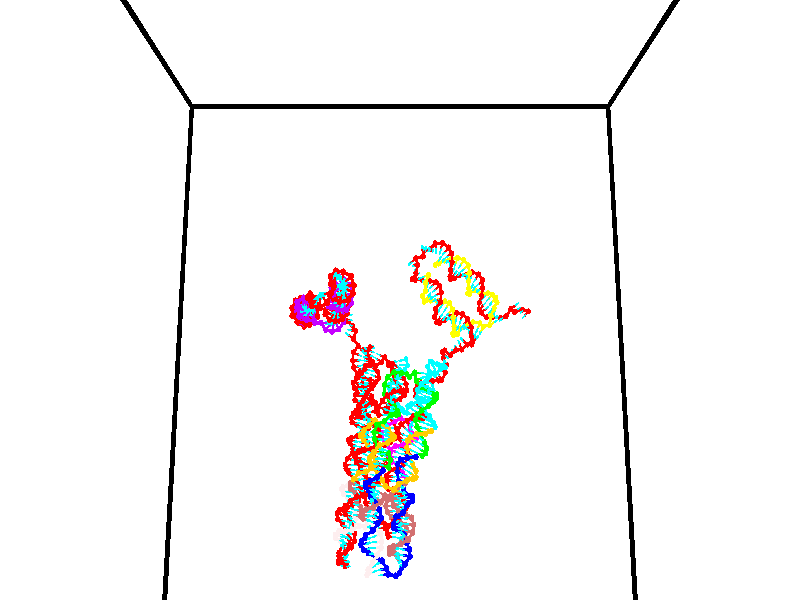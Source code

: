 // switches for output
#declare DRAW_BASES = 1; // possible values are 0, 1; only relevant for DNA ribbons
#declare DRAW_BASES_TYPE = 3; // possible values are 1, 2, 3; only relevant for DNA ribbons
#declare DRAW_FOG = 0; // set to 1 to enable fog

#include "colors.inc"

#include "transforms.inc"
background { rgb <1, 1, 1>}

#default {
   normal{
       ripples 0.25
       frequency 0.20
       turbulence 0.2
       lambda 5
   }
	finish {
		phong 0.1
		phong_size 40.
	}
}

// original window dimensions: 1024x640


// camera settings

camera {
	sky <0, 0.179814, -0.983701>
	up <0, 0.179814, -0.983701>
	right 1.6 * <1, 0, 0>
	location <35, 94.9851, 44.8844>
	look_at <35, 29.7336, 32.9568>
	direction <0, -65.2515, -11.9276>
	angle 67.0682
}


# declare cpy_camera_pos = <35, 94.9851, 44.8844>;
# if (DRAW_FOG = 1)
fog {
	fog_type 2
	up vnormalize(cpy_camera_pos)
	color rgbt<1,1,1,0.3>
	distance 1e-5
	fog_alt 3e-3
	fog_offset 56
}
# end


// LIGHTS

# declare lum = 6;
global_settings {
	ambient_light rgb lum * <0.05, 0.05, 0.05>
	max_trace_level 15
}# declare cpy_direct_light_amount = 0.25;
light_source
{	1000 * <-1, -1.16352, -0.803886>,
	rgb lum * cpy_direct_light_amount
	parallel
}

light_source
{	1000 * <1, 1.16352, 0.803886>,
	rgb lum * cpy_direct_light_amount
	parallel
}

// strand 0

// nucleotide -1

// particle -1
sphere {
	<24.125057, 35.001991, 35.266914> 0.250000
	pigment { color rgbt <1,0,0,0> }
	no_shadow
}
cylinder {
	<24.359165, 35.083923, 34.953098>,  <24.499630, 35.133083, 34.764809>, 0.100000
	pigment { color rgbt <1,0,0,0> }
	no_shadow
}
cylinder {
	<24.359165, 35.083923, 34.953098>,  <24.125057, 35.001991, 35.266914>, 0.100000
	pigment { color rgbt <1,0,0,0> }
	no_shadow
}

// particle -1
sphere {
	<24.359165, 35.083923, 34.953098> 0.100000
	pigment { color rgbt <1,0,0,0> }
	no_shadow
}
sphere {
	0, 1
	scale<0.080000,0.200000,0.300000>
	matrix <0.495832, 0.675166, 0.546170,
		0.641568, -0.708657, 0.293593,
		0.585271, 0.204832, -0.784539,
		24.534746, 35.145374, 34.717735>
	pigment { color rgbt <0,1,1,0> }
	no_shadow
}
cylinder {
	<24.903919, 34.718647, 35.241283>,  <24.125057, 35.001991, 35.266914>, 0.130000
	pigment { color rgbt <1,0,0,0> }
	no_shadow
}

// nucleotide -1

// particle -1
sphere {
	<24.903919, 34.718647, 35.241283> 0.250000
	pigment { color rgbt <1,0,0,0> }
	no_shadow
}
cylinder {
	<24.846653, 35.068596, 35.056202>,  <24.812294, 35.278564, 34.945152>, 0.100000
	pigment { color rgbt <1,0,0,0> }
	no_shadow
}
cylinder {
	<24.846653, 35.068596, 35.056202>,  <24.903919, 34.718647, 35.241283>, 0.100000
	pigment { color rgbt <1,0,0,0> }
	no_shadow
}

// particle -1
sphere {
	<24.846653, 35.068596, 35.056202> 0.100000
	pigment { color rgbt <1,0,0,0> }
	no_shadow
}
sphere {
	0, 1
	scale<0.080000,0.200000,0.300000>
	matrix <0.611294, 0.445849, 0.653863,
		0.778346, -0.189240, -0.598636,
		-0.143164, 0.874875, -0.462707,
		24.803703, 35.331059, 34.917389>
	pigment { color rgbt <0,1,1,0> }
	no_shadow
}
cylinder {
	<25.555017, 35.035732, 35.013180>,  <24.903919, 34.718647, 35.241283>, 0.130000
	pigment { color rgbt <1,0,0,0> }
	no_shadow
}

// nucleotide -1

// particle -1
sphere {
	<25.555017, 35.035732, 35.013180> 0.250000
	pigment { color rgbt <1,0,0,0> }
	no_shadow
}
cylinder {
	<25.288971, 35.334373, 35.018784>,  <25.129343, 35.513557, 35.022144>, 0.100000
	pigment { color rgbt <1,0,0,0> }
	no_shadow
}
cylinder {
	<25.288971, 35.334373, 35.018784>,  <25.555017, 35.035732, 35.013180>, 0.100000
	pigment { color rgbt <1,0,0,0> }
	no_shadow
}

// particle -1
sphere {
	<25.288971, 35.334373, 35.018784> 0.100000
	pigment { color rgbt <1,0,0,0> }
	no_shadow
}
sphere {
	0, 1
	scale<0.080000,0.200000,0.300000>
	matrix <0.666138, 0.584743, 0.462964,
		0.337460, 0.317258, -0.886266,
		-0.665117, 0.746608, 0.014010,
		25.089436, 35.558357, 35.022987>
	pigment { color rgbt <0,1,1,0> }
	no_shadow
}
cylinder {
	<25.797344, 35.719955, 34.681084>,  <25.555017, 35.035732, 35.013180>, 0.130000
	pigment { color rgbt <1,0,0,0> }
	no_shadow
}

// nucleotide -1

// particle -1
sphere {
	<25.797344, 35.719955, 34.681084> 0.250000
	pigment { color rgbt <1,0,0,0> }
	no_shadow
}
cylinder {
	<25.529203, 35.755234, 34.975796>,  <25.368319, 35.776402, 35.152622>, 0.100000
	pigment { color rgbt <1,0,0,0> }
	no_shadow
}
cylinder {
	<25.529203, 35.755234, 34.975796>,  <25.797344, 35.719955, 34.681084>, 0.100000
	pigment { color rgbt <1,0,0,0> }
	no_shadow
}

// particle -1
sphere {
	<25.529203, 35.755234, 34.975796> 0.100000
	pigment { color rgbt <1,0,0,0> }
	no_shadow
}
sphere {
	0, 1
	scale<0.080000,0.200000,0.300000>
	matrix <0.683395, 0.460267, 0.566679,
		-0.289140, 0.883389, -0.368813,
		-0.670350, 0.088195, 0.736785,
		25.328098, 35.781693, 35.196831>
	pigment { color rgbt <0,1,1,0> }
	no_shadow
}
cylinder {
	<25.684120, 36.491787, 34.720695>,  <25.797344, 35.719955, 34.681084>, 0.130000
	pigment { color rgbt <1,0,0,0> }
	no_shadow
}

// nucleotide -1

// particle -1
sphere {
	<25.684120, 36.491787, 34.720695> 0.250000
	pigment { color rgbt <1,0,0,0> }
	no_shadow
}
cylinder {
	<25.575499, 36.292370, 35.049992>,  <25.510326, 36.172722, 35.247570>, 0.100000
	pigment { color rgbt <1,0,0,0> }
	no_shadow
}
cylinder {
	<25.575499, 36.292370, 35.049992>,  <25.684120, 36.491787, 34.720695>, 0.100000
	pigment { color rgbt <1,0,0,0> }
	no_shadow
}

// particle -1
sphere {
	<25.575499, 36.292370, 35.049992> 0.100000
	pigment { color rgbt <1,0,0,0> }
	no_shadow
}
sphere {
	0, 1
	scale<0.080000,0.200000,0.300000>
	matrix <0.366479, 0.737373, 0.567427,
		-0.889917, 0.455785, -0.017531,
		-0.271552, -0.498538, 0.823237,
		25.494034, 36.142807, 35.296963>
	pigment { color rgbt <0,1,1,0> }
	no_shadow
}
cylinder {
	<25.008183, 36.673260, 34.994923>,  <25.684120, 36.491787, 34.720695>, 0.130000
	pigment { color rgbt <1,0,0,0> }
	no_shadow
}

// nucleotide -1

// particle -1
sphere {
	<25.008183, 36.673260, 34.994923> 0.250000
	pigment { color rgbt <1,0,0,0> }
	no_shadow
}
cylinder {
	<25.323730, 36.554291, 35.210037>,  <25.513060, 36.482910, 35.339108>, 0.100000
	pigment { color rgbt <1,0,0,0> }
	no_shadow
}
cylinder {
	<25.323730, 36.554291, 35.210037>,  <25.008183, 36.673260, 34.994923>, 0.100000
	pigment { color rgbt <1,0,0,0> }
	no_shadow
}

// particle -1
sphere {
	<25.323730, 36.554291, 35.210037> 0.100000
	pigment { color rgbt <1,0,0,0> }
	no_shadow
}
sphere {
	0, 1
	scale<0.080000,0.200000,0.300000>
	matrix <0.153451, 0.942698, 0.296266,
		-0.595091, -0.151191, 0.789308,
		0.788872, -0.297426, 0.537791,
		25.560392, 36.465065, 35.371376>
	pigment { color rgbt <0,1,1,0> }
	no_shadow
}
cylinder {
	<24.947357, 36.939266, 35.745319>,  <25.008183, 36.673260, 34.994923>, 0.130000
	pigment { color rgbt <1,0,0,0> }
	no_shadow
}

// nucleotide -1

// particle -1
sphere {
	<24.947357, 36.939266, 35.745319> 0.250000
	pigment { color rgbt <1,0,0,0> }
	no_shadow
}
cylinder {
	<25.331293, 36.874500, 35.653675>,  <25.561655, 36.835640, 35.598690>, 0.100000
	pigment { color rgbt <1,0,0,0> }
	no_shadow
}
cylinder {
	<25.331293, 36.874500, 35.653675>,  <24.947357, 36.939266, 35.745319>, 0.100000
	pigment { color rgbt <1,0,0,0> }
	no_shadow
}

// particle -1
sphere {
	<25.331293, 36.874500, 35.653675> 0.100000
	pigment { color rgbt <1,0,0,0> }
	no_shadow
}
sphere {
	0, 1
	scale<0.080000,0.200000,0.300000>
	matrix <0.242575, 0.889237, 0.387832,
		0.140940, -0.427834, 0.892801,
		0.959840, -0.161911, -0.229111,
		25.619246, 36.825928, 35.584942>
	pigment { color rgbt <0,1,1,0> }
	no_shadow
}
cylinder {
	<25.208555, 37.257401, 36.234364>,  <24.947357, 36.939266, 35.745319>, 0.130000
	pigment { color rgbt <1,0,0,0> }
	no_shadow
}

// nucleotide -1

// particle -1
sphere {
	<25.208555, 37.257401, 36.234364> 0.250000
	pigment { color rgbt <1,0,0,0> }
	no_shadow
}
cylinder {
	<25.513865, 37.220886, 35.978527>,  <25.697050, 37.198978, 35.825024>, 0.100000
	pigment { color rgbt <1,0,0,0> }
	no_shadow
}
cylinder {
	<25.513865, 37.220886, 35.978527>,  <25.208555, 37.257401, 36.234364>, 0.100000
	pigment { color rgbt <1,0,0,0> }
	no_shadow
}

// particle -1
sphere {
	<25.513865, 37.220886, 35.978527> 0.100000
	pigment { color rgbt <1,0,0,0> }
	no_shadow
}
sphere {
	0, 1
	scale<0.080000,0.200000,0.300000>
	matrix <0.354503, 0.886806, 0.296485,
		0.540129, -0.453037, 0.709238,
		0.763275, -0.091287, -0.639592,
		25.742847, 37.193501, 35.786648>
	pigment { color rgbt <0,1,1,0> }
	no_shadow
}
cylinder {
	<25.790766, 37.557945, 36.541885>,  <25.208555, 37.257401, 36.234364>, 0.130000
	pigment { color rgbt <1,0,0,0> }
	no_shadow
}

// nucleotide -1

// particle -1
sphere {
	<25.790766, 37.557945, 36.541885> 0.250000
	pigment { color rgbt <1,0,0,0> }
	no_shadow
}
cylinder {
	<25.860508, 37.549114, 36.148109>,  <25.902353, 37.543816, 35.911846>, 0.100000
	pigment { color rgbt <1,0,0,0> }
	no_shadow
}
cylinder {
	<25.860508, 37.549114, 36.148109>,  <25.790766, 37.557945, 36.541885>, 0.100000
	pigment { color rgbt <1,0,0,0> }
	no_shadow
}

// particle -1
sphere {
	<25.860508, 37.549114, 36.148109> 0.100000
	pigment { color rgbt <1,0,0,0> }
	no_shadow
}
sphere {
	0, 1
	scale<0.080000,0.200000,0.300000>
	matrix <0.388155, 0.920337, 0.048107,
		0.904951, -0.390502, 0.169035,
		0.174355, -0.022077, -0.984435,
		25.912815, 37.542492, 35.852779>
	pigment { color rgbt <0,1,1,0> }
	no_shadow
}
cylinder {
	<26.373812, 37.960056, 36.506233>,  <25.790766, 37.557945, 36.541885>, 0.130000
	pigment { color rgbt <1,0,0,0> }
	no_shadow
}

// nucleotide -1

// particle -1
sphere {
	<26.373812, 37.960056, 36.506233> 0.250000
	pigment { color rgbt <1,0,0,0> }
	no_shadow
}
cylinder {
	<26.261658, 37.907642, 36.125874>,  <26.194365, 37.876194, 35.897655>, 0.100000
	pigment { color rgbt <1,0,0,0> }
	no_shadow
}
cylinder {
	<26.261658, 37.907642, 36.125874>,  <26.373812, 37.960056, 36.506233>, 0.100000
	pigment { color rgbt <1,0,0,0> }
	no_shadow
}

// particle -1
sphere {
	<26.261658, 37.907642, 36.125874> 0.100000
	pigment { color rgbt <1,0,0,0> }
	no_shadow
}
sphere {
	0, 1
	scale<0.080000,0.200000,0.300000>
	matrix <0.426327, 0.870568, -0.245675,
		0.860017, -0.474279, -0.188230,
		-0.280386, -0.131037, -0.950901,
		26.177542, 37.868332, 35.840603>
	pigment { color rgbt <0,1,1,0> }
	no_shadow
}
cylinder {
	<26.868414, 38.378986, 36.166943>,  <26.373812, 37.960056, 36.506233>, 0.130000
	pigment { color rgbt <1,0,0,0> }
	no_shadow
}

// nucleotide -1

// particle -1
sphere {
	<26.868414, 38.378986, 36.166943> 0.250000
	pigment { color rgbt <1,0,0,0> }
	no_shadow
}
cylinder {
	<26.565731, 38.365196, 35.905804>,  <26.384121, 38.356922, 35.749119>, 0.100000
	pigment { color rgbt <1,0,0,0> }
	no_shadow
}
cylinder {
	<26.565731, 38.365196, 35.905804>,  <26.868414, 38.378986, 36.166943>, 0.100000
	pigment { color rgbt <1,0,0,0> }
	no_shadow
}

// particle -1
sphere {
	<26.565731, 38.365196, 35.905804> 0.100000
	pigment { color rgbt <1,0,0,0> }
	no_shadow
}
sphere {
	0, 1
	scale<0.080000,0.200000,0.300000>
	matrix <0.113884, 0.976388, -0.183568,
		0.643761, -0.213256, -0.734911,
		-0.756705, -0.034480, -0.652847,
		26.338720, 38.354851, 35.709949>
	pigment { color rgbt <0,1,1,0> }
	no_shadow
}
cylinder {
	<27.073254, 38.761139, 35.540173>,  <26.868414, 38.378986, 36.166943>, 0.130000
	pigment { color rgbt <1,0,0,0> }
	no_shadow
}

// nucleotide -1

// particle -1
sphere {
	<27.073254, 38.761139, 35.540173> 0.250000
	pigment { color rgbt <1,0,0,0> }
	no_shadow
}
cylinder {
	<26.673489, 38.769974, 35.529705>,  <26.433630, 38.775276, 35.523426>, 0.100000
	pigment { color rgbt <1,0,0,0> }
	no_shadow
}
cylinder {
	<26.673489, 38.769974, 35.529705>,  <27.073254, 38.761139, 35.540173>, 0.100000
	pigment { color rgbt <1,0,0,0> }
	no_shadow
}

// particle -1
sphere {
	<26.673489, 38.769974, 35.529705> 0.100000
	pigment { color rgbt <1,0,0,0> }
	no_shadow
}
sphere {
	0, 1
	scale<0.080000,0.200000,0.300000>
	matrix <0.028183, 0.964634, -0.262083,
		0.019455, -0.262666, -0.964691,
		-0.999413, 0.022090, -0.026169,
		26.373665, 38.776600, 35.521854>
	pigment { color rgbt <0,1,1,0> }
	no_shadow
}
cylinder {
	<26.993216, 39.391800, 35.159325>,  <27.073254, 38.761139, 35.540173>, 0.130000
	pigment { color rgbt <1,0,0,0> }
	no_shadow
}

// nucleotide -1

// particle -1
sphere {
	<26.993216, 39.391800, 35.159325> 0.250000
	pigment { color rgbt <1,0,0,0> }
	no_shadow
}
cylinder {
	<26.626810, 39.311771, 35.298401>,  <26.406967, 39.263756, 35.381847>, 0.100000
	pigment { color rgbt <1,0,0,0> }
	no_shadow
}
cylinder {
	<26.626810, 39.311771, 35.298401>,  <26.993216, 39.391800, 35.159325>, 0.100000
	pigment { color rgbt <1,0,0,0> }
	no_shadow
}

// particle -1
sphere {
	<26.626810, 39.311771, 35.298401> 0.100000
	pigment { color rgbt <1,0,0,0> }
	no_shadow
}
sphere {
	0, 1
	scale<0.080000,0.200000,0.300000>
	matrix <-0.254720, 0.959685, -0.118842,
		-0.309899, -0.197425, -0.930046,
		-0.916014, -0.200072, 0.347693,
		26.352007, 39.251751, 35.402710>
	pigment { color rgbt <0,1,1,0> }
	no_shadow
}
cylinder {
	<26.492096, 39.696987, 34.705173>,  <26.993216, 39.391800, 35.159325>, 0.130000
	pigment { color rgbt <1,0,0,0> }
	no_shadow
}

// nucleotide -1

// particle -1
sphere {
	<26.492096, 39.696987, 34.705173> 0.250000
	pigment { color rgbt <1,0,0,0> }
	no_shadow
}
cylinder {
	<26.304815, 39.663219, 35.057007>,  <26.192448, 39.642960, 35.268105>, 0.100000
	pigment { color rgbt <1,0,0,0> }
	no_shadow
}
cylinder {
	<26.304815, 39.663219, 35.057007>,  <26.492096, 39.696987, 34.705173>, 0.100000
	pigment { color rgbt <1,0,0,0> }
	no_shadow
}

// particle -1
sphere {
	<26.304815, 39.663219, 35.057007> 0.100000
	pigment { color rgbt <1,0,0,0> }
	no_shadow
}
sphere {
	0, 1
	scale<0.080000,0.200000,0.300000>
	matrix <-0.066566, 0.995967, 0.060153,
		-0.881111, -0.030386, -0.471933,
		-0.468201, -0.084416, 0.879580,
		26.164354, 39.637894, 35.320881>
	pigment { color rgbt <0,1,1,0> }
	no_shadow
}
cylinder {
	<25.854780, 40.271408, 34.727634>,  <26.492096, 39.696987, 34.705173>, 0.130000
	pigment { color rgbt <1,0,0,0> }
	no_shadow
}

// nucleotide -1

// particle -1
sphere {
	<25.854780, 40.271408, 34.727634> 0.250000
	pigment { color rgbt <1,0,0,0> }
	no_shadow
}
cylinder {
	<25.918440, 40.177292, 35.111156>,  <25.956636, 40.120823, 35.341270>, 0.100000
	pigment { color rgbt <1,0,0,0> }
	no_shadow
}
cylinder {
	<25.918440, 40.177292, 35.111156>,  <25.854780, 40.271408, 34.727634>, 0.100000
	pigment { color rgbt <1,0,0,0> }
	no_shadow
}

// particle -1
sphere {
	<25.918440, 40.177292, 35.111156> 0.100000
	pigment { color rgbt <1,0,0,0> }
	no_shadow
}
sphere {
	0, 1
	scale<0.080000,0.200000,0.300000>
	matrix <0.124588, 0.968208, 0.216913,
		-0.979362, 0.084934, 0.183404,
		0.159150, -0.235286, 0.958807,
		25.966185, 40.106705, 35.398800>
	pigment { color rgbt <0,1,1,0> }
	no_shadow
}
cylinder {
	<25.458311, 40.727531, 35.014297>,  <25.854780, 40.271408, 34.727634>, 0.130000
	pigment { color rgbt <1,0,0,0> }
	no_shadow
}

// nucleotide -1

// particle -1
sphere {
	<25.458311, 40.727531, 35.014297> 0.250000
	pigment { color rgbt <1,0,0,0> }
	no_shadow
}
cylinder {
	<25.720625, 40.605705, 35.290611>,  <25.878014, 40.532612, 35.456402>, 0.100000
	pigment { color rgbt <1,0,0,0> }
	no_shadow
}
cylinder {
	<25.720625, 40.605705, 35.290611>,  <25.458311, 40.727531, 35.014297>, 0.100000
	pigment { color rgbt <1,0,0,0> }
	no_shadow
}

// particle -1
sphere {
	<25.720625, 40.605705, 35.290611> 0.100000
	pigment { color rgbt <1,0,0,0> }
	no_shadow
}
sphere {
	0, 1
	scale<0.080000,0.200000,0.300000>
	matrix <0.096564, 0.941337, 0.323357,
		-0.748747, -0.145347, 0.646724,
		0.655785, -0.304563, 0.690788,
		25.917360, 40.514336, 35.497849>
	pigment { color rgbt <0,1,1,0> }
	no_shadow
}
cylinder {
	<25.222218, 41.045784, 35.626133>,  <25.458311, 40.727531, 35.014297>, 0.130000
	pigment { color rgbt <1,0,0,0> }
	no_shadow
}

// nucleotide -1

// particle -1
sphere {
	<25.222218, 41.045784, 35.626133> 0.250000
	pigment { color rgbt <1,0,0,0> }
	no_shadow
}
cylinder {
	<25.604195, 40.944771, 35.688496>,  <25.833382, 40.884163, 35.725914>, 0.100000
	pigment { color rgbt <1,0,0,0> }
	no_shadow
}
cylinder {
	<25.604195, 40.944771, 35.688496>,  <25.222218, 41.045784, 35.626133>, 0.100000
	pigment { color rgbt <1,0,0,0> }
	no_shadow
}

// particle -1
sphere {
	<25.604195, 40.944771, 35.688496> 0.100000
	pigment { color rgbt <1,0,0,0> }
	no_shadow
}
sphere {
	0, 1
	scale<0.080000,0.200000,0.300000>
	matrix <0.193098, 0.927608, 0.319777,
		-0.225377, -0.275263, 0.934578,
		0.954944, -0.252536, 0.155909,
		25.890678, 40.869011, 35.735268>
	pigment { color rgbt <0,1,1,0> }
	no_shadow
}
cylinder {
	<25.359159, 41.260101, 36.240871>,  <25.222218, 41.045784, 35.626133>, 0.130000
	pigment { color rgbt <1,0,0,0> }
	no_shadow
}

// nucleotide -1

// particle -1
sphere {
	<25.359159, 41.260101, 36.240871> 0.250000
	pigment { color rgbt <1,0,0,0> }
	no_shadow
}
cylinder {
	<25.718714, 41.226261, 36.068897>,  <25.934446, 41.205959, 35.965714>, 0.100000
	pigment { color rgbt <1,0,0,0> }
	no_shadow
}
cylinder {
	<25.718714, 41.226261, 36.068897>,  <25.359159, 41.260101, 36.240871>, 0.100000
	pigment { color rgbt <1,0,0,0> }
	no_shadow
}

// particle -1
sphere {
	<25.718714, 41.226261, 36.068897> 0.100000
	pigment { color rgbt <1,0,0,0> }
	no_shadow
}
sphere {
	0, 1
	scale<0.080000,0.200000,0.300000>
	matrix <0.176327, 0.968072, 0.178172,
		0.401136, -0.235966, 0.885104,
		0.898887, -0.084596, -0.429936,
		25.988380, 41.200882, 35.939915>
	pigment { color rgbt <0,1,1,0> }
	no_shadow
}
cylinder {
	<25.802244, 41.541233, 36.768917>,  <25.359159, 41.260101, 36.240871>, 0.130000
	pigment { color rgbt <1,0,0,0> }
	no_shadow
}

// nucleotide -1

// particle -1
sphere {
	<25.802244, 41.541233, 36.768917> 0.250000
	pigment { color rgbt <1,0,0,0> }
	no_shadow
}
cylinder {
	<25.993229, 41.554237, 36.417698>,  <26.107821, 41.562042, 36.206966>, 0.100000
	pigment { color rgbt <1,0,0,0> }
	no_shadow
}
cylinder {
	<25.993229, 41.554237, 36.417698>,  <25.802244, 41.541233, 36.768917>, 0.100000
	pigment { color rgbt <1,0,0,0> }
	no_shadow
}

// particle -1
sphere {
	<25.993229, 41.554237, 36.417698> 0.100000
	pigment { color rgbt <1,0,0,0> }
	no_shadow
}
sphere {
	0, 1
	scale<0.080000,0.200000,0.300000>
	matrix <0.257836, 0.950137, 0.175389,
		0.839970, -0.310134, 0.445273,
		0.477464, 0.032514, -0.878049,
		26.136469, 41.563992, 36.154282>
	pigment { color rgbt <0,1,1,0> }
	no_shadow
}
cylinder {
	<26.549742, 41.540195, 36.892834>,  <25.802244, 41.541233, 36.768917>, 0.130000
	pigment { color rgbt <1,0,0,0> }
	no_shadow
}

// nucleotide -1

// particle -1
sphere {
	<26.549742, 41.540195, 36.892834> 0.250000
	pigment { color rgbt <1,0,0,0> }
	no_shadow
}
cylinder {
	<26.496323, 41.719772, 36.539425>,  <26.464272, 41.827518, 36.327377>, 0.100000
	pigment { color rgbt <1,0,0,0> }
	no_shadow
}
cylinder {
	<26.496323, 41.719772, 36.539425>,  <26.549742, 41.540195, 36.892834>, 0.100000
	pigment { color rgbt <1,0,0,0> }
	no_shadow
}

// particle -1
sphere {
	<26.496323, 41.719772, 36.539425> 0.100000
	pigment { color rgbt <1,0,0,0> }
	no_shadow
}
sphere {
	0, 1
	scale<0.080000,0.200000,0.300000>
	matrix <0.533316, 0.783973, 0.317743,
		0.835307, -0.428764, -0.344127,
		-0.133549, 0.448941, -0.883525,
		26.456259, 41.854454, 36.274368>
	pigment { color rgbt <0,1,1,0> }
	no_shadow
}
cylinder {
	<27.197727, 41.728985, 36.756481>,  <26.549742, 41.540195, 36.892834>, 0.130000
	pigment { color rgbt <1,0,0,0> }
	no_shadow
}

// nucleotide -1

// particle -1
sphere {
	<27.197727, 41.728985, 36.756481> 0.250000
	pigment { color rgbt <1,0,0,0> }
	no_shadow
}
cylinder {
	<26.957556, 41.943016, 36.518764>,  <26.813452, 42.071434, 36.376137>, 0.100000
	pigment { color rgbt <1,0,0,0> }
	no_shadow
}
cylinder {
	<26.957556, 41.943016, 36.518764>,  <27.197727, 41.728985, 36.756481>, 0.100000
	pigment { color rgbt <1,0,0,0> }
	no_shadow
}

// particle -1
sphere {
	<26.957556, 41.943016, 36.518764> 0.100000
	pigment { color rgbt <1,0,0,0> }
	no_shadow
}
sphere {
	0, 1
	scale<0.080000,0.200000,0.300000>
	matrix <0.611543, 0.786087, 0.089902,
		0.515266, -0.309453, -0.799212,
		-0.600430, 0.535077, -0.594287,
		26.777428, 42.103539, 36.340477>
	pigment { color rgbt <0,1,1,0> }
	no_shadow
}
cylinder {
	<27.678505, 42.179897, 36.479855>,  <27.197727, 41.728985, 36.756481>, 0.130000
	pigment { color rgbt <1,0,0,0> }
	no_shadow
}

// nucleotide -1

// particle -1
sphere {
	<27.678505, 42.179897, 36.479855> 0.250000
	pigment { color rgbt <1,0,0,0> }
	no_shadow
}
cylinder {
	<27.329662, 42.329094, 36.353168>,  <27.120358, 42.418610, 36.277157>, 0.100000
	pigment { color rgbt <1,0,0,0> }
	no_shadow
}
cylinder {
	<27.329662, 42.329094, 36.353168>,  <27.678505, 42.179897, 36.479855>, 0.100000
	pigment { color rgbt <1,0,0,0> }
	no_shadow
}

// particle -1
sphere {
	<27.329662, 42.329094, 36.353168> 0.100000
	pigment { color rgbt <1,0,0,0> }
	no_shadow
}
sphere {
	0, 1
	scale<0.080000,0.200000,0.300000>
	matrix <0.475573, 0.798433, -0.369236,
		0.115158, -0.472636, -0.873701,
		-0.872106, 0.372988, -0.316719,
		27.068031, 42.440990, 36.258152>
	pigment { color rgbt <0,1,1,0> }
	no_shadow
}
cylinder {
	<27.732878, 42.314930, 35.719357>,  <27.678505, 42.179897, 36.479855>, 0.130000
	pigment { color rgbt <1,0,0,0> }
	no_shadow
}

// nucleotide -1

// particle -1
sphere {
	<27.732878, 42.314930, 35.719357> 0.250000
	pigment { color rgbt <1,0,0,0> }
	no_shadow
}
cylinder {
	<27.451277, 42.550682, 35.877857>,  <27.282316, 42.692135, 35.972958>, 0.100000
	pigment { color rgbt <1,0,0,0> }
	no_shadow
}
cylinder {
	<27.451277, 42.550682, 35.877857>,  <27.732878, 42.314930, 35.719357>, 0.100000
	pigment { color rgbt <1,0,0,0> }
	no_shadow
}

// particle -1
sphere {
	<27.451277, 42.550682, 35.877857> 0.100000
	pigment { color rgbt <1,0,0,0> }
	no_shadow
}
sphere {
	0, 1
	scale<0.080000,0.200000,0.300000>
	matrix <0.453828, 0.802503, -0.387337,
		-0.546279, -0.092857, -0.832441,
		-0.704003, 0.589379, 0.396249,
		27.240076, 42.727497, 35.996731>
	pigment { color rgbt <0,1,1,0> }
	no_shadow
}
cylinder {
	<27.624126, 42.835835, 35.201462>,  <27.732878, 42.314930, 35.719357>, 0.130000
	pigment { color rgbt <1,0,0,0> }
	no_shadow
}

// nucleotide -1

// particle -1
sphere {
	<27.624126, 42.835835, 35.201462> 0.250000
	pigment { color rgbt <1,0,0,0> }
	no_shadow
}
cylinder {
	<27.464041, 43.003506, 35.527435>,  <27.367989, 43.104107, 35.723019>, 0.100000
	pigment { color rgbt <1,0,0,0> }
	no_shadow
}
cylinder {
	<27.464041, 43.003506, 35.527435>,  <27.624126, 42.835835, 35.201462>, 0.100000
	pigment { color rgbt <1,0,0,0> }
	no_shadow
}

// particle -1
sphere {
	<27.464041, 43.003506, 35.527435> 0.100000
	pigment { color rgbt <1,0,0,0> }
	no_shadow
}
sphere {
	0, 1
	scale<0.080000,0.200000,0.300000>
	matrix <0.325660, 0.896267, -0.301082,
		-0.856605, 0.144893, -0.495211,
		-0.400216, 0.419179, 0.814933,
		27.343975, 43.129261, 35.771915>
	pigment { color rgbt <0,1,1,0> }
	no_shadow
}
cylinder {
	<27.194273, 43.446705, 35.005497>,  <27.624126, 42.835835, 35.201462>, 0.130000
	pigment { color rgbt <1,0,0,0> }
	no_shadow
}

// nucleotide -1

// particle -1
sphere {
	<27.194273, 43.446705, 35.005497> 0.250000
	pigment { color rgbt <1,0,0,0> }
	no_shadow
}
cylinder {
	<27.327194, 43.492821, 35.379936>,  <27.406948, 43.520489, 35.604599>, 0.100000
	pigment { color rgbt <1,0,0,0> }
	no_shadow
}
cylinder {
	<27.327194, 43.492821, 35.379936>,  <27.194273, 43.446705, 35.005497>, 0.100000
	pigment { color rgbt <1,0,0,0> }
	no_shadow
}

// particle -1
sphere {
	<27.327194, 43.492821, 35.379936> 0.100000
	pigment { color rgbt <1,0,0,0> }
	no_shadow
}
sphere {
	0, 1
	scale<0.080000,0.200000,0.300000>
	matrix <0.511589, 0.811780, -0.281584,
		-0.792370, 0.572470, 0.210780,
		0.332305, 0.115286, 0.936100,
		27.426886, 43.527405, 35.660767>
	pigment { color rgbt <0,1,1,0> }
	no_shadow
}
cylinder {
	<27.087959, 44.194832, 35.410454>,  <27.194273, 43.446705, 35.005497>, 0.130000
	pigment { color rgbt <1,0,0,0> }
	no_shadow
}

// nucleotide -1

// particle -1
sphere {
	<27.087959, 44.194832, 35.410454> 0.250000
	pigment { color rgbt <1,0,0,0> }
	no_shadow
}
cylinder {
	<27.389082, 43.994480, 35.581287>,  <27.569756, 43.874271, 35.683788>, 0.100000
	pigment { color rgbt <1,0,0,0> }
	no_shadow
}
cylinder {
	<27.389082, 43.994480, 35.581287>,  <27.087959, 44.194832, 35.410454>, 0.100000
	pigment { color rgbt <1,0,0,0> }
	no_shadow
}

// particle -1
sphere {
	<27.389082, 43.994480, 35.581287> 0.100000
	pigment { color rgbt <1,0,0,0> }
	no_shadow
}
sphere {
	0, 1
	scale<0.080000,0.200000,0.300000>
	matrix <0.629616, 0.737181, -0.245251,
		-0.191998, 0.453527, 0.870316,
		0.752808, -0.500877, 0.427085,
		27.614923, 43.844215, 35.709412>
	pigment { color rgbt <0,1,1,0> }
	no_shadow
}
cylinder {
	<27.468750, 44.355217, 36.052082>,  <27.087959, 44.194832, 35.410454>, 0.130000
	pigment { color rgbt <1,0,0,0> }
	no_shadow
}

// nucleotide -1

// particle -1
sphere {
	<27.468750, 44.355217, 36.052082> 0.250000
	pigment { color rgbt <1,0,0,0> }
	no_shadow
}
cylinder {
	<27.677181, 44.190617, 35.752979>,  <27.802240, 44.091858, 35.573517>, 0.100000
	pigment { color rgbt <1,0,0,0> }
	no_shadow
}
cylinder {
	<27.677181, 44.190617, 35.752979>,  <27.468750, 44.355217, 36.052082>, 0.100000
	pigment { color rgbt <1,0,0,0> }
	no_shadow
}

// particle -1
sphere {
	<27.677181, 44.190617, 35.752979> 0.100000
	pigment { color rgbt <1,0,0,0> }
	no_shadow
}
sphere {
	0, 1
	scale<0.080000,0.200000,0.300000>
	matrix <0.623512, 0.781802, 0.004264,
		0.582847, -0.468460, 0.663954,
		0.521078, -0.411498, -0.747761,
		27.833506, 44.067169, 35.528652>
	pigment { color rgbt <0,1,1,0> }
	no_shadow
}
cylinder {
	<28.208996, 44.387375, 36.172741>,  <27.468750, 44.355217, 36.052082>, 0.130000
	pigment { color rgbt <1,0,0,0> }
	no_shadow
}

// nucleotide -1

// particle -1
sphere {
	<28.208996, 44.387375, 36.172741> 0.250000
	pigment { color rgbt <1,0,0,0> }
	no_shadow
}
cylinder {
	<28.166500, 44.399151, 35.775181>,  <28.141003, 44.406216, 35.536644>, 0.100000
	pigment { color rgbt <1,0,0,0> }
	no_shadow
}
cylinder {
	<28.166500, 44.399151, 35.775181>,  <28.208996, 44.387375, 36.172741>, 0.100000
	pigment { color rgbt <1,0,0,0> }
	no_shadow
}

// particle -1
sphere {
	<28.166500, 44.399151, 35.775181> 0.100000
	pigment { color rgbt <1,0,0,0> }
	no_shadow
}
sphere {
	0, 1
	scale<0.080000,0.200000,0.300000>
	matrix <0.496449, 0.867634, -0.027364,
		0.861540, -0.496330, -0.106794,
		-0.106240, 0.029443, -0.993905,
		28.134628, 44.407982, 35.477009>
	pigment { color rgbt <0,1,1,0> }
	no_shadow
}
cylinder {
	<28.815598, 44.520462, 35.860470>,  <28.208996, 44.387375, 36.172741>, 0.130000
	pigment { color rgbt <1,0,0,0> }
	no_shadow
}

// nucleotide -1

// particle -1
sphere {
	<28.815598, 44.520462, 35.860470> 0.250000
	pigment { color rgbt <1,0,0,0> }
	no_shadow
}
cylinder {
	<28.549749, 44.632309, 35.583317>,  <28.390240, 44.699417, 35.417023>, 0.100000
	pigment { color rgbt <1,0,0,0> }
	no_shadow
}
cylinder {
	<28.549749, 44.632309, 35.583317>,  <28.815598, 44.520462, 35.860470>, 0.100000
	pigment { color rgbt <1,0,0,0> }
	no_shadow
}

// particle -1
sphere {
	<28.549749, 44.632309, 35.583317> 0.100000
	pigment { color rgbt <1,0,0,0> }
	no_shadow
}
sphere {
	0, 1
	scale<0.080000,0.200000,0.300000>
	matrix <0.445207, 0.892941, -0.066690,
		0.600058, -0.352802, -0.717956,
		-0.664621, 0.279621, -0.692886,
		28.350363, 44.716194, 35.375450>
	pigment { color rgbt <0,1,1,0> }
	no_shadow
}
cylinder {
	<29.158550, 44.818893, 35.228283>,  <28.815598, 44.520462, 35.860470>, 0.130000
	pigment { color rgbt <1,0,0,0> }
	no_shadow
}

// nucleotide -1

// particle -1
sphere {
	<29.158550, 44.818893, 35.228283> 0.250000
	pigment { color rgbt <1,0,0,0> }
	no_shadow
}
cylinder {
	<28.801035, 44.979065, 35.309082>,  <28.586527, 45.075169, 35.357559>, 0.100000
	pigment { color rgbt <1,0,0,0> }
	no_shadow
}
cylinder {
	<28.801035, 44.979065, 35.309082>,  <29.158550, 44.818893, 35.228283>, 0.100000
	pigment { color rgbt <1,0,0,0> }
	no_shadow
}

// particle -1
sphere {
	<28.801035, 44.979065, 35.309082> 0.100000
	pigment { color rgbt <1,0,0,0> }
	no_shadow
}
sphere {
	0, 1
	scale<0.080000,0.200000,0.300000>
	matrix <0.367748, 0.912142, -0.180995,
		-0.256724, -0.087488, -0.962517,
		-0.893787, 0.400429, 0.201995,
		28.532900, 45.099194, 35.369682>
	pigment { color rgbt <0,1,1,0> }
	no_shadow
}
cylinder {
	<29.441250, 45.259853, 34.810841>,  <29.158550, 44.818893, 35.228283>, 0.130000
	pigment { color rgbt <1,0,0,0> }
	no_shadow
}

// nucleotide -1

// particle -1
sphere {
	<29.441250, 45.259853, 34.810841> 0.250000
	pigment { color rgbt <1,0,0,0> }
	no_shadow
}
cylinder {
	<29.519762, 45.359070, 34.431377>,  <29.566870, 45.418598, 34.203701>, 0.100000
	pigment { color rgbt <1,0,0,0> }
	no_shadow
}
cylinder {
	<29.519762, 45.359070, 34.431377>,  <29.441250, 45.259853, 34.810841>, 0.100000
	pigment { color rgbt <1,0,0,0> }
	no_shadow
}

// particle -1
sphere {
	<29.519762, 45.359070, 34.431377> 0.100000
	pigment { color rgbt <1,0,0,0> }
	no_shadow
}
sphere {
	0, 1
	scale<0.080000,0.200000,0.300000>
	matrix <0.302596, -0.935578, -0.182013,
		-0.932689, -0.251334, -0.258693,
		0.196281, 0.248041, -0.948657,
		29.578646, 45.433483, 34.146782>
	pigment { color rgbt <0,1,1,0> }
	no_shadow
}
cylinder {
	<29.142836, 44.684246, 34.533283>,  <29.441250, 45.259853, 34.810841>, 0.130000
	pigment { color rgbt <1,0,0,0> }
	no_shadow
}

// nucleotide -1

// particle -1
sphere {
	<29.142836, 44.684246, 34.533283> 0.250000
	pigment { color rgbt <1,0,0,0> }
	no_shadow
}
cylinder {
	<29.428596, 44.847580, 34.305988>,  <29.600052, 44.945580, 34.169613>, 0.100000
	pigment { color rgbt <1,0,0,0> }
	no_shadow
}
cylinder {
	<29.428596, 44.847580, 34.305988>,  <29.142836, 44.684246, 34.533283>, 0.100000
	pigment { color rgbt <1,0,0,0> }
	no_shadow
}

// particle -1
sphere {
	<29.428596, 44.847580, 34.305988> 0.100000
	pigment { color rgbt <1,0,0,0> }
	no_shadow
}
sphere {
	0, 1
	scale<0.080000,0.200000,0.300000>
	matrix <0.425376, -0.898224, -0.110675,
		-0.555597, -0.162648, -0.815388,
		0.714400, 0.408337, -0.568237,
		29.642916, 44.970081, 34.135517>
	pigment { color rgbt <0,1,1,0> }
	no_shadow
}
cylinder {
	<29.049042, 44.354053, 33.896564>,  <29.142836, 44.684246, 34.533283>, 0.130000
	pigment { color rgbt <1,0,0,0> }
	no_shadow
}

// nucleotide -1

// particle -1
sphere {
	<29.049042, 44.354053, 33.896564> 0.250000
	pigment { color rgbt <1,0,0,0> }
	no_shadow
}
cylinder {
	<29.425598, 44.465511, 33.972607>,  <29.651531, 44.532387, 34.018230>, 0.100000
	pigment { color rgbt <1,0,0,0> }
	no_shadow
}
cylinder {
	<29.425598, 44.465511, 33.972607>,  <29.049042, 44.354053, 33.896564>, 0.100000
	pigment { color rgbt <1,0,0,0> }
	no_shadow
}

// particle -1
sphere {
	<29.425598, 44.465511, 33.972607> 0.100000
	pigment { color rgbt <1,0,0,0> }
	no_shadow
}
sphere {
	0, 1
	scale<0.080000,0.200000,0.300000>
	matrix <0.291390, -0.955675, -0.042166,
		0.169929, 0.095089, -0.980858,
		0.941390, 0.278647, 0.190105,
		29.708015, 44.549107, 34.029636>
	pigment { color rgbt <0,1,1,0> }
	no_shadow
}
cylinder {
	<29.441578, 43.932270, 33.416096>,  <29.049042, 44.354053, 33.896564>, 0.130000
	pigment { color rgbt <1,0,0,0> }
	no_shadow
}

// nucleotide -1

// particle -1
sphere {
	<29.441578, 43.932270, 33.416096> 0.250000
	pigment { color rgbt <1,0,0,0> }
	no_shadow
}
cylinder {
	<29.650408, 44.060791, 33.732121>,  <29.775705, 44.137905, 33.921734>, 0.100000
	pigment { color rgbt <1,0,0,0> }
	no_shadow
}
cylinder {
	<29.650408, 44.060791, 33.732121>,  <29.441578, 43.932270, 33.416096>, 0.100000
	pigment { color rgbt <1,0,0,0> }
	no_shadow
}

// particle -1
sphere {
	<29.650408, 44.060791, 33.732121> 0.100000
	pigment { color rgbt <1,0,0,0> }
	no_shadow
}
sphere {
	0, 1
	scale<0.080000,0.200000,0.300000>
	matrix <0.414822, -0.905040, 0.093949,
		0.745225, 0.278687, -0.605784,
		0.522076, 0.321305, 0.790063,
		29.807030, 44.157181, 33.969139>
	pigment { color rgbt <0,1,1,0> }
	no_shadow
}
cylinder {
	<30.081335, 43.958473, 33.497066>,  <29.441578, 43.932270, 33.416096>, 0.130000
	pigment { color rgbt <1,0,0,0> }
	no_shadow
}

// nucleotide -1

// particle -1
sphere {
	<30.081335, 43.958473, 33.497066> 0.250000
	pigment { color rgbt <1,0,0,0> }
	no_shadow
}
cylinder {
	<30.076344, 43.975853, 33.896656>,  <30.073349, 43.986279, 34.136410>, 0.100000
	pigment { color rgbt <1,0,0,0> }
	no_shadow
}
cylinder {
	<30.076344, 43.975853, 33.896656>,  <30.081335, 43.958473, 33.497066>, 0.100000
	pigment { color rgbt <1,0,0,0> }
	no_shadow
}

// particle -1
sphere {
	<30.076344, 43.975853, 33.896656> 0.100000
	pigment { color rgbt <1,0,0,0> }
	no_shadow
}
sphere {
	0, 1
	scale<0.080000,0.200000,0.300000>
	matrix <0.448594, -0.892631, 0.044423,
		0.893649, 0.448690, -0.008352,
		-0.012477, 0.043445, 0.998978,
		30.072601, 43.988888, 34.196350>
	pigment { color rgbt <0,1,1,0> }
	no_shadow
}
cylinder {
	<30.746424, 43.648434, 33.760147>,  <30.081335, 43.958473, 33.497066>, 0.130000
	pigment { color rgbt <1,0,0,0> }
	no_shadow
}

// nucleotide -1

// particle -1
sphere {
	<30.746424, 43.648434, 33.760147> 0.250000
	pigment { color rgbt <1,0,0,0> }
	no_shadow
}
cylinder {
	<30.430294, 43.632118, 34.004681>,  <30.240616, 43.622330, 34.151402>, 0.100000
	pigment { color rgbt <1,0,0,0> }
	no_shadow
}
cylinder {
	<30.430294, 43.632118, 34.004681>,  <30.746424, 43.648434, 33.760147>, 0.100000
	pigment { color rgbt <1,0,0,0> }
	no_shadow
}

// particle -1
sphere {
	<30.430294, 43.632118, 34.004681> 0.100000
	pigment { color rgbt <1,0,0,0> }
	no_shadow
}
sphere {
	0, 1
	scale<0.080000,0.200000,0.300000>
	matrix <0.077059, -0.996476, 0.033137,
		0.607824, 0.073297, 0.790681,
		-0.790324, -0.040788, 0.611331,
		30.193197, 43.619881, 34.188080>
	pigment { color rgbt <0,1,1,0> }
	no_shadow
}
cylinder {
	<30.969742, 43.320572, 34.356407>,  <30.746424, 43.648434, 33.760147>, 0.130000
	pigment { color rgbt <1,0,0,0> }
	no_shadow
}

// nucleotide -1

// particle -1
sphere {
	<30.969742, 43.320572, 34.356407> 0.250000
	pigment { color rgbt <1,0,0,0> }
	no_shadow
}
cylinder {
	<30.573477, 43.266033, 34.356983>,  <30.335718, 43.233311, 34.357330>, 0.100000
	pigment { color rgbt <1,0,0,0> }
	no_shadow
}
cylinder {
	<30.573477, 43.266033, 34.356983>,  <30.969742, 43.320572, 34.356407>, 0.100000
	pigment { color rgbt <1,0,0,0> }
	no_shadow
}

// particle -1
sphere {
	<30.573477, 43.266033, 34.356983> 0.100000
	pigment { color rgbt <1,0,0,0> }
	no_shadow
}
sphere {
	0, 1
	scale<0.080000,0.200000,0.300000>
	matrix <0.135743, -0.985178, 0.104870,
		-0.012878, 0.104087, 0.994485,
		-0.990660, -0.136345, 0.001442,
		30.276279, 43.225128, 34.357414>
	pigment { color rgbt <0,1,1,0> }
	no_shadow
}
cylinder {
	<30.859419, 42.867332, 34.861012>,  <30.969742, 43.320572, 34.356407>, 0.130000
	pigment { color rgbt <1,0,0,0> }
	no_shadow
}

// nucleotide -1

// particle -1
sphere {
	<30.859419, 42.867332, 34.861012> 0.250000
	pigment { color rgbt <1,0,0,0> }
	no_shadow
}
cylinder {
	<30.518917, 42.844959, 34.652306>,  <30.314615, 42.831535, 34.527084>, 0.100000
	pigment { color rgbt <1,0,0,0> }
	no_shadow
}
cylinder {
	<30.518917, 42.844959, 34.652306>,  <30.859419, 42.867332, 34.861012>, 0.100000
	pigment { color rgbt <1,0,0,0> }
	no_shadow
}

// particle -1
sphere {
	<30.518917, 42.844959, 34.652306> 0.100000
	pigment { color rgbt <1,0,0,0> }
	no_shadow
}
sphere {
	0, 1
	scale<0.080000,0.200000,0.300000>
	matrix <0.020760, -0.997114, 0.073020,
		-0.524340, 0.051327, 0.849961,
		-0.851256, -0.055933, -0.521762,
		30.263540, 42.828178, 34.495777>
	pigment { color rgbt <0,1,1,0> }
	no_shadow
}
cylinder {
	<30.420832, 42.484119, 35.311874>,  <30.859419, 42.867332, 34.861012>, 0.130000
	pigment { color rgbt <1,0,0,0> }
	no_shadow
}

// nucleotide -1

// particle -1
sphere {
	<30.420832, 42.484119, 35.311874> 0.250000
	pigment { color rgbt <1,0,0,0> }
	no_shadow
}
cylinder {
	<30.233835, 42.483524, 34.958275>,  <30.121637, 42.483166, 34.746117>, 0.100000
	pigment { color rgbt <1,0,0,0> }
	no_shadow
}
cylinder {
	<30.233835, 42.483524, 34.958275>,  <30.420832, 42.484119, 35.311874>, 0.100000
	pigment { color rgbt <1,0,0,0> }
	no_shadow
}

// particle -1
sphere {
	<30.233835, 42.483524, 34.958275> 0.100000
	pigment { color rgbt <1,0,0,0> }
	no_shadow
}
sphere {
	0, 1
	scale<0.080000,0.200000,0.300000>
	matrix <-0.309199, -0.936558, 0.165091,
		-0.828160, 0.350509, 0.437373,
		-0.467491, -0.001486, -0.883996,
		30.093588, 42.483078, 34.693077>
	pigment { color rgbt <0,1,1,0> }
	no_shadow
}
cylinder {
	<29.641663, 42.408226, 35.427029>,  <30.420832, 42.484119, 35.311874>, 0.130000
	pigment { color rgbt <1,0,0,0> }
	no_shadow
}

// nucleotide -1

// particle -1
sphere {
	<29.641663, 42.408226, 35.427029> 0.250000
	pigment { color rgbt <1,0,0,0> }
	no_shadow
}
cylinder {
	<29.754721, 42.260246, 35.073025>,  <29.822556, 42.171459, 34.860622>, 0.100000
	pigment { color rgbt <1,0,0,0> }
	no_shadow
}
cylinder {
	<29.754721, 42.260246, 35.073025>,  <29.641663, 42.408226, 35.427029>, 0.100000
	pigment { color rgbt <1,0,0,0> }
	no_shadow
}

// particle -1
sphere {
	<29.754721, 42.260246, 35.073025> 0.100000
	pigment { color rgbt <1,0,0,0> }
	no_shadow
}
sphere {
	0, 1
	scale<0.080000,0.200000,0.300000>
	matrix <-0.361591, -0.895665, 0.258917,
		-0.888460, 0.246829, -0.386929,
		0.282651, -0.369947, -0.885013,
		29.839516, 42.149261, 34.807522>
	pigment { color rgbt <0,1,1,0> }
	no_shadow
}
cylinder {
	<29.047585, 42.058037, 35.083118>,  <29.641663, 42.408226, 35.427029>, 0.130000
	pigment { color rgbt <1,0,0,0> }
	no_shadow
}

// nucleotide -1

// particle -1
sphere {
	<29.047585, 42.058037, 35.083118> 0.250000
	pigment { color rgbt <1,0,0,0> }
	no_shadow
}
cylinder {
	<29.404354, 41.909184, 34.980370>,  <29.618416, 41.819870, 34.918720>, 0.100000
	pigment { color rgbt <1,0,0,0> }
	no_shadow
}
cylinder {
	<29.404354, 41.909184, 34.980370>,  <29.047585, 42.058037, 35.083118>, 0.100000
	pigment { color rgbt <1,0,0,0> }
	no_shadow
}

// particle -1
sphere {
	<29.404354, 41.909184, 34.980370> 0.100000
	pigment { color rgbt <1,0,0,0> }
	no_shadow
}
sphere {
	0, 1
	scale<0.080000,0.200000,0.300000>
	matrix <-0.313437, -0.918261, 0.241978,
		-0.325923, -0.135314, -0.935663,
		0.891926, -0.372138, -0.256870,
		29.671932, 41.797543, 34.903309>
	pigment { color rgbt <0,1,1,0> }
	no_shadow
}
cylinder {
	<28.705442, 41.490154, 34.798935>,  <29.047585, 42.058037, 35.083118>, 0.130000
	pigment { color rgbt <1,0,0,0> }
	no_shadow
}

// nucleotide -1

// particle -1
sphere {
	<28.705442, 41.490154, 34.798935> 0.250000
	pigment { color rgbt <1,0,0,0> }
	no_shadow
}
cylinder {
	<29.090929, 41.408482, 34.730167>,  <29.322222, 41.359478, 34.688908>, 0.100000
	pigment { color rgbt <1,0,0,0> }
	no_shadow
}
cylinder {
	<29.090929, 41.408482, 34.730167>,  <28.705442, 41.490154, 34.798935>, 0.100000
	pigment { color rgbt <1,0,0,0> }
	no_shadow
}

// particle -1
sphere {
	<29.090929, 41.408482, 34.730167> 0.100000
	pigment { color rgbt <1,0,0,0> }
	no_shadow
}
sphere {
	0, 1
	scale<0.080000,0.200000,0.300000>
	matrix <-0.190385, -0.977256, 0.093406,
		-0.187082, -0.057286, -0.980673,
		0.963719, -0.204180, -0.171920,
		29.380045, 41.347229, 34.678593>
	pigment { color rgbt <0,1,1,0> }
	no_shadow
}
cylinder {
	<28.804461, 40.851570, 34.389397>,  <28.705442, 41.490154, 34.798935>, 0.130000
	pigment { color rgbt <1,0,0,0> }
	no_shadow
}

// nucleotide -1

// particle -1
sphere {
	<28.804461, 40.851570, 34.389397> 0.250000
	pigment { color rgbt <1,0,0,0> }
	no_shadow
}
cylinder {
	<29.175093, 40.885815, 34.535885>,  <29.397472, 40.906361, 34.623779>, 0.100000
	pigment { color rgbt <1,0,0,0> }
	no_shadow
}
cylinder {
	<29.175093, 40.885815, 34.535885>,  <28.804461, 40.851570, 34.389397>, 0.100000
	pigment { color rgbt <1,0,0,0> }
	no_shadow
}

// particle -1
sphere {
	<29.175093, 40.885815, 34.535885> 0.100000
	pigment { color rgbt <1,0,0,0> }
	no_shadow
}
sphere {
	0, 1
	scale<0.080000,0.200000,0.300000>
	matrix <0.061134, -0.995081, 0.077949,
		0.371092, -0.049837, -0.927258,
		0.926582, 0.085614, 0.366220,
		29.453068, 40.911499, 34.645752>
	pigment { color rgbt <0,1,1,0> }
	no_shadow
}
cylinder {
	<29.141562, 40.387867, 33.984905>,  <28.804461, 40.851570, 34.389397>, 0.130000
	pigment { color rgbt <1,0,0,0> }
	no_shadow
}

// nucleotide -1

// particle -1
sphere {
	<29.141562, 40.387867, 33.984905> 0.250000
	pigment { color rgbt <1,0,0,0> }
	no_shadow
}
cylinder {
	<29.345499, 40.463959, 34.320496>,  <29.467861, 40.509613, 34.521851>, 0.100000
	pigment { color rgbt <1,0,0,0> }
	no_shadow
}
cylinder {
	<29.345499, 40.463959, 34.320496>,  <29.141562, 40.387867, 33.984905>, 0.100000
	pigment { color rgbt <1,0,0,0> }
	no_shadow
}

// particle -1
sphere {
	<29.345499, 40.463959, 34.320496> 0.100000
	pigment { color rgbt <1,0,0,0> }
	no_shadow
}
sphere {
	0, 1
	scale<0.080000,0.200000,0.300000>
	matrix <-0.000122, -0.975228, 0.221200,
		0.860268, -0.112880, -0.497189,
		0.509842, 0.190231, 0.838971,
		29.498451, 40.521027, 34.572186>
	pigment { color rgbt <0,1,1,0> }
	no_shadow
}
cylinder {
	<29.630114, 39.777424, 34.045151>,  <29.141562, 40.387867, 33.984905>, 0.130000
	pigment { color rgbt <1,0,0,0> }
	no_shadow
}

// nucleotide -1

// particle -1
sphere {
	<29.630114, 39.777424, 34.045151> 0.250000
	pigment { color rgbt <1,0,0,0> }
	no_shadow
}
cylinder {
	<29.609196, 39.977898, 34.390656>,  <29.596645, 40.098183, 34.597958>, 0.100000
	pigment { color rgbt <1,0,0,0> }
	no_shadow
}
cylinder {
	<29.609196, 39.977898, 34.390656>,  <29.630114, 39.777424, 34.045151>, 0.100000
	pigment { color rgbt <1,0,0,0> }
	no_shadow
}

// particle -1
sphere {
	<29.609196, 39.977898, 34.390656> 0.100000
	pigment { color rgbt <1,0,0,0> }
	no_shadow
}
sphere {
	0, 1
	scale<0.080000,0.200000,0.300000>
	matrix <0.095421, -0.858476, 0.503898,
		0.994062, 0.108773, -0.002929,
		-0.052296, 0.501186, 0.863758,
		29.593508, 40.128254, 34.649784>
	pigment { color rgbt <0,1,1,0> }
	no_shadow
}
cylinder {
	<30.124109, 39.493828, 34.495647>,  <29.630114, 39.777424, 34.045151>, 0.130000
	pigment { color rgbt <1,0,0,0> }
	no_shadow
}

// nucleotide -1

// particle -1
sphere {
	<30.124109, 39.493828, 34.495647> 0.250000
	pigment { color rgbt <1,0,0,0> }
	no_shadow
}
cylinder {
	<29.834188, 39.664753, 34.711819>,  <29.660236, 39.767307, 34.841522>, 0.100000
	pigment { color rgbt <1,0,0,0> }
	no_shadow
}
cylinder {
	<29.834188, 39.664753, 34.711819>,  <30.124109, 39.493828, 34.495647>, 0.100000
	pigment { color rgbt <1,0,0,0> }
	no_shadow
}

// particle -1
sphere {
	<29.834188, 39.664753, 34.711819> 0.100000
	pigment { color rgbt <1,0,0,0> }
	no_shadow
}
sphere {
	0, 1
	scale<0.080000,0.200000,0.300000>
	matrix <-0.192265, -0.878707, 0.436931,
		0.661585, 0.212783, 0.719047,
		-0.724803, 0.427315, 0.540429,
		29.616747, 39.792946, 34.873947>
	pigment { color rgbt <0,1,1,0> }
	no_shadow
}
cylinder {
	<30.233913, 39.211903, 35.135647>,  <30.124109, 39.493828, 34.495647>, 0.130000
	pigment { color rgbt <1,0,0,0> }
	no_shadow
}

// nucleotide -1

// particle -1
sphere {
	<30.233913, 39.211903, 35.135647> 0.250000
	pigment { color rgbt <1,0,0,0> }
	no_shadow
}
cylinder {
	<29.853159, 39.333843, 35.123161>,  <29.624706, 39.407009, 35.115669>, 0.100000
	pigment { color rgbt <1,0,0,0> }
	no_shadow
}
cylinder {
	<29.853159, 39.333843, 35.123161>,  <30.233913, 39.211903, 35.135647>, 0.100000
	pigment { color rgbt <1,0,0,0> }
	no_shadow
}

// particle -1
sphere {
	<29.853159, 39.333843, 35.123161> 0.100000
	pigment { color rgbt <1,0,0,0> }
	no_shadow
}
sphere {
	0, 1
	scale<0.080000,0.200000,0.300000>
	matrix <-0.305399, -0.935299, 0.178740,
		0.025292, 0.179674, 0.983401,
		-0.951889, 0.304850, -0.031216,
		29.567593, 39.425297, 35.113796>
	pigment { color rgbt <0,1,1,0> }
	no_shadow
}
cylinder {
	<30.057888, 39.032505, 35.728386>,  <30.233913, 39.211903, 35.135647>, 0.130000
	pigment { color rgbt <1,0,0,0> }
	no_shadow
}

// nucleotide -1

// particle -1
sphere {
	<30.057888, 39.032505, 35.728386> 0.250000
	pigment { color rgbt <1,0,0,0> }
	no_shadow
}
cylinder {
	<29.731144, 39.055622, 35.498814>,  <29.535097, 39.069492, 35.361069>, 0.100000
	pigment { color rgbt <1,0,0,0> }
	no_shadow
}
cylinder {
	<29.731144, 39.055622, 35.498814>,  <30.057888, 39.032505, 35.728386>, 0.100000
	pigment { color rgbt <1,0,0,0> }
	no_shadow
}

// particle -1
sphere {
	<29.731144, 39.055622, 35.498814> 0.100000
	pigment { color rgbt <1,0,0,0> }
	no_shadow
}
sphere {
	0, 1
	scale<0.080000,0.200000,0.300000>
	matrix <-0.355834, -0.833587, 0.422511,
		-0.454002, 0.549357, 0.701491,
		-0.816862, 0.057793, -0.573930,
		29.486086, 39.072960, 35.326633>
	pigment { color rgbt <0,1,1,0> }
	no_shadow
}
cylinder {
	<29.546955, 38.817944, 36.151775>,  <30.057888, 39.032505, 35.728386>, 0.130000
	pigment { color rgbt <1,0,0,0> }
	no_shadow
}

// nucleotide -1

// particle -1
sphere {
	<29.546955, 38.817944, 36.151775> 0.250000
	pigment { color rgbt <1,0,0,0> }
	no_shadow
}
cylinder {
	<29.390619, 38.780407, 35.785511>,  <29.296818, 38.757885, 35.565750>, 0.100000
	pigment { color rgbt <1,0,0,0> }
	no_shadow
}
cylinder {
	<29.390619, 38.780407, 35.785511>,  <29.546955, 38.817944, 36.151775>, 0.100000
	pigment { color rgbt <1,0,0,0> }
	no_shadow
}

// particle -1
sphere {
	<29.390619, 38.780407, 35.785511> 0.100000
	pigment { color rgbt <1,0,0,0> }
	no_shadow
}
sphere {
	0, 1
	scale<0.080000,0.200000,0.300000>
	matrix <-0.368657, -0.895558, 0.249133,
		-0.843408, 0.434937, 0.315426,
		-0.390840, -0.093837, -0.915663,
		29.273367, 38.752254, 35.510811>
	pigment { color rgbt <0,1,1,0> }
	no_shadow
}
cylinder {
	<28.883183, 38.664402, 36.283836>,  <29.546955, 38.817944, 36.151775>, 0.130000
	pigment { color rgbt <1,0,0,0> }
	no_shadow
}

// nucleotide -1

// particle -1
sphere {
	<28.883183, 38.664402, 36.283836> 0.250000
	pigment { color rgbt <1,0,0,0> }
	no_shadow
}
cylinder {
	<28.936710, 38.553158, 35.903362>,  <28.968828, 38.486412, 35.675079>, 0.100000
	pigment { color rgbt <1,0,0,0> }
	no_shadow
}
cylinder {
	<28.936710, 38.553158, 35.903362>,  <28.883183, 38.664402, 36.283836>, 0.100000
	pigment { color rgbt <1,0,0,0> }
	no_shadow
}

// particle -1
sphere {
	<28.936710, 38.553158, 35.903362> 0.100000
	pigment { color rgbt <1,0,0,0> }
	no_shadow
}
sphere {
	0, 1
	scale<0.080000,0.200000,0.300000>
	matrix <-0.431148, -0.880556, 0.196803,
		-0.892302, 0.383764, -0.237743,
		0.133820, -0.278110, -0.951182,
		28.976856, 38.469723, 35.618008>
	pigment { color rgbt <0,1,1,0> }
	no_shadow
}
cylinder {
	<28.298191, 38.314144, 36.139816>,  <28.883183, 38.664402, 36.283836>, 0.130000
	pigment { color rgbt <1,0,0,0> }
	no_shadow
}

// nucleotide -1

// particle -1
sphere {
	<28.298191, 38.314144, 36.139816> 0.250000
	pigment { color rgbt <1,0,0,0> }
	no_shadow
}
cylinder {
	<28.525585, 38.188725, 35.835575>,  <28.662022, 38.113472, 35.653030>, 0.100000
	pigment { color rgbt <1,0,0,0> }
	no_shadow
}
cylinder {
	<28.525585, 38.188725, 35.835575>,  <28.298191, 38.314144, 36.139816>, 0.100000
	pigment { color rgbt <1,0,0,0> }
	no_shadow
}

// particle -1
sphere {
	<28.525585, 38.188725, 35.835575> 0.100000
	pigment { color rgbt <1,0,0,0> }
	no_shadow
}
sphere {
	0, 1
	scale<0.080000,0.200000,0.300000>
	matrix <-0.357873, -0.926717, 0.114553,
		-0.740778, 0.207076, -0.639037,
		0.568485, -0.313552, -0.760598,
		28.696131, 38.094658, 35.607395>
	pigment { color rgbt <0,1,1,0> }
	no_shadow
}
cylinder {
	<27.823862, 37.918079, 35.616684>,  <28.298191, 38.314144, 36.139816>, 0.130000
	pigment { color rgbt <1,0,0,0> }
	no_shadow
}

// nucleotide -1

// particle -1
sphere {
	<27.823862, 37.918079, 35.616684> 0.250000
	pigment { color rgbt <1,0,0,0> }
	no_shadow
}
cylinder {
	<28.205673, 37.805119, 35.578468>,  <28.434759, 37.737343, 35.555538>, 0.100000
	pigment { color rgbt <1,0,0,0> }
	no_shadow
}
cylinder {
	<28.205673, 37.805119, 35.578468>,  <27.823862, 37.918079, 35.616684>, 0.100000
	pigment { color rgbt <1,0,0,0> }
	no_shadow
}

// particle -1
sphere {
	<28.205673, 37.805119, 35.578468> 0.100000
	pigment { color rgbt <1,0,0,0> }
	no_shadow
}
sphere {
	0, 1
	scale<0.080000,0.200000,0.300000>
	matrix <-0.237519, -0.914051, 0.328779,
		-0.180177, -0.291136, -0.939562,
		0.954527, -0.282402, -0.095540,
		28.492031, 37.720398, 35.549805>
	pigment { color rgbt <0,1,1,0> }
	no_shadow
}
cylinder {
	<27.760107, 37.410587, 35.203743>,  <27.823862, 37.918079, 35.616684>, 0.130000
	pigment { color rgbt <1,0,0,0> }
	no_shadow
}

// nucleotide -1

// particle -1
sphere {
	<27.760107, 37.410587, 35.203743> 0.250000
	pigment { color rgbt <1,0,0,0> }
	no_shadow
}
cylinder {
	<28.111620, 37.342102, 35.381924>,  <28.322527, 37.301010, 35.488831>, 0.100000
	pigment { color rgbt <1,0,0,0> }
	no_shadow
}
cylinder {
	<28.111620, 37.342102, 35.381924>,  <27.760107, 37.410587, 35.203743>, 0.100000
	pigment { color rgbt <1,0,0,0> }
	no_shadow
}

// particle -1
sphere {
	<28.111620, 37.342102, 35.381924> 0.100000
	pigment { color rgbt <1,0,0,0> }
	no_shadow
}
sphere {
	0, 1
	scale<0.080000,0.200000,0.300000>
	matrix <-0.230496, -0.969608, 0.082047,
		0.417868, -0.174776, -0.891538,
		0.878782, -0.171211, 0.445453,
		28.375256, 37.290737, 35.515560>
	pigment { color rgbt <0,1,1,0> }
	no_shadow
}
cylinder {
	<28.163662, 36.836628, 34.907955>,  <27.760107, 37.410587, 35.203743>, 0.130000
	pigment { color rgbt <1,0,0,0> }
	no_shadow
}

// nucleotide -1

// particle -1
sphere {
	<28.163662, 36.836628, 34.907955> 0.250000
	pigment { color rgbt <1,0,0,0> }
	no_shadow
}
cylinder {
	<28.372036, 36.856064, 35.248840>,  <28.497061, 36.867725, 35.453373>, 0.100000
	pigment { color rgbt <1,0,0,0> }
	no_shadow
}
cylinder {
	<28.372036, 36.856064, 35.248840>,  <28.163662, 36.836628, 34.907955>, 0.100000
	pigment { color rgbt <1,0,0,0> }
	no_shadow
}

// particle -1
sphere {
	<28.372036, 36.856064, 35.248840> 0.100000
	pigment { color rgbt <1,0,0,0> }
	no_shadow
}
sphere {
	0, 1
	scale<0.080000,0.200000,0.300000>
	matrix <-0.238280, -0.950413, 0.199843,
		0.819663, -0.307171, -0.483526,
		0.520936, 0.048589, 0.852212,
		28.528316, 36.870640, 35.504505>
	pigment { color rgbt <0,1,1,0> }
	no_shadow
}
cylinder {
	<28.551113, 36.304462, 34.943279>,  <28.163662, 36.836628, 34.907955>, 0.130000
	pigment { color rgbt <1,0,0,0> }
	no_shadow
}

// nucleotide -1

// particle -1
sphere {
	<28.551113, 36.304462, 34.943279> 0.250000
	pigment { color rgbt <1,0,0,0> }
	no_shadow
}
cylinder {
	<28.540077, 36.387589, 35.334393>,  <28.533457, 36.437466, 35.569061>, 0.100000
	pigment { color rgbt <1,0,0,0> }
	no_shadow
}
cylinder {
	<28.540077, 36.387589, 35.334393>,  <28.551113, 36.304462, 34.943279>, 0.100000
	pigment { color rgbt <1,0,0,0> }
	no_shadow
}

// particle -1
sphere {
	<28.540077, 36.387589, 35.334393> 0.100000
	pigment { color rgbt <1,0,0,0> }
	no_shadow
}
sphere {
	0, 1
	scale<0.080000,0.200000,0.300000>
	matrix <-0.304379, -0.933449, 0.189807,
		0.952151, -0.292379, 0.089007,
		-0.027588, 0.207817, 0.977779,
		28.531801, 36.449932, 35.627728>
	pigment { color rgbt <0,1,1,0> }
	no_shadow
}
cylinder {
	<28.850830, 35.765060, 35.227180>,  <28.551113, 36.304462, 34.943279>, 0.130000
	pigment { color rgbt <1,0,0,0> }
	no_shadow
}

// nucleotide -1

// particle -1
sphere {
	<28.850830, 35.765060, 35.227180> 0.250000
	pigment { color rgbt <1,0,0,0> }
	no_shadow
}
cylinder {
	<28.628288, 35.913284, 35.524677>,  <28.494762, 36.002220, 35.703175>, 0.100000
	pigment { color rgbt <1,0,0,0> }
	no_shadow
}
cylinder {
	<28.628288, 35.913284, 35.524677>,  <28.850830, 35.765060, 35.227180>, 0.100000
	pigment { color rgbt <1,0,0,0> }
	no_shadow
}

// particle -1
sphere {
	<28.628288, 35.913284, 35.524677> 0.100000
	pigment { color rgbt <1,0,0,0> }
	no_shadow
}
sphere {
	0, 1
	scale<0.080000,0.200000,0.300000>
	matrix <-0.395303, -0.905318, 0.155357,
		0.730893, -0.207570, 0.650162,
		-0.556356, 0.370560, 0.743743,
		28.461382, 36.024452, 35.747799>
	pigment { color rgbt <0,1,1,0> }
	no_shadow
}
cylinder {
	<28.795885, 35.223248, 35.772736>,  <28.850830, 35.765060, 35.227180>, 0.130000
	pigment { color rgbt <1,0,0,0> }
	no_shadow
}

// nucleotide -1

// particle -1
sphere {
	<28.795885, 35.223248, 35.772736> 0.250000
	pigment { color rgbt <1,0,0,0> }
	no_shadow
}
cylinder {
	<28.503151, 35.491951, 35.818626>,  <28.327511, 35.653172, 35.846161>, 0.100000
	pigment { color rgbt <1,0,0,0> }
	no_shadow
}
cylinder {
	<28.503151, 35.491951, 35.818626>,  <28.795885, 35.223248, 35.772736>, 0.100000
	pigment { color rgbt <1,0,0,0> }
	no_shadow
}

// particle -1
sphere {
	<28.503151, 35.491951, 35.818626> 0.100000
	pigment { color rgbt <1,0,0,0> }
	no_shadow
}
sphere {
	0, 1
	scale<0.080000,0.200000,0.300000>
	matrix <-0.647093, -0.737789, 0.192189,
		0.213749, 0.066411, 0.974629,
		-0.731834, 0.671756, 0.114728,
		28.283600, 35.693478, 35.853046>
	pigment { color rgbt <0,1,1,0> }
	no_shadow
}
cylinder {
	<28.989462, 34.610477, 35.416481>,  <28.795885, 35.223248, 35.772736>, 0.130000
	pigment { color rgbt <1,0,0,0> }
	no_shadow
}

// nucleotide -1

// particle -1
sphere {
	<28.989462, 34.610477, 35.416481> 0.250000
	pigment { color rgbt <1,0,0,0> }
	no_shadow
}
cylinder {
	<28.644655, 34.446564, 35.535816>,  <28.437771, 34.348217, 35.607418>, 0.100000
	pigment { color rgbt <1,0,0,0> }
	no_shadow
}
cylinder {
	<28.644655, 34.446564, 35.535816>,  <28.989462, 34.610477, 35.416481>, 0.100000
	pigment { color rgbt <1,0,0,0> }
	no_shadow
}

// particle -1
sphere {
	<28.644655, 34.446564, 35.535816> 0.100000
	pigment { color rgbt <1,0,0,0> }
	no_shadow
}
sphere {
	0, 1
	scale<0.080000,0.200000,0.300000>
	matrix <-0.108301, 0.723885, 0.681367,
		-0.495173, 0.555041, -0.668381,
		-0.862018, -0.409781, 0.298337,
		28.386049, 34.323631, 35.625317>
	pigment { color rgbt <0,1,1,0> }
	no_shadow
}
cylinder {
	<29.324709, 35.145264, 35.304890>,  <28.989462, 34.610477, 35.416481>, 0.130000
	pigment { color rgbt <1,0,0,0> }
	no_shadow
}

// nucleotide -1

// particle -1
sphere {
	<29.324709, 35.145264, 35.304890> 0.250000
	pigment { color rgbt <1,0,0,0> }
	no_shadow
}
cylinder {
	<29.715925, 35.221634, 35.271450>,  <29.950655, 35.267456, 35.251385>, 0.100000
	pigment { color rgbt <1,0,0,0> }
	no_shadow
}
cylinder {
	<29.715925, 35.221634, 35.271450>,  <29.324709, 35.145264, 35.304890>, 0.100000
	pigment { color rgbt <1,0,0,0> }
	no_shadow
}

// particle -1
sphere {
	<29.715925, 35.221634, 35.271450> 0.100000
	pigment { color rgbt <1,0,0,0> }
	no_shadow
}
sphere {
	0, 1
	scale<0.080000,0.200000,0.300000>
	matrix <0.149212, -0.361336, 0.920420,
		0.145521, -0.912680, -0.381889,
		0.978039, 0.190923, -0.083600,
		30.009336, 35.278912, 35.246368>
	pigment { color rgbt <0,1,1,0> }
	no_shadow
}
cylinder {
	<29.658476, 34.582809, 35.672928>,  <29.324709, 35.145264, 35.304890>, 0.130000
	pigment { color rgbt <1,0,0,0> }
	no_shadow
}

// nucleotide -1

// particle -1
sphere {
	<29.658476, 34.582809, 35.672928> 0.250000
	pigment { color rgbt <1,0,0,0> }
	no_shadow
}
cylinder {
	<29.880823, 34.915314, 35.674030>,  <30.014233, 35.114819, 35.674690>, 0.100000
	pigment { color rgbt <1,0,0,0> }
	no_shadow
}
cylinder {
	<29.880823, 34.915314, 35.674030>,  <29.658476, 34.582809, 35.672928>, 0.100000
	pigment { color rgbt <1,0,0,0> }
	no_shadow
}

// particle -1
sphere {
	<29.880823, 34.915314, 35.674030> 0.100000
	pigment { color rgbt <1,0,0,0> }
	no_shadow
}
sphere {
	0, 1
	scale<0.080000,0.200000,0.300000>
	matrix <0.076069, -0.054164, 0.995630,
		0.827781, -0.553232, -0.093342,
		0.555870, 0.831264, 0.002753,
		30.047585, 35.164692, 35.674854>
	pigment { color rgbt <0,1,1,0> }
	no_shadow
}
cylinder {
	<30.220690, 34.439362, 36.044022>,  <29.658476, 34.582809, 35.672928>, 0.130000
	pigment { color rgbt <1,0,0,0> }
	no_shadow
}

// nucleotide -1

// particle -1
sphere {
	<30.220690, 34.439362, 36.044022> 0.250000
	pigment { color rgbt <1,0,0,0> }
	no_shadow
}
cylinder {
	<30.131292, 34.827736, 36.078274>,  <30.077654, 35.060760, 36.098824>, 0.100000
	pigment { color rgbt <1,0,0,0> }
	no_shadow
}
cylinder {
	<30.131292, 34.827736, 36.078274>,  <30.220690, 34.439362, 36.044022>, 0.100000
	pigment { color rgbt <1,0,0,0> }
	no_shadow
}

// particle -1
sphere {
	<30.131292, 34.827736, 36.078274> 0.100000
	pigment { color rgbt <1,0,0,0> }
	no_shadow
}
sphere {
	0, 1
	scale<0.080000,0.200000,0.300000>
	matrix <-0.144465, -0.119876, 0.982222,
		0.963940, 0.207150, 0.167058,
		-0.223493, 0.970937, 0.085627,
		30.064245, 35.119019, 36.103962>
	pigment { color rgbt <0,1,1,0> }
	no_shadow
}
cylinder {
	<30.561569, 34.811981, 36.546288>,  <30.220690, 34.439362, 36.044022>, 0.130000
	pigment { color rgbt <1,0,0,0> }
	no_shadow
}

// nucleotide -1

// particle -1
sphere {
	<30.561569, 34.811981, 36.546288> 0.250000
	pigment { color rgbt <1,0,0,0> }
	no_shadow
}
cylinder {
	<30.203283, 34.985989, 36.509499>,  <29.988312, 35.090393, 36.487423>, 0.100000
	pigment { color rgbt <1,0,0,0> }
	no_shadow
}
cylinder {
	<30.203283, 34.985989, 36.509499>,  <30.561569, 34.811981, 36.546288>, 0.100000
	pigment { color rgbt <1,0,0,0> }
	no_shadow
}

// particle -1
sphere {
	<30.203283, 34.985989, 36.509499> 0.100000
	pigment { color rgbt <1,0,0,0> }
	no_shadow
}
sphere {
	0, 1
	scale<0.080000,0.200000,0.300000>
	matrix <-0.165346, -0.133860, 0.977109,
		0.412745, 0.890417, 0.191829,
		-0.895713, 0.435015, -0.091977,
		29.934570, 35.116493, 36.481907>
	pigment { color rgbt <0,1,1,0> }
	no_shadow
}
cylinder {
	<30.349207, 35.158680, 37.234550>,  <30.561569, 34.811981, 36.546288>, 0.130000
	pigment { color rgbt <1,0,0,0> }
	no_shadow
}

// nucleotide -1

// particle -1
sphere {
	<30.349207, 35.158680, 37.234550> 0.250000
	pigment { color rgbt <1,0,0,0> }
	no_shadow
}
cylinder {
	<30.010923, 35.157600, 37.021095>,  <29.807953, 35.156952, 36.893021>, 0.100000
	pigment { color rgbt <1,0,0,0> }
	no_shadow
}
cylinder {
	<30.010923, 35.157600, 37.021095>,  <30.349207, 35.158680, 37.234550>, 0.100000
	pigment { color rgbt <1,0,0,0> }
	no_shadow
}

// particle -1
sphere {
	<30.010923, 35.157600, 37.021095> 0.100000
	pigment { color rgbt <1,0,0,0> }
	no_shadow
}
sphere {
	0, 1
	scale<0.080000,0.200000,0.300000>
	matrix <-0.511831, 0.287106, 0.809691,
		0.151023, 0.957895, -0.244190,
		-0.845707, -0.002702, -0.533641,
		29.757212, 35.156792, 36.861004>
	pigment { color rgbt <0,1,1,0> }
	no_shadow
}
cylinder {
	<30.847343, 35.245594, 37.838020>,  <30.349207, 35.158680, 37.234550>, 0.130000
	pigment { color rgbt <1,0,0,0> }
	no_shadow
}

// nucleotide -1

// particle -1
sphere {
	<30.847343, 35.245594, 37.838020> 0.250000
	pigment { color rgbt <1,0,0,0> }
	no_shadow
}
cylinder {
	<31.036833, 34.945637, 38.022732>,  <31.150526, 34.765663, 38.133560>, 0.100000
	pigment { color rgbt <1,0,0,0> }
	no_shadow
}
cylinder {
	<31.036833, 34.945637, 38.022732>,  <30.847343, 35.245594, 37.838020>, 0.100000
	pigment { color rgbt <1,0,0,0> }
	no_shadow
}

// particle -1
sphere {
	<31.036833, 34.945637, 38.022732> 0.100000
	pigment { color rgbt <1,0,0,0> }
	no_shadow
}
sphere {
	0, 1
	scale<0.080000,0.200000,0.300000>
	matrix <-0.280656, 0.368464, 0.886265,
		-0.834757, -0.549445, -0.035914,
		0.473721, -0.749896, 0.461783,
		31.178949, 34.720669, 38.161266>
	pigment { color rgbt <0,1,1,0> }
	no_shadow
}
cylinder {
	<30.353699, 35.076599, 38.356152>,  <30.847343, 35.245594, 37.838020>, 0.130000
	pigment { color rgbt <1,0,0,0> }
	no_shadow
}

// nucleotide -1

// particle -1
sphere {
	<30.353699, 35.076599, 38.356152> 0.250000
	pigment { color rgbt <1,0,0,0> }
	no_shadow
}
cylinder {
	<30.700434, 34.915260, 38.473389>,  <30.908476, 34.818459, 38.543732>, 0.100000
	pigment { color rgbt <1,0,0,0> }
	no_shadow
}
cylinder {
	<30.700434, 34.915260, 38.473389>,  <30.353699, 35.076599, 38.356152>, 0.100000
	pigment { color rgbt <1,0,0,0> }
	no_shadow
}

// particle -1
sphere {
	<30.700434, 34.915260, 38.473389> 0.100000
	pigment { color rgbt <1,0,0,0> }
	no_shadow
}
sphere {
	0, 1
	scale<0.080000,0.200000,0.300000>
	matrix <-0.296712, 0.055111, 0.953376,
		-0.400691, -0.913387, -0.071904,
		0.866839, -0.403344, 0.293095,
		30.960485, 34.794258, 38.561317>
	pigment { color rgbt <0,1,1,0> }
	no_shadow
}
cylinder {
	<30.279633, 34.975983, 39.031487>,  <30.353699, 35.076599, 38.356152>, 0.130000
	pigment { color rgbt <1,0,0,0> }
	no_shadow
}

// nucleotide -1

// particle -1
sphere {
	<30.279633, 34.975983, 39.031487> 0.250000
	pigment { color rgbt <1,0,0,0> }
	no_shadow
}
cylinder {
	<30.675941, 34.923702, 39.017143>,  <30.913727, 34.892334, 39.008537>, 0.100000
	pigment { color rgbt <1,0,0,0> }
	no_shadow
}
cylinder {
	<30.675941, 34.923702, 39.017143>,  <30.279633, 34.975983, 39.031487>, 0.100000
	pigment { color rgbt <1,0,0,0> }
	no_shadow
}

// particle -1
sphere {
	<30.675941, 34.923702, 39.017143> 0.100000
	pigment { color rgbt <1,0,0,0> }
	no_shadow
}
sphere {
	0, 1
	scale<0.080000,0.200000,0.300000>
	matrix <0.052509, 0.126293, 0.990602,
		-0.124949, -0.983344, 0.131991,
		0.990773, -0.130705, -0.035854,
		30.973173, 34.884491, 39.006386>
	pigment { color rgbt <0,1,1,0> }
	no_shadow
}
cylinder {
	<30.364025, 34.482639, 39.565113>,  <30.279633, 34.975983, 39.031487>, 0.130000
	pigment { color rgbt <1,0,0,0> }
	no_shadow
}

// nucleotide -1

// particle -1
sphere {
	<30.364025, 34.482639, 39.565113> 0.250000
	pigment { color rgbt <1,0,0,0> }
	no_shadow
}
cylinder {
	<30.703035, 34.686615, 39.506237>,  <30.906441, 34.809002, 39.470913>, 0.100000
	pigment { color rgbt <1,0,0,0> }
	no_shadow
}
cylinder {
	<30.703035, 34.686615, 39.506237>,  <30.364025, 34.482639, 39.565113>, 0.100000
	pigment { color rgbt <1,0,0,0> }
	no_shadow
}

// particle -1
sphere {
	<30.703035, 34.686615, 39.506237> 0.100000
	pigment { color rgbt <1,0,0,0> }
	no_shadow
}
sphere {
	0, 1
	scale<0.080000,0.200000,0.300000>
	matrix <0.120413, 0.085349, 0.989048,
		0.516919, -0.855965, 0.010931,
		0.847523, 0.509941, -0.147188,
		30.957293, 34.839596, 39.462082>
	pigment { color rgbt <0,1,1,0> }
	no_shadow
}
cylinder {
	<30.754595, 34.268536, 40.095432>,  <30.364025, 34.482639, 39.565113>, 0.130000
	pigment { color rgbt <1,0,0,0> }
	no_shadow
}

// nucleotide -1

// particle -1
sphere {
	<30.754595, 34.268536, 40.095432> 0.250000
	pigment { color rgbt <1,0,0,0> }
	no_shadow
}
cylinder {
	<30.945498, 34.602745, 39.986530>,  <31.060040, 34.803272, 39.921188>, 0.100000
	pigment { color rgbt <1,0,0,0> }
	no_shadow
}
cylinder {
	<30.945498, 34.602745, 39.986530>,  <30.754595, 34.268536, 40.095432>, 0.100000
	pigment { color rgbt <1,0,0,0> }
	no_shadow
}

// particle -1
sphere {
	<30.945498, 34.602745, 39.986530> 0.100000
	pigment { color rgbt <1,0,0,0> }
	no_shadow
}
sphere {
	0, 1
	scale<0.080000,0.200000,0.300000>
	matrix <0.278449, 0.150061, 0.948656,
		0.833482, -0.528560, -0.161034,
		0.477256, 0.835527, -0.272251,
		31.088675, 34.853405, 39.904854>
	pigment { color rgbt <0,1,1,0> }
	no_shadow
}
cylinder {
	<31.375708, 34.182358, 40.409454>,  <30.754595, 34.268536, 40.095432>, 0.130000
	pigment { color rgbt <1,0,0,0> }
	no_shadow
}

// nucleotide -1

// particle -1
sphere {
	<31.375708, 34.182358, 40.409454> 0.250000
	pigment { color rgbt <1,0,0,0> }
	no_shadow
}
cylinder {
	<31.340508, 34.575390, 40.343990>,  <31.319387, 34.811211, 40.304710>, 0.100000
	pigment { color rgbt <1,0,0,0> }
	no_shadow
}
cylinder {
	<31.340508, 34.575390, 40.343990>,  <31.375708, 34.182358, 40.409454>, 0.100000
	pigment { color rgbt <1,0,0,0> }
	no_shadow
}

// particle -1
sphere {
	<31.340508, 34.575390, 40.343990> 0.100000
	pigment { color rgbt <1,0,0,0> }
	no_shadow
}
sphere {
	0, 1
	scale<0.080000,0.200000,0.300000>
	matrix <0.121961, 0.173691, 0.977219,
		0.988626, 0.066035, -0.135122,
		-0.088000, 0.982584, -0.163662,
		31.314108, 34.870167, 40.294891>
	pigment { color rgbt <0,1,1,0> }
	no_shadow
}
cylinder {
	<32.028355, 34.501701, 40.599014>,  <31.375708, 34.182358, 40.409454>, 0.130000
	pigment { color rgbt <1,0,0,0> }
	no_shadow
}

// nucleotide -1

// particle -1
sphere {
	<32.028355, 34.501701, 40.599014> 0.250000
	pigment { color rgbt <1,0,0,0> }
	no_shadow
}
cylinder {
	<31.716610, 34.751839, 40.614716>,  <31.529564, 34.901920, 40.624138>, 0.100000
	pigment { color rgbt <1,0,0,0> }
	no_shadow
}
cylinder {
	<31.716610, 34.751839, 40.614716>,  <32.028355, 34.501701, 40.599014>, 0.100000
	pigment { color rgbt <1,0,0,0> }
	no_shadow
}

// particle -1
sphere {
	<31.716610, 34.751839, 40.614716> 0.100000
	pigment { color rgbt <1,0,0,0> }
	no_shadow
}
sphere {
	0, 1
	scale<0.080000,0.200000,0.300000>
	matrix <0.195453, 0.183115, 0.963466,
		0.595311, 0.758560, -0.264938,
		-0.779361, 0.625345, 0.039252,
		31.482801, 34.939442, 40.626492>
	pigment { color rgbt <0,1,1,0> }
	no_shadow
}
cylinder {
	<32.335625, 34.972355, 41.098782>,  <32.028355, 34.501701, 40.599014>, 0.130000
	pigment { color rgbt <1,0,0,0> }
	no_shadow
}

// nucleotide -1

// particle -1
sphere {
	<32.335625, 34.972355, 41.098782> 0.250000
	pigment { color rgbt <1,0,0,0> }
	no_shadow
}
cylinder {
	<31.951036, 35.073250, 41.055061>,  <31.720284, 35.133785, 41.028828>, 0.100000
	pigment { color rgbt <1,0,0,0> }
	no_shadow
}
cylinder {
	<31.951036, 35.073250, 41.055061>,  <32.335625, 34.972355, 41.098782>, 0.100000
	pigment { color rgbt <1,0,0,0> }
	no_shadow
}

// particle -1
sphere {
	<31.951036, 35.073250, 41.055061> 0.100000
	pigment { color rgbt <1,0,0,0> }
	no_shadow
}
sphere {
	0, 1
	scale<0.080000,0.200000,0.300000>
	matrix <-0.013675, 0.353234, 0.935435,
		0.274557, 0.900891, -0.336176,
		-0.961474, 0.252233, -0.109303,
		31.662594, 35.148918, 41.022270>
	pigment { color rgbt <0,1,1,0> }
	no_shadow
}
cylinder {
	<32.241371, 35.702362, 41.354877>,  <32.335625, 34.972355, 41.098782>, 0.130000
	pigment { color rgbt <1,0,0,0> }
	no_shadow
}

// nucleotide -1

// particle -1
sphere {
	<32.241371, 35.702362, 41.354877> 0.250000
	pigment { color rgbt <1,0,0,0> }
	no_shadow
}
cylinder {
	<31.905582, 35.486774, 41.382603>,  <31.704109, 35.357422, 41.399239>, 0.100000
	pigment { color rgbt <1,0,0,0> }
	no_shadow
}
cylinder {
	<31.905582, 35.486774, 41.382603>,  <32.241371, 35.702362, 41.354877>, 0.100000
	pigment { color rgbt <1,0,0,0> }
	no_shadow
}

// particle -1
sphere {
	<31.905582, 35.486774, 41.382603> 0.100000
	pigment { color rgbt <1,0,0,0> }
	no_shadow
}
sphere {
	0, 1
	scale<0.080000,0.200000,0.300000>
	matrix <0.039600, 0.066542, 0.996998,
		-0.541961, 0.839694, -0.034517,
		-0.839470, -0.538967, 0.069315,
		31.653742, 35.325085, 41.403397>
	pigment { color rgbt <0,1,1,0> }
	no_shadow
}
cylinder {
	<31.804754, 36.122059, 41.776646>,  <32.241371, 35.702362, 41.354877>, 0.130000
	pigment { color rgbt <1,0,0,0> }
	no_shadow
}

// nucleotide -1

// particle -1
sphere {
	<31.804754, 36.122059, 41.776646> 0.250000
	pigment { color rgbt <1,0,0,0> }
	no_shadow
}
cylinder {
	<31.632198, 35.761379, 41.788235>,  <31.528664, 35.544971, 41.795189>, 0.100000
	pigment { color rgbt <1,0,0,0> }
	no_shadow
}
cylinder {
	<31.632198, 35.761379, 41.788235>,  <31.804754, 36.122059, 41.776646>, 0.100000
	pigment { color rgbt <1,0,0,0> }
	no_shadow
}

// particle -1
sphere {
	<31.632198, 35.761379, 41.788235> 0.100000
	pigment { color rgbt <1,0,0,0> }
	no_shadow
}
sphere {
	0, 1
	scale<0.080000,0.200000,0.300000>
	matrix <-0.047540, 0.054787, 0.997366,
		-0.900912, 0.428877, -0.066501,
		-0.431391, -0.901700, 0.028970,
		31.502781, 35.490868, 41.796925>
	pigment { color rgbt <0,1,1,0> }
	no_shadow
}
cylinder {
	<31.416107, 36.099625, 42.386604>,  <31.804754, 36.122059, 41.776646>, 0.130000
	pigment { color rgbt <1,0,0,0> }
	no_shadow
}

// nucleotide -1

// particle -1
sphere {
	<31.416107, 36.099625, 42.386604> 0.250000
	pigment { color rgbt <1,0,0,0> }
	no_shadow
}
cylinder {
	<31.400223, 35.710541, 42.295166>,  <31.390692, 35.477089, 42.240303>, 0.100000
	pigment { color rgbt <1,0,0,0> }
	no_shadow
}
cylinder {
	<31.400223, 35.710541, 42.295166>,  <31.416107, 36.099625, 42.386604>, 0.100000
	pigment { color rgbt <1,0,0,0> }
	no_shadow
}

// particle -1
sphere {
	<31.400223, 35.710541, 42.295166> 0.100000
	pigment { color rgbt <1,0,0,0> }
	no_shadow
}
sphere {
	0, 1
	scale<0.080000,0.200000,0.300000>
	matrix <0.113124, -0.231682, 0.966192,
		-0.992787, 0.012511, 0.119238,
		-0.039713, -0.972711, -0.228595,
		31.388309, 35.418728, 42.226589>
	pigment { color rgbt <0,1,1,0> }
	no_shadow
}
cylinder {
	<30.949394, 35.836533, 42.839096>,  <31.416107, 36.099625, 42.386604>, 0.130000
	pigment { color rgbt <1,0,0,0> }
	no_shadow
}

// nucleotide -1

// particle -1
sphere {
	<30.949394, 35.836533, 42.839096> 0.250000
	pigment { color rgbt <1,0,0,0> }
	no_shadow
}
cylinder {
	<31.187218, 35.530624, 42.739799>,  <31.329912, 35.347080, 42.680222>, 0.100000
	pigment { color rgbt <1,0,0,0> }
	no_shadow
}
cylinder {
	<31.187218, 35.530624, 42.739799>,  <30.949394, 35.836533, 42.839096>, 0.100000
	pigment { color rgbt <1,0,0,0> }
	no_shadow
}

// particle -1
sphere {
	<31.187218, 35.530624, 42.739799> 0.100000
	pigment { color rgbt <1,0,0,0> }
	no_shadow
}
sphere {
	0, 1
	scale<0.080000,0.200000,0.300000>
	matrix <0.166351, -0.185064, 0.968545,
		-0.786656, -0.617152, 0.017190,
		0.594558, -0.764771, -0.248246,
		31.365585, 35.301193, 42.665325>
	pigment { color rgbt <0,1,1,0> }
	no_shadow
}
cylinder {
	<30.697323, 35.195499, 43.147278>,  <30.949394, 35.836533, 42.839096>, 0.130000
	pigment { color rgbt <1,0,0,0> }
	no_shadow
}

// nucleotide -1

// particle -1
sphere {
	<30.697323, 35.195499, 43.147278> 0.250000
	pigment { color rgbt <1,0,0,0> }
	no_shadow
}
cylinder {
	<31.079268, 35.110260, 43.064495>,  <31.308434, 35.059116, 43.014824>, 0.100000
	pigment { color rgbt <1,0,0,0> }
	no_shadow
}
cylinder {
	<31.079268, 35.110260, 43.064495>,  <30.697323, 35.195499, 43.147278>, 0.100000
	pigment { color rgbt <1,0,0,0> }
	no_shadow
}

// particle -1
sphere {
	<31.079268, 35.110260, 43.064495> 0.100000
	pigment { color rgbt <1,0,0,0> }
	no_shadow
}
sphere {
	0, 1
	scale<0.080000,0.200000,0.300000>
	matrix <0.168482, -0.185312, 0.968129,
		-0.244660, -0.959296, -0.141044,
		0.954859, -0.213099, -0.206962,
		31.365726, 35.046333, 43.002407>
	pigment { color rgbt <0,1,1,0> }
	no_shadow
}
cylinder {
	<30.802511, 34.692547, 43.583542>,  <30.697323, 35.195499, 43.147278>, 0.130000
	pigment { color rgbt <1,0,0,0> }
	no_shadow
}

// nucleotide -1

// particle -1
sphere {
	<30.802511, 34.692547, 43.583542> 0.250000
	pigment { color rgbt <1,0,0,0> }
	no_shadow
}
cylinder {
	<31.164524, 34.817234, 43.467789>,  <31.381733, 34.892048, 43.398338>, 0.100000
	pigment { color rgbt <1,0,0,0> }
	no_shadow
}
cylinder {
	<31.164524, 34.817234, 43.467789>,  <30.802511, 34.692547, 43.583542>, 0.100000
	pigment { color rgbt <1,0,0,0> }
	no_shadow
}

// particle -1
sphere {
	<31.164524, 34.817234, 43.467789> 0.100000
	pigment { color rgbt <1,0,0,0> }
	no_shadow
}
sphere {
	0, 1
	scale<0.080000,0.200000,0.300000>
	matrix <0.359587, -0.197357, 0.912002,
		0.227179, -0.929452, -0.290706,
		0.905034, 0.311721, -0.289383,
		31.436035, 34.910751, 43.380974>
	pigment { color rgbt <0,1,1,0> }
	no_shadow
}
cylinder {
	<31.155695, 34.162529, 43.623398>,  <30.802511, 34.692547, 43.583542>, 0.130000
	pigment { color rgbt <1,0,0,0> }
	no_shadow
}

// nucleotide -1

// particle -1
sphere {
	<31.155695, 34.162529, 43.623398> 0.250000
	pigment { color rgbt <1,0,0,0> }
	no_shadow
}
cylinder {
	<31.419743, 34.457554, 43.680313>,  <31.578171, 34.634567, 43.714462>, 0.100000
	pigment { color rgbt <1,0,0,0> }
	no_shadow
}
cylinder {
	<31.419743, 34.457554, 43.680313>,  <31.155695, 34.162529, 43.623398>, 0.100000
	pigment { color rgbt <1,0,0,0> }
	no_shadow
}

// particle -1
sphere {
	<31.419743, 34.457554, 43.680313> 0.100000
	pigment { color rgbt <1,0,0,0> }
	no_shadow
}
sphere {
	0, 1
	scale<0.080000,0.200000,0.300000>
	matrix <0.320902, -0.448176, 0.834362,
		0.679165, -0.505116, -0.532535,
		0.660119, 0.737561, 0.142292,
		31.617779, 34.678822, 43.723000>
	pigment { color rgbt <0,1,1,0> }
	no_shadow
}
cylinder {
	<31.857494, 33.801327, 43.720501>,  <31.155695, 34.162529, 43.623398>, 0.130000
	pigment { color rgbt <1,0,0,0> }
	no_shadow
}

// nucleotide -1

// particle -1
sphere {
	<31.857494, 33.801327, 43.720501> 0.250000
	pigment { color rgbt <1,0,0,0> }
	no_shadow
}
cylinder {
	<31.879457, 34.166298, 43.882717>,  <31.892635, 34.385281, 43.980045>, 0.100000
	pigment { color rgbt <1,0,0,0> }
	no_shadow
}
cylinder {
	<31.879457, 34.166298, 43.882717>,  <31.857494, 33.801327, 43.720501>, 0.100000
	pigment { color rgbt <1,0,0,0> }
	no_shadow
}

// particle -1
sphere {
	<31.879457, 34.166298, 43.882717> 0.100000
	pigment { color rgbt <1,0,0,0> }
	no_shadow
}
sphere {
	0, 1
	scale<0.080000,0.200000,0.300000>
	matrix <0.222115, -0.407139, 0.885947,
		0.973473, 0.041432, -0.225018,
		0.054908, 0.912426, 0.405541,
		31.895929, 34.440025, 44.004379>
	pigment { color rgbt <0,1,1,0> }
	no_shadow
}
cylinder {
	<32.358223, 33.694565, 44.259167>,  <31.857494, 33.801327, 43.720501>, 0.130000
	pigment { color rgbt <1,0,0,0> }
	no_shadow
}

// nucleotide -1

// particle -1
sphere {
	<32.358223, 33.694565, 44.259167> 0.250000
	pigment { color rgbt <1,0,0,0> }
	no_shadow
}
cylinder {
	<32.193565, 34.048756, 44.345402>,  <32.094772, 34.261269, 44.397144>, 0.100000
	pigment { color rgbt <1,0,0,0> }
	no_shadow
}
cylinder {
	<32.193565, 34.048756, 44.345402>,  <32.358223, 33.694565, 44.259167>, 0.100000
	pigment { color rgbt <1,0,0,0> }
	no_shadow
}

// particle -1
sphere {
	<32.193565, 34.048756, 44.345402> 0.100000
	pigment { color rgbt <1,0,0,0> }
	no_shadow
}
sphere {
	0, 1
	scale<0.080000,0.200000,0.300000>
	matrix <0.023784, -0.226045, 0.973827,
		0.911036, 0.405995, 0.071989,
		-0.411641, 0.885479, 0.215591,
		32.070072, 34.314400, 44.410080>
	pigment { color rgbt <0,1,1,0> }
	no_shadow
}
cylinder {
	<32.899872, 34.095005, 44.730480>,  <32.358223, 33.694565, 44.259167>, 0.130000
	pigment { color rgbt <1,0,0,0> }
	no_shadow
}

// nucleotide -1

// particle -1
sphere {
	<32.899872, 34.095005, 44.730480> 0.250000
	pigment { color rgbt <1,0,0,0> }
	no_shadow
}
cylinder {
	<32.528622, 34.234241, 44.783272>,  <32.305874, 34.317783, 44.814949>, 0.100000
	pigment { color rgbt <1,0,0,0> }
	no_shadow
}
cylinder {
	<32.528622, 34.234241, 44.783272>,  <32.899872, 34.095005, 44.730480>, 0.100000
	pigment { color rgbt <1,0,0,0> }
	no_shadow
}

// particle -1
sphere {
	<32.528622, 34.234241, 44.783272> 0.100000
	pigment { color rgbt <1,0,0,0> }
	no_shadow
}
sphere {
	0, 1
	scale<0.080000,0.200000,0.300000>
	matrix <0.070298, -0.184276, 0.980357,
		0.365575, 0.919171, 0.146561,
		-0.928124, 0.348091, 0.131982,
		32.250183, 34.338669, 44.822868>
	pigment { color rgbt <0,1,1,0> }
	no_shadow
}
cylinder {
	<32.992916, 34.523193, 45.289707>,  <32.899872, 34.095005, 44.730480>, 0.130000
	pigment { color rgbt <1,0,0,0> }
	no_shadow
}

// nucleotide -1

// particle -1
sphere {
	<32.992916, 34.523193, 45.289707> 0.250000
	pigment { color rgbt <1,0,0,0> }
	no_shadow
}
cylinder {
	<32.600620, 34.445095, 45.287724>,  <32.365242, 34.398235, 45.286533>, 0.100000
	pigment { color rgbt <1,0,0,0> }
	no_shadow
}
cylinder {
	<32.600620, 34.445095, 45.287724>,  <32.992916, 34.523193, 45.289707>, 0.100000
	pigment { color rgbt <1,0,0,0> }
	no_shadow
}

// particle -1
sphere {
	<32.600620, 34.445095, 45.287724> 0.100000
	pigment { color rgbt <1,0,0,0> }
	no_shadow
}
sphere {
	0, 1
	scale<0.080000,0.200000,0.300000>
	matrix <0.008923, -0.070137, 0.997497,
		-0.195100, 0.978244, 0.070529,
		-0.980743, -0.195241, -0.004955,
		32.306396, 34.386524, 45.286236>
	pigment { color rgbt <0,1,1,0> }
	no_shadow
}
cylinder {
	<32.742920, 34.894535, 45.812252>,  <32.992916, 34.523193, 45.289707>, 0.130000
	pigment { color rgbt <1,0,0,0> }
	no_shadow
}

// nucleotide -1

// particle -1
sphere {
	<32.742920, 34.894535, 45.812252> 0.250000
	pigment { color rgbt <1,0,0,0> }
	no_shadow
}
cylinder {
	<32.465675, 34.611103, 45.759312>,  <32.299328, 34.441044, 45.727547>, 0.100000
	pigment { color rgbt <1,0,0,0> }
	no_shadow
}
cylinder {
	<32.465675, 34.611103, 45.759312>,  <32.742920, 34.894535, 45.812252>, 0.100000
	pigment { color rgbt <1,0,0,0> }
	no_shadow
}

// particle -1
sphere {
	<32.465675, 34.611103, 45.759312> 0.100000
	pigment { color rgbt <1,0,0,0> }
	no_shadow
}
sphere {
	0, 1
	scale<0.080000,0.200000,0.300000>
	matrix <-0.019619, -0.164997, 0.986099,
		-0.720565, 0.686071, 0.100459,
		-0.693109, -0.708578, -0.132351,
		32.257744, 34.398529, 45.719604>
	pigment { color rgbt <0,1,1,0> }
	no_shadow
}
cylinder {
	<32.222103, 35.217556, 46.202412>,  <32.742920, 34.894535, 45.812252>, 0.130000
	pigment { color rgbt <1,0,0,0> }
	no_shadow
}

// nucleotide -1

// particle -1
sphere {
	<32.222103, 35.217556, 46.202412> 0.250000
	pigment { color rgbt <1,0,0,0> }
	no_shadow
}
cylinder {
	<32.140068, 34.832699, 46.130608>,  <32.090847, 34.601784, 46.087524>, 0.100000
	pigment { color rgbt <1,0,0,0> }
	no_shadow
}
cylinder {
	<32.140068, 34.832699, 46.130608>,  <32.222103, 35.217556, 46.202412>, 0.100000
	pigment { color rgbt <1,0,0,0> }
	no_shadow
}

// particle -1
sphere {
	<32.140068, 34.832699, 46.130608> 0.100000
	pigment { color rgbt <1,0,0,0> }
	no_shadow
}
sphere {
	0, 1
	scale<0.080000,0.200000,0.300000>
	matrix <-0.395091, -0.086420, 0.914568,
		-0.895457, 0.258488, -0.362410,
		-0.205085, -0.962141, -0.179512,
		32.078541, 34.544056, 46.076756>
	pigment { color rgbt <0,1,1,0> }
	no_shadow
}
cylinder {
	<31.516846, 35.137394, 46.305313>,  <32.222103, 35.217556, 46.202412>, 0.130000
	pigment { color rgbt <1,0,0,0> }
	no_shadow
}

// nucleotide -1

// particle -1
sphere {
	<31.516846, 35.137394, 46.305313> 0.250000
	pigment { color rgbt <1,0,0,0> }
	no_shadow
}
cylinder {
	<31.689775, 34.778625, 46.342472>,  <31.793533, 34.563366, 46.364769>, 0.100000
	pigment { color rgbt <1,0,0,0> }
	no_shadow
}
cylinder {
	<31.689775, 34.778625, 46.342472>,  <31.516846, 35.137394, 46.305313>, 0.100000
	pigment { color rgbt <1,0,0,0> }
	no_shadow
}

// particle -1
sphere {
	<31.689775, 34.778625, 46.342472> 0.100000
	pigment { color rgbt <1,0,0,0> }
	no_shadow
}
sphere {
	0, 1
	scale<0.080000,0.200000,0.300000>
	matrix <-0.364184, -0.079431, 0.927934,
		-0.824904, -0.434998, -0.360984,
		0.432323, -0.896921, 0.092896,
		31.819473, 34.509548, 46.370342>
	pigment { color rgbt <0,1,1,0> }
	no_shadow
}
cylinder {
	<30.939987, 34.697464, 46.366615>,  <31.516846, 35.137394, 46.305313>, 0.130000
	pigment { color rgbt <1,0,0,0> }
	no_shadow
}

// nucleotide -1

// particle -1
sphere {
	<30.939987, 34.697464, 46.366615> 0.250000
	pigment { color rgbt <1,0,0,0> }
	no_shadow
}
cylinder {
	<31.264784, 34.521015, 46.519493>,  <31.459661, 34.415146, 46.611221>, 0.100000
	pigment { color rgbt <1,0,0,0> }
	no_shadow
}
cylinder {
	<31.264784, 34.521015, 46.519493>,  <30.939987, 34.697464, 46.366615>, 0.100000
	pigment { color rgbt <1,0,0,0> }
	no_shadow
}

// particle -1
sphere {
	<31.264784, 34.521015, 46.519493> 0.100000
	pigment { color rgbt <1,0,0,0> }
	no_shadow
}
sphere {
	0, 1
	scale<0.080000,0.200000,0.300000>
	matrix <-0.483796, -0.142371, 0.863523,
		-0.326508, -0.886081, -0.329019,
		0.811994, -0.441125, 0.382197,
		31.508383, 34.388676, 46.634151>
	pigment { color rgbt <0,1,1,0> }
	no_shadow
}
cylinder {
	<30.682720, 34.361145, 46.897659>,  <30.939987, 34.697464, 46.366615>, 0.130000
	pigment { color rgbt <1,0,0,0> }
	no_shadow
}

// nucleotide -1

// particle -1
sphere {
	<30.682720, 34.361145, 46.897659> 0.250000
	pigment { color rgbt <1,0,0,0> }
	no_shadow
}
cylinder {
	<31.073074, 34.323666, 46.976517>,  <31.307287, 34.301178, 47.023830>, 0.100000
	pigment { color rgbt <1,0,0,0> }
	no_shadow
}
cylinder {
	<31.073074, 34.323666, 46.976517>,  <30.682720, 34.361145, 46.897659>, 0.100000
	pigment { color rgbt <1,0,0,0> }
	no_shadow
}

// particle -1
sphere {
	<31.073074, 34.323666, 46.976517> 0.100000
	pigment { color rgbt <1,0,0,0> }
	no_shadow
}
sphere {
	0, 1
	scale<0.080000,0.200000,0.300000>
	matrix <-0.214982, -0.256294, 0.942389,
		-0.037777, -0.962047, -0.270258,
		0.975887, -0.093701, 0.197141,
		31.365841, 34.295555, 47.035660>
	pigment { color rgbt <0,1,1,0> }
	no_shadow
}
cylinder {
	<30.660975, 33.782585, 47.304924>,  <30.682720, 34.361145, 46.897659>, 0.130000
	pigment { color rgbt <1,0,0,0> }
	no_shadow
}

// nucleotide -1

// particle -1
sphere {
	<30.660975, 33.782585, 47.304924> 0.250000
	pigment { color rgbt <1,0,0,0> }
	no_shadow
}
cylinder {
	<30.976059, 34.020618, 47.368656>,  <31.165110, 34.163441, 47.406895>, 0.100000
	pigment { color rgbt <1,0,0,0> }
	no_shadow
}
cylinder {
	<30.976059, 34.020618, 47.368656>,  <30.660975, 33.782585, 47.304924>, 0.100000
	pigment { color rgbt <1,0,0,0> }
	no_shadow
}

// particle -1
sphere {
	<30.976059, 34.020618, 47.368656> 0.100000
	pigment { color rgbt <1,0,0,0> }
	no_shadow
}
sphere {
	0, 1
	scale<0.080000,0.200000,0.300000>
	matrix <-0.136160, -0.084054, 0.987115,
		0.600811, -0.799254, 0.014816,
		0.787710, 0.595087, 0.159327,
		31.212372, 34.199142, 47.416454>
	pigment { color rgbt <0,1,1,0> }
	no_shadow
}
cylinder {
	<31.050234, 33.452324, 47.766304>,  <30.660975, 33.782585, 47.304924>, 0.130000
	pigment { color rgbt <1,0,0,0> }
	no_shadow
}

// nucleotide -1

// particle -1
sphere {
	<31.050234, 33.452324, 47.766304> 0.250000
	pigment { color rgbt <1,0,0,0> }
	no_shadow
}
cylinder {
	<31.160696, 33.834595, 47.807144>,  <31.226974, 34.063957, 47.831646>, 0.100000
	pigment { color rgbt <1,0,0,0> }
	no_shadow
}
cylinder {
	<31.160696, 33.834595, 47.807144>,  <31.050234, 33.452324, 47.766304>, 0.100000
	pigment { color rgbt <1,0,0,0> }
	no_shadow
}

// particle -1
sphere {
	<31.160696, 33.834595, 47.807144> 0.100000
	pigment { color rgbt <1,0,0,0> }
	no_shadow
}
sphere {
	0, 1
	scale<0.080000,0.200000,0.300000>
	matrix <-0.088027, -0.080631, 0.992849,
		0.957073, -0.283170, 0.061859,
		0.276157, 0.955675, 0.102096,
		31.243544, 34.121296, 47.837772>
	pigment { color rgbt <0,1,1,0> }
	no_shadow
}
cylinder {
	<31.580231, 33.479168, 48.346607>,  <31.050234, 33.452324, 47.766304>, 0.130000
	pigment { color rgbt <1,0,0,0> }
	no_shadow
}

// nucleotide -1

// particle -1
sphere {
	<31.580231, 33.479168, 48.346607> 0.250000
	pigment { color rgbt <1,0,0,0> }
	no_shadow
}
cylinder {
	<31.430361, 33.847111, 48.300175>,  <31.340439, 34.067879, 48.272316>, 0.100000
	pigment { color rgbt <1,0,0,0> }
	no_shadow
}
cylinder {
	<31.430361, 33.847111, 48.300175>,  <31.580231, 33.479168, 48.346607>, 0.100000
	pigment { color rgbt <1,0,0,0> }
	no_shadow
}

// particle -1
sphere {
	<31.430361, 33.847111, 48.300175> 0.100000
	pigment { color rgbt <1,0,0,0> }
	no_shadow
}
sphere {
	0, 1
	scale<0.080000,0.200000,0.300000>
	matrix <-0.038296, 0.109741, 0.993222,
		0.926366, 0.376579, -0.005890,
		-0.374673, 0.919861, -0.116082,
		31.317959, 34.123070, 48.265350>
	pigment { color rgbt <0,1,1,0> }
	no_shadow
}
cylinder {
	<31.968779, 33.942471, 48.713455>,  <31.580231, 33.479168, 48.346607>, 0.130000
	pigment { color rgbt <1,0,0,0> }
	no_shadow
}

// nucleotide -1

// particle -1
sphere {
	<31.968779, 33.942471, 48.713455> 0.250000
	pigment { color rgbt <1,0,0,0> }
	no_shadow
}
cylinder {
	<31.625753, 34.145164, 48.678112>,  <31.419939, 34.266781, 48.656906>, 0.100000
	pigment { color rgbt <1,0,0,0> }
	no_shadow
}
cylinder {
	<31.625753, 34.145164, 48.678112>,  <31.968779, 33.942471, 48.713455>, 0.100000
	pigment { color rgbt <1,0,0,0> }
	no_shadow
}

// particle -1
sphere {
	<31.625753, 34.145164, 48.678112> 0.100000
	pigment { color rgbt <1,0,0,0> }
	no_shadow
}
sphere {
	0, 1
	scale<0.080000,0.200000,0.300000>
	matrix <0.022185, 0.208048, 0.977867,
		0.513902, 0.836621, -0.189656,
		-0.857562, 0.506735, -0.088356,
		31.368484, 34.297184, 48.651604>
	pigment { color rgbt <0,1,1,0> }
	no_shadow
}
cylinder {
	<31.994858, 34.064793, 49.377308>,  <31.968779, 33.942471, 48.713455>, 0.130000
	pigment { color rgbt <1,0,0,0> }
	no_shadow
}

// nucleotide -1

// particle -1
sphere {
	<31.994858, 34.064793, 49.377308> 0.250000
	pigment { color rgbt <1,0,0,0> }
	no_shadow
}
cylinder {
	<31.661888, 34.254692, 49.262985>,  <31.462107, 34.368633, 49.194389>, 0.100000
	pigment { color rgbt <1,0,0,0> }
	no_shadow
}
cylinder {
	<31.661888, 34.254692, 49.262985>,  <31.994858, 34.064793, 49.377308>, 0.100000
	pigment { color rgbt <1,0,0,0> }
	no_shadow
}

// particle -1
sphere {
	<31.661888, 34.254692, 49.262985> 0.100000
	pigment { color rgbt <1,0,0,0> }
	no_shadow
}
sphere {
	0, 1
	scale<0.080000,0.200000,0.300000>
	matrix <-0.182663, 0.251863, 0.950368,
		0.523170, 0.843314, -0.122938,
		-0.832422, 0.474748, -0.285809,
		31.412161, 34.397118, 49.177242>
	pigment { color rgbt <0,1,1,0> }
	no_shadow
}
cylinder {
	<31.965328, 34.800282, 49.682991>,  <31.994858, 34.064793, 49.377308>, 0.130000
	pigment { color rgbt <1,0,0,0> }
	no_shadow
}

// nucleotide -1

// particle -1
sphere {
	<31.965328, 34.800282, 49.682991> 0.250000
	pigment { color rgbt <1,0,0,0> }
	no_shadow
}
cylinder {
	<31.602392, 34.648483, 49.610634>,  <31.384630, 34.557404, 49.567219>, 0.100000
	pigment { color rgbt <1,0,0,0> }
	no_shadow
}
cylinder {
	<31.602392, 34.648483, 49.610634>,  <31.965328, 34.800282, 49.682991>, 0.100000
	pigment { color rgbt <1,0,0,0> }
	no_shadow
}

// particle -1
sphere {
	<31.602392, 34.648483, 49.610634> 0.100000
	pigment { color rgbt <1,0,0,0> }
	no_shadow
}
sphere {
	0, 1
	scale<0.080000,0.200000,0.300000>
	matrix <-0.313228, 0.323261, 0.892967,
		-0.280401, 0.866883, -0.412175,
		-0.907339, -0.379493, -0.180889,
		31.330191, 34.534634, 49.556366>
	pigment { color rgbt <0,1,1,0> }
	no_shadow
}
cylinder {
	<31.475599, 35.236782, 49.852291>,  <31.965328, 34.800282, 49.682991>, 0.130000
	pigment { color rgbt <1,0,0,0> }
	no_shadow
}

// nucleotide -1

// particle -1
sphere {
	<31.475599, 35.236782, 49.852291> 0.250000
	pigment { color rgbt <1,0,0,0> }
	no_shadow
}
cylinder {
	<31.238132, 34.915874, 49.827232>,  <31.095654, 34.723331, 49.812199>, 0.100000
	pigment { color rgbt <1,0,0,0> }
	no_shadow
}
cylinder {
	<31.238132, 34.915874, 49.827232>,  <31.475599, 35.236782, 49.852291>, 0.100000
	pigment { color rgbt <1,0,0,0> }
	no_shadow
}

// particle -1
sphere {
	<31.238132, 34.915874, 49.827232> 0.100000
	pigment { color rgbt <1,0,0,0> }
	no_shadow
}
sphere {
	0, 1
	scale<0.080000,0.200000,0.300000>
	matrix <-0.394299, 0.222141, 0.891729,
		-0.701491, 0.554090, -0.448212,
		-0.593665, -0.802270, -0.062648,
		31.060034, 34.675194, 49.808437>
	pigment { color rgbt <0,1,1,0> }
	no_shadow
}
cylinder {
	<30.885954, 35.549004, 49.908554>,  <31.475599, 35.236782, 49.852291>, 0.130000
	pigment { color rgbt <1,0,0,0> }
	no_shadow
}

// nucleotide -1

// particle -1
sphere {
	<30.885954, 35.549004, 49.908554> 0.250000
	pigment { color rgbt <1,0,0,0> }
	no_shadow
}
cylinder {
	<30.871990, 35.168907, 50.032375>,  <30.863611, 34.940849, 50.106670>, 0.100000
	pigment { color rgbt <1,0,0,0> }
	no_shadow
}
cylinder {
	<30.871990, 35.168907, 50.032375>,  <30.885954, 35.549004, 49.908554>, 0.100000
	pigment { color rgbt <1,0,0,0> }
	no_shadow
}

// particle -1
sphere {
	<30.871990, 35.168907, 50.032375> 0.100000
	pigment { color rgbt <1,0,0,0> }
	no_shadow
}
sphere {
	0, 1
	scale<0.080000,0.200000,0.300000>
	matrix <-0.404626, 0.296661, 0.865026,
		-0.913816, -0.095055, -0.394849,
		-0.034911, -0.950240, 0.309555,
		30.861517, 34.883835, 50.125240>
	pigment { color rgbt <0,1,1,0> }
	no_shadow
}
cylinder {
	<30.260763, 35.566185, 50.259792>,  <30.885954, 35.549004, 49.908554>, 0.130000
	pigment { color rgbt <1,0,0,0> }
	no_shadow
}

// nucleotide -1

// particle -1
sphere {
	<30.260763, 35.566185, 50.259792> 0.250000
	pigment { color rgbt <1,0,0,0> }
	no_shadow
}
cylinder {
	<30.424736, 35.225925, 50.391457>,  <30.523119, 35.021770, 50.470455>, 0.100000
	pigment { color rgbt <1,0,0,0> }
	no_shadow
}
cylinder {
	<30.424736, 35.225925, 50.391457>,  <30.260763, 35.566185, 50.259792>, 0.100000
	pigment { color rgbt <1,0,0,0> }
	no_shadow
}

// particle -1
sphere {
	<30.424736, 35.225925, 50.391457> 0.100000
	pigment { color rgbt <1,0,0,0> }
	no_shadow
}
sphere {
	0, 1
	scale<0.080000,0.200000,0.300000>
	matrix <-0.504626, 0.089104, 0.858728,
		-0.759808, -0.518122, -0.392735,
		0.409931, -0.850653, 0.329160,
		30.547716, 34.970730, 50.490204>
	pigment { color rgbt <0,1,1,0> }
	no_shadow
}
cylinder {
	<29.756990, 35.323177, 50.639046>,  <30.260763, 35.566185, 50.259792>, 0.130000
	pigment { color rgbt <1,0,0,0> }
	no_shadow
}

// nucleotide -1

// particle -1
sphere {
	<29.756990, 35.323177, 50.639046> 0.250000
	pigment { color rgbt <1,0,0,0> }
	no_shadow
}
cylinder {
	<30.083750, 35.128494, 50.762852>,  <30.279804, 35.011684, 50.837135>, 0.100000
	pigment { color rgbt <1,0,0,0> }
	no_shadow
}
cylinder {
	<30.083750, 35.128494, 50.762852>,  <29.756990, 35.323177, 50.639046>, 0.100000
	pigment { color rgbt <1,0,0,0> }
	no_shadow
}

// particle -1
sphere {
	<30.083750, 35.128494, 50.762852> 0.100000
	pigment { color rgbt <1,0,0,0> }
	no_shadow
}
sphere {
	0, 1
	scale<0.080000,0.200000,0.300000>
	matrix <-0.426242, -0.147879, 0.892440,
		-0.388583, -0.860960, -0.328255,
		0.816897, -0.486704, 0.309513,
		30.328819, 34.982483, 50.855705>
	pigment { color rgbt <0,1,1,0> }
	no_shadow
}
cylinder {
	<29.519665, 34.669815, 50.974255>,  <29.756990, 35.323177, 50.639046>, 0.130000
	pigment { color rgbt <1,0,0,0> }
	no_shadow
}

// nucleotide -1

// particle -1
sphere {
	<29.519665, 34.669815, 50.974255> 0.250000
	pigment { color rgbt <1,0,0,0> }
	no_shadow
}
cylinder {
	<29.880507, 34.761192, 51.120693>,  <30.097012, 34.816017, 51.208557>, 0.100000
	pigment { color rgbt <1,0,0,0> }
	no_shadow
}
cylinder {
	<29.880507, 34.761192, 51.120693>,  <29.519665, 34.669815, 50.974255>, 0.100000
	pigment { color rgbt <1,0,0,0> }
	no_shadow
}

// particle -1
sphere {
	<29.880507, 34.761192, 51.120693> 0.100000
	pigment { color rgbt <1,0,0,0> }
	no_shadow
}
sphere {
	0, 1
	scale<0.080000,0.200000,0.300000>
	matrix <-0.317667, -0.222626, 0.921697,
		0.292059, -0.947761, -0.128262,
		0.902103, 0.228445, 0.366092,
		30.151138, 34.829727, 51.230522>
	pigment { color rgbt <0,1,1,0> }
	no_shadow
}
cylinder {
	<29.709461, 34.157173, 51.358242>,  <29.519665, 34.669815, 50.974255>, 0.130000
	pigment { color rgbt <1,0,0,0> }
	no_shadow
}

// nucleotide -1

// particle -1
sphere {
	<29.709461, 34.157173, 51.358242> 0.250000
	pigment { color rgbt <1,0,0,0> }
	no_shadow
}
cylinder {
	<29.988197, 34.401611, 51.508427>,  <30.155439, 34.548275, 51.598537>, 0.100000
	pigment { color rgbt <1,0,0,0> }
	no_shadow
}
cylinder {
	<29.988197, 34.401611, 51.508427>,  <29.709461, 34.157173, 51.358242>, 0.100000
	pigment { color rgbt <1,0,0,0> }
	no_shadow
}

// particle -1
sphere {
	<29.988197, 34.401611, 51.508427> 0.100000
	pigment { color rgbt <1,0,0,0> }
	no_shadow
}
sphere {
	0, 1
	scale<0.080000,0.200000,0.300000>
	matrix <-0.162861, -0.374995, 0.912609,
		0.698491, -0.697091, -0.161787,
		0.696841, 0.611100, 0.375459,
		30.197250, 34.584942, 51.621063>
	pigment { color rgbt <0,1,1,0> }
	no_shadow
}
cylinder {
	<30.034222, 33.753220, 51.732449>,  <29.709461, 34.157173, 51.358242>, 0.130000
	pigment { color rgbt <1,0,0,0> }
	no_shadow
}

// nucleotide -1

// particle -1
sphere {
	<30.034222, 33.753220, 51.732449> 0.250000
	pigment { color rgbt <1,0,0,0> }
	no_shadow
}
cylinder {
	<30.116444, 34.119156, 51.871479>,  <30.165777, 34.338718, 51.954899>, 0.100000
	pigment { color rgbt <1,0,0,0> }
	no_shadow
}
cylinder {
	<30.116444, 34.119156, 51.871479>,  <30.034222, 33.753220, 51.732449>, 0.100000
	pigment { color rgbt <1,0,0,0> }
	no_shadow
}

// particle -1
sphere {
	<30.116444, 34.119156, 51.871479> 0.100000
	pigment { color rgbt <1,0,0,0> }
	no_shadow
}
sphere {
	0, 1
	scale<0.080000,0.200000,0.300000>
	matrix <-0.062391, -0.342190, 0.937557,
		0.976654, -0.214408, -0.013261,
		0.205557, 0.914842, 0.347578,
		30.178110, 34.393608, 51.975754>
	pigment { color rgbt <0,1,1,0> }
	no_shadow
}
cylinder {
	<30.300381, 33.627434, 52.358852>,  <30.034222, 33.753220, 51.732449>, 0.130000
	pigment { color rgbt <1,0,0,0> }
	no_shadow
}

// nucleotide -1

// particle -1
sphere {
	<30.300381, 33.627434, 52.358852> 0.250000
	pigment { color rgbt <1,0,0,0> }
	no_shadow
}
cylinder {
	<30.242340, 34.021442, 52.396107>,  <30.207516, 34.257847, 52.418461>, 0.100000
	pigment { color rgbt <1,0,0,0> }
	no_shadow
}
cylinder {
	<30.242340, 34.021442, 52.396107>,  <30.300381, 33.627434, 52.358852>, 0.100000
	pigment { color rgbt <1,0,0,0> }
	no_shadow
}

// particle -1
sphere {
	<30.242340, 34.021442, 52.396107> 0.100000
	pigment { color rgbt <1,0,0,0> }
	no_shadow
}
sphere {
	0, 1
	scale<0.080000,0.200000,0.300000>
	matrix <-0.096028, -0.107709, 0.989534,
		0.984745, 0.134641, 0.110219,
		-0.145103, 0.985023, 0.093137,
		30.198809, 34.316948, 52.424049>
	pigment { color rgbt <0,1,1,0> }
	no_shadow
}
cylinder {
	<30.616159, 33.860783, 52.967125>,  <30.300381, 33.627434, 52.358852>, 0.130000
	pigment { color rgbt <1,0,0,0> }
	no_shadow
}

// nucleotide -1

// particle -1
sphere {
	<30.616159, 33.860783, 52.967125> 0.250000
	pigment { color rgbt <1,0,0,0> }
	no_shadow
}
cylinder {
	<30.330835, 34.133709, 52.903080>,  <30.159641, 34.297466, 52.864655>, 0.100000
	pigment { color rgbt <1,0,0,0> }
	no_shadow
}
cylinder {
	<30.330835, 34.133709, 52.903080>,  <30.616159, 33.860783, 52.967125>, 0.100000
	pigment { color rgbt <1,0,0,0> }
	no_shadow
}

// particle -1
sphere {
	<30.330835, 34.133709, 52.903080> 0.100000
	pigment { color rgbt <1,0,0,0> }
	no_shadow
}
sphere {
	0, 1
	scale<0.080000,0.200000,0.300000>
	matrix <-0.368746, -0.171099, 0.913647,
		0.596001, 0.710753, 0.373648,
		-0.713308, 0.682316, -0.160113,
		30.116842, 34.338406, 52.855045>
	pigment { color rgbt <0,1,1,0> }
	no_shadow
}
cylinder {
	<30.629948, 34.217587, 53.470657>,  <30.616159, 33.860783, 52.967125>, 0.130000
	pigment { color rgbt <1,0,0,0> }
	no_shadow
}

// nucleotide -1

// particle -1
sphere {
	<30.629948, 34.217587, 53.470657> 0.250000
	pigment { color rgbt <1,0,0,0> }
	no_shadow
}
cylinder {
	<30.257376, 34.268650, 53.334339>,  <30.033833, 34.299286, 53.252548>, 0.100000
	pigment { color rgbt <1,0,0,0> }
	no_shadow
}
cylinder {
	<30.257376, 34.268650, 53.334339>,  <30.629948, 34.217587, 53.470657>, 0.100000
	pigment { color rgbt <1,0,0,0> }
	no_shadow
}

// particle -1
sphere {
	<30.257376, 34.268650, 53.334339> 0.100000
	pigment { color rgbt <1,0,0,0> }
	no_shadow
}
sphere {
	0, 1
	scale<0.080000,0.200000,0.300000>
	matrix <-0.362539, -0.244074, 0.899441,
		0.031642, 0.961318, 0.273619,
		-0.931431, 0.127657, -0.340793,
		29.977947, 34.306946, 53.232101>
	pigment { color rgbt <0,1,1,0> }
	no_shadow
}
cylinder {
	<30.356201, 34.775578, 53.877541>,  <30.629948, 34.217587, 53.470657>, 0.130000
	pigment { color rgbt <1,0,0,0> }
	no_shadow
}

// nucleotide -1

// particle -1
sphere {
	<30.356201, 34.775578, 53.877541> 0.250000
	pigment { color rgbt <1,0,0,0> }
	no_shadow
}
cylinder {
	<30.031044, 34.581017, 53.749409>,  <29.835949, 34.464279, 53.672527>, 0.100000
	pigment { color rgbt <1,0,0,0> }
	no_shadow
}
cylinder {
	<30.031044, 34.581017, 53.749409>,  <30.356201, 34.775578, 53.877541>, 0.100000
	pigment { color rgbt <1,0,0,0> }
	no_shadow
}

// particle -1
sphere {
	<30.031044, 34.581017, 53.749409> 0.100000
	pigment { color rgbt <1,0,0,0> }
	no_shadow
}
sphere {
	0, 1
	scale<0.080000,0.200000,0.300000>
	matrix <-0.185142, -0.305669, 0.933964,
		-0.552202, 0.818520, 0.158421,
		-0.812893, -0.486407, -0.320334,
		29.787176, 34.435093, 53.653309>
	pigment { color rgbt <0,1,1,0> }
	no_shadow
}
cylinder {
	<29.802549, 35.037514, 54.213028>,  <30.356201, 34.775578, 53.877541>, 0.130000
	pigment { color rgbt <1,0,0,0> }
	no_shadow
}

// nucleotide -1

// particle -1
sphere {
	<29.802549, 35.037514, 54.213028> 0.250000
	pigment { color rgbt <1,0,0,0> }
	no_shadow
}
cylinder {
	<29.706160, 34.669144, 54.090508>,  <29.648325, 34.448120, 54.016994>, 0.100000
	pigment { color rgbt <1,0,0,0> }
	no_shadow
}
cylinder {
	<29.706160, 34.669144, 54.090508>,  <29.802549, 35.037514, 54.213028>, 0.100000
	pigment { color rgbt <1,0,0,0> }
	no_shadow
}

// particle -1
sphere {
	<29.706160, 34.669144, 54.090508> 0.100000
	pigment { color rgbt <1,0,0,0> }
	no_shadow
}
sphere {
	0, 1
	scale<0.080000,0.200000,0.300000>
	matrix <-0.132229, -0.281510, 0.950404,
		-0.961481, 0.269526, -0.053937,
		-0.240975, -0.920928, -0.306306,
		29.633867, 34.392864, 53.998615>
	pigment { color rgbt <0,1,1,0> }
	no_shadow
}
cylinder {
	<29.195431, 34.824493, 54.532822>,  <29.802549, 35.037514, 54.213028>, 0.130000
	pigment { color rgbt <1,0,0,0> }
	no_shadow
}

// nucleotide -1

// particle -1
sphere {
	<29.195431, 34.824493, 54.532822> 0.250000
	pigment { color rgbt <1,0,0,0> }
	no_shadow
}
cylinder {
	<29.433954, 34.520248, 54.430153>,  <29.577068, 34.337700, 54.368553>, 0.100000
	pigment { color rgbt <1,0,0,0> }
	no_shadow
}
cylinder {
	<29.433954, 34.520248, 54.430153>,  <29.195431, 34.824493, 54.532822>, 0.100000
	pigment { color rgbt <1,0,0,0> }
	no_shadow
}

// particle -1
sphere {
	<29.433954, 34.520248, 54.430153> 0.100000
	pigment { color rgbt <1,0,0,0> }
	no_shadow
}
sphere {
	0, 1
	scale<0.080000,0.200000,0.300000>
	matrix <0.135246, -0.219972, 0.966085,
		-0.791280, -0.610799, -0.028301,
		0.596309, -0.760616, -0.256667,
		29.612846, 34.292065, 54.353153>
	pigment { color rgbt <0,1,1,0> }
	no_shadow
}
cylinder {
	<29.107162, 34.304752, 54.967472>,  <29.195431, 34.824493, 54.532822>, 0.130000
	pigment { color rgbt <1,0,0,0> }
	no_shadow
}

// nucleotide -1

// particle -1
sphere {
	<29.107162, 34.304752, 54.967472> 0.250000
	pigment { color rgbt <1,0,0,0> }
	no_shadow
}
cylinder {
	<29.462452, 34.159431, 54.854996>,  <29.675625, 34.072239, 54.787510>, 0.100000
	pigment { color rgbt <1,0,0,0> }
	no_shadow
}
cylinder {
	<29.462452, 34.159431, 54.854996>,  <29.107162, 34.304752, 54.967472>, 0.100000
	pigment { color rgbt <1,0,0,0> }
	no_shadow
}

// particle -1
sphere {
	<29.462452, 34.159431, 54.854996> 0.100000
	pigment { color rgbt <1,0,0,0> }
	no_shadow
}
sphere {
	0, 1
	scale<0.080000,0.200000,0.300000>
	matrix <0.195302, -0.255408, 0.946902,
		-0.415833, -0.895978, -0.155906,
		0.888223, -0.363304, -0.281194,
		29.728920, 34.050442, 54.770638>
	pigment { color rgbt <0,1,1,0> }
	no_shadow
}
cylinder {
	<29.290972, 33.542671, 55.070564>,  <29.107162, 34.304752, 54.967472>, 0.130000
	pigment { color rgbt <1,0,0,0> }
	no_shadow
}

// nucleotide -1

// particle -1
sphere {
	<29.290972, 33.542671, 55.070564> 0.250000
	pigment { color rgbt <1,0,0,0> }
	no_shadow
}
cylinder {
	<29.637236, 33.741215, 55.096695>,  <29.844994, 33.860340, 55.112373>, 0.100000
	pigment { color rgbt <1,0,0,0> }
	no_shadow
}
cylinder {
	<29.637236, 33.741215, 55.096695>,  <29.290972, 33.542671, 55.070564>, 0.100000
	pigment { color rgbt <1,0,0,0> }
	no_shadow
}

// particle -1
sphere {
	<29.637236, 33.741215, 55.096695> 0.100000
	pigment { color rgbt <1,0,0,0> }
	no_shadow
}
sphere {
	0, 1
	scale<0.080000,0.200000,0.300000>
	matrix <0.079382, -0.264926, 0.960996,
		0.494302, -0.826708, -0.268737,
		0.865658, 0.496355, 0.065328,
		29.896933, 33.890121, 55.116295>
	pigment { color rgbt <0,1,1,0> }
	no_shadow
}
cylinder {
	<29.655790, 33.191830, 55.581825>,  <29.290972, 33.542671, 55.070564>, 0.130000
	pigment { color rgbt <1,0,0,0> }
	no_shadow
}

// nucleotide -1

// particle -1
sphere {
	<29.655790, 33.191830, 55.581825> 0.250000
	pigment { color rgbt <1,0,0,0> }
	no_shadow
}
cylinder {
	<29.857487, 33.533726, 55.532562>,  <29.978504, 33.738861, 55.503006>, 0.100000
	pigment { color rgbt <1,0,0,0> }
	no_shadow
}
cylinder {
	<29.857487, 33.533726, 55.532562>,  <29.655790, 33.191830, 55.581825>, 0.100000
	pigment { color rgbt <1,0,0,0> }
	no_shadow
}

// particle -1
sphere {
	<29.857487, 33.533726, 55.532562> 0.100000
	pigment { color rgbt <1,0,0,0> }
	no_shadow
}
sphere {
	0, 1
	scale<0.080000,0.200000,0.300000>
	matrix <0.097380, 0.085425, 0.991574,
		0.858055, -0.511985, -0.040160,
		0.504240, 0.854736, -0.123156,
		30.008759, 33.790146, 55.495617>
	pigment { color rgbt <0,1,1,0> }
	no_shadow
}
cylinder {
	<29.726948, 32.482315, 55.451694>,  <29.655790, 33.191830, 55.581825>, 0.130000
	pigment { color rgbt <1,0,0,0> }
	no_shadow
}

// nucleotide -1

// particle -1
sphere {
	<29.726948, 32.482315, 55.451694> 0.250000
	pigment { color rgbt <1,0,0,0> }
	no_shadow
}
cylinder {
	<29.450195, 32.218788, 55.569851>,  <29.284143, 32.060673, 55.640743>, 0.100000
	pigment { color rgbt <1,0,0,0> }
	no_shadow
}
cylinder {
	<29.450195, 32.218788, 55.569851>,  <29.726948, 32.482315, 55.451694>, 0.100000
	pigment { color rgbt <1,0,0,0> }
	no_shadow
}

// particle -1
sphere {
	<29.450195, 32.218788, 55.569851> 0.100000
	pigment { color rgbt <1,0,0,0> }
	no_shadow
}
sphere {
	0, 1
	scale<0.080000,0.200000,0.300000>
	matrix <0.677311, -0.733959, -0.050540,
		0.250103, 0.165105, 0.954038,
		-0.691880, -0.658821, 0.295393,
		29.242632, 32.021141, 55.658470>
	pigment { color rgbt <0,1,1,0> }
	no_shadow
}
cylinder {
	<28.958988, 32.691818, 55.411091>,  <29.726948, 32.482315, 55.451694>, 0.130000
	pigment { color rgbt <1,0,0,0> }
	no_shadow
}

// nucleotide -1

// particle -1
sphere {
	<28.958988, 32.691818, 55.411091> 0.250000
	pigment { color rgbt <1,0,0,0> }
	no_shadow
}
cylinder {
	<29.283695, 32.714165, 55.178570>,  <29.478519, 32.727573, 55.039059>, 0.100000
	pigment { color rgbt <1,0,0,0> }
	no_shadow
}
cylinder {
	<29.283695, 32.714165, 55.178570>,  <28.958988, 32.691818, 55.411091>, 0.100000
	pigment { color rgbt <1,0,0,0> }
	no_shadow
}

// particle -1
sphere {
	<29.283695, 32.714165, 55.178570> 0.100000
	pigment { color rgbt <1,0,0,0> }
	no_shadow
}
sphere {
	0, 1
	scale<0.080000,0.200000,0.300000>
	matrix <0.044356, -0.998436, -0.034022,
		-0.582290, 0.001834, -0.812979,
		0.811770, 0.055871, -0.581299,
		29.527225, 32.730927, 55.004181>
	pigment { color rgbt <0,1,1,0> }
	no_shadow
}
cylinder {
	<28.953953, 32.454174, 54.668900>,  <28.958988, 32.691818, 55.411091>, 0.130000
	pigment { color rgbt <1,0,0,0> }
	no_shadow
}

// nucleotide -1

// particle -1
sphere {
	<28.953953, 32.454174, 54.668900> 0.250000
	pigment { color rgbt <1,0,0,0> }
	no_shadow
}
cylinder {
	<29.341690, 32.414692, 54.758907>,  <29.574331, 32.391003, 54.812912>, 0.100000
	pigment { color rgbt <1,0,0,0> }
	no_shadow
}
cylinder {
	<29.341690, 32.414692, 54.758907>,  <28.953953, 32.454174, 54.668900>, 0.100000
	pigment { color rgbt <1,0,0,0> }
	no_shadow
}

// particle -1
sphere {
	<29.341690, 32.414692, 54.758907> 0.100000
	pigment { color rgbt <1,0,0,0> }
	no_shadow
}
sphere {
	0, 1
	scale<0.080000,0.200000,0.300000>
	matrix <-0.069381, -0.988457, -0.134684,
		0.235720, 0.114943, -0.965000,
		0.969341, -0.098701, 0.225024,
		29.632492, 32.385082, 54.826416>
	pigment { color rgbt <0,1,1,0> }
	no_shadow
}
cylinder {
	<29.298548, 32.240379, 54.053589>,  <28.953953, 32.454174, 54.668900>, 0.130000
	pigment { color rgbt <1,0,0,0> }
	no_shadow
}

// nucleotide -1

// particle -1
sphere {
	<29.298548, 32.240379, 54.053589> 0.250000
	pigment { color rgbt <1,0,0,0> }
	no_shadow
}
cylinder {
	<29.427687, 32.112507, 54.409920>,  <29.505169, 32.035782, 54.623718>, 0.100000
	pigment { color rgbt <1,0,0,0> }
	no_shadow
}
cylinder {
	<29.427687, 32.112507, 54.409920>,  <29.298548, 32.240379, 54.053589>, 0.100000
	pigment { color rgbt <1,0,0,0> }
	no_shadow
}

// particle -1
sphere {
	<29.427687, 32.112507, 54.409920> 0.100000
	pigment { color rgbt <1,0,0,0> }
	no_shadow
}
sphere {
	0, 1
	scale<0.080000,0.200000,0.300000>
	matrix <0.025272, -0.937981, -0.345763,
		0.946114, 0.134141, -0.294745,
		0.322846, -0.319683, 0.890827,
		29.524540, 32.016602, 54.677170>
	pigment { color rgbt <0,1,1,0> }
	no_shadow
}
cylinder {
	<29.959108, 31.954340, 54.055355>,  <29.298548, 32.240379, 54.053589>, 0.130000
	pigment { color rgbt <1,0,0,0> }
	no_shadow
}

// nucleotide -1

// particle -1
sphere {
	<29.959108, 31.954340, 54.055355> 0.250000
	pigment { color rgbt <1,0,0,0> }
	no_shadow
}
cylinder {
	<29.731934, 31.789297, 54.340225>,  <29.595629, 31.690271, 54.511147>, 0.100000
	pigment { color rgbt <1,0,0,0> }
	no_shadow
}
cylinder {
	<29.731934, 31.789297, 54.340225>,  <29.959108, 31.954340, 54.055355>, 0.100000
	pigment { color rgbt <1,0,0,0> }
	no_shadow
}

// particle -1
sphere {
	<29.731934, 31.789297, 54.340225> 0.100000
	pigment { color rgbt <1,0,0,0> }
	no_shadow
}
sphere {
	0, 1
	scale<0.080000,0.200000,0.300000>
	matrix <0.100367, -0.893532, -0.437639,
		0.816928, -0.177073, 0.548884,
		-0.567939, -0.412609, 0.712179,
		29.561552, 31.665514, 54.553879>
	pigment { color rgbt <0,1,1,0> }
	no_shadow
}
cylinder {
	<29.898500, 31.265570, 53.743401>,  <29.959108, 31.954340, 54.055355>, 0.130000
	pigment { color rgbt <1,0,0,0> }
	no_shadow
}

// nucleotide -1

// particle -1
sphere {
	<29.898500, 31.265570, 53.743401> 0.250000
	pigment { color rgbt <1,0,0,0> }
	no_shadow
}
cylinder {
	<29.628489, 31.525658, 53.603947>,  <29.466482, 31.681711, 53.520275>, 0.100000
	pigment { color rgbt <1,0,0,0> }
	no_shadow
}
cylinder {
	<29.628489, 31.525658, 53.603947>,  <29.898500, 31.265570, 53.743401>, 0.100000
	pigment { color rgbt <1,0,0,0> }
	no_shadow
}

// particle -1
sphere {
	<29.628489, 31.525658, 53.603947> 0.100000
	pigment { color rgbt <1,0,0,0> }
	no_shadow
}
sphere {
	0, 1
	scale<0.080000,0.200000,0.300000>
	matrix <0.272453, -0.219454, -0.936808,
		-0.685644, -0.727359, -0.029018,
		-0.675027, 0.650222, -0.348638,
		29.425980, 31.720724, 53.499355>
	pigment { color rgbt <0,1,1,0> }
	no_shadow
}
cylinder {
	<29.542355, 30.967861, 53.173965>,  <29.898500, 31.265570, 53.743401>, 0.130000
	pigment { color rgbt <1,0,0,0> }
	no_shadow
}

// nucleotide -1

// particle -1
sphere {
	<29.542355, 30.967861, 53.173965> 0.250000
	pigment { color rgbt <1,0,0,0> }
	no_shadow
}
cylinder {
	<29.504391, 31.360662, 53.108654>,  <29.481611, 31.596344, 53.069466>, 0.100000
	pigment { color rgbt <1,0,0,0> }
	no_shadow
}
cylinder {
	<29.504391, 31.360662, 53.108654>,  <29.542355, 30.967861, 53.173965>, 0.100000
	pigment { color rgbt <1,0,0,0> }
	no_shadow
}

// particle -1
sphere {
	<29.504391, 31.360662, 53.108654> 0.100000
	pigment { color rgbt <1,0,0,0> }
	no_shadow
}
sphere {
	0, 1
	scale<0.080000,0.200000,0.300000>
	matrix <0.199466, -0.141935, -0.969571,
		-0.975298, -0.124593, -0.182405,
		-0.094912, 0.982004, -0.163281,
		29.475918, 31.655264, 53.059669>
	pigment { color rgbt <0,1,1,0> }
	no_shadow
}
cylinder {
	<29.161083, 31.020727, 52.571823>,  <29.542355, 30.967861, 53.173965>, 0.130000
	pigment { color rgbt <1,0,0,0> }
	no_shadow
}

// nucleotide -1

// particle -1
sphere {
	<29.161083, 31.020727, 52.571823> 0.250000
	pigment { color rgbt <1,0,0,0> }
	no_shadow
}
cylinder {
	<29.291138, 31.398401, 52.592983>,  <29.369171, 31.625006, 52.605679>, 0.100000
	pigment { color rgbt <1,0,0,0> }
	no_shadow
}
cylinder {
	<29.291138, 31.398401, 52.592983>,  <29.161083, 31.020727, 52.571823>, 0.100000
	pigment { color rgbt <1,0,0,0> }
	no_shadow
}

// particle -1
sphere {
	<29.291138, 31.398401, 52.592983> 0.100000
	pigment { color rgbt <1,0,0,0> }
	no_shadow
}
sphere {
	0, 1
	scale<0.080000,0.200000,0.300000>
	matrix <-0.025573, 0.064695, -0.997577,
		-0.945322, 0.322995, 0.045181,
		0.325135, 0.944187, 0.052898,
		29.388678, 31.681658, 52.608852>
	pigment { color rgbt <0,1,1,0> }
	no_shadow
}
cylinder {
	<28.666916, 31.380072, 52.124435>,  <29.161083, 31.020727, 52.571823>, 0.130000
	pigment { color rgbt <1,0,0,0> }
	no_shadow
}

// nucleotide -1

// particle -1
sphere {
	<28.666916, 31.380072, 52.124435> 0.250000
	pigment { color rgbt <1,0,0,0> }
	no_shadow
}
cylinder {
	<29.018368, 31.567888, 52.159161>,  <29.229239, 31.680578, 52.179996>, 0.100000
	pigment { color rgbt <1,0,0,0> }
	no_shadow
}
cylinder {
	<29.018368, 31.567888, 52.159161>,  <28.666916, 31.380072, 52.124435>, 0.100000
	pigment { color rgbt <1,0,0,0> }
	no_shadow
}

// particle -1
sphere {
	<29.018368, 31.567888, 52.159161> 0.100000
	pigment { color rgbt <1,0,0,0> }
	no_shadow
}
sphere {
	0, 1
	scale<0.080000,0.200000,0.300000>
	matrix <0.081106, 0.032419, -0.996178,
		-0.470563, 0.882314, -0.009598,
		0.878631, 0.469543, 0.086816,
		29.281958, 31.708752, 52.185207>
	pigment { color rgbt <0,1,1,0> }
	no_shadow
}
cylinder {
	<28.670242, 31.909351, 51.566429>,  <28.666916, 31.380072, 52.124435>, 0.130000
	pigment { color rgbt <1,0,0,0> }
	no_shadow
}

// nucleotide -1

// particle -1
sphere {
	<28.670242, 31.909351, 51.566429> 0.250000
	pigment { color rgbt <1,0,0,0> }
	no_shadow
}
cylinder {
	<29.056499, 31.885153, 51.667519>,  <29.288254, 31.870634, 51.728172>, 0.100000
	pigment { color rgbt <1,0,0,0> }
	no_shadow
}
cylinder {
	<29.056499, 31.885153, 51.667519>,  <28.670242, 31.909351, 51.566429>, 0.100000
	pigment { color rgbt <1,0,0,0> }
	no_shadow
}

// particle -1
sphere {
	<29.056499, 31.885153, 51.667519> 0.100000
	pigment { color rgbt <1,0,0,0> }
	no_shadow
}
sphere {
	0, 1
	scale<0.080000,0.200000,0.300000>
	matrix <0.259833, 0.239906, -0.935378,
		-0.004041, 0.968909, 0.247383,
		0.965645, -0.060498, 0.252724,
		29.346193, 31.867002, 51.743336>
	pigment { color rgbt <0,1,1,0> }
	no_shadow
}
cylinder {
	<28.935766, 32.421703, 51.232925>,  <28.670242, 31.909351, 51.566429>, 0.130000
	pigment { color rgbt <1,0,0,0> }
	no_shadow
}

// nucleotide -1

// particle -1
sphere {
	<28.935766, 32.421703, 51.232925> 0.250000
	pigment { color rgbt <1,0,0,0> }
	no_shadow
}
cylinder {
	<29.246670, 32.192524, 51.336926>,  <29.433212, 32.055016, 51.399326>, 0.100000
	pigment { color rgbt <1,0,0,0> }
	no_shadow
}
cylinder {
	<29.246670, 32.192524, 51.336926>,  <28.935766, 32.421703, 51.232925>, 0.100000
	pigment { color rgbt <1,0,0,0> }
	no_shadow
}

// particle -1
sphere {
	<29.246670, 32.192524, 51.336926> 0.100000
	pigment { color rgbt <1,0,0,0> }
	no_shadow
}
sphere {
	0, 1
	scale<0.080000,0.200000,0.300000>
	matrix <0.331222, 0.021271, -0.943313,
		0.534940, 0.819315, 0.206307,
		0.777258, -0.572949, 0.259997,
		29.479847, 32.020638, 51.414925>
	pigment { color rgbt <0,1,1,0> }
	no_shadow
}
cylinder {
	<29.660286, 32.783863, 51.083618>,  <28.935766, 32.421703, 51.232925>, 0.130000
	pigment { color rgbt <1,0,0,0> }
	no_shadow
}

// nucleotide -1

// particle -1
sphere {
	<29.660286, 32.783863, 51.083618> 0.250000
	pigment { color rgbt <1,0,0,0> }
	no_shadow
}
cylinder {
	<29.712883, 32.387550, 51.070557>,  <29.744442, 32.149765, 51.062721>, 0.100000
	pigment { color rgbt <1,0,0,0> }
	no_shadow
}
cylinder {
	<29.712883, 32.387550, 51.070557>,  <29.660286, 32.783863, 51.083618>, 0.100000
	pigment { color rgbt <1,0,0,0> }
	no_shadow
}

// particle -1
sphere {
	<29.712883, 32.387550, 51.070557> 0.100000
	pigment { color rgbt <1,0,0,0> }
	no_shadow
}
sphere {
	0, 1
	scale<0.080000,0.200000,0.300000>
	matrix <0.516730, 0.096613, -0.850680,
		0.845990, 0.094985, 0.524669,
		0.131492, -0.990779, -0.032652,
		29.752331, 32.090317, 51.060760>
	pigment { color rgbt <0,1,1,0> }
	no_shadow
}
cylinder {
	<30.254236, 32.676682, 50.801891>,  <29.660286, 32.783863, 51.083618>, 0.130000
	pigment { color rgbt <1,0,0,0> }
	no_shadow
}

// nucleotide -1

// particle -1
sphere {
	<30.254236, 32.676682, 50.801891> 0.250000
	pigment { color rgbt <1,0,0,0> }
	no_shadow
}
cylinder {
	<30.148264, 32.292301, 50.769913>,  <30.084681, 32.061672, 50.750725>, 0.100000
	pigment { color rgbt <1,0,0,0> }
	no_shadow
}
cylinder {
	<30.148264, 32.292301, 50.769913>,  <30.254236, 32.676682, 50.801891>, 0.100000
	pigment { color rgbt <1,0,0,0> }
	no_shadow
}

// particle -1
sphere {
	<30.148264, 32.292301, 50.769913> 0.100000
	pigment { color rgbt <1,0,0,0> }
	no_shadow
}
sphere {
	0, 1
	scale<0.080000,0.200000,0.300000>
	matrix <0.361920, -0.022244, -0.931944,
		0.893770, -0.275837, 0.353679,
		-0.264932, -0.960947, -0.079950,
		30.068785, 32.004017, 50.745926>
	pigment { color rgbt <0,1,1,0> }
	no_shadow
}
cylinder {
	<30.860275, 32.259499, 50.554550>,  <30.254236, 32.676682, 50.801891>, 0.130000
	pigment { color rgbt <1,0,0,0> }
	no_shadow
}

// nucleotide -1

// particle -1
sphere {
	<30.860275, 32.259499, 50.554550> 0.250000
	pigment { color rgbt <1,0,0,0> }
	no_shadow
}
cylinder {
	<30.521919, 32.078789, 50.441147>,  <30.318907, 31.970364, 50.373104>, 0.100000
	pigment { color rgbt <1,0,0,0> }
	no_shadow
}
cylinder {
	<30.521919, 32.078789, 50.441147>,  <30.860275, 32.259499, 50.554550>, 0.100000
	pigment { color rgbt <1,0,0,0> }
	no_shadow
}

// particle -1
sphere {
	<30.521919, 32.078789, 50.441147> 0.100000
	pigment { color rgbt <1,0,0,0> }
	no_shadow
}
sphere {
	0, 1
	scale<0.080000,0.200000,0.300000>
	matrix <0.360834, -0.093293, -0.927952,
		0.392775, -0.887241, 0.241930,
		-0.845888, -0.451773, -0.283504,
		30.268152, 31.943256, 50.356094>
	pigment { color rgbt <0,1,1,0> }
	no_shadow
}
cylinder {
	<30.991182, 31.764803, 50.109329>,  <30.860275, 32.259499, 50.554550>, 0.130000
	pigment { color rgbt <1,0,0,0> }
	no_shadow
}

// nucleotide -1

// particle -1
sphere {
	<30.991182, 31.764803, 50.109329> 0.250000
	pigment { color rgbt <1,0,0,0> }
	no_shadow
}
cylinder {
	<30.606550, 31.829517, 50.020611>,  <30.375771, 31.868345, 49.967381>, 0.100000
	pigment { color rgbt <1,0,0,0> }
	no_shadow
}
cylinder {
	<30.606550, 31.829517, 50.020611>,  <30.991182, 31.764803, 50.109329>, 0.100000
	pigment { color rgbt <1,0,0,0> }
	no_shadow
}

// particle -1
sphere {
	<30.606550, 31.829517, 50.020611> 0.100000
	pigment { color rgbt <1,0,0,0> }
	no_shadow
}
sphere {
	0, 1
	scale<0.080000,0.200000,0.300000>
	matrix <0.212427, -0.073298, -0.974424,
		-0.173905, -0.984100, 0.036114,
		-0.961577, 0.161785, -0.221796,
		30.318077, 31.878052, 49.954071>
	pigment { color rgbt <0,1,1,0> }
	no_shadow
}
cylinder {
	<30.962029, 31.373966, 49.608250>,  <30.991182, 31.764803, 50.109329>, 0.130000
	pigment { color rgbt <1,0,0,0> }
	no_shadow
}

// nucleotide -1

// particle -1
sphere {
	<30.962029, 31.373966, 49.608250> 0.250000
	pigment { color rgbt <1,0,0,0> }
	no_shadow
}
cylinder {
	<30.612232, 31.560968, 49.556549>,  <30.402355, 31.673170, 49.525528>, 0.100000
	pigment { color rgbt <1,0,0,0> }
	no_shadow
}
cylinder {
	<30.612232, 31.560968, 49.556549>,  <30.962029, 31.373966, 49.608250>, 0.100000
	pigment { color rgbt <1,0,0,0> }
	no_shadow
}

// particle -1
sphere {
	<30.612232, 31.560968, 49.556549> 0.100000
	pigment { color rgbt <1,0,0,0> }
	no_shadow
}
sphere {
	0, 1
	scale<0.080000,0.200000,0.300000>
	matrix <0.127721, -0.035121, -0.991188,
		-0.467927, -0.883291, -0.028997,
		-0.874489, 0.467508, -0.129249,
		30.349886, 31.701221, 49.517773>
	pigment { color rgbt <0,1,1,0> }
	no_shadow
}
cylinder {
	<30.622437, 30.946192, 49.201210>,  <30.962029, 31.373966, 49.608250>, 0.130000
	pigment { color rgbt <1,0,0,0> }
	no_shadow
}

// nucleotide -1

// particle -1
sphere {
	<30.622437, 30.946192, 49.201210> 0.250000
	pigment { color rgbt <1,0,0,0> }
	no_shadow
}
cylinder {
	<30.472317, 31.314966, 49.162880>,  <30.382246, 31.536232, 49.139881>, 0.100000
	pigment { color rgbt <1,0,0,0> }
	no_shadow
}
cylinder {
	<30.472317, 31.314966, 49.162880>,  <30.622437, 30.946192, 49.201210>, 0.100000
	pigment { color rgbt <1,0,0,0> }
	no_shadow
}

// particle -1
sphere {
	<30.472317, 31.314966, 49.162880> 0.100000
	pigment { color rgbt <1,0,0,0> }
	no_shadow
}
sphere {
	0, 1
	scale<0.080000,0.200000,0.300000>
	matrix <0.162240, -0.036444, -0.986078,
		-0.912595, -0.385619, -0.135898,
		-0.375298, 0.921938, -0.095822,
		30.359728, 31.591547, 49.134132>
	pigment { color rgbt <0,1,1,0> }
	no_shadow
}
cylinder {
	<30.151152, 30.810112, 48.771282>,  <30.622437, 30.946192, 49.201210>, 0.130000
	pigment { color rgbt <1,0,0,0> }
	no_shadow
}

// nucleotide -1

// particle -1
sphere {
	<30.151152, 30.810112, 48.771282> 0.250000
	pigment { color rgbt <1,0,0,0> }
	no_shadow
}
cylinder {
	<30.209023, 31.205860, 48.765469>,  <30.243746, 31.443310, 48.761982>, 0.100000
	pigment { color rgbt <1,0,0,0> }
	no_shadow
}
cylinder {
	<30.209023, 31.205860, 48.765469>,  <30.151152, 30.810112, 48.771282>, 0.100000
	pigment { color rgbt <1,0,0,0> }
	no_shadow
}

// particle -1
sphere {
	<30.209023, 31.205860, 48.765469> 0.100000
	pigment { color rgbt <1,0,0,0> }
	no_shadow
}
sphere {
	0, 1
	scale<0.080000,0.200000,0.300000>
	matrix <-0.023329, -0.011273, -0.999664,
		-0.989204, 0.144970, 0.021450,
		0.144679, 0.989372, -0.014533,
		30.252426, 31.502672, 48.761108>
	pigment { color rgbt <0,1,1,0> }
	no_shadow
}
cylinder {
	<29.707857, 31.008425, 48.286152>,  <30.151152, 30.810112, 48.771282>, 0.130000
	pigment { color rgbt <1,0,0,0> }
	no_shadow
}

// nucleotide -1

// particle -1
sphere {
	<29.707857, 31.008425, 48.286152> 0.250000
	pigment { color rgbt <1,0,0,0> }
	no_shadow
}
cylinder {
	<29.970490, 31.306446, 48.333130>,  <30.128069, 31.485260, 48.361317>, 0.100000
	pigment { color rgbt <1,0,0,0> }
	no_shadow
}
cylinder {
	<29.970490, 31.306446, 48.333130>,  <29.707857, 31.008425, 48.286152>, 0.100000
	pigment { color rgbt <1,0,0,0> }
	no_shadow
}

// particle -1
sphere {
	<29.970490, 31.306446, 48.333130> 0.100000
	pigment { color rgbt <1,0,0,0> }
	no_shadow
}
sphere {
	0, 1
	scale<0.080000,0.200000,0.300000>
	matrix <-0.060065, 0.206864, -0.976524,
		-0.751859, 0.634115, 0.180575,
		0.656582, 0.745054, 0.117445,
		30.167465, 31.529963, 48.368362>
	pigment { color rgbt <0,1,1,0> }
	no_shadow
}
cylinder {
	<29.454117, 31.593168, 47.918110>,  <29.707857, 31.008425, 48.286152>, 0.130000
	pigment { color rgbt <1,0,0,0> }
	no_shadow
}

// nucleotide -1

// particle -1
sphere {
	<29.454117, 31.593168, 47.918110> 0.250000
	pigment { color rgbt <1,0,0,0> }
	no_shadow
}
cylinder {
	<29.839542, 31.678413, 47.982769>,  <30.070797, 31.729561, 48.021564>, 0.100000
	pigment { color rgbt <1,0,0,0> }
	no_shadow
}
cylinder {
	<29.839542, 31.678413, 47.982769>,  <29.454117, 31.593168, 47.918110>, 0.100000
	pigment { color rgbt <1,0,0,0> }
	no_shadow
}

// particle -1
sphere {
	<29.839542, 31.678413, 47.982769> 0.100000
	pigment { color rgbt <1,0,0,0> }
	no_shadow
}
sphere {
	0, 1
	scale<0.080000,0.200000,0.300000>
	matrix <0.061963, 0.410048, -0.909957,
		-0.260205, 0.886817, 0.381902,
		0.963563, 0.213112, 0.161646,
		30.128611, 31.742348, 48.031261>
	pigment { color rgbt <0,1,1,0> }
	no_shadow
}
cylinder {
	<29.423344, 32.239273, 47.580482>,  <29.454117, 31.593168, 47.918110>, 0.130000
	pigment { color rgbt <1,0,0,0> }
	no_shadow
}

// nucleotide -1

// particle -1
sphere {
	<29.423344, 32.239273, 47.580482> 0.250000
	pigment { color rgbt <1,0,0,0> }
	no_shadow
}
cylinder {
	<29.797831, 32.099846, 47.598362>,  <30.022522, 32.016190, 47.609089>, 0.100000
	pigment { color rgbt <1,0,0,0> }
	no_shadow
}
cylinder {
	<29.797831, 32.099846, 47.598362>,  <29.423344, 32.239273, 47.580482>, 0.100000
	pigment { color rgbt <1,0,0,0> }
	no_shadow
}

// particle -1
sphere {
	<29.797831, 32.099846, 47.598362> 0.100000
	pigment { color rgbt <1,0,0,0> }
	no_shadow
}
sphere {
	0, 1
	scale<0.080000,0.200000,0.300000>
	matrix <0.181821, 0.371595, -0.910416,
		0.300735, 0.860474, 0.411271,
		0.936216, -0.348571, 0.044700,
		30.078695, 31.995274, 47.611771>
	pigment { color rgbt <0,1,1,0> }
	no_shadow
}
cylinder {
	<29.666492, 32.590729, 47.069099>,  <29.423344, 32.239273, 47.580482>, 0.130000
	pigment { color rgbt <1,0,0,0> }
	no_shadow
}

// nucleotide -1

// particle -1
sphere {
	<29.666492, 32.590729, 47.069099> 0.250000
	pigment { color rgbt <1,0,0,0> }
	no_shadow
}
cylinder {
	<29.945398, 32.310711, 47.130756>,  <30.112741, 32.142700, 47.167751>, 0.100000
	pigment { color rgbt <1,0,0,0> }
	no_shadow
}
cylinder {
	<29.945398, 32.310711, 47.130756>,  <29.666492, 32.590729, 47.069099>, 0.100000
	pigment { color rgbt <1,0,0,0> }
	no_shadow
}

// particle -1
sphere {
	<29.945398, 32.310711, 47.130756> 0.100000
	pigment { color rgbt <1,0,0,0> }
	no_shadow
}
sphere {
	0, 1
	scale<0.080000,0.200000,0.300000>
	matrix <0.331769, 0.124556, -0.935102,
		0.635413, 0.703154, 0.319102,
		0.697266, -0.700043, 0.154140,
		30.154577, 32.100697, 47.176998>
	pigment { color rgbt <0,1,1,0> }
	no_shadow
}
cylinder {
	<30.192383, 32.749035, 46.596363>,  <29.666492, 32.590729, 47.069099>, 0.130000
	pigment { color rgbt <1,0,0,0> }
	no_shadow
}

// nucleotide -1

// particle -1
sphere {
	<30.192383, 32.749035, 46.596363> 0.250000
	pigment { color rgbt <1,0,0,0> }
	no_shadow
}
cylinder {
	<30.307522, 32.382488, 46.707657>,  <30.376606, 32.162560, 46.774433>, 0.100000
	pigment { color rgbt <1,0,0,0> }
	no_shadow
}
cylinder {
	<30.307522, 32.382488, 46.707657>,  <30.192383, 32.749035, 46.596363>, 0.100000
	pigment { color rgbt <1,0,0,0> }
	no_shadow
}

// particle -1
sphere {
	<30.307522, 32.382488, 46.707657> 0.100000
	pigment { color rgbt <1,0,0,0> }
	no_shadow
}
sphere {
	0, 1
	scale<0.080000,0.200000,0.300000>
	matrix <0.537193, -0.086016, -0.839062,
		0.792822, 0.390986, 0.467508,
		0.287848, -0.916369, 0.278231,
		30.393877, 32.107578, 46.791126>
	pigment { color rgbt <0,1,1,0> }
	no_shadow
}
cylinder {
	<30.899004, 32.692200, 46.489704>,  <30.192383, 32.749035, 46.596363>, 0.130000
	pigment { color rgbt <1,0,0,0> }
	no_shadow
}

// nucleotide -1

// particle -1
sphere {
	<30.899004, 32.692200, 46.489704> 0.250000
	pigment { color rgbt <1,0,0,0> }
	no_shadow
}
cylinder {
	<30.765593, 32.315105, 46.490410>,  <30.685545, 32.088848, 46.490833>, 0.100000
	pigment { color rgbt <1,0,0,0> }
	no_shadow
}
cylinder {
	<30.765593, 32.315105, 46.490410>,  <30.899004, 32.692200, 46.489704>, 0.100000
	pigment { color rgbt <1,0,0,0> }
	no_shadow
}

// particle -1
sphere {
	<30.765593, 32.315105, 46.490410> 0.100000
	pigment { color rgbt <1,0,0,0> }
	no_shadow
}
sphere {
	0, 1
	scale<0.080000,0.200000,0.300000>
	matrix <0.427429, -0.152887, -0.891028,
		0.840275, -0.296429, 0.453946,
		-0.333529, -0.942738, 0.001765,
		30.665533, 32.032284, 46.490940>
	pigment { color rgbt <0,1,1,0> }
	no_shadow
}
cylinder {
	<31.483561, 32.270477, 46.262051>,  <30.899004, 32.692200, 46.489704>, 0.130000
	pigment { color rgbt <1,0,0,0> }
	no_shadow
}

// nucleotide -1

// particle -1
sphere {
	<31.483561, 32.270477, 46.262051> 0.250000
	pigment { color rgbt <1,0,0,0> }
	no_shadow
}
cylinder {
	<31.149355, 32.066696, 46.179703>,  <30.948832, 31.944429, 46.130295>, 0.100000
	pigment { color rgbt <1,0,0,0> }
	no_shadow
}
cylinder {
	<31.149355, 32.066696, 46.179703>,  <31.483561, 32.270477, 46.262051>, 0.100000
	pigment { color rgbt <1,0,0,0> }
	no_shadow
}

// particle -1
sphere {
	<31.149355, 32.066696, 46.179703> 0.100000
	pigment { color rgbt <1,0,0,0> }
	no_shadow
}
sphere {
	0, 1
	scale<0.080000,0.200000,0.300000>
	matrix <0.259977, -0.036444, -0.964927,
		0.484078, -0.859729, 0.162894,
		-0.835512, -0.509449, -0.205868,
		30.898701, 31.913862, 46.117943>
	pigment { color rgbt <0,1,1,0> }
	no_shadow
}
cylinder {
	<31.654648, 31.606316, 45.833134>,  <31.483561, 32.270477, 46.262051>, 0.130000
	pigment { color rgbt <1,0,0,0> }
	no_shadow
}

// nucleotide -1

// particle -1
sphere {
	<31.654648, 31.606316, 45.833134> 0.250000
	pigment { color rgbt <1,0,0,0> }
	no_shadow
}
cylinder {
	<31.273716, 31.710438, 45.769505>,  <31.045156, 31.772911, 45.731327>, 0.100000
	pigment { color rgbt <1,0,0,0> }
	no_shadow
}
cylinder {
	<31.273716, 31.710438, 45.769505>,  <31.654648, 31.606316, 45.833134>, 0.100000
	pigment { color rgbt <1,0,0,0> }
	no_shadow
}

// particle -1
sphere {
	<31.273716, 31.710438, 45.769505> 0.100000
	pigment { color rgbt <1,0,0,0> }
	no_shadow
}
sphere {
	0, 1
	scale<0.080000,0.200000,0.300000>
	matrix <0.162478, -0.008533, -0.986675,
		-0.258197, -0.965488, -0.034168,
		-0.952331, 0.260308, -0.159074,
		30.988016, 31.788530, 45.721783>
	pigment { color rgbt <0,1,1,0> }
	no_shadow
}
cylinder {
	<31.514204, 31.286104, 45.209866>,  <31.654648, 31.606316, 45.833134>, 0.130000
	pigment { color rgbt <1,0,0,0> }
	no_shadow
}

// nucleotide -1

// particle -1
sphere {
	<31.514204, 31.286104, 45.209866> 0.250000
	pigment { color rgbt <1,0,0,0> }
	no_shadow
}
cylinder {
	<31.212627, 31.544449, 45.257923>,  <31.031681, 31.699455, 45.286758>, 0.100000
	pigment { color rgbt <1,0,0,0> }
	no_shadow
}
cylinder {
	<31.212627, 31.544449, 45.257923>,  <31.514204, 31.286104, 45.209866>, 0.100000
	pigment { color rgbt <1,0,0,0> }
	no_shadow
}

// particle -1
sphere {
	<31.212627, 31.544449, 45.257923> 0.100000
	pigment { color rgbt <1,0,0,0> }
	no_shadow
}
sphere {
	0, 1
	scale<0.080000,0.200000,0.300000>
	matrix <-0.017759, 0.162779, -0.986503,
		-0.656703, -0.745898, -0.111256,
		-0.753940, 0.645864, 0.120144,
		30.986444, 31.738209, 45.293968>
	pigment { color rgbt <0,1,1,0> }
	no_shadow
}
cylinder {
	<31.070538, 31.144758, 44.593040>,  <31.514204, 31.286104, 45.209866>, 0.130000
	pigment { color rgbt <1,0,0,0> }
	no_shadow
}

// nucleotide -1

// particle -1
sphere {
	<31.070538, 31.144758, 44.593040> 0.250000
	pigment { color rgbt <1,0,0,0> }
	no_shadow
}
cylinder {
	<30.989792, 31.511583, 44.730587>,  <30.941345, 31.731678, 44.813114>, 0.100000
	pigment { color rgbt <1,0,0,0> }
	no_shadow
}
cylinder {
	<30.989792, 31.511583, 44.730587>,  <31.070538, 31.144758, 44.593040>, 0.100000
	pigment { color rgbt <1,0,0,0> }
	no_shadow
}

// particle -1
sphere {
	<30.989792, 31.511583, 44.730587> 0.100000
	pigment { color rgbt <1,0,0,0> }
	no_shadow
}
sphere {
	0, 1
	scale<0.080000,0.200000,0.300000>
	matrix <-0.030501, 0.345038, -0.938093,
		-0.978939, -0.199854, -0.041678,
		-0.201862, 0.917065, 0.343867,
		30.929234, 31.786703, 44.833748>
	pigment { color rgbt <0,1,1,0> }
	no_shadow
}
cylinder {
	<30.495657, 31.319447, 44.235420>,  <31.070538, 31.144758, 44.593040>, 0.130000
	pigment { color rgbt <1,0,0,0> }
	no_shadow
}

// nucleotide -1

// particle -1
sphere {
	<30.495657, 31.319447, 44.235420> 0.250000
	pigment { color rgbt <1,0,0,0> }
	no_shadow
}
cylinder {
	<30.654036, 31.664415, 44.361568>,  <30.749062, 31.871397, 44.437256>, 0.100000
	pigment { color rgbt <1,0,0,0> }
	no_shadow
}
cylinder {
	<30.654036, 31.664415, 44.361568>,  <30.495657, 31.319447, 44.235420>, 0.100000
	pigment { color rgbt <1,0,0,0> }
	no_shadow
}

// particle -1
sphere {
	<30.654036, 31.664415, 44.361568> 0.100000
	pigment { color rgbt <1,0,0,0> }
	no_shadow
}
sphere {
	0, 1
	scale<0.080000,0.200000,0.300000>
	matrix <0.217077, 0.245798, -0.944701,
		-0.892247, 0.442509, -0.089889,
		0.395945, 0.862420, 0.315371,
		30.772820, 31.923141, 44.456181>
	pigment { color rgbt <0,1,1,0> }
	no_shadow
}
cylinder {
	<30.038460, 31.883360, 44.033684>,  <30.495657, 31.319447, 44.235420>, 0.130000
	pigment { color rgbt <1,0,0,0> }
	no_shadow
}

// nucleotide -1

// particle -1
sphere {
	<30.038460, 31.883360, 44.033684> 0.250000
	pigment { color rgbt <1,0,0,0> }
	no_shadow
}
cylinder {
	<30.410374, 32.024590, 44.075336>,  <30.633522, 32.109325, 44.100330>, 0.100000
	pigment { color rgbt <1,0,0,0> }
	no_shadow
}
cylinder {
	<30.410374, 32.024590, 44.075336>,  <30.038460, 31.883360, 44.033684>, 0.100000
	pigment { color rgbt <1,0,0,0> }
	no_shadow
}

// particle -1
sphere {
	<30.410374, 32.024590, 44.075336> 0.100000
	pigment { color rgbt <1,0,0,0> }
	no_shadow
}
sphere {
	0, 1
	scale<0.080000,0.200000,0.300000>
	matrix <-0.010732, 0.308775, -0.951075,
		-0.367952, 0.883175, 0.290883,
		0.929783, 0.353072, 0.104136,
		30.689308, 32.130512, 44.106579>
	pigment { color rgbt <0,1,1,0> }
	no_shadow
}
cylinder {
	<30.016956, 32.411167, 43.660694>,  <30.038460, 31.883360, 44.033684>, 0.130000
	pigment { color rgbt <1,0,0,0> }
	no_shadow
}

// nucleotide -1

// particle -1
sphere {
	<30.016956, 32.411167, 43.660694> 0.250000
	pigment { color rgbt <1,0,0,0> }
	no_shadow
}
cylinder {
	<30.411182, 32.393227, 43.725994>,  <30.647718, 32.382462, 43.765175>, 0.100000
	pigment { color rgbt <1,0,0,0> }
	no_shadow
}
cylinder {
	<30.411182, 32.393227, 43.725994>,  <30.016956, 32.411167, 43.660694>, 0.100000
	pigment { color rgbt <1,0,0,0> }
	no_shadow
}

// particle -1
sphere {
	<30.411182, 32.393227, 43.725994> 0.100000
	pigment { color rgbt <1,0,0,0> }
	no_shadow
}
sphere {
	0, 1
	scale<0.080000,0.200000,0.300000>
	matrix <0.167480, 0.399277, -0.901404,
		-0.024755, 0.915733, 0.401024,
		0.985565, -0.044849, 0.163251,
		30.706852, 32.379772, 43.774971>
	pigment { color rgbt <0,1,1,0> }
	no_shadow
}
cylinder {
	<30.241898, 32.990387, 43.303902>,  <30.016956, 32.411167, 43.660694>, 0.130000
	pigment { color rgbt <1,0,0,0> }
	no_shadow
}

// nucleotide -1

// particle -1
sphere {
	<30.241898, 32.990387, 43.303902> 0.250000
	pigment { color rgbt <1,0,0,0> }
	no_shadow
}
cylinder {
	<30.561171, 32.752201, 43.340389>,  <30.752735, 32.609287, 43.362282>, 0.100000
	pigment { color rgbt <1,0,0,0> }
	no_shadow
}
cylinder {
	<30.561171, 32.752201, 43.340389>,  <30.241898, 32.990387, 43.303902>, 0.100000
	pigment { color rgbt <1,0,0,0> }
	no_shadow
}

// particle -1
sphere {
	<30.561171, 32.752201, 43.340389> 0.100000
	pigment { color rgbt <1,0,0,0> }
	no_shadow
}
sphere {
	0, 1
	scale<0.080000,0.200000,0.300000>
	matrix <0.291071, 0.248644, -0.923826,
		0.527427, 0.763934, 0.371786,
		0.798185, -0.595467, 0.091217,
		30.800627, 32.573563, 43.367756>
	pigment { color rgbt <0,1,1,0> }
	no_shadow
}
cylinder {
	<30.932629, 33.330986, 43.099735>,  <30.241898, 32.990387, 43.303902>, 0.130000
	pigment { color rgbt <1,0,0,0> }
	no_shadow
}

// nucleotide -1

// particle -1
sphere {
	<30.932629, 33.330986, 43.099735> 0.250000
	pigment { color rgbt <1,0,0,0> }
	no_shadow
}
cylinder {
	<31.027901, 32.942650, 43.088802>,  <31.085064, 32.709648, 43.082241>, 0.100000
	pigment { color rgbt <1,0,0,0> }
	no_shadow
}
cylinder {
	<31.027901, 32.942650, 43.088802>,  <30.932629, 33.330986, 43.099735>, 0.100000
	pigment { color rgbt <1,0,0,0> }
	no_shadow
}

// particle -1
sphere {
	<31.027901, 32.942650, 43.088802> 0.100000
	pigment { color rgbt <1,0,0,0> }
	no_shadow
}
sphere {
	0, 1
	scale<0.080000,0.200000,0.300000>
	matrix <0.285619, 0.096918, -0.953430,
		0.928274, 0.219280, 0.300373,
		0.238180, -0.970836, -0.027336,
		31.099354, 32.651398, 43.080601>
	pigment { color rgbt <0,1,1,0> }
	no_shadow
}
cylinder {
	<31.570723, 33.244854, 42.774181>,  <30.932629, 33.330986, 43.099735>, 0.130000
	pigment { color rgbt <1,0,0,0> }
	no_shadow
}

// nucleotide -1

// particle -1
sphere {
	<31.570723, 33.244854, 42.774181> 0.250000
	pigment { color rgbt <1,0,0,0> }
	no_shadow
}
cylinder {
	<31.420197, 32.877270, 42.727028>,  <31.329882, 32.656719, 42.698738>, 0.100000
	pigment { color rgbt <1,0,0,0> }
	no_shadow
}
cylinder {
	<31.420197, 32.877270, 42.727028>,  <31.570723, 33.244854, 42.774181>, 0.100000
	pigment { color rgbt <1,0,0,0> }
	no_shadow
}

// particle -1
sphere {
	<31.420197, 32.877270, 42.727028> 0.100000
	pigment { color rgbt <1,0,0,0> }
	no_shadow
}
sphere {
	0, 1
	scale<0.080000,0.200000,0.300000>
	matrix <0.345724, -0.021240, -0.938096,
		0.859570, -0.393774, 0.325700,
		-0.376315, -0.918962, -0.117880,
		31.307302, 32.601582, 42.691666>
	pigment { color rgbt <0,1,1,0> }
	no_shadow
}
cylinder {
	<32.123505, 32.818424, 42.461674>,  <31.570723, 33.244854, 42.774181>, 0.130000
	pigment { color rgbt <1,0,0,0> }
	no_shadow
}

// nucleotide -1

// particle -1
sphere {
	<32.123505, 32.818424, 42.461674> 0.250000
	pigment { color rgbt <1,0,0,0> }
	no_shadow
}
cylinder {
	<31.767815, 32.648140, 42.394672>,  <31.554401, 32.545971, 42.354473>, 0.100000
	pigment { color rgbt <1,0,0,0> }
	no_shadow
}
cylinder {
	<31.767815, 32.648140, 42.394672>,  <32.123505, 32.818424, 42.461674>, 0.100000
	pigment { color rgbt <1,0,0,0> }
	no_shadow
}

// particle -1
sphere {
	<31.767815, 32.648140, 42.394672> 0.100000
	pigment { color rgbt <1,0,0,0> }
	no_shadow
}
sphere {
	0, 1
	scale<0.080000,0.200000,0.300000>
	matrix <0.271218, -0.195709, -0.942411,
		0.368412, -0.883442, 0.289488,
		-0.889221, -0.425710, -0.167504,
		31.501049, 32.520428, 42.344421>
	pigment { color rgbt <0,1,1,0> }
	no_shadow
}
cylinder {
	<32.206867, 32.132431, 42.254757>,  <32.123505, 32.818424, 42.461674>, 0.130000
	pigment { color rgbt <1,0,0,0> }
	no_shadow
}

// nucleotide -1

// particle -1
sphere {
	<32.206867, 32.132431, 42.254757> 0.250000
	pigment { color rgbt <1,0,0,0> }
	no_shadow
}
cylinder {
	<31.849285, 32.219139, 42.097862>,  <31.634735, 32.271164, 42.003727>, 0.100000
	pigment { color rgbt <1,0,0,0> }
	no_shadow
}
cylinder {
	<31.849285, 32.219139, 42.097862>,  <32.206867, 32.132431, 42.254757>, 0.100000
	pigment { color rgbt <1,0,0,0> }
	no_shadow
}

// particle -1
sphere {
	<31.849285, 32.219139, 42.097862> 0.100000
	pigment { color rgbt <1,0,0,0> }
	no_shadow
}
sphere {
	0, 1
	scale<0.080000,0.200000,0.300000>
	matrix <0.318701, -0.307819, -0.896480,
		-0.315080, -0.926419, 0.206088,
		-0.893954, 0.216783, -0.392238,
		31.581097, 32.284168, 41.980190>
	pigment { color rgbt <0,1,1,0> }
	no_shadow
}
cylinder {
	<32.049343, 31.545427, 41.799145>,  <32.206867, 32.132431, 42.254757>, 0.130000
	pigment { color rgbt <1,0,0,0> }
	no_shadow
}

// nucleotide -1

// particle -1
sphere {
	<32.049343, 31.545427, 41.799145> 0.250000
	pigment { color rgbt <1,0,0,0> }
	no_shadow
}
cylinder {
	<31.794577, 31.836830, 41.698250>,  <31.641718, 32.011673, 41.637714>, 0.100000
	pigment { color rgbt <1,0,0,0> }
	no_shadow
}
cylinder {
	<31.794577, 31.836830, 41.698250>,  <32.049343, 31.545427, 41.799145>, 0.100000
	pigment { color rgbt <1,0,0,0> }
	no_shadow
}

// particle -1
sphere {
	<31.794577, 31.836830, 41.698250> 0.100000
	pigment { color rgbt <1,0,0,0> }
	no_shadow
}
sphere {
	0, 1
	scale<0.080000,0.200000,0.300000>
	matrix <0.176550, -0.180654, -0.967571,
		-0.750448, -0.660790, -0.013557,
		-0.636912, 0.728506, -0.252234,
		31.603502, 32.055382, 41.622578>
	pigment { color rgbt <0,1,1,0> }
	no_shadow
}
cylinder {
	<31.477896, 31.226868, 41.222397>,  <32.049343, 31.545427, 41.799145>, 0.130000
	pigment { color rgbt <1,0,0,0> }
	no_shadow
}

// nucleotide -1

// particle -1
sphere {
	<31.477896, 31.226868, 41.222397> 0.250000
	pigment { color rgbt <1,0,0,0> }
	no_shadow
}
cylinder {
	<31.494761, 31.624634, 41.183701>,  <31.504879, 31.863295, 41.160484>, 0.100000
	pigment { color rgbt <1,0,0,0> }
	no_shadow
}
cylinder {
	<31.494761, 31.624634, 41.183701>,  <31.477896, 31.226868, 41.222397>, 0.100000
	pigment { color rgbt <1,0,0,0> }
	no_shadow
}

// particle -1
sphere {
	<31.494761, 31.624634, 41.183701> 0.100000
	pigment { color rgbt <1,0,0,0> }
	no_shadow
}
sphere {
	0, 1
	scale<0.080000,0.200000,0.300000>
	matrix <0.000787, -0.096857, -0.995298,
		-0.999110, 0.041888, -0.004866,
		0.042163, 0.994416, -0.096738,
		31.507410, 31.922958, 41.154678>
	pigment { color rgbt <0,1,1,0> }
	no_shadow
}
cylinder {
	<31.066628, 31.347898, 40.677639>,  <31.477896, 31.226868, 41.222397>, 0.130000
	pigment { color rgbt <1,0,0,0> }
	no_shadow
}

// nucleotide -1

// particle -1
sphere {
	<31.066628, 31.347898, 40.677639> 0.250000
	pigment { color rgbt <1,0,0,0> }
	no_shadow
}
cylinder {
	<31.303711, 31.670034, 40.673157>,  <31.445961, 31.863316, 40.670467>, 0.100000
	pigment { color rgbt <1,0,0,0> }
	no_shadow
}
cylinder {
	<31.303711, 31.670034, 40.673157>,  <31.066628, 31.347898, 40.677639>, 0.100000
	pigment { color rgbt <1,0,0,0> }
	no_shadow
}

// particle -1
sphere {
	<31.303711, 31.670034, 40.673157> 0.100000
	pigment { color rgbt <1,0,0,0> }
	no_shadow
}
sphere {
	0, 1
	scale<0.080000,0.200000,0.300000>
	matrix <0.104303, -0.090550, -0.990415,
		-0.798634, 0.585860, -0.137670,
		0.592710, 0.805338, -0.011209,
		31.481524, 31.911636, 40.669792>
	pigment { color rgbt <0,1,1,0> }
	no_shadow
}
cylinder {
	<30.900080, 31.633621, 39.979122>,  <31.066628, 31.347898, 40.677639>, 0.130000
	pigment { color rgbt <1,0,0,0> }
	no_shadow
}

// nucleotide -1

// particle -1
sphere {
	<30.900080, 31.633621, 39.979122> 0.250000
	pigment { color rgbt <1,0,0,0> }
	no_shadow
}
cylinder {
	<31.214809, 31.841368, 40.112492>,  <31.403646, 31.966015, 40.192513>, 0.100000
	pigment { color rgbt <1,0,0,0> }
	no_shadow
}
cylinder {
	<31.214809, 31.841368, 40.112492>,  <30.900080, 31.633621, 39.979122>, 0.100000
	pigment { color rgbt <1,0,0,0> }
	no_shadow
}

// particle -1
sphere {
	<31.214809, 31.841368, 40.112492> 0.100000
	pigment { color rgbt <1,0,0,0> }
	no_shadow
}
sphere {
	0, 1
	scale<0.080000,0.200000,0.300000>
	matrix <0.266938, 0.200712, -0.942581,
		-0.556466, 0.830647, 0.019287,
		0.786823, 0.519366, 0.333420,
		31.450857, 31.997177, 40.212517>
	pigment { color rgbt <0,1,1,0> }
	no_shadow
}
cylinder {
	<30.882845, 32.320740, 39.616932>,  <30.900080, 31.633621, 39.979122>, 0.130000
	pigment { color rgbt <1,0,0,0> }
	no_shadow
}

// nucleotide -1

// particle -1
sphere {
	<30.882845, 32.320740, 39.616932> 0.250000
	pigment { color rgbt <1,0,0,0> }
	no_shadow
}
cylinder {
	<31.252125, 32.214054, 39.727615>,  <31.473692, 32.150043, 39.794025>, 0.100000
	pigment { color rgbt <1,0,0,0> }
	no_shadow
}
cylinder {
	<31.252125, 32.214054, 39.727615>,  <30.882845, 32.320740, 39.616932>, 0.100000
	pigment { color rgbt <1,0,0,0> }
	no_shadow
}

// particle -1
sphere {
	<31.252125, 32.214054, 39.727615> 0.100000
	pigment { color rgbt <1,0,0,0> }
	no_shadow
}
sphere {
	0, 1
	scale<0.080000,0.200000,0.300000>
	matrix <0.372722, 0.445803, -0.813841,
		0.093702, 0.854474, 0.510974,
		0.923200, -0.266710, 0.276709,
		31.529085, 32.134041, 39.810627>
	pigment { color rgbt <0,1,1,0> }
	no_shadow
}
cylinder {
	<31.273239, 32.941330, 39.585918>,  <30.882845, 32.320740, 39.616932>, 0.130000
	pigment { color rgbt <1,0,0,0> }
	no_shadow
}

// nucleotide -1

// particle -1
sphere {
	<31.273239, 32.941330, 39.585918> 0.250000
	pigment { color rgbt <1,0,0,0> }
	no_shadow
}
cylinder {
	<31.535654, 32.639515, 39.579117>,  <31.693102, 32.458427, 39.575035>, 0.100000
	pigment { color rgbt <1,0,0,0> }
	no_shadow
}
cylinder {
	<31.535654, 32.639515, 39.579117>,  <31.273239, 32.941330, 39.585918>, 0.100000
	pigment { color rgbt <1,0,0,0> }
	no_shadow
}

// particle -1
sphere {
	<31.535654, 32.639515, 39.579117> 0.100000
	pigment { color rgbt <1,0,0,0> }
	no_shadow
}
sphere {
	0, 1
	scale<0.080000,0.200000,0.300000>
	matrix <0.318647, 0.297331, -0.900032,
		0.684165, 0.585035, 0.435491,
		0.656036, -0.754538, -0.017003,
		31.732464, 32.413155, 39.574017>
	pigment { color rgbt <0,1,1,0> }
	no_shadow
}
cylinder {
	<31.816793, 33.265518, 39.263172>,  <31.273239, 32.941330, 39.585918>, 0.130000
	pigment { color rgbt <1,0,0,0> }
	no_shadow
}

// nucleotide -1

// particle -1
sphere {
	<31.816793, 33.265518, 39.263172> 0.250000
	pigment { color rgbt <1,0,0,0> }
	no_shadow
}
cylinder {
	<31.944113, 32.886520, 39.275436>,  <32.020504, 32.659122, 39.282795>, 0.100000
	pigment { color rgbt <1,0,0,0> }
	no_shadow
}
cylinder {
	<31.944113, 32.886520, 39.275436>,  <31.816793, 33.265518, 39.263172>, 0.100000
	pigment { color rgbt <1,0,0,0> }
	no_shadow
}

// particle -1
sphere {
	<31.944113, 32.886520, 39.275436> 0.100000
	pigment { color rgbt <1,0,0,0> }
	no_shadow
}
sphere {
	0, 1
	scale<0.080000,0.200000,0.300000>
	matrix <0.518105, 0.146781, -0.842628,
		0.793885, 0.284093, 0.537622,
		0.318297, -0.947495, 0.030663,
		32.039600, 32.602272, 39.284634>
	pigment { color rgbt <0,1,1,0> }
	no_shadow
}
cylinder {
	<32.540890, 33.221046, 39.295662>,  <31.816793, 33.265518, 39.263172>, 0.130000
	pigment { color rgbt <1,0,0,0> }
	no_shadow
}

// nucleotide -1

// particle -1
sphere {
	<32.540890, 33.221046, 39.295662> 0.250000
	pigment { color rgbt <1,0,0,0> }
	no_shadow
}
cylinder {
	<32.414227, 32.868629, 39.155102>,  <32.338226, 32.657177, 39.070766>, 0.100000
	pigment { color rgbt <1,0,0,0> }
	no_shadow
}
cylinder {
	<32.414227, 32.868629, 39.155102>,  <32.540890, 33.221046, 39.295662>, 0.100000
	pigment { color rgbt <1,0,0,0> }
	no_shadow
}

// particle -1
sphere {
	<32.414227, 32.868629, 39.155102> 0.100000
	pigment { color rgbt <1,0,0,0> }
	no_shadow
}
sphere {
	0, 1
	scale<0.080000,0.200000,0.300000>
	matrix <0.580926, 0.112725, -0.806113,
		0.749834, -0.459404, 0.476127,
		-0.316660, -0.881045, -0.351405,
		32.319229, 32.604317, 39.049679>
	pigment { color rgbt <0,1,1,0> }
	no_shadow
}
cylinder {
	<33.119175, 32.862236, 38.947601>,  <32.540890, 33.221046, 39.295662>, 0.130000
	pigment { color rgbt <1,0,0,0> }
	no_shadow
}

// nucleotide -1

// particle -1
sphere {
	<33.119175, 32.862236, 38.947601> 0.250000
	pigment { color rgbt <1,0,0,0> }
	no_shadow
}
cylinder {
	<32.809700, 32.677723, 38.773876>,  <32.624016, 32.567017, 38.669640>, 0.100000
	pigment { color rgbt <1,0,0,0> }
	no_shadow
}
cylinder {
	<32.809700, 32.677723, 38.773876>,  <33.119175, 32.862236, 38.947601>, 0.100000
	pigment { color rgbt <1,0,0,0> }
	no_shadow
}

// particle -1
sphere {
	<32.809700, 32.677723, 38.773876> 0.100000
	pigment { color rgbt <1,0,0,0> }
	no_shadow
}
sphere {
	0, 1
	scale<0.080000,0.200000,0.300000>
	matrix <0.436460, 0.108849, -0.893115,
		0.459254, -0.880550, 0.117117,
		-0.773685, -0.461284, -0.434314,
		32.577595, 32.539337, 38.643581>
	pigment { color rgbt <0,1,1,0> }
	no_shadow
}
cylinder {
	<33.415375, 32.373211, 38.473808>,  <33.119175, 32.862236, 38.947601>, 0.130000
	pigment { color rgbt <1,0,0,0> }
	no_shadow
}

// nucleotide -1

// particle -1
sphere {
	<33.415375, 32.373211, 38.473808> 0.250000
	pigment { color rgbt <1,0,0,0> }
	no_shadow
}
cylinder {
	<33.046715, 32.469585, 38.352150>,  <32.825520, 32.527412, 38.279156>, 0.100000
	pigment { color rgbt <1,0,0,0> }
	no_shadow
}
cylinder {
	<33.046715, 32.469585, 38.352150>,  <33.415375, 32.373211, 38.473808>, 0.100000
	pigment { color rgbt <1,0,0,0> }
	no_shadow
}

// particle -1
sphere {
	<33.046715, 32.469585, 38.352150> 0.100000
	pigment { color rgbt <1,0,0,0> }
	no_shadow
}
sphere {
	0, 1
	scale<0.080000,0.200000,0.300000>
	matrix <0.320179, 0.029461, -0.946899,
		-0.219186, -0.970092, -0.104298,
		-0.921652, 0.240941, -0.304146,
		32.770218, 32.541866, 38.260906>
	pigment { color rgbt <0,1,1,0> }
	no_shadow
}
cylinder {
	<33.778542, 31.991352, 38.894600>,  <33.415375, 32.373211, 38.473808>, 0.130000
	pigment { color rgbt <1,0,0,0> }
	no_shadow
}

// nucleotide -1

// particle -1
sphere {
	<33.778542, 31.991352, 38.894600> 0.250000
	pigment { color rgbt <1,0,0,0> }
	no_shadow
}
cylinder {
	<34.172691, 31.931677, 38.861675>,  <34.409184, 31.895872, 38.841923>, 0.100000
	pigment { color rgbt <1,0,0,0> }
	no_shadow
}
cylinder {
	<34.172691, 31.931677, 38.861675>,  <33.778542, 31.991352, 38.894600>, 0.100000
	pigment { color rgbt <1,0,0,0> }
	no_shadow
}

// particle -1
sphere {
	<34.172691, 31.931677, 38.861675> 0.100000
	pigment { color rgbt <1,0,0,0> }
	no_shadow
}
sphere {
	0, 1
	scale<0.080000,0.200000,0.300000>
	matrix <-0.031142, -0.632624, 0.773833,
		-0.167515, -0.759954, -0.628019,
		0.985377, -0.149186, -0.082308,
		34.468304, 31.886921, 38.836983>
	pigment { color rgbt <0,1,1,0> }
	no_shadow
}
cylinder {
	<33.785843, 31.468496, 39.119099>,  <33.778542, 31.991352, 38.894600>, 0.130000
	pigment { color rgbt <1,0,0,0> }
	no_shadow
}

// nucleotide -1

// particle -1
sphere {
	<33.785843, 31.468496, 39.119099> 0.250000
	pigment { color rgbt <1,0,0,0> }
	no_shadow
}
cylinder {
	<34.180363, 31.533358, 39.131214>,  <34.417076, 31.572273, 39.138481>, 0.100000
	pigment { color rgbt <1,0,0,0> }
	no_shadow
}
cylinder {
	<34.180363, 31.533358, 39.131214>,  <33.785843, 31.468496, 39.119099>, 0.100000
	pigment { color rgbt <1,0,0,0> }
	no_shadow
}

// particle -1
sphere {
	<34.180363, 31.533358, 39.131214> 0.100000
	pigment { color rgbt <1,0,0,0> }
	no_shadow
}
sphere {
	0, 1
	scale<0.080000,0.200000,0.300000>
	matrix <0.078212, -0.621345, 0.779623,
		0.145236, -0.766575, -0.625516,
		0.986301, 0.162152, 0.030286,
		34.476254, 31.582003, 39.140301>
	pigment { color rgbt <0,1,1,0> }
	no_shadow
}
cylinder {
	<34.179237, 30.851442, 39.348579>,  <33.785843, 31.468496, 39.119099>, 0.130000
	pigment { color rgbt <1,0,0,0> }
	no_shadow
}

// nucleotide -1

// particle -1
sphere {
	<34.179237, 30.851442, 39.348579> 0.250000
	pigment { color rgbt <1,0,0,0> }
	no_shadow
}
cylinder {
	<34.435627, 31.149242, 39.423275>,  <34.589462, 31.327923, 39.468094>, 0.100000
	pigment { color rgbt <1,0,0,0> }
	no_shadow
}
cylinder {
	<34.435627, 31.149242, 39.423275>,  <34.179237, 30.851442, 39.348579>, 0.100000
	pigment { color rgbt <1,0,0,0> }
	no_shadow
}

// particle -1
sphere {
	<34.435627, 31.149242, 39.423275> 0.100000
	pigment { color rgbt <1,0,0,0> }
	no_shadow
}
sphere {
	0, 1
	scale<0.080000,0.200000,0.300000>
	matrix <0.168794, -0.374057, 0.911915,
		0.748771, -0.552995, -0.365429,
		0.640976, 0.744498, 0.186741,
		34.627918, 31.372591, 39.479298>
	pigment { color rgbt <0,1,1,0> }
	no_shadow
}
cylinder {
	<34.718609, 30.519707, 39.671188>,  <34.179237, 30.851442, 39.348579>, 0.130000
	pigment { color rgbt <1,0,0,0> }
	no_shadow
}

// nucleotide -1

// particle -1
sphere {
	<34.718609, 30.519707, 39.671188> 0.250000
	pigment { color rgbt <1,0,0,0> }
	no_shadow
}
cylinder {
	<34.773708, 30.909096, 39.744270>,  <34.806767, 31.142729, 39.788120>, 0.100000
	pigment { color rgbt <1,0,0,0> }
	no_shadow
}
cylinder {
	<34.773708, 30.909096, 39.744270>,  <34.718609, 30.519707, 39.671188>, 0.100000
	pigment { color rgbt <1,0,0,0> }
	no_shadow
}

// particle -1
sphere {
	<34.773708, 30.909096, 39.744270> 0.100000
	pigment { color rgbt <1,0,0,0> }
	no_shadow
}
sphere {
	0, 1
	scale<0.080000,0.200000,0.300000>
	matrix <0.311227, -0.217659, 0.925074,
		0.940300, -0.070563, -0.332952,
		0.137746, 0.973471, 0.182704,
		34.815033, 31.201138, 39.799080>
	pigment { color rgbt <0,1,1,0> }
	no_shadow
}
cylinder {
	<35.361835, 30.550333, 40.169315>,  <34.718609, 30.519707, 39.671188>, 0.130000
	pigment { color rgbt <1,0,0,0> }
	no_shadow
}

// nucleotide -1

// particle -1
sphere {
	<35.361835, 30.550333, 40.169315> 0.250000
	pigment { color rgbt <1,0,0,0> }
	no_shadow
}
cylinder {
	<35.147240, 30.885586, 40.208733>,  <35.018482, 31.086737, 40.232384>, 0.100000
	pigment { color rgbt <1,0,0,0> }
	no_shadow
}
cylinder {
	<35.147240, 30.885586, 40.208733>,  <35.361835, 30.550333, 40.169315>, 0.100000
	pigment { color rgbt <1,0,0,0> }
	no_shadow
}

// particle -1
sphere {
	<35.147240, 30.885586, 40.208733> 0.100000
	pigment { color rgbt <1,0,0,0> }
	no_shadow
}
sphere {
	0, 1
	scale<0.080000,0.200000,0.300000>
	matrix <0.215895, 0.023431, 0.976135,
		0.815821, 0.544964, -0.193519,
		-0.536493, 0.838132, 0.098539,
		34.986290, 31.137026, 40.238293>
	pigment { color rgbt <0,1,1,0> }
	no_shadow
}
cylinder {
	<35.667519, 30.918127, 40.719185>,  <35.361835, 30.550333, 40.169315>, 0.130000
	pigment { color rgbt <1,0,0,0> }
	no_shadow
}

// nucleotide -1

// particle -1
sphere {
	<35.667519, 30.918127, 40.719185> 0.250000
	pigment { color rgbt <1,0,0,0> }
	no_shadow
}
cylinder {
	<35.327282, 31.128155, 40.707951>,  <35.123138, 31.254171, 40.701210>, 0.100000
	pigment { color rgbt <1,0,0,0> }
	no_shadow
}
cylinder {
	<35.327282, 31.128155, 40.707951>,  <35.667519, 30.918127, 40.719185>, 0.100000
	pigment { color rgbt <1,0,0,0> }
	no_shadow
}

// particle -1
sphere {
	<35.327282, 31.128155, 40.707951> 0.100000
	pigment { color rgbt <1,0,0,0> }
	no_shadow
}
sphere {
	0, 1
	scale<0.080000,0.200000,0.300000>
	matrix <-0.034243, -0.002007, 0.999411,
		0.524703, 0.851058, 0.019687,
		-0.850596, 0.525068, -0.028090,
		35.072102, 31.285675, 40.699524>
	pigment { color rgbt <0,1,1,0> }
	no_shadow
}
cylinder {
	<35.743286, 31.400106, 41.265118>,  <35.667519, 30.918127, 40.719185>, 0.130000
	pigment { color rgbt <1,0,0,0> }
	no_shadow
}

// nucleotide -1

// particle -1
sphere {
	<35.743286, 31.400106, 41.265118> 0.250000
	pigment { color rgbt <1,0,0,0> }
	no_shadow
}
cylinder {
	<35.348343, 31.369381, 41.209667>,  <35.111378, 31.350945, 41.176395>, 0.100000
	pigment { color rgbt <1,0,0,0> }
	no_shadow
}
cylinder {
	<35.348343, 31.369381, 41.209667>,  <35.743286, 31.400106, 41.265118>, 0.100000
	pigment { color rgbt <1,0,0,0> }
	no_shadow
}

// particle -1
sphere {
	<35.348343, 31.369381, 41.209667> 0.100000
	pigment { color rgbt <1,0,0,0> }
	no_shadow
}
sphere {
	0, 1
	scale<0.080000,0.200000,0.300000>
	matrix <-0.134837, -0.052532, 0.989474,
		-0.083289, 0.995661, 0.041510,
		-0.987361, -0.076815, -0.138627,
		35.052135, 31.346336, 41.168079>
	pigment { color rgbt <0,1,1,0> }
	no_shadow
}
cylinder {
	<35.514160, 31.839361, 41.721695>,  <35.743286, 31.400106, 41.265118>, 0.130000
	pigment { color rgbt <1,0,0,0> }
	no_shadow
}

// nucleotide -1

// particle -1
sphere {
	<35.514160, 31.839361, 41.721695> 0.250000
	pigment { color rgbt <1,0,0,0> }
	no_shadow
}
cylinder {
	<35.202301, 31.599041, 41.651051>,  <35.015186, 31.454849, 41.608665>, 0.100000
	pigment { color rgbt <1,0,0,0> }
	no_shadow
}
cylinder {
	<35.202301, 31.599041, 41.651051>,  <35.514160, 31.839361, 41.721695>, 0.100000
	pigment { color rgbt <1,0,0,0> }
	no_shadow
}

// particle -1
sphere {
	<35.202301, 31.599041, 41.651051> 0.100000
	pigment { color rgbt <1,0,0,0> }
	no_shadow
}
sphere {
	0, 1
	scale<0.080000,0.200000,0.300000>
	matrix <-0.172445, -0.065138, 0.982863,
		-0.602010, 0.796740, -0.052821,
		-0.779645, -0.600802, -0.176608,
		34.968407, 31.418800, 41.598068>
	pigment { color rgbt <0,1,1,0> }
	no_shadow
}
cylinder {
	<35.006310, 32.137955, 42.076172>,  <35.514160, 31.839361, 41.721695>, 0.130000
	pigment { color rgbt <1,0,0,0> }
	no_shadow
}

// nucleotide -1

// particle -1
sphere {
	<35.006310, 32.137955, 42.076172> 0.250000
	pigment { color rgbt <1,0,0,0> }
	no_shadow
}
cylinder {
	<34.859924, 31.769270, 42.024750>,  <34.772095, 31.548059, 41.993896>, 0.100000
	pigment { color rgbt <1,0,0,0> }
	no_shadow
}
cylinder {
	<34.859924, 31.769270, 42.024750>,  <35.006310, 32.137955, 42.076172>, 0.100000
	pigment { color rgbt <1,0,0,0> }
	no_shadow
}

// particle -1
sphere {
	<34.859924, 31.769270, 42.024750> 0.100000
	pigment { color rgbt <1,0,0,0> }
	no_shadow
}
sphere {
	0, 1
	scale<0.080000,0.200000,0.300000>
	matrix <-0.309470, -0.009751, 0.950859,
		-0.877668, 0.387761, -0.281673,
		-0.365960, -0.921708, -0.128558,
		34.750137, 31.492758, 41.986183>
	pigment { color rgbt <0,1,1,0> }
	no_shadow
}
cylinder {
	<34.360432, 32.176785, 42.249004>,  <35.006310, 32.137955, 42.076172>, 0.130000
	pigment { color rgbt <1,0,0,0> }
	no_shadow
}

// nucleotide -1

// particle -1
sphere {
	<34.360432, 32.176785, 42.249004> 0.250000
	pigment { color rgbt <1,0,0,0> }
	no_shadow
}
cylinder {
	<34.433376, 31.786318, 42.296066>,  <34.477142, 31.552038, 42.324303>, 0.100000
	pigment { color rgbt <1,0,0,0> }
	no_shadow
}
cylinder {
	<34.433376, 31.786318, 42.296066>,  <34.360432, 32.176785, 42.249004>, 0.100000
	pigment { color rgbt <1,0,0,0> }
	no_shadow
}

// particle -1
sphere {
	<34.433376, 31.786318, 42.296066> 0.100000
	pigment { color rgbt <1,0,0,0> }
	no_shadow
}
sphere {
	0, 1
	scale<0.080000,0.200000,0.300000>
	matrix <-0.292805, 0.060316, 0.954268,
		-0.938622, -0.208467, -0.274828,
		0.182357, -0.976168, 0.117654,
		34.488083, 31.493467, 42.331364>
	pigment { color rgbt <0,1,1,0> }
	no_shadow
}
cylinder {
	<33.757805, 31.878063, 42.591782>,  <34.360432, 32.176785, 42.249004>, 0.130000
	pigment { color rgbt <1,0,0,0> }
	no_shadow
}

// nucleotide -1

// particle -1
sphere {
	<33.757805, 31.878063, 42.591782> 0.250000
	pigment { color rgbt <1,0,0,0> }
	no_shadow
}
cylinder {
	<34.049438, 31.608252, 42.638176>,  <34.224419, 31.446365, 42.666012>, 0.100000
	pigment { color rgbt <1,0,0,0> }
	no_shadow
}
cylinder {
	<34.049438, 31.608252, 42.638176>,  <33.757805, 31.878063, 42.591782>, 0.100000
	pigment { color rgbt <1,0,0,0> }
	no_shadow
}

// particle -1
sphere {
	<34.049438, 31.608252, 42.638176> 0.100000
	pigment { color rgbt <1,0,0,0> }
	no_shadow
}
sphere {
	0, 1
	scale<0.080000,0.200000,0.300000>
	matrix <-0.307437, -0.171349, 0.936014,
		-0.611494, -0.718088, -0.332302,
		0.729080, -0.674528, 0.115988,
		34.268162, 31.405893, 42.672974>
	pigment { color rgbt <0,1,1,0> }
	no_shadow
}
cylinder {
	<33.451546, 31.306396, 42.855717>,  <33.757805, 31.878063, 42.591782>, 0.130000
	pigment { color rgbt <1,0,0,0> }
	no_shadow
}

// nucleotide -1

// particle -1
sphere {
	<33.451546, 31.306396, 42.855717> 0.250000
	pigment { color rgbt <1,0,0,0> }
	no_shadow
}
cylinder {
	<33.841637, 31.244366, 42.918819>,  <34.075691, 31.207148, 42.956680>, 0.100000
	pigment { color rgbt <1,0,0,0> }
	no_shadow
}
cylinder {
	<33.841637, 31.244366, 42.918819>,  <33.451546, 31.306396, 42.855717>, 0.100000
	pigment { color rgbt <1,0,0,0> }
	no_shadow
}

// particle -1
sphere {
	<33.841637, 31.244366, 42.918819> 0.100000
	pigment { color rgbt <1,0,0,0> }
	no_shadow
}
sphere {
	0, 1
	scale<0.080000,0.200000,0.300000>
	matrix <-0.204660, -0.361795, 0.909516,
		-0.083968, -0.919269, -0.384569,
		0.975225, -0.155076, 0.157759,
		34.134205, 31.197844, 42.966148>
	pigment { color rgbt <0,1,1,0> }
	no_shadow
}
cylinder {
	<33.479595, 30.591372, 43.050545>,  <33.451546, 31.306396, 42.855717>, 0.130000
	pigment { color rgbt <1,0,0,0> }
	no_shadow
}

// nucleotide -1

// particle -1
sphere {
	<33.479595, 30.591372, 43.050545> 0.250000
	pigment { color rgbt <1,0,0,0> }
	no_shadow
}
cylinder {
	<33.824974, 30.758022, 43.164307>,  <34.032200, 30.858013, 43.232563>, 0.100000
	pigment { color rgbt <1,0,0,0> }
	no_shadow
}
cylinder {
	<33.824974, 30.758022, 43.164307>,  <33.479595, 30.591372, 43.050545>, 0.100000
	pigment { color rgbt <1,0,0,0> }
	no_shadow
}

// particle -1
sphere {
	<33.824974, 30.758022, 43.164307> 0.100000
	pigment { color rgbt <1,0,0,0> }
	no_shadow
}
sphere {
	0, 1
	scale<0.080000,0.200000,0.300000>
	matrix <-0.145742, -0.333715, 0.931340,
		0.482931, -0.845610, -0.227425,
		0.863445, 0.416628, 0.284402,
		34.084007, 30.883011, 43.249626>
	pigment { color rgbt <0,1,1,0> }
	no_shadow
}
cylinder {
	<33.831497, 30.068598, 43.465195>,  <33.479595, 30.591372, 43.050545>, 0.130000
	pigment { color rgbt <1,0,0,0> }
	no_shadow
}

// nucleotide -1

// particle -1
sphere {
	<33.831497, 30.068598, 43.465195> 0.250000
	pigment { color rgbt <1,0,0,0> }
	no_shadow
}
cylinder {
	<33.977386, 30.427423, 43.564991>,  <34.064922, 30.642719, 43.624870>, 0.100000
	pigment { color rgbt <1,0,0,0> }
	no_shadow
}
cylinder {
	<33.977386, 30.427423, 43.564991>,  <33.831497, 30.068598, 43.465195>, 0.100000
	pigment { color rgbt <1,0,0,0> }
	no_shadow
}

// particle -1
sphere {
	<33.977386, 30.427423, 43.564991> 0.100000
	pigment { color rgbt <1,0,0,0> }
	no_shadow
}
sphere {
	0, 1
	scale<0.080000,0.200000,0.300000>
	matrix <-0.040431, -0.252440, 0.966768,
		0.930236, -0.362694, -0.055803,
		0.364727, 0.897066, 0.249493,
		34.086803, 30.696543, 43.639839>
	pigment { color rgbt <0,1,1,0> }
	no_shadow
}
cylinder {
	<34.310341, 30.071339, 44.048786>,  <33.831497, 30.068598, 43.465195>, 0.130000
	pigment { color rgbt <1,0,0,0> }
	no_shadow
}

// nucleotide -1

// particle -1
sphere {
	<34.310341, 30.071339, 44.048786> 0.250000
	pigment { color rgbt <1,0,0,0> }
	no_shadow
}
cylinder {
	<34.190098, 30.452688, 44.059498>,  <34.117954, 30.681498, 44.065926>, 0.100000
	pigment { color rgbt <1,0,0,0> }
	no_shadow
}
cylinder {
	<34.190098, 30.452688, 44.059498>,  <34.310341, 30.071339, 44.048786>, 0.100000
	pigment { color rgbt <1,0,0,0> }
	no_shadow
}

// particle -1
sphere {
	<34.190098, 30.452688, 44.059498> 0.100000
	pigment { color rgbt <1,0,0,0> }
	no_shadow
}
sphere {
	0, 1
	scale<0.080000,0.200000,0.300000>
	matrix <-0.102082, -0.060079, 0.992960,
		0.948270, 0.295755, 0.115383,
		-0.300605, 0.953373, 0.026780,
		34.099918, 30.738701, 44.067532>
	pigment { color rgbt <0,1,1,0> }
	no_shadow
}
cylinder {
	<34.674213, 30.317755, 44.588978>,  <34.310341, 30.071339, 44.048786>, 0.130000
	pigment { color rgbt <1,0,0,0> }
	no_shadow
}

// nucleotide -1

// particle -1
sphere {
	<34.674213, 30.317755, 44.588978> 0.250000
	pigment { color rgbt <1,0,0,0> }
	no_shadow
}
cylinder {
	<34.372295, 30.573578, 44.530674>,  <34.191143, 30.727072, 44.495693>, 0.100000
	pigment { color rgbt <1,0,0,0> }
	no_shadow
}
cylinder {
	<34.372295, 30.573578, 44.530674>,  <34.674213, 30.317755, 44.588978>, 0.100000
	pigment { color rgbt <1,0,0,0> }
	no_shadow
}

// particle -1
sphere {
	<34.372295, 30.573578, 44.530674> 0.100000
	pigment { color rgbt <1,0,0,0> }
	no_shadow
}
sphere {
	0, 1
	scale<0.080000,0.200000,0.300000>
	matrix <-0.174691, 0.018189, 0.984455,
		0.632269, 0.768527, 0.097996,
		-0.754798, 0.639559, -0.145756,
		34.145855, 30.765446, 44.486946>
	pigment { color rgbt <0,1,1,0> }
	no_shadow
}
cylinder {
	<34.741581, 30.978584, 45.040920>,  <34.674213, 30.317755, 44.588978>, 0.130000
	pigment { color rgbt <1,0,0,0> }
	no_shadow
}

// nucleotide -1

// particle -1
sphere {
	<34.741581, 30.978584, 45.040920> 0.250000
	pigment { color rgbt <1,0,0,0> }
	no_shadow
}
cylinder {
	<34.347244, 30.979185, 44.973843>,  <34.110641, 30.979546, 44.933598>, 0.100000
	pigment { color rgbt <1,0,0,0> }
	no_shadow
}
cylinder {
	<34.347244, 30.979185, 44.973843>,  <34.741581, 30.978584, 45.040920>, 0.100000
	pigment { color rgbt <1,0,0,0> }
	no_shadow
}

// particle -1
sphere {
	<34.347244, 30.979185, 44.973843> 0.100000
	pigment { color rgbt <1,0,0,0> }
	no_shadow
}
sphere {
	0, 1
	scale<0.080000,0.200000,0.300000>
	matrix <-0.165987, 0.133745, 0.977016,
		0.023895, 0.991015, -0.131601,
		-0.985838, 0.001502, -0.167691,
		34.051495, 30.979635, 44.923534>
	pigment { color rgbt <0,1,1,0> }
	no_shadow
}
cylinder {
	<34.549541, 31.536371, 45.386208>,  <34.741581, 30.978584, 45.040920>, 0.130000
	pigment { color rgbt <1,0,0,0> }
	no_shadow
}

// nucleotide -1

// particle -1
sphere {
	<34.549541, 31.536371, 45.386208> 0.250000
	pigment { color rgbt <1,0,0,0> }
	no_shadow
}
cylinder {
	<34.220055, 31.315344, 45.335365>,  <34.022362, 31.182728, 45.304859>, 0.100000
	pigment { color rgbt <1,0,0,0> }
	no_shadow
}
cylinder {
	<34.220055, 31.315344, 45.335365>,  <34.549541, 31.536371, 45.386208>, 0.100000
	pigment { color rgbt <1,0,0,0> }
	no_shadow
}

// particle -1
sphere {
	<34.220055, 31.315344, 45.335365> 0.100000
	pigment { color rgbt <1,0,0,0> }
	no_shadow
}
sphere {
	0, 1
	scale<0.080000,0.200000,0.300000>
	matrix <-0.323043, 0.273129, 0.906115,
		-0.465971, 0.787446, -0.403484,
		-0.823719, -0.552566, -0.127109,
		33.972939, 31.149574, 45.297234>
	pigment { color rgbt <0,1,1,0> }
	no_shadow
}
cylinder {
	<34.022026, 31.960943, 45.681545>,  <34.549541, 31.536371, 45.386208>, 0.130000
	pigment { color rgbt <1,0,0,0> }
	no_shadow
}

// nucleotide -1

// particle -1
sphere {
	<34.022026, 31.960943, 45.681545> 0.250000
	pigment { color rgbt <1,0,0,0> }
	no_shadow
}
cylinder {
	<33.893822, 31.582052, 45.683952>,  <33.816898, 31.354717, 45.685394>, 0.100000
	pigment { color rgbt <1,0,0,0> }
	no_shadow
}
cylinder {
	<33.893822, 31.582052, 45.683952>,  <34.022026, 31.960943, 45.681545>, 0.100000
	pigment { color rgbt <1,0,0,0> }
	no_shadow
}

// particle -1
sphere {
	<33.893822, 31.582052, 45.683952> 0.100000
	pigment { color rgbt <1,0,0,0> }
	no_shadow
}
sphere {
	0, 1
	scale<0.080000,0.200000,0.300000>
	matrix <-0.451668, 0.158404, 0.878012,
		-0.832629, 0.278694, -0.478601,
		-0.320509, -0.947226, 0.006015,
		33.797668, 31.297884, 45.685757>
	pigment { color rgbt <0,1,1,0> }
	no_shadow
}
cylinder {
	<33.421715, 32.045776, 45.925934>,  <34.022026, 31.960943, 45.681545>, 0.130000
	pigment { color rgbt <1,0,0,0> }
	no_shadow
}

// nucleotide -1

// particle -1
sphere {
	<33.421715, 32.045776, 45.925934> 0.250000
	pigment { color rgbt <1,0,0,0> }
	no_shadow
}
cylinder {
	<33.476528, 31.649956, 45.943886>,  <33.509415, 31.412464, 45.954655>, 0.100000
	pigment { color rgbt <1,0,0,0> }
	no_shadow
}
cylinder {
	<33.476528, 31.649956, 45.943886>,  <33.421715, 32.045776, 45.925934>, 0.100000
	pigment { color rgbt <1,0,0,0> }
	no_shadow
}

// particle -1
sphere {
	<33.476528, 31.649956, 45.943886> 0.100000
	pigment { color rgbt <1,0,0,0> }
	no_shadow
}
sphere {
	0, 1
	scale<0.080000,0.200000,0.300000>
	matrix <-0.599310, -0.046752, 0.799151,
		-0.788702, -0.136405, -0.599453,
		0.137033, -0.989550, 0.044876,
		33.517639, 31.353090, 45.957348>
	pigment { color rgbt <0,1,1,0> }
	no_shadow
}
cylinder {
	<32.742626, 31.723064, 46.085659>,  <33.421715, 32.045776, 45.925934>, 0.130000
	pigment { color rgbt <1,0,0,0> }
	no_shadow
}

// nucleotide -1

// particle -1
sphere {
	<32.742626, 31.723064, 46.085659> 0.250000
	pigment { color rgbt <1,0,0,0> }
	no_shadow
}
cylinder {
	<33.004971, 31.446081, 46.205891>,  <33.162376, 31.279892, 46.278030>, 0.100000
	pigment { color rgbt <1,0,0,0> }
	no_shadow
}
cylinder {
	<33.004971, 31.446081, 46.205891>,  <32.742626, 31.723064, 46.085659>, 0.100000
	pigment { color rgbt <1,0,0,0> }
	no_shadow
}

// particle -1
sphere {
	<33.004971, 31.446081, 46.205891> 0.100000
	pigment { color rgbt <1,0,0,0> }
	no_shadow
}
sphere {
	0, 1
	scale<0.080000,0.200000,0.300000>
	matrix <-0.535868, -0.146623, 0.831473,
		-0.531689, -0.706401, -0.467231,
		0.655860, -0.692459, 0.300580,
		33.201729, 31.238344, 46.296066>
	pigment { color rgbt <0,1,1,0> }
	no_shadow
}
cylinder {
	<32.301357, 31.090538, 46.393536>,  <32.742626, 31.723064, 46.085659>, 0.130000
	pigment { color rgbt <1,0,0,0> }
	no_shadow
}

// nucleotide -1

// particle -1
sphere {
	<32.301357, 31.090538, 46.393536> 0.250000
	pigment { color rgbt <1,0,0,0> }
	no_shadow
}
cylinder {
	<32.661835, 31.015335, 46.549740>,  <32.878120, 30.970213, 46.643463>, 0.100000
	pigment { color rgbt <1,0,0,0> }
	no_shadow
}
cylinder {
	<32.661835, 31.015335, 46.549740>,  <32.301357, 31.090538, 46.393536>, 0.100000
	pigment { color rgbt <1,0,0,0> }
	no_shadow
}

// particle -1
sphere {
	<32.661835, 31.015335, 46.549740> 0.100000
	pigment { color rgbt <1,0,0,0> }
	no_shadow
}
sphere {
	0, 1
	scale<0.080000,0.200000,0.300000>
	matrix <-0.425886, -0.216959, 0.878379,
		-0.080416, -0.957905, -0.275592,
		0.901196, -0.188006, 0.390511,
		32.932194, 30.958933, 46.666893>
	pigment { color rgbt <0,1,1,0> }
	no_shadow
}
cylinder {
	<32.191685, 30.546675, 46.863392>,  <32.301357, 31.090538, 46.393536>, 0.130000
	pigment { color rgbt <1,0,0,0> }
	no_shadow
}

// nucleotide -1

// particle -1
sphere {
	<32.191685, 30.546675, 46.863392> 0.250000
	pigment { color rgbt <1,0,0,0> }
	no_shadow
}
cylinder {
	<32.543690, 30.692648, 46.984982>,  <32.754894, 30.780231, 47.057934>, 0.100000
	pigment { color rgbt <1,0,0,0> }
	no_shadow
}
cylinder {
	<32.543690, 30.692648, 46.984982>,  <32.191685, 30.546675, 46.863392>, 0.100000
	pigment { color rgbt <1,0,0,0> }
	no_shadow
}

// particle -1
sphere {
	<32.543690, 30.692648, 46.984982> 0.100000
	pigment { color rgbt <1,0,0,0> }
	no_shadow
}
sphere {
	0, 1
	scale<0.080000,0.200000,0.300000>
	matrix <-0.284246, -0.108065, 0.952642,
		0.380497, -0.924742, 0.008632,
		0.880015, 0.364931, 0.303972,
		32.807693, 30.802128, 47.076172>
	pigment { color rgbt <0,1,1,0> }
	no_shadow
}
cylinder {
	<32.443714, 30.093805, 47.395351>,  <32.191685, 30.546675, 46.863392>, 0.130000
	pigment { color rgbt <1,0,0,0> }
	no_shadow
}

// nucleotide -1

// particle -1
sphere {
	<32.443714, 30.093805, 47.395351> 0.250000
	pigment { color rgbt <1,0,0,0> }
	no_shadow
}
cylinder {
	<32.623352, 30.449369, 47.431477>,  <32.731133, 30.662708, 47.453152>, 0.100000
	pigment { color rgbt <1,0,0,0> }
	no_shadow
}
cylinder {
	<32.623352, 30.449369, 47.431477>,  <32.443714, 30.093805, 47.395351>, 0.100000
	pigment { color rgbt <1,0,0,0> }
	no_shadow
}

// particle -1
sphere {
	<32.623352, 30.449369, 47.431477> 0.100000
	pigment { color rgbt <1,0,0,0> }
	no_shadow
}
sphere {
	0, 1
	scale<0.080000,0.200000,0.300000>
	matrix <-0.276833, 0.042325, 0.959985,
		0.849518, -0.456122, 0.265088,
		0.449090, 0.888910, 0.090314,
		32.758080, 30.716042, 47.458572>
	pigment { color rgbt <0,1,1,0> }
	no_shadow
}
cylinder {
	<32.721100, 30.100544, 48.141911>,  <32.443714, 30.093805, 47.395351>, 0.130000
	pigment { color rgbt <1,0,0,0> }
	no_shadow
}

// nucleotide -1

// particle -1
sphere {
	<32.721100, 30.100544, 48.141911> 0.250000
	pigment { color rgbt <1,0,0,0> }
	no_shadow
}
cylinder {
	<32.734879, 30.486721, 48.038578>,  <32.743145, 30.718428, 47.976578>, 0.100000
	pigment { color rgbt <1,0,0,0> }
	no_shadow
}
cylinder {
	<32.734879, 30.486721, 48.038578>,  <32.721100, 30.100544, 48.141911>, 0.100000
	pigment { color rgbt <1,0,0,0> }
	no_shadow
}

// particle -1
sphere {
	<32.734879, 30.486721, 48.038578> 0.100000
	pigment { color rgbt <1,0,0,0> }
	no_shadow
}
sphere {
	0, 1
	scale<0.080000,0.200000,0.300000>
	matrix <-0.016073, 0.258988, 0.965747,
		0.999277, -0.029111, 0.024438,
		0.034443, 0.965442, -0.258333,
		32.745213, 30.776354, 47.961079>
	pigment { color rgbt <0,1,1,0> }
	no_shadow
}
cylinder {
	<32.950764, 30.403055, 48.773949>,  <32.721100, 30.100544, 48.141911>, 0.130000
	pigment { color rgbt <1,0,0,0> }
	no_shadow
}

// nucleotide -1

// particle -1
sphere {
	<32.950764, 30.403055, 48.773949> 0.250000
	pigment { color rgbt <1,0,0,0> }
	no_shadow
}
cylinder {
	<32.837887, 30.692835, 48.522377>,  <32.770161, 30.866703, 48.371433>, 0.100000
	pigment { color rgbt <1,0,0,0> }
	no_shadow
}
cylinder {
	<32.837887, 30.692835, 48.522377>,  <32.950764, 30.403055, 48.773949>, 0.100000
	pigment { color rgbt <1,0,0,0> }
	no_shadow
}

// particle -1
sphere {
	<32.837887, 30.692835, 48.522377> 0.100000
	pigment { color rgbt <1,0,0,0> }
	no_shadow
}
sphere {
	0, 1
	scale<0.080000,0.200000,0.300000>
	matrix <-0.088113, 0.633225, 0.768936,
		0.955304, 0.272401, -0.114856,
		-0.282188, 0.724447, -0.628924,
		32.753231, 30.910170, 48.333698>
	pigment { color rgbt <0,1,1,0> }
	no_shadow
}
cylinder {
	<33.374187, 30.967022, 48.868538>,  <32.950764, 30.403055, 48.773949>, 0.130000
	pigment { color rgbt <1,0,0,0> }
	no_shadow
}

// nucleotide -1

// particle -1
sphere {
	<33.374187, 30.967022, 48.868538> 0.250000
	pigment { color rgbt <1,0,0,0> }
	no_shadow
}
cylinder {
	<33.027386, 31.108179, 48.727814>,  <32.819305, 31.192873, 48.643379>, 0.100000
	pigment { color rgbt <1,0,0,0> }
	no_shadow
}
cylinder {
	<33.027386, 31.108179, 48.727814>,  <33.374187, 30.967022, 48.868538>, 0.100000
	pigment { color rgbt <1,0,0,0> }
	no_shadow
}

// particle -1
sphere {
	<33.027386, 31.108179, 48.727814> 0.100000
	pigment { color rgbt <1,0,0,0> }
	no_shadow
}
sphere {
	0, 1
	scale<0.080000,0.200000,0.300000>
	matrix <-0.037554, 0.657741, 0.752308,
		0.496888, 0.665464, -0.557010,
		-0.867002, 0.352895, -0.351814,
		32.767284, 31.214048, 48.622269>
	pigment { color rgbt <0,1,1,0> }
	no_shadow
}
cylinder {
	<33.351467, 31.736887, 48.940479>,  <33.374187, 30.967022, 48.868538>, 0.130000
	pigment { color rgbt <1,0,0,0> }
	no_shadow
}

// nucleotide -1

// particle -1
sphere {
	<33.351467, 31.736887, 48.940479> 0.250000
	pigment { color rgbt <1,0,0,0> }
	no_shadow
}
cylinder {
	<32.965611, 31.641102, 48.896450>,  <32.734097, 31.583632, 48.870033>, 0.100000
	pigment { color rgbt <1,0,0,0> }
	no_shadow
}
cylinder {
	<32.965611, 31.641102, 48.896450>,  <33.351467, 31.736887, 48.940479>, 0.100000
	pigment { color rgbt <1,0,0,0> }
	no_shadow
}

// particle -1
sphere {
	<32.965611, 31.641102, 48.896450> 0.100000
	pigment { color rgbt <1,0,0,0> }
	no_shadow
}
sphere {
	0, 1
	scale<0.080000,0.200000,0.300000>
	matrix <-0.229365, 0.557092, 0.798148,
		-0.129808, 0.795176, -0.592322,
		-0.964646, -0.239464, -0.110071,
		32.676216, 31.569263, 48.863430>
	pigment { color rgbt <0,1,1,0> }
	no_shadow
}
cylinder {
	<32.932995, 32.381123, 48.886681>,  <33.351467, 31.736887, 48.940479>, 0.130000
	pigment { color rgbt <1,0,0,0> }
	no_shadow
}

// nucleotide -1

// particle -1
sphere {
	<32.932995, 32.381123, 48.886681> 0.250000
	pigment { color rgbt <1,0,0,0> }
	no_shadow
}
cylinder {
	<32.709015, 32.079777, 49.024612>,  <32.574627, 31.898970, 49.107372>, 0.100000
	pigment { color rgbt <1,0,0,0> }
	no_shadow
}
cylinder {
	<32.709015, 32.079777, 49.024612>,  <32.932995, 32.381123, 48.886681>, 0.100000
	pigment { color rgbt <1,0,0,0> }
	no_shadow
}

// particle -1
sphere {
	<32.709015, 32.079777, 49.024612> 0.100000
	pigment { color rgbt <1,0,0,0> }
	no_shadow
}
sphere {
	0, 1
	scale<0.080000,0.200000,0.300000>
	matrix <-0.082887, 0.465041, 0.881400,
		-0.824372, 0.464955, -0.322842,
		-0.559947, -0.753361, 0.344828,
		32.541031, 31.853769, 49.128059>
	pigment { color rgbt <0,1,1,0> }
	no_shadow
}
cylinder {
	<32.337044, 32.673466, 49.208878>,  <32.932995, 32.381123, 48.886681>, 0.130000
	pigment { color rgbt <1,0,0,0> }
	no_shadow
}

// nucleotide -1

// particle -1
sphere {
	<32.337044, 32.673466, 49.208878> 0.250000
	pigment { color rgbt <1,0,0,0> }
	no_shadow
}
cylinder {
	<32.374004, 32.306351, 49.363350>,  <32.396183, 32.086082, 49.456032>, 0.100000
	pigment { color rgbt <1,0,0,0> }
	no_shadow
}
cylinder {
	<32.374004, 32.306351, 49.363350>,  <32.337044, 32.673466, 49.208878>, 0.100000
	pigment { color rgbt <1,0,0,0> }
	no_shadow
}

// particle -1
sphere {
	<32.374004, 32.306351, 49.363350> 0.100000
	pigment { color rgbt <1,0,0,0> }
	no_shadow
}
sphere {
	0, 1
	scale<0.080000,0.200000,0.300000>
	matrix <-0.309082, 0.342243, 0.887321,
		-0.946536, -0.201354, -0.252045,
		0.092405, -0.917783, 0.386180,
		32.401726, 32.031017, 49.479202>
	pigment { color rgbt <0,1,1,0> }
	no_shadow
}
cylinder {
	<31.762598, 32.528725, 49.550030>,  <32.337044, 32.673466, 49.208878>, 0.130000
	pigment { color rgbt <1,0,0,0> }
	no_shadow
}

// nucleotide -1

// particle -1
sphere {
	<31.762598, 32.528725, 49.550030> 0.250000
	pigment { color rgbt <1,0,0,0> }
	no_shadow
}
cylinder {
	<32.050465, 32.308605, 49.719383>,  <32.223183, 32.176533, 49.820995>, 0.100000
	pigment { color rgbt <1,0,0,0> }
	no_shadow
}
cylinder {
	<32.050465, 32.308605, 49.719383>,  <31.762598, 32.528725, 49.550030>, 0.100000
	pigment { color rgbt <1,0,0,0> }
	no_shadow
}

// particle -1
sphere {
	<32.050465, 32.308605, 49.719383> 0.100000
	pigment { color rgbt <1,0,0,0> }
	no_shadow
}
sphere {
	0, 1
	scale<0.080000,0.200000,0.300000>
	matrix <-0.174599, 0.446757, 0.877453,
		-0.672010, -0.705395, 0.225434,
		0.719665, -0.550297, 0.423386,
		32.266365, 32.143517, 49.846397>
	pigment { color rgbt <0,1,1,0> }
	no_shadow
}
cylinder {
	<31.478285, 32.348415, 50.090443>,  <31.762598, 32.528725, 49.550030>, 0.130000
	pigment { color rgbt <1,0,0,0> }
	no_shadow
}

// nucleotide -1

// particle -1
sphere {
	<31.478285, 32.348415, 50.090443> 0.250000
	pigment { color rgbt <1,0,0,0> }
	no_shadow
}
cylinder {
	<31.863766, 32.273396, 50.166451>,  <32.095055, 32.228382, 50.212055>, 0.100000
	pigment { color rgbt <1,0,0,0> }
	no_shadow
}
cylinder {
	<31.863766, 32.273396, 50.166451>,  <31.478285, 32.348415, 50.090443>, 0.100000
	pigment { color rgbt <1,0,0,0> }
	no_shadow
}

// particle -1
sphere {
	<31.863766, 32.273396, 50.166451> 0.100000
	pigment { color rgbt <1,0,0,0> }
	no_shadow
}
sphere {
	0, 1
	scale<0.080000,0.200000,0.300000>
	matrix <-0.124199, 0.315106, 0.940895,
		-0.236340, -0.930341, 0.280374,
		0.963700, -0.187549, 0.190020,
		32.152874, 32.217133, 50.223457>
	pigment { color rgbt <0,1,1,0> }
	no_shadow
}
cylinder {
	<31.526445, 31.980196, 50.703781>,  <31.478285, 32.348415, 50.090443>, 0.130000
	pigment { color rgbt <1,0,0,0> }
	no_shadow
}

// nucleotide -1

// particle -1
sphere {
	<31.526445, 31.980196, 50.703781> 0.250000
	pigment { color rgbt <1,0,0,0> }
	no_shadow
}
cylinder {
	<31.908464, 32.097977, 50.690010>,  <32.137676, 32.168644, 50.681747>, 0.100000
	pigment { color rgbt <1,0,0,0> }
	no_shadow
}
cylinder {
	<31.908464, 32.097977, 50.690010>,  <31.526445, 31.980196, 50.703781>, 0.100000
	pigment { color rgbt <1,0,0,0> }
	no_shadow
}

// particle -1
sphere {
	<31.908464, 32.097977, 50.690010> 0.100000
	pigment { color rgbt <1,0,0,0> }
	no_shadow
}
sphere {
	0, 1
	scale<0.080000,0.200000,0.300000>
	matrix <-0.097866, 0.422755, 0.900944,
		0.279834, -0.857075, 0.432568,
		0.955047, 0.294449, -0.034423,
		32.194977, 32.186310, 50.679684>
	pigment { color rgbt <0,1,1,0> }
	no_shadow
}
cylinder {
	<31.951435, 31.624832, 51.348923>,  <31.526445, 31.980196, 50.703781>, 0.130000
	pigment { color rgbt <1,0,0,0> }
	no_shadow
}

// nucleotide -1

// particle -1
sphere {
	<31.951435, 31.624832, 51.348923> 0.250000
	pigment { color rgbt <1,0,0,0> }
	no_shadow
}
cylinder {
	<32.163712, 31.944548, 51.236137>,  <32.291077, 32.136375, 51.168465>, 0.100000
	pigment { color rgbt <1,0,0,0> }
	no_shadow
}
cylinder {
	<32.163712, 31.944548, 51.236137>,  <31.951435, 31.624832, 51.348923>, 0.100000
	pigment { color rgbt <1,0,0,0> }
	no_shadow
}

// particle -1
sphere {
	<32.163712, 31.944548, 51.236137> 0.100000
	pigment { color rgbt <1,0,0,0> }
	no_shadow
}
sphere {
	0, 1
	scale<0.080000,0.200000,0.300000>
	matrix <0.170067, 0.225489, 0.959287,
		0.830327, -0.557039, -0.016267,
		0.530692, 0.799289, -0.281964,
		32.322918, 32.184334, 51.151546>
	pigment { color rgbt <0,1,1,0> }
	no_shadow
}
cylinder {
	<32.411335, 31.572128, 51.835907>,  <31.951435, 31.624832, 51.348923>, 0.130000
	pigment { color rgbt <1,0,0,0> }
	no_shadow
}

// nucleotide -1

// particle -1
sphere {
	<32.411335, 31.572128, 51.835907> 0.250000
	pigment { color rgbt <1,0,0,0> }
	no_shadow
}
cylinder {
	<32.508465, 31.926283, 51.677349>,  <32.566742, 32.138775, 51.582214>, 0.100000
	pigment { color rgbt <1,0,0,0> }
	no_shadow
}
cylinder {
	<32.508465, 31.926283, 51.677349>,  <32.411335, 31.572128, 51.835907>, 0.100000
	pigment { color rgbt <1,0,0,0> }
	no_shadow
}

// particle -1
sphere {
	<32.508465, 31.926283, 51.677349> 0.100000
	pigment { color rgbt <1,0,0,0> }
	no_shadow
}
sphere {
	0, 1
	scale<0.080000,0.200000,0.300000>
	matrix <0.081961, 0.388438, 0.917823,
		0.966601, -0.255362, 0.021756,
		0.242828, 0.885385, -0.396394,
		32.581314, 32.191898, 51.558430>
	pigment { color rgbt <0,1,1,0> }
	no_shadow
}
cylinder {
	<33.089417, 31.835760, 52.074539>,  <32.411335, 31.572128, 51.835907>, 0.130000
	pigment { color rgbt <1,0,0,0> }
	no_shadow
}

// nucleotide -1

// particle -1
sphere {
	<33.089417, 31.835760, 52.074539> 0.250000
	pigment { color rgbt <1,0,0,0> }
	no_shadow
}
cylinder {
	<32.874100, 32.156410, 51.970505>,  <32.744911, 32.348801, 51.908085>, 0.100000
	pigment { color rgbt <1,0,0,0> }
	no_shadow
}
cylinder {
	<32.874100, 32.156410, 51.970505>,  <33.089417, 31.835760, 52.074539>, 0.100000
	pigment { color rgbt <1,0,0,0> }
	no_shadow
}

// particle -1
sphere {
	<32.874100, 32.156410, 51.970505> 0.100000
	pigment { color rgbt <1,0,0,0> }
	no_shadow
}
sphere {
	0, 1
	scale<0.080000,0.200000,0.300000>
	matrix <0.001896, 0.309760, 0.950813,
		0.842758, 0.511319, -0.168260,
		-0.538289, 0.801625, -0.260083,
		32.712612, 32.396896, 51.892479>
	pigment { color rgbt <0,1,1,0> }
	no_shadow
}
cylinder {
	<33.493668, 32.406078, 52.374794>,  <33.089417, 31.835760, 52.074539>, 0.130000
	pigment { color rgbt <1,0,0,0> }
	no_shadow
}

// nucleotide -1

// particle -1
sphere {
	<33.493668, 32.406078, 52.374794> 0.250000
	pigment { color rgbt <1,0,0,0> }
	no_shadow
}
cylinder {
	<33.119820, 32.535866, 52.316555>,  <32.895512, 32.613739, 52.281612>, 0.100000
	pigment { color rgbt <1,0,0,0> }
	no_shadow
}
cylinder {
	<33.119820, 32.535866, 52.316555>,  <33.493668, 32.406078, 52.374794>, 0.100000
	pigment { color rgbt <1,0,0,0> }
	no_shadow
}

// particle -1
sphere {
	<33.119820, 32.535866, 52.316555> 0.100000
	pigment { color rgbt <1,0,0,0> }
	no_shadow
}
sphere {
	0, 1
	scale<0.080000,0.200000,0.300000>
	matrix <0.030908, 0.481963, 0.875646,
		0.354290, 0.813900, -0.460483,
		-0.934624, 0.324466, -0.145599,
		32.839432, 32.633205, 52.272877>
	pigment { color rgbt <0,1,1,0> }
	no_shadow
}
cylinder {
	<33.529781, 33.081356, 52.632576>,  <33.493668, 32.406078, 52.374794>, 0.130000
	pigment { color rgbt <1,0,0,0> }
	no_shadow
}

// nucleotide -1

// particle -1
sphere {
	<33.529781, 33.081356, 52.632576> 0.250000
	pigment { color rgbt <1,0,0,0> }
	no_shadow
}
cylinder {
	<33.134636, 33.019859, 52.623734>,  <32.897549, 32.982964, 52.618427>, 0.100000
	pigment { color rgbt <1,0,0,0> }
	no_shadow
}
cylinder {
	<33.134636, 33.019859, 52.623734>,  <33.529781, 33.081356, 52.632576>, 0.100000
	pigment { color rgbt <1,0,0,0> }
	no_shadow
}

// particle -1
sphere {
	<33.134636, 33.019859, 52.623734> 0.100000
	pigment { color rgbt <1,0,0,0> }
	no_shadow
}
sphere {
	0, 1
	scale<0.080000,0.200000,0.300000>
	matrix <-0.109918, 0.591415, 0.798841,
		-0.109739, 0.791576, -0.601136,
		-0.987864, -0.153740, -0.022107,
		32.838276, 32.973736, 52.617100>
	pigment { color rgbt <0,1,1,0> }
	no_shadow
}
cylinder {
	<33.858864, 33.517155, 53.223251>,  <33.529781, 33.081356, 52.632576>, 0.130000
	pigment { color rgbt <1,0,0,0> }
	no_shadow
}

// nucleotide -1

// particle -1
sphere {
	<33.858864, 33.517155, 53.223251> 0.250000
	pigment { color rgbt <1,0,0,0> }
	no_shadow
}
cylinder {
	<34.194351, 33.734978, 53.224167>,  <34.395645, 33.865673, 53.224716>, 0.100000
	pigment { color rgbt <1,0,0,0> }
	no_shadow
}
cylinder {
	<34.194351, 33.734978, 53.224167>,  <33.858864, 33.517155, 53.223251>, 0.100000
	pigment { color rgbt <1,0,0,0> }
	no_shadow
}

// particle -1
sphere {
	<34.194351, 33.734978, 53.224167> 0.100000
	pigment { color rgbt <1,0,0,0> }
	no_shadow
}
sphere {
	0, 1
	scale<0.080000,0.200000,0.300000>
	matrix <0.046697, -0.067732, -0.996610,
		-0.542560, 0.835982, -0.082237,
		0.838718, 0.544562, 0.002289,
		34.445965, 33.898346, 53.224854>
	pigment { color rgbt <0,1,1,0> }
	no_shadow
}
cylinder {
	<33.751701, 34.165028, 52.881939>,  <33.858864, 33.517155, 53.223251>, 0.130000
	pigment { color rgbt <1,0,0,0> }
	no_shadow
}

// nucleotide -1

// particle -1
sphere {
	<33.751701, 34.165028, 52.881939> 0.250000
	pigment { color rgbt <1,0,0,0> }
	no_shadow
}
cylinder {
	<34.132595, 34.042969, 52.877342>,  <34.361130, 33.969734, 52.874584>, 0.100000
	pigment { color rgbt <1,0,0,0> }
	no_shadow
}
cylinder {
	<34.132595, 34.042969, 52.877342>,  <33.751701, 34.165028, 52.881939>, 0.100000
	pigment { color rgbt <1,0,0,0> }
	no_shadow
}

// particle -1
sphere {
	<34.132595, 34.042969, 52.877342> 0.100000
	pigment { color rgbt <1,0,0,0> }
	no_shadow
}
sphere {
	0, 1
	scale<0.080000,0.200000,0.300000>
	matrix <-0.016312, -0.013254, -0.999779,
		0.304929, 0.952212, -0.017598,
		0.952235, -0.305149, -0.011491,
		34.418266, 33.951424, 52.873894>
	pigment { color rgbt <0,1,1,0> }
	no_shadow
}
cylinder {
	<33.869011, 34.522827, 52.301033>,  <33.751701, 34.165028, 52.881939>, 0.130000
	pigment { color rgbt <1,0,0,0> }
	no_shadow
}

// nucleotide -1

// particle -1
sphere {
	<33.869011, 34.522827, 52.301033> 0.250000
	pigment { color rgbt <1,0,0,0> }
	no_shadow
}
cylinder {
	<34.201923, 34.304619, 52.340443>,  <34.401672, 34.173695, 52.364090>, 0.100000
	pigment { color rgbt <1,0,0,0> }
	no_shadow
}
cylinder {
	<34.201923, 34.304619, 52.340443>,  <33.869011, 34.522827, 52.301033>, 0.100000
	pigment { color rgbt <1,0,0,0> }
	no_shadow
}

// particle -1
sphere {
	<34.201923, 34.304619, 52.340443> 0.100000
	pigment { color rgbt <1,0,0,0> }
	no_shadow
}
sphere {
	0, 1
	scale<0.080000,0.200000,0.300000>
	matrix <0.065179, -0.080194, -0.994646,
		0.550504, 0.834250, -0.031187,
		0.832284, -0.545524, 0.098523,
		34.451607, 34.140961, 52.369999>
	pigment { color rgbt <0,1,1,0> }
	no_shadow
}
cylinder {
	<34.354912, 34.905098, 51.894901>,  <33.869011, 34.522827, 52.301033>, 0.130000
	pigment { color rgbt <1,0,0,0> }
	no_shadow
}

// nucleotide -1

// particle -1
sphere {
	<34.354912, 34.905098, 51.894901> 0.250000
	pigment { color rgbt <1,0,0,0> }
	no_shadow
}
cylinder {
	<34.482342, 34.530357, 51.952606>,  <34.558800, 34.305511, 51.987228>, 0.100000
	pigment { color rgbt <1,0,0,0> }
	no_shadow
}
cylinder {
	<34.482342, 34.530357, 51.952606>,  <34.354912, 34.905098, 51.894901>, 0.100000
	pigment { color rgbt <1,0,0,0> }
	no_shadow
}

// particle -1
sphere {
	<34.482342, 34.530357, 51.952606> 0.100000
	pigment { color rgbt <1,0,0,0> }
	no_shadow
}
sphere {
	0, 1
	scale<0.080000,0.200000,0.300000>
	matrix <0.103620, -0.116857, -0.987728,
		0.942217, 0.329614, 0.059849,
		0.318575, -0.936856, 0.144260,
		34.577915, 34.249302, 51.995884>
	pigment { color rgbt <0,1,1,0> }
	no_shadow
}
cylinder {
	<35.015373, 34.834461, 51.506153>,  <34.354912, 34.905098, 51.894901>, 0.130000
	pigment { color rgbt <1,0,0,0> }
	no_shadow
}

// nucleotide -1

// particle -1
sphere {
	<35.015373, 34.834461, 51.506153> 0.250000
	pigment { color rgbt <1,0,0,0> }
	no_shadow
}
cylinder {
	<34.830116, 34.480675, 51.528873>,  <34.718964, 34.268402, 51.542507>, 0.100000
	pigment { color rgbt <1,0,0,0> }
	no_shadow
}
cylinder {
	<34.830116, 34.480675, 51.528873>,  <35.015373, 34.834461, 51.506153>, 0.100000
	pigment { color rgbt <1,0,0,0> }
	no_shadow
}

// particle -1
sphere {
	<34.830116, 34.480675, 51.528873> 0.100000
	pigment { color rgbt <1,0,0,0> }
	no_shadow
}
sphere {
	0, 1
	scale<0.080000,0.200000,0.300000>
	matrix <0.163604, -0.148310, -0.975314,
		0.871054, -0.442414, 0.213391,
		-0.463140, -0.884462, 0.056806,
		34.691174, 34.215336, 51.545914>
	pigment { color rgbt <0,1,1,0> }
	no_shadow
}
cylinder {
	<35.369663, 34.498627, 51.007965>,  <35.015373, 34.834461, 51.506153>, 0.130000
	pigment { color rgbt <1,0,0,0> }
	no_shadow
}

// nucleotide -1

// particle -1
sphere {
	<35.369663, 34.498627, 51.007965> 0.250000
	pigment { color rgbt <1,0,0,0> }
	no_shadow
}
cylinder {
	<35.060837, 34.261974, 51.100826>,  <34.875542, 34.119984, 51.156544>, 0.100000
	pigment { color rgbt <1,0,0,0> }
	no_shadow
}
cylinder {
	<35.060837, 34.261974, 51.100826>,  <35.369663, 34.498627, 51.007965>, 0.100000
	pigment { color rgbt <1,0,0,0> }
	no_shadow
}

// particle -1
sphere {
	<35.060837, 34.261974, 51.100826> 0.100000
	pigment { color rgbt <1,0,0,0> }
	no_shadow
}
sphere {
	0, 1
	scale<0.080000,0.200000,0.300000>
	matrix <0.041695, -0.411642, -0.910391,
		0.634177, -0.693200, 0.342482,
		-0.772063, -0.591628, 0.232151,
		34.829216, 34.084484, 51.170471>
	pigment { color rgbt <0,1,1,0> }
	no_shadow
}
cylinder {
	<35.613796, 33.785797, 50.945450>,  <35.369663, 34.498627, 51.007965>, 0.130000
	pigment { color rgbt <1,0,0,0> }
	no_shadow
}

// nucleotide -1

// particle -1
sphere {
	<35.613796, 33.785797, 50.945450> 0.250000
	pigment { color rgbt <1,0,0,0> }
	no_shadow
}
cylinder {
	<35.218269, 33.809525, 50.890717>,  <34.980953, 33.823761, 50.857876>, 0.100000
	pigment { color rgbt <1,0,0,0> }
	no_shadow
}
cylinder {
	<35.218269, 33.809525, 50.890717>,  <35.613796, 33.785797, 50.945450>, 0.100000
	pigment { color rgbt <1,0,0,0> }
	no_shadow
}

// particle -1
sphere {
	<35.218269, 33.809525, 50.890717> 0.100000
	pigment { color rgbt <1,0,0,0> }
	no_shadow
}
sphere {
	0, 1
	scale<0.080000,0.200000,0.300000>
	matrix <0.104330, -0.380472, -0.918889,
		-0.106567, -0.922888, 0.370028,
		-0.988817, 0.059319, -0.136830,
		34.921623, 33.827320, 50.849667>
	pigment { color rgbt <0,1,1,0> }
	no_shadow
}
cylinder {
	<35.458344, 33.236549, 50.549610>,  <35.613796, 33.785797, 50.945450>, 0.130000
	pigment { color rgbt <1,0,0,0> }
	no_shadow
}

// nucleotide -1

// particle -1
sphere {
	<35.458344, 33.236549, 50.549610> 0.250000
	pigment { color rgbt <1,0,0,0> }
	no_shadow
}
cylinder {
	<35.110607, 33.420746, 50.477844>,  <34.901966, 33.531265, 50.434784>, 0.100000
	pigment { color rgbt <1,0,0,0> }
	no_shadow
}
cylinder {
	<35.110607, 33.420746, 50.477844>,  <35.458344, 33.236549, 50.549610>, 0.100000
	pigment { color rgbt <1,0,0,0> }
	no_shadow
}

// particle -1
sphere {
	<35.110607, 33.420746, 50.477844> 0.100000
	pigment { color rgbt <1,0,0,0> }
	no_shadow
}
sphere {
	0, 1
	scale<0.080000,0.200000,0.300000>
	matrix <0.033599, -0.307133, -0.951073,
		-0.493065, -0.832837, 0.251532,
		-0.869343, 0.460490, -0.179419,
		34.849804, 33.558891, 50.424019>
	pigment { color rgbt <0,1,1,0> }
	no_shadow
}
cylinder {
	<35.110664, 32.900883, 50.082458>,  <35.458344, 33.236549, 50.549610>, 0.130000
	pigment { color rgbt <1,0,0,0> }
	no_shadow
}

// nucleotide -1

// particle -1
sphere {
	<35.110664, 32.900883, 50.082458> 0.250000
	pigment { color rgbt <1,0,0,0> }
	no_shadow
}
cylinder {
	<34.902515, 33.239525, 50.037777>,  <34.777626, 33.442711, 50.010967>, 0.100000
	pigment { color rgbt <1,0,0,0> }
	no_shadow
}
cylinder {
	<34.902515, 33.239525, 50.037777>,  <35.110664, 32.900883, 50.082458>, 0.100000
	pigment { color rgbt <1,0,0,0> }
	no_shadow
}

// particle -1
sphere {
	<34.902515, 33.239525, 50.037777> 0.100000
	pigment { color rgbt <1,0,0,0> }
	no_shadow
}
sphere {
	0, 1
	scale<0.080000,0.200000,0.300000>
	matrix <-0.106146, -0.193920, -0.975258,
		-0.847318, -0.495639, 0.190774,
		-0.520371, 0.846603, -0.111702,
		34.746403, 33.493507, 50.004265>
	pigment { color rgbt <0,1,1,0> }
	no_shadow
}
cylinder {
	<34.529423, 32.708015, 49.749130>,  <35.110664, 32.900883, 50.082458>, 0.130000
	pigment { color rgbt <1,0,0,0> }
	no_shadow
}

// nucleotide -1

// particle -1
sphere {
	<34.529423, 32.708015, 49.749130> 0.250000
	pigment { color rgbt <1,0,0,0> }
	no_shadow
}
cylinder {
	<34.562813, 33.102814, 49.694176>,  <34.582848, 33.339691, 49.661201>, 0.100000
	pigment { color rgbt <1,0,0,0> }
	no_shadow
}
cylinder {
	<34.562813, 33.102814, 49.694176>,  <34.529423, 32.708015, 49.749130>, 0.100000
	pigment { color rgbt <1,0,0,0> }
	no_shadow
}

// particle -1
sphere {
	<34.562813, 33.102814, 49.694176> 0.100000
	pigment { color rgbt <1,0,0,0> }
	no_shadow
}
sphere {
	0, 1
	scale<0.080000,0.200000,0.300000>
	matrix <-0.179798, -0.120685, -0.976272,
		-0.980155, 0.106201, 0.167385,
		0.083480, 0.986993, -0.137385,
		34.587856, 33.398911, 49.652962>
	pigment { color rgbt <0,1,1,0> }
	no_shadow
}
cylinder {
	<33.860855, 33.031532, 49.493824>,  <34.529423, 32.708015, 49.749130>, 0.130000
	pigment { color rgbt <1,0,0,0> }
	no_shadow
}

// nucleotide -1

// particle -1
sphere {
	<33.860855, 33.031532, 49.493824> 0.250000
	pigment { color rgbt <1,0,0,0> }
	no_shadow
}
cylinder {
	<34.165394, 33.270058, 49.392025>,  <34.348118, 33.413174, 49.330944>, 0.100000
	pigment { color rgbt <1,0,0,0> }
	no_shadow
}
cylinder {
	<34.165394, 33.270058, 49.392025>,  <33.860855, 33.031532, 49.493824>, 0.100000
	pigment { color rgbt <1,0,0,0> }
	no_shadow
}

// particle -1
sphere {
	<34.165394, 33.270058, 49.392025> 0.100000
	pigment { color rgbt <1,0,0,0> }
	no_shadow
}
sphere {
	0, 1
	scale<0.080000,0.200000,0.300000>
	matrix <-0.273434, -0.060597, -0.959980,
		-0.587870, 0.800462, 0.116917,
		0.761343, 0.596312, -0.254496,
		34.393795, 33.448952, 49.315678>
	pigment { color rgbt <0,1,1,0> }
	no_shadow
}
cylinder {
	<33.723148, 33.162773, 48.754524>,  <33.860855, 33.031532, 49.493824>, 0.130000
	pigment { color rgbt <1,0,0,0> }
	no_shadow
}

// nucleotide -1

// particle -1
sphere {
	<33.723148, 33.162773, 48.754524> 0.250000
	pigment { color rgbt <1,0,0,0> }
	no_shadow
}
cylinder {
	<34.054913, 33.382683, 48.794178>,  <34.253971, 33.514629, 48.817970>, 0.100000
	pigment { color rgbt <1,0,0,0> }
	no_shadow
}
cylinder {
	<34.054913, 33.382683, 48.794178>,  <33.723148, 33.162773, 48.754524>, 0.100000
	pigment { color rgbt <1,0,0,0> }
	no_shadow
}

// particle -1
sphere {
	<34.054913, 33.382683, 48.794178> 0.100000
	pigment { color rgbt <1,0,0,0> }
	no_shadow
}
sphere {
	0, 1
	scale<0.080000,0.200000,0.300000>
	matrix <0.138075, -0.029799, -0.989973,
		-0.541308, 0.834782, -0.100626,
		0.829410, 0.549774, 0.099132,
		34.303734, 33.547615, 48.823917>
	pigment { color rgbt <0,1,1,0> }
	no_shadow
}
cylinder {
	<33.678764, 33.877304, 48.410183>,  <33.723148, 33.162773, 48.754524>, 0.130000
	pigment { color rgbt <1,0,0,0> }
	no_shadow
}

// nucleotide -1

// particle -1
sphere {
	<33.678764, 33.877304, 48.410183> 0.250000
	pigment { color rgbt <1,0,0,0> }
	no_shadow
}
cylinder {
	<34.060909, 33.763531, 48.442135>,  <34.290195, 33.695267, 48.461304>, 0.100000
	pigment { color rgbt <1,0,0,0> }
	no_shadow
}
cylinder {
	<34.060909, 33.763531, 48.442135>,  <33.678764, 33.877304, 48.410183>, 0.100000
	pigment { color rgbt <1,0,0,0> }
	no_shadow
}

// particle -1
sphere {
	<34.060909, 33.763531, 48.442135> 0.100000
	pigment { color rgbt <1,0,0,0> }
	no_shadow
}
sphere {
	0, 1
	scale<0.080000,0.200000,0.300000>
	matrix <0.072328, -0.036963, -0.996696,
		0.286449, 0.957982, -0.014740,
		0.955362, -0.284436, 0.079877,
		34.347519, 33.678200, 48.466099>
	pigment { color rgbt <0,1,1,0> }
	no_shadow
}
cylinder {
	<34.052193, 34.244461, 47.883713>,  <33.678764, 33.877304, 48.410183>, 0.130000
	pigment { color rgbt <1,0,0,0> }
	no_shadow
}

// nucleotide -1

// particle -1
sphere {
	<34.052193, 34.244461, 47.883713> 0.250000
	pigment { color rgbt <1,0,0,0> }
	no_shadow
}
cylinder {
	<34.316227, 33.959961, 47.980389>,  <34.474648, 33.789261, 48.038395>, 0.100000
	pigment { color rgbt <1,0,0,0> }
	no_shadow
}
cylinder {
	<34.316227, 33.959961, 47.980389>,  <34.052193, 34.244461, 47.883713>, 0.100000
	pigment { color rgbt <1,0,0,0> }
	no_shadow
}

// particle -1
sphere {
	<34.316227, 33.959961, 47.980389> 0.100000
	pigment { color rgbt <1,0,0,0> }
	no_shadow
}
sphere {
	0, 1
	scale<0.080000,0.200000,0.300000>
	matrix <0.338853, -0.005232, -0.940825,
		0.670426, 0.702920, 0.237555,
		0.660081, -0.711250, 0.241694,
		34.514252, 33.746586, 48.052898>
	pigment { color rgbt <0,1,1,0> }
	no_shadow
}
cylinder {
	<34.820850, 34.489342, 47.763176>,  <34.052193, 34.244461, 47.883713>, 0.130000
	pigment { color rgbt <1,0,0,0> }
	no_shadow
}

// nucleotide -1

// particle -1
sphere {
	<34.820850, 34.489342, 47.763176> 0.250000
	pigment { color rgbt <1,0,0,0> }
	no_shadow
}
cylinder {
	<34.802834, 34.090168, 47.744884>,  <34.792023, 33.850662, 47.733910>, 0.100000
	pigment { color rgbt <1,0,0,0> }
	no_shadow
}
cylinder {
	<34.802834, 34.090168, 47.744884>,  <34.820850, 34.489342, 47.763176>, 0.100000
	pigment { color rgbt <1,0,0,0> }
	no_shadow
}

// particle -1
sphere {
	<34.802834, 34.090168, 47.744884> 0.100000
	pigment { color rgbt <1,0,0,0> }
	no_shadow
}
sphere {
	0, 1
	scale<0.080000,0.200000,0.300000>
	matrix <0.301369, 0.030073, -0.953033,
		0.952443, -0.056708, 0.299393,
		-0.045041, -0.997938, -0.045733,
		34.789322, 33.790787, 47.731163>
	pigment { color rgbt <0,1,1,0> }
	no_shadow
}
cylinder {
	<35.413509, 34.328331, 47.404629>,  <34.820850, 34.489342, 47.763176>, 0.130000
	pigment { color rgbt <1,0,0,0> }
	no_shadow
}

// nucleotide -1

// particle -1
sphere {
	<35.413509, 34.328331, 47.404629> 0.250000
	pigment { color rgbt <1,0,0,0> }
	no_shadow
}
cylinder {
	<35.162766, 34.017311, 47.384731>,  <35.012321, 33.830700, 47.372791>, 0.100000
	pigment { color rgbt <1,0,0,0> }
	no_shadow
}
cylinder {
	<35.162766, 34.017311, 47.384731>,  <35.413509, 34.328331, 47.404629>, 0.100000
	pigment { color rgbt <1,0,0,0> }
	no_shadow
}

// particle -1
sphere {
	<35.162766, 34.017311, 47.384731> 0.100000
	pigment { color rgbt <1,0,0,0> }
	no_shadow
}
sphere {
	0, 1
	scale<0.080000,0.200000,0.300000>
	matrix <0.326419, -0.204114, -0.922924,
		0.707462, -0.594777, 0.381756,
		-0.626856, -0.777546, -0.049743,
		34.974709, 33.784046, 47.369808>
	pigment { color rgbt <0,1,1,0> }
	no_shadow
}
cylinder {
	<35.826103, 33.937927, 46.937477>,  <35.413509, 34.328331, 47.404629>, 0.130000
	pigment { color rgbt <1,0,0,0> }
	no_shadow
}

// nucleotide -1

// particle -1
sphere {
	<35.826103, 33.937927, 46.937477> 0.250000
	pigment { color rgbt <1,0,0,0> }
	no_shadow
}
cylinder {
	<35.474854, 33.750771, 46.977421>,  <35.264103, 33.638477, 47.001385>, 0.100000
	pigment { color rgbt <1,0,0,0> }
	no_shadow
}
cylinder {
	<35.474854, 33.750771, 46.977421>,  <35.826103, 33.937927, 46.937477>, 0.100000
	pigment { color rgbt <1,0,0,0> }
	no_shadow
}

// particle -1
sphere {
	<35.474854, 33.750771, 46.977421> 0.100000
	pigment { color rgbt <1,0,0,0> }
	no_shadow
}
sphere {
	0, 1
	scale<0.080000,0.200000,0.300000>
	matrix <0.115744, -0.410277, -0.904586,
		0.464222, -0.782781, 0.414430,
		-0.878124, -0.467896, 0.099857,
		35.211418, 33.610401, 47.007378>
	pigment { color rgbt <0,1,1,0> }
	no_shadow
}
cylinder {
	<35.966072, 33.199558, 46.794052>,  <35.826103, 33.937927, 46.937477>, 0.130000
	pigment { color rgbt <1,0,0,0> }
	no_shadow
}

// nucleotide -1

// particle -1
sphere {
	<35.966072, 33.199558, 46.794052> 0.250000
	pigment { color rgbt <1,0,0,0> }
	no_shadow
}
cylinder {
	<35.582176, 33.280388, 46.716003>,  <35.351841, 33.328884, 46.669174>, 0.100000
	pigment { color rgbt <1,0,0,0> }
	no_shadow
}
cylinder {
	<35.582176, 33.280388, 46.716003>,  <35.966072, 33.199558, 46.794052>, 0.100000
	pigment { color rgbt <1,0,0,0> }
	no_shadow
}

// particle -1
sphere {
	<35.582176, 33.280388, 46.716003> 0.100000
	pigment { color rgbt <1,0,0,0> }
	no_shadow
}
sphere {
	0, 1
	scale<0.080000,0.200000,0.300000>
	matrix <0.129442, -0.298341, -0.945641,
		-0.249300, -0.932824, 0.260172,
		-0.959737, 0.202071, -0.195123,
		35.294254, 33.341011, 46.657467>
	pigment { color rgbt <0,1,1,0> }
	no_shadow
}
cylinder {
	<35.774860, 32.612602, 46.479076>,  <35.966072, 33.199558, 46.794052>, 0.130000
	pigment { color rgbt <1,0,0,0> }
	no_shadow
}

// nucleotide -1

// particle -1
sphere {
	<35.774860, 32.612602, 46.479076> 0.250000
	pigment { color rgbt <1,0,0,0> }
	no_shadow
}
cylinder {
	<35.516655, 32.902683, 46.383244>,  <35.361732, 33.076733, 46.325745>, 0.100000
	pigment { color rgbt <1,0,0,0> }
	no_shadow
}
cylinder {
	<35.516655, 32.902683, 46.383244>,  <35.774860, 32.612602, 46.479076>, 0.100000
	pigment { color rgbt <1,0,0,0> }
	no_shadow
}

// particle -1
sphere {
	<35.516655, 32.902683, 46.383244> 0.100000
	pigment { color rgbt <1,0,0,0> }
	no_shadow
}
sphere {
	0, 1
	scale<0.080000,0.200000,0.300000>
	matrix <0.097681, -0.232719, -0.967626,
		-0.757480, -0.648015, 0.079384,
		-0.645510, 0.725203, -0.239579,
		35.323002, 33.120243, 46.311371>
	pigment { color rgbt <0,1,1,0> }
	no_shadow
}
cylinder {
	<35.191803, 32.321106, 46.039890>,  <35.774860, 32.612602, 46.479076>, 0.130000
	pigment { color rgbt <1,0,0,0> }
	no_shadow
}

// nucleotide -1

// particle -1
sphere {
	<35.191803, 32.321106, 46.039890> 0.250000
	pigment { color rgbt <1,0,0,0> }
	no_shadow
}
cylinder {
	<35.271996, 32.705994, 45.966190>,  <35.320110, 32.936924, 45.921970>, 0.100000
	pigment { color rgbt <1,0,0,0> }
	no_shadow
}
cylinder {
	<35.271996, 32.705994, 45.966190>,  <35.191803, 32.321106, 46.039890>, 0.100000
	pigment { color rgbt <1,0,0,0> }
	no_shadow
}

// particle -1
sphere {
	<35.271996, 32.705994, 45.966190> 0.100000
	pigment { color rgbt <1,0,0,0> }
	no_shadow
}
sphere {
	0, 1
	scale<0.080000,0.200000,0.300000>
	matrix <0.067183, -0.201131, -0.977258,
		-0.977391, 0.183544, -0.104967,
		0.200482, 0.962215, -0.184253,
		35.332142, 32.994659, 45.910915>
	pigment { color rgbt <0,1,1,0> }
	no_shadow
}
cylinder {
	<35.024864, 32.291553, 45.448509>,  <35.191803, 32.321106, 46.039890>, 0.130000
	pigment { color rgbt <1,0,0,0> }
	no_shadow
}

// nucleotide -1

// particle -1
sphere {
	<35.024864, 32.291553, 45.448509> 0.250000
	pigment { color rgbt <1,0,0,0> }
	no_shadow
}
cylinder {
	<35.205654, 32.646835, 45.481537>,  <35.314129, 32.860004, 45.501354>, 0.100000
	pigment { color rgbt <1,0,0,0> }
	no_shadow
}
cylinder {
	<35.205654, 32.646835, 45.481537>,  <35.024864, 32.291553, 45.448509>, 0.100000
	pigment { color rgbt <1,0,0,0> }
	no_shadow
}

// particle -1
sphere {
	<35.205654, 32.646835, 45.481537> 0.100000
	pigment { color rgbt <1,0,0,0> }
	no_shadow
}
sphere {
	0, 1
	scale<0.080000,0.200000,0.300000>
	matrix <0.254503, -0.039682, -0.966258,
		-0.854957, 0.457734, -0.243985,
		0.451970, 0.888203, 0.082568,
		35.341244, 32.913296, 45.506306>
	pigment { color rgbt <0,1,1,0> }
	no_shadow
}
cylinder {
	<34.747589, 32.807064, 44.861721>,  <35.024864, 32.291553, 45.448509>, 0.130000
	pigment { color rgbt <1,0,0,0> }
	no_shadow
}

// nucleotide -1

// particle -1
sphere {
	<34.747589, 32.807064, 44.861721> 0.250000
	pigment { color rgbt <1,0,0,0> }
	no_shadow
}
cylinder {
	<35.101498, 32.945583, 44.986465>,  <35.313843, 33.028694, 45.061310>, 0.100000
	pigment { color rgbt <1,0,0,0> }
	no_shadow
}
cylinder {
	<35.101498, 32.945583, 44.986465>,  <34.747589, 32.807064, 44.861721>, 0.100000
	pigment { color rgbt <1,0,0,0> }
	no_shadow
}

// particle -1
sphere {
	<35.101498, 32.945583, 44.986465> 0.100000
	pigment { color rgbt <1,0,0,0> }
	no_shadow
}
sphere {
	0, 1
	scale<0.080000,0.200000,0.300000>
	matrix <0.355287, -0.068182, -0.932267,
		-0.301584, 0.935642, -0.183362,
		0.884770, 0.346303, 0.311859,
		35.366928, 33.049473, 45.080025>
	pigment { color rgbt <0,1,1,0> }
	no_shadow
}
cylinder {
	<35.083961, 33.163567, 44.219383>,  <34.747589, 32.807064, 44.861721>, 0.130000
	pigment { color rgbt <1,0,0,0> }
	no_shadow
}

// nucleotide -1

// particle -1
sphere {
	<35.083961, 33.163567, 44.219383> 0.250000
	pigment { color rgbt <1,0,0,0> }
	no_shadow
}
cylinder {
	<35.396694, 33.114162, 44.463833>,  <35.584335, 33.084518, 44.610504>, 0.100000
	pigment { color rgbt <1,0,0,0> }
	no_shadow
}
cylinder {
	<35.396694, 33.114162, 44.463833>,  <35.083961, 33.163567, 44.219383>, 0.100000
	pigment { color rgbt <1,0,0,0> }
	no_shadow
}

// particle -1
sphere {
	<35.396694, 33.114162, 44.463833> 0.100000
	pigment { color rgbt <1,0,0,0> }
	no_shadow
}
sphere {
	0, 1
	scale<0.080000,0.200000,0.300000>
	matrix <0.570237, -0.254702, -0.780998,
		0.252119, 0.959099, -0.128703,
		0.781835, -0.123513, 0.611129,
		35.631245, 33.077110, 44.647171>
	pigment { color rgbt <0,1,1,0> }
	no_shadow
}
cylinder {
	<35.707298, 33.652802, 43.931530>,  <35.083961, 33.163567, 44.219383>, 0.130000
	pigment { color rgbt <1,0,0,0> }
	no_shadow
}

// nucleotide -1

// particle -1
sphere {
	<35.707298, 33.652802, 43.931530> 0.250000
	pigment { color rgbt <1,0,0,0> }
	no_shadow
}
cylinder {
	<35.841423, 33.328918, 44.124168>,  <35.921898, 33.134586, 44.239750>, 0.100000
	pigment { color rgbt <1,0,0,0> }
	no_shadow
}
cylinder {
	<35.841423, 33.328918, 44.124168>,  <35.707298, 33.652802, 43.931530>, 0.100000
	pigment { color rgbt <1,0,0,0> }
	no_shadow
}

// particle -1
sphere {
	<35.841423, 33.328918, 44.124168> 0.100000
	pigment { color rgbt <1,0,0,0> }
	no_shadow
}
sphere {
	0, 1
	scale<0.080000,0.200000,0.300000>
	matrix <0.570097, -0.232580, -0.787970,
		0.750037, 0.538773, 0.383626,
		0.335313, -0.809710, 0.481596,
		35.942017, 33.086006, 44.268646>
	pigment { color rgbt <0,1,1,0> }
	no_shadow
}
cylinder {
	<36.327656, 33.538601, 43.542118>,  <35.707298, 33.652802, 43.931530>, 0.130000
	pigment { color rgbt <1,0,0,0> }
	no_shadow
}

// nucleotide -1

// particle -1
sphere {
	<36.327656, 33.538601, 43.542118> 0.250000
	pigment { color rgbt <1,0,0,0> }
	no_shadow
}
cylinder {
	<36.277718, 33.206486, 43.759388>,  <36.247757, 33.007217, 43.889751>, 0.100000
	pigment { color rgbt <1,0,0,0> }
	no_shadow
}
cylinder {
	<36.277718, 33.206486, 43.759388>,  <36.327656, 33.538601, 43.542118>, 0.100000
	pigment { color rgbt <1,0,0,0> }
	no_shadow
}

// particle -1
sphere {
	<36.277718, 33.206486, 43.759388> 0.100000
	pigment { color rgbt <1,0,0,0> }
	no_shadow
}
sphere {
	0, 1
	scale<0.080000,0.200000,0.300000>
	matrix <0.674709, -0.472432, -0.567076,
		0.727449, 0.295690, 0.619181,
		-0.124842, -0.830286, 0.543175,
		36.240265, 32.957401, 43.922340>
	pigment { color rgbt <0,1,1,0> }
	no_shadow
}
cylinder {
	<37.032436, 33.307510, 43.780235>,  <36.327656, 33.538601, 43.542118>, 0.130000
	pigment { color rgbt <1,0,0,0> }
	no_shadow
}

// nucleotide -1

// particle -1
sphere {
	<37.032436, 33.307510, 43.780235> 0.250000
	pigment { color rgbt <1,0,0,0> }
	no_shadow
}
cylinder {
	<36.789307, 32.990223, 43.765526>,  <36.643429, 32.799850, 43.756699>, 0.100000
	pigment { color rgbt <1,0,0,0> }
	no_shadow
}
cylinder {
	<36.789307, 32.990223, 43.765526>,  <37.032436, 33.307510, 43.780235>, 0.100000
	pigment { color rgbt <1,0,0,0> }
	no_shadow
}

// particle -1
sphere {
	<36.789307, 32.990223, 43.765526> 0.100000
	pigment { color rgbt <1,0,0,0> }
	no_shadow
}
sphere {
	0, 1
	scale<0.080000,0.200000,0.300000>
	matrix <0.621712, -0.446564, -0.643471,
		0.493992, -0.413981, 0.764586,
		-0.607821, -0.793222, -0.036778,
		36.606960, 32.752254, 43.754494>
	pigment { color rgbt <0,1,1,0> }
	no_shadow
}
cylinder {
	<37.387794, 32.743542, 43.696568>,  <37.032436, 33.307510, 43.780235>, 0.130000
	pigment { color rgbt <1,0,0,0> }
	no_shadow
}

// nucleotide -1

// particle -1
sphere {
	<37.387794, 32.743542, 43.696568> 0.250000
	pigment { color rgbt <1,0,0,0> }
	no_shadow
}
cylinder {
	<37.044727, 32.557308, 43.609272>,  <36.838886, 32.445568, 43.556896>, 0.100000
	pigment { color rgbt <1,0,0,0> }
	no_shadow
}
cylinder {
	<37.044727, 32.557308, 43.609272>,  <37.387794, 32.743542, 43.696568>, 0.100000
	pigment { color rgbt <1,0,0,0> }
	no_shadow
}

// particle -1
sphere {
	<37.044727, 32.557308, 43.609272> 0.100000
	pigment { color rgbt <1,0,0,0> }
	no_shadow
}
sphere {
	0, 1
	scale<0.080000,0.200000,0.300000>
	matrix <0.426453, -0.406941, -0.807798,
		0.287292, -0.785893, 0.547573,
		-0.857672, -0.465588, -0.218235,
		36.787426, 32.417633, 43.543800>
	pigment { color rgbt <0,1,1,0> }
	no_shadow
}
cylinder {
	<37.550907, 32.032452, 43.521645>,  <37.387794, 32.743542, 43.696568>, 0.130000
	pigment { color rgbt <1,0,0,0> }
	no_shadow
}

// nucleotide -1

// particle -1
sphere {
	<37.550907, 32.032452, 43.521645> 0.250000
	pigment { color rgbt <1,0,0,0> }
	no_shadow
}
cylinder {
	<37.193142, 32.111805, 43.361309>,  <36.978481, 32.159416, 43.265110>, 0.100000
	pigment { color rgbt <1,0,0,0> }
	no_shadow
}
cylinder {
	<37.193142, 32.111805, 43.361309>,  <37.550907, 32.032452, 43.521645>, 0.100000
	pigment { color rgbt <1,0,0,0> }
	no_shadow
}

// particle -1
sphere {
	<37.193142, 32.111805, 43.361309> 0.100000
	pigment { color rgbt <1,0,0,0> }
	no_shadow
}
sphere {
	0, 1
	scale<0.080000,0.200000,0.300000>
	matrix <0.304137, -0.387324, -0.870334,
		-0.327911, -0.900347, 0.286093,
		-0.894413, 0.198381, -0.400836,
		36.924820, 32.171318, 43.241058>
	pigment { color rgbt <0,1,1,0> }
	no_shadow
}
cylinder {
	<37.218815, 31.403643, 43.062962>,  <37.550907, 32.032452, 43.521645>, 0.130000
	pigment { color rgbt <1,0,0,0> }
	no_shadow
}

// nucleotide -1

// particle -1
sphere {
	<37.218815, 31.403643, 43.062962> 0.250000
	pigment { color rgbt <1,0,0,0> }
	no_shadow
}
cylinder {
	<37.056767, 31.744678, 42.930923>,  <36.959538, 31.949301, 42.851700>, 0.100000
	pigment { color rgbt <1,0,0,0> }
	no_shadow
}
cylinder {
	<37.056767, 31.744678, 42.930923>,  <37.218815, 31.403643, 43.062962>, 0.100000
	pigment { color rgbt <1,0,0,0> }
	no_shadow
}

// particle -1
sphere {
	<37.056767, 31.744678, 42.930923> 0.100000
	pigment { color rgbt <1,0,0,0> }
	no_shadow
}
sphere {
	0, 1
	scale<0.080000,0.200000,0.300000>
	matrix <0.311329, -0.210829, -0.926620,
		-0.859622, -0.478164, -0.180024,
		-0.405122, 0.852590, -0.330099,
		36.935230, 32.000454, 42.831894>
	pigment { color rgbt <0,1,1,0> }
	no_shadow
}
cylinder {
	<36.925632, 31.227858, 42.445793>,  <37.218815, 31.403643, 43.062962>, 0.130000
	pigment { color rgbt <1,0,0,0> }
	no_shadow
}

// nucleotide -1

// particle -1
sphere {
	<36.925632, 31.227858, 42.445793> 0.250000
	pigment { color rgbt <1,0,0,0> }
	no_shadow
}
cylinder {
	<36.955460, 31.626669, 42.438065>,  <36.973354, 31.865955, 42.433426>, 0.100000
	pigment { color rgbt <1,0,0,0> }
	no_shadow
}
cylinder {
	<36.955460, 31.626669, 42.438065>,  <36.925632, 31.227858, 42.445793>, 0.100000
	pigment { color rgbt <1,0,0,0> }
	no_shadow
}

// particle -1
sphere {
	<36.955460, 31.626669, 42.438065> 0.100000
	pigment { color rgbt <1,0,0,0> }
	no_shadow
}
sphere {
	0, 1
	scale<0.080000,0.200000,0.300000>
	matrix <0.502435, -0.054299, -0.862908,
		-0.861393, 0.054639, -0.504991,
		0.074569, 0.997029, -0.019320,
		36.977829, 31.925777, 42.432270>
	pigment { color rgbt <0,1,1,0> }
	no_shadow
}
cylinder {
	<36.609947, 31.416267, 41.811111>,  <36.925632, 31.227858, 42.445793>, 0.130000
	pigment { color rgbt <1,0,0,0> }
	no_shadow
}

// nucleotide -1

// particle -1
sphere {
	<36.609947, 31.416267, 41.811111> 0.250000
	pigment { color rgbt <1,0,0,0> }
	no_shadow
}
cylinder {
	<36.850830, 31.722445, 41.901833>,  <36.995361, 31.906151, 41.956264>, 0.100000
	pigment { color rgbt <1,0,0,0> }
	no_shadow
}
cylinder {
	<36.850830, 31.722445, 41.901833>,  <36.609947, 31.416267, 41.811111>, 0.100000
	pigment { color rgbt <1,0,0,0> }
	no_shadow
}

// particle -1
sphere {
	<36.850830, 31.722445, 41.901833> 0.100000
	pigment { color rgbt <1,0,0,0> }
	no_shadow
}
sphere {
	0, 1
	scale<0.080000,0.200000,0.300000>
	matrix <0.277308, 0.065838, -0.958523,
		-0.748628, 0.640124, -0.172616,
		0.602209, 0.765445, 0.226799,
		37.031494, 31.952078, 41.969872>
	pigment { color rgbt <0,1,1,0> }
	no_shadow
}
cylinder {
	<36.573071, 31.848753, 41.294292>,  <36.609947, 31.416267, 41.811111>, 0.130000
	pigment { color rgbt <1,0,0,0> }
	no_shadow
}

// nucleotide -1

// particle -1
sphere {
	<36.573071, 31.848753, 41.294292> 0.250000
	pigment { color rgbt <1,0,0,0> }
	no_shadow
}
cylinder {
	<36.907173, 31.992846, 41.460464>,  <37.107635, 32.079300, 41.560169>, 0.100000
	pigment { color rgbt <1,0,0,0> }
	no_shadow
}
cylinder {
	<36.907173, 31.992846, 41.460464>,  <36.573071, 31.848753, 41.294292>, 0.100000
	pigment { color rgbt <1,0,0,0> }
	no_shadow
}

// particle -1
sphere {
	<36.907173, 31.992846, 41.460464> 0.100000
	pigment { color rgbt <1,0,0,0> }
	no_shadow
}
sphere {
	0, 1
	scale<0.080000,0.200000,0.300000>
	matrix <0.391000, 0.142098, -0.909356,
		-0.386610, 0.921977, -0.022162,
		0.835256, 0.360231, 0.415429,
		37.157749, 32.100914, 41.585094>
	pigment { color rgbt <0,1,1,0> }
	no_shadow
}
cylinder {
	<36.774082, 32.336880, 40.860683>,  <36.573071, 31.848753, 41.294292>, 0.130000
	pigment { color rgbt <1,0,0,0> }
	no_shadow
}

// nucleotide -1

// particle -1
sphere {
	<36.774082, 32.336880, 40.860683> 0.250000
	pigment { color rgbt <1,0,0,0> }
	no_shadow
}
cylinder {
	<37.111034, 32.273178, 41.066608>,  <37.313206, 32.234955, 41.190163>, 0.100000
	pigment { color rgbt <1,0,0,0> }
	no_shadow
}
cylinder {
	<37.111034, 32.273178, 41.066608>,  <36.774082, 32.336880, 40.860683>, 0.100000
	pigment { color rgbt <1,0,0,0> }
	no_shadow
}

// particle -1
sphere {
	<37.111034, 32.273178, 41.066608> 0.100000
	pigment { color rgbt <1,0,0,0> }
	no_shadow
}
sphere {
	0, 1
	scale<0.080000,0.200000,0.300000>
	matrix <0.538766, 0.228665, -0.810829,
		0.011410, 0.960390, 0.278425,
		0.842378, -0.159258, 0.514816,
		37.363747, 32.225399, 41.221054>
	pigment { color rgbt <0,1,1,0> }
	no_shadow
}
cylinder {
	<37.153812, 32.901196, 40.735149>,  <36.774082, 32.336880, 40.860683>, 0.130000
	pigment { color rgbt <1,0,0,0> }
	no_shadow
}

// nucleotide -1

// particle -1
sphere {
	<37.153812, 32.901196, 40.735149> 0.250000
	pigment { color rgbt <1,0,0,0> }
	no_shadow
}
cylinder {
	<37.430283, 32.628613, 40.831383>,  <37.596165, 32.465061, 40.889122>, 0.100000
	pigment { color rgbt <1,0,0,0> }
	no_shadow
}
cylinder {
	<37.430283, 32.628613, 40.831383>,  <37.153812, 32.901196, 40.735149>, 0.100000
	pigment { color rgbt <1,0,0,0> }
	no_shadow
}

// particle -1
sphere {
	<37.430283, 32.628613, 40.831383> 0.100000
	pigment { color rgbt <1,0,0,0> }
	no_shadow
}
sphere {
	0, 1
	scale<0.080000,0.200000,0.300000>
	matrix <0.567759, 0.306064, -0.764182,
		0.447126, 0.664781, 0.598452,
		0.691178, -0.681462, 0.240587,
		37.637634, 32.424175, 40.903557>
	pigment { color rgbt <0,1,1,0> }
	no_shadow
}
cylinder {
	<37.696304, 33.225441, 40.587288>,  <37.153812, 32.901196, 40.735149>, 0.130000
	pigment { color rgbt <1,0,0,0> }
	no_shadow
}

// nucleotide -1

// particle -1
sphere {
	<37.696304, 33.225441, 40.587288> 0.250000
	pigment { color rgbt <1,0,0,0> }
	no_shadow
}
cylinder {
	<37.807594, 32.841236, 40.587059>,  <37.874367, 32.610714, 40.586922>, 0.100000
	pigment { color rgbt <1,0,0,0> }
	no_shadow
}
cylinder {
	<37.807594, 32.841236, 40.587059>,  <37.696304, 33.225441, 40.587288>, 0.100000
	pigment { color rgbt <1,0,0,0> }
	no_shadow
}

// particle -1
sphere {
	<37.807594, 32.841236, 40.587059> 0.100000
	pigment { color rgbt <1,0,0,0> }
	no_shadow
}
sphere {
	0, 1
	scale<0.080000,0.200000,0.300000>
	matrix <0.708720, 0.205685, -0.674841,
		0.648312, 0.187353, 0.737963,
		0.278222, -0.960517, -0.000567,
		37.891060, 32.553082, 40.586887>
	pigment { color rgbt <0,1,1,0> }
	no_shadow
}
cylinder {
	<38.349472, 33.310833, 40.578434>,  <37.696304, 33.225441, 40.587288>, 0.130000
	pigment { color rgbt <1,0,0,0> }
	no_shadow
}

// nucleotide -1

// particle -1
sphere {
	<38.349472, 33.310833, 40.578434> 0.250000
	pigment { color rgbt <1,0,0,0> }
	no_shadow
}
cylinder {
	<38.293980, 32.936264, 40.449520>,  <38.260685, 32.711521, 40.372169>, 0.100000
	pigment { color rgbt <1,0,0,0> }
	no_shadow
}
cylinder {
	<38.293980, 32.936264, 40.449520>,  <38.349472, 33.310833, 40.578434>, 0.100000
	pigment { color rgbt <1,0,0,0> }
	no_shadow
}

// particle -1
sphere {
	<38.293980, 32.936264, 40.449520> 0.100000
	pigment { color rgbt <1,0,0,0> }
	no_shadow
}
sphere {
	0, 1
	scale<0.080000,0.200000,0.300000>
	matrix <0.757529, 0.109279, -0.643590,
		0.637891, -0.333426, 0.694206,
		-0.138727, -0.936421, -0.322289,
		38.252361, 32.655338, 40.352833>
	pigment { color rgbt <0,1,1,0> }
	no_shadow
}
cylinder {
	<38.966282, 33.063122, 40.546547>,  <38.349472, 33.310833, 40.578434>, 0.130000
	pigment { color rgbt <1,0,0,0> }
	no_shadow
}

// nucleotide -1

// particle -1
sphere {
	<38.966282, 33.063122, 40.546547> 0.250000
	pigment { color rgbt <1,0,0,0> }
	no_shadow
}
cylinder {
	<38.761684, 32.828682, 40.295193>,  <38.638927, 32.688019, 40.144382>, 0.100000
	pigment { color rgbt <1,0,0,0> }
	no_shadow
}
cylinder {
	<38.761684, 32.828682, 40.295193>,  <38.966282, 33.063122, 40.546547>, 0.100000
	pigment { color rgbt <1,0,0,0> }
	no_shadow
}

// particle -1
sphere {
	<38.761684, 32.828682, 40.295193> 0.100000
	pigment { color rgbt <1,0,0,0> }
	no_shadow
}
sphere {
	0, 1
	scale<0.080000,0.200000,0.300000>
	matrix <0.780468, -0.010916, -0.625101,
		0.359512, -0.810165, 0.463016,
		-0.511489, -0.586100, -0.628384,
		38.608238, 32.652851, 40.106678>
	pigment { color rgbt <0,1,1,0> }
	no_shadow
}
cylinder {
	<39.316776, 32.359608, 40.458012>,  <38.966282, 33.063122, 40.546547>, 0.130000
	pigment { color rgbt <1,0,0,0> }
	no_shadow
}

// nucleotide -1

// particle -1
sphere {
	<39.316776, 32.359608, 40.458012> 0.250000
	pigment { color rgbt <1,0,0,0> }
	no_shadow
}
cylinder {
	<39.091160, 32.479950, 40.150417>,  <38.955791, 32.552155, 39.965858>, 0.100000
	pigment { color rgbt <1,0,0,0> }
	no_shadow
}
cylinder {
	<39.091160, 32.479950, 40.150417>,  <39.316776, 32.359608, 40.458012>, 0.100000
	pigment { color rgbt <1,0,0,0> }
	no_shadow
}

// particle -1
sphere {
	<39.091160, 32.479950, 40.150417> 0.100000
	pigment { color rgbt <1,0,0,0> }
	no_shadow
}
sphere {
	0, 1
	scale<0.080000,0.200000,0.300000>
	matrix <0.789816, -0.075160, -0.608721,
		-0.240932, -0.950705, -0.195225,
		-0.564041, 0.300852, -0.768990,
		38.921947, 32.570206, 39.919720>
	pigment { color rgbt <0,1,1,0> }
	no_shadow
}
cylinder {
	<39.743610, 32.129616, 39.789379>,  <39.316776, 32.359608, 40.458012>, 0.130000
	pigment { color rgbt <1,0,0,0> }
	no_shadow
}

// nucleotide -1

// particle -1
sphere {
	<39.743610, 32.129616, 39.789379> 0.250000
	pigment { color rgbt <1,0,0,0> }
	no_shadow
}
cylinder {
	<39.449581, 32.344311, 39.623688>,  <39.273163, 32.473129, 39.524273>, 0.100000
	pigment { color rgbt <1,0,0,0> }
	no_shadow
}
cylinder {
	<39.449581, 32.344311, 39.623688>,  <39.743610, 32.129616, 39.789379>, 0.100000
	pigment { color rgbt <1,0,0,0> }
	no_shadow
}

// particle -1
sphere {
	<39.449581, 32.344311, 39.623688> 0.100000
	pigment { color rgbt <1,0,0,0> }
	no_shadow
}
sphere {
	0, 1
	scale<0.080000,0.200000,0.300000>
	matrix <0.607251, 0.249498, -0.754319,
		-0.301524, -0.806016, -0.509334,
		-0.735071, 0.536739, -0.414224,
		39.229061, 32.505333, 39.499420>
	pigment { color rgbt <0,1,1,0> }
	no_shadow
}
cylinder {
	<39.853096, 32.041264, 39.129299>,  <39.743610, 32.129616, 39.789379>, 0.130000
	pigment { color rgbt <1,0,0,0> }
	no_shadow
}

// nucleotide -1

// particle -1
sphere {
	<39.853096, 32.041264, 39.129299> 0.250000
	pigment { color rgbt <1,0,0,0> }
	no_shadow
}
cylinder {
	<39.619438, 32.365742, 39.140110>,  <39.479244, 32.560429, 39.146595>, 0.100000
	pigment { color rgbt <1,0,0,0> }
	no_shadow
}
cylinder {
	<39.619438, 32.365742, 39.140110>,  <39.853096, 32.041264, 39.129299>, 0.100000
	pigment { color rgbt <1,0,0,0> }
	no_shadow
}

// particle -1
sphere {
	<39.619438, 32.365742, 39.140110> 0.100000
	pigment { color rgbt <1,0,0,0> }
	no_shadow
}
sphere {
	0, 1
	scale<0.080000,0.200000,0.300000>
	matrix <0.454944, 0.354816, -0.816781,
		-0.672162, -0.464822, -0.576314,
		-0.584144, 0.811200, 0.027026,
		39.444195, 32.609100, 39.148216>
	pigment { color rgbt <0,1,1,0> }
	no_shadow
}
cylinder {
	<39.501656, 32.214680, 38.541397>,  <39.853096, 32.041264, 39.129299>, 0.130000
	pigment { color rgbt <1,0,0,0> }
	no_shadow
}

// nucleotide -1

// particle -1
sphere {
	<39.501656, 32.214680, 38.541397> 0.250000
	pigment { color rgbt <1,0,0,0> }
	no_shadow
}
cylinder {
	<39.590549, 32.550999, 38.738850>,  <39.643887, 32.752789, 38.857319>, 0.100000
	pigment { color rgbt <1,0,0,0> }
	no_shadow
}
cylinder {
	<39.590549, 32.550999, 38.738850>,  <39.501656, 32.214680, 38.541397>, 0.100000
	pigment { color rgbt <1,0,0,0> }
	no_shadow
}

// particle -1
sphere {
	<39.590549, 32.550999, 38.738850> 0.100000
	pigment { color rgbt <1,0,0,0> }
	no_shadow
}
sphere {
	0, 1
	scale<0.080000,0.200000,0.300000>
	matrix <0.596162, 0.283430, -0.751171,
		-0.771492, 0.461221, -0.438263,
		0.222239, 0.840798, 0.493627,
		39.657223, 32.803238, 38.886936>
	pigment { color rgbt <0,1,1,0> }
	no_shadow
}
cylinder {
	<39.391998, 32.763393, 38.077675>,  <39.501656, 32.214680, 38.541397>, 0.130000
	pigment { color rgbt <1,0,0,0> }
	no_shadow
}

// nucleotide -1

// particle -1
sphere {
	<39.391998, 32.763393, 38.077675> 0.250000
	pigment { color rgbt <1,0,0,0> }
	no_shadow
}
cylinder {
	<39.662830, 32.883736, 38.346313>,  <39.825329, 32.955940, 38.507496>, 0.100000
	pigment { color rgbt <1,0,0,0> }
	no_shadow
}
cylinder {
	<39.662830, 32.883736, 38.346313>,  <39.391998, 32.763393, 38.077675>, 0.100000
	pigment { color rgbt <1,0,0,0> }
	no_shadow
}

// particle -1
sphere {
	<39.662830, 32.883736, 38.346313> 0.100000
	pigment { color rgbt <1,0,0,0> }
	no_shadow
}
sphere {
	0, 1
	scale<0.080000,0.200000,0.300000>
	matrix <0.580702, 0.342162, -0.738722,
		-0.452046, 0.890174, 0.056963,
		0.677082, 0.300858, 0.671599,
		39.865955, 32.973991, 38.547794>
	pigment { color rgbt <0,1,1,0> }
	no_shadow
}
cylinder {
	<39.595131, 33.504616, 38.010090>,  <39.391998, 32.763393, 38.077675>, 0.130000
	pigment { color rgbt <1,0,0,0> }
	no_shadow
}

// nucleotide -1

// particle -1
sphere {
	<39.595131, 33.504616, 38.010090> 0.250000
	pigment { color rgbt <1,0,0,0> }
	no_shadow
}
cylinder {
	<39.893497, 33.295277, 38.174873>,  <40.072517, 33.169674, 38.273743>, 0.100000
	pigment { color rgbt <1,0,0,0> }
	no_shadow
}
cylinder {
	<39.893497, 33.295277, 38.174873>,  <39.595131, 33.504616, 38.010090>, 0.100000
	pigment { color rgbt <1,0,0,0> }
	no_shadow
}

// particle -1
sphere {
	<39.893497, 33.295277, 38.174873> 0.100000
	pigment { color rgbt <1,0,0,0> }
	no_shadow
}
sphere {
	0, 1
	scale<0.080000,0.200000,0.300000>
	matrix <0.653018, 0.452982, -0.606939,
		0.131034, 0.721742, 0.679646,
		0.745921, -0.523350, 0.411955,
		40.117275, 33.138271, 38.298458>
	pigment { color rgbt <0,1,1,0> }
	no_shadow
}
cylinder {
	<40.134251, 33.788246, 38.459747>,  <39.595131, 33.504616, 38.010090>, 0.130000
	pigment { color rgbt <1,0,0,0> }
	no_shadow
}

// nucleotide -1

// particle -1
sphere {
	<40.134251, 33.788246, 38.459747> 0.250000
	pigment { color rgbt <1,0,0,0> }
	no_shadow
}
cylinder {
	<40.272205, 33.494869, 38.225441>,  <40.354977, 33.318844, 38.084858>, 0.100000
	pigment { color rgbt <1,0,0,0> }
	no_shadow
}
cylinder {
	<40.272205, 33.494869, 38.225441>,  <40.134251, 33.788246, 38.459747>, 0.100000
	pigment { color rgbt <1,0,0,0> }
	no_shadow
}

// particle -1
sphere {
	<40.272205, 33.494869, 38.225441> 0.100000
	pigment { color rgbt <1,0,0,0> }
	no_shadow
}
sphere {
	0, 1
	scale<0.080000,0.200000,0.300000>
	matrix <0.376185, 0.679744, -0.629629,
		0.859965, -0.003206, 0.510343,
		0.344884, -0.733442, -0.585762,
		40.375671, 33.274837, 38.049713>
	pigment { color rgbt <0,1,1,0> }
	no_shadow
}
cylinder {
	<40.648464, 34.046471, 38.070126>,  <40.134251, 33.788246, 38.459747>, 0.130000
	pigment { color rgbt <1,0,0,0> }
	no_shadow
}

// nucleotide -1

// particle -1
sphere {
	<40.648464, 34.046471, 38.070126> 0.250000
	pigment { color rgbt <1,0,0,0> }
	no_shadow
}
cylinder {
	<40.670231, 33.702976, 37.866322>,  <40.683292, 33.496880, 37.744038>, 0.100000
	pigment { color rgbt <1,0,0,0> }
	no_shadow
}
cylinder {
	<40.670231, 33.702976, 37.866322>,  <40.648464, 34.046471, 38.070126>, 0.100000
	pigment { color rgbt <1,0,0,0> }
	no_shadow
}

// particle -1
sphere {
	<40.670231, 33.702976, 37.866322> 0.100000
	pigment { color rgbt <1,0,0,0> }
	no_shadow
}
sphere {
	0, 1
	scale<0.080000,0.200000,0.300000>
	matrix <0.590937, 0.439012, -0.676803,
		0.804881, -0.264262, 0.531350,
		0.054416, -0.858740, -0.509514,
		40.686554, 33.445354, 37.713467>
	pigment { color rgbt <0,1,1,0> }
	no_shadow
}
cylinder {
	<41.270077, 33.817978, 37.978073>,  <40.648464, 34.046471, 38.070126>, 0.130000
	pigment { color rgbt <1,0,0,0> }
	no_shadow
}

// nucleotide -1

// particle -1
sphere {
	<41.270077, 33.817978, 37.978073> 0.250000
	pigment { color rgbt <1,0,0,0> }
	no_shadow
}
cylinder {
	<41.144257, 33.697601, 37.617962>,  <41.068764, 33.625374, 37.401897>, 0.100000
	pigment { color rgbt <1,0,0,0> }
	no_shadow
}
cylinder {
	<41.144257, 33.697601, 37.617962>,  <41.270077, 33.817978, 37.978073>, 0.100000
	pigment { color rgbt <1,0,0,0> }
	no_shadow
}

// particle -1
sphere {
	<41.144257, 33.697601, 37.617962> 0.100000
	pigment { color rgbt <1,0,0,0> }
	no_shadow
}
sphere {
	0, 1
	scale<0.080000,0.200000,0.300000>
	matrix <0.691177, 0.577463, -0.434523,
		0.650641, -0.758927, 0.026364,
		-0.314548, -0.300941, -0.900275,
		41.049892, 33.607319, 37.347881>
	pigment { color rgbt <0,1,1,0> }
	no_shadow
}
cylinder {
	<41.867413, 33.593987, 37.528702>,  <41.270077, 33.817978, 37.978073>, 0.130000
	pigment { color rgbt <1,0,0,0> }
	no_shadow
}

// nucleotide -1

// particle -1
sphere {
	<41.867413, 33.593987, 37.528702> 0.250000
	pigment { color rgbt <1,0,0,0> }
	no_shadow
}
cylinder {
	<41.561867, 33.692135, 37.289936>,  <41.378540, 33.751026, 37.146675>, 0.100000
	pigment { color rgbt <1,0,0,0> }
	no_shadow
}
cylinder {
	<41.561867, 33.692135, 37.289936>,  <41.867413, 33.593987, 37.528702>, 0.100000
	pigment { color rgbt <1,0,0,0> }
	no_shadow
}

// particle -1
sphere {
	<41.561867, 33.692135, 37.289936> 0.100000
	pigment { color rgbt <1,0,0,0> }
	no_shadow
}
sphere {
	0, 1
	scale<0.080000,0.200000,0.300000>
	matrix <0.571573, 0.686710, -0.449147,
		0.299698, -0.684266, -0.664802,
		-0.763862, 0.245374, -0.596914,
		41.332706, 33.765747, 37.110863>
	pigment { color rgbt <0,1,1,0> }
	no_shadow
}
cylinder {
	<42.375259, 34.120716, 37.378468>,  <41.867413, 33.593987, 37.528702>, 0.130000
	pigment { color rgbt <1,0,0,0> }
	no_shadow
}

// nucleotide -1

// particle -1
sphere {
	<42.375259, 34.120716, 37.378468> 0.250000
	pigment { color rgbt <1,0,0,0> }
	no_shadow
}
cylinder {
	<42.596581, 34.394196, 37.188137>,  <42.729374, 34.558285, 37.073936>, 0.100000
	pigment { color rgbt <1,0,0,0> }
	no_shadow
}
cylinder {
	<42.596581, 34.394196, 37.188137>,  <42.375259, 34.120716, 37.378468>, 0.100000
	pigment { color rgbt <1,0,0,0> }
	no_shadow
}

// particle -1
sphere {
	<42.596581, 34.394196, 37.188137> 0.100000
	pigment { color rgbt <1,0,0,0> }
	no_shadow
}
sphere {
	0, 1
	scale<0.080000,0.200000,0.300000>
	matrix <-0.831835, 0.483492, -0.272555,
		0.043713, 0.546615, 0.836242,
		0.553300, 0.683702, -0.475828,
		42.762569, 34.599304, 37.045387>
	pigment { color rgbt <0,1,1,0> }
	no_shadow
}
cylinder {
	<42.172077, 34.801739, 37.670994>,  <42.375259, 34.120716, 37.378468>, 0.130000
	pigment { color rgbt <1,0,0,0> }
	no_shadow
}

// nucleotide -1

// particle -1
sphere {
	<42.172077, 34.801739, 37.670994> 0.250000
	pigment { color rgbt <1,0,0,0> }
	no_shadow
}
cylinder {
	<42.326031, 34.870773, 37.308319>,  <42.418404, 34.912193, 37.090714>, 0.100000
	pigment { color rgbt <1,0,0,0> }
	no_shadow
}
cylinder {
	<42.326031, 34.870773, 37.308319>,  <42.172077, 34.801739, 37.670994>, 0.100000
	pigment { color rgbt <1,0,0,0> }
	no_shadow
}

// particle -1
sphere {
	<42.326031, 34.870773, 37.308319> 0.100000
	pigment { color rgbt <1,0,0,0> }
	no_shadow
}
sphere {
	0, 1
	scale<0.080000,0.200000,0.300000>
	matrix <-0.836018, 0.481432, -0.263245,
		0.391076, 0.859325, 0.329577,
		0.384882, 0.172583, -0.906687,
		42.441494, 34.922550, 37.036312>
	pigment { color rgbt <0,1,1,0> }
	no_shadow
}
cylinder {
	<42.103676, 35.611626, 37.571602>,  <42.172077, 34.801739, 37.670994>, 0.130000
	pigment { color rgbt <1,0,0,0> }
	no_shadow
}

// nucleotide -1

// particle -1
sphere {
	<42.103676, 35.611626, 37.571602> 0.250000
	pigment { color rgbt <1,0,0,0> }
	no_shadow
}
cylinder {
	<42.150551, 35.445129, 37.210934>,  <42.178677, 35.345234, 36.994534>, 0.100000
	pigment { color rgbt <1,0,0,0> }
	no_shadow
}
cylinder {
	<42.150551, 35.445129, 37.210934>,  <42.103676, 35.611626, 37.571602>, 0.100000
	pigment { color rgbt <1,0,0,0> }
	no_shadow
}

// particle -1
sphere {
	<42.150551, 35.445129, 37.210934> 0.100000
	pigment { color rgbt <1,0,0,0> }
	no_shadow
}
sphere {
	0, 1
	scale<0.080000,0.200000,0.300000>
	matrix <-0.791458, 0.509287, -0.337966,
		0.599884, 0.753241, -0.269753,
		0.117188, -0.416239, -0.901672,
		42.185707, 35.320259, 36.940434>
	pigment { color rgbt <0,1,1,0> }
	no_shadow
}
cylinder {
	<42.014503, 36.113243, 37.138607>,  <42.103676, 35.611626, 37.571602>, 0.130000
	pigment { color rgbt <1,0,0,0> }
	no_shadow
}

// nucleotide -1

// particle -1
sphere {
	<42.014503, 36.113243, 37.138607> 0.250000
	pigment { color rgbt <1,0,0,0> }
	no_shadow
}
cylinder {
	<41.959827, 35.797428, 36.899292>,  <41.927021, 35.607937, 36.755703>, 0.100000
	pigment { color rgbt <1,0,0,0> }
	no_shadow
}
cylinder {
	<41.959827, 35.797428, 36.899292>,  <42.014503, 36.113243, 37.138607>, 0.100000
	pigment { color rgbt <1,0,0,0> }
	no_shadow
}

// particle -1
sphere {
	<41.959827, 35.797428, 36.899292> 0.100000
	pigment { color rgbt <1,0,0,0> }
	no_shadow
}
sphere {
	0, 1
	scale<0.080000,0.200000,0.300000>
	matrix <-0.829458, 0.421412, -0.366622,
		0.541587, 0.446138, -0.712492,
		-0.136689, -0.789540, -0.598284,
		41.918819, 35.560566, 36.719807>
	pigment { color rgbt <0,1,1,0> }
	no_shadow
}
cylinder {
	<41.986404, 36.393055, 36.432919>,  <42.014503, 36.113243, 37.138607>, 0.130000
	pigment { color rgbt <1,0,0,0> }
	no_shadow
}

// nucleotide -1

// particle -1
sphere {
	<41.986404, 36.393055, 36.432919> 0.250000
	pigment { color rgbt <1,0,0,0> }
	no_shadow
}
cylinder {
	<41.812534, 36.033203, 36.416348>,  <41.708214, 35.817291, 36.406406>, 0.100000
	pigment { color rgbt <1,0,0,0> }
	no_shadow
}
cylinder {
	<41.812534, 36.033203, 36.416348>,  <41.986404, 36.393055, 36.432919>, 0.100000
	pigment { color rgbt <1,0,0,0> }
	no_shadow
}

// particle -1
sphere {
	<41.812534, 36.033203, 36.416348> 0.100000
	pigment { color rgbt <1,0,0,0> }
	no_shadow
}
sphere {
	0, 1
	scale<0.080000,0.200000,0.300000>
	matrix <-0.768044, 0.394332, -0.504589,
		0.470281, -0.187515, -0.862365,
		-0.434677, -0.899633, -0.041427,
		41.682133, 35.763313, 36.403919>
	pigment { color rgbt <0,1,1,0> }
	no_shadow
}
cylinder {
	<41.644588, 36.425060, 35.787304>,  <41.986404, 36.393055, 36.432919>, 0.130000
	pigment { color rgbt <1,0,0,0> }
	no_shadow
}

// nucleotide -1

// particle -1
sphere {
	<41.644588, 36.425060, 35.787304> 0.250000
	pigment { color rgbt <1,0,0,0> }
	no_shadow
}
cylinder {
	<41.465809, 36.128933, 35.988167>,  <41.358540, 35.951256, 36.108685>, 0.100000
	pigment { color rgbt <1,0,0,0> }
	no_shadow
}
cylinder {
	<41.465809, 36.128933, 35.988167>,  <41.644588, 36.425060, 35.787304>, 0.100000
	pigment { color rgbt <1,0,0,0> }
	no_shadow
}

// particle -1
sphere {
	<41.465809, 36.128933, 35.988167> 0.100000
	pigment { color rgbt <1,0,0,0> }
	no_shadow
}
sphere {
	0, 1
	scale<0.080000,0.200000,0.300000>
	matrix <-0.868016, 0.223180, -0.443553,
		0.216278, -0.634162, -0.742335,
		-0.446959, -0.740290, 0.502194,
		41.331722, 35.906837, 36.138813>
	pigment { color rgbt <0,1,1,0> }
	no_shadow
}
cylinder {
	<41.192413, 36.076908, 35.283653>,  <41.644588, 36.425060, 35.787304>, 0.130000
	pigment { color rgbt <1,0,0,0> }
	no_shadow
}

// nucleotide -1

// particle -1
sphere {
	<41.192413, 36.076908, 35.283653> 0.250000
	pigment { color rgbt <1,0,0,0> }
	no_shadow
}
cylinder {
	<41.057842, 35.992641, 35.650791>,  <40.977100, 35.942081, 35.871075>, 0.100000
	pigment { color rgbt <1,0,0,0> }
	no_shadow
}
cylinder {
	<41.057842, 35.992641, 35.650791>,  <41.192413, 36.076908, 35.283653>, 0.100000
	pigment { color rgbt <1,0,0,0> }
	no_shadow
}

// particle -1
sphere {
	<41.057842, 35.992641, 35.650791> 0.100000
	pigment { color rgbt <1,0,0,0> }
	no_shadow
}
sphere {
	0, 1
	scale<0.080000,0.200000,0.300000>
	matrix <-0.904562, 0.343337, -0.252759,
		-0.261882, -0.915281, -0.306070,
		-0.336431, -0.210666, 0.917842,
		40.956913, 35.929440, 35.926144>
	pigment { color rgbt <0,1,1,0> }
	no_shadow
}
cylinder {
	<40.671295, 35.608856, 35.114784>,  <41.192413, 36.076908, 35.283653>, 0.130000
	pigment { color rgbt <1,0,0,0> }
	no_shadow
}

// nucleotide -1

// particle -1
sphere {
	<40.671295, 35.608856, 35.114784> 0.250000
	pigment { color rgbt <1,0,0,0> }
	no_shadow
}
cylinder {
	<40.597115, 35.740475, 35.485153>,  <40.552605, 35.819447, 35.707375>, 0.100000
	pigment { color rgbt <1,0,0,0> }
	no_shadow
}
cylinder {
	<40.597115, 35.740475, 35.485153>,  <40.671295, 35.608856, 35.114784>, 0.100000
	pigment { color rgbt <1,0,0,0> }
	no_shadow
}

// particle -1
sphere {
	<40.597115, 35.740475, 35.485153> 0.100000
	pigment { color rgbt <1,0,0,0> }
	no_shadow
}
sphere {
	0, 1
	scale<0.080000,0.200000,0.300000>
	matrix <-0.924560, 0.260751, -0.277844,
		-0.332858, -0.907600, 0.255865,
		-0.185454, 0.329045, 0.925925,
		40.541477, 35.839188, 35.762932>
	pigment { color rgbt <0,1,1,0> }
	no_shadow
}
cylinder {
	<40.068890, 35.163200, 35.382504>,  <40.671295, 35.608856, 35.114784>, 0.130000
	pigment { color rgbt <1,0,0,0> }
	no_shadow
}

// nucleotide -1

// particle -1
sphere {
	<40.068890, 35.163200, 35.382504> 0.250000
	pigment { color rgbt <1,0,0,0> }
	no_shadow
}
cylinder {
	<40.092690, 35.518688, 35.564335>,  <40.106968, 35.731979, 35.673435>, 0.100000
	pigment { color rgbt <1,0,0,0> }
	no_shadow
}
cylinder {
	<40.092690, 35.518688, 35.564335>,  <40.068890, 35.163200, 35.382504>, 0.100000
	pigment { color rgbt <1,0,0,0> }
	no_shadow
}

// particle -1
sphere {
	<40.092690, 35.518688, 35.564335> 0.100000
	pigment { color rgbt <1,0,0,0> }
	no_shadow
}
sphere {
	0, 1
	scale<0.080000,0.200000,0.300000>
	matrix <-0.923081, 0.222323, -0.313837,
		-0.379975, -0.400942, 0.833585,
		0.059495, 0.888717, 0.454579,
		40.110538, 35.785305, 35.700710>
	pigment { color rgbt <0,1,1,0> }
	no_shadow
}
cylinder {
	<39.419094, 35.319366, 35.709877>,  <40.068890, 35.163200, 35.382504>, 0.130000
	pigment { color rgbt <1,0,0,0> }
	no_shadow
}

// nucleotide -1

// particle -1
sphere {
	<39.419094, 35.319366, 35.709877> 0.250000
	pigment { color rgbt <1,0,0,0> }
	no_shadow
}
cylinder {
	<39.583519, 35.682800, 35.680202>,  <39.682175, 35.900860, 35.662399>, 0.100000
	pigment { color rgbt <1,0,0,0> }
	no_shadow
}
cylinder {
	<39.583519, 35.682800, 35.680202>,  <39.419094, 35.319366, 35.709877>, 0.100000
	pigment { color rgbt <1,0,0,0> }
	no_shadow
}

// particle -1
sphere {
	<39.583519, 35.682800, 35.680202> 0.100000
	pigment { color rgbt <1,0,0,0> }
	no_shadow
}
sphere {
	0, 1
	scale<0.080000,0.200000,0.300000>
	matrix <-0.867966, 0.365205, -0.336541,
		-0.278683, 0.202727, 0.938742,
		0.411060, 0.908585, -0.074184,
		39.706837, 35.955376, 35.657948>
	pigment { color rgbt <0,1,1,0> }
	no_shadow
}
cylinder {
	<38.914959, 35.606487, 35.977787>,  <39.419094, 35.319366, 35.709877>, 0.130000
	pigment { color rgbt <1,0,0,0> }
	no_shadow
}

// nucleotide -1

// particle -1
sphere {
	<38.914959, 35.606487, 35.977787> 0.250000
	pigment { color rgbt <1,0,0,0> }
	no_shadow
}
cylinder {
	<39.143349, 35.881523, 35.798359>,  <39.280384, 36.046543, 35.690704>, 0.100000
	pigment { color rgbt <1,0,0,0> }
	no_shadow
}
cylinder {
	<39.143349, 35.881523, 35.798359>,  <38.914959, 35.606487, 35.977787>, 0.100000
	pigment { color rgbt <1,0,0,0> }
	no_shadow
}

// particle -1
sphere {
	<39.143349, 35.881523, 35.798359> 0.100000
	pigment { color rgbt <1,0,0,0> }
	no_shadow
}
sphere {
	0, 1
	scale<0.080000,0.200000,0.300000>
	matrix <-0.820087, 0.452391, -0.350427,
		-0.038022, 0.567949, 0.822185,
		0.570974, 0.687587, -0.448567,
		39.314640, 36.087799, 35.663788>
	pigment { color rgbt <0,1,1,0> }
	no_shadow
}
cylinder {
	<38.611370, 36.227226, 36.002876>,  <38.914959, 35.606487, 35.977787>, 0.130000
	pigment { color rgbt <1,0,0,0> }
	no_shadow
}

// nucleotide -1

// particle -1
sphere {
	<38.611370, 36.227226, 36.002876> 0.250000
	pigment { color rgbt <1,0,0,0> }
	no_shadow
}
cylinder {
	<38.868946, 36.292736, 35.703941>,  <39.023491, 36.332043, 35.524578>, 0.100000
	pigment { color rgbt <1,0,0,0> }
	no_shadow
}
cylinder {
	<38.868946, 36.292736, 35.703941>,  <38.611370, 36.227226, 36.002876>, 0.100000
	pigment { color rgbt <1,0,0,0> }
	no_shadow
}

// particle -1
sphere {
	<38.868946, 36.292736, 35.703941> 0.100000
	pigment { color rgbt <1,0,0,0> }
	no_shadow
}
sphere {
	0, 1
	scale<0.080000,0.200000,0.300000>
	matrix <-0.749206, 0.332913, -0.572590,
		0.155023, 0.928626, 0.337078,
		0.643940, 0.163776, -0.747341,
		39.062126, 36.341869, 35.479740>
	pigment { color rgbt <0,1,1,0> }
	no_shadow
}
cylinder {
	<38.379539, 36.898376, 35.665604>,  <38.611370, 36.227226, 36.002876>, 0.130000
	pigment { color rgbt <1,0,0,0> }
	no_shadow
}

// nucleotide -1

// particle -1
sphere {
	<38.379539, 36.898376, 35.665604> 0.250000
	pigment { color rgbt <1,0,0,0> }
	no_shadow
}
cylinder {
	<38.592785, 36.727806, 35.373314>,  <38.720734, 36.625465, 35.197941>, 0.100000
	pigment { color rgbt <1,0,0,0> }
	no_shadow
}
cylinder {
	<38.592785, 36.727806, 35.373314>,  <38.379539, 36.898376, 35.665604>, 0.100000
	pigment { color rgbt <1,0,0,0> }
	no_shadow
}

// particle -1
sphere {
	<38.592785, 36.727806, 35.373314> 0.100000
	pigment { color rgbt <1,0,0,0> }
	no_shadow
}
sphere {
	0, 1
	scale<0.080000,0.200000,0.300000>
	matrix <-0.581492, 0.442676, -0.682573,
		0.614539, 0.788796, -0.011968,
		0.533112, -0.426427, -0.730720,
		38.752720, 36.599876, 35.154099>
	pigment { color rgbt <0,1,1,0> }
	no_shadow
}
cylinder {
	<38.434605, 37.410595, 35.073277>,  <38.379539, 36.898376, 35.665604>, 0.130000
	pigment { color rgbt <1,0,0,0> }
	no_shadow
}

// nucleotide -1

// particle -1
sphere {
	<38.434605, 37.410595, 35.073277> 0.250000
	pigment { color rgbt <1,0,0,0> }
	no_shadow
}
cylinder {
	<38.532345, 37.067570, 34.892223>,  <38.590988, 36.861755, 34.783592>, 0.100000
	pigment { color rgbt <1,0,0,0> }
	no_shadow
}
cylinder {
	<38.532345, 37.067570, 34.892223>,  <38.434605, 37.410595, 35.073277>, 0.100000
	pigment { color rgbt <1,0,0,0> }
	no_shadow
}

// particle -1
sphere {
	<38.532345, 37.067570, 34.892223> 0.100000
	pigment { color rgbt <1,0,0,0> }
	no_shadow
}
sphere {
	0, 1
	scale<0.080000,0.200000,0.300000>
	matrix <-0.588864, 0.239626, -0.771892,
		0.770409, 0.455155, -0.446434,
		0.244353, -0.857562, -0.452635,
		38.605652, 36.810303, 34.756432>
	pigment { color rgbt <0,1,1,0> }
	no_shadow
}
cylinder {
	<38.904224, 37.594009, 34.558201>,  <38.434605, 37.410595, 35.073277>, 0.130000
	pigment { color rgbt <1,0,0,0> }
	no_shadow
}

// nucleotide -1

// particle -1
sphere {
	<38.904224, 37.594009, 34.558201> 0.250000
	pigment { color rgbt <1,0,0,0> }
	no_shadow
}
cylinder {
	<38.768517, 37.245461, 34.416431>,  <38.687092, 37.036331, 34.331371>, 0.100000
	pigment { color rgbt <1,0,0,0> }
	no_shadow
}
cylinder {
	<38.768517, 37.245461, 34.416431>,  <38.904224, 37.594009, 34.558201>, 0.100000
	pigment { color rgbt <1,0,0,0> }
	no_shadow
}

// particle -1
sphere {
	<38.768517, 37.245461, 34.416431> 0.100000
	pigment { color rgbt <1,0,0,0> }
	no_shadow
}
sphere {
	0, 1
	scale<0.080000,0.200000,0.300000>
	matrix <-0.427617, 0.478446, -0.766963,
		0.837879, -0.108650, -0.534934,
		-0.339268, -0.871369, -0.354419,
		38.666737, 36.984051, 34.310104>
	pigment { color rgbt <0,1,1,0> }
	no_shadow
}
cylinder {
	<39.006416, 37.675079, 33.794277>,  <38.904224, 37.594009, 34.558201>, 0.130000
	pigment { color rgbt <1,0,0,0> }
	no_shadow
}

// nucleotide -1

// particle -1
sphere {
	<39.006416, 37.675079, 33.794277> 0.250000
	pigment { color rgbt <1,0,0,0> }
	no_shadow
}
cylinder {
	<38.726578, 37.401592, 33.877323>,  <38.558678, 37.237499, 33.927151>, 0.100000
	pigment { color rgbt <1,0,0,0> }
	no_shadow
}
cylinder {
	<38.726578, 37.401592, 33.877323>,  <39.006416, 37.675079, 33.794277>, 0.100000
	pigment { color rgbt <1,0,0,0> }
	no_shadow
}

// particle -1
sphere {
	<38.726578, 37.401592, 33.877323> 0.100000
	pigment { color rgbt <1,0,0,0> }
	no_shadow
}
sphere {
	0, 1
	scale<0.080000,0.200000,0.300000>
	matrix <-0.586378, 0.383296, -0.713614,
		0.408344, -0.620967, -0.669070,
		-0.699582, -0.683728, 0.207605,
		38.516701, 37.196476, 33.939610>
	pigment { color rgbt <0,1,1,0> }
	no_shadow
}
cylinder {
	<38.872616, 37.396240, 33.187840>,  <39.006416, 37.675079, 33.794277>, 0.130000
	pigment { color rgbt <1,0,0,0> }
	no_shadow
}

// nucleotide -1

// particle -1
sphere {
	<38.872616, 37.396240, 33.187840> 0.250000
	pigment { color rgbt <1,0,0,0> }
	no_shadow
}
cylinder {
	<38.552803, 37.302479, 33.409039>,  <38.360916, 37.246223, 33.541756>, 0.100000
	pigment { color rgbt <1,0,0,0> }
	no_shadow
}
cylinder {
	<38.552803, 37.302479, 33.409039>,  <38.872616, 37.396240, 33.187840>, 0.100000
	pigment { color rgbt <1,0,0,0> }
	no_shadow
}

// particle -1
sphere {
	<38.552803, 37.302479, 33.409039> 0.100000
	pigment { color rgbt <1,0,0,0> }
	no_shadow
}
sphere {
	0, 1
	scale<0.080000,0.200000,0.300000>
	matrix <-0.598946, 0.242461, -0.763202,
		0.044815, -0.941419, -0.334248,
		-0.799534, -0.234399, 0.552993,
		38.312943, 37.232159, 33.574936>
	pigment { color rgbt <0,1,1,0> }
	no_shadow
}
cylinder {
	<38.538620, 36.942490, 32.800751>,  <38.872616, 37.396240, 33.187840>, 0.130000
	pigment { color rgbt <1,0,0,0> }
	no_shadow
}

// nucleotide -1

// particle -1
sphere {
	<38.538620, 36.942490, 32.800751> 0.250000
	pigment { color rgbt <1,0,0,0> }
	no_shadow
}
cylinder {
	<38.251354, 37.057304, 33.054317>,  <38.078995, 37.126194, 33.206459>, 0.100000
	pigment { color rgbt <1,0,0,0> }
	no_shadow
}
cylinder {
	<38.251354, 37.057304, 33.054317>,  <38.538620, 36.942490, 32.800751>, 0.100000
	pigment { color rgbt <1,0,0,0> }
	no_shadow
}

// particle -1
sphere {
	<38.251354, 37.057304, 33.054317> 0.100000
	pigment { color rgbt <1,0,0,0> }
	no_shadow
}
sphere {
	0, 1
	scale<0.080000,0.200000,0.300000>
	matrix <-0.552903, 0.317779, -0.770269,
		-0.422541, -0.903674, -0.069514,
		-0.718163, 0.287036, 0.633919,
		38.035904, 37.143414, 33.244492>
	pigment { color rgbt <0,1,1,0> }
	no_shadow
}
cylinder {
	<37.956364, 36.646839, 32.624332>,  <38.538620, 36.942490, 32.800751>, 0.130000
	pigment { color rgbt <1,0,0,0> }
	no_shadow
}

// nucleotide -1

// particle -1
sphere {
	<37.956364, 36.646839, 32.624332> 0.250000
	pigment { color rgbt <1,0,0,0> }
	no_shadow
}
cylinder {
	<37.807549, 36.943657, 32.847385>,  <37.718258, 37.121746, 32.981216>, 0.100000
	pigment { color rgbt <1,0,0,0> }
	no_shadow
}
cylinder {
	<37.807549, 36.943657, 32.847385>,  <37.956364, 36.646839, 32.624332>, 0.100000
	pigment { color rgbt <1,0,0,0> }
	no_shadow
}

// particle -1
sphere {
	<37.807549, 36.943657, 32.847385> 0.100000
	pigment { color rgbt <1,0,0,0> }
	no_shadow
}
sphere {
	0, 1
	scale<0.080000,0.200000,0.300000>
	matrix <-0.644983, 0.225364, -0.730211,
		-0.667520, -0.631332, 0.394762,
		-0.372040, 0.742045, 0.557633,
		37.695938, 37.166271, 33.014675>
	pigment { color rgbt <0,1,1,0> }
	no_shadow
}
cylinder {
	<37.187698, 36.573277, 32.522083>,  <37.956364, 36.646839, 32.624332>, 0.130000
	pigment { color rgbt <1,0,0,0> }
	no_shadow
}

// nucleotide -1

// particle -1
sphere {
	<37.187698, 36.573277, 32.522083> 0.250000
	pigment { color rgbt <1,0,0,0> }
	no_shadow
}
cylinder {
	<37.242290, 36.946041, 32.656490>,  <37.275047, 37.169701, 32.737137>, 0.100000
	pigment { color rgbt <1,0,0,0> }
	no_shadow
}
cylinder {
	<37.242290, 36.946041, 32.656490>,  <37.187698, 36.573277, 32.522083>, 0.100000
	pigment { color rgbt <1,0,0,0> }
	no_shadow
}

// particle -1
sphere {
	<37.242290, 36.946041, 32.656490> 0.100000
	pigment { color rgbt <1,0,0,0> }
	no_shadow
}
sphere {
	0, 1
	scale<0.080000,0.200000,0.300000>
	matrix <-0.598966, 0.347798, -0.721302,
		-0.789058, -0.102822, 0.605652,
		0.136479, 0.931914, 0.336020,
		37.283234, 37.225616, 32.757298>
	pigment { color rgbt <0,1,1,0> }
	no_shadow
}
cylinder {
	<36.495354, 36.938461, 32.602489>,  <37.187698, 36.573277, 32.522083>, 0.130000
	pigment { color rgbt <1,0,0,0> }
	no_shadow
}

// nucleotide -1

// particle -1
sphere {
	<36.495354, 36.938461, 32.602489> 0.250000
	pigment { color rgbt <1,0,0,0> }
	no_shadow
}
cylinder {
	<36.772751, 37.225529, 32.577126>,  <36.939190, 37.397770, 32.561909>, 0.100000
	pigment { color rgbt <1,0,0,0> }
	no_shadow
}
cylinder {
	<36.772751, 37.225529, 32.577126>,  <36.495354, 36.938461, 32.602489>, 0.100000
	pigment { color rgbt <1,0,0,0> }
	no_shadow
}

// particle -1
sphere {
	<36.772751, 37.225529, 32.577126> 0.100000
	pigment { color rgbt <1,0,0,0> }
	no_shadow
}
sphere {
	0, 1
	scale<0.080000,0.200000,0.300000>
	matrix <-0.428338, 0.339939, -0.837239,
		-0.579303, 0.607781, 0.543149,
		0.693495, 0.717666, -0.063408,
		36.980801, 37.440830, 32.558102>
	pigment { color rgbt <0,1,1,0> }
	no_shadow
}
cylinder {
	<36.189014, 37.708572, 32.718498>,  <36.495354, 36.938461, 32.602489>, 0.130000
	pigment { color rgbt <1,0,0,0> }
	no_shadow
}

// nucleotide -1

// particle -1
sphere {
	<36.189014, 37.708572, 32.718498> 0.250000
	pigment { color rgbt <1,0,0,0> }
	no_shadow
}
cylinder {
	<36.502605, 37.655727, 32.475868>,  <36.690758, 37.624020, 32.330292>, 0.100000
	pigment { color rgbt <1,0,0,0> }
	no_shadow
}
cylinder {
	<36.502605, 37.655727, 32.475868>,  <36.189014, 37.708572, 32.718498>, 0.100000
	pigment { color rgbt <1,0,0,0> }
	no_shadow
}

// particle -1
sphere {
	<36.502605, 37.655727, 32.475868> 0.100000
	pigment { color rgbt <1,0,0,0> }
	no_shadow
}
sphere {
	0, 1
	scale<0.080000,0.200000,0.300000>
	matrix <-0.524942, 0.380508, -0.761347,
		0.331392, 0.915292, 0.228955,
		0.783974, -0.132117, -0.606572,
		36.737797, 37.616093, 32.293896>
	pigment { color rgbt <0,1,1,0> }
	no_shadow
}
cylinder {
	<36.529957, 38.300205, 32.347965>,  <36.189014, 37.708572, 32.718498>, 0.130000
	pigment { color rgbt <1,0,0,0> }
	no_shadow
}

// nucleotide -1

// particle -1
sphere {
	<36.529957, 38.300205, 32.347965> 0.250000
	pigment { color rgbt <1,0,0,0> }
	no_shadow
}
cylinder {
	<36.541878, 37.984119, 32.103123>,  <36.549030, 37.794468, 31.956217>, 0.100000
	pigment { color rgbt <1,0,0,0> }
	no_shadow
}
cylinder {
	<36.541878, 37.984119, 32.103123>,  <36.529957, 38.300205, 32.347965>, 0.100000
	pigment { color rgbt <1,0,0,0> }
	no_shadow
}

// particle -1
sphere {
	<36.541878, 37.984119, 32.103123> 0.100000
	pigment { color rgbt <1,0,0,0> }
	no_shadow
}
sphere {
	0, 1
	scale<0.080000,0.200000,0.300000>
	matrix <-0.580065, 0.485043, -0.654414,
		0.814025, 0.374563, -0.443921,
		0.029799, -0.790213, -0.612108,
		36.550816, 37.747055, 31.919491>
	pigment { color rgbt <0,1,1,0> }
	no_shadow
}
cylinder {
	<36.687614, 38.499413, 31.724817>,  <36.529957, 38.300205, 32.347965>, 0.130000
	pigment { color rgbt <1,0,0,0> }
	no_shadow
}

// nucleotide -1

// particle -1
sphere {
	<36.687614, 38.499413, 31.724817> 0.250000
	pigment { color rgbt <1,0,0,0> }
	no_shadow
}
cylinder {
	<36.490894, 38.158943, 31.651457>,  <36.372864, 37.954662, 31.607441>, 0.100000
	pigment { color rgbt <1,0,0,0> }
	no_shadow
}
cylinder {
	<36.490894, 38.158943, 31.651457>,  <36.687614, 38.499413, 31.724817>, 0.100000
	pigment { color rgbt <1,0,0,0> }
	no_shadow
}

// particle -1
sphere {
	<36.490894, 38.158943, 31.651457> 0.100000
	pigment { color rgbt <1,0,0,0> }
	no_shadow
}
sphere {
	0, 1
	scale<0.080000,0.200000,0.300000>
	matrix <-0.711686, 0.514308, -0.478530,
		0.501633, -0.104824, -0.858706,
		-0.491801, -0.851176, -0.183392,
		36.343353, 37.903591, 31.596437>
	pigment { color rgbt <0,1,1,0> }
	no_shadow
}
cylinder {
	<36.539921, 38.168228, 31.091354>,  <36.687614, 38.499413, 31.724817>, 0.130000
	pigment { color rgbt <1,0,0,0> }
	no_shadow
}

// nucleotide -1

// particle -1
sphere {
	<36.539921, 38.168228, 31.091354> 0.250000
	pigment { color rgbt <1,0,0,0> }
	no_shadow
}
cylinder {
	<36.218803, 38.088718, 31.316214>,  <36.026134, 38.041012, 31.451130>, 0.100000
	pigment { color rgbt <1,0,0,0> }
	no_shadow
}
cylinder {
	<36.218803, 38.088718, 31.316214>,  <36.539921, 38.168228, 31.091354>, 0.100000
	pigment { color rgbt <1,0,0,0> }
	no_shadow
}

// particle -1
sphere {
	<36.218803, 38.088718, 31.316214> 0.100000
	pigment { color rgbt <1,0,0,0> }
	no_shadow
}
sphere {
	0, 1
	scale<0.080000,0.200000,0.300000>
	matrix <-0.537056, 0.650626, -0.536895,
		-0.259027, -0.732921, -0.629072,
		-0.802792, -0.198777, 0.562150,
		35.977966, 38.029087, 31.484858>
	pigment { color rgbt <0,1,1,0> }
	no_shadow
}
cylinder {
	<37.257526, 37.891819, 30.852760>,  <36.539921, 38.168228, 31.091354>, 0.130000
	pigment { color rgbt <1,0,0,0> }
	no_shadow
}

// nucleotide -1

// particle -1
sphere {
	<37.257526, 37.891819, 30.852760> 0.250000
	pigment { color rgbt <1,0,0,0> }
	no_shadow
}
cylinder {
	<37.206425, 37.851566, 30.458086>,  <37.175762, 37.827415, 30.221281>, 0.100000
	pigment { color rgbt <1,0,0,0> }
	no_shadow
}
cylinder {
	<37.206425, 37.851566, 30.458086>,  <37.257526, 37.891819, 30.852760>, 0.100000
	pigment { color rgbt <1,0,0,0> }
	no_shadow
}

// particle -1
sphere {
	<37.206425, 37.851566, 30.458086> 0.100000
	pigment { color rgbt <1,0,0,0> }
	no_shadow
}
sphere {
	0, 1
	scale<0.080000,0.200000,0.300000>
	matrix <0.671903, -0.740551, -0.011468,
		-0.729538, -0.664423, 0.162227,
		-0.127757, -0.100635, -0.986687,
		37.168098, 37.821377, 30.162081>
	pigment { color rgbt <0,1,1,0> }
	no_shadow
}
cylinder {
	<37.221725, 37.129318, 30.676609>,  <37.257526, 37.891819, 30.852760>, 0.130000
	pigment { color rgbt <1,0,0,0> }
	no_shadow
}

// nucleotide -1

// particle -1
sphere {
	<37.221725, 37.129318, 30.676609> 0.250000
	pigment { color rgbt <1,0,0,0> }
	no_shadow
}
cylinder {
	<37.362892, 37.370338, 30.390285>,  <37.447594, 37.514950, 30.218491>, 0.100000
	pigment { color rgbt <1,0,0,0> }
	no_shadow
}
cylinder {
	<37.362892, 37.370338, 30.390285>,  <37.221725, 37.129318, 30.676609>, 0.100000
	pigment { color rgbt <1,0,0,0> }
	no_shadow
}

// particle -1
sphere {
	<37.362892, 37.370338, 30.390285> 0.100000
	pigment { color rgbt <1,0,0,0> }
	no_shadow
}
sphere {
	0, 1
	scale<0.080000,0.200000,0.300000>
	matrix <0.811237, -0.578241, -0.086784,
		-0.466202, -0.550063, -0.692883,
		0.352917, 0.602551, -0.715809,
		37.468765, 37.551105, 30.175543>
	pigment { color rgbt <0,1,1,0> }
	no_shadow
}
cylinder {
	<37.431854, 36.760197, 30.067688>,  <37.221725, 37.129318, 30.676609>, 0.130000
	pigment { color rgbt <1,0,0,0> }
	no_shadow
}

// nucleotide -1

// particle -1
sphere {
	<37.431854, 36.760197, 30.067688> 0.250000
	pigment { color rgbt <1,0,0,0> }
	no_shadow
}
cylinder {
	<37.662647, 37.083290, 30.116102>,  <37.801125, 37.277145, 30.145151>, 0.100000
	pigment { color rgbt <1,0,0,0> }
	no_shadow
}
cylinder {
	<37.662647, 37.083290, 30.116102>,  <37.431854, 36.760197, 30.067688>, 0.100000
	pigment { color rgbt <1,0,0,0> }
	no_shadow
}

// particle -1
sphere {
	<37.662647, 37.083290, 30.116102> 0.100000
	pigment { color rgbt <1,0,0,0> }
	no_shadow
}
sphere {
	0, 1
	scale<0.080000,0.200000,0.300000>
	matrix <0.816435, -0.566249, -0.113115,
		-0.022832, 0.164082, -0.986182,
		0.576985, 0.807737, 0.121034,
		37.835743, 37.325611, 30.152412>
	pigment { color rgbt <0,1,1,0> }
	no_shadow
}
cylinder {
	<38.052658, 36.520065, 29.864624>,  <37.431854, 36.760197, 30.067688>, 0.130000
	pigment { color rgbt <1,0,0,0> }
	no_shadow
}

// nucleotide -1

// particle -1
sphere {
	<38.052658, 36.520065, 29.864624> 0.250000
	pigment { color rgbt <1,0,0,0> }
	no_shadow
}
cylinder {
	<38.141644, 36.874893, 30.026424>,  <38.195034, 37.087788, 30.123505>, 0.100000
	pigment { color rgbt <1,0,0,0> }
	no_shadow
}
cylinder {
	<38.141644, 36.874893, 30.026424>,  <38.052658, 36.520065, 29.864624>, 0.100000
	pigment { color rgbt <1,0,0,0> }
	no_shadow
}

// particle -1
sphere {
	<38.141644, 36.874893, 30.026424> 0.100000
	pigment { color rgbt <1,0,0,0> }
	no_shadow
}
sphere {
	0, 1
	scale<0.080000,0.200000,0.300000>
	matrix <0.974627, -0.212877, -0.069174,
		0.024747, 0.409627, -0.911917,
		0.222462, 0.887068, 0.404502,
		38.208382, 37.141014, 30.147776>
	pigment { color rgbt <0,1,1,0> }
	no_shadow
}
cylinder {
	<38.489208, 36.889820, 29.505041>,  <38.052658, 36.520065, 29.864624>, 0.130000
	pigment { color rgbt <1,0,0,0> }
	no_shadow
}

// nucleotide -1

// particle -1
sphere {
	<38.489208, 36.889820, 29.505041> 0.250000
	pigment { color rgbt <1,0,0,0> }
	no_shadow
}
cylinder {
	<38.527805, 36.977703, 29.893354>,  <38.550964, 37.030434, 30.126343>, 0.100000
	pigment { color rgbt <1,0,0,0> }
	no_shadow
}
cylinder {
	<38.527805, 36.977703, 29.893354>,  <38.489208, 36.889820, 29.505041>, 0.100000
	pigment { color rgbt <1,0,0,0> }
	no_shadow
}

// particle -1
sphere {
	<38.527805, 36.977703, 29.893354> 0.100000
	pigment { color rgbt <1,0,0,0> }
	no_shadow
}
sphere {
	0, 1
	scale<0.080000,0.200000,0.300000>
	matrix <0.970049, -0.239200, -0.042282,
		0.222922, 0.945788, -0.236202,
		0.096489, 0.219702, 0.970784,
		38.556751, 37.043613, 30.184589>
	pigment { color rgbt <0,1,1,0> }
	no_shadow
}
cylinder {
	<39.182522, 37.174244, 29.539671>,  <38.489208, 36.889820, 29.505041>, 0.130000
	pigment { color rgbt <1,0,0,0> }
	no_shadow
}

// nucleotide -1

// particle -1
sphere {
	<39.182522, 37.174244, 29.539671> 0.250000
	pigment { color rgbt <1,0,0,0> }
	no_shadow
}
cylinder {
	<39.078564, 37.100887, 29.918896>,  <39.016190, 37.056873, 30.146431>, 0.100000
	pigment { color rgbt <1,0,0,0> }
	no_shadow
}
cylinder {
	<39.078564, 37.100887, 29.918896>,  <39.182522, 37.174244, 29.539671>, 0.100000
	pigment { color rgbt <1,0,0,0> }
	no_shadow
}

// particle -1
sphere {
	<39.078564, 37.100887, 29.918896> 0.100000
	pigment { color rgbt <1,0,0,0> }
	no_shadow
}
sphere {
	0, 1
	scale<0.080000,0.200000,0.300000>
	matrix <0.917902, -0.351788, 0.183577,
		0.299850, 0.917939, 0.259765,
		-0.259895, -0.183393, 0.948062,
		39.000595, 37.045868, 30.203314>
	pigment { color rgbt <0,1,1,0> }
	no_shadow
}
cylinder {
	<39.804623, 37.140072, 29.916178>,  <39.182522, 37.174244, 29.539671>, 0.130000
	pigment { color rgbt <1,0,0,0> }
	no_shadow
}

// nucleotide -1

// particle -1
sphere {
	<39.804623, 37.140072, 29.916178> 0.250000
	pigment { color rgbt <1,0,0,0> }
	no_shadow
}
cylinder {
	<39.543900, 36.941406, 30.145430>,  <39.387466, 36.822208, 30.282980>, 0.100000
	pigment { color rgbt <1,0,0,0> }
	no_shadow
}
cylinder {
	<39.543900, 36.941406, 30.145430>,  <39.804623, 37.140072, 29.916178>, 0.100000
	pigment { color rgbt <1,0,0,0> }
	no_shadow
}

// particle -1
sphere {
	<39.543900, 36.941406, 30.145430> 0.100000
	pigment { color rgbt <1,0,0,0> }
	no_shadow
}
sphere {
	0, 1
	scale<0.080000,0.200000,0.300000>
	matrix <0.757936, -0.452708, 0.469669,
		0.026193, 0.740528, 0.671515,
		-0.651803, -0.496663, 0.573130,
		39.348358, 36.792408, 30.317369>
	pigment { color rgbt <0,1,1,0> }
	no_shadow
}
cylinder {
	<40.094395, 37.199192, 30.446484>,  <39.804623, 37.140072, 29.916178>, 0.130000
	pigment { color rgbt <1,0,0,0> }
	no_shadow
}

// nucleotide -1

// particle -1
sphere {
	<40.094395, 37.199192, 30.446484> 0.250000
	pigment { color rgbt <1,0,0,0> }
	no_shadow
}
cylinder {
	<39.864456, 36.879398, 30.516186>,  <39.726494, 36.687523, 30.558008>, 0.100000
	pigment { color rgbt <1,0,0,0> }
	no_shadow
}
cylinder {
	<39.864456, 36.879398, 30.516186>,  <40.094395, 37.199192, 30.446484>, 0.100000
	pigment { color rgbt <1,0,0,0> }
	no_shadow
}

// particle -1
sphere {
	<39.864456, 36.879398, 30.516186> 0.100000
	pigment { color rgbt <1,0,0,0> }
	no_shadow
}
sphere {
	0, 1
	scale<0.080000,0.200000,0.300000>
	matrix <0.690615, -0.359829, 0.627355,
		-0.438859, 0.480980, 0.758987,
		-0.574851, -0.799488, 0.174257,
		39.692001, 36.639553, 30.568462>
	pigment { color rgbt <0,1,1,0> }
	no_shadow
}
cylinder {
	<40.114548, 37.245289, 31.179171>,  <40.094395, 37.199192, 30.446484>, 0.130000
	pigment { color rgbt <1,0,0,0> }
	no_shadow
}

// nucleotide -1

// particle -1
sphere {
	<40.114548, 37.245289, 31.179171> 0.250000
	pigment { color rgbt <1,0,0,0> }
	no_shadow
}
cylinder {
	<39.995991, 36.882519, 31.059408>,  <39.924858, 36.664856, 30.987551>, 0.100000
	pigment { color rgbt <1,0,0,0> }
	no_shadow
}
cylinder {
	<39.995991, 36.882519, 31.059408>,  <40.114548, 37.245289, 31.179171>, 0.100000
	pigment { color rgbt <1,0,0,0> }
	no_shadow
}

// particle -1
sphere {
	<39.995991, 36.882519, 31.059408> 0.100000
	pigment { color rgbt <1,0,0,0> }
	no_shadow
}
sphere {
	0, 1
	scale<0.080000,0.200000,0.300000>
	matrix <0.663601, -0.421016, 0.618369,
		-0.686867, -0.015405, 0.726620,
		-0.296393, -0.906922, -0.299404,
		39.907074, 36.610443, 30.969587>
	pigment { color rgbt <0,1,1,0> }
	no_shadow
}
cylinder {
	<39.970592, 36.933743, 31.788822>,  <40.114548, 37.245289, 31.179171>, 0.130000
	pigment { color rgbt <1,0,0,0> }
	no_shadow
}

// nucleotide -1

// particle -1
sphere {
	<39.970592, 36.933743, 31.788822> 0.250000
	pigment { color rgbt <1,0,0,0> }
	no_shadow
}
cylinder {
	<40.009499, 36.644493, 31.515287>,  <40.032841, 36.470943, 31.351166>, 0.100000
	pigment { color rgbt <1,0,0,0> }
	no_shadow
}
cylinder {
	<40.009499, 36.644493, 31.515287>,  <39.970592, 36.933743, 31.788822>, 0.100000
	pigment { color rgbt <1,0,0,0> }
	no_shadow
}

// particle -1
sphere {
	<40.009499, 36.644493, 31.515287> 0.100000
	pigment { color rgbt <1,0,0,0> }
	no_shadow
}
sphere {
	0, 1
	scale<0.080000,0.200000,0.300000>
	matrix <0.641060, -0.480063, 0.598817,
		-0.761303, -0.496623, 0.416873,
		0.097261, -0.723122, -0.683838,
		40.038677, 36.427555, 31.310135>
	pigment { color rgbt <0,1,1,0> }
	no_shadow
}
cylinder {
	<39.963959, 36.406181, 32.199020>,  <39.970592, 36.933743, 31.788822>, 0.130000
	pigment { color rgbt <1,0,0,0> }
	no_shadow
}

// nucleotide -1

// particle -1
sphere {
	<39.963959, 36.406181, 32.199020> 0.250000
	pigment { color rgbt <1,0,0,0> }
	no_shadow
}
cylinder {
	<40.152489, 36.278145, 31.870289>,  <40.265606, 36.201324, 31.673050>, 0.100000
	pigment { color rgbt <1,0,0,0> }
	no_shadow
}
cylinder {
	<40.152489, 36.278145, 31.870289>,  <39.963959, 36.406181, 32.199020>, 0.100000
	pigment { color rgbt <1,0,0,0> }
	no_shadow
}

// particle -1
sphere {
	<40.152489, 36.278145, 31.870289> 0.100000
	pigment { color rgbt <1,0,0,0> }
	no_shadow
}
sphere {
	0, 1
	scale<0.080000,0.200000,0.300000>
	matrix <0.600627, -0.565852, 0.564853,
		-0.645834, -0.759839, -0.074446,
		0.471323, -0.320087, -0.821826,
		40.293884, 36.182117, 31.623741>
	pigment { color rgbt <0,1,1,0> }
	no_shadow
}
cylinder {
	<40.099140, 35.632370, 32.264191>,  <39.963959, 36.406181, 32.199020>, 0.130000
	pigment { color rgbt <1,0,0,0> }
	no_shadow
}

// nucleotide -1

// particle -1
sphere {
	<40.099140, 35.632370, 32.264191> 0.250000
	pigment { color rgbt <1,0,0,0> }
	no_shadow
}
cylinder {
	<40.364250, 35.783493, 32.005581>,  <40.523315, 35.874168, 31.850414>, 0.100000
	pigment { color rgbt <1,0,0,0> }
	no_shadow
}
cylinder {
	<40.364250, 35.783493, 32.005581>,  <40.099140, 35.632370, 32.264191>, 0.100000
	pigment { color rgbt <1,0,0,0> }
	no_shadow
}

// particle -1
sphere {
	<40.364250, 35.783493, 32.005581> 0.100000
	pigment { color rgbt <1,0,0,0> }
	no_shadow
}
sphere {
	0, 1
	scale<0.080000,0.200000,0.300000>
	matrix <0.709416, -0.593188, 0.380601,
		-0.239717, -0.710907, -0.661171,
		0.662771, 0.377809, -0.646525,
		40.563080, 35.896835, 31.811623>
	pigment { color rgbt <0,1,1,0> }
	no_shadow
}
cylinder {
	<40.525745, 35.126587, 32.076706>,  <40.099140, 35.632370, 32.264191>, 0.130000
	pigment { color rgbt <1,0,0,0> }
	no_shadow
}

// nucleotide -1

// particle -1
sphere {
	<40.525745, 35.126587, 32.076706> 0.250000
	pigment { color rgbt <1,0,0,0> }
	no_shadow
}
cylinder {
	<40.755123, 35.413654, 31.918665>,  <40.892750, 35.585896, 31.823841>, 0.100000
	pigment { color rgbt <1,0,0,0> }
	no_shadow
}
cylinder {
	<40.755123, 35.413654, 31.918665>,  <40.525745, 35.126587, 32.076706>, 0.100000
	pigment { color rgbt <1,0,0,0> }
	no_shadow
}

// particle -1
sphere {
	<40.755123, 35.413654, 31.918665> 0.100000
	pigment { color rgbt <1,0,0,0> }
	no_shadow
}
sphere {
	0, 1
	scale<0.080000,0.200000,0.300000>
	matrix <0.803430, -0.398358, 0.442507,
		0.160184, -0.571189, -0.805037,
		0.573448, 0.717673, -0.395100,
		40.927158, 35.628956, 31.800135>
	pigment { color rgbt <0,1,1,0> }
	no_shadow
}
cylinder {
	<41.047691, 34.803116, 31.767540>,  <40.525745, 35.126587, 32.076706>, 0.130000
	pigment { color rgbt <1,0,0,0> }
	no_shadow
}

// nucleotide -1

// particle -1
sphere {
	<41.047691, 34.803116, 31.767540> 0.250000
	pigment { color rgbt <1,0,0,0> }
	no_shadow
}
cylinder {
	<41.203331, 35.165344, 31.835123>,  <41.296715, 35.382679, 31.875673>, 0.100000
	pigment { color rgbt <1,0,0,0> }
	no_shadow
}
cylinder {
	<41.203331, 35.165344, 31.835123>,  <41.047691, 34.803116, 31.767540>, 0.100000
	pigment { color rgbt <1,0,0,0> }
	no_shadow
}

// particle -1
sphere {
	<41.203331, 35.165344, 31.835123> 0.100000
	pigment { color rgbt <1,0,0,0> }
	no_shadow
}
sphere {
	0, 1
	scale<0.080000,0.200000,0.300000>
	matrix <0.857853, -0.423034, 0.291770,
		0.335693, 0.031413, -0.941448,
		0.389099, 0.905569, 0.168957,
		41.320061, 35.437016, 31.885811>
	pigment { color rgbt <0,1,1,0> }
	no_shadow
}
cylinder {
	<41.796059, 34.659451, 31.699606>,  <41.047691, 34.803116, 31.767540>, 0.130000
	pigment { color rgbt <1,0,0,0> }
	no_shadow
}

// nucleotide -1

// particle -1
sphere {
	<41.796059, 34.659451, 31.699606> 0.250000
	pigment { color rgbt <1,0,0,0> }
	no_shadow
}
cylinder {
	<41.760368, 35.021881, 31.865046>,  <41.738956, 35.239338, 31.964310>, 0.100000
	pigment { color rgbt <1,0,0,0> }
	no_shadow
}
cylinder {
	<41.760368, 35.021881, 31.865046>,  <41.796059, 34.659451, 31.699606>, 0.100000
	pigment { color rgbt <1,0,0,0> }
	no_shadow
}

// particle -1
sphere {
	<41.760368, 35.021881, 31.865046> 0.100000
	pigment { color rgbt <1,0,0,0> }
	no_shadow
}
sphere {
	0, 1
	scale<0.080000,0.200000,0.300000>
	matrix <0.814793, -0.172433, 0.553515,
		0.572845, 0.386384, -0.722880,
		-0.089221, 0.906076, 0.413600,
		41.733601, 35.293705, 31.989126>
	pigment { color rgbt <0,1,1,0> }
	no_shadow
}
cylinder {
	<42.362972, 34.977276, 31.513063>,  <41.796059, 34.659451, 31.699606>, 0.130000
	pigment { color rgbt <1,0,0,0> }
	no_shadow
}

// nucleotide -1

// particle -1
sphere {
	<42.362972, 34.977276, 31.513063> 0.250000
	pigment { color rgbt <1,0,0,0> }
	no_shadow
}
cylinder {
	<42.241032, 35.142853, 31.856159>,  <42.167866, 35.242199, 32.062016>, 0.100000
	pigment { color rgbt <1,0,0,0> }
	no_shadow
}
cylinder {
	<42.241032, 35.142853, 31.856159>,  <42.362972, 34.977276, 31.513063>, 0.100000
	pigment { color rgbt <1,0,0,0> }
	no_shadow
}

// particle -1
sphere {
	<42.241032, 35.142853, 31.856159> 0.100000
	pigment { color rgbt <1,0,0,0> }
	no_shadow
}
sphere {
	0, 1
	scale<0.080000,0.200000,0.300000>
	matrix <0.802122, -0.373966, 0.465563,
		0.513482, 0.829939, -0.218030,
		-0.304853, 0.413945, 0.857738,
		42.149574, 35.267036, 32.113480>
	pigment { color rgbt <0,1,1,0> }
	no_shadow
}
cylinder {
	<42.954056, 35.424507, 31.805885>,  <42.362972, 34.977276, 31.513063>, 0.130000
	pigment { color rgbt <1,0,0,0> }
	no_shadow
}

// nucleotide -1

// particle -1
sphere {
	<42.954056, 35.424507, 31.805885> 0.250000
	pigment { color rgbt <1,0,0,0> }
	no_shadow
}
cylinder {
	<42.698696, 35.379890, 32.110519>,  <42.545483, 35.353119, 32.293301>, 0.100000
	pigment { color rgbt <1,0,0,0> }
	no_shadow
}
cylinder {
	<42.698696, 35.379890, 32.110519>,  <42.954056, 35.424507, 31.805885>, 0.100000
	pigment { color rgbt <1,0,0,0> }
	no_shadow
}

// particle -1
sphere {
	<42.698696, 35.379890, 32.110519> 0.100000
	pigment { color rgbt <1,0,0,0> }
	no_shadow
}
sphere {
	0, 1
	scale<0.080000,0.200000,0.300000>
	matrix <0.769032, -0.133885, 0.625031,
		0.032247, 0.984699, 0.171252,
		-0.638396, -0.111543, 0.761583,
		42.507175, 35.346428, 32.338993>
	pigment { color rgbt <0,1,1,0> }
	no_shadow
}
cylinder {
	<43.285408, 35.877895, 32.380856>,  <42.954056, 35.424507, 31.805885>, 0.130000
	pigment { color rgbt <1,0,0,0> }
	no_shadow
}

// nucleotide -1

// particle -1
sphere {
	<43.285408, 35.877895, 32.380856> 0.250000
	pigment { color rgbt <1,0,0,0> }
	no_shadow
}
cylinder {
	<43.027824, 35.636375, 32.568787>,  <42.873276, 35.491463, 32.681545>, 0.100000
	pigment { color rgbt <1,0,0,0> }
	no_shadow
}
cylinder {
	<43.027824, 35.636375, 32.568787>,  <43.285408, 35.877895, 32.380856>, 0.100000
	pigment { color rgbt <1,0,0,0> }
	no_shadow
}

// particle -1
sphere {
	<43.027824, 35.636375, 32.568787> 0.100000
	pigment { color rgbt <1,0,0,0> }
	no_shadow
}
sphere {
	0, 1
	scale<0.080000,0.200000,0.300000>
	matrix <0.665664, -0.139492, 0.733099,
		-0.377110, 0.784833, 0.491757,
		-0.643956, -0.603804, 0.469831,
		42.834637, 35.455235, 32.709736>
	pigment { color rgbt <0,1,1,0> }
	no_shadow
}
cylinder {
	<43.222397, 36.112232, 33.098766>,  <43.285408, 35.877895, 32.380856>, 0.130000
	pigment { color rgbt <1,0,0,0> }
	no_shadow
}

// nucleotide -1

// particle -1
sphere {
	<43.222397, 36.112232, 33.098766> 0.250000
	pigment { color rgbt <1,0,0,0> }
	no_shadow
}
cylinder {
	<43.098831, 35.731880, 33.106747>,  <43.024693, 35.503670, 33.111534>, 0.100000
	pigment { color rgbt <1,0,0,0> }
	no_shadow
}
cylinder {
	<43.098831, 35.731880, 33.106747>,  <43.222397, 36.112232, 33.098766>, 0.100000
	pigment { color rgbt <1,0,0,0> }
	no_shadow
}

// particle -1
sphere {
	<43.098831, 35.731880, 33.106747> 0.100000
	pigment { color rgbt <1,0,0,0> }
	no_shadow
}
sphere {
	0, 1
	scale<0.080000,0.200000,0.300000>
	matrix <0.614142, -0.183414, 0.767586,
		-0.726222, 0.249375, 0.640635,
		-0.308918, -0.950879, 0.019953,
		43.006157, 35.446617, 33.112732>
	pigment { color rgbt <0,1,1,0> }
	no_shadow
}
cylinder {
	<43.121735, 36.035091, 33.745991>,  <43.222397, 36.112232, 33.098766>, 0.130000
	pigment { color rgbt <1,0,0,0> }
	no_shadow
}

// nucleotide -1

// particle -1
sphere {
	<43.121735, 36.035091, 33.745991> 0.250000
	pigment { color rgbt <1,0,0,0> }
	no_shadow
}
cylinder {
	<43.154705, 35.656490, 33.621197>,  <43.174488, 35.429329, 33.546318>, 0.100000
	pigment { color rgbt <1,0,0,0> }
	no_shadow
}
cylinder {
	<43.154705, 35.656490, 33.621197>,  <43.121735, 36.035091, 33.745991>, 0.100000
	pigment { color rgbt <1,0,0,0> }
	no_shadow
}

// particle -1
sphere {
	<43.154705, 35.656490, 33.621197> 0.100000
	pigment { color rgbt <1,0,0,0> }
	no_shadow
}
sphere {
	0, 1
	scale<0.080000,0.200000,0.300000>
	matrix <0.532597, -0.222763, 0.816528,
		-0.842346, -0.233468, 0.485743,
		0.082427, -0.946504, -0.311988,
		43.179432, 35.372540, 33.527599>
	pigment { color rgbt <0,1,1,0> }
	no_shadow
}
cylinder {
	<42.895664, 35.629120, 34.280415>,  <43.121735, 36.035091, 33.745991>, 0.130000
	pigment { color rgbt <1,0,0,0> }
	no_shadow
}

// nucleotide -1

// particle -1
sphere {
	<42.895664, 35.629120, 34.280415> 0.250000
	pigment { color rgbt <1,0,0,0> }
	no_shadow
}
cylinder {
	<43.090195, 35.341927, 34.081226>,  <43.206913, 35.169609, 33.961712>, 0.100000
	pigment { color rgbt <1,0,0,0> }
	no_shadow
}
cylinder {
	<43.090195, 35.341927, 34.081226>,  <42.895664, 35.629120, 34.280415>, 0.100000
	pigment { color rgbt <1,0,0,0> }
	no_shadow
}

// particle -1
sphere {
	<43.090195, 35.341927, 34.081226> 0.100000
	pigment { color rgbt <1,0,0,0> }
	no_shadow
}
sphere {
	0, 1
	scale<0.080000,0.200000,0.300000>
	matrix <0.508991, -0.230447, 0.829350,
		-0.710220, -0.656802, 0.253376,
		0.486329, -0.717987, -0.497974,
		43.236095, 35.126530, 33.931835>
	pigment { color rgbt <0,1,1,0> }
	no_shadow
}
cylinder {
	<42.959709, 35.148426, 34.752010>,  <42.895664, 35.629120, 34.280415>, 0.130000
	pigment { color rgbt <1,0,0,0> }
	no_shadow
}

// nucleotide -1

// particle -1
sphere {
	<42.959709, 35.148426, 34.752010> 0.250000
	pigment { color rgbt <1,0,0,0> }
	no_shadow
}
cylinder {
	<43.256142, 35.067554, 34.495911>,  <43.434002, 35.019032, 34.342251>, 0.100000
	pigment { color rgbt <1,0,0,0> }
	no_shadow
}
cylinder {
	<43.256142, 35.067554, 34.495911>,  <42.959709, 35.148426, 34.752010>, 0.100000
	pigment { color rgbt <1,0,0,0> }
	no_shadow
}

// particle -1
sphere {
	<43.256142, 35.067554, 34.495911> 0.100000
	pigment { color rgbt <1,0,0,0> }
	no_shadow
}
sphere {
	0, 1
	scale<0.080000,0.200000,0.300000>
	matrix <0.625133, -0.140129, 0.767836,
		-0.244960, -0.969271, 0.022543,
		0.741083, -0.202181, -0.640250,
		43.478466, 35.006901, 34.303837>
	pigment { color rgbt <0,1,1,0> }
	no_shadow
}
cylinder {
	<43.241940, 34.591412, 34.932899>,  <42.959709, 35.148426, 34.752010>, 0.130000
	pigment { color rgbt <1,0,0,0> }
	no_shadow
}

// nucleotide -1

// particle -1
sphere {
	<43.241940, 34.591412, 34.932899> 0.250000
	pigment { color rgbt <1,0,0,0> }
	no_shadow
}
cylinder {
	<43.559216, 34.719620, 34.725777>,  <43.749580, 34.796543, 34.601505>, 0.100000
	pigment { color rgbt <1,0,0,0> }
	no_shadow
}
cylinder {
	<43.559216, 34.719620, 34.725777>,  <43.241940, 34.591412, 34.932899>, 0.100000
	pigment { color rgbt <1,0,0,0> }
	no_shadow
}

// particle -1
sphere {
	<43.559216, 34.719620, 34.725777> 0.100000
	pigment { color rgbt <1,0,0,0> }
	no_shadow
}
sphere {
	0, 1
	scale<0.080000,0.200000,0.300000>
	matrix <0.514428, 0.102399, 0.851398,
		0.325914, -0.941690, -0.083664,
		0.793186, 0.320522, -0.517805,
		43.797173, 34.815777, 34.570435>
	pigment { color rgbt <0,1,1,0> }
	no_shadow
}
cylinder {
	<43.788879, 34.339478, 35.288963>,  <43.241940, 34.591412, 34.932899>, 0.130000
	pigment { color rgbt <1,0,0,0> }
	no_shadow
}

// nucleotide -1

// particle -1
sphere {
	<43.788879, 34.339478, 35.288963> 0.250000
	pigment { color rgbt <1,0,0,0> }
	no_shadow
}
cylinder {
	<43.966366, 34.615887, 35.060719>,  <44.072857, 34.781731, 34.923771>, 0.100000
	pigment { color rgbt <1,0,0,0> }
	no_shadow
}
cylinder {
	<43.966366, 34.615887, 35.060719>,  <43.788879, 34.339478, 35.288963>, 0.100000
	pigment { color rgbt <1,0,0,0> }
	no_shadow
}

// particle -1
sphere {
	<43.966366, 34.615887, 35.060719> 0.100000
	pigment { color rgbt <1,0,0,0> }
	no_shadow
}
sphere {
	0, 1
	scale<0.080000,0.200000,0.300000>
	matrix <0.641408, 0.199800, 0.740727,
		0.625869, -0.694669, -0.354574,
		0.443716, 0.691024, -0.570615,
		44.099480, 34.823193, 34.889534>
	pigment { color rgbt <0,1,1,0> }
	no_shadow
}
cylinder {
	<44.472809, 34.180767, 35.209225>,  <43.788879, 34.339478, 35.288963>, 0.130000
	pigment { color rgbt <1,0,0,0> }
	no_shadow
}

// nucleotide -1

// particle -1
sphere {
	<44.472809, 34.180767, 35.209225> 0.250000
	pigment { color rgbt <1,0,0,0> }
	no_shadow
}
cylinder {
	<44.457001, 34.576962, 35.156487>,  <44.447514, 34.814678, 35.124844>, 0.100000
	pigment { color rgbt <1,0,0,0> }
	no_shadow
}
cylinder {
	<44.457001, 34.576962, 35.156487>,  <44.472809, 34.180767, 35.209225>, 0.100000
	pigment { color rgbt <1,0,0,0> }
	no_shadow
}

// particle -1
sphere {
	<44.457001, 34.576962, 35.156487> 0.100000
	pigment { color rgbt <1,0,0,0> }
	no_shadow
}
sphere {
	0, 1
	scale<0.080000,0.200000,0.300000>
	matrix <0.539547, 0.132212, 0.831510,
		0.841027, -0.038273, -0.539637,
		-0.039522, 0.990482, -0.131844,
		44.445145, 34.874107, 35.116932>
	pigment { color rgbt <0,1,1,0> }
	no_shadow
}
cylinder {
	<45.192398, 34.457432, 35.357906>,  <44.472809, 34.180767, 35.209225>, 0.130000
	pigment { color rgbt <1,0,0,0> }
	no_shadow
}

// nucleotide -1

// particle -1
sphere {
	<45.192398, 34.457432, 35.357906> 0.250000
	pigment { color rgbt <1,0,0,0> }
	no_shadow
}
cylinder {
	<44.937168, 34.765244, 35.368370>,  <44.784031, 34.949932, 35.374649>, 0.100000
	pigment { color rgbt <1,0,0,0> }
	no_shadow
}
cylinder {
	<44.937168, 34.765244, 35.368370>,  <45.192398, 34.457432, 35.357906>, 0.100000
	pigment { color rgbt <1,0,0,0> }
	no_shadow
}

// particle -1
sphere {
	<44.937168, 34.765244, 35.368370> 0.100000
	pigment { color rgbt <1,0,0,0> }
	no_shadow
}
sphere {
	0, 1
	scale<0.080000,0.200000,0.300000>
	matrix <0.603245, 0.478497, 0.638071,
		0.478497, 0.422919, -0.769532,
		-0.638071, 0.769532, 0.026164,
		44.745747, 34.996101, 35.376221>
	pigment { color rgbt <0,1,1,0> }
	no_shadow
}
cylinder {
	<45.685234, 34.979446, 35.285213>,  <45.192398, 34.457432, 35.357906>, 0.130000
	pigment { color rgbt <1,0,0,0> }
	no_shadow
}

// nucleotide -1

// particle -1
sphere {
	<45.685234, 34.979446, 35.285213> 0.250000
	pigment { color rgbt <1,0,0,0> }
	no_shadow
}
cylinder {
	<45.361923, 35.114674, 35.478043>,  <45.167938, 35.195808, 35.593742>, 0.100000
	pigment { color rgbt <1,0,0,0> }
	no_shadow
}
cylinder {
	<45.361923, 35.114674, 35.478043>,  <45.685234, 34.979446, 35.285213>, 0.100000
	pigment { color rgbt <1,0,0,0> }
	no_shadow
}

// particle -1
sphere {
	<45.361923, 35.114674, 35.478043> 0.100000
	pigment { color rgbt <1,0,0,0> }
	no_shadow
}
sphere {
	0, 1
	scale<0.080000,0.200000,0.300000>
	matrix <0.581978, 0.334417, 0.741260,
		0.089382, 0.879702, -0.467050,
		-0.808278, 0.338068, 0.482076,
		45.119438, 35.216095, 35.622665>
	pigment { color rgbt <0,1,1,0> }
	no_shadow
}
cylinder {
	<46.110603, 35.328876, 34.747097>,  <45.685234, 34.979446, 35.285213>, 0.130000
	pigment { color rgbt <1,0,0,0> }
	no_shadow
}

// nucleotide -1

// particle -1
sphere {
	<46.110603, 35.328876, 34.747097> 0.250000
	pigment { color rgbt <1,0,0,0> }
	no_shadow
}
cylinder {
	<46.445503, 35.348022, 34.529209>,  <46.646442, 35.359509, 34.398476>, 0.100000
	pigment { color rgbt <1,0,0,0> }
	no_shadow
}
cylinder {
	<46.445503, 35.348022, 34.529209>,  <46.110603, 35.328876, 34.747097>, 0.100000
	pigment { color rgbt <1,0,0,0> }
	no_shadow
}

// particle -1
sphere {
	<46.445503, 35.348022, 34.529209> 0.100000
	pigment { color rgbt <1,0,0,0> }
	no_shadow
}
sphere {
	0, 1
	scale<0.080000,0.200000,0.300000>
	matrix <0.546436, -0.110598, 0.830166,
		-0.020514, -0.992712, -0.118750,
		0.837250, 0.047859, -0.544723,
		46.696678, 35.362381, 34.365791>
	pigment { color rgbt <0,1,1,0> }
	no_shadow
}
cylinder {
	<46.593765, 34.645756, 34.884842>,  <46.110603, 35.328876, 34.747097>, 0.130000
	pigment { color rgbt <1,0,0,0> }
	no_shadow
}

// nucleotide -1

// particle -1
sphere {
	<46.593765, 34.645756, 34.884842> 0.250000
	pigment { color rgbt <1,0,0,0> }
	no_shadow
}
cylinder {
	<46.773254, 34.986900, 34.778053>,  <46.880947, 35.191589, 34.713982>, 0.100000
	pigment { color rgbt <1,0,0,0> }
	no_shadow
}
cylinder {
	<46.773254, 34.986900, 34.778053>,  <46.593765, 34.645756, 34.884842>, 0.100000
	pigment { color rgbt <1,0,0,0> }
	no_shadow
}

// particle -1
sphere {
	<46.773254, 34.986900, 34.778053> 0.100000
	pigment { color rgbt <1,0,0,0> }
	no_shadow
}
sphere {
	0, 1
	scale<0.080000,0.200000,0.300000>
	matrix <0.583616, -0.053426, 0.810270,
		0.676787, -0.519393, -0.521718,
		0.448722, 0.852864, -0.266968,
		46.907871, 35.242760, 34.697964>
	pigment { color rgbt <0,1,1,0> }
	no_shadow
}
cylinder {
	<47.415184, 34.585037, 34.666100>,  <46.593765, 34.645756, 34.884842>, 0.130000
	pigment { color rgbt <1,0,0,0> }
	no_shadow
}

// nucleotide -1

// particle -1
sphere {
	<47.415184, 34.585037, 34.666100> 0.250000
	pigment { color rgbt <1,0,0,0> }
	no_shadow
}
cylinder {
	<47.280113, 34.919907, 34.838196>,  <47.199070, 35.120831, 34.941452>, 0.100000
	pigment { color rgbt <1,0,0,0> }
	no_shadow
}
cylinder {
	<47.280113, 34.919907, 34.838196>,  <47.415184, 34.585037, 34.666100>, 0.100000
	pigment { color rgbt <1,0,0,0> }
	no_shadow
}

// particle -1
sphere {
	<47.280113, 34.919907, 34.838196> 0.100000
	pigment { color rgbt <1,0,0,0> }
	no_shadow
}
sphere {
	0, 1
	scale<0.080000,0.200000,0.300000>
	matrix <0.512221, -0.220041, 0.830188,
		0.789684, 0.500717, -0.354515,
		-0.337681, 0.837176, 0.430241,
		47.178810, 35.171059, 34.967270>
	pigment { color rgbt <0,1,1,0> }
	no_shadow
}
cylinder {
	<47.975319, 34.831860, 34.860649>,  <47.415184, 34.585037, 34.666100>, 0.130000
	pigment { color rgbt <1,0,0,0> }
	no_shadow
}

// nucleotide -1

// particle -1
sphere {
	<47.975319, 34.831860, 34.860649> 0.250000
	pigment { color rgbt <1,0,0,0> }
	no_shadow
}
cylinder {
	<47.702744, 34.966194, 35.120758>,  <47.539200, 35.046795, 35.276825>, 0.100000
	pigment { color rgbt <1,0,0,0> }
	no_shadow
}
cylinder {
	<47.702744, 34.966194, 35.120758>,  <47.975319, 34.831860, 34.860649>, 0.100000
	pigment { color rgbt <1,0,0,0> }
	no_shadow
}

// particle -1
sphere {
	<47.702744, 34.966194, 35.120758> 0.100000
	pigment { color rgbt <1,0,0,0> }
	no_shadow
}
sphere {
	0, 1
	scale<0.080000,0.200000,0.300000>
	matrix <0.661318, -0.098087, 0.743665,
		0.313531, 0.936800, -0.155252,
		-0.681437, 0.335833, 0.650277,
		47.498314, 35.066944, 35.315842>
	pigment { color rgbt <0,1,1,0> }
	no_shadow
}
// strand 1

// nucleotide -1

// particle -1
sphere {
	<33.952576, 37.735294, 47.535637> 0.250000
	pigment { color rgbt <0,1,0,0> }
	no_shadow
}
cylinder {
	<33.589001, 37.590611, 47.452690>,  <33.370857, 37.503799, 47.402924>, 0.100000
	pigment { color rgbt <0,1,0,0> }
	no_shadow
}
cylinder {
	<33.589001, 37.590611, 47.452690>,  <33.952576, 37.735294, 47.535637>, 0.100000
	pigment { color rgbt <0,1,0,0> }
	no_shadow
}

// particle -1
sphere {
	<33.589001, 37.590611, 47.452690> 0.100000
	pigment { color rgbt <0,1,0,0> }
	no_shadow
}
sphere {
	0, 1
	scale<0.080000,0.200000,0.300000>
	matrix <0.260832, -0.105287, -0.959626,
		0.325277, -0.926325, 0.190045,
		-0.908934, -0.361714, -0.207368,
		33.316319, 37.482098, 47.390480>
	pigment { color rgbt <0,1,1,0> }
	no_shadow
}
cylinder {
	<34.095512, 37.215786, 47.016293>,  <33.952576, 37.735294, 47.535637>, 0.130000
	pigment { color rgbt <0,1,0,0> }
	no_shadow
}

// nucleotide -1

// particle -1
sphere {
	<34.095512, 37.215786, 47.016293> 0.250000
	pigment { color rgbt <0,1,0,0> }
	no_shadow
}
cylinder {
	<33.703655, 37.283062, 46.972458>,  <33.468540, 37.323425, 46.946159>, 0.100000
	pigment { color rgbt <0,1,0,0> }
	no_shadow
}
cylinder {
	<33.703655, 37.283062, 46.972458>,  <34.095512, 37.215786, 47.016293>, 0.100000
	pigment { color rgbt <0,1,0,0> }
	no_shadow
}

// particle -1
sphere {
	<33.703655, 37.283062, 46.972458> 0.100000
	pigment { color rgbt <0,1,0,0> }
	no_shadow
}
sphere {
	0, 1
	scale<0.080000,0.200000,0.300000>
	matrix <0.104976, -0.036076, -0.993820,
		-0.171103, -0.985094, 0.017686,
		-0.979645, 0.168189, -0.109584,
		33.409763, 37.333519, 46.939583>
	pigment { color rgbt <0,1,1,0> }
	no_shadow
}
cylinder {
	<33.931114, 36.778557, 46.511528>,  <34.095512, 37.215786, 47.016293>, 0.130000
	pigment { color rgbt <0,1,0,0> }
	no_shadow
}

// nucleotide -1

// particle -1
sphere {
	<33.931114, 36.778557, 46.511528> 0.250000
	pigment { color rgbt <0,1,0,0> }
	no_shadow
}
cylinder {
	<33.636398, 37.047935, 46.535553>,  <33.459568, 37.209564, 46.549969>, 0.100000
	pigment { color rgbt <0,1,0,0> }
	no_shadow
}
cylinder {
	<33.636398, 37.047935, 46.535553>,  <33.931114, 36.778557, 46.511528>, 0.100000
	pigment { color rgbt <0,1,0,0> }
	no_shadow
}

// particle -1
sphere {
	<33.636398, 37.047935, 46.535553> 0.100000
	pigment { color rgbt <0,1,0,0> }
	no_shadow
}
sphere {
	0, 1
	scale<0.080000,0.200000,0.300000>
	matrix <-0.169209, -0.097658, -0.980730,
		-0.654608, -0.732753, 0.185908,
		-0.736788, 0.673450, 0.060061,
		33.415363, 37.249969, 46.553570>
	pigment { color rgbt <0,1,1,0> }
	no_shadow
}
cylinder {
	<33.326408, 36.540855, 46.523376>,  <33.931114, 36.778557, 46.511528>, 0.130000
	pigment { color rgbt <0,1,0,0> }
	no_shadow
}

// nucleotide -1

// particle -1
sphere {
	<33.326408, 36.540855, 46.523376> 0.250000
	pigment { color rgbt <0,1,0,0> }
	no_shadow
}
cylinder {
	<33.268902, 36.898857, 46.354473>,  <33.234398, 37.113659, 46.253132>, 0.100000
	pigment { color rgbt <0,1,0,0> }
	no_shadow
}
cylinder {
	<33.268902, 36.898857, 46.354473>,  <33.326408, 36.540855, 46.523376>, 0.100000
	pigment { color rgbt <0,1,0,0> }
	no_shadow
}

// particle -1
sphere {
	<33.268902, 36.898857, 46.354473> 0.100000
	pigment { color rgbt <0,1,0,0> }
	no_shadow
}
sphere {
	0, 1
	scale<0.080000,0.200000,0.300000>
	matrix <0.113750, -0.408914, -0.905455,
		-0.983052, -0.178209, -0.043017,
		-0.143770, 0.895003, -0.422255,
		33.225769, 37.167358, 46.227795>
	pigment { color rgbt <0,1,1,0> }
	no_shadow
}
cylinder {
	<32.860302, 36.517769, 45.941551>,  <33.326408, 36.540855, 46.523376>, 0.130000
	pigment { color rgbt <0,1,0,0> }
	no_shadow
}

// nucleotide -1

// particle -1
sphere {
	<32.860302, 36.517769, 45.941551> 0.250000
	pigment { color rgbt <0,1,0,0> }
	no_shadow
}
cylinder {
	<33.068047, 36.852657, 45.873051>,  <33.192692, 37.053589, 45.831951>, 0.100000
	pigment { color rgbt <0,1,0,0> }
	no_shadow
}
cylinder {
	<33.068047, 36.852657, 45.873051>,  <32.860302, 36.517769, 45.941551>, 0.100000
	pigment { color rgbt <0,1,0,0> }
	no_shadow
}

// particle -1
sphere {
	<33.068047, 36.852657, 45.873051> 0.100000
	pigment { color rgbt <0,1,0,0> }
	no_shadow
}
sphere {
	0, 1
	scale<0.080000,0.200000,0.300000>
	matrix <0.121158, -0.270514, -0.955062,
		-0.845923, 0.475272, -0.241930,
		0.519359, 0.837221, -0.171251,
		33.223854, 37.103825, 45.821674>
	pigment { color rgbt <0,1,1,0> }
	no_shadow
}
cylinder {
	<32.557652, 36.711769, 45.396694>,  <32.860302, 36.517769, 45.941551>, 0.130000
	pigment { color rgbt <0,1,0,0> }
	no_shadow
}

// nucleotide -1

// particle -1
sphere {
	<32.557652, 36.711769, 45.396694> 0.250000
	pigment { color rgbt <0,1,0,0> }
	no_shadow
}
cylinder {
	<32.919853, 36.880589, 45.414284>,  <33.137173, 36.981880, 45.424839>, 0.100000
	pigment { color rgbt <0,1,0,0> }
	no_shadow
}
cylinder {
	<32.919853, 36.880589, 45.414284>,  <32.557652, 36.711769, 45.396694>, 0.100000
	pigment { color rgbt <0,1,0,0> }
	no_shadow
}

// particle -1
sphere {
	<32.919853, 36.880589, 45.414284> 0.100000
	pigment { color rgbt <0,1,0,0> }
	no_shadow
}
sphere {
	0, 1
	scale<0.080000,0.200000,0.300000>
	matrix <0.173339, -0.273309, -0.946179,
		-0.387315, 0.864394, -0.320641,
		0.905506, 0.422049, 0.043977,
		33.191505, 37.007202, 45.427475>
	pigment { color rgbt <0,1,1,0> }
	no_shadow
}
cylinder {
	<32.555088, 37.140896, 44.869801>,  <32.557652, 36.711769, 45.396694>, 0.130000
	pigment { color rgbt <0,1,0,0> }
	no_shadow
}

// nucleotide -1

// particle -1
sphere {
	<32.555088, 37.140896, 44.869801> 0.250000
	pigment { color rgbt <0,1,0,0> }
	no_shadow
}
cylinder {
	<32.946777, 37.080585, 44.924030>,  <33.181793, 37.044399, 44.956570>, 0.100000
	pigment { color rgbt <0,1,0,0> }
	no_shadow
}
cylinder {
	<32.946777, 37.080585, 44.924030>,  <32.555088, 37.140896, 44.869801>, 0.100000
	pigment { color rgbt <0,1,0,0> }
	no_shadow
}

// particle -1
sphere {
	<32.946777, 37.080585, 44.924030> 0.100000
	pigment { color rgbt <0,1,0,0> }
	no_shadow
}
sphere {
	0, 1
	scale<0.080000,0.200000,0.300000>
	matrix <0.104771, -0.196203, -0.974950,
		0.173596, 0.968902, -0.176331,
		0.979228, -0.150773, 0.135573,
		33.240547, 37.035355, 44.964703>
	pigment { color rgbt <0,1,1,0> }
	no_shadow
}
cylinder {
	<32.825962, 37.424812, 44.298149>,  <32.555088, 37.140896, 44.869801>, 0.130000
	pigment { color rgbt <0,1,0,0> }
	no_shadow
}

// nucleotide -1

// particle -1
sphere {
	<32.825962, 37.424812, 44.298149> 0.250000
	pigment { color rgbt <0,1,0,0> }
	no_shadow
}
cylinder {
	<33.110241, 37.178371, 44.433994>,  <33.280807, 37.030506, 44.515503>, 0.100000
	pigment { color rgbt <0,1,0,0> }
	no_shadow
}
cylinder {
	<33.110241, 37.178371, 44.433994>,  <32.825962, 37.424812, 44.298149>, 0.100000
	pigment { color rgbt <0,1,0,0> }
	no_shadow
}

// particle -1
sphere {
	<33.110241, 37.178371, 44.433994> 0.100000
	pigment { color rgbt <0,1,0,0> }
	no_shadow
}
sphere {
	0, 1
	scale<0.080000,0.200000,0.300000>
	matrix <0.275351, -0.200626, -0.940176,
		0.647375, 0.761691, 0.027059,
		0.710694, -0.616098, 0.339613,
		33.323448, 36.993542, 44.535877>
	pigment { color rgbt <0,1,1,0> }
	no_shadow
}
cylinder {
	<33.544788, 37.704357, 44.033768>,  <32.825962, 37.424812, 44.298149>, 0.130000
	pigment { color rgbt <0,1,0,0> }
	no_shadow
}

// nucleotide -1

// particle -1
sphere {
	<33.544788, 37.704357, 44.033768> 0.250000
	pigment { color rgbt <0,1,0,0> }
	no_shadow
}
cylinder {
	<33.547752, 37.313210, 44.117405>,  <33.549530, 37.078522, 44.167587>, 0.100000
	pigment { color rgbt <0,1,0,0> }
	no_shadow
}
cylinder {
	<33.547752, 37.313210, 44.117405>,  <33.544788, 37.704357, 44.033768>, 0.100000
	pigment { color rgbt <0,1,0,0> }
	no_shadow
}

// particle -1
sphere {
	<33.547752, 37.313210, 44.117405> 0.100000
	pigment { color rgbt <0,1,0,0> }
	no_shadow
}
sphere {
	0, 1
	scale<0.080000,0.200000,0.300000>
	matrix <0.357941, -0.192652, -0.913654,
		0.933715, 0.081618, 0.348591,
		0.007414, -0.977867, 0.209096,
		33.549976, 37.019848, 44.180134>
	pigment { color rgbt <0,1,1,0> }
	no_shadow
}
cylinder {
	<34.137142, 37.557926, 43.546822>,  <33.544788, 37.704357, 44.033768>, 0.130000
	pigment { color rgbt <0,1,0,0> }
	no_shadow
}

// nucleotide -1

// particle -1
sphere {
	<34.137142, 37.557926, 43.546822> 0.250000
	pigment { color rgbt <0,1,0,0> }
	no_shadow
}
cylinder {
	<33.973698, 37.219143, 43.682877>,  <33.875633, 37.015873, 43.764511>, 0.100000
	pigment { color rgbt <0,1,0,0> }
	no_shadow
}
cylinder {
	<33.973698, 37.219143, 43.682877>,  <34.137142, 37.557926, 43.546822>, 0.100000
	pigment { color rgbt <0,1,0,0> }
	no_shadow
}

// particle -1
sphere {
	<33.973698, 37.219143, 43.682877> 0.100000
	pigment { color rgbt <0,1,0,0> }
	no_shadow
}
sphere {
	0, 1
	scale<0.080000,0.200000,0.300000>
	matrix <0.229612, -0.456075, -0.859810,
		0.883355, -0.273226, 0.380829,
		-0.408610, -0.846961, 0.340141,
		33.851116, 36.965054, 43.784920>
	pigment { color rgbt <0,1,1,0> }
	no_shadow
}
cylinder {
	<34.653671, 37.046776, 43.524910>,  <34.137142, 37.557926, 43.546822>, 0.130000
	pigment { color rgbt <0,1,0,0> }
	no_shadow
}

// nucleotide -1

// particle -1
sphere {
	<34.653671, 37.046776, 43.524910> 0.250000
	pigment { color rgbt <0,1,0,0> }
	no_shadow
}
cylinder {
	<34.311184, 36.840134, 43.523769>,  <34.105690, 36.716148, 43.523083>, 0.100000
	pigment { color rgbt <0,1,0,0> }
	no_shadow
}
cylinder {
	<34.311184, 36.840134, 43.523769>,  <34.653671, 37.046776, 43.524910>, 0.100000
	pigment { color rgbt <0,1,0,0> }
	no_shadow
}

// particle -1
sphere {
	<34.311184, 36.840134, 43.523769> 0.100000
	pigment { color rgbt <0,1,0,0> }
	no_shadow
}
sphere {
	0, 1
	scale<0.080000,0.200000,0.300000>
	matrix <0.384020, -0.632760, -0.672416,
		0.345567, -0.576832, 0.740168,
		-0.856220, -0.516604, -0.002854,
		34.054317, 36.685154, 43.522915>
	pigment { color rgbt <0,1,1,0> }
	no_shadow
}
cylinder {
	<34.872692, 36.390232, 43.458511>,  <34.653671, 37.046776, 43.524910>, 0.130000
	pigment { color rgbt <0,1,0,0> }
	no_shadow
}

// nucleotide -1

// particle -1
sphere {
	<34.872692, 36.390232, 43.458511> 0.250000
	pigment { color rgbt <0,1,0,0> }
	no_shadow
}
cylinder {
	<34.490715, 36.397282, 43.340008>,  <34.261528, 36.401512, 43.268906>, 0.100000
	pigment { color rgbt <0,1,0,0> }
	no_shadow
}
cylinder {
	<34.490715, 36.397282, 43.340008>,  <34.872692, 36.390232, 43.458511>, 0.100000
	pigment { color rgbt <0,1,0,0> }
	no_shadow
}

// particle -1
sphere {
	<34.490715, 36.397282, 43.340008> 0.100000
	pigment { color rgbt <0,1,0,0> }
	no_shadow
}
sphere {
	0, 1
	scale<0.080000,0.200000,0.300000>
	matrix <0.260523, -0.428327, -0.865254,
		-0.142145, -0.903452, 0.404437,
		-0.954947, 0.017626, -0.296254,
		34.204231, 36.402569, 43.251133>
	pigment { color rgbt <0,1,1,0> }
	no_shadow
}
cylinder {
	<34.795757, 35.704605, 43.182819>,  <34.872692, 36.390232, 43.458511>, 0.130000
	pigment { color rgbt <0,1,0,0> }
	no_shadow
}

// nucleotide -1

// particle -1
sphere {
	<34.795757, 35.704605, 43.182819> 0.250000
	pigment { color rgbt <0,1,0,0> }
	no_shadow
}
cylinder {
	<34.506901, 35.938583, 43.035114>,  <34.333588, 36.078972, 42.946491>, 0.100000
	pigment { color rgbt <0,1,0,0> }
	no_shadow
}
cylinder {
	<34.506901, 35.938583, 43.035114>,  <34.795757, 35.704605, 43.182819>, 0.100000
	pigment { color rgbt <0,1,0,0> }
	no_shadow
}

// particle -1
sphere {
	<34.506901, 35.938583, 43.035114> 0.100000
	pigment { color rgbt <0,1,0,0> }
	no_shadow
}
sphere {
	0, 1
	scale<0.080000,0.200000,0.300000>
	matrix <0.092937, -0.446930, -0.889728,
		-0.685479, -0.676824, 0.268381,
		-0.722137, 0.584947, -0.369263,
		34.290260, 36.114067, 42.924335>
	pigment { color rgbt <0,1,1,0> }
	no_shadow
}
cylinder {
	<34.415409, 35.284809, 42.759789>,  <34.795757, 35.704605, 43.182819>, 0.130000
	pigment { color rgbt <0,1,0,0> }
	no_shadow
}

// nucleotide -1

// particle -1
sphere {
	<34.415409, 35.284809, 42.759789> 0.250000
	pigment { color rgbt <0,1,0,0> }
	no_shadow
}
cylinder {
	<34.304028, 35.639763, 42.612816>,  <34.237198, 35.852737, 42.524632>, 0.100000
	pigment { color rgbt <0,1,0,0> }
	no_shadow
}
cylinder {
	<34.304028, 35.639763, 42.612816>,  <34.415409, 35.284809, 42.759789>, 0.100000
	pigment { color rgbt <0,1,0,0> }
	no_shadow
}

// particle -1
sphere {
	<34.304028, 35.639763, 42.612816> 0.100000
	pigment { color rgbt <0,1,0,0> }
	no_shadow
}
sphere {
	0, 1
	scale<0.080000,0.200000,0.300000>
	matrix <0.025355, -0.375638, -0.926419,
		-0.960114, -0.267285, 0.082099,
		-0.278458, 0.887386, -0.367432,
		34.220490, 35.905979, 42.502586>
	pigment { color rgbt <0,1,1,0> }
	no_shadow
}
cylinder {
	<33.922615, 35.059238, 42.263123>,  <34.415409, 35.284809, 42.759789>, 0.130000
	pigment { color rgbt <0,1,0,0> }
	no_shadow
}

// nucleotide -1

// particle -1
sphere {
	<33.922615, 35.059238, 42.263123> 0.250000
	pigment { color rgbt <0,1,0,0> }
	no_shadow
}
cylinder {
	<33.992428, 35.448120, 42.200703>,  <34.034317, 35.681450, 42.163250>, 0.100000
	pigment { color rgbt <0,1,0,0> }
	no_shadow
}
cylinder {
	<33.992428, 35.448120, 42.200703>,  <33.922615, 35.059238, 42.263123>, 0.100000
	pigment { color rgbt <0,1,0,0> }
	no_shadow
}

// particle -1
sphere {
	<33.992428, 35.448120, 42.200703> 0.100000
	pigment { color rgbt <0,1,0,0> }
	no_shadow
}
sphere {
	0, 1
	scale<0.080000,0.200000,0.300000>
	matrix <-0.007119, -0.157234, -0.987536,
		-0.984626, 0.173468, -0.020521,
		0.174533, 0.972207, -0.156051,
		34.044788, 35.739780, 42.153889>
	pigment { color rgbt <0,1,1,0> }
	no_shadow
}
cylinder {
	<33.440674, 35.276077, 41.792908>,  <33.922615, 35.059238, 42.263123>, 0.130000
	pigment { color rgbt <0,1,0,0> }
	no_shadow
}

// nucleotide -1

// particle -1
sphere {
	<33.440674, 35.276077, 41.792908> 0.250000
	pigment { color rgbt <0,1,0,0> }
	no_shadow
}
cylinder {
	<33.752079, 35.523502, 41.750389>,  <33.938923, 35.671955, 41.724876>, 0.100000
	pigment { color rgbt <0,1,0,0> }
	no_shadow
}
cylinder {
	<33.752079, 35.523502, 41.750389>,  <33.440674, 35.276077, 41.792908>, 0.100000
	pigment { color rgbt <0,1,0,0> }
	no_shadow
}

// particle -1
sphere {
	<33.752079, 35.523502, 41.750389> 0.100000
	pigment { color rgbt <0,1,0,0> }
	no_shadow
}
sphere {
	0, 1
	scale<0.080000,0.200000,0.300000>
	matrix <0.101646, -0.291392, -0.951188,
		-0.619343, 0.729707, -0.289727,
		0.778513, 0.618561, -0.106300,
		33.985634, 35.709072, 41.718498>
	pigment { color rgbt <0,1,1,0> }
	no_shadow
}
cylinder {
	<33.475529, 35.390835, 41.068310>,  <33.440674, 35.276077, 41.792908>, 0.130000
	pigment { color rgbt <0,1,0,0> }
	no_shadow
}

// nucleotide -1

// particle -1
sphere {
	<33.475529, 35.390835, 41.068310> 0.250000
	pigment { color rgbt <0,1,0,0> }
	no_shadow
}
cylinder {
	<33.841549, 35.506618, 41.180668>,  <34.061161, 35.576088, 41.248081>, 0.100000
	pigment { color rgbt <0,1,0,0> }
	no_shadow
}
cylinder {
	<33.841549, 35.506618, 41.180668>,  <33.475529, 35.390835, 41.068310>, 0.100000
	pigment { color rgbt <0,1,0,0> }
	no_shadow
}

// particle -1
sphere {
	<33.841549, 35.506618, 41.180668> 0.100000
	pigment { color rgbt <0,1,0,0> }
	no_shadow
}
sphere {
	0, 1
	scale<0.080000,0.200000,0.300000>
	matrix <0.373535, -0.345409, -0.860909,
		-0.152173, 0.892697, -0.424188,
		0.915049, 0.289456, 0.280892,
		34.116062, 35.593456, 41.264935>
	pigment { color rgbt <0,1,1,0> }
	no_shadow
}
cylinder {
	<33.800346, 35.823627, 40.462074>,  <33.475529, 35.390835, 41.068310>, 0.130000
	pigment { color rgbt <0,1,0,0> }
	no_shadow
}

// nucleotide -1

// particle -1
sphere {
	<33.800346, 35.823627, 40.462074> 0.250000
	pigment { color rgbt <0,1,0,0> }
	no_shadow
}
cylinder {
	<34.092358, 35.658905, 40.680237>,  <34.267567, 35.560070, 40.811134>, 0.100000
	pigment { color rgbt <0,1,0,0> }
	no_shadow
}
cylinder {
	<34.092358, 35.658905, 40.680237>,  <33.800346, 35.823627, 40.462074>, 0.100000
	pigment { color rgbt <0,1,0,0> }
	no_shadow
}

// particle -1
sphere {
	<34.092358, 35.658905, 40.680237> 0.100000
	pigment { color rgbt <0,1,0,0> }
	no_shadow
}
sphere {
	0, 1
	scale<0.080000,0.200000,0.300000>
	matrix <0.488535, -0.243615, -0.837845,
		0.477899, 0.878105, 0.023335,
		0.730031, -0.411806, 0.545409,
		34.311367, 35.535362, 40.843861>
	pigment { color rgbt <0,1,1,0> }
	no_shadow
}
cylinder {
	<34.393799, 35.974644, 40.084496>,  <33.800346, 35.823627, 40.462074>, 0.130000
	pigment { color rgbt <0,1,0,0> }
	no_shadow
}

// nucleotide -1

// particle -1
sphere {
	<34.393799, 35.974644, 40.084496> 0.250000
	pigment { color rgbt <0,1,0,0> }
	no_shadow
}
cylinder {
	<34.494953, 35.660370, 40.310329>,  <34.555645, 35.471806, 40.445831>, 0.100000
	pigment { color rgbt <0,1,0,0> }
	no_shadow
}
cylinder {
	<34.494953, 35.660370, 40.310329>,  <34.393799, 35.974644, 40.084496>, 0.100000
	pigment { color rgbt <0,1,0,0> }
	no_shadow
}

// particle -1
sphere {
	<34.494953, 35.660370, 40.310329> 0.100000
	pigment { color rgbt <0,1,0,0> }
	no_shadow
}
sphere {
	0, 1
	scale<0.080000,0.200000,0.300000>
	matrix <0.525665, -0.378326, -0.761936,
		0.812235, 0.489465, 0.317331,
		0.252887, -0.785680, 0.564584,
		34.570820, 35.424667, 40.479706>
	pigment { color rgbt <0,1,1,0> }
	no_shadow
}
cylinder {
	<35.156746, 35.887371, 40.097275>,  <34.393799, 35.974644, 40.084496>, 0.130000
	pigment { color rgbt <0,1,0,0> }
	no_shadow
}

// nucleotide -1

// particle -1
sphere {
	<35.156746, 35.887371, 40.097275> 0.250000
	pigment { color rgbt <0,1,0,0> }
	no_shadow
}
cylinder {
	<35.022617, 35.529228, 40.214508>,  <34.942139, 35.314342, 40.284847>, 0.100000
	pigment { color rgbt <0,1,0,0> }
	no_shadow
}
cylinder {
	<35.022617, 35.529228, 40.214508>,  <35.156746, 35.887371, 40.097275>, 0.100000
	pigment { color rgbt <0,1,0,0> }
	no_shadow
}

// particle -1
sphere {
	<35.022617, 35.529228, 40.214508> 0.100000
	pigment { color rgbt <0,1,0,0> }
	no_shadow
}
sphere {
	0, 1
	scale<0.080000,0.200000,0.300000>
	matrix <0.564412, -0.440010, -0.698449,
		0.754319, -0.068787, 0.652894,
		-0.335324, -0.895355, 0.293083,
		34.922020, 35.260620, 40.302433>
	pigment { color rgbt <0,1,1,0> }
	no_shadow
}
cylinder {
	<35.673664, 35.487591, 40.183987>,  <35.156746, 35.887371, 40.097275>, 0.130000
	pigment { color rgbt <0,1,0,0> }
	no_shadow
}

// nucleotide -1

// particle -1
sphere {
	<35.673664, 35.487591, 40.183987> 0.250000
	pigment { color rgbt <0,1,0,0> }
	no_shadow
}
cylinder {
	<35.403069, 35.197025, 40.135513>,  <35.240711, 35.022686, 40.106430>, 0.100000
	pigment { color rgbt <0,1,0,0> }
	no_shadow
}
cylinder {
	<35.403069, 35.197025, 40.135513>,  <35.673664, 35.487591, 40.183987>, 0.100000
	pigment { color rgbt <0,1,0,0> }
	no_shadow
}

// particle -1
sphere {
	<35.403069, 35.197025, 40.135513> 0.100000
	pigment { color rgbt <0,1,0,0> }
	no_shadow
}
sphere {
	0, 1
	scale<0.080000,0.200000,0.300000>
	matrix <0.649625, -0.511074, -0.562842,
		0.346922, -0.459480, 0.817633,
		-0.676485, -0.726417, -0.121187,
		35.200123, 34.979099, 40.099155>
	pigment { color rgbt <0,1,1,0> }
	no_shadow
}
cylinder {
	<35.931046, 34.840073, 40.384262>,  <35.673664, 35.487591, 40.183987>, 0.130000
	pigment { color rgbt <0,1,0,0> }
	no_shadow
}

// nucleotide -1

// particle -1
sphere {
	<35.931046, 34.840073, 40.384262> 0.250000
	pigment { color rgbt <0,1,0,0> }
	no_shadow
}
cylinder {
	<35.635529, 34.772366, 40.123333>,  <35.458218, 34.731743, 39.966774>, 0.100000
	pigment { color rgbt <0,1,0,0> }
	no_shadow
}
cylinder {
	<35.635529, 34.772366, 40.123333>,  <35.931046, 34.840073, 40.384262>, 0.100000
	pigment { color rgbt <0,1,0,0> }
	no_shadow
}

// particle -1
sphere {
	<35.635529, 34.772366, 40.123333> 0.100000
	pigment { color rgbt <0,1,0,0> }
	no_shadow
}
sphere {
	0, 1
	scale<0.080000,0.200000,0.300000>
	matrix <0.637023, -0.491319, -0.593976,
		-0.219960, -0.854374, 0.470811,
		-0.738796, -0.169266, -0.652326,
		35.413891, 34.721584, 39.927635>
	pigment { color rgbt <0,1,1,0> }
	no_shadow
}
cylinder {
	<36.480560, 34.678749, 39.984329>,  <35.931046, 34.840073, 40.384262>, 0.130000
	pigment { color rgbt <0,1,0,0> }
	no_shadow
}

// nucleotide -1

// particle -1
sphere {
	<36.480560, 34.678749, 39.984329> 0.250000
	pigment { color rgbt <0,1,0,0> }
	no_shadow
}
cylinder {
	<36.870762, 34.594322, 40.009136>,  <37.104881, 34.543667, 40.024021>, 0.100000
	pigment { color rgbt <0,1,0,0> }
	no_shadow
}
cylinder {
	<36.870762, 34.594322, 40.009136>,  <36.480560, 34.678749, 39.984329>, 0.100000
	pigment { color rgbt <0,1,0,0> }
	no_shadow
}

// particle -1
sphere {
	<36.870762, 34.594322, 40.009136> 0.100000
	pigment { color rgbt <0,1,0,0> }
	no_shadow
}
sphere {
	0, 1
	scale<0.080000,0.200000,0.300000>
	matrix <0.015511, 0.347206, 0.937661,
		-0.219445, -0.913728, 0.341974,
		0.975502, -0.211069, 0.062019,
		37.163414, 34.531002, 40.027740>
	pigment { color rgbt <0,1,1,0> }
	no_shadow
}
cylinder {
	<36.618080, 34.392239, 40.644741>,  <36.480560, 34.678749, 39.984329>, 0.130000
	pigment { color rgbt <0,1,0,0> }
	no_shadow
}

// nucleotide -1

// particle -1
sphere {
	<36.618080, 34.392239, 40.644741> 0.250000
	pigment { color rgbt <0,1,0,0> }
	no_shadow
}
cylinder {
	<36.973309, 34.529129, 40.521969>,  <37.186447, 34.611263, 40.448303>, 0.100000
	pigment { color rgbt <0,1,0,0> }
	no_shadow
}
cylinder {
	<36.973309, 34.529129, 40.521969>,  <36.618080, 34.392239, 40.644741>, 0.100000
	pigment { color rgbt <0,1,0,0> }
	no_shadow
}

// particle -1
sphere {
	<36.973309, 34.529129, 40.521969> 0.100000
	pigment { color rgbt <0,1,0,0> }
	no_shadow
}
sphere {
	0, 1
	scale<0.080000,0.200000,0.300000>
	matrix <0.161596, 0.392669, 0.905372,
		0.430366, -0.853635, 0.293416,
		0.888072, 0.342226, -0.306935,
		37.239731, 34.631794, 40.429890>
	pigment { color rgbt <0,1,1,0> }
	no_shadow
}
cylinder {
	<37.098766, 34.239948, 41.176357>,  <36.618080, 34.392239, 40.644741>, 0.130000
	pigment { color rgbt <0,1,0,0> }
	no_shadow
}

// nucleotide -1

// particle -1
sphere {
	<37.098766, 34.239948, 41.176357> 0.250000
	pigment { color rgbt <0,1,0,0> }
	no_shadow
}
cylinder {
	<37.302246, 34.521900, 40.978622>,  <37.424335, 34.691071, 40.859982>, 0.100000
	pigment { color rgbt <0,1,0,0> }
	no_shadow
}
cylinder {
	<37.302246, 34.521900, 40.978622>,  <37.098766, 34.239948, 41.176357>, 0.100000
	pigment { color rgbt <0,1,0,0> }
	no_shadow
}

// particle -1
sphere {
	<37.302246, 34.521900, 40.978622> 0.100000
	pigment { color rgbt <0,1,0,0> }
	no_shadow
}
sphere {
	0, 1
	scale<0.080000,0.200000,0.300000>
	matrix <0.410358, 0.306251, 0.858963,
		0.756854, -0.639812, -0.133462,
		0.508702, 0.704876, -0.494340,
		37.454857, 34.733364, 40.830322>
	pigment { color rgbt <0,1,1,0> }
	no_shadow
}
cylinder {
	<37.797989, 34.244362, 41.511658>,  <37.098766, 34.239948, 41.176357>, 0.130000
	pigment { color rgbt <0,1,0,0> }
	no_shadow
}

// nucleotide -1

// particle -1
sphere {
	<37.797989, 34.244362, 41.511658> 0.250000
	pigment { color rgbt <0,1,0,0> }
	no_shadow
}
cylinder {
	<37.731625, 34.594429, 41.329861>,  <37.691807, 34.804470, 41.220783>, 0.100000
	pigment { color rgbt <0,1,0,0> }
	no_shadow
}
cylinder {
	<37.731625, 34.594429, 41.329861>,  <37.797989, 34.244362, 41.511658>, 0.100000
	pigment { color rgbt <0,1,0,0> }
	no_shadow
}

// particle -1
sphere {
	<37.731625, 34.594429, 41.329861> 0.100000
	pigment { color rgbt <0,1,0,0> }
	no_shadow
}
sphere {
	0, 1
	scale<0.080000,0.200000,0.300000>
	matrix <0.329186, 0.483591, 0.811034,
		0.929576, -0.015054, -0.368323,
		-0.165908, 0.875164, -0.454491,
		37.681850, 34.856979, 41.193512>
	pigment { color rgbt <0,1,1,0> }
	no_shadow
}
cylinder {
	<38.315838, 34.635967, 41.783047>,  <37.797989, 34.244362, 41.511658>, 0.130000
	pigment { color rgbt <0,1,0,0> }
	no_shadow
}

// nucleotide -1

// particle -1
sphere {
	<38.315838, 34.635967, 41.783047> 0.250000
	pigment { color rgbt <0,1,0,0> }
	no_shadow
}
cylinder {
	<38.053658, 34.890076, 41.619675>,  <37.896351, 35.042542, 41.521652>, 0.100000
	pigment { color rgbt <0,1,0,0> }
	no_shadow
}
cylinder {
	<38.053658, 34.890076, 41.619675>,  <38.315838, 34.635967, 41.783047>, 0.100000
	pigment { color rgbt <0,1,0,0> }
	no_shadow
}

// particle -1
sphere {
	<38.053658, 34.890076, 41.619675> 0.100000
	pigment { color rgbt <0,1,0,0> }
	no_shadow
}
sphere {
	0, 1
	scale<0.080000,0.200000,0.300000>
	matrix <0.054161, 0.578937, 0.813571,
		0.753293, 0.511135, -0.413872,
		-0.655451, 0.635273, -0.408426,
		37.857021, 35.080658, 41.497147>
	pigment { color rgbt <0,1,1,0> }
	no_shadow
}
cylinder {
	<38.629402, 35.250511, 41.817261>,  <38.315838, 34.635967, 41.783047>, 0.130000
	pigment { color rgbt <0,1,0,0> }
	no_shadow
}

// nucleotide -1

// particle -1
sphere {
	<38.629402, 35.250511, 41.817261> 0.250000
	pigment { color rgbt <0,1,0,0> }
	no_shadow
}
cylinder {
	<38.238922, 35.328281, 41.778816>,  <38.004635, 35.374943, 41.755749>, 0.100000
	pigment { color rgbt <0,1,0,0> }
	no_shadow
}
cylinder {
	<38.238922, 35.328281, 41.778816>,  <38.629402, 35.250511, 41.817261>, 0.100000
	pigment { color rgbt <0,1,0,0> }
	no_shadow
}

// particle -1
sphere {
	<38.238922, 35.328281, 41.778816> 0.100000
	pigment { color rgbt <0,1,0,0> }
	no_shadow
}
sphere {
	0, 1
	scale<0.080000,0.200000,0.300000>
	matrix <0.029573, 0.558329, 0.829092,
		0.214861, 0.806515, -0.550789,
		-0.976197, 0.194428, -0.096112,
		37.946064, 35.386608, 41.749981>
	pigment { color rgbt <0,1,1,0> }
	no_shadow
}
cylinder {
	<38.545429, 35.895271, 42.181446>,  <38.629402, 35.250511, 41.817261>, 0.130000
	pigment { color rgbt <0,1,0,0> }
	no_shadow
}

// nucleotide -1

// particle -1
sphere {
	<38.545429, 35.895271, 42.181446> 0.250000
	pigment { color rgbt <0,1,0,0> }
	no_shadow
}
cylinder {
	<38.157375, 35.806953, 42.141270>,  <37.924541, 35.753963, 42.117165>, 0.100000
	pigment { color rgbt <0,1,0,0> }
	no_shadow
}
cylinder {
	<38.157375, 35.806953, 42.141270>,  <38.545429, 35.895271, 42.181446>, 0.100000
	pigment { color rgbt <0,1,0,0> }
	no_shadow
}

// particle -1
sphere {
	<38.157375, 35.806953, 42.141270> 0.100000
	pigment { color rgbt <0,1,0,0> }
	no_shadow
}
sphere {
	0, 1
	scale<0.080000,0.200000,0.300000>
	matrix <-0.169858, 0.322736, 0.931123,
		-0.173168, 0.920376, -0.350601,
		-0.970135, -0.220793, -0.100446,
		37.866337, 35.740715, 42.111137>
	pigment { color rgbt <0,1,1,0> }
	no_shadow
}
cylinder {
	<38.232468, 36.477791, 42.442066>,  <38.545429, 35.895271, 42.181446>, 0.130000
	pigment { color rgbt <0,1,0,0> }
	no_shadow
}

// nucleotide -1

// particle -1
sphere {
	<38.232468, 36.477791, 42.442066> 0.250000
	pigment { color rgbt <0,1,0,0> }
	no_shadow
}
cylinder {
	<37.968693, 36.179077, 42.476597>,  <37.810429, 35.999847, 42.497314>, 0.100000
	pigment { color rgbt <0,1,0,0> }
	no_shadow
}
cylinder {
	<37.968693, 36.179077, 42.476597>,  <38.232468, 36.477791, 42.442066>, 0.100000
	pigment { color rgbt <0,1,0,0> }
	no_shadow
}

// particle -1
sphere {
	<37.968693, 36.179077, 42.476597> 0.100000
	pigment { color rgbt <0,1,0,0> }
	no_shadow
}
sphere {
	0, 1
	scale<0.080000,0.200000,0.300000>
	matrix <-0.117722, 0.216004, 0.969270,
		-0.742485, 0.629010, -0.230354,
		-0.659437, -0.746786, 0.086331,
		37.770863, 35.955040, 42.502495>
	pigment { color rgbt <0,1,1,0> }
	no_shadow
}
cylinder {
	<37.738171, 36.729836, 42.834633>,  <38.232468, 36.477791, 42.442066>, 0.130000
	pigment { color rgbt <0,1,0,0> }
	no_shadow
}

// nucleotide -1

// particle -1
sphere {
	<37.738171, 36.729836, 42.834633> 0.250000
	pigment { color rgbt <0,1,0,0> }
	no_shadow
}
cylinder {
	<37.660522, 36.339790, 42.877468>,  <37.613934, 36.105762, 42.903172>, 0.100000
	pigment { color rgbt <0,1,0,0> }
	no_shadow
}
cylinder {
	<37.660522, 36.339790, 42.877468>,  <37.738171, 36.729836, 42.834633>, 0.100000
	pigment { color rgbt <0,1,0,0> }
	no_shadow
}

// particle -1
sphere {
	<37.660522, 36.339790, 42.877468> 0.100000
	pigment { color rgbt <0,1,0,0> }
	no_shadow
}
sphere {
	0, 1
	scale<0.080000,0.200000,0.300000>
	matrix <-0.134594, 0.134610, 0.981715,
		-0.971701, 0.176155, -0.157375,
		-0.194118, -0.975115, 0.107092,
		37.602287, 36.047256, 42.909595>
	pigment { color rgbt <0,1,1,0> }
	no_shadow
}
cylinder {
	<37.034195, 36.654293, 43.172951>,  <37.738171, 36.729836, 42.834633>, 0.130000
	pigment { color rgbt <0,1,0,0> }
	no_shadow
}

// nucleotide -1

// particle -1
sphere {
	<37.034195, 36.654293, 43.172951> 0.250000
	pigment { color rgbt <0,1,0,0> }
	no_shadow
}
cylinder {
	<37.222015, 36.311749, 43.258896>,  <37.334709, 36.106220, 43.310463>, 0.100000
	pigment { color rgbt <0,1,0,0> }
	no_shadow
}
cylinder {
	<37.222015, 36.311749, 43.258896>,  <37.034195, 36.654293, 43.172951>, 0.100000
	pigment { color rgbt <0,1,0,0> }
	no_shadow
}

// particle -1
sphere {
	<37.222015, 36.311749, 43.258896> 0.100000
	pigment { color rgbt <0,1,0,0> }
	no_shadow
}
sphere {
	0, 1
	scale<0.080000,0.200000,0.300000>
	matrix <-0.364331, 0.033739, 0.930658,
		-0.804230, -0.515272, -0.296157,
		0.469550, -0.856362, 0.214864,
		37.362881, 36.054840, 43.323357>
	pigment { color rgbt <0,1,1,0> }
	no_shadow
}
cylinder {
	<36.595844, 36.183296, 43.477898>,  <37.034195, 36.654293, 43.172951>, 0.130000
	pigment { color rgbt <0,1,0,0> }
	no_shadow
}

// nucleotide -1

// particle -1
sphere {
	<36.595844, 36.183296, 43.477898> 0.250000
	pigment { color rgbt <0,1,0,0> }
	no_shadow
}
cylinder {
	<36.953098, 36.051895, 43.600792>,  <37.167450, 35.973053, 43.674530>, 0.100000
	pigment { color rgbt <0,1,0,0> }
	no_shadow
}
cylinder {
	<36.953098, 36.051895, 43.600792>,  <36.595844, 36.183296, 43.477898>, 0.100000
	pigment { color rgbt <0,1,0,0> }
	no_shadow
}

// particle -1
sphere {
	<36.953098, 36.051895, 43.600792> 0.100000
	pigment { color rgbt <0,1,0,0> }
	no_shadow
}
sphere {
	0, 1
	scale<0.080000,0.200000,0.300000>
	matrix <-0.275552, 0.140270, 0.950997,
		-0.355503, -0.934029, 0.034760,
		0.893134, -0.328504, 0.307240,
		37.221039, 35.953342, 43.692963>
	pigment { color rgbt <0,1,1,0> }
	no_shadow
}
cylinder {
	<36.492462, 35.670177, 43.914345>,  <36.595844, 36.183296, 43.477898>, 0.130000
	pigment { color rgbt <0,1,0,0> }
	no_shadow
}

// nucleotide -1

// particle -1
sphere {
	<36.492462, 35.670177, 43.914345> 0.250000
	pigment { color rgbt <0,1,0,0> }
	no_shadow
}
cylinder {
	<36.874207, 35.745434, 44.007118>,  <37.103252, 35.790588, 44.062782>, 0.100000
	pigment { color rgbt <0,1,0,0> }
	no_shadow
}
cylinder {
	<36.874207, 35.745434, 44.007118>,  <36.492462, 35.670177, 43.914345>, 0.100000
	pigment { color rgbt <0,1,0,0> }
	no_shadow
}

// particle -1
sphere {
	<36.874207, 35.745434, 44.007118> 0.100000
	pigment { color rgbt <0,1,0,0> }
	no_shadow
}
sphere {
	0, 1
	scale<0.080000,0.200000,0.300000>
	matrix <-0.195283, -0.194454, 0.961276,
		0.225953, -0.962700, -0.148840,
		0.954363, 0.188138, 0.231936,
		37.160515, 35.801876, 44.076698>
	pigment { color rgbt <0,1,1,0> }
	no_shadow
}
cylinder {
	<36.656998, 35.168903, 44.432995>,  <36.492462, 35.670177, 43.914345>, 0.130000
	pigment { color rgbt <0,1,0,0> }
	no_shadow
}

// nucleotide -1

// particle -1
sphere {
	<36.656998, 35.168903, 44.432995> 0.250000
	pigment { color rgbt <0,1,0,0> }
	no_shadow
}
cylinder {
	<36.939785, 35.448986, 44.472805>,  <37.109459, 35.617035, 44.496693>, 0.100000
	pigment { color rgbt <0,1,0,0> }
	no_shadow
}
cylinder {
	<36.939785, 35.448986, 44.472805>,  <36.656998, 35.168903, 44.432995>, 0.100000
	pigment { color rgbt <0,1,0,0> }
	no_shadow
}

// particle -1
sphere {
	<36.939785, 35.448986, 44.472805> 0.100000
	pigment { color rgbt <0,1,0,0> }
	no_shadow
}
sphere {
	0, 1
	scale<0.080000,0.200000,0.300000>
	matrix <-0.161741, 0.023073, 0.986563,
		0.688499, -0.713570, 0.129564,
		0.706972, 0.700203, 0.099528,
		37.151878, 35.659046, 44.502663>
	pigment { color rgbt <0,1,1,0> }
	no_shadow
}
cylinder {
	<37.041260, 34.982933, 44.988277>,  <36.656998, 35.168903, 44.432995>, 0.130000
	pigment { color rgbt <0,1,0,0> }
	no_shadow
}

// nucleotide -1

// particle -1
sphere {
	<37.041260, 34.982933, 44.988277> 0.250000
	pigment { color rgbt <0,1,0,0> }
	no_shadow
}
cylinder {
	<37.115921, 35.375744, 44.977070>,  <37.160717, 35.611431, 44.970345>, 0.100000
	pigment { color rgbt <0,1,0,0> }
	no_shadow
}
cylinder {
	<37.115921, 35.375744, 44.977070>,  <37.041260, 34.982933, 44.988277>, 0.100000
	pigment { color rgbt <0,1,0,0> }
	no_shadow
}

// particle -1
sphere {
	<37.115921, 35.375744, 44.977070> 0.100000
	pigment { color rgbt <0,1,0,0> }
	no_shadow
}
sphere {
	0, 1
	scale<0.080000,0.200000,0.300000>
	matrix <-0.183231, 0.062814, 0.981061,
		0.965187, -0.177986, 0.191662,
		0.186654, 0.982026, -0.028014,
		37.171917, 35.670353, 44.968666>
	pigment { color rgbt <0,1,1,0> }
	no_shadow
}
cylinder {
	<37.356705, 35.125134, 45.656025>,  <37.041260, 34.982933, 44.988277>, 0.130000
	pigment { color rgbt <0,1,0,0> }
	no_shadow
}

// nucleotide -1

// particle -1
sphere {
	<37.356705, 35.125134, 45.656025> 0.250000
	pigment { color rgbt <0,1,0,0> }
	no_shadow
}
cylinder {
	<37.196270, 35.469738, 45.531494>,  <37.100010, 35.676502, 45.456776>, 0.100000
	pigment { color rgbt <0,1,0,0> }
	no_shadow
}
cylinder {
	<37.196270, 35.469738, 45.531494>,  <37.356705, 35.125134, 45.656025>, 0.100000
	pigment { color rgbt <0,1,0,0> }
	no_shadow
}

// particle -1
sphere {
	<37.196270, 35.469738, 45.531494> 0.100000
	pigment { color rgbt <0,1,0,0> }
	no_shadow
}
sphere {
	0, 1
	scale<0.080000,0.200000,0.300000>
	matrix <-0.237941, 0.230214, 0.943602,
		0.884599, 0.452542, 0.112654,
		-0.401085, 0.861514, -0.311325,
		37.075943, 35.728191, 45.438095>
	pigment { color rgbt <0,1,1,0> }
	no_shadow
}
cylinder {
	<37.578461, 35.580887, 46.133163>,  <37.356705, 35.125134, 45.656025>, 0.130000
	pigment { color rgbt <0,1,0,0> }
	no_shadow
}

// nucleotide -1

// particle -1
sphere {
	<37.578461, 35.580887, 46.133163> 0.250000
	pigment { color rgbt <0,1,0,0> }
	no_shadow
}
cylinder {
	<37.281551, 35.783943, 45.958199>,  <37.103405, 35.905777, 45.853222>, 0.100000
	pigment { color rgbt <0,1,0,0> }
	no_shadow
}
cylinder {
	<37.281551, 35.783943, 45.958199>,  <37.578461, 35.580887, 46.133163>, 0.100000
	pigment { color rgbt <0,1,0,0> }
	no_shadow
}

// particle -1
sphere {
	<37.281551, 35.783943, 45.958199> 0.100000
	pigment { color rgbt <0,1,0,0> }
	no_shadow
}
sphere {
	0, 1
	scale<0.080000,0.200000,0.300000>
	matrix <-0.373627, 0.228337, 0.899036,
		0.556261, 0.830763, 0.020177,
		-0.742278, 0.507637, -0.437410,
		37.058868, 35.936234, 45.826977>
	pigment { color rgbt <0,1,1,0> }
	no_shadow
}
cylinder {
	<37.459171, 36.159431, 46.519138>,  <37.578461, 35.580887, 46.133163>, 0.130000
	pigment { color rgbt <0,1,0,0> }
	no_shadow
}

// nucleotide -1

// particle -1
sphere {
	<37.459171, 36.159431, 46.519138> 0.250000
	pigment { color rgbt <0,1,0,0> }
	no_shadow
}
cylinder {
	<37.116005, 36.117081, 46.318031>,  <36.910107, 36.091671, 46.197369>, 0.100000
	pigment { color rgbt <0,1,0,0> }
	no_shadow
}
cylinder {
	<37.116005, 36.117081, 46.318031>,  <37.459171, 36.159431, 46.519138>, 0.100000
	pigment { color rgbt <0,1,0,0> }
	no_shadow
}

// particle -1
sphere {
	<37.116005, 36.117081, 46.318031> 0.100000
	pigment { color rgbt <0,1,0,0> }
	no_shadow
}
sphere {
	0, 1
	scale<0.080000,0.200000,0.300000>
	matrix <-0.511680, 0.087374, 0.854722,
		-0.046563, 0.990534, -0.129133,
		-0.857913, -0.105873, -0.502768,
		36.858631, 36.085320, 46.167202>
	pigment { color rgbt <0,1,1,0> }
	no_shadow
}
cylinder {
	<37.087410, 36.747318, 46.695614>,  <37.459171, 36.159431, 46.519138>, 0.130000
	pigment { color rgbt <0,1,0,0> }
	no_shadow
}

// nucleotide -1

// particle -1
sphere {
	<37.087410, 36.747318, 46.695614> 0.250000
	pigment { color rgbt <0,1,0,0> }
	no_shadow
}
cylinder {
	<36.819340, 36.471771, 46.585110>,  <36.658497, 36.306442, 46.518806>, 0.100000
	pigment { color rgbt <0,1,0,0> }
	no_shadow
}
cylinder {
	<36.819340, 36.471771, 46.585110>,  <37.087410, 36.747318, 46.695614>, 0.100000
	pigment { color rgbt <0,1,0,0> }
	no_shadow
}

// particle -1
sphere {
	<36.819340, 36.471771, 46.585110> 0.100000
	pigment { color rgbt <0,1,0,0> }
	no_shadow
}
sphere {
	0, 1
	scale<0.080000,0.200000,0.300000>
	matrix <-0.554297, 0.217012, 0.803530,
		-0.493575, 0.691639, -0.527275,
		-0.670178, -0.688870, -0.276262,
		36.618286, 36.265110, 46.502232>
	pigment { color rgbt <0,1,1,0> }
	no_shadow
}
// strand 2

// nucleotide -1

// particle -1
sphere {
	<36.491787, 37.175293, 46.767963> 0.250000
	pigment { color rgbt <0,0,1,0> }
	no_shadow
}
cylinder {
	<36.376183, 36.792419, 46.761311>,  <36.306820, 36.562695, 46.757320>, 0.100000
	pigment { color rgbt <0,0,1,0> }
	no_shadow
}
cylinder {
	<36.376183, 36.792419, 46.761311>,  <36.491787, 37.175293, 46.767963>, 0.100000
	pigment { color rgbt <0,0,1,0> }
	no_shadow
}

// particle -1
sphere {
	<36.376183, 36.792419, 46.761311> 0.100000
	pigment { color rgbt <0,0,1,0> }
	no_shadow
}
sphere {
	0, 1
	scale<0.080000,0.200000,0.300000>
	matrix <-0.502009, 0.136736, 0.853985,
		-0.815145, 0.255156, -0.520032,
		-0.289007, -0.957183, -0.016631,
		36.289482, 36.505264, 46.756321>
	pigment { color rgbt <0,1,1,0> }
	no_shadow
}
cylinder {
	<35.659592, 37.146492, 46.822144>,  <36.491787, 37.175293, 46.767963>, 0.130000
	pigment { color rgbt <0,0,1,0> }
	no_shadow
}

// nucleotide -1

// particle -1
sphere {
	<35.659592, 37.146492, 46.822144> 0.250000
	pigment { color rgbt <0,0,1,0> }
	no_shadow
}
cylinder {
	<35.788727, 36.786678, 46.939861>,  <35.866207, 36.570789, 47.010490>, 0.100000
	pigment { color rgbt <0,0,1,0> }
	no_shadow
}
cylinder {
	<35.788727, 36.786678, 46.939861>,  <35.659592, 37.146492, 46.822144>, 0.100000
	pigment { color rgbt <0,0,1,0> }
	no_shadow
}

// particle -1
sphere {
	<35.788727, 36.786678, 46.939861> 0.100000
	pigment { color rgbt <0,0,1,0> }
	no_shadow
}
sphere {
	0, 1
	scale<0.080000,0.200000,0.300000>
	matrix <-0.692155, -0.012316, 0.721644,
		-0.645521, -0.436671, -0.626595,
		0.322838, -0.899537, 0.294294,
		35.885578, 36.516819, 47.028149>
	pigment { color rgbt <0,1,1,0> }
	no_shadow
}
cylinder {
	<35.022434, 36.721321, 46.981628>,  <35.659592, 37.146492, 46.822144>, 0.130000
	pigment { color rgbt <0,0,1,0> }
	no_shadow
}

// nucleotide -1

// particle -1
sphere {
	<35.022434, 36.721321, 46.981628> 0.250000
	pigment { color rgbt <0,0,1,0> }
	no_shadow
}
cylinder {
	<35.331692, 36.553482, 47.171867>,  <35.517246, 36.452778, 47.286011>, 0.100000
	pigment { color rgbt <0,0,1,0> }
	no_shadow
}
cylinder {
	<35.331692, 36.553482, 47.171867>,  <35.022434, 36.721321, 46.981628>, 0.100000
	pigment { color rgbt <0,0,1,0> }
	no_shadow
}

// particle -1
sphere {
	<35.331692, 36.553482, 47.171867> 0.100000
	pigment { color rgbt <0,0,1,0> }
	no_shadow
}
sphere {
	0, 1
	scale<0.080000,0.200000,0.300000>
	matrix <-0.623814, -0.367713, 0.689669,
		-0.114500, -0.829894, -0.546045,
		0.773140, -0.419598, 0.475597,
		35.563633, 36.427601, 47.314545>
	pigment { color rgbt <0,1,1,0> }
	no_shadow
}
cylinder {
	<34.797859, 36.186012, 47.367104>,  <35.022434, 36.721321, 46.981628>, 0.130000
	pigment { color rgbt <0,0,1,0> }
	no_shadow
}

// nucleotide -1

// particle -1
sphere {
	<34.797859, 36.186012, 47.367104> 0.250000
	pigment { color rgbt <0,0,1,0> }
	no_shadow
}
cylinder {
	<35.137276, 36.250942, 47.568550>,  <35.340923, 36.289902, 47.689419>, 0.100000
	pigment { color rgbt <0,0,1,0> }
	no_shadow
}
cylinder {
	<35.137276, 36.250942, 47.568550>,  <34.797859, 36.186012, 47.367104>, 0.100000
	pigment { color rgbt <0,0,1,0> }
	no_shadow
}

// particle -1
sphere {
	<35.137276, 36.250942, 47.568550> 0.100000
	pigment { color rgbt <0,0,1,0> }
	no_shadow
}
sphere {
	0, 1
	scale<0.080000,0.200000,0.300000>
	matrix <-0.474451, -0.187968, 0.859979,
		0.234261, -0.968668, -0.082483,
		0.848539, 0.162325, 0.503619,
		35.391838, 36.299641, 47.719635>
	pigment { color rgbt <0,1,1,0> }
	no_shadow
}
cylinder {
	<34.760075, 35.781094, 47.963886>,  <34.797859, 36.186012, 47.367104>, 0.130000
	pigment { color rgbt <0,0,1,0> }
	no_shadow
}

// nucleotide -1

// particle -1
sphere {
	<34.760075, 35.781094, 47.963886> 0.250000
	pigment { color rgbt <0,0,1,0> }
	no_shadow
}
cylinder {
	<35.036507, 36.040844, 48.090836>,  <35.202366, 36.196693, 48.167004>, 0.100000
	pigment { color rgbt <0,0,1,0> }
	no_shadow
}
cylinder {
	<35.036507, 36.040844, 48.090836>,  <34.760075, 35.781094, 47.963886>, 0.100000
	pigment { color rgbt <0,0,1,0> }
	no_shadow
}

// particle -1
sphere {
	<35.036507, 36.040844, 48.090836> 0.100000
	pigment { color rgbt <0,0,1,0> }
	no_shadow
}
sphere {
	0, 1
	scale<0.080000,0.200000,0.300000>
	matrix <-0.376058, -0.051941, 0.925139,
		0.617247, -0.758692, 0.208308,
		0.691076, 0.649375, 0.317373,
		35.243828, 36.235657, 48.186047>
	pigment { color rgbt <0,1,1,0> }
	no_shadow
}
cylinder {
	<34.846455, 35.569172, 48.729679>,  <34.760075, 35.781094, 47.963886>, 0.130000
	pigment { color rgbt <0,0,1,0> }
	no_shadow
}

// nucleotide -1

// particle -1
sphere {
	<34.846455, 35.569172, 48.729679> 0.250000
	pigment { color rgbt <0,0,1,0> }
	no_shadow
}
cylinder {
	<35.048969, 35.914001, 48.720776>,  <35.170479, 36.120899, 48.715435>, 0.100000
	pigment { color rgbt <0,0,1,0> }
	no_shadow
}
cylinder {
	<35.048969, 35.914001, 48.720776>,  <34.846455, 35.569172, 48.729679>, 0.100000
	pigment { color rgbt <0,0,1,0> }
	no_shadow
}

// particle -1
sphere {
	<35.048969, 35.914001, 48.720776> 0.100000
	pigment { color rgbt <0,0,1,0> }
	no_shadow
}
sphere {
	0, 1
	scale<0.080000,0.200000,0.300000>
	matrix <-0.116299, 0.093832, 0.988772,
		0.854484, -0.498018, 0.147764,
		0.506291, 0.862075, -0.022259,
		35.200855, 36.172623, 48.714100>
	pigment { color rgbt <0,1,1,0> }
	no_shadow
}
cylinder {
	<35.354778, 35.582642, 49.372299>,  <34.846455, 35.569172, 48.729679>, 0.130000
	pigment { color rgbt <0,0,1,0> }
	no_shadow
}

// nucleotide -1

// particle -1
sphere {
	<35.354778, 35.582642, 49.372299> 0.250000
	pigment { color rgbt <0,0,1,0> }
	no_shadow
}
cylinder {
	<35.282162, 35.956207, 49.249115>,  <35.238590, 36.180347, 49.175205>, 0.100000
	pigment { color rgbt <0,0,1,0> }
	no_shadow
}
cylinder {
	<35.282162, 35.956207, 49.249115>,  <35.354778, 35.582642, 49.372299>, 0.100000
	pigment { color rgbt <0,0,1,0> }
	no_shadow
}

// particle -1
sphere {
	<35.282162, 35.956207, 49.249115> 0.100000
	pigment { color rgbt <0,0,1,0> }
	no_shadow
}
sphere {
	0, 1
	scale<0.080000,0.200000,0.300000>
	matrix <0.148964, 0.335666, 0.930128,
		0.972035, 0.122984, -0.200058,
		-0.181544, 0.933918, -0.307959,
		35.227699, 36.236382, 49.156727>
	pigment { color rgbt <0,1,1,0> }
	no_shadow
}
cylinder {
	<35.861790, 35.868557, 49.839024>,  <35.354778, 35.582642, 49.372299>, 0.130000
	pigment { color rgbt <0,0,1,0> }
	no_shadow
}

// nucleotide -1

// particle -1
sphere {
	<35.861790, 35.868557, 49.839024> 0.250000
	pigment { color rgbt <0,0,1,0> }
	no_shadow
}
cylinder {
	<35.595570, 36.130733, 49.696228>,  <35.435837, 36.288040, 49.610550>, 0.100000
	pigment { color rgbt <0,0,1,0> }
	no_shadow
}
cylinder {
	<35.595570, 36.130733, 49.696228>,  <35.861790, 35.868557, 49.839024>, 0.100000
	pigment { color rgbt <0,0,1,0> }
	no_shadow
}

// particle -1
sphere {
	<35.595570, 36.130733, 49.696228> 0.100000
	pigment { color rgbt <0,0,1,0> }
	no_shadow
}
sphere {
	0, 1
	scale<0.080000,0.200000,0.300000>
	matrix <0.140966, 0.580094, 0.802259,
		0.732918, 0.483622, -0.478478,
		-0.665552, 0.655439, -0.356987,
		35.395905, 36.327366, 49.589130>
	pigment { color rgbt <0,1,1,0> }
	no_shadow
}
cylinder {
	<36.188591, 36.607273, 49.795368>,  <35.861790, 35.868557, 49.839024>, 0.130000
	pigment { color rgbt <0,0,1,0> }
	no_shadow
}

// nucleotide -1

// particle -1
sphere {
	<36.188591, 36.607273, 49.795368> 0.250000
	pigment { color rgbt <0,0,1,0> }
	no_shadow
}
cylinder {
	<35.792290, 36.603497, 49.849510>,  <35.554508, 36.601231, 49.881996>, 0.100000
	pigment { color rgbt <0,0,1,0> }
	no_shadow
}
cylinder {
	<35.792290, 36.603497, 49.849510>,  <36.188591, 36.607273, 49.795368>, 0.100000
	pigment { color rgbt <0,0,1,0> }
	no_shadow
}

// particle -1
sphere {
	<35.792290, 36.603497, 49.849510> 0.100000
	pigment { color rgbt <0,0,1,0> }
	no_shadow
}
sphere {
	0, 1
	scale<0.080000,0.200000,0.300000>
	matrix <0.100998, 0.614831, 0.782165,
		-0.090610, 0.788602, -0.608191,
		-0.990752, -0.009445, 0.135357,
		35.495064, 36.600662, 49.890118>
	pigment { color rgbt <0,1,1,0> }
	no_shadow
}
cylinder {
	<36.150532, 37.308815, 50.091988>,  <36.188591, 36.607273, 49.795368>, 0.130000
	pigment { color rgbt <0,0,1,0> }
	no_shadow
}

// nucleotide -1

// particle -1
sphere {
	<36.150532, 37.308815, 50.091988> 0.250000
	pigment { color rgbt <0,0,1,0> }
	no_shadow
}
cylinder {
	<35.792496, 37.139767, 50.148846>,  <35.577675, 37.038338, 50.182961>, 0.100000
	pigment { color rgbt <0,0,1,0> }
	no_shadow
}
cylinder {
	<35.792496, 37.139767, 50.148846>,  <36.150532, 37.308815, 50.091988>, 0.100000
	pigment { color rgbt <0,0,1,0> }
	no_shadow
}

// particle -1
sphere {
	<35.792496, 37.139767, 50.148846> 0.100000
	pigment { color rgbt <0,0,1,0> }
	no_shadow
}
sphere {
	0, 1
	scale<0.080000,0.200000,0.300000>
	matrix <-0.122299, 0.539269, 0.833206,
		-0.428783, 0.728410, -0.534381,
		-0.895091, -0.422619, 0.142146,
		35.523968, 37.012981, 50.191490>
	pigment { color rgbt <0,1,1,0> }
	no_shadow
}
cylinder {
	<35.690155, 37.860523, 50.325417>,  <36.150532, 37.308815, 50.091988>, 0.130000
	pigment { color rgbt <0,0,1,0> }
	no_shadow
}

// nucleotide -1

// particle -1
sphere {
	<35.690155, 37.860523, 50.325417> 0.250000
	pigment { color rgbt <0,0,1,0> }
	no_shadow
}
cylinder {
	<35.517281, 37.521008, 50.447254>,  <35.413555, 37.317299, 50.520355>, 0.100000
	pigment { color rgbt <0,0,1,0> }
	no_shadow
}
cylinder {
	<35.517281, 37.521008, 50.447254>,  <35.690155, 37.860523, 50.325417>, 0.100000
	pigment { color rgbt <0,0,1,0> }
	no_shadow
}

// particle -1
sphere {
	<35.517281, 37.521008, 50.447254> 0.100000
	pigment { color rgbt <0,0,1,0> }
	no_shadow
}
sphere {
	0, 1
	scale<0.080000,0.200000,0.300000>
	matrix <-0.107354, 0.383787, 0.917160,
		-0.895371, 0.363685, -0.256989,
		-0.432186, -0.848788, 0.304589,
		35.387623, 37.266373, 50.538631>
	pigment { color rgbt <0,1,1,0> }
	no_shadow
}
cylinder {
	<35.274845, 38.125851, 50.870815>,  <35.690155, 37.860523, 50.325417>, 0.130000
	pigment { color rgbt <0,0,1,0> }
	no_shadow
}

// nucleotide -1

// particle -1
sphere {
	<35.274845, 38.125851, 50.870815> 0.250000
	pigment { color rgbt <0,0,1,0> }
	no_shadow
}
cylinder {
	<35.287128, 37.729584, 50.923943>,  <35.294498, 37.491825, 50.955818>, 0.100000
	pigment { color rgbt <0,0,1,0> }
	no_shadow
}
cylinder {
	<35.287128, 37.729584, 50.923943>,  <35.274845, 38.125851, 50.870815>, 0.100000
	pigment { color rgbt <0,0,1,0> }
	no_shadow
}

// particle -1
sphere {
	<35.287128, 37.729584, 50.923943> 0.100000
	pigment { color rgbt <0,0,1,0> }
	no_shadow
}
sphere {
	0, 1
	scale<0.080000,0.200000,0.300000>
	matrix <-0.105887, 0.128906, 0.985987,
		-0.993904, -0.044339, -0.100940,
		0.030706, -0.990665, 0.132815,
		35.296341, 37.432384, 50.963787>
	pigment { color rgbt <0,1,1,0> }
	no_shadow
}
cylinder {
	<34.618526, 37.891960, 51.173115>,  <35.274845, 38.125851, 50.870815>, 0.130000
	pigment { color rgbt <0,0,1,0> }
	no_shadow
}

// nucleotide -1

// particle -1
sphere {
	<34.618526, 37.891960, 51.173115> 0.250000
	pigment { color rgbt <0,0,1,0> }
	no_shadow
}
cylinder {
	<34.929871, 37.658115, 51.264668>,  <35.116676, 37.517807, 51.319599>, 0.100000
	pigment { color rgbt <0,0,1,0> }
	no_shadow
}
cylinder {
	<34.929871, 37.658115, 51.264668>,  <34.618526, 37.891960, 51.173115>, 0.100000
	pigment { color rgbt <0,0,1,0> }
	no_shadow
}

// particle -1
sphere {
	<34.929871, 37.658115, 51.264668> 0.100000
	pigment { color rgbt <0,0,1,0> }
	no_shadow
}
sphere {
	0, 1
	scale<0.080000,0.200000,0.300000>
	matrix <-0.185505, 0.134124, 0.973447,
		-0.599790, -0.800147, -0.004052,
		0.778357, -0.584615, 0.228878,
		35.163380, 37.482731, 51.333332>
	pigment { color rgbt <0,1,1,0> }
	no_shadow
}
cylinder {
	<34.408451, 37.607826, 51.774048>,  <34.618526, 37.891960, 51.173115>, 0.130000
	pigment { color rgbt <0,0,1,0> }
	no_shadow
}

// nucleotide -1

// particle -1
sphere {
	<34.408451, 37.607826, 51.774048> 0.250000
	pigment { color rgbt <0,0,1,0> }
	no_shadow
}
cylinder {
	<34.776783, 37.451939, 51.768517>,  <34.997780, 37.358406, 51.765198>, 0.100000
	pigment { color rgbt <0,0,1,0> }
	no_shadow
}
cylinder {
	<34.776783, 37.451939, 51.768517>,  <34.408451, 37.607826, 51.774048>, 0.100000
	pigment { color rgbt <0,0,1,0> }
	no_shadow
}

// particle -1
sphere {
	<34.776783, 37.451939, 51.768517> 0.100000
	pigment { color rgbt <0,0,1,0> }
	no_shadow
}
sphere {
	0, 1
	scale<0.080000,0.200000,0.300000>
	matrix <-0.101115, -0.272861, 0.956725,
		-0.376633, -0.879580, -0.290665,
		0.920828, -0.389724, -0.013830,
		35.053032, 37.335022, 51.764366>
	pigment { color rgbt <0,1,1,0> }
	no_shadow
}
cylinder {
	<34.370377, 36.854015, 52.093414>,  <34.408451, 37.607826, 51.774048>, 0.130000
	pigment { color rgbt <0,0,1,0> }
	no_shadow
}

// nucleotide -1

// particle -1
sphere {
	<34.370377, 36.854015, 52.093414> 0.250000
	pigment { color rgbt <0,0,1,0> }
	no_shadow
}
cylinder {
	<34.744980, 36.988430, 52.133488>,  <34.969742, 37.069077, 52.157532>, 0.100000
	pigment { color rgbt <0,0,1,0> }
	no_shadow
}
cylinder {
	<34.744980, 36.988430, 52.133488>,  <34.370377, 36.854015, 52.093414>, 0.100000
	pigment { color rgbt <0,0,1,0> }
	no_shadow
}

// particle -1
sphere {
	<34.744980, 36.988430, 52.133488> 0.100000
	pigment { color rgbt <0,0,1,0> }
	no_shadow
}
sphere {
	0, 1
	scale<0.080000,0.200000,0.300000>
	matrix <0.024387, -0.347426, 0.937390,
		0.349801, -0.875429, -0.333561,
		0.936506, 0.336035, 0.100181,
		35.025932, 37.089241, 52.163544>
	pigment { color rgbt <0,1,1,0> }
	no_shadow
}
cylinder {
	<34.680382, 36.297997, 52.290115>,  <34.370377, 36.854015, 52.093414>, 0.130000
	pigment { color rgbt <0,0,1,0> }
	no_shadow
}

// nucleotide -1

// particle -1
sphere {
	<34.680382, 36.297997, 52.290115> 0.250000
	pigment { color rgbt <0,0,1,0> }
	no_shadow
}
cylinder {
	<34.913109, 36.604504, 52.399166>,  <35.052746, 36.788406, 52.464596>, 0.100000
	pigment { color rgbt <0,0,1,0> }
	no_shadow
}
cylinder {
	<34.913109, 36.604504, 52.399166>,  <34.680382, 36.297997, 52.290115>, 0.100000
	pigment { color rgbt <0,0,1,0> }
	no_shadow
}

// particle -1
sphere {
	<34.913109, 36.604504, 52.399166> 0.100000
	pigment { color rgbt <0,0,1,0> }
	no_shadow
}
sphere {
	0, 1
	scale<0.080000,0.200000,0.300000>
	matrix <-0.105519, -0.261250, 0.959486,
		0.806446, -0.587012, -0.071144,
		0.581816, 0.766267, 0.272625,
		35.087654, 36.834385, 52.480953>
	pigment { color rgbt <0,1,1,0> }
	no_shadow
}
cylinder {
	<35.392380, 36.041397, 52.740288>,  <34.680382, 36.297997, 52.290115>, 0.130000
	pigment { color rgbt <0,0,1,0> }
	no_shadow
}

// nucleotide -1

// particle -1
sphere {
	<35.392380, 36.041397, 52.740288> 0.250000
	pigment { color rgbt <0,0,1,0> }
	no_shadow
}
cylinder {
	<35.244617, 36.405968, 52.812778>,  <35.155960, 36.624710, 52.856274>, 0.100000
	pigment { color rgbt <0,0,1,0> }
	no_shadow
}
cylinder {
	<35.244617, 36.405968, 52.812778>,  <35.392380, 36.041397, 52.740288>, 0.100000
	pigment { color rgbt <0,0,1,0> }
	no_shadow
}

// particle -1
sphere {
	<35.244617, 36.405968, 52.812778> 0.100000
	pigment { color rgbt <0,0,1,0> }
	no_shadow
}
sphere {
	0, 1
	scale<0.080000,0.200000,0.300000>
	matrix <0.025499, -0.185005, 0.982407,
		0.928920, 0.367523, 0.045101,
		-0.369401, 0.911427, 0.181226,
		35.133797, 36.679398, 52.867146>
	pigment { color rgbt <0,1,1,0> }
	no_shadow
}
cylinder {
	<35.643417, 36.159538, 53.356606>,  <35.392380, 36.041397, 52.740288>, 0.130000
	pigment { color rgbt <0,0,1,0> }
	no_shadow
}

// nucleotide -1

// particle -1
sphere {
	<35.643417, 36.159538, 53.356606> 0.250000
	pigment { color rgbt <0,0,1,0> }
	no_shadow
}
cylinder {
	<35.385612, 36.462151, 53.312328>,  <35.230930, 36.643719, 53.285763>, 0.100000
	pigment { color rgbt <0,0,1,0> }
	no_shadow
}
cylinder {
	<35.385612, 36.462151, 53.312328>,  <35.643417, 36.159538, 53.356606>, 0.100000
	pigment { color rgbt <0,0,1,0> }
	no_shadow
}

// particle -1
sphere {
	<35.385612, 36.462151, 53.312328> 0.100000
	pigment { color rgbt <0,0,1,0> }
	no_shadow
}
sphere {
	0, 1
	scale<0.080000,0.200000,0.300000>
	matrix <-0.137314, 0.027892, 0.990135,
		0.752159, 0.653358, 0.085906,
		-0.644517, 0.756535, -0.110694,
		35.192257, 36.689110, 53.279121>
	pigment { color rgbt <0,1,1,0> }
	no_shadow
}
cylinder {
	<35.886295, 36.586929, 53.782322>,  <35.643417, 36.159538, 53.356606>, 0.130000
	pigment { color rgbt <0,0,1,0> }
	no_shadow
}

// nucleotide -1

// particle -1
sphere {
	<35.886295, 36.586929, 53.782322> 0.250000
	pigment { color rgbt <0,0,1,0> }
	no_shadow
}
cylinder {
	<35.513451, 36.727642, 53.747856>,  <35.289745, 36.812069, 53.727177>, 0.100000
	pigment { color rgbt <0,0,1,0> }
	no_shadow
}
cylinder {
	<35.513451, 36.727642, 53.747856>,  <35.886295, 36.586929, 53.782322>, 0.100000
	pigment { color rgbt <0,0,1,0> }
	no_shadow
}

// particle -1
sphere {
	<35.513451, 36.727642, 53.747856> 0.100000
	pigment { color rgbt <0,0,1,0> }
	no_shadow
}
sphere {
	0, 1
	scale<0.080000,0.200000,0.300000>
	matrix <-0.116418, -0.065730, 0.991023,
		0.342958, 0.933773, 0.102221,
		-0.932109, 0.351779, -0.086166,
		35.233818, 36.833176, 53.722008>
	pigment { color rgbt <0,1,1,0> }
	no_shadow
}
cylinder {
	<35.906921, 37.147110, 54.184593>,  <35.886295, 36.586929, 53.782322>, 0.130000
	pigment { color rgbt <0,0,1,0> }
	no_shadow
}

// nucleotide -1

// particle -1
sphere {
	<35.906921, 37.147110, 54.184593> 0.250000
	pigment { color rgbt <0,0,1,0> }
	no_shadow
}
cylinder {
	<35.530975, 37.015236, 54.148895>,  <35.305408, 36.936111, 54.127476>, 0.100000
	pigment { color rgbt <0,0,1,0> }
	no_shadow
}
cylinder {
	<35.530975, 37.015236, 54.148895>,  <35.906921, 37.147110, 54.184593>, 0.100000
	pigment { color rgbt <0,0,1,0> }
	no_shadow
}

// particle -1
sphere {
	<35.530975, 37.015236, 54.148895> 0.100000
	pigment { color rgbt <0,0,1,0> }
	no_shadow
}
sphere {
	0, 1
	scale<0.080000,0.200000,0.300000>
	matrix <-0.038832, -0.156463, 0.986920,
		-0.339341, 0.931034, 0.134251,
		-0.939862, -0.329689, -0.089248,
		35.249016, 36.916328, 54.122120>
	pigment { color rgbt <0,1,1,0> }
	no_shadow
}
cylinder {
	<35.446590, 37.477943, 54.705582>,  <35.906921, 37.147110, 54.184593>, 0.130000
	pigment { color rgbt <0,0,1,0> }
	no_shadow
}

// nucleotide -1

// particle -1
sphere {
	<35.446590, 37.477943, 54.705582> 0.250000
	pigment { color rgbt <0,0,1,0> }
	no_shadow
}
cylinder {
	<35.261707, 37.134754, 54.615910>,  <35.150780, 36.928841, 54.562107>, 0.100000
	pigment { color rgbt <0,0,1,0> }
	no_shadow
}
cylinder {
	<35.261707, 37.134754, 54.615910>,  <35.446590, 37.477943, 54.705582>, 0.100000
	pigment { color rgbt <0,0,1,0> }
	no_shadow
}

// particle -1
sphere {
	<35.261707, 37.134754, 54.615910> 0.100000
	pigment { color rgbt <0,0,1,0> }
	no_shadow
}
sphere {
	0, 1
	scale<0.080000,0.200000,0.300000>
	matrix <-0.075385, -0.213873, 0.973948,
		-0.883564, 0.467063, 0.034175,
		-0.462204, -0.857969, -0.224180,
		35.123047, 36.877365, 54.548656>
	pigment { color rgbt <0,1,1,0> }
	no_shadow
}
cylinder {
	<34.971378, 37.373924, 55.328133>,  <35.446590, 37.477943, 54.705582>, 0.130000
	pigment { color rgbt <0,0,1,0> }
	no_shadow
}

// nucleotide -1

// particle -1
sphere {
	<34.971378, 37.373924, 55.328133> 0.250000
	pigment { color rgbt <0,0,1,0> }
	no_shadow
}
cylinder {
	<35.030014, 37.020279, 55.150661>,  <35.065197, 36.808090, 55.044178>, 0.100000
	pigment { color rgbt <0,0,1,0> }
	no_shadow
}
cylinder {
	<35.030014, 37.020279, 55.150661>,  <34.971378, 37.373924, 55.328133>, 0.100000
	pigment { color rgbt <0,0,1,0> }
	no_shadow
}

// particle -1
sphere {
	<35.030014, 37.020279, 55.150661> 0.100000
	pigment { color rgbt <0,0,1,0> }
	no_shadow
}
sphere {
	0, 1
	scale<0.080000,0.200000,0.300000>
	matrix <0.075361, -0.437241, 0.896182,
		-0.986322, -0.164809, 0.002532,
		0.146591, -0.884114, -0.443681,
		35.073990, 36.755043, 55.017559>
	pigment { color rgbt <0,1,1,0> }
	no_shadow
}
cylinder {
	<34.618481, 36.782223, 55.670029>,  <34.971378, 37.373924, 55.328133>, 0.130000
	pigment { color rgbt <0,0,1,0> }
	no_shadow
}

// nucleotide -1

// particle -1
sphere {
	<34.618481, 36.782223, 55.670029> 0.250000
	pigment { color rgbt <0,0,1,0> }
	no_shadow
}
cylinder {
	<34.911861, 36.602959, 55.465599>,  <35.087891, 36.495399, 55.342941>, 0.100000
	pigment { color rgbt <0,0,1,0> }
	no_shadow
}
cylinder {
	<34.911861, 36.602959, 55.465599>,  <34.618481, 36.782223, 55.670029>, 0.100000
	pigment { color rgbt <0,0,1,0> }
	no_shadow
}

// particle -1
sphere {
	<34.911861, 36.602959, 55.465599> 0.100000
	pigment { color rgbt <0,0,1,0> }
	no_shadow
}
sphere {
	0, 1
	scale<0.080000,0.200000,0.300000>
	matrix <0.374206, -0.361464, 0.853999,
		-0.567464, -0.817616, -0.097413,
		0.733454, -0.448161, -0.511074,
		35.131897, 36.468510, 55.312279>
	pigment { color rgbt <0,1,1,0> }
	no_shadow
}
cylinder {
	<33.914280, 36.513271, 55.591305>,  <34.618481, 36.782223, 55.670029>, 0.130000
	pigment { color rgbt <0,0,1,0> }
	no_shadow
}

// nucleotide -1

// particle -1
sphere {
	<33.914280, 36.513271, 55.591305> 0.250000
	pigment { color rgbt <0,0,1,0> }
	no_shadow
}
cylinder {
	<33.555687, 36.351452, 55.663601>,  <33.340530, 36.254360, 55.706978>, 0.100000
	pigment { color rgbt <0,0,1,0> }
	no_shadow
}
cylinder {
	<33.555687, 36.351452, 55.663601>,  <33.914280, 36.513271, 55.591305>, 0.100000
	pigment { color rgbt <0,0,1,0> }
	no_shadow
}

// particle -1
sphere {
	<33.555687, 36.351452, 55.663601> 0.100000
	pigment { color rgbt <0,0,1,0> }
	no_shadow
}
sphere {
	0, 1
	scale<0.080000,0.200000,0.300000>
	matrix <-0.045831, -0.321054, -0.945951,
		0.440707, -0.856310, 0.269277,
		-0.896480, -0.404546, 0.180736,
		33.286743, 36.230087, 55.717823>
	pigment { color rgbt <0,1,1,0> }
	no_shadow
}
cylinder {
	<33.736885, 35.823105, 55.301434>,  <33.914280, 36.513271, 55.591305>, 0.130000
	pigment { color rgbt <0,0,1,0> }
	no_shadow
}

// nucleotide -1

// particle -1
sphere {
	<33.736885, 35.823105, 55.301434> 0.250000
	pigment { color rgbt <0,0,1,0> }
	no_shadow
}
cylinder {
	<33.379807, 36.001507, 55.327286>,  <33.165562, 36.108547, 55.342796>, 0.100000
	pigment { color rgbt <0,0,1,0> }
	no_shadow
}
cylinder {
	<33.379807, 36.001507, 55.327286>,  <33.736885, 35.823105, 55.301434>, 0.100000
	pigment { color rgbt <0,0,1,0> }
	no_shadow
}

// particle -1
sphere {
	<33.379807, 36.001507, 55.327286> 0.100000
	pigment { color rgbt <0,0,1,0> }
	no_shadow
}
sphere {
	0, 1
	scale<0.080000,0.200000,0.300000>
	matrix <-0.166738, -0.193638, -0.966800,
		-0.418688, -0.873830, 0.247226,
		-0.892692, 0.446010, 0.064627,
		33.112000, 36.135311, 55.346672>
	pigment { color rgbt <0,1,1,0> }
	no_shadow
}
cylinder {
	<33.309834, 35.562389, 54.761581>,  <33.736885, 35.823105, 55.301434>, 0.130000
	pigment { color rgbt <0,0,1,0> }
	no_shadow
}

// nucleotide -1

// particle -1
sphere {
	<33.309834, 35.562389, 54.761581> 0.250000
	pigment { color rgbt <0,0,1,0> }
	no_shadow
}
cylinder {
	<33.088585, 35.888584, 54.829739>,  <32.955833, 36.084301, 54.870632>, 0.100000
	pigment { color rgbt <0,0,1,0> }
	no_shadow
}
cylinder {
	<33.088585, 35.888584, 54.829739>,  <33.309834, 35.562389, 54.761581>, 0.100000
	pigment { color rgbt <0,0,1,0> }
	no_shadow
}

// particle -1
sphere {
	<33.088585, 35.888584, 54.829739> 0.100000
	pigment { color rgbt <0,0,1,0> }
	no_shadow
}
sphere {
	0, 1
	scale<0.080000,0.200000,0.300000>
	matrix <-0.237452, 0.041729, -0.970502,
		-0.798541, -0.577271, 0.170558,
		-0.553125, 0.815486, 0.170396,
		32.922646, 36.133228, 54.880859>
	pigment { color rgbt <0,1,1,0> }
	no_shadow
}
cylinder {
	<32.719597, 35.404778, 54.521038>,  <33.309834, 35.562389, 54.761581>, 0.130000
	pigment { color rgbt <0,0,1,0> }
	no_shadow
}

// nucleotide -1

// particle -1
sphere {
	<32.719597, 35.404778, 54.521038> 0.250000
	pigment { color rgbt <0,0,1,0> }
	no_shadow
}
cylinder {
	<32.713371, 35.804726, 54.519817>,  <32.709637, 36.044697, 54.519085>, 0.100000
	pigment { color rgbt <0,0,1,0> }
	no_shadow
}
cylinder {
	<32.713371, 35.804726, 54.519817>,  <32.719597, 35.404778, 54.521038>, 0.100000
	pigment { color rgbt <0,0,1,0> }
	no_shadow
}

// particle -1
sphere {
	<32.713371, 35.804726, 54.519817> 0.100000
	pigment { color rgbt <0,0,1,0> }
	no_shadow
}
sphere {
	0, 1
	scale<0.080000,0.200000,0.300000>
	matrix <-0.471386, -0.010027, -0.881870,
		-0.881790, -0.012284, 0.471483,
		-0.015560, 0.999875, -0.003051,
		32.708702, 36.104687, 54.518902>
	pigment { color rgbt <0,1,1,0> }
	no_shadow
}
cylinder {
	<32.004551, 35.557865, 54.193012>,  <32.719597, 35.404778, 54.521038>, 0.130000
	pigment { color rgbt <0,0,1,0> }
	no_shadow
}

// nucleotide -1

// particle -1
sphere {
	<32.004551, 35.557865, 54.193012> 0.250000
	pigment { color rgbt <0,0,1,0> }
	no_shadow
}
cylinder {
	<32.178181, 35.917080, 54.164433>,  <32.282360, 36.132610, 54.147285>, 0.100000
	pigment { color rgbt <0,0,1,0> }
	no_shadow
}
cylinder {
	<32.178181, 35.917080, 54.164433>,  <32.004551, 35.557865, 54.193012>, 0.100000
	pigment { color rgbt <0,0,1,0> }
	no_shadow
}

// particle -1
sphere {
	<32.178181, 35.917080, 54.164433> 0.100000
	pigment { color rgbt <0,0,1,0> }
	no_shadow
}
sphere {
	0, 1
	scale<0.080000,0.200000,0.300000>
	matrix <-0.328257, 0.083815, -0.940863,
		-0.838942, 0.431860, 0.331169,
		0.434078, 0.898038, -0.071445,
		32.308403, 36.186493, 54.142998>
	pigment { color rgbt <0,1,1,0> }
	no_shadow
}
cylinder {
	<31.570368, 35.977722, 53.878036>,  <32.004551, 35.557865, 54.193012>, 0.130000
	pigment { color rgbt <0,0,1,0> }
	no_shadow
}

// nucleotide -1

// particle -1
sphere {
	<31.570368, 35.977722, 53.878036> 0.250000
	pigment { color rgbt <0,0,1,0> }
	no_shadow
}
cylinder {
	<31.916477, 36.160332, 53.795200>,  <32.124142, 36.269897, 53.745499>, 0.100000
	pigment { color rgbt <0,0,1,0> }
	no_shadow
}
cylinder {
	<31.916477, 36.160332, 53.795200>,  <31.570368, 35.977722, 53.878036>, 0.100000
	pigment { color rgbt <0,0,1,0> }
	no_shadow
}

// particle -1
sphere {
	<31.916477, 36.160332, 53.795200> 0.100000
	pigment { color rgbt <0,0,1,0> }
	no_shadow
}
sphere {
	0, 1
	scale<0.080000,0.200000,0.300000>
	matrix <-0.269414, 0.075110, -0.960091,
		-0.422750, 0.886535, 0.187984,
		0.865274, 0.456524, -0.207092,
		32.176060, 36.297291, 53.733074>
	pigment { color rgbt <0,1,1,0> }
	no_shadow
}
cylinder {
	<31.359777, 36.445538, 53.427021>,  <31.570368, 35.977722, 53.878036>, 0.130000
	pigment { color rgbt <0,0,1,0> }
	no_shadow
}

// nucleotide -1

// particle -1
sphere {
	<31.359777, 36.445538, 53.427021> 0.250000
	pigment { color rgbt <0,0,1,0> }
	no_shadow
}
cylinder {
	<31.753469, 36.472713, 53.361687>,  <31.989685, 36.489021, 53.322487>, 0.100000
	pigment { color rgbt <0,0,1,0> }
	no_shadow
}
cylinder {
	<31.753469, 36.472713, 53.361687>,  <31.359777, 36.445538, 53.427021>, 0.100000
	pigment { color rgbt <0,0,1,0> }
	no_shadow
}

// particle -1
sphere {
	<31.753469, 36.472713, 53.361687> 0.100000
	pigment { color rgbt <0,0,1,0> }
	no_shadow
}
sphere {
	0, 1
	scale<0.080000,0.200000,0.300000>
	matrix <-0.176609, 0.324330, -0.929311,
		-0.010166, 0.943501, 0.331214,
		0.984229, 0.067943, -0.163334,
		32.048737, 36.493095, 53.312687>
	pigment { color rgbt <0,1,1,0> }
	no_shadow
}
cylinder {
	<31.486767, 37.068817, 53.084301>,  <31.359777, 36.445538, 53.427021>, 0.130000
	pigment { color rgbt <0,0,1,0> }
	no_shadow
}

// nucleotide -1

// particle -1
sphere {
	<31.486767, 37.068817, 53.084301> 0.250000
	pigment { color rgbt <0,0,1,0> }
	no_shadow
}
cylinder {
	<31.814302, 36.854527, 53.001835>,  <32.010822, 36.725952, 52.952354>, 0.100000
	pigment { color rgbt <0,0,1,0> }
	no_shadow
}
cylinder {
	<31.814302, 36.854527, 53.001835>,  <31.486767, 37.068817, 53.084301>, 0.100000
	pigment { color rgbt <0,0,1,0> }
	no_shadow
}

// particle -1
sphere {
	<31.814302, 36.854527, 53.001835> 0.100000
	pigment { color rgbt <0,0,1,0> }
	no_shadow
}
sphere {
	0, 1
	scale<0.080000,0.200000,0.300000>
	matrix <-0.068574, 0.265286, -0.961728,
		0.569912, 0.801638, 0.180490,
		0.818839, -0.535724, -0.206161,
		32.059956, 36.693810, 52.939987>
	pigment { color rgbt <0,1,1,0> }
	no_shadow
}
cylinder {
	<31.834570, 37.420464, 52.619007>,  <31.486767, 37.068817, 53.084301>, 0.130000
	pigment { color rgbt <0,0,1,0> }
	no_shadow
}

// nucleotide -1

// particle -1
sphere {
	<31.834570, 37.420464, 52.619007> 0.250000
	pigment { color rgbt <0,0,1,0> }
	no_shadow
}
cylinder {
	<31.993881, 37.056202, 52.575035>,  <32.089470, 36.837646, 52.548653>, 0.100000
	pigment { color rgbt <0,0,1,0> }
	no_shadow
}
cylinder {
	<31.993881, 37.056202, 52.575035>,  <31.834570, 37.420464, 52.619007>, 0.100000
	pigment { color rgbt <0,0,1,0> }
	no_shadow
}

// particle -1
sphere {
	<31.993881, 37.056202, 52.575035> 0.100000
	pigment { color rgbt <0,0,1,0> }
	no_shadow
}
sphere {
	0, 1
	scale<0.080000,0.200000,0.300000>
	matrix <0.104330, 0.164046, -0.980920,
		0.911311, 0.379212, 0.160345,
		0.398281, -0.910652, -0.109934,
		32.113365, 36.783005, 52.542053>
	pigment { color rgbt <0,1,1,0> }
	no_shadow
}
cylinder {
	<32.515900, 37.431721, 52.264740>,  <31.834570, 37.420464, 52.619007>, 0.130000
	pigment { color rgbt <0,0,1,0> }
	no_shadow
}

// nucleotide -1

// particle -1
sphere {
	<32.515900, 37.431721, 52.264740> 0.250000
	pigment { color rgbt <0,0,1,0> }
	no_shadow
}
cylinder {
	<32.380085, 37.059174, 52.212181>,  <32.298595, 36.835644, 52.180645>, 0.100000
	pigment { color rgbt <0,0,1,0> }
	no_shadow
}
cylinder {
	<32.380085, 37.059174, 52.212181>,  <32.515900, 37.431721, 52.264740>, 0.100000
	pigment { color rgbt <0,0,1,0> }
	no_shadow
}

// particle -1
sphere {
	<32.380085, 37.059174, 52.212181> 0.100000
	pigment { color rgbt <0,0,1,0> }
	no_shadow
}
sphere {
	0, 1
	scale<0.080000,0.200000,0.300000>
	matrix <0.148897, 0.084715, -0.985217,
		0.928734, -0.354078, 0.109915,
		-0.339532, -0.931371, -0.131399,
		32.278225, 36.779762, 52.172760>
	pigment { color rgbt <0,1,1,0> }
	no_shadow
}
cylinder {
	<32.959251, 37.167034, 51.756321>,  <32.515900, 37.431721, 52.264740>, 0.130000
	pigment { color rgbt <0,0,1,0> }
	no_shadow
}

// nucleotide -1

// particle -1
sphere {
	<32.959251, 37.167034, 51.756321> 0.250000
	pigment { color rgbt <0,0,1,0> }
	no_shadow
}
cylinder {
	<32.664165, 36.898640, 51.726521>,  <32.487114, 36.737602, 51.708641>, 0.100000
	pigment { color rgbt <0,0,1,0> }
	no_shadow
}
cylinder {
	<32.664165, 36.898640, 51.726521>,  <32.959251, 37.167034, 51.756321>, 0.100000
	pigment { color rgbt <0,0,1,0> }
	no_shadow
}

// particle -1
sphere {
	<32.664165, 36.898640, 51.726521> 0.100000
	pigment { color rgbt <0,0,1,0> }
	no_shadow
}
sphere {
	0, 1
	scale<0.080000,0.200000,0.300000>
	matrix <0.050447, 0.055262, -0.997197,
		0.673223, -0.739407, -0.006918,
		-0.737716, -0.670987, -0.074505,
		32.442852, 36.697342, 51.704170>
	pigment { color rgbt <0,1,1,0> }
	no_shadow
}
cylinder {
	<33.264599, 36.536743, 51.452957>,  <32.959251, 37.167034, 51.756321>, 0.130000
	pigment { color rgbt <0,0,1,0> }
	no_shadow
}

// nucleotide -1

// particle -1
sphere {
	<33.264599, 36.536743, 51.452957> 0.250000
	pigment { color rgbt <0,0,1,0> }
	no_shadow
}
cylinder {
	<32.871838, 36.539341, 51.377239>,  <32.636181, 36.540901, 51.331810>, 0.100000
	pigment { color rgbt <0,0,1,0> }
	no_shadow
}
cylinder {
	<32.871838, 36.539341, 51.377239>,  <33.264599, 36.536743, 51.452957>, 0.100000
	pigment { color rgbt <0,0,1,0> }
	no_shadow
}

// particle -1
sphere {
	<32.871838, 36.539341, 51.377239> 0.100000
	pigment { color rgbt <0,0,1,0> }
	no_shadow
}
sphere {
	0, 1
	scale<0.080000,0.200000,0.300000>
	matrix <0.188888, -0.040252, -0.981173,
		-0.013987, -0.999168, 0.038297,
		-0.981899, 0.006490, -0.189294,
		32.577267, 36.541290, 51.320450>
	pigment { color rgbt <0,1,1,0> }
	no_shadow
}
cylinder {
	<33.072758, 36.056446, 50.861725>,  <33.264599, 36.536743, 51.452957>, 0.130000
	pigment { color rgbt <0,0,1,0> }
	no_shadow
}

// nucleotide -1

// particle -1
sphere {
	<33.072758, 36.056446, 50.861725> 0.250000
	pigment { color rgbt <0,0,1,0> }
	no_shadow
}
cylinder {
	<32.764294, 36.310913, 50.851913>,  <32.579216, 36.463593, 50.846027>, 0.100000
	pigment { color rgbt <0,0,1,0> }
	no_shadow
}
cylinder {
	<32.764294, 36.310913, 50.851913>,  <33.072758, 36.056446, 50.861725>, 0.100000
	pigment { color rgbt <0,0,1,0> }
	no_shadow
}

// particle -1
sphere {
	<32.764294, 36.310913, 50.851913> 0.100000
	pigment { color rgbt <0,0,1,0> }
	no_shadow
}
sphere {
	0, 1
	scale<0.080000,0.200000,0.300000>
	matrix <0.032592, 0.000975, -0.999468,
		-0.635808, -0.771549, -0.021486,
		-0.771159, 0.636170, -0.024527,
		32.532948, 36.501762, 50.844555>
	pigment { color rgbt <0,1,1,0> }
	no_shadow
}
cylinder {
	<32.770309, 35.893570, 50.312077>,  <33.072758, 36.056446, 50.861725>, 0.130000
	pigment { color rgbt <0,0,1,0> }
	no_shadow
}

// nucleotide -1

// particle -1
sphere {
	<32.770309, 35.893570, 50.312077> 0.250000
	pigment { color rgbt <0,0,1,0> }
	no_shadow
}
cylinder {
	<32.596992, 36.244808, 50.393269>,  <32.493004, 36.455551, 50.441982>, 0.100000
	pigment { color rgbt <0,0,1,0> }
	no_shadow
}
cylinder {
	<32.596992, 36.244808, 50.393269>,  <32.770309, 35.893570, 50.312077>, 0.100000
	pigment { color rgbt <0,0,1,0> }
	no_shadow
}

// particle -1
sphere {
	<32.596992, 36.244808, 50.393269> 0.100000
	pigment { color rgbt <0,0,1,0> }
	no_shadow
}
sphere {
	0, 1
	scale<0.080000,0.200000,0.300000>
	matrix <-0.124270, 0.164856, -0.978458,
		-0.892646, -0.449180, 0.037691,
		-0.433290, 0.878100, 0.202978,
		32.467007, 36.508240, 50.454163>
	pigment { color rgbt <0,1,1,0> }
	no_shadow
}
cylinder {
	<32.188911, 35.968754, 49.897076>,  <32.770309, 35.893570, 50.312077>, 0.130000
	pigment { color rgbt <0,0,1,0> }
	no_shadow
}

// nucleotide -1

// particle -1
sphere {
	<32.188911, 35.968754, 49.897076> 0.250000
	pigment { color rgbt <0,0,1,0> }
	no_shadow
}
cylinder {
	<32.282906, 36.348476, 49.980591>,  <32.339302, 36.576309, 50.030701>, 0.100000
	pigment { color rgbt <0,0,1,0> }
	no_shadow
}
cylinder {
	<32.282906, 36.348476, 49.980591>,  <32.188911, 35.968754, 49.897076>, 0.100000
	pigment { color rgbt <0,0,1,0> }
	no_shadow
}

// particle -1
sphere {
	<32.282906, 36.348476, 49.980591> 0.100000
	pigment { color rgbt <0,0,1,0> }
	no_shadow
}
sphere {
	0, 1
	scale<0.080000,0.200000,0.300000>
	matrix <-0.075878, 0.232066, -0.969736,
		-0.969032, 0.212033, 0.126564,
		0.234988, 0.949309, 0.208791,
		32.353401, 36.633270, 50.043228>
	pigment { color rgbt <0,1,1,0> }
	no_shadow
}
cylinder {
	<32.031017, 36.306347, 49.371758>,  <32.188911, 35.968754, 49.897076>, 0.130000
	pigment { color rgbt <0,0,1,0> }
	no_shadow
}

// nucleotide -1

// particle -1
sphere {
	<32.031017, 36.306347, 49.371758> 0.250000
	pigment { color rgbt <0,0,1,0> }
	no_shadow
}
cylinder {
	<32.274094, 36.594666, 49.505123>,  <32.419941, 36.767654, 49.585144>, 0.100000
	pigment { color rgbt <0,0,1,0> }
	no_shadow
}
cylinder {
	<32.274094, 36.594666, 49.505123>,  <32.031017, 36.306347, 49.371758>, 0.100000
	pigment { color rgbt <0,0,1,0> }
	no_shadow
}

// particle -1
sphere {
	<32.274094, 36.594666, 49.505123> 0.100000
	pigment { color rgbt <0,0,1,0> }
	no_shadow
}
sphere {
	0, 1
	scale<0.080000,0.200000,0.300000>
	matrix <0.068371, 0.370785, -0.926199,
		-0.791222, 0.585642, 0.176042,
		0.607695, 0.720793, 0.333414,
		32.456402, 36.810902, 49.605148>
	pigment { color rgbt <0,1,1,0> }
	no_shadow
}
cylinder {
	<31.777067, 36.928795, 49.026714>,  <32.031017, 36.306347, 49.371758>, 0.130000
	pigment { color rgbt <0,0,1,0> }
	no_shadow
}

// nucleotide -1

// particle -1
sphere {
	<31.777067, 36.928795, 49.026714> 0.250000
	pigment { color rgbt <0,0,1,0> }
	no_shadow
}
cylinder {
	<32.139568, 37.036240, 49.157284>,  <32.357071, 37.100708, 49.235626>, 0.100000
	pigment { color rgbt <0,0,1,0> }
	no_shadow
}
cylinder {
	<32.139568, 37.036240, 49.157284>,  <31.777067, 36.928795, 49.026714>, 0.100000
	pigment { color rgbt <0,0,1,0> }
	no_shadow
}

// particle -1
sphere {
	<32.139568, 37.036240, 49.157284> 0.100000
	pigment { color rgbt <0,0,1,0> }
	no_shadow
}
sphere {
	0, 1
	scale<0.080000,0.200000,0.300000>
	matrix <0.124129, 0.569032, -0.812892,
		-0.404100, 0.777205, 0.482344,
		0.906253, 0.268617, 0.326420,
		32.411446, 37.116825, 49.255211>
	pigment { color rgbt <0,1,1,0> }
	no_shadow
}
cylinder {
	<31.819298, 37.595001, 48.763737>,  <31.777067, 36.928795, 49.026714>, 0.130000
	pigment { color rgbt <0,0,1,0> }
	no_shadow
}

// nucleotide -1

// particle -1
sphere {
	<31.819298, 37.595001, 48.763737> 0.250000
	pigment { color rgbt <0,0,1,0> }
	no_shadow
}
cylinder {
	<32.194332, 37.463223, 48.808281>,  <32.419353, 37.384155, 48.835007>, 0.100000
	pigment { color rgbt <0,0,1,0> }
	no_shadow
}
cylinder {
	<32.194332, 37.463223, 48.808281>,  <31.819298, 37.595001, 48.763737>, 0.100000
	pigment { color rgbt <0,0,1,0> }
	no_shadow
}

// particle -1
sphere {
	<32.194332, 37.463223, 48.808281> 0.100000
	pigment { color rgbt <0,0,1,0> }
	no_shadow
}
sphere {
	0, 1
	scale<0.080000,0.200000,0.300000>
	matrix <0.285666, 0.547011, -0.786876,
		0.198316, 0.769575, 0.606980,
		0.937585, -0.329444, 0.111360,
		32.475609, 37.364388, 48.841690>
	pigment { color rgbt <0,1,1,0> }
	no_shadow
}
cylinder {
	<32.256866, 38.164509, 48.527115>,  <31.819298, 37.595001, 48.763737>, 0.130000
	pigment { color rgbt <0,0,1,0> }
	no_shadow
}

// nucleotide -1

// particle -1
sphere {
	<32.256866, 38.164509, 48.527115> 0.250000
	pigment { color rgbt <0,0,1,0> }
	no_shadow
}
cylinder {
	<32.463856, 37.822254, 48.522957>,  <32.588047, 37.616901, 48.520462>, 0.100000
	pigment { color rgbt <0,0,1,0> }
	no_shadow
}
cylinder {
	<32.463856, 37.822254, 48.522957>,  <32.256866, 38.164509, 48.527115>, 0.100000
	pigment { color rgbt <0,0,1,0> }
	no_shadow
}

// particle -1
sphere {
	<32.463856, 37.822254, 48.522957> 0.100000
	pigment { color rgbt <0,0,1,0> }
	no_shadow
}
sphere {
	0, 1
	scale<0.080000,0.200000,0.300000>
	matrix <0.389858, 0.246556, -0.887255,
		0.761732, 0.455076, 0.461163,
		0.517471, -0.855638, -0.010394,
		32.619099, 37.565563, 48.519840>
	pigment { color rgbt <0,1,1,0> }
	no_shadow
}
cylinder {
	<32.894081, 38.345345, 48.254585>,  <32.256866, 38.164509, 48.527115>, 0.130000
	pigment { color rgbt <0,0,1,0> }
	no_shadow
}

// nucleotide -1

// particle -1
sphere {
	<32.894081, 38.345345, 48.254585> 0.250000
	pigment { color rgbt <0,0,1,0> }
	no_shadow
}
cylinder {
	<32.866852, 37.949146, 48.206764>,  <32.850513, 37.711430, 48.178074>, 0.100000
	pigment { color rgbt <0,0,1,0> }
	no_shadow
}
cylinder {
	<32.866852, 37.949146, 48.206764>,  <32.894081, 38.345345, 48.254585>, 0.100000
	pigment { color rgbt <0,0,1,0> }
	no_shadow
}

// particle -1
sphere {
	<32.866852, 37.949146, 48.206764> 0.100000
	pigment { color rgbt <0,0,1,0> }
	no_shadow
}
sphere {
	0, 1
	scale<0.080000,0.200000,0.300000>
	matrix <0.310312, 0.092864, -0.946088,
		0.948194, -0.101502, 0.301040,
		-0.068074, -0.990492, -0.119551,
		32.846428, 37.652000, 48.170898>
	pigment { color rgbt <0,1,1,0> }
	no_shadow
}
cylinder {
	<33.439953, 38.263523, 47.751549>,  <32.894081, 38.345345, 48.254585>, 0.130000
	pigment { color rgbt <0,0,1,0> }
	no_shadow
}

// nucleotide -1

// particle -1
sphere {
	<33.439953, 38.263523, 47.751549> 0.250000
	pigment { color rgbt <0,0,1,0> }
	no_shadow
}
cylinder {
	<33.239262, 37.917789, 47.737713>,  <33.118847, 37.710350, 47.729412>, 0.100000
	pigment { color rgbt <0,0,1,0> }
	no_shadow
}
cylinder {
	<33.239262, 37.917789, 47.737713>,  <33.439953, 38.263523, 47.751549>, 0.100000
	pigment { color rgbt <0,0,1,0> }
	no_shadow
}

// particle -1
sphere {
	<33.239262, 37.917789, 47.737713> 0.100000
	pigment { color rgbt <0,0,1,0> }
	no_shadow
}
sphere {
	0, 1
	scale<0.080000,0.200000,0.300000>
	matrix <0.311939, -0.143485, -0.939205,
		0.806826, -0.482011, 0.341610,
		-0.501723, -0.864336, -0.034591,
		33.088745, 37.658489, 47.727337>
	pigment { color rgbt <0,1,1,0> }
	no_shadow
}
// strand 3

// nucleotide -1

// particle -1
sphere {
	<37.711689, 38.476673, 32.519039> 0.250000
	pigment { color rgbt <1,1,0,0> }
	no_shadow
}
cylinder {
	<37.482536, 38.148933, 32.527725>,  <37.345043, 37.952290, 32.532936>, 0.100000
	pigment { color rgbt <1,1,0,0> }
	no_shadow
}
cylinder {
	<37.482536, 38.148933, 32.527725>,  <37.711689, 38.476673, 32.519039>, 0.100000
	pigment { color rgbt <1,1,0,0> }
	no_shadow
}

// particle -1
sphere {
	<37.482536, 38.148933, 32.527725> 0.100000
	pigment { color rgbt <1,1,0,0> }
	no_shadow
}
sphere {
	0, 1
	scale<0.080000,0.200000,0.300000>
	matrix <0.403013, -0.258517, 0.877923,
		-0.713710, 0.511702, 0.478308,
		-0.572886, -0.819347, 0.021717,
		37.310669, 37.903130, 32.534241>
	pigment { color rgbt <0,1,1,0> }
	no_shadow
}
cylinder {
	<37.461441, 38.462498, 33.181252>,  <37.711689, 38.476673, 32.519039>, 0.130000
	pigment { color rgbt <1,1,0,0> }
	no_shadow
}

// nucleotide -1

// particle -1
sphere {
	<37.461441, 38.462498, 33.181252> 0.250000
	pigment { color rgbt <1,1,0,0> }
	no_shadow
}
cylinder {
	<37.446262, 38.082150, 33.058346>,  <37.437157, 37.853943, 32.984604>, 0.100000
	pigment { color rgbt <1,1,0,0> }
	no_shadow
}
cylinder {
	<37.446262, 38.082150, 33.058346>,  <37.461441, 38.462498, 33.181252>, 0.100000
	pigment { color rgbt <1,1,0,0> }
	no_shadow
}

// particle -1
sphere {
	<37.446262, 38.082150, 33.058346> 0.100000
	pigment { color rgbt <1,1,0,0> }
	no_shadow
}
sphere {
	0, 1
	scale<0.080000,0.200000,0.300000>
	matrix <0.371195, -0.298896, 0.879133,
		-0.927780, -0.080698, 0.364298,
		-0.037943, -0.950867, -0.307264,
		37.434879, 37.796890, 32.966167>
	pigment { color rgbt <0,1,1,0> }
	no_shadow
}
cylinder {
	<37.426632, 38.196045, 33.770615>,  <37.461441, 38.462498, 33.181252>, 0.130000
	pigment { color rgbt <1,1,0,0> }
	no_shadow
}

// nucleotide -1

// particle -1
sphere {
	<37.426632, 38.196045, 33.770615> 0.250000
	pigment { color rgbt <1,1,0,0> }
	no_shadow
}
cylinder {
	<37.482349, 37.876110, 33.537079>,  <37.515781, 37.684151, 33.396957>, 0.100000
	pigment { color rgbt <1,1,0,0> }
	no_shadow
}
cylinder {
	<37.482349, 37.876110, 33.537079>,  <37.426632, 38.196045, 33.770615>, 0.100000
	pigment { color rgbt <1,1,0,0> }
	no_shadow
}

// particle -1
sphere {
	<37.482349, 37.876110, 33.537079> 0.100000
	pigment { color rgbt <1,1,0,0> }
	no_shadow
}
sphere {
	0, 1
	scale<0.080000,0.200000,0.300000>
	matrix <0.397749, -0.494742, 0.772674,
		-0.906859, -0.339849, 0.249218,
		0.139294, -0.799833, -0.583836,
		37.524136, 37.636162, 33.361927>
	pigment { color rgbt <0,1,1,0> }
	no_shadow
}
cylinder {
	<37.148720, 37.617550, 34.077568>,  <37.426632, 38.196045, 33.770615>, 0.130000
	pigment { color rgbt <1,1,0,0> }
	no_shadow
}

// nucleotide -1

// particle -1
sphere {
	<37.148720, 37.617550, 34.077568> 0.250000
	pigment { color rgbt <1,1,0,0> }
	no_shadow
}
cylinder {
	<37.425827, 37.473473, 33.827660>,  <37.592091, 37.387028, 33.677715>, 0.100000
	pigment { color rgbt <1,1,0,0> }
	no_shadow
}
cylinder {
	<37.425827, 37.473473, 33.827660>,  <37.148720, 37.617550, 34.077568>, 0.100000
	pigment { color rgbt <1,1,0,0> }
	no_shadow
}

// particle -1
sphere {
	<37.425827, 37.473473, 33.827660> 0.100000
	pigment { color rgbt <1,1,0,0> }
	no_shadow
}
sphere {
	0, 1
	scale<0.080000,0.200000,0.300000>
	matrix <0.401153, -0.527459, 0.748908,
		-0.599291, -0.769446, -0.220914,
		0.692767, -0.360193, -0.624768,
		37.633656, 37.365414, 33.640228>
	pigment { color rgbt <0,1,1,0> }
	no_shadow
}
cylinder {
	<37.361767, 37.003197, 34.425644>,  <37.148720, 37.617550, 34.077568>, 0.130000
	pigment { color rgbt <1,1,0,0> }
	no_shadow
}

// nucleotide -1

// particle -1
sphere {
	<37.361767, 37.003197, 34.425644> 0.250000
	pigment { color rgbt <1,1,0,0> }
	no_shadow
}
cylinder {
	<37.635319, 37.059196, 34.139229>,  <37.799450, 37.092796, 33.967381>, 0.100000
	pigment { color rgbt <1,1,0,0> }
	no_shadow
}
cylinder {
	<37.635319, 37.059196, 34.139229>,  <37.361767, 37.003197, 34.425644>, 0.100000
	pigment { color rgbt <1,1,0,0> }
	no_shadow
}

// particle -1
sphere {
	<37.635319, 37.059196, 34.139229> 0.100000
	pigment { color rgbt <1,1,0,0> }
	no_shadow
}
sphere {
	0, 1
	scale<0.080000,0.200000,0.300000>
	matrix <0.562503, -0.726198, 0.395256,
		-0.464652, -0.673081, -0.575379,
		0.683878, 0.139995, -0.716039,
		37.840481, 37.101196, 33.924416>
	pigment { color rgbt <0,1,1,0> }
	no_shadow
}
cylinder {
	<37.530304, 36.321175, 34.211884>,  <37.361767, 37.003197, 34.425644>, 0.130000
	pigment { color rgbt <1,1,0,0> }
	no_shadow
}

// nucleotide -1

// particle -1
sphere {
	<37.530304, 36.321175, 34.211884> 0.250000
	pigment { color rgbt <1,1,0,0> }
	no_shadow
}
cylinder {
	<37.833641, 36.569786, 34.133286>,  <38.015644, 36.718952, 34.086128>, 0.100000
	pigment { color rgbt <1,1,0,0> }
	no_shadow
}
cylinder {
	<37.833641, 36.569786, 34.133286>,  <37.530304, 36.321175, 34.211884>, 0.100000
	pigment { color rgbt <1,1,0,0> }
	no_shadow
}

// particle -1
sphere {
	<37.833641, 36.569786, 34.133286> 0.100000
	pigment { color rgbt <1,1,0,0> }
	no_shadow
}
sphere {
	0, 1
	scale<0.080000,0.200000,0.300000>
	matrix <0.644322, -0.669026, 0.370476,
		0.098802, -0.407555, -0.907820,
		0.758345, 0.621532, -0.196496,
		38.061146, 36.756245, 34.074337>
	pigment { color rgbt <0,1,1,0> }
	no_shadow
}
cylinder {
	<38.070747, 35.857048, 34.120483>,  <37.530304, 36.321175, 34.211884>, 0.130000
	pigment { color rgbt <1,1,0,0> }
	no_shadow
}

// nucleotide -1

// particle -1
sphere {
	<38.070747, 35.857048, 34.120483> 0.250000
	pigment { color rgbt <1,1,0,0> }
	no_shadow
}
cylinder {
	<38.248413, 36.211597, 34.172710>,  <38.355015, 36.424328, 34.204048>, 0.100000
	pigment { color rgbt <1,1,0,0> }
	no_shadow
}
cylinder {
	<38.248413, 36.211597, 34.172710>,  <38.070747, 35.857048, 34.120483>, 0.100000
	pigment { color rgbt <1,1,0,0> }
	no_shadow
}

// particle -1
sphere {
	<38.248413, 36.211597, 34.172710> 0.100000
	pigment { color rgbt <1,1,0,0> }
	no_shadow
}
sphere {
	0, 1
	scale<0.080000,0.200000,0.300000>
	matrix <0.691371, -0.431781, 0.579286,
		0.569843, -0.167030, -0.804599,
		0.444168, 0.886378, 0.130568,
		38.381664, 36.477512, 34.211880>
	pigment { color rgbt <0,1,1,0> }
	no_shadow
}
cylinder {
	<38.755230, 35.716194, 34.154213>,  <38.070747, 35.857048, 34.120483>, 0.130000
	pigment { color rgbt <1,1,0,0> }
	no_shadow
}

// nucleotide -1

// particle -1
sphere {
	<38.755230, 35.716194, 34.154213> 0.250000
	pigment { color rgbt <1,1,0,0> }
	no_shadow
}
cylinder {
	<38.701401, 36.066154, 34.340309>,  <38.669102, 36.276131, 34.451965>, 0.100000
	pigment { color rgbt <1,1,0,0> }
	no_shadow
}
cylinder {
	<38.701401, 36.066154, 34.340309>,  <38.755230, 35.716194, 34.154213>, 0.100000
	pigment { color rgbt <1,1,0,0> }
	no_shadow
}

// particle -1
sphere {
	<38.701401, 36.066154, 34.340309> 0.100000
	pigment { color rgbt <1,1,0,0> }
	no_shadow
}
sphere {
	0, 1
	scale<0.080000,0.200000,0.300000>
	matrix <0.728273, -0.231052, 0.645161,
		0.671943, 0.425642, -0.606070,
		-0.134574, 0.874897, 0.465238,
		38.661030, 36.328625, 34.479881>
	pigment { color rgbt <0,1,1,0> }
	no_shadow
}
cylinder {
	<39.431877, 36.048500, 34.217434>,  <38.755230, 35.716194, 34.154213>, 0.130000
	pigment { color rgbt <1,1,0,0> }
	no_shadow
}

// nucleotide -1

// particle -1
sphere {
	<39.431877, 36.048500, 34.217434> 0.250000
	pigment { color rgbt <1,1,0,0> }
	no_shadow
}
cylinder {
	<39.204803, 36.200485, 34.509560>,  <39.068558, 36.291676, 34.684837>, 0.100000
	pigment { color rgbt <1,1,0,0> }
	no_shadow
}
cylinder {
	<39.204803, 36.200485, 34.509560>,  <39.431877, 36.048500, 34.217434>, 0.100000
	pigment { color rgbt <1,1,0,0> }
	no_shadow
}

// particle -1
sphere {
	<39.204803, 36.200485, 34.509560> 0.100000
	pigment { color rgbt <1,1,0,0> }
	no_shadow
}
sphere {
	0, 1
	scale<0.080000,0.200000,0.300000>
	matrix <0.737519, -0.159438, 0.656236,
		0.365785, 0.911157, -0.189719,
		-0.567686, 0.379963, 0.730316,
		39.034496, 36.314472, 34.728653>
	pigment { color rgbt <0,1,1,0> }
	no_shadow
}
cylinder {
	<39.849586, 36.526707, 34.430202>,  <39.431877, 36.048500, 34.217434>, 0.130000
	pigment { color rgbt <1,1,0,0> }
	no_shadow
}

// nucleotide -1

// particle -1
sphere {
	<39.849586, 36.526707, 34.430202> 0.250000
	pigment { color rgbt <1,1,0,0> }
	no_shadow
}
cylinder {
	<39.614037, 36.466179, 34.747776>,  <39.472706, 36.429863, 34.938320>, 0.100000
	pigment { color rgbt <1,1,0,0> }
	no_shadow
}
cylinder {
	<39.614037, 36.466179, 34.747776>,  <39.849586, 36.526707, 34.430202>, 0.100000
	pigment { color rgbt <1,1,0,0> }
	no_shadow
}

// particle -1
sphere {
	<39.614037, 36.466179, 34.747776> 0.100000
	pigment { color rgbt <1,1,0,0> }
	no_shadow
}
sphere {
	0, 1
	scale<0.080000,0.200000,0.300000>
	matrix <0.805988, -0.182962, 0.562946,
		0.060076, 0.971405, 0.229701,
		-0.588875, -0.151317, 0.793933,
		39.437374, 36.420784, 34.985954>
	pigment { color rgbt <0,1,1,0> }
	no_shadow
}
cylinder {
	<40.153141, 36.873234, 35.052532>,  <39.849586, 36.526707, 34.430202>, 0.130000
	pigment { color rgbt <1,1,0,0> }
	no_shadow
}

// nucleotide -1

// particle -1
sphere {
	<40.153141, 36.873234, 35.052532> 0.250000
	pigment { color rgbt <1,1,0,0> }
	no_shadow
}
cylinder {
	<39.883377, 36.647205, 35.242638>,  <39.721519, 36.511589, 35.356701>, 0.100000
	pigment { color rgbt <1,1,0,0> }
	no_shadow
}
cylinder {
	<39.883377, 36.647205, 35.242638>,  <40.153141, 36.873234, 35.052532>, 0.100000
	pigment { color rgbt <1,1,0,0> }
	no_shadow
}

// particle -1
sphere {
	<39.883377, 36.647205, 35.242638> 0.100000
	pigment { color rgbt <1,1,0,0> }
	no_shadow
}
sphere {
	0, 1
	scale<0.080000,0.200000,0.300000>
	matrix <0.639411, -0.125085, 0.758621,
		-0.369225, 0.815507, 0.445670,
		-0.674408, -0.565069, 0.475260,
		39.681053, 36.477684, 35.385216>
	pigment { color rgbt <0,1,1,0> }
	no_shadow
}
cylinder {
	<40.162971, 37.117840, 35.768818>,  <40.153141, 36.873234, 35.052532>, 0.130000
	pigment { color rgbt <1,1,0,0> }
	no_shadow
}

// nucleotide -1

// particle -1
sphere {
	<40.162971, 37.117840, 35.768818> 0.250000
	pigment { color rgbt <1,1,0,0> }
	no_shadow
}
cylinder {
	<40.039440, 36.742279, 35.708027>,  <39.965321, 36.516945, 35.671555>, 0.100000
	pigment { color rgbt <1,1,0,0> }
	no_shadow
}
cylinder {
	<40.039440, 36.742279, 35.708027>,  <40.162971, 37.117840, 35.768818>, 0.100000
	pigment { color rgbt <1,1,0,0> }
	no_shadow
}

// particle -1
sphere {
	<40.039440, 36.742279, 35.708027> 0.100000
	pigment { color rgbt <1,1,0,0> }
	no_shadow
}
sphere {
	0, 1
	scale<0.080000,0.200000,0.300000>
	matrix <0.639653, -0.323276, 0.697378,
		-0.703897, 0.118157, 0.700405,
		-0.308824, -0.938899, -0.151974,
		39.946793, 36.460609, 35.662434>
	pigment { color rgbt <0,1,1,0> }
	no_shadow
}
cylinder {
	<40.259331, 36.824257, 36.424728>,  <40.162971, 37.117840, 35.768818>, 0.130000
	pigment { color rgbt <1,1,0,0> }
	no_shadow
}

// nucleotide -1

// particle -1
sphere {
	<40.259331, 36.824257, 36.424728> 0.250000
	pigment { color rgbt <1,1,0,0> }
	no_shadow
}
cylinder {
	<40.208302, 36.506107, 36.187710>,  <40.177685, 36.315220, 36.045498>, 0.100000
	pigment { color rgbt <1,1,0,0> }
	no_shadow
}
cylinder {
	<40.208302, 36.506107, 36.187710>,  <40.259331, 36.824257, 36.424728>, 0.100000
	pigment { color rgbt <1,1,0,0> }
	no_shadow
}

// particle -1
sphere {
	<40.208302, 36.506107, 36.187710> 0.100000
	pigment { color rgbt <1,1,0,0> }
	no_shadow
}
sphere {
	0, 1
	scale<0.080000,0.200000,0.300000>
	matrix <0.666780, -0.511053, 0.542429,
		-0.734255, -0.325902, 0.595531,
		-0.127569, -0.795369, -0.592548,
		40.170033, 36.267498, 36.009945>
	pigment { color rgbt <0,1,1,0> }
	no_shadow
}
cylinder {
	<40.179981, 36.213627, 36.949516>,  <40.259331, 36.824257, 36.424728>, 0.130000
	pigment { color rgbt <1,1,0,0> }
	no_shadow
}

// nucleotide -1

// particle -1
sphere {
	<40.179981, 36.213627, 36.949516> 0.250000
	pigment { color rgbt <1,1,0,0> }
	no_shadow
}
cylinder {
	<40.296791, 36.107262, 36.582035>,  <40.366875, 36.043442, 36.361546>, 0.100000
	pigment { color rgbt <1,1,0,0> }
	no_shadow
}
cylinder {
	<40.296791, 36.107262, 36.582035>,  <40.179981, 36.213627, 36.949516>, 0.100000
	pigment { color rgbt <1,1,0,0> }
	no_shadow
}

// particle -1
sphere {
	<40.296791, 36.107262, 36.582035> 0.100000
	pigment { color rgbt <1,1,0,0> }
	no_shadow
}
sphere {
	0, 1
	scale<0.080000,0.200000,0.300000>
	matrix <0.807578, -0.446062, 0.385806,
		-0.512389, -0.854588, 0.084485,
		0.292020, -0.265911, -0.918703,
		40.384396, 36.027489, 36.306423>
	pigment { color rgbt <0,1,1,0> }
	no_shadow
}
cylinder {
	<40.299843, 35.480415, 36.956169>,  <40.179981, 36.213627, 36.949516>, 0.130000
	pigment { color rgbt <1,1,0,0> }
	no_shadow
}

// nucleotide -1

// particle -1
sphere {
	<40.299843, 35.480415, 36.956169> 0.250000
	pigment { color rgbt <1,1,0,0> }
	no_shadow
}
cylinder {
	<40.524841, 35.603088, 36.649040>,  <40.659840, 35.676693, 36.464764>, 0.100000
	pigment { color rgbt <1,1,0,0> }
	no_shadow
}
cylinder {
	<40.524841, 35.603088, 36.649040>,  <40.299843, 35.480415, 36.956169>, 0.100000
	pigment { color rgbt <1,1,0,0> }
	no_shadow
}

// particle -1
sphere {
	<40.524841, 35.603088, 36.649040> 0.100000
	pigment { color rgbt <1,1,0,0> }
	no_shadow
}
sphere {
	0, 1
	scale<0.080000,0.200000,0.300000>
	matrix <0.782729, -0.496675, 0.375033,
		-0.266340, -0.811947, -0.519428,
		0.562494, 0.306685, -0.767819,
		40.693588, 35.695095, 36.418694>
	pigment { color rgbt <0,1,1,0> }
	no_shadow
}
cylinder {
	<40.767002, 34.935341, 36.811523>,  <40.299843, 35.480415, 36.956169>, 0.130000
	pigment { color rgbt <1,1,0,0> }
	no_shadow
}

// nucleotide -1

// particle -1
sphere {
	<40.767002, 34.935341, 36.811523> 0.250000
	pigment { color rgbt <1,1,0,0> }
	no_shadow
}
cylinder {
	<40.932957, 35.243961, 36.618618>,  <41.032532, 35.429134, 36.502876>, 0.100000
	pigment { color rgbt <1,1,0,0> }
	no_shadow
}
cylinder {
	<40.932957, 35.243961, 36.618618>,  <40.767002, 34.935341, 36.811523>, 0.100000
	pigment { color rgbt <1,1,0,0> }
	no_shadow
}

// particle -1
sphere {
	<40.932957, 35.243961, 36.618618> 0.100000
	pigment { color rgbt <1,1,0,0> }
	no_shadow
}
sphere {
	0, 1
	scale<0.080000,0.200000,0.300000>
	matrix <0.909229, -0.371498, 0.187863,
		-0.034213, -0.516428, -0.855647,
		0.414889, 0.771551, -0.482261,
		41.057423, 35.475426, 36.473938>
	pigment { color rgbt <0,1,1,0> }
	no_shadow
}
cylinder {
	<41.116802, 34.587627, 36.267056>,  <40.767002, 34.935341, 36.811523>, 0.130000
	pigment { color rgbt <1,1,0,0> }
	no_shadow
}

// nucleotide -1

// particle -1
sphere {
	<41.116802, 34.587627, 36.267056> 0.250000
	pigment { color rgbt <1,1,0,0> }
	no_shadow
}
cylinder {
	<41.295605, 34.942932, 36.309345>,  <41.402885, 35.156116, 36.334721>, 0.100000
	pigment { color rgbt <1,1,0,0> }
	no_shadow
}
cylinder {
	<41.295605, 34.942932, 36.309345>,  <41.116802, 34.587627, 36.267056>, 0.100000
	pigment { color rgbt <1,1,0,0> }
	no_shadow
}

// particle -1
sphere {
	<41.295605, 34.942932, 36.309345> 0.100000
	pigment { color rgbt <1,1,0,0> }
	no_shadow
}
sphere {
	0, 1
	scale<0.080000,0.200000,0.300000>
	matrix <0.807535, -0.451547, 0.379463,
		0.384803, -0.084244, -0.919146,
		0.447005, 0.888261, 0.105727,
		41.429707, 35.209412, 36.341064>
	pigment { color rgbt <0,1,1,0> }
	no_shadow
}
cylinder {
	<41.727055, 34.468616, 35.948967>,  <41.116802, 34.587627, 36.267056>, 0.130000
	pigment { color rgbt <1,1,0,0> }
	no_shadow
}

// nucleotide -1

// particle -1
sphere {
	<41.727055, 34.468616, 35.948967> 0.250000
	pigment { color rgbt <1,1,0,0> }
	no_shadow
}
cylinder {
	<41.789352, 34.801506, 36.161812>,  <41.826733, 35.001240, 36.289520>, 0.100000
	pigment { color rgbt <1,1,0,0> }
	no_shadow
}
cylinder {
	<41.789352, 34.801506, 36.161812>,  <41.727055, 34.468616, 35.948967>, 0.100000
	pigment { color rgbt <1,1,0,0> }
	no_shadow
}

// particle -1
sphere {
	<41.789352, 34.801506, 36.161812> 0.100000
	pigment { color rgbt <1,1,0,0> }
	no_shadow
}
sphere {
	0, 1
	scale<0.080000,0.200000,0.300000>
	matrix <0.921901, -0.315917, 0.224263,
		0.354741, 0.455630, -0.816431,
		0.155744, 0.832224, 0.532115,
		41.836075, 35.051174, 36.321445>
	pigment { color rgbt <0,1,1,0> }
	no_shadow
}
cylinder {
	<42.342915, 34.736698, 35.759422>,  <41.727055, 34.468616, 35.948967>, 0.130000
	pigment { color rgbt <1,1,0,0> }
	no_shadow
}

// nucleotide -1

// particle -1
sphere {
	<42.342915, 34.736698, 35.759422> 0.250000
	pigment { color rgbt <1,1,0,0> }
	no_shadow
}
cylinder {
	<42.280174, 34.874336, 36.129719>,  <42.242531, 34.956921, 36.351898>, 0.100000
	pigment { color rgbt <1,1,0,0> }
	no_shadow
}
cylinder {
	<42.280174, 34.874336, 36.129719>,  <42.342915, 34.736698, 35.759422>, 0.100000
	pigment { color rgbt <1,1,0,0> }
	no_shadow
}

// particle -1
sphere {
	<42.280174, 34.874336, 36.129719> 0.100000
	pigment { color rgbt <1,1,0,0> }
	no_shadow
}
sphere {
	0, 1
	scale<0.080000,0.200000,0.300000>
	matrix <0.926039, -0.274575, 0.258959,
		0.343292, 0.897889, -0.275583,
		-0.156848, 0.344100, 0.925740,
		42.233120, 34.977566, 36.407440>
	pigment { color rgbt <0,1,1,0> }
	no_shadow
}
cylinder {
	<43.022194, 34.999111, 35.881149>,  <42.342915, 34.736698, 35.759422>, 0.130000
	pigment { color rgbt <1,1,0,0> }
	no_shadow
}

// nucleotide -1

// particle -1
sphere {
	<43.022194, 34.999111, 35.881149> 0.250000
	pigment { color rgbt <1,1,0,0> }
	no_shadow
}
cylinder {
	<42.846317, 34.998737, 36.240410>,  <42.740791, 34.998512, 36.455967>, 0.100000
	pigment { color rgbt <1,1,0,0> }
	no_shadow
}
cylinder {
	<42.846317, 34.998737, 36.240410>,  <43.022194, 34.999111, 35.881149>, 0.100000
	pigment { color rgbt <1,1,0,0> }
	no_shadow
}

// particle -1
sphere {
	<42.846317, 34.998737, 36.240410> 0.100000
	pigment { color rgbt <1,1,0,0> }
	no_shadow
}
sphere {
	0, 1
	scale<0.080000,0.200000,0.300000>
	matrix <0.838674, -0.358268, 0.410207,
		0.321395, 0.933618, 0.158310,
		-0.439694, -0.000932, 0.898147,
		42.714409, 34.998459, 36.509853>
	pigment { color rgbt <0,1,1,0> }
	no_shadow
}
cylinder {
	<43.314373, 35.479351, 36.243450>,  <43.022194, 34.999111, 35.881149>, 0.130000
	pigment { color rgbt <1,1,0,0> }
	no_shadow
}

// nucleotide -1

// particle -1
sphere {
	<43.314373, 35.479351, 36.243450> 0.250000
	pigment { color rgbt <1,1,0,0> }
	no_shadow
}
cylinder {
	<43.159744, 35.208073, 36.493446>,  <43.066967, 35.045303, 36.643444>, 0.100000
	pigment { color rgbt <1,1,0,0> }
	no_shadow
}
cylinder {
	<43.159744, 35.208073, 36.493446>,  <43.314373, 35.479351, 36.243450>, 0.100000
	pigment { color rgbt <1,1,0,0> }
	no_shadow
}

// particle -1
sphere {
	<43.159744, 35.208073, 36.493446> 0.100000
	pigment { color rgbt <1,1,0,0> }
	no_shadow
}
sphere {
	0, 1
	scale<0.080000,0.200000,0.300000>
	matrix <0.921134, -0.317398, 0.225324,
		0.045555, 0.662801, 0.747409,
		-0.386571, -0.678199, 0.624987,
		43.043774, 35.004612, 36.680943>
	pigment { color rgbt <0,1,1,0> }
	no_shadow
}
cylinder {
	<43.894352, 35.845570, 36.169407>,  <43.314373, 35.479351, 36.243450>, 0.130000
	pigment { color rgbt <1,1,0,0> }
	no_shadow
}

// nucleotide -1

// particle -1
sphere {
	<43.894352, 35.845570, 36.169407> 0.250000
	pigment { color rgbt <1,1,0,0> }
	no_shadow
}
cylinder {
	<44.224789, 35.709759, 35.989494>,  <44.423050, 35.628273, 35.881546>, 0.100000
	pigment { color rgbt <1,1,0,0> }
	no_shadow
}
cylinder {
	<44.224789, 35.709759, 35.989494>,  <43.894352, 35.845570, 36.169407>, 0.100000
	pigment { color rgbt <1,1,0,0> }
	no_shadow
}

// particle -1
sphere {
	<44.224789, 35.709759, 35.989494> 0.100000
	pigment { color rgbt <1,1,0,0> }
	no_shadow
}
sphere {
	0, 1
	scale<0.080000,0.200000,0.300000>
	matrix <-0.377577, 0.259024, -0.889012,
		0.418346, 0.904228, 0.085779,
		0.826089, -0.339527, -0.449777,
		44.472614, 35.607903, 35.854561>
	pigment { color rgbt <0,1,1,0> }
	no_shadow
}
cylinder {
	<43.965443, 36.085445, 35.452824>,  <43.894352, 35.845570, 36.169407>, 0.130000
	pigment { color rgbt <1,1,0,0> }
	no_shadow
}

// nucleotide -1

// particle -1
sphere {
	<43.965443, 36.085445, 35.452824> 0.250000
	pigment { color rgbt <1,1,0,0> }
	no_shadow
}
cylinder {
	<44.179218, 35.748222, 35.428768>,  <44.307484, 35.545887, 35.414333>, 0.100000
	pigment { color rgbt <1,1,0,0> }
	no_shadow
}
cylinder {
	<44.179218, 35.748222, 35.428768>,  <43.965443, 36.085445, 35.452824>, 0.100000
	pigment { color rgbt <1,1,0,0> }
	no_shadow
}

// particle -1
sphere {
	<44.179218, 35.748222, 35.428768> 0.100000
	pigment { color rgbt <1,1,0,0> }
	no_shadow
}
sphere {
	0, 1
	scale<0.080000,0.200000,0.300000>
	matrix <-0.175816, -0.041292, -0.983557,
		0.826716, 0.536228, -0.170292,
		0.534443, -0.843062, -0.060141,
		44.339550, 35.495304, 35.410725>
	pigment { color rgbt <0,1,1,0> }
	no_shadow
}
cylinder {
	<44.312313, 36.119774, 34.819065>,  <43.965443, 36.085445, 35.452824>, 0.130000
	pigment { color rgbt <1,1,0,0> }
	no_shadow
}

// nucleotide -1

// particle -1
sphere {
	<44.312313, 36.119774, 34.819065> 0.250000
	pigment { color rgbt <1,1,0,0> }
	no_shadow
}
cylinder {
	<44.352734, 35.734097, 34.917145>,  <44.376987, 35.502689, 34.975994>, 0.100000
	pigment { color rgbt <1,1,0,0> }
	no_shadow
}
cylinder {
	<44.352734, 35.734097, 34.917145>,  <44.312313, 36.119774, 34.819065>, 0.100000
	pigment { color rgbt <1,1,0,0> }
	no_shadow
}

// particle -1
sphere {
	<44.352734, 35.734097, 34.917145> 0.100000
	pigment { color rgbt <1,1,0,0> }
	no_shadow
}
sphere {
	0, 1
	scale<0.080000,0.200000,0.300000>
	matrix <-0.276378, -0.263965, -0.924088,
		0.955722, 0.025614, -0.293155,
		0.101053, -0.964192, 0.245198,
		44.383049, 35.444839, 34.990704>
	pigment { color rgbt <0,1,1,0> }
	no_shadow
}
cylinder {
	<44.654446, 35.847103, 34.256084>,  <44.312313, 36.119774, 34.819065>, 0.130000
	pigment { color rgbt <1,1,0,0> }
	no_shadow
}

// nucleotide -1

// particle -1
sphere {
	<44.654446, 35.847103, 34.256084> 0.250000
	pigment { color rgbt <1,1,0,0> }
	no_shadow
}
cylinder {
	<44.479008, 35.544842, 34.450661>,  <44.373745, 35.363483, 34.567406>, 0.100000
	pigment { color rgbt <1,1,0,0> }
	no_shadow
}
cylinder {
	<44.479008, 35.544842, 34.450661>,  <44.654446, 35.847103, 34.256084>, 0.100000
	pigment { color rgbt <1,1,0,0> }
	no_shadow
}

// particle -1
sphere {
	<44.479008, 35.544842, 34.450661> 0.100000
	pigment { color rgbt <1,1,0,0> }
	no_shadow
}
sphere {
	0, 1
	scale<0.080000,0.200000,0.300000>
	matrix <-0.465175, -0.272232, -0.842319,
		0.768925, -0.595718, -0.232111,
		-0.438596, -0.755652, 0.486439,
		44.347427, 35.318146, 34.596592>
	pigment { color rgbt <0,1,1,0> }
	no_shadow
}
cylinder {
	<44.626423, 35.327000, 33.769428>,  <44.654446, 35.847103, 34.256084>, 0.130000
	pigment { color rgbt <1,1,0,0> }
	no_shadow
}

// nucleotide -1

// particle -1
sphere {
	<44.626423, 35.327000, 33.769428> 0.250000
	pigment { color rgbt <1,1,0,0> }
	no_shadow
}
cylinder {
	<44.364952, 35.178158, 34.033016>,  <44.208069, 35.088852, 34.191170>, 0.100000
	pigment { color rgbt <1,1,0,0> }
	no_shadow
}
cylinder {
	<44.364952, 35.178158, 34.033016>,  <44.626423, 35.327000, 33.769428>, 0.100000
	pigment { color rgbt <1,1,0,0> }
	no_shadow
}

// particle -1
sphere {
	<44.364952, 35.178158, 34.033016> 0.100000
	pigment { color rgbt <1,1,0,0> }
	no_shadow
}
sphere {
	0, 1
	scale<0.080000,0.200000,0.300000>
	matrix <-0.536771, -0.385840, -0.750336,
		0.533458, -0.844197, 0.052484,
		-0.653681, -0.372101, 0.658970,
		44.168846, 35.066528, 34.230709>
	pigment { color rgbt <0,1,1,0> }
	no_shadow
}
cylinder {
	<44.409893, 34.769634, 33.410778>,  <44.626423, 35.327000, 33.769428>, 0.130000
	pigment { color rgbt <1,1,0,0> }
	no_shadow
}

// nucleotide -1

// particle -1
sphere {
	<44.409893, 34.769634, 33.410778> 0.250000
	pigment { color rgbt <1,1,0,0> }
	no_shadow
}
cylinder {
	<44.121311, 34.865196, 33.670757>,  <43.948162, 34.922535, 33.826744>, 0.100000
	pigment { color rgbt <1,1,0,0> }
	no_shadow
}
cylinder {
	<44.121311, 34.865196, 33.670757>,  <44.409893, 34.769634, 33.410778>, 0.100000
	pigment { color rgbt <1,1,0,0> }
	no_shadow
}

// particle -1
sphere {
	<44.121311, 34.865196, 33.670757> 0.100000
	pigment { color rgbt <1,1,0,0> }
	no_shadow
}
sphere {
	0, 1
	scale<0.080000,0.200000,0.300000>
	matrix <-0.689912, -0.167489, -0.704250,
		-0.059391, -0.956489, 0.285659,
		-0.721453, 0.238905, 0.649946,
		43.904877, 34.936867, 33.865742>
	pigment { color rgbt <0,1,1,0> }
	no_shadow
}
cylinder {
	<43.953133, 34.372803, 33.213367>,  <44.409893, 34.769634, 33.410778>, 0.130000
	pigment { color rgbt <1,1,0,0> }
	no_shadow
}

// nucleotide -1

// particle -1
sphere {
	<43.953133, 34.372803, 33.213367> 0.250000
	pigment { color rgbt <1,1,0,0> }
	no_shadow
}
cylinder {
	<43.736004, 34.621971, 33.438690>,  <43.605724, 34.771473, 33.573883>, 0.100000
	pigment { color rgbt <1,1,0,0> }
	no_shadow
}
cylinder {
	<43.736004, 34.621971, 33.438690>,  <43.953133, 34.372803, 33.213367>, 0.100000
	pigment { color rgbt <1,1,0,0> }
	no_shadow
}

// particle -1
sphere {
	<43.736004, 34.621971, 33.438690> 0.100000
	pigment { color rgbt <1,1,0,0> }
	no_shadow
}
sphere {
	0, 1
	scale<0.080000,0.200000,0.300000>
	matrix <-0.685687, 0.058583, -0.725535,
		-0.484948, -0.780091, 0.395325,
		-0.542825, 0.622917, 0.563308,
		43.573158, 34.808846, 33.607681>
	pigment { color rgbt <0,1,1,0> }
	no_shadow
}
cylinder {
	<43.300968, 34.119816, 33.260731>,  <43.953133, 34.372803, 33.213367>, 0.130000
	pigment { color rgbt <1,1,0,0> }
	no_shadow
}

// nucleotide -1

// particle -1
sphere {
	<43.300968, 34.119816, 33.260731> 0.250000
	pigment { color rgbt <1,1,0,0> }
	no_shadow
}
cylinder {
	<43.273640, 34.516212, 33.306816>,  <43.257240, 34.754051, 33.334469>, 0.100000
	pigment { color rgbt <1,1,0,0> }
	no_shadow
}
cylinder {
	<43.273640, 34.516212, 33.306816>,  <43.300968, 34.119816, 33.260731>, 0.100000
	pigment { color rgbt <1,1,0,0> }
	no_shadow
}

// particle -1
sphere {
	<43.273640, 34.516212, 33.306816> 0.100000
	pigment { color rgbt <1,1,0,0> }
	no_shadow
}
sphere {
	0, 1
	scale<0.080000,0.200000,0.300000>
	matrix <-0.709969, 0.032837, -0.703466,
		-0.700910, -0.129863, 0.701328,
		-0.068325, 0.990988, 0.115214,
		43.253143, 34.813507, 33.341381>
	pigment { color rgbt <0,1,1,0> }
	no_shadow
}
cylinder {
	<42.674679, 34.231686, 32.886219>,  <43.300968, 34.119816, 33.260731>, 0.130000
	pigment { color rgbt <1,1,0,0> }
	no_shadow
}

// nucleotide -1

// particle -1
sphere {
	<42.674679, 34.231686, 32.886219> 0.250000
	pigment { color rgbt <1,1,0,0> }
	no_shadow
}
cylinder {
	<42.776569, 34.599251, 33.006691>,  <42.837704, 34.819790, 33.078972>, 0.100000
	pigment { color rgbt <1,1,0,0> }
	no_shadow
}
cylinder {
	<42.776569, 34.599251, 33.006691>,  <42.674679, 34.231686, 32.886219>, 0.100000
	pigment { color rgbt <1,1,0,0> }
	no_shadow
}

// particle -1
sphere {
	<42.776569, 34.599251, 33.006691> 0.100000
	pigment { color rgbt <1,1,0,0> }
	no_shadow
}
sphere {
	0, 1
	scale<0.080000,0.200000,0.300000>
	matrix <-0.808880, 0.373148, -0.454393,
		-0.529933, -0.127870, 0.838344,
		0.254723, 0.918917, 0.301175,
		42.852985, 34.874928, 33.097042>
	pigment { color rgbt <0,1,1,0> }
	no_shadow
}
cylinder {
	<42.077980, 34.598854, 33.326584>,  <42.674679, 34.231686, 32.886219>, 0.130000
	pigment { color rgbt <1,1,0,0> }
	no_shadow
}

// nucleotide -1

// particle -1
sphere {
	<42.077980, 34.598854, 33.326584> 0.250000
	pigment { color rgbt <1,1,0,0> }
	no_shadow
}
cylinder {
	<42.304539, 34.856739, 33.121239>,  <42.440472, 35.011471, 32.998032>, 0.100000
	pigment { color rgbt <1,1,0,0> }
	no_shadow
}
cylinder {
	<42.304539, 34.856739, 33.121239>,  <42.077980, 34.598854, 33.326584>, 0.100000
	pigment { color rgbt <1,1,0,0> }
	no_shadow
}

// particle -1
sphere {
	<42.304539, 34.856739, 33.121239> 0.100000
	pigment { color rgbt <1,1,0,0> }
	no_shadow
}
sphere {
	0, 1
	scale<0.080000,0.200000,0.300000>
	matrix <-0.818008, 0.363979, -0.445402,
		-0.100303, 0.672209, 0.733535,
		0.566395, 0.644713, -0.513364,
		42.474457, 35.050152, 32.967228>
	pigment { color rgbt <0,1,1,0> }
	no_shadow
}
cylinder {
	<41.808315, 35.257713, 33.392193>,  <42.077980, 34.598854, 33.326584>, 0.130000
	pigment { color rgbt <1,1,0,0> }
	no_shadow
}

// nucleotide -1

// particle -1
sphere {
	<41.808315, 35.257713, 33.392193> 0.250000
	pigment { color rgbt <1,1,0,0> }
	no_shadow
}
cylinder {
	<42.043800, 35.301682, 33.071861>,  <42.185093, 35.328064, 32.879662>, 0.100000
	pigment { color rgbt <1,1,0,0> }
	no_shadow
}
cylinder {
	<42.043800, 35.301682, 33.071861>,  <41.808315, 35.257713, 33.392193>, 0.100000
	pigment { color rgbt <1,1,0,0> }
	no_shadow
}

// particle -1
sphere {
	<42.043800, 35.301682, 33.071861> 0.100000
	pigment { color rgbt <1,1,0,0> }
	no_shadow
}
sphere {
	0, 1
	scale<0.080000,0.200000,0.300000>
	matrix <-0.717247, 0.527928, -0.454807,
		0.372789, 0.842146, 0.389639,
		0.588715, 0.109921, -0.800832,
		42.220413, 35.334660, 32.831612>
	pigment { color rgbt <0,1,1,0> }
	no_shadow
}
cylinder {
	<41.845951, 35.966938, 33.152210>,  <41.808315, 35.257713, 33.392193>, 0.130000
	pigment { color rgbt <1,1,0,0> }
	no_shadow
}

// nucleotide -1

// particle -1
sphere {
	<41.845951, 35.966938, 33.152210> 0.250000
	pigment { color rgbt <1,1,0,0> }
	no_shadow
}
cylinder {
	<41.906166, 35.752884, 32.819714>,  <41.942295, 35.624451, 32.620216>, 0.100000
	pigment { color rgbt <1,1,0,0> }
	no_shadow
}
cylinder {
	<41.906166, 35.752884, 32.819714>,  <41.845951, 35.966938, 33.152210>, 0.100000
	pigment { color rgbt <1,1,0,0> }
	no_shadow
}

// particle -1
sphere {
	<41.906166, 35.752884, 32.819714> 0.100000
	pigment { color rgbt <1,1,0,0> }
	no_shadow
}
sphere {
	0, 1
	scale<0.080000,0.200000,0.300000>
	matrix <-0.772067, 0.461518, -0.436936,
		0.617455, 0.707552, -0.343685,
		0.150538, -0.535137, -0.831244,
		41.951328, 35.592342, 32.570339>
	pigment { color rgbt <0,1,1,0> }
	no_shadow
}
cylinder {
	<41.815250, 36.417645, 32.600174>,  <41.845951, 35.966938, 33.152210>, 0.130000
	pigment { color rgbt <1,1,0,0> }
	no_shadow
}

// nucleotide -1

// particle -1
sphere {
	<41.815250, 36.417645, 32.600174> 0.250000
	pigment { color rgbt <1,1,0,0> }
	no_shadow
}
cylinder {
	<41.776054, 36.072060, 32.402599>,  <41.752537, 35.864708, 32.284054>, 0.100000
	pigment { color rgbt <1,1,0,0> }
	no_shadow
}
cylinder {
	<41.776054, 36.072060, 32.402599>,  <41.815250, 36.417645, 32.600174>, 0.100000
	pigment { color rgbt <1,1,0,0> }
	no_shadow
}

// particle -1
sphere {
	<41.776054, 36.072060, 32.402599> 0.100000
	pigment { color rgbt <1,1,0,0> }
	no_shadow
}
sphere {
	0, 1
	scale<0.080000,0.200000,0.300000>
	matrix <-0.672833, 0.423218, -0.606780,
		0.733276, 0.272876, -0.622772,
		-0.097993, -0.863959, -0.493936,
		41.746658, 35.812874, 32.254417>
	pigment { color rgbt <0,1,1,0> }
	no_shadow
}
cylinder {
	<41.862659, 36.601467, 31.951435>,  <41.815250, 36.417645, 32.600174>, 0.130000
	pigment { color rgbt <1,1,0,0> }
	no_shadow
}

// nucleotide -1

// particle -1
sphere {
	<41.862659, 36.601467, 31.951435> 0.250000
	pigment { color rgbt <1,1,0,0> }
	no_shadow
}
cylinder {
	<41.686760, 36.242367, 31.941122>,  <41.581223, 36.026905, 31.934935>, 0.100000
	pigment { color rgbt <1,1,0,0> }
	no_shadow
}
cylinder {
	<41.686760, 36.242367, 31.941122>,  <41.862659, 36.601467, 31.951435>, 0.100000
	pigment { color rgbt <1,1,0,0> }
	no_shadow
}

// particle -1
sphere {
	<41.686760, 36.242367, 31.941122> 0.100000
	pigment { color rgbt <1,1,0,0> }
	no_shadow
}
sphere {
	0, 1
	scale<0.080000,0.200000,0.300000>
	matrix <-0.640638, 0.333665, -0.691557,
		0.629449, -0.287592, -0.721862,
		-0.439746, -0.897752, -0.025783,
		41.554836, 35.973042, 31.933388>
	pigment { color rgbt <0,1,1,0> }
	no_shadow
}
cylinder {
	<41.799240, 36.410717, 31.247372>,  <41.862659, 36.601467, 31.951435>, 0.130000
	pigment { color rgbt <1,1,0,0> }
	no_shadow
}

// nucleotide -1

// particle -1
sphere {
	<41.799240, 36.410717, 31.247372> 0.250000
	pigment { color rgbt <1,1,0,0> }
	no_shadow
}
cylinder {
	<41.517002, 36.195766, 31.432135>,  <41.347660, 36.066795, 31.542994>, 0.100000
	pigment { color rgbt <1,1,0,0> }
	no_shadow
}
cylinder {
	<41.517002, 36.195766, 31.432135>,  <41.799240, 36.410717, 31.247372>, 0.100000
	pigment { color rgbt <1,1,0,0> }
	no_shadow
}

// particle -1
sphere {
	<41.517002, 36.195766, 31.432135> 0.100000
	pigment { color rgbt <1,1,0,0> }
	no_shadow
}
sphere {
	0, 1
	scale<0.080000,0.200000,0.300000>
	matrix <-0.654406, 0.244115, -0.715654,
		0.271834, -0.807226, -0.523920,
		-0.705592, -0.537395, 0.461895,
		41.305321, 36.034554, 31.570707>
	pigment { color rgbt <0,1,1,0> }
	no_shadow
}
cylinder {
	<41.397972, 36.158634, 30.734390>,  <41.799240, 36.410717, 31.247372>, 0.130000
	pigment { color rgbt <1,1,0,0> }
	no_shadow
}

// nucleotide -1

// particle -1
sphere {
	<41.397972, 36.158634, 30.734390> 0.250000
	pigment { color rgbt <1,1,0,0> }
	no_shadow
}
cylinder {
	<41.151989, 36.092373, 31.042778>,  <41.004402, 36.052616, 31.227810>, 0.100000
	pigment { color rgbt <1,1,0,0> }
	no_shadow
}
cylinder {
	<41.151989, 36.092373, 31.042778>,  <41.397972, 36.158634, 30.734390>, 0.100000
	pigment { color rgbt <1,1,0,0> }
	no_shadow
}

// particle -1
sphere {
	<41.151989, 36.092373, 31.042778> 0.100000
	pigment { color rgbt <1,1,0,0> }
	no_shadow
}
sphere {
	0, 1
	scale<0.080000,0.200000,0.300000>
	matrix <-0.788081, 0.094905, -0.608211,
		0.027584, -0.981607, -0.188912,
		-0.614953, -0.165655, 0.770968,
		40.967503, 36.042675, 31.274069>
	pigment { color rgbt <0,1,1,0> }
	no_shadow
}
cylinder {
	<40.801826, 35.823208, 30.479410>,  <41.397972, 36.158634, 30.734390>, 0.130000
	pigment { color rgbt <1,1,0,0> }
	no_shadow
}

// nucleotide -1

// particle -1
sphere {
	<40.801826, 35.823208, 30.479410> 0.250000
	pigment { color rgbt <1,1,0,0> }
	no_shadow
}
cylinder {
	<40.640751, 35.881897, 30.840811>,  <40.544106, 35.917110, 31.057652>, 0.100000
	pigment { color rgbt <1,1,0,0> }
	no_shadow
}
cylinder {
	<40.640751, 35.881897, 30.840811>,  <40.801826, 35.823208, 30.479410>, 0.100000
	pigment { color rgbt <1,1,0,0> }
	no_shadow
}

// particle -1
sphere {
	<40.640751, 35.881897, 30.840811> 0.100000
	pigment { color rgbt <1,1,0,0> }
	no_shadow
}
sphere {
	0, 1
	scale<0.080000,0.200000,0.300000>
	matrix <-0.873491, 0.233440, -0.427224,
		-0.273596, -0.961238, 0.034157,
		-0.402690, 0.146722, 0.903501,
		40.519943, 35.925915, 31.111860>
	pigment { color rgbt <0,1,1,0> }
	no_shadow
}
cylinder {
	<40.226109, 35.465065, 30.479719>,  <40.801826, 35.823208, 30.479410>, 0.130000
	pigment { color rgbt <1,1,0,0> }
	no_shadow
}

// nucleotide -1

// particle -1
sphere {
	<40.226109, 35.465065, 30.479719> 0.250000
	pigment { color rgbt <1,1,0,0> }
	no_shadow
}
cylinder {
	<40.136860, 35.729813, 30.765976>,  <40.083309, 35.888660, 30.937729>, 0.100000
	pigment { color rgbt <1,1,0,0> }
	no_shadow
}
cylinder {
	<40.136860, 35.729813, 30.765976>,  <40.226109, 35.465065, 30.479719>, 0.100000
	pigment { color rgbt <1,1,0,0> }
	no_shadow
}

// particle -1
sphere {
	<40.136860, 35.729813, 30.765976> 0.100000
	pigment { color rgbt <1,1,0,0> }
	no_shadow
}
sphere {
	0, 1
	scale<0.080000,0.200000,0.300000>
	matrix <-0.805207, 0.288641, -0.518004,
		-0.549416, -0.691819, 0.468540,
		-0.223125, 0.661871, 0.715641,
		40.069923, 35.928375, 30.980669>
	pigment { color rgbt <0,1,1,0> }
	no_shadow
}
cylinder {
	<39.501312, 35.392544, 30.615749>,  <40.226109, 35.465065, 30.479719>, 0.130000
	pigment { color rgbt <1,1,0,0> }
	no_shadow
}

// nucleotide -1

// particle -1
sphere {
	<39.501312, 35.392544, 30.615749> 0.250000
	pigment { color rgbt <1,1,0,0> }
	no_shadow
}
cylinder {
	<39.614666, 35.751686, 30.750536>,  <39.682678, 35.967171, 30.831408>, 0.100000
	pigment { color rgbt <1,1,0,0> }
	no_shadow
}
cylinder {
	<39.614666, 35.751686, 30.750536>,  <39.501312, 35.392544, 30.615749>, 0.100000
	pigment { color rgbt <1,1,0,0> }
	no_shadow
}

// particle -1
sphere {
	<39.614666, 35.751686, 30.750536> 0.100000
	pigment { color rgbt <1,1,0,0> }
	no_shadow
}
sphere {
	0, 1
	scale<0.080000,0.200000,0.300000>
	matrix <-0.815223, 0.410596, -0.408440,
		-0.505077, -0.158955, 0.848310,
		0.283389, 0.897855, 0.336966,
		39.699684, 36.021042, 30.851625>
	pigment { color rgbt <0,1,1,0> }
	no_shadow
}
cylinder {
	<38.896603, 35.696262, 30.941515>,  <39.501312, 35.392544, 30.615749>, 0.130000
	pigment { color rgbt <1,1,0,0> }
	no_shadow
}

// nucleotide -1

// particle -1
sphere {
	<38.896603, 35.696262, 30.941515> 0.250000
	pigment { color rgbt <1,1,0,0> }
	no_shadow
}
cylinder {
	<39.147820, 35.989223, 30.836338>,  <39.298550, 36.165001, 30.773232>, 0.100000
	pigment { color rgbt <1,1,0,0> }
	no_shadow
}
cylinder {
	<39.147820, 35.989223, 30.836338>,  <38.896603, 35.696262, 30.941515>, 0.100000
	pigment { color rgbt <1,1,0,0> }
	no_shadow
}

// particle -1
sphere {
	<39.147820, 35.989223, 30.836338> 0.100000
	pigment { color rgbt <1,1,0,0> }
	no_shadow
}
sphere {
	0, 1
	scale<0.080000,0.200000,0.300000>
	matrix <-0.775477, 0.560938, -0.289799,
		-0.064756, 0.385914, 0.920259,
		0.628046, 0.732406, -0.262943,
		39.336235, 36.208946, 30.757456>
	pigment { color rgbt <0,1,1,0> }
	no_shadow
}
cylinder {
	<38.501965, 36.322720, 31.208427>,  <38.896603, 35.696262, 30.941515>, 0.130000
	pigment { color rgbt <1,1,0,0> }
	no_shadow
}

// nucleotide -1

// particle -1
sphere {
	<38.501965, 36.322720, 31.208427> 0.250000
	pigment { color rgbt <1,1,0,0> }
	no_shadow
}
cylinder {
	<38.765980, 36.445129, 30.933996>,  <38.924389, 36.518578, 30.769337>, 0.100000
	pigment { color rgbt <1,1,0,0> }
	no_shadow
}
cylinder {
	<38.765980, 36.445129, 30.933996>,  <38.501965, 36.322720, 31.208427>, 0.100000
	pigment { color rgbt <1,1,0,0> }
	no_shadow
}

// particle -1
sphere {
	<38.765980, 36.445129, 30.933996> 0.100000
	pigment { color rgbt <1,1,0,0> }
	no_shadow
}
sphere {
	0, 1
	scale<0.080000,0.200000,0.300000>
	matrix <-0.714315, 0.538448, -0.447022,
		0.232616, 0.785125, 0.573994,
		0.660033, 0.306028, -0.686078,
		38.963989, 36.536938, 30.728172>
	pigment { color rgbt <0,1,1,0> }
	no_shadow
}
// strand 4

// nucleotide -1

// particle -1
sphere {
	<38.378166, 36.061466, 44.453575> 0.250000
	pigment { color rgbt <0,1,1,0> }
	no_shadow
}
cylinder {
	<38.004330, 35.967010, 44.347153>,  <37.780029, 35.910336, 44.283298>, 0.100000
	pigment { color rgbt <0,1,1,0> }
	no_shadow
}
cylinder {
	<38.004330, 35.967010, 44.347153>,  <38.378166, 36.061466, 44.453575>, 0.100000
	pigment { color rgbt <0,1,1,0> }
	no_shadow
}

// particle -1
sphere {
	<38.004330, 35.967010, 44.347153> 0.100000
	pigment { color rgbt <0,1,1,0> }
	no_shadow
}
sphere {
	0, 1
	scale<0.080000,0.200000,0.300000>
	matrix <0.334142, -0.326140, -0.884297,
		0.122049, -0.915352, 0.383712,
		-0.934587, -0.236142, -0.266052,
		37.723953, 35.896168, 44.267338>
	pigment { color rgbt <0,1,1,0> }
	no_shadow
}
cylinder {
	<38.292679, 35.392681, 44.140724>,  <38.378166, 36.061466, 44.453575>, 0.130000
	pigment { color rgbt <0,1,1,0> }
	no_shadow
}

// nucleotide -1

// particle -1
sphere {
	<38.292679, 35.392681, 44.140724> 0.250000
	pigment { color rgbt <0,1,1,0> }
	no_shadow
}
cylinder {
	<37.965984, 35.578125, 44.003307>,  <37.769970, 35.689392, 43.920856>, 0.100000
	pigment { color rgbt <0,1,1,0> }
	no_shadow
}
cylinder {
	<37.965984, 35.578125, 44.003307>,  <38.292679, 35.392681, 44.140724>, 0.100000
	pigment { color rgbt <0,1,1,0> }
	no_shadow
}

// particle -1
sphere {
	<37.965984, 35.578125, 44.003307> 0.100000
	pigment { color rgbt <0,1,1,0> }
	no_shadow
}
sphere {
	0, 1
	scale<0.080000,0.200000,0.300000>
	matrix <0.098989, -0.473971, -0.874959,
		-0.568464, -0.748613, 0.341215,
		-0.816731, 0.463606, -0.343540,
		37.720966, 35.717205, 43.900246>
	pigment { color rgbt <0,1,1,0> }
	no_shadow
}
cylinder {
	<37.924316, 34.937252, 43.599926>,  <38.292679, 35.392681, 44.140724>, 0.130000
	pigment { color rgbt <0,1,1,0> }
	no_shadow
}

// nucleotide -1

// particle -1
sphere {
	<37.924316, 34.937252, 43.599926> 0.250000
	pigment { color rgbt <0,1,1,0> }
	no_shadow
}
cylinder {
	<37.750061, 35.287079, 43.514751>,  <37.645508, 35.496975, 43.463646>, 0.100000
	pigment { color rgbt <0,1,1,0> }
	no_shadow
}
cylinder {
	<37.750061, 35.287079, 43.514751>,  <37.924316, 34.937252, 43.599926>, 0.100000
	pigment { color rgbt <0,1,1,0> }
	no_shadow
}

// particle -1
sphere {
	<37.750061, 35.287079, 43.514751> 0.100000
	pigment { color rgbt <0,1,1,0> }
	no_shadow
}
sphere {
	0, 1
	scale<0.080000,0.200000,0.300000>
	matrix <-0.123421, -0.292372, -0.948307,
		-0.891618, -0.386842, 0.235310,
		-0.435643, 0.874569, -0.212940,
		37.619370, 35.549450, 43.450871>
	pigment { color rgbt <0,1,1,0> }
	no_shadow
}
cylinder {
	<37.400024, 34.750233, 43.090050>,  <37.924316, 34.937252, 43.599926>, 0.130000
	pigment { color rgbt <0,1,1,0> }
	no_shadow
}

// nucleotide -1

// particle -1
sphere {
	<37.400024, 34.750233, 43.090050> 0.250000
	pigment { color rgbt <0,1,1,0> }
	no_shadow
}
cylinder {
	<37.435173, 35.144234, 43.030643>,  <37.456261, 35.380634, 42.994999>, 0.100000
	pigment { color rgbt <0,1,1,0> }
	no_shadow
}
cylinder {
	<37.435173, 35.144234, 43.030643>,  <37.400024, 34.750233, 43.090050>, 0.100000
	pigment { color rgbt <0,1,1,0> }
	no_shadow
}

// particle -1
sphere {
	<37.435173, 35.144234, 43.030643> 0.100000
	pigment { color rgbt <0,1,1,0> }
	no_shadow
}
sphere {
	0, 1
	scale<0.080000,0.200000,0.300000>
	matrix <0.004422, -0.149481, -0.988755,
		-0.996122, 0.086224, -0.017491,
		0.087868, 0.984998, -0.148520,
		37.461533, 35.439732, 42.986088>
	pigment { color rgbt <0,1,1,0> }
	no_shadow
}
cylinder {
	<36.970013, 34.930302, 42.524025>,  <37.400024, 34.750233, 43.090050>, 0.130000
	pigment { color rgbt <0,1,1,0> }
	no_shadow
}

// nucleotide -1

// particle -1
sphere {
	<36.970013, 34.930302, 42.524025> 0.250000
	pigment { color rgbt <0,1,1,0> }
	no_shadow
}
cylinder {
	<37.205181, 35.253723, 42.533775>,  <37.346283, 35.447777, 42.539627>, 0.100000
	pigment { color rgbt <0,1,1,0> }
	no_shadow
}
cylinder {
	<37.205181, 35.253723, 42.533775>,  <36.970013, 34.930302, 42.524025>, 0.100000
	pigment { color rgbt <0,1,1,0> }
	no_shadow
}

// particle -1
sphere {
	<37.205181, 35.253723, 42.533775> 0.100000
	pigment { color rgbt <0,1,1,0> }
	no_shadow
}
sphere {
	0, 1
	scale<0.080000,0.200000,0.300000>
	matrix <-0.051444, 0.067449, -0.996396,
		-0.807280, 0.584549, 0.081250,
		0.587922, 0.808550, 0.024379,
		37.381557, 35.496288, 42.541088>
	pigment { color rgbt <0,1,1,0> }
	no_shadow
}
cylinder {
	<36.660404, 35.349586, 42.094711>,  <36.970013, 34.930302, 42.524025>, 0.130000
	pigment { color rgbt <0,1,1,0> }
	no_shadow
}

// nucleotide -1

// particle -1
sphere {
	<36.660404, 35.349586, 42.094711> 0.250000
	pigment { color rgbt <0,1,1,0> }
	no_shadow
}
cylinder {
	<37.050758, 35.436741, 42.099968>,  <37.284969, 35.489033, 42.103123>, 0.100000
	pigment { color rgbt <0,1,1,0> }
	no_shadow
}
cylinder {
	<37.050758, 35.436741, 42.099968>,  <36.660404, 35.349586, 42.094711>, 0.100000
	pigment { color rgbt <0,1,1,0> }
	no_shadow
}

// particle -1
sphere {
	<37.050758, 35.436741, 42.099968> 0.100000
	pigment { color rgbt <0,1,1,0> }
	no_shadow
}
sphere {
	0, 1
	scale<0.080000,0.200000,0.300000>
	matrix <0.036830, -0.105009, -0.993789,
		-0.215154, 0.970308, -0.110502,
		0.975885, 0.217887, 0.013143,
		37.343525, 35.502106, 42.103912>
	pigment { color rgbt <0,1,1,0> }
	no_shadow
}
cylinder {
	<36.702225, 35.670055, 41.509937>,  <36.660404, 35.349586, 42.094711>, 0.130000
	pigment { color rgbt <0,1,1,0> }
	no_shadow
}

// nucleotide -1

// particle -1
sphere {
	<36.702225, 35.670055, 41.509937> 0.250000
	pigment { color rgbt <0,1,1,0> }
	no_shadow
}
cylinder {
	<37.090897, 35.607372, 41.580677>,  <37.324100, 35.569763, 41.623119>, 0.100000
	pigment { color rgbt <0,1,1,0> }
	no_shadow
}
cylinder {
	<37.090897, 35.607372, 41.580677>,  <36.702225, 35.670055, 41.509937>, 0.100000
	pigment { color rgbt <0,1,1,0> }
	no_shadow
}

// particle -1
sphere {
	<37.090897, 35.607372, 41.580677> 0.100000
	pigment { color rgbt <0,1,1,0> }
	no_shadow
}
sphere {
	0, 1
	scale<0.080000,0.200000,0.300000>
	matrix <0.163703, -0.093237, -0.982094,
		0.170394, 0.983234, -0.064942,
		0.971683, -0.156712, 0.176845,
		37.382401, 35.560360, 41.633732>
	pigment { color rgbt <0,1,1,0> }
	no_shadow
}
cylinder {
	<37.096867, 36.024284, 41.025227>,  <36.702225, 35.670055, 41.509937>, 0.130000
	pigment { color rgbt <0,1,1,0> }
	no_shadow
}

// nucleotide -1

// particle -1
sphere {
	<37.096867, 36.024284, 41.025227> 0.250000
	pigment { color rgbt <0,1,1,0> }
	no_shadow
}
cylinder {
	<37.316776, 35.713924, 41.148983>,  <37.448723, 35.527706, 41.223236>, 0.100000
	pigment { color rgbt <0,1,1,0> }
	no_shadow
}
cylinder {
	<37.316776, 35.713924, 41.148983>,  <37.096867, 36.024284, 41.025227>, 0.100000
	pigment { color rgbt <0,1,1,0> }
	no_shadow
}

// particle -1
sphere {
	<37.316776, 35.713924, 41.148983> 0.100000
	pigment { color rgbt <0,1,1,0> }
	no_shadow
}
sphere {
	0, 1
	scale<0.080000,0.200000,0.300000>
	matrix <0.212828, -0.228048, -0.950105,
		0.807744, 0.588191, 0.039758,
		0.549776, -0.775903, 0.309388,
		37.481709, 35.481155, 41.241798>
	pigment { color rgbt <0,1,1,0> }
	no_shadow
}
cylinder {
	<37.660675, 36.048096, 40.604034>,  <37.096867, 36.024284, 41.025227>, 0.130000
	pigment { color rgbt <0,1,1,0> }
	no_shadow
}

// nucleotide -1

// particle -1
sphere {
	<37.660675, 36.048096, 40.604034> 0.250000
	pigment { color rgbt <0,1,1,0> }
	no_shadow
}
cylinder {
	<37.660458, 35.677494, 40.754551>,  <37.660328, 35.455135, 40.844860>, 0.100000
	pigment { color rgbt <0,1,1,0> }
	no_shadow
}
cylinder {
	<37.660458, 35.677494, 40.754551>,  <37.660675, 36.048096, 40.604034>, 0.100000
	pigment { color rgbt <0,1,1,0> }
	no_shadow
}

// particle -1
sphere {
	<37.660458, 35.677494, 40.754551> 0.100000
	pigment { color rgbt <0,1,1,0> }
	no_shadow
}
sphere {
	0, 1
	scale<0.080000,0.200000,0.300000>
	matrix <0.099630, -0.374473, -0.921870,
		0.995024, 0.036986, 0.092512,
		-0.000547, -0.926500, 0.376294,
		37.660294, 35.399544, 40.867439>
	pigment { color rgbt <0,1,1,0> }
	no_shadow
}
cylinder {
	<37.916710, 35.732246, 40.144329>,  <37.660675, 36.048096, 40.604034>, 0.130000
	pigment { color rgbt <0,1,1,0> }
	no_shadow
}

// nucleotide -1

// particle -1
sphere {
	<37.916710, 35.732246, 40.144329> 0.250000
	pigment { color rgbt <0,1,1,0> }
	no_shadow
}
cylinder {
	<37.774986, 35.424603, 40.357098>,  <37.689953, 35.240017, 40.484760>, 0.100000
	pigment { color rgbt <0,1,1,0> }
	no_shadow
}
cylinder {
	<37.774986, 35.424603, 40.357098>,  <37.916710, 35.732246, 40.144329>, 0.100000
	pigment { color rgbt <0,1,1,0> }
	no_shadow
}

// particle -1
sphere {
	<37.774986, 35.424603, 40.357098> 0.100000
	pigment { color rgbt <0,1,1,0> }
	no_shadow
}
sphere {
	0, 1
	scale<0.080000,0.200000,0.300000>
	matrix <-0.042683, -0.554928, -0.830803,
		0.934152, -0.317068, 0.163791,
		-0.354313, -0.769105, 0.531920,
		37.668694, 35.193871, 40.516674>
	pigment { color rgbt <0,1,1,0> }
	no_shadow
}
cylinder {
	<38.405350, 35.081829, 40.072273>,  <37.916710, 35.732246, 40.144329>, 0.130000
	pigment { color rgbt <0,1,1,0> }
	no_shadow
}

// nucleotide -1

// particle -1
sphere {
	<38.405350, 35.081829, 40.072273> 0.250000
	pigment { color rgbt <0,1,1,0> }
	no_shadow
}
cylinder {
	<38.053539, 34.939274, 40.198402>,  <37.842453, 34.853741, 40.274082>, 0.100000
	pigment { color rgbt <0,1,1,0> }
	no_shadow
}
cylinder {
	<38.053539, 34.939274, 40.198402>,  <38.405350, 35.081829, 40.072273>, 0.100000
	pigment { color rgbt <0,1,1,0> }
	no_shadow
}

// particle -1
sphere {
	<38.053539, 34.939274, 40.198402> 0.100000
	pigment { color rgbt <0,1,1,0> }
	no_shadow
}
sphere {
	0, 1
	scale<0.080000,0.200000,0.300000>
	matrix <0.025343, -0.696790, -0.716828,
		0.475182, -0.622475, 0.621874,
		-0.879523, -0.356384, 0.315326,
		37.789684, 34.832359, 40.292999>
	pigment { color rgbt <0,1,1,0> }
	no_shadow
}
cylinder {
	<38.502274, 34.417988, 40.153790>,  <38.405350, 35.081829, 40.072273>, 0.130000
	pigment { color rgbt <0,1,1,0> }
	no_shadow
}

// nucleotide -1

// particle -1
sphere {
	<38.502274, 34.417988, 40.153790> 0.250000
	pigment { color rgbt <0,1,1,0> }
	no_shadow
}
cylinder {
	<38.103798, 34.440353, 40.126991>,  <37.864712, 34.453773, 40.110912>, 0.100000
	pigment { color rgbt <0,1,1,0> }
	no_shadow
}
cylinder {
	<38.103798, 34.440353, 40.126991>,  <38.502274, 34.417988, 40.153790>, 0.100000
	pigment { color rgbt <0,1,1,0> }
	no_shadow
}

// particle -1
sphere {
	<38.103798, 34.440353, 40.126991> 0.100000
	pigment { color rgbt <0,1,1,0> }
	no_shadow
}
sphere {
	0, 1
	scale<0.080000,0.200000,0.300000>
	matrix <0.018953, -0.610762, -0.791587,
		-0.085181, -0.789837, 0.607373,
		-0.996185, 0.055917, -0.066995,
		37.804943, 34.457127, 40.106892>
	pigment { color rgbt <0,1,1,0> }
	no_shadow
}
cylinder {
	<39.057297, 34.221104, 39.686665>,  <38.502274, 34.417988, 40.153790>, 0.130000
	pigment { color rgbt <0,1,1,0> }
	no_shadow
}

// nucleotide -1

// particle -1
sphere {
	<39.057297, 34.221104, 39.686665> 0.250000
	pigment { color rgbt <0,1,1,0> }
	no_shadow
}
cylinder {
	<38.899139, 33.887909, 39.841480>,  <38.804245, 33.687992, 39.934368>, 0.100000
	pigment { color rgbt <0,1,1,0> }
	no_shadow
}
cylinder {
	<38.899139, 33.887909, 39.841480>,  <39.057297, 34.221104, 39.686665>, 0.100000
	pigment { color rgbt <0,1,1,0> }
	no_shadow
}

// particle -1
sphere {
	<38.899139, 33.887909, 39.841480> 0.100000
	pigment { color rgbt <0,1,1,0> }
	no_shadow
}
sphere {
	0, 1
	scale<0.080000,0.200000,0.300000>
	matrix <-0.897792, 0.261489, -0.354392,
		0.193997, -0.487605, -0.851238,
		-0.395393, -0.832986, 0.387039,
		38.780521, 33.638012, 39.957592>
	pigment { color rgbt <0,1,1,0> }
	no_shadow
}
cylinder {
	<39.591892, 33.714859, 39.487934>,  <39.057297, 34.221104, 39.686665>, 0.130000
	pigment { color rgbt <0,1,1,0> }
	no_shadow
}

// nucleotide -1

// particle -1
sphere {
	<39.591892, 33.714859, 39.487934> 0.250000
	pigment { color rgbt <0,1,1,0> }
	no_shadow
}
cylinder {
	<39.547852, 33.458885, 39.183731>,  <39.521427, 33.305302, 39.001209>, 0.100000
	pigment { color rgbt <0,1,1,0> }
	no_shadow
}
cylinder {
	<39.547852, 33.458885, 39.183731>,  <39.591892, 33.714859, 39.487934>, 0.100000
	pigment { color rgbt <0,1,1,0> }
	no_shadow
}

// particle -1
sphere {
	<39.547852, 33.458885, 39.183731> 0.100000
	pigment { color rgbt <0,1,1,0> }
	no_shadow
}
sphere {
	0, 1
	scale<0.080000,0.200000,0.300000>
	matrix <-0.864380, -0.316058, 0.391093,
		-0.490636, 0.700425, -0.518345,
		-0.110104, -0.639931, -0.760503,
		39.514820, 33.266907, 38.955582>
	pigment { color rgbt <0,1,1,0> }
	no_shadow
}
cylinder {
	<38.779911, 33.700611, 39.198105>,  <39.591892, 33.714859, 39.487934>, 0.130000
	pigment { color rgbt <0,1,1,0> }
	no_shadow
}

// nucleotide -1

// particle -1
sphere {
	<38.779911, 33.700611, 39.198105> 0.250000
	pigment { color rgbt <0,1,1,0> }
	no_shadow
}
cylinder {
	<38.992569, 33.362125, 39.183861>,  <39.120163, 33.159035, 39.175312>, 0.100000
	pigment { color rgbt <0,1,1,0> }
	no_shadow
}
cylinder {
	<38.992569, 33.362125, 39.183861>,  <38.779911, 33.700611, 39.198105>, 0.100000
	pigment { color rgbt <0,1,1,0> }
	no_shadow
}

// particle -1
sphere {
	<38.992569, 33.362125, 39.183861> 0.100000
	pigment { color rgbt <0,1,1,0> }
	no_shadow
}
sphere {
	0, 1
	scale<0.080000,0.200000,0.300000>
	matrix <-0.725033, -0.476441, 0.497324,
		-0.437810, -0.238583, -0.866834,
		0.531648, -0.846216, -0.035610,
		39.152061, 33.108261, 39.173176>
	pigment { color rgbt <0,1,1,0> }
	no_shadow
}
cylinder {
	<38.296276, 33.215549, 39.002586>,  <38.779911, 33.700611, 39.198105>, 0.130000
	pigment { color rgbt <0,1,1,0> }
	no_shadow
}

// nucleotide -1

// particle -1
sphere {
	<38.296276, 33.215549, 39.002586> 0.250000
	pigment { color rgbt <0,1,1,0> }
	no_shadow
}
cylinder {
	<38.587502, 32.973434, 39.131306>,  <38.762238, 32.828167, 39.208538>, 0.100000
	pigment { color rgbt <0,1,1,0> }
	no_shadow
}
cylinder {
	<38.587502, 32.973434, 39.131306>,  <38.296276, 33.215549, 39.002586>, 0.100000
	pigment { color rgbt <0,1,1,0> }
	no_shadow
}

// particle -1
sphere {
	<38.587502, 32.973434, 39.131306> 0.100000
	pigment { color rgbt <0,1,1,0> }
	no_shadow
}
sphere {
	0, 1
	scale<0.080000,0.200000,0.300000>
	matrix <-0.649318, -0.458405, 0.606836,
		-0.219798, -0.650762, -0.726772,
		0.728062, -0.605287, 0.321796,
		38.805920, 32.791847, 39.227844>
	pigment { color rgbt <0,1,1,0> }
	no_shadow
}
cylinder {
	<38.102085, 32.563721, 38.855618>,  <38.296276, 33.215549, 39.002586>, 0.130000
	pigment { color rgbt <0,1,1,0> }
	no_shadow
}

// nucleotide -1

// particle -1
sphere {
	<38.102085, 32.563721, 38.855618> 0.250000
	pigment { color rgbt <0,1,1,0> }
	no_shadow
}
cylinder {
	<38.343983, 32.574303, 39.174011>,  <38.489120, 32.580650, 39.365047>, 0.100000
	pigment { color rgbt <0,1,1,0> }
	no_shadow
}
cylinder {
	<38.343983, 32.574303, 39.174011>,  <38.102085, 32.563721, 38.855618>, 0.100000
	pigment { color rgbt <0,1,1,0> }
	no_shadow
}

// particle -1
sphere {
	<38.343983, 32.574303, 39.174011> 0.100000
	pigment { color rgbt <0,1,1,0> }
	no_shadow
}
sphere {
	0, 1
	scale<0.080000,0.200000,0.300000>
	matrix <-0.699473, -0.460262, 0.546714,
		0.380825, -0.887389, -0.259834,
		0.604740, 0.026455, 0.795984,
		38.525406, 32.582241, 39.412807>
	pigment { color rgbt <0,1,1,0> }
	no_shadow
}
cylinder {
	<37.867844, 32.013584, 39.262646>,  <38.102085, 32.563721, 38.855618>, 0.130000
	pigment { color rgbt <0,1,1,0> }
	no_shadow
}

// nucleotide -1

// particle -1
sphere {
	<37.867844, 32.013584, 39.262646> 0.250000
	pigment { color rgbt <0,1,1,0> }
	no_shadow
}
cylinder {
	<38.101086, 32.210266, 39.521320>,  <38.241032, 32.328278, 39.676525>, 0.100000
	pigment { color rgbt <0,1,1,0> }
	no_shadow
}
cylinder {
	<38.101086, 32.210266, 39.521320>,  <37.867844, 32.013584, 39.262646>, 0.100000
	pigment { color rgbt <0,1,1,0> }
	no_shadow
}

// particle -1
sphere {
	<38.101086, 32.210266, 39.521320> 0.100000
	pigment { color rgbt <0,1,1,0> }
	no_shadow
}
sphere {
	0, 1
	scale<0.080000,0.200000,0.300000>
	matrix <-0.609770, -0.261091, 0.748340,
		0.536810, -0.830694, 0.147586,
		0.583108, 0.491710, 0.646689,
		38.276020, 32.357780, 39.715328>
	pigment { color rgbt <0,1,1,0> }
	no_shadow
}
cylinder {
	<38.063313, 31.461737, 39.862377>,  <37.867844, 32.013584, 39.262646>, 0.130000
	pigment { color rgbt <0,1,1,0> }
	no_shadow
}

// nucleotide -1

// particle -1
sphere {
	<38.063313, 31.461737, 39.862377> 0.250000
	pigment { color rgbt <0,1,1,0> }
	no_shadow
}
cylinder {
	<38.104263, 31.823513, 40.028027>,  <38.128834, 32.040581, 40.127419>, 0.100000
	pigment { color rgbt <0,1,1,0> }
	no_shadow
}
cylinder {
	<38.104263, 31.823513, 40.028027>,  <38.063313, 31.461737, 39.862377>, 0.100000
	pigment { color rgbt <0,1,1,0> }
	no_shadow
}

// particle -1
sphere {
	<38.104263, 31.823513, 40.028027> 0.100000
	pigment { color rgbt <0,1,1,0> }
	no_shadow
}
sphere {
	0, 1
	scale<0.080000,0.200000,0.300000>
	matrix <-0.273459, -0.374687, 0.885906,
		0.956420, -0.203943, 0.208969,
		0.102377, 0.904443, 0.414128,
		38.134975, 32.094845, 40.152264>
	pigment { color rgbt <0,1,1,0> }
	no_shadow
}
cylinder {
	<38.358555, 31.368147, 40.522198>,  <38.063313, 31.461737, 39.862377>, 0.130000
	pigment { color rgbt <0,1,1,0> }
	no_shadow
}

// nucleotide -1

// particle -1
sphere {
	<38.358555, 31.368147, 40.522198> 0.250000
	pigment { color rgbt <0,1,1,0> }
	no_shadow
}
cylinder {
	<38.211380, 31.738184, 40.559780>,  <38.123077, 31.960207, 40.582329>, 0.100000
	pigment { color rgbt <0,1,1,0> }
	no_shadow
}
cylinder {
	<38.211380, 31.738184, 40.559780>,  <38.358555, 31.368147, 40.522198>, 0.100000
	pigment { color rgbt <0,1,1,0> }
	no_shadow
}

// particle -1
sphere {
	<38.211380, 31.738184, 40.559780> 0.100000
	pigment { color rgbt <0,1,1,0> }
	no_shadow
}
sphere {
	0, 1
	scale<0.080000,0.200000,0.300000>
	matrix <-0.329763, -0.224289, 0.917034,
		0.869414, 0.306425, 0.387585,
		-0.367934, 0.925093, 0.093953,
		38.101002, 32.015713, 40.587967>
	pigment { color rgbt <0,1,1,0> }
	no_shadow
}
cylinder {
	<38.465454, 31.494326, 41.252171>,  <38.358555, 31.368147, 40.522198>, 0.130000
	pigment { color rgbt <0,1,1,0> }
	no_shadow
}

// nucleotide -1

// particle -1
sphere {
	<38.465454, 31.494326, 41.252171> 0.250000
	pigment { color rgbt <0,1,1,0> }
	no_shadow
}
cylinder {
	<38.202862, 31.778124, 41.149689>,  <38.045307, 31.948402, 41.088200>, 0.100000
	pigment { color rgbt <0,1,1,0> }
	no_shadow
}
cylinder {
	<38.202862, 31.778124, 41.149689>,  <38.465454, 31.494326, 41.252171>, 0.100000
	pigment { color rgbt <0,1,1,0> }
	no_shadow
}

// particle -1
sphere {
	<38.202862, 31.778124, 41.149689> 0.100000
	pigment { color rgbt <0,1,1,0> }
	no_shadow
}
sphere {
	0, 1
	scale<0.080000,0.200000,0.300000>
	matrix <-0.387941, -0.026263, 0.921310,
		0.646939, 0.704218, 0.292485,
		-0.656485, 0.709498, -0.256204,
		38.005917, 31.990973, 41.072826>
	pigment { color rgbt <0,1,1,0> }
	no_shadow
}
cylinder {
	<38.545292, 32.086327, 41.736298>,  <38.465454, 31.494326, 41.252171>, 0.130000
	pigment { color rgbt <0,1,1,0> }
	no_shadow
}

// nucleotide -1

// particle -1
sphere {
	<38.545292, 32.086327, 41.736298> 0.250000
	pigment { color rgbt <0,1,1,0> }
	no_shadow
}
cylinder {
	<38.177872, 32.113430, 41.580513>,  <37.957420, 32.129692, 41.487041>, 0.100000
	pigment { color rgbt <0,1,1,0> }
	no_shadow
}
cylinder {
	<38.177872, 32.113430, 41.580513>,  <38.545292, 32.086327, 41.736298>, 0.100000
	pigment { color rgbt <0,1,1,0> }
	no_shadow
}

// particle -1
sphere {
	<38.177872, 32.113430, 41.580513> 0.100000
	pigment { color rgbt <0,1,1,0> }
	no_shadow
}
sphere {
	0, 1
	scale<0.080000,0.200000,0.300000>
	matrix <-0.359201, 0.268289, 0.893866,
		0.165054, 0.960953, -0.222097,
		-0.918549, 0.067759, -0.389457,
		37.902306, 32.133759, 41.463676>
	pigment { color rgbt <0,1,1,0> }
	no_shadow
}
cylinder {
	<38.203697, 32.603489, 42.137383>,  <38.545292, 32.086327, 41.736298>, 0.130000
	pigment { color rgbt <0,1,1,0> }
	no_shadow
}

// nucleotide -1

// particle -1
sphere {
	<38.203697, 32.603489, 42.137383> 0.250000
	pigment { color rgbt <0,1,1,0> }
	no_shadow
}
cylinder {
	<37.878605, 32.442657, 41.968716>,  <37.683552, 32.346157, 41.867516>, 0.100000
	pigment { color rgbt <0,1,1,0> }
	no_shadow
}
cylinder {
	<37.878605, 32.442657, 41.968716>,  <38.203697, 32.603489, 42.137383>, 0.100000
	pigment { color rgbt <0,1,1,0> }
	no_shadow
}

// particle -1
sphere {
	<37.878605, 32.442657, 41.968716> 0.100000
	pigment { color rgbt <0,1,1,0> }
	no_shadow
}
sphere {
	0, 1
	scale<0.080000,0.200000,0.300000>
	matrix <-0.482439, 0.058612, 0.873966,
		-0.326688, 0.913727, -0.241614,
		-0.812728, -0.402079, -0.421670,
		37.634785, 32.322033, 41.842216>
	pigment { color rgbt <0,1,1,0> }
	no_shadow
}
cylinder {
	<37.668530, 33.014217, 42.312439>,  <38.203697, 32.603489, 42.137383>, 0.130000
	pigment { color rgbt <0,1,1,0> }
	no_shadow
}

// nucleotide -1

// particle -1
sphere {
	<37.668530, 33.014217, 42.312439> 0.250000
	pigment { color rgbt <0,1,1,0> }
	no_shadow
}
cylinder {
	<37.485607, 32.669697, 42.223858>,  <37.375854, 32.462986, 42.170712>, 0.100000
	pigment { color rgbt <0,1,1,0> }
	no_shadow
}
cylinder {
	<37.485607, 32.669697, 42.223858>,  <37.668530, 33.014217, 42.312439>, 0.100000
	pigment { color rgbt <0,1,1,0> }
	no_shadow
}

// particle -1
sphere {
	<37.485607, 32.669697, 42.223858> 0.100000
	pigment { color rgbt <0,1,1,0> }
	no_shadow
}
sphere {
	0, 1
	scale<0.080000,0.200000,0.300000>
	matrix <-0.631681, 0.139312, 0.762608,
		-0.625982, 0.488628, -0.607773,
		-0.457302, -0.861298, -0.221450,
		37.348415, 32.411308, 42.157421>
	pigment { color rgbt <0,1,1,0> }
	no_shadow
}
cylinder {
	<36.964859, 33.277676, 42.307404>,  <37.668530, 33.014217, 42.312439>, 0.130000
	pigment { color rgbt <0,1,1,0> }
	no_shadow
}

// nucleotide -1

// particle -1
sphere {
	<36.964859, 33.277676, 42.307404> 0.250000
	pigment { color rgbt <0,1,1,0> }
	no_shadow
}
cylinder {
	<36.966831, 32.880180, 42.352062>,  <36.968014, 32.641685, 42.378857>, 0.100000
	pigment { color rgbt <0,1,1,0> }
	no_shadow
}
cylinder {
	<36.966831, 32.880180, 42.352062>,  <36.964859, 33.277676, 42.307404>, 0.100000
	pigment { color rgbt <0,1,1,0> }
	no_shadow
}

// particle -1
sphere {
	<36.966831, 32.880180, 42.352062> 0.100000
	pigment { color rgbt <0,1,1,0> }
	no_shadow
}
sphere {
	0, 1
	scale<0.080000,0.200000,0.300000>
	matrix <-0.566376, 0.089241, 0.819301,
		-0.824132, -0.067272, -0.562388,
		0.004928, -0.993736, 0.111648,
		36.968311, 32.582058, 42.385555>
	pigment { color rgbt <0,1,1,0> }
	no_shadow
}
cylinder {
	<36.183914, 33.047451, 42.513348>,  <36.964859, 33.277676, 42.307404>, 0.130000
	pigment { color rgbt <0,1,1,0> }
	no_shadow
}

// nucleotide -1

// particle -1
sphere {
	<36.183914, 33.047451, 42.513348> 0.250000
	pigment { color rgbt <0,1,1,0> }
	no_shadow
}
cylinder {
	<36.437069, 32.752331, 42.607243>,  <36.588963, 32.575260, 42.663582>, 0.100000
	pigment { color rgbt <0,1,1,0> }
	no_shadow
}
cylinder {
	<36.437069, 32.752331, 42.607243>,  <36.183914, 33.047451, 42.513348>, 0.100000
	pigment { color rgbt <0,1,1,0> }
	no_shadow
}

// particle -1
sphere {
	<36.437069, 32.752331, 42.607243> 0.100000
	pigment { color rgbt <0,1,1,0> }
	no_shadow
}
sphere {
	0, 1
	scale<0.080000,0.200000,0.300000>
	matrix <-0.481224, -0.137338, 0.865772,
		-0.606529, -0.660899, -0.441967,
		0.632887, -0.737802, 0.234741,
		36.626934, 32.530991, 42.677666>
	pigment { color rgbt <0,1,1,0> }
	no_shadow
}
cylinder {
	<35.793503, 32.400593, 42.684517>,  <36.183914, 33.047451, 42.513348>, 0.130000
	pigment { color rgbt <0,1,1,0> }
	no_shadow
}

// nucleotide -1

// particle -1
sphere {
	<35.793503, 32.400593, 42.684517> 0.250000
	pigment { color rgbt <0,1,1,0> }
	no_shadow
}
cylinder {
	<36.137577, 32.303852, 42.864113>,  <36.344021, 32.245808, 42.971870>, 0.100000
	pigment { color rgbt <0,1,1,0> }
	no_shadow
}
cylinder {
	<36.137577, 32.303852, 42.864113>,  <35.793503, 32.400593, 42.684517>, 0.100000
	pigment { color rgbt <0,1,1,0> }
	no_shadow
}

// particle -1
sphere {
	<36.137577, 32.303852, 42.864113> 0.100000
	pigment { color rgbt <0,1,1,0> }
	no_shadow
}
sphere {
	0, 1
	scale<0.080000,0.200000,0.300000>
	matrix <-0.474344, -0.056081, 0.878552,
		-0.187302, -0.968690, -0.162963,
		0.860184, -0.241855, 0.448988,
		36.395634, 32.231297, 42.998810>
	pigment { color rgbt <0,1,1,0> }
	no_shadow
}
cylinder {
	<35.707397, 31.824558, 43.213711>,  <35.793503, 32.400593, 42.684517>, 0.130000
	pigment { color rgbt <0,1,1,0> }
	no_shadow
}

// nucleotide -1

// particle -1
sphere {
	<35.707397, 31.824558, 43.213711> 0.250000
	pigment { color rgbt <0,1,1,0> }
	no_shadow
}
cylinder {
	<36.042919, 32.023849, 43.301502>,  <36.244232, 32.143425, 43.354176>, 0.100000
	pigment { color rgbt <0,1,1,0> }
	no_shadow
}
cylinder {
	<36.042919, 32.023849, 43.301502>,  <35.707397, 31.824558, 43.213711>, 0.100000
	pigment { color rgbt <0,1,1,0> }
	no_shadow
}

// particle -1
sphere {
	<36.042919, 32.023849, 43.301502> 0.100000
	pigment { color rgbt <0,1,1,0> }
	no_shadow
}
sphere {
	0, 1
	scale<0.080000,0.200000,0.300000>
	matrix <-0.298904, 0.084507, 0.950534,
		0.455036, -0.862918, 0.219808,
		0.838808, 0.498229, 0.219476,
		36.294563, 32.173317, 43.367344>
	pigment { color rgbt <0,1,1,0> }
	no_shadow
}
cylinder {
	<35.387981, 31.166258, 43.134388>,  <35.707397, 31.824558, 43.213711>, 0.130000
	pigment { color rgbt <0,1,1,0> }
	no_shadow
}

// nucleotide -1

// particle -1
sphere {
	<35.387981, 31.166258, 43.134388> 0.250000
	pigment { color rgbt <0,1,1,0> }
	no_shadow
}
cylinder {
	<34.988613, 31.158932, 43.113163>,  <34.748993, 31.154535, 43.100430>, 0.100000
	pigment { color rgbt <0,1,1,0> }
	no_shadow
}
cylinder {
	<34.988613, 31.158932, 43.113163>,  <35.387981, 31.166258, 43.134388>, 0.100000
	pigment { color rgbt <0,1,1,0> }
	no_shadow
}

// particle -1
sphere {
	<34.988613, 31.158932, 43.113163> 0.100000
	pigment { color rgbt <0,1,1,0> }
	no_shadow
}
sphere {
	0, 1
	scale<0.080000,0.200000,0.300000>
	matrix <0.049685, 0.151435, -0.987218,
		0.026114, -0.988297, -0.150286,
		-0.998423, -0.018313, -0.053058,
		34.689087, 31.153437, 43.097244>
	pigment { color rgbt <0,1,1,0> }
	no_shadow
}
cylinder {
	<35.241085, 30.505617, 42.878654>,  <35.387981, 31.166258, 43.134388>, 0.130000
	pigment { color rgbt <0,1,1,0> }
	no_shadow
}

// nucleotide -1

// particle -1
sphere {
	<35.241085, 30.505617, 42.878654> 0.250000
	pigment { color rgbt <0,1,1,0> }
	no_shadow
}
cylinder {
	<34.956524, 30.778759, 42.812187>,  <34.785786, 30.942644, 42.772305>, 0.100000
	pigment { color rgbt <0,1,1,0> }
	no_shadow
}
cylinder {
	<34.956524, 30.778759, 42.812187>,  <35.241085, 30.505617, 42.878654>, 0.100000
	pigment { color rgbt <0,1,1,0> }
	no_shadow
}

// particle -1
sphere {
	<34.956524, 30.778759, 42.812187> 0.100000
	pigment { color rgbt <0,1,1,0> }
	no_shadow
}
sphere {
	0, 1
	scale<0.080000,0.200000,0.300000>
	matrix <0.073165, -0.163202, -0.983876,
		-0.698966, -0.712089, 0.066141,
		-0.711402, 0.682857, -0.166173,
		34.743103, 30.983616, 42.762337>
	pigment { color rgbt <0,1,1,0> }
	no_shadow
}
cylinder {
	<34.753983, 30.248806, 42.444431>,  <35.241085, 30.505617, 42.878654>, 0.130000
	pigment { color rgbt <0,1,1,0> }
	no_shadow
}

// nucleotide -1

// particle -1
sphere {
	<34.753983, 30.248806, 42.444431> 0.250000
	pigment { color rgbt <0,1,1,0> }
	no_shadow
}
cylinder {
	<34.690826, 30.641239, 42.399616>,  <34.652935, 30.876699, 42.372726>, 0.100000
	pigment { color rgbt <0,1,1,0> }
	no_shadow
}
cylinder {
	<34.690826, 30.641239, 42.399616>,  <34.753983, 30.248806, 42.444431>, 0.100000
	pigment { color rgbt <0,1,1,0> }
	no_shadow
}

// particle -1
sphere {
	<34.690826, 30.641239, 42.399616> 0.100000
	pigment { color rgbt <0,1,1,0> }
	no_shadow
}
sphere {
	0, 1
	scale<0.080000,0.200000,0.300000>
	matrix <-0.030443, -0.118242, -0.992518,
		-0.986988, -0.153294, 0.048535,
		-0.157886, 0.981081, -0.112037,
		34.643459, 30.935564, 42.366005>
	pigment { color rgbt <0,1,1,0> }
	no_shadow
}
cylinder {
	<34.377209, 30.282722, 41.870705>,  <34.753983, 30.248806, 42.444431>, 0.130000
	pigment { color rgbt <0,1,1,0> }
	no_shadow
}

// nucleotide -1

// particle -1
sphere {
	<34.377209, 30.282722, 41.870705> 0.250000
	pigment { color rgbt <0,1,1,0> }
	no_shadow
}
cylinder {
	<34.505886, 30.660347, 41.899715>,  <34.583092, 30.886921, 41.917122>, 0.100000
	pigment { color rgbt <0,1,1,0> }
	no_shadow
}
cylinder {
	<34.505886, 30.660347, 41.899715>,  <34.377209, 30.282722, 41.870705>, 0.100000
	pigment { color rgbt <0,1,1,0> }
	no_shadow
}

// particle -1
sphere {
	<34.505886, 30.660347, 41.899715> 0.100000
	pigment { color rgbt <0,1,1,0> }
	no_shadow
}
sphere {
	0, 1
	scale<0.080000,0.200000,0.300000>
	matrix <-0.002119, 0.077319, -0.997004,
		-0.946841, 0.320576, 0.026874,
		0.321694, 0.944062, 0.072530,
		34.602394, 30.943565, 41.921474>
	pigment { color rgbt <0,1,1,0> }
	no_shadow
}
cylinder {
	<33.980743, 30.603197, 41.366108>,  <34.377209, 30.282722, 41.870705>, 0.130000
	pigment { color rgbt <0,1,1,0> }
	no_shadow
}

// nucleotide -1

// particle -1
sphere {
	<33.980743, 30.603197, 41.366108> 0.250000
	pigment { color rgbt <0,1,1,0> }
	no_shadow
}
cylinder {
	<34.283764, 30.854649, 41.436462>,  <34.465576, 31.005520, 41.478676>, 0.100000
	pigment { color rgbt <0,1,1,0> }
	no_shadow
}
cylinder {
	<34.283764, 30.854649, 41.436462>,  <33.980743, 30.603197, 41.366108>, 0.100000
	pigment { color rgbt <0,1,1,0> }
	no_shadow
}

// particle -1
sphere {
	<34.283764, 30.854649, 41.436462> 0.100000
	pigment { color rgbt <0,1,1,0> }
	no_shadow
}
sphere {
	0, 1
	scale<0.080000,0.200000,0.300000>
	matrix <0.062281, 0.198618, -0.978096,
		-0.649794, 0.751916, 0.111312,
		0.757555, 0.628628, 0.175891,
		34.511032, 31.043238, 41.489231>
	pigment { color rgbt <0,1,1,0> }
	no_shadow
}
cylinder {
	<33.804455, 31.067289, 40.977150>,  <33.980743, 30.603197, 41.366108>, 0.130000
	pigment { color rgbt <0,1,1,0> }
	no_shadow
}

// nucleotide -1

// particle -1
sphere {
	<33.804455, 31.067289, 40.977150> 0.250000
	pigment { color rgbt <0,1,1,0> }
	no_shadow
}
cylinder {
	<34.191128, 31.148941, 41.038921>,  <34.423134, 31.197933, 41.075985>, 0.100000
	pigment { color rgbt <0,1,1,0> }
	no_shadow
}
cylinder {
	<34.191128, 31.148941, 41.038921>,  <33.804455, 31.067289, 40.977150>, 0.100000
	pigment { color rgbt <0,1,1,0> }
	no_shadow
}

// particle -1
sphere {
	<34.191128, 31.148941, 41.038921> 0.100000
	pigment { color rgbt <0,1,1,0> }
	no_shadow
}
sphere {
	0, 1
	scale<0.080000,0.200000,0.300000>
	matrix <0.050763, 0.438433, -0.897329,
		-0.250878, 0.875275, 0.413465,
		0.966687, 0.204131, 0.154425,
		34.481133, 31.210180, 41.085247>
	pigment { color rgbt <0,1,1,0> }
	no_shadow
}
cylinder {
	<33.908176, 31.731855, 40.801670>,  <33.804455, 31.067289, 40.977150>, 0.130000
	pigment { color rgbt <0,1,1,0> }
	no_shadow
}

// nucleotide -1

// particle -1
sphere {
	<33.908176, 31.731855, 40.801670> 0.250000
	pigment { color rgbt <0,1,1,0> }
	no_shadow
}
cylinder {
	<34.277084, 31.587236, 40.746983>,  <34.498428, 31.500465, 40.714169>, 0.100000
	pigment { color rgbt <0,1,1,0> }
	no_shadow
}
cylinder {
	<34.277084, 31.587236, 40.746983>,  <33.908176, 31.731855, 40.801670>, 0.100000
	pigment { color rgbt <0,1,1,0> }
	no_shadow
}

// particle -1
sphere {
	<34.277084, 31.587236, 40.746983> 0.100000
	pigment { color rgbt <0,1,1,0> }
	no_shadow
}
sphere {
	0, 1
	scale<0.080000,0.200000,0.300000>
	matrix <-0.074764, 0.180179, -0.980788,
		0.379237, 0.914778, 0.139143,
		0.922274, -0.361549, -0.136723,
		34.553768, 31.478771, 40.705967>
	pigment { color rgbt <0,1,1,0> }
	no_shadow
}
cylinder {
	<34.304516, 32.283958, 40.400093>,  <33.908176, 31.731855, 40.801670>, 0.130000
	pigment { color rgbt <0,1,1,0> }
	no_shadow
}

// nucleotide -1

// particle -1
sphere {
	<34.304516, 32.283958, 40.400093> 0.250000
	pigment { color rgbt <0,1,1,0> }
	no_shadow
}
cylinder {
	<34.482582, 31.930803, 40.340313>,  <34.589420, 31.718910, 40.304447>, 0.100000
	pigment { color rgbt <0,1,1,0> }
	no_shadow
}
cylinder {
	<34.482582, 31.930803, 40.340313>,  <34.304516, 32.283958, 40.400093>, 0.100000
	pigment { color rgbt <0,1,1,0> }
	no_shadow
}

// particle -1
sphere {
	<34.482582, 31.930803, 40.340313> 0.100000
	pigment { color rgbt <0,1,1,0> }
	no_shadow
}
sphere {
	0, 1
	scale<0.080000,0.200000,0.300000>
	matrix <0.048743, 0.190541, -0.980468,
		0.894121, 0.429185, 0.127857,
		0.445164, -0.882890, -0.149447,
		34.616131, 31.665936, 40.295479>
	pigment { color rgbt <0,1,1,0> }
	no_shadow
}
cylinder {
	<34.957397, 32.499008, 40.018158>,  <34.304516, 32.283958, 40.400093>, 0.130000
	pigment { color rgbt <0,1,1,0> }
	no_shadow
}

// nucleotide -1

// particle -1
sphere {
	<34.957397, 32.499008, 40.018158> 0.250000
	pigment { color rgbt <0,1,1,0> }
	no_shadow
}
cylinder {
	<34.897331, 32.104851, 39.986019>,  <34.861290, 31.868357, 39.966736>, 0.100000
	pigment { color rgbt <0,1,1,0> }
	no_shadow
}
cylinder {
	<34.897331, 32.104851, 39.986019>,  <34.957397, 32.499008, 40.018158>, 0.100000
	pigment { color rgbt <0,1,1,0> }
	no_shadow
}

// particle -1
sphere {
	<34.897331, 32.104851, 39.986019> 0.100000
	pigment { color rgbt <0,1,1,0> }
	no_shadow
}
sphere {
	0, 1
	scale<0.080000,0.200000,0.300000>
	matrix <0.169790, 0.054359, -0.983980,
		0.973972, -0.161404, 0.159146,
		-0.150167, -0.985390, -0.080349,
		34.852280, 31.809235, 39.961914>
	pigment { color rgbt <0,1,1,0> }
	no_shadow
}
cylinder {
	<35.494770, 32.303970, 39.548946>,  <34.957397, 32.499008, 40.018158>, 0.130000
	pigment { color rgbt <0,1,1,0> }
	no_shadow
}

// nucleotide -1

// particle -1
sphere {
	<35.494770, 32.303970, 39.548946> 0.250000
	pigment { color rgbt <0,1,1,0> }
	no_shadow
}
cylinder {
	<35.233925, 32.001198, 39.531975>,  <35.077415, 31.819534, 39.521793>, 0.100000
	pigment { color rgbt <0,1,1,0> }
	no_shadow
}
cylinder {
	<35.233925, 32.001198, 39.531975>,  <35.494770, 32.303970, 39.548946>, 0.100000
	pigment { color rgbt <0,1,1,0> }
	no_shadow
}

// particle -1
sphere {
	<35.233925, 32.001198, 39.531975> 0.100000
	pigment { color rgbt <0,1,1,0> }
	no_shadow
}
sphere {
	0, 1
	scale<0.080000,0.200000,0.300000>
	matrix <-0.102250, 0.143264, -0.984388,
		0.751191, -0.637598, -0.170821,
		-0.652117, -0.756930, -0.042425,
		35.038288, 31.774118, 39.519249>
	pigment { color rgbt <0,1,1,0> }
	no_shadow
}
cylinder {
	<35.790855, 31.863604, 39.140381>,  <35.494770, 32.303970, 39.548946>, 0.130000
	pigment { color rgbt <0,1,1,0> }
	no_shadow
}

// nucleotide -1

// particle -1
sphere {
	<35.790855, 31.863604, 39.140381> 0.250000
	pigment { color rgbt <0,1,1,0> }
	no_shadow
}
cylinder {
	<35.406231, 31.756104, 39.117832>,  <35.175457, 31.691603, 39.104301>, 0.100000
	pigment { color rgbt <0,1,1,0> }
	no_shadow
}
cylinder {
	<35.406231, 31.756104, 39.117832>,  <35.790855, 31.863604, 39.140381>, 0.100000
	pigment { color rgbt <0,1,1,0> }
	no_shadow
}

// particle -1
sphere {
	<35.406231, 31.756104, 39.117832> 0.100000
	pigment { color rgbt <0,1,1,0> }
	no_shadow
}
sphere {
	0, 1
	scale<0.080000,0.200000,0.300000>
	matrix <0.005462, 0.186524, -0.982435,
		0.274543, -0.944978, -0.177886,
		-0.961560, -0.268749, -0.056370,
		35.117764, 31.675478, 39.100922>
	pigment { color rgbt <0,1,1,0> }
	no_shadow
}
cylinder {
	<35.636753, 31.410879, 38.536076>,  <35.790855, 31.863604, 39.140381>, 0.130000
	pigment { color rgbt <0,1,1,0> }
	no_shadow
}

// nucleotide -1

// particle -1
sphere {
	<35.636753, 31.410879, 38.536076> 0.250000
	pigment { color rgbt <0,1,1,0> }
	no_shadow
}
cylinder {
	<35.314678, 31.628325, 38.630863>,  <35.121433, 31.758791, 38.687737>, 0.100000
	pigment { color rgbt <0,1,1,0> }
	no_shadow
}
cylinder {
	<35.314678, 31.628325, 38.630863>,  <35.636753, 31.410879, 38.536076>, 0.100000
	pigment { color rgbt <0,1,1,0> }
	no_shadow
}

// particle -1
sphere {
	<35.314678, 31.628325, 38.630863> 0.100000
	pigment { color rgbt <0,1,1,0> }
	no_shadow
}
sphere {
	0, 1
	scale<0.080000,0.200000,0.300000>
	matrix <0.020865, 0.425328, -0.904799,
		-0.592652, -0.723589, -0.353811,
		-0.805188, 0.543614, 0.236974,
		35.073120, 31.791409, 38.701954>
	pigment { color rgbt <0,1,1,0> }
	no_shadow
}
// strand 5

// nucleotide -1

// particle -1
sphere {
	<33.999466, 30.261518, 46.586384> 0.250000
	pigment { color rgbt <1,0,1,0> }
	no_shadow
}
cylinder {
	<33.752857, 30.563995, 46.498676>,  <33.604893, 30.745481, 46.446053>, 0.100000
	pigment { color rgbt <1,0,1,0> }
	no_shadow
}
cylinder {
	<33.752857, 30.563995, 46.498676>,  <33.999466, 30.261518, 46.586384>, 0.100000
	pigment { color rgbt <1,0,1,0> }
	no_shadow
}

// particle -1
sphere {
	<33.752857, 30.563995, 46.498676> 0.100000
	pigment { color rgbt <1,0,1,0> }
	no_shadow
}
sphere {
	0, 1
	scale<0.080000,0.200000,0.300000>
	matrix <0.172089, -0.142344, -0.974743,
		-0.768304, -0.638681, -0.042374,
		-0.616518, 0.756191, -0.219273,
		33.567902, 30.790854, 46.432896>
	pigment { color rgbt <0,1,1,0> }
	no_shadow
}
cylinder {
	<33.718777, 30.051306, 46.044632>,  <33.999466, 30.261518, 46.586384>, 0.130000
	pigment { color rgbt <1,0,1,0> }
	no_shadow
}

// nucleotide -1

// particle -1
sphere {
	<33.718777, 30.051306, 46.044632> 0.250000
	pigment { color rgbt <1,0,1,0> }
	no_shadow
}
cylinder {
	<33.648235, 30.444830, 46.031868>,  <33.605911, 30.680944, 46.024208>, 0.100000
	pigment { color rgbt <1,0,1,0> }
	no_shadow
}
cylinder {
	<33.648235, 30.444830, 46.031868>,  <33.718777, 30.051306, 46.044632>, 0.100000
	pigment { color rgbt <1,0,1,0> }
	no_shadow
}

// particle -1
sphere {
	<33.648235, 30.444830, 46.031868> 0.100000
	pigment { color rgbt <1,0,1,0> }
	no_shadow
}
sphere {
	0, 1
	scale<0.080000,0.200000,0.300000>
	matrix <0.020379, -0.028763, -0.999379,
		-0.984117, -0.176890, -0.014977,
		-0.176350, 0.983810, -0.031911,
		33.595329, 30.739973, 46.022293>
	pigment { color rgbt <0,1,1,0> }
	no_shadow
}
cylinder {
	<33.303471, 30.084850, 45.572861>,  <33.718777, 30.051306, 46.044632>, 0.130000
	pigment { color rgbt <1,0,1,0> }
	no_shadow
}

// nucleotide -1

// particle -1
sphere {
	<33.303471, 30.084850, 45.572861> 0.250000
	pigment { color rgbt <1,0,1,0> }
	no_shadow
}
cylinder {
	<33.474041, 30.444887, 45.608635>,  <33.576382, 30.660910, 45.630100>, 0.100000
	pigment { color rgbt <1,0,1,0> }
	no_shadow
}
cylinder {
	<33.474041, 30.444887, 45.608635>,  <33.303471, 30.084850, 45.572861>, 0.100000
	pigment { color rgbt <1,0,1,0> }
	no_shadow
}

// particle -1
sphere {
	<33.474041, 30.444887, 45.608635> 0.100000
	pigment { color rgbt <1,0,1,0> }
	no_shadow
}
sphere {
	0, 1
	scale<0.080000,0.200000,0.300000>
	matrix <0.119254, 0.042070, -0.991972,
		-0.896627, 0.433668, -0.089400,
		0.426425, 0.900090, 0.089437,
		33.601967, 30.714914, 45.635468>
	pigment { color rgbt <0,1,1,0> }
	no_shadow
}
cylinder {
	<33.016090, 30.321121, 44.987236>,  <33.303471, 30.084850, 45.572861>, 0.130000
	pigment { color rgbt <1,0,1,0> }
	no_shadow
}

// nucleotide -1

// particle -1
sphere {
	<33.016090, 30.321121, 44.987236> 0.250000
	pigment { color rgbt <1,0,1,0> }
	no_shadow
}
cylinder {
	<33.287804, 30.595919, 45.090473>,  <33.450832, 30.760798, 45.152416>, 0.100000
	pigment { color rgbt <1,0,1,0> }
	no_shadow
}
cylinder {
	<33.287804, 30.595919, 45.090473>,  <33.016090, 30.321121, 44.987236>, 0.100000
	pigment { color rgbt <1,0,1,0> }
	no_shadow
}

// particle -1
sphere {
	<33.287804, 30.595919, 45.090473> 0.100000
	pigment { color rgbt <1,0,1,0> }
	no_shadow
}
sphere {
	0, 1
	scale<0.080000,0.200000,0.300000>
	matrix <0.150290, 0.214008, -0.965201,
		-0.718320, 0.694436, 0.042124,
		0.679286, 0.686993, 0.258094,
		33.491589, 30.802017, 45.167900>
	pigment { color rgbt <0,1,1,0> }
	no_shadow
}
cylinder {
	<32.795429, 30.918217, 44.728828>,  <33.016090, 30.321121, 44.987236>, 0.130000
	pigment { color rgbt <1,0,1,0> }
	no_shadow
}

// nucleotide -1

// particle -1
sphere {
	<32.795429, 30.918217, 44.728828> 0.250000
	pigment { color rgbt <1,0,1,0> }
	no_shadow
}
cylinder {
	<33.190571, 30.942841, 44.785900>,  <33.427654, 30.957615, 44.820145>, 0.100000
	pigment { color rgbt <1,0,1,0> }
	no_shadow
}
cylinder {
	<33.190571, 30.942841, 44.785900>,  <32.795429, 30.918217, 44.728828>, 0.100000
	pigment { color rgbt <1,0,1,0> }
	no_shadow
}

// particle -1
sphere {
	<33.190571, 30.942841, 44.785900> 0.100000
	pigment { color rgbt <1,0,1,0> }
	no_shadow
}
sphere {
	0, 1
	scale<0.080000,0.200000,0.300000>
	matrix <0.122080, 0.260675, -0.957677,
		-0.096150, 0.963462, 0.249993,
		0.987852, 0.061562, 0.142683,
		33.486927, 30.961309, 44.828705>
	pigment { color rgbt <0,1,1,0> }
	no_shadow
}
cylinder {
	<33.011326, 31.494211, 44.372658>,  <32.795429, 30.918217, 44.728828>, 0.130000
	pigment { color rgbt <1,0,1,0> }
	no_shadow
}

// nucleotide -1

// particle -1
sphere {
	<33.011326, 31.494211, 44.372658> 0.250000
	pigment { color rgbt <1,0,1,0> }
	no_shadow
}
cylinder {
	<33.339916, 31.269552, 44.412113>,  <33.537071, 31.134756, 44.435787>, 0.100000
	pigment { color rgbt <1,0,1,0> }
	no_shadow
}
cylinder {
	<33.339916, 31.269552, 44.412113>,  <33.011326, 31.494211, 44.372658>, 0.100000
	pigment { color rgbt <1,0,1,0> }
	no_shadow
}

// particle -1
sphere {
	<33.339916, 31.269552, 44.412113> 0.100000
	pigment { color rgbt <1,0,1,0> }
	no_shadow
}
sphere {
	0, 1
	scale<0.080000,0.200000,0.300000>
	matrix <0.371275, 0.395494, -0.840083,
		0.432819, 0.726730, 0.533414,
		0.821476, -0.561647, 0.098639,
		33.586361, 31.101059, 44.441704>
	pigment { color rgbt <0,1,1,0> }
	no_shadow
}
cylinder {
	<33.714417, 31.906557, 44.297058>,  <33.011326, 31.494211, 44.372658>, 0.130000
	pigment { color rgbt <1,0,1,0> }
	no_shadow
}

// nucleotide -1

// particle -1
sphere {
	<33.714417, 31.906557, 44.297058> 0.250000
	pigment { color rgbt <1,0,1,0> }
	no_shadow
}
cylinder {
	<33.814209, 31.529978, 44.206345>,  <33.874084, 31.304029, 44.151917>, 0.100000
	pigment { color rgbt <1,0,1,0> }
	no_shadow
}
cylinder {
	<33.814209, 31.529978, 44.206345>,  <33.714417, 31.906557, 44.297058>, 0.100000
	pigment { color rgbt <1,0,1,0> }
	no_shadow
}

// particle -1
sphere {
	<33.814209, 31.529978, 44.206345> 0.100000
	pigment { color rgbt <1,0,1,0> }
	no_shadow
}
sphere {
	0, 1
	scale<0.080000,0.200000,0.300000>
	matrix <0.522983, 0.328087, -0.786669,
		0.815014, 0.077654, 0.574214,
		0.249480, -0.941450, -0.226784,
		33.889053, 31.247543, 44.138309>
	pigment { color rgbt <0,1,1,0> }
	no_shadow
}
cylinder {
	<34.496193, 31.884441, 43.965691>,  <33.714417, 31.906557, 44.297058>, 0.130000
	pigment { color rgbt <1,0,1,0> }
	no_shadow
}

// nucleotide -1

// particle -1
sphere {
	<34.496193, 31.884441, 43.965691> 0.250000
	pigment { color rgbt <1,0,1,0> }
	no_shadow
}
cylinder {
	<34.390491, 31.512638, 43.862789>,  <34.327068, 31.289557, 43.801048>, 0.100000
	pigment { color rgbt <1,0,1,0> }
	no_shadow
}
cylinder {
	<34.390491, 31.512638, 43.862789>,  <34.496193, 31.884441, 43.965691>, 0.100000
	pigment { color rgbt <1,0,1,0> }
	no_shadow
}

// particle -1
sphere {
	<34.390491, 31.512638, 43.862789> 0.100000
	pigment { color rgbt <1,0,1,0> }
	no_shadow
}
sphere {
	0, 1
	scale<0.080000,0.200000,0.300000>
	matrix <0.365178, 0.150442, -0.918702,
		0.892644, -0.336717, 0.299681,
		-0.264258, -0.929510, -0.257253,
		34.311214, 31.233786, 43.785614>
	pigment { color rgbt <0,1,1,0> }
	no_shadow
}
cylinder {
	<35.068737, 31.612518, 43.659138>,  <34.496193, 31.884441, 43.965691>, 0.130000
	pigment { color rgbt <1,0,1,0> }
	no_shadow
}

// nucleotide -1

// particle -1
sphere {
	<35.068737, 31.612518, 43.659138> 0.250000
	pigment { color rgbt <1,0,1,0> }
	no_shadow
}
cylinder {
	<34.771633, 31.374578, 43.536201>,  <34.593369, 31.231815, 43.462440>, 0.100000
	pigment { color rgbt <1,0,1,0> }
	no_shadow
}
cylinder {
	<34.771633, 31.374578, 43.536201>,  <35.068737, 31.612518, 43.659138>, 0.100000
	pigment { color rgbt <1,0,1,0> }
	no_shadow
}

// particle -1
sphere {
	<34.771633, 31.374578, 43.536201> 0.100000
	pigment { color rgbt <1,0,1,0> }
	no_shadow
}
sphere {
	0, 1
	scale<0.080000,0.200000,0.300000>
	matrix <0.347642, 0.049679, -0.936310,
		0.572231, -0.802302, 0.169894,
		-0.742763, -0.594848, -0.307341,
		34.548805, 31.196125, 43.444000>
	pigment { color rgbt <0,1,1,0> }
	no_shadow
}
cylinder {
	<35.761520, 31.796345, 43.947880>,  <35.068737, 31.612518, 43.659138>, 0.130000
	pigment { color rgbt <1,0,1,0> }
	no_shadow
}

// nucleotide -1

// particle -1
sphere {
	<35.761520, 31.796345, 43.947880> 0.250000
	pigment { color rgbt <1,0,1,0> }
	no_shadow
}
cylinder {
	<36.047825, 32.068829, 43.886387>,  <36.219608, 32.232319, 43.849491>, 0.100000
	pigment { color rgbt <1,0,1,0> }
	no_shadow
}
cylinder {
	<36.047825, 32.068829, 43.886387>,  <35.761520, 31.796345, 43.947880>, 0.100000
	pigment { color rgbt <1,0,1,0> }
	no_shadow
}

// particle -1
sphere {
	<36.047825, 32.068829, 43.886387> 0.100000
	pigment { color rgbt <1,0,1,0> }
	no_shadow
}
sphere {
	0, 1
	scale<0.080000,0.200000,0.300000>
	matrix <-0.307504, 0.505096, 0.806424,
		0.626997, -0.529933, 0.571004,
		0.715762, 0.681211, -0.153737,
		36.262554, 32.273193, 43.840267>
	pigment { color rgbt <0,1,1,0> }
	no_shadow
}
cylinder {
	<36.035915, 31.879337, 44.607903>,  <35.761520, 31.796345, 43.947880>, 0.130000
	pigment { color rgbt <1,0,1,0> }
	no_shadow
}

// nucleotide -1

// particle -1
sphere {
	<36.035915, 31.879337, 44.607903> 0.250000
	pigment { color rgbt <1,0,1,0> }
	no_shadow
}
cylinder {
	<36.126381, 32.214085, 44.408504>,  <36.180660, 32.414932, 44.288864>, 0.100000
	pigment { color rgbt <1,0,1,0> }
	no_shadow
}
cylinder {
	<36.126381, 32.214085, 44.408504>,  <36.035915, 31.879337, 44.607903>, 0.100000
	pigment { color rgbt <1,0,1,0> }
	no_shadow
}

// particle -1
sphere {
	<36.126381, 32.214085, 44.408504> 0.100000
	pigment { color rgbt <1,0,1,0> }
	no_shadow
}
sphere {
	0, 1
	scale<0.080000,0.200000,0.300000>
	matrix <-0.478191, 0.541234, 0.691664,
		0.848635, 0.081945, 0.522593,
		0.226166, 0.836870, -0.498495,
		36.194229, 32.465145, 44.258957>
	pigment { color rgbt <0,1,1,0> }
	no_shadow
}
cylinder {
	<36.445328, 32.218193, 45.068211>,  <36.035915, 31.879337, 44.607903>, 0.130000
	pigment { color rgbt <1,0,1,0> }
	no_shadow
}

// nucleotide -1

// particle -1
sphere {
	<36.445328, 32.218193, 45.068211> 0.250000
	pigment { color rgbt <1,0,1,0> }
	no_shadow
}
cylinder {
	<36.268074, 32.470940, 44.813847>,  <36.161724, 32.622589, 44.661228>, 0.100000
	pigment { color rgbt <1,0,1,0> }
	no_shadow
}
cylinder {
	<36.268074, 32.470940, 44.813847>,  <36.445328, 32.218193, 45.068211>, 0.100000
	pigment { color rgbt <1,0,1,0> }
	no_shadow
}

// particle -1
sphere {
	<36.268074, 32.470940, 44.813847> 0.100000
	pigment { color rgbt <1,0,1,0> }
	no_shadow
}
sphere {
	0, 1
	scale<0.080000,0.200000,0.300000>
	matrix <-0.461422, 0.447406, 0.766106,
		0.768586, 0.632906, 0.093299,
		-0.443131, 0.631868, -0.635907,
		36.135136, 32.660500, 44.623074>
	pigment { color rgbt <0,1,1,0> }
	no_shadow
}
cylinder {
	<36.711327, 32.840794, 45.346169>,  <36.445328, 32.218193, 45.068211>, 0.130000
	pigment { color rgbt <1,0,1,0> }
	no_shadow
}

// nucleotide -1

// particle -1
sphere {
	<36.711327, 32.840794, 45.346169> 0.250000
	pigment { color rgbt <1,0,1,0> }
	no_shadow
}
cylinder {
	<36.368999, 32.898846, 45.147568>,  <36.163601, 32.933678, 45.028408>, 0.100000
	pigment { color rgbt <1,0,1,0> }
	no_shadow
}
cylinder {
	<36.368999, 32.898846, 45.147568>,  <36.711327, 32.840794, 45.346169>, 0.100000
	pigment { color rgbt <1,0,1,0> }
	no_shadow
}

// particle -1
sphere {
	<36.368999, 32.898846, 45.147568> 0.100000
	pigment { color rgbt <1,0,1,0> }
	no_shadow
}
sphere {
	0, 1
	scale<0.080000,0.200000,0.300000>
	matrix <-0.353710, 0.536181, 0.766420,
		0.377440, 0.831534, -0.407542,
		-0.855820, 0.145126, -0.496498,
		36.112255, 32.942383, 44.998619>
	pigment { color rgbt <0,1,1,0> }
	no_shadow
}
cylinder {
	<36.527409, 33.411083, 45.470505>,  <36.711327, 32.840794, 45.346169>, 0.130000
	pigment { color rgbt <1,0,1,0> }
	no_shadow
}

// nucleotide -1

// particle -1
sphere {
	<36.527409, 33.411083, 45.470505> 0.250000
	pigment { color rgbt <1,0,1,0> }
	no_shadow
}
cylinder {
	<36.163269, 33.293068, 45.354420>,  <35.944786, 33.222260, 45.284767>, 0.100000
	pigment { color rgbt <1,0,1,0> }
	no_shadow
}
cylinder {
	<36.163269, 33.293068, 45.354420>,  <36.527409, 33.411083, 45.470505>, 0.100000
	pigment { color rgbt <1,0,1,0> }
	no_shadow
}

// particle -1
sphere {
	<36.163269, 33.293068, 45.354420> 0.100000
	pigment { color rgbt <1,0,1,0> }
	no_shadow
}
sphere {
	0, 1
	scale<0.080000,0.200000,0.300000>
	matrix <-0.407541, 0.517135, 0.752650,
		-0.071980, 0.803445, -0.591012,
		-0.910346, -0.295037, -0.290214,
		35.890167, 33.204556, 45.267357>
	pigment { color rgbt <0,1,1,0> }
	no_shadow
}
cylinder {
	<36.052208, 33.942535, 45.672550>,  <36.527409, 33.411083, 45.470505>, 0.130000
	pigment { color rgbt <1,0,1,0> }
	no_shadow
}

// nucleotide -1

// particle -1
sphere {
	<36.052208, 33.942535, 45.672550> 0.250000
	pigment { color rgbt <1,0,1,0> }
	no_shadow
}
cylinder {
	<35.811169, 33.630955, 45.603153>,  <35.666546, 33.444004, 45.561516>, 0.100000
	pigment { color rgbt <1,0,1,0> }
	no_shadow
}
cylinder {
	<35.811169, 33.630955, 45.603153>,  <36.052208, 33.942535, 45.672550>, 0.100000
	pigment { color rgbt <1,0,1,0> }
	no_shadow
}

// particle -1
sphere {
	<35.811169, 33.630955, 45.603153> 0.100000
	pigment { color rgbt <1,0,1,0> }
	no_shadow
}
sphere {
	0, 1
	scale<0.080000,0.200000,0.300000>
	matrix <-0.635674, 0.337083, 0.694474,
		-0.482482, 0.528776, -0.698288,
		-0.602602, -0.778955, -0.173493,
		35.630386, 33.397266, 45.551105>
	pigment { color rgbt <0,1,1,0> }
	no_shadow
}
cylinder {
	<35.382111, 34.197681, 45.867802>,  <36.052208, 33.942535, 45.672550>, 0.130000
	pigment { color rgbt <1,0,1,0> }
	no_shadow
}

// nucleotide -1

// particle -1
sphere {
	<35.382111, 34.197681, 45.867802> 0.250000
	pigment { color rgbt <1,0,1,0> }
	no_shadow
}
cylinder {
	<35.324142, 33.802559, 45.845032>,  <35.289360, 33.565487, 45.831371>, 0.100000
	pigment { color rgbt <1,0,1,0> }
	no_shadow
}
cylinder {
	<35.324142, 33.802559, 45.845032>,  <35.382111, 34.197681, 45.867802>, 0.100000
	pigment { color rgbt <1,0,1,0> }
	no_shadow
}

// particle -1
sphere {
	<35.324142, 33.802559, 45.845032> 0.100000
	pigment { color rgbt <1,0,1,0> }
	no_shadow
}
sphere {
	0, 1
	scale<0.080000,0.200000,0.300000>
	matrix <-0.510300, 0.025331, 0.859623,
		-0.847698, 0.153623, -0.507748,
		-0.144919, -0.987805, -0.056921,
		35.280666, 33.506218, 45.827957>
	pigment { color rgbt <0,1,1,0> }
	no_shadow
}
cylinder {
	<34.559750, 34.089359, 45.984089>,  <35.382111, 34.197681, 45.867802>, 0.130000
	pigment { color rgbt <1,0,1,0> }
	no_shadow
}

// nucleotide -1

// particle -1
sphere {
	<34.559750, 34.089359, 45.984089> 0.250000
	pigment { color rgbt <1,0,1,0> }
	no_shadow
}
cylinder {
	<34.798225, 33.787811, 46.094540>,  <34.941311, 33.606884, 46.160809>, 0.100000
	pigment { color rgbt <1,0,1,0> }
	no_shadow
}
cylinder {
	<34.798225, 33.787811, 46.094540>,  <34.559750, 34.089359, 45.984089>, 0.100000
	pigment { color rgbt <1,0,1,0> }
	no_shadow
}

// particle -1
sphere {
	<34.798225, 33.787811, 46.094540> 0.100000
	pigment { color rgbt <1,0,1,0> }
	no_shadow
}
sphere {
	0, 1
	scale<0.080000,0.200000,0.300000>
	matrix <-0.344132, 0.070774, 0.936250,
		-0.725351, -0.653203, -0.217236,
		0.596187, -0.753868, 0.276124,
		34.977081, 33.561649, 46.177376>
	pigment { color rgbt <0,1,1,0> }
	no_shadow
}
cylinder {
	<34.069523, 33.551884, 46.298069>,  <34.559750, 34.089359, 45.984089>, 0.130000
	pigment { color rgbt <1,0,1,0> }
	no_shadow
}

// nucleotide -1

// particle -1
sphere {
	<34.069523, 33.551884, 46.298069> 0.250000
	pigment { color rgbt <1,0,1,0> }
	no_shadow
}
cylinder {
	<34.440422, 33.465923, 46.420719>,  <34.662964, 33.414345, 46.494308>, 0.100000
	pigment { color rgbt <1,0,1,0> }
	no_shadow
}
cylinder {
	<34.440422, 33.465923, 46.420719>,  <34.069523, 33.551884, 46.298069>, 0.100000
	pigment { color rgbt <1,0,1,0> }
	no_shadow
}

// particle -1
sphere {
	<34.440422, 33.465923, 46.420719> 0.100000
	pigment { color rgbt <1,0,1,0> }
	no_shadow
}
sphere {
	0, 1
	scale<0.080000,0.200000,0.300000>
	matrix <-0.294693, 0.086362, 0.951682,
		-0.231000, -0.972810, 0.016749,
		0.927252, -0.214902, 0.306630,
		34.718597, 33.401451, 46.512707>
	pigment { color rgbt <0,1,1,0> }
	no_shadow
}
cylinder {
	<33.976627, 33.193424, 46.866901>,  <34.069523, 33.551884, 46.298069>, 0.130000
	pigment { color rgbt <1,0,1,0> }
	no_shadow
}

// nucleotide -1

// particle -1
sphere {
	<33.976627, 33.193424, 46.866901> 0.250000
	pigment { color rgbt <1,0,1,0> }
	no_shadow
}
cylinder {
	<34.356308, 33.314224, 46.902264>,  <34.584114, 33.386703, 46.923481>, 0.100000
	pigment { color rgbt <1,0,1,0> }
	no_shadow
}
cylinder {
	<34.356308, 33.314224, 46.902264>,  <33.976627, 33.193424, 46.866901>, 0.100000
	pigment { color rgbt <1,0,1,0> }
	no_shadow
}

// particle -1
sphere {
	<34.356308, 33.314224, 46.902264> 0.100000
	pigment { color rgbt <1,0,1,0> }
	no_shadow
}
sphere {
	0, 1
	scale<0.080000,0.200000,0.300000>
	matrix <-0.122080, 0.094469, 0.988014,
		0.290031, -0.948615, 0.126538,
		0.949199, 0.302002, 0.088407,
		34.641068, 33.404823, 46.928787>
	pigment { color rgbt <0,1,1,0> }
	no_shadow
}
cylinder {
	<34.211319, 32.691223, 47.296516>,  <33.976627, 33.193424, 46.866901>, 0.130000
	pigment { color rgbt <1,0,1,0> }
	no_shadow
}

// nucleotide -1

// particle -1
sphere {
	<34.211319, 32.691223, 47.296516> 0.250000
	pigment { color rgbt <1,0,1,0> }
	no_shadow
}
cylinder {
	<34.468227, 32.997765, 47.301998>,  <34.622372, 33.181690, 47.305286>, 0.100000
	pigment { color rgbt <1,0,1,0> }
	no_shadow
}
cylinder {
	<34.468227, 32.997765, 47.301998>,  <34.211319, 32.691223, 47.296516>, 0.100000
	pigment { color rgbt <1,0,1,0> }
	no_shadow
}

// particle -1
sphere {
	<34.468227, 32.997765, 47.301998> 0.100000
	pigment { color rgbt <1,0,1,0> }
	no_shadow
}
sphere {
	0, 1
	scale<0.080000,0.200000,0.300000>
	matrix <0.025275, -0.039050, 0.998917,
		0.766061, -0.641228, -0.044450,
		0.642270, 0.766356, 0.013707,
		34.660908, 33.227673, 47.306110>
	pigment { color rgbt <0,1,1,0> }
	no_shadow
}
cylinder {
	<34.771500, 32.490635, 47.659573>,  <34.211319, 32.691223, 47.296516>, 0.130000
	pigment { color rgbt <1,0,1,0> }
	no_shadow
}

// nucleotide -1

// particle -1
sphere {
	<34.771500, 32.490635, 47.659573> 0.250000
	pigment { color rgbt <1,0,1,0> }
	no_shadow
}
cylinder {
	<34.768864, 32.890507, 47.669415>,  <34.767284, 33.130428, 47.675320>, 0.100000
	pigment { color rgbt <1,0,1,0> }
	no_shadow
}
cylinder {
	<34.768864, 32.890507, 47.669415>,  <34.771500, 32.490635, 47.659573>, 0.100000
	pigment { color rgbt <1,0,1,0> }
	no_shadow
}

// particle -1
sphere {
	<34.768864, 32.890507, 47.669415> 0.100000
	pigment { color rgbt <1,0,1,0> }
	no_shadow
}
sphere {
	0, 1
	scale<0.080000,0.200000,0.300000>
	matrix <-0.079671, -0.025054, 0.996506,
		0.996800, 0.004603, 0.079810,
		-0.006586, 0.999676, 0.024607,
		34.766888, 33.190411, 47.676796>
	pigment { color rgbt <0,1,1,0> }
	no_shadow
}
cylinder {
	<35.242603, 32.667343, 48.173454>,  <34.771500, 32.490635, 47.659573>, 0.130000
	pigment { color rgbt <1,0,1,0> }
	no_shadow
}

// nucleotide -1

// particle -1
sphere {
	<35.242603, 32.667343, 48.173454> 0.250000
	pigment { color rgbt <1,0,1,0> }
	no_shadow
}
cylinder {
	<35.013489, 32.994606, 48.153267>,  <34.876022, 33.190964, 48.141155>, 0.100000
	pigment { color rgbt <1,0,1,0> }
	no_shadow
}
cylinder {
	<35.013489, 32.994606, 48.153267>,  <35.242603, 32.667343, 48.173454>, 0.100000
	pigment { color rgbt <1,0,1,0> }
	no_shadow
}

// particle -1
sphere {
	<35.013489, 32.994606, 48.153267> 0.100000
	pigment { color rgbt <1,0,1,0> }
	no_shadow
}
sphere {
	0, 1
	scale<0.080000,0.200000,0.300000>
	matrix <0.059345, 0.102798, 0.992930,
		0.817557, 0.565737, -0.107434,
		-0.572782, 0.818153, -0.050470,
		34.841656, 33.240051, 48.138126>
	pigment { color rgbt <0,1,1,0> }
	no_shadow
}
cylinder {
	<35.558918, 33.260921, 48.500820>,  <35.242603, 32.667343, 48.173454>, 0.130000
	pigment { color rgbt <1,0,1,0> }
	no_shadow
}

// nucleotide -1

// particle -1
sphere {
	<35.558918, 33.260921, 48.500820> 0.250000
	pigment { color rgbt <1,0,1,0> }
	no_shadow
}
cylinder {
	<35.173897, 33.369301, 48.504494>,  <34.942886, 33.434330, 48.506699>, 0.100000
	pigment { color rgbt <1,0,1,0> }
	no_shadow
}
cylinder {
	<35.173897, 33.369301, 48.504494>,  <35.558918, 33.260921, 48.500820>, 0.100000
	pigment { color rgbt <1,0,1,0> }
	no_shadow
}

// particle -1
sphere {
	<35.173897, 33.369301, 48.504494> 0.100000
	pigment { color rgbt <1,0,1,0> }
	no_shadow
}
sphere {
	0, 1
	scale<0.080000,0.200000,0.300000>
	matrix <0.096767, 0.311718, 0.945234,
		0.253245, 0.910725, -0.326263,
		-0.962550, 0.270947, 0.009187,
		34.885132, 33.450584, 48.507252>
	pigment { color rgbt <0,1,1,0> }
	no_shadow
}
// strand 6

// nucleotide -1

// particle -1
sphere {
	<30.514343, 35.185219, 48.596638> 0.250000
	pigment { color rgbt <1,0.6,0,0> }
	no_shadow
}
cylinder {
	<30.781403, 34.888214, 48.618282>,  <30.941639, 34.710011, 48.631268>, 0.100000
	pigment { color rgbt <1,0.6,0,0> }
	no_shadow
}
cylinder {
	<30.781403, 34.888214, 48.618282>,  <30.514343, 35.185219, 48.596638>, 0.100000
	pigment { color rgbt <1,0.6,0,0> }
	no_shadow
}

// particle -1
sphere {
	<30.781403, 34.888214, 48.618282> 0.100000
	pigment { color rgbt <1,0.6,0,0> }
	no_shadow
}
sphere {
	0, 1
	scale<0.080000,0.200000,0.300000>
	matrix <0.282321, 0.185265, -0.941261,
		0.688870, 0.643706, 0.333318,
		0.667648, -0.742508, 0.054108,
		30.981697, 34.665462, 48.634514>
	pigment { color rgbt <0,1,1,0> }
	no_shadow
}
cylinder {
	<30.996887, 35.387394, 48.102974>,  <30.514343, 35.185219, 48.596638>, 0.130000
	pigment { color rgbt <1,0.6,0,0> }
	no_shadow
}

// nucleotide -1

// particle -1
sphere {
	<30.996887, 35.387394, 48.102974> 0.250000
	pigment { color rgbt <1,0.6,0,0> }
	no_shadow
}
cylinder {
	<31.067648, 34.997288, 48.155972>,  <31.110104, 34.763222, 48.187771>, 0.100000
	pigment { color rgbt <1,0.6,0,0> }
	no_shadow
}
cylinder {
	<31.067648, 34.997288, 48.155972>,  <30.996887, 35.387394, 48.102974>, 0.100000
	pigment { color rgbt <1,0.6,0,0> }
	no_shadow
}

// particle -1
sphere {
	<31.067648, 34.997288, 48.155972> 0.100000
	pigment { color rgbt <1,0.6,0,0> }
	no_shadow
}
sphere {
	0, 1
	scale<0.080000,0.200000,0.300000>
	matrix <0.354007, -0.062557, -0.933148,
		0.918360, 0.211978, 0.334186,
		0.176901, -0.975270, 0.132492,
		31.120718, 34.704708, 48.195721>
	pigment { color rgbt <0,1,1,0> }
	no_shadow
}
cylinder {
	<31.758038, 35.272198, 47.982185>,  <30.996887, 35.387394, 48.102974>, 0.130000
	pigment { color rgbt <1,0.6,0,0> }
	no_shadow
}

// nucleotide -1

// particle -1
sphere {
	<31.758038, 35.272198, 47.982185> 0.250000
	pigment { color rgbt <1,0.6,0,0> }
	no_shadow
}
cylinder {
	<31.581964, 34.917015, 47.928864>,  <31.476320, 34.703907, 47.896870>, 0.100000
	pigment { color rgbt <1,0.6,0,0> }
	no_shadow
}
cylinder {
	<31.581964, 34.917015, 47.928864>,  <31.758038, 35.272198, 47.982185>, 0.100000
	pigment { color rgbt <1,0.6,0,0> }
	no_shadow
}

// particle -1
sphere {
	<31.581964, 34.917015, 47.928864> 0.100000
	pigment { color rgbt <1,0.6,0,0> }
	no_shadow
}
sphere {
	0, 1
	scale<0.080000,0.200000,0.300000>
	matrix <0.425403, -0.075490, -0.901850,
		0.790742, -0.453687, 0.410970,
		-0.440182, -0.887958, -0.133307,
		31.449909, 34.650627, 47.888870>
	pigment { color rgbt <0,1,1,0> }
	no_shadow
}
cylinder {
	<32.338490, 34.881252, 47.700932>,  <31.758038, 35.272198, 47.982185>, 0.130000
	pigment { color rgbt <1,0.6,0,0> }
	no_shadow
}

// nucleotide -1

// particle -1
sphere {
	<32.338490, 34.881252, 47.700932> 0.250000
	pigment { color rgbt <1,0.6,0,0> }
	no_shadow
}
cylinder {
	<32.009075, 34.665684, 47.630112>,  <31.811426, 34.536343, 47.587620>, 0.100000
	pigment { color rgbt <1,0.6,0,0> }
	no_shadow
}
cylinder {
	<32.009075, 34.665684, 47.630112>,  <32.338490, 34.881252, 47.700932>, 0.100000
	pigment { color rgbt <1,0.6,0,0> }
	no_shadow
}

// particle -1
sphere {
	<32.009075, 34.665684, 47.630112> 0.100000
	pigment { color rgbt <1,0.6,0,0> }
	no_shadow
}
sphere {
	0, 1
	scale<0.080000,0.200000,0.300000>
	matrix <0.320741, -0.184950, -0.928934,
		0.467875, -0.821802, 0.325168,
		-0.823540, -0.538920, -0.177052,
		31.762012, 34.504009, 47.576996>
	pigment { color rgbt <0,1,1,0> }
	no_shadow
}
cylinder {
	<32.581902, 34.236156, 47.450554>,  <32.338490, 34.881252, 47.700932>, 0.130000
	pigment { color rgbt <1,0.6,0,0> }
	no_shadow
}

// nucleotide -1

// particle -1
sphere {
	<32.581902, 34.236156, 47.450554> 0.250000
	pigment { color rgbt <1,0.6,0,0> }
	no_shadow
}
cylinder {
	<32.199516, 34.243565, 47.333397>,  <31.970085, 34.248009, 47.263103>, 0.100000
	pigment { color rgbt <1,0.6,0,0> }
	no_shadow
}
cylinder {
	<32.199516, 34.243565, 47.333397>,  <32.581902, 34.236156, 47.450554>, 0.100000
	pigment { color rgbt <1,0.6,0,0> }
	no_shadow
}

// particle -1
sphere {
	<32.199516, 34.243565, 47.333397> 0.100000
	pigment { color rgbt <1,0.6,0,0> }
	no_shadow
}
sphere {
	0, 1
	scale<0.080000,0.200000,0.300000>
	matrix <0.289543, -0.103374, -0.951566,
		-0.047893, -0.994470, 0.093462,
		-0.955966, 0.018512, -0.292893,
		31.912727, 34.249119, 47.245529>
	pigment { color rgbt <0,1,1,0> }
	no_shadow
}
cylinder {
	<32.573662, 33.805443, 47.035446>,  <32.581902, 34.236156, 47.450554>, 0.130000
	pigment { color rgbt <1,0.6,0,0> }
	no_shadow
}

// nucleotide -1

// particle -1
sphere {
	<32.573662, 33.805443, 47.035446> 0.250000
	pigment { color rgbt <1,0.6,0,0> }
	no_shadow
}
cylinder {
	<32.221954, 33.965466, 46.932022>,  <32.010929, 34.061478, 46.869968>, 0.100000
	pigment { color rgbt <1,0.6,0,0> }
	no_shadow
}
cylinder {
	<32.221954, 33.965466, 46.932022>,  <32.573662, 33.805443, 47.035446>, 0.100000
	pigment { color rgbt <1,0.6,0,0> }
	no_shadow
}

// particle -1
sphere {
	<32.221954, 33.965466, 46.932022> 0.100000
	pigment { color rgbt <1,0.6,0,0> }
	no_shadow
}
sphere {
	0, 1
	scale<0.080000,0.200000,0.300000>
	matrix <0.165684, -0.252051, -0.953425,
		-0.446589, -0.881152, 0.155337,
		-0.879265, 0.400052, -0.258556,
		31.958176, 34.085480, 46.854454>
	pigment { color rgbt <0,1,1,0> }
	no_shadow
}
cylinder {
	<32.254303, 33.305321, 46.548691>,  <32.573662, 33.805443, 47.035446>, 0.130000
	pigment { color rgbt <1,0.6,0,0> }
	no_shadow
}

// nucleotide -1

// particle -1
sphere {
	<32.254303, 33.305321, 46.548691> 0.250000
	pigment { color rgbt <1,0.6,0,0> }
	no_shadow
}
cylinder {
	<32.078526, 33.660320, 46.493198>,  <31.973061, 33.873318, 46.459904>, 0.100000
	pigment { color rgbt <1,0.6,0,0> }
	no_shadow
}
cylinder {
	<32.078526, 33.660320, 46.493198>,  <32.254303, 33.305321, 46.548691>, 0.100000
	pigment { color rgbt <1,0.6,0,0> }
	no_shadow
}

// particle -1
sphere {
	<32.078526, 33.660320, 46.493198> 0.100000
	pigment { color rgbt <1,0.6,0,0> }
	no_shadow
}
sphere {
	0, 1
	scale<0.080000,0.200000,0.300000>
	matrix <0.047267, -0.131378, -0.990205,
		-0.897027, -0.441693, 0.015784,
		-0.439440, 0.887495, -0.138727,
		31.946693, 33.926567, 46.451580>
	pigment { color rgbt <0,1,1,0> }
	no_shadow
}
cylinder {
	<31.760237, 33.247742, 45.975254>,  <32.254303, 33.305321, 46.548691>, 0.130000
	pigment { color rgbt <1,0.6,0,0> }
	no_shadow
}

// nucleotide -1

// particle -1
sphere {
	<31.760237, 33.247742, 45.975254> 0.250000
	pigment { color rgbt <1,0.6,0,0> }
	no_shadow
}
cylinder {
	<31.858089, 33.634495, 46.004353>,  <31.916801, 33.866547, 46.021812>, 0.100000
	pigment { color rgbt <1,0.6,0,0> }
	no_shadow
}
cylinder {
	<31.858089, 33.634495, 46.004353>,  <31.760237, 33.247742, 45.975254>, 0.100000
	pigment { color rgbt <1,0.6,0,0> }
	no_shadow
}

// particle -1
sphere {
	<31.858089, 33.634495, 46.004353> 0.100000
	pigment { color rgbt <1,0.6,0,0> }
	no_shadow
}
sphere {
	0, 1
	scale<0.080000,0.200000,0.300000>
	matrix <0.123701, 0.043295, -0.991375,
		-0.961693, 0.251522, -0.109013,
		0.244632, 0.966883, 0.072750,
		31.931479, 33.924561, 46.026176>
	pigment { color rgbt <0,1,1,0> }
	no_shadow
}
cylinder {
	<31.331923, 33.523232, 45.495216>,  <31.760237, 33.247742, 45.975254>, 0.130000
	pigment { color rgbt <1,0.6,0,0> }
	no_shadow
}

// nucleotide -1

// particle -1
sphere {
	<31.331923, 33.523232, 45.495216> 0.250000
	pigment { color rgbt <1,0.6,0,0> }
	no_shadow
}
cylinder {
	<31.616261, 33.796997, 45.560059>,  <31.786863, 33.961254, 45.598965>, 0.100000
	pigment { color rgbt <1,0.6,0,0> }
	no_shadow
}
cylinder {
	<31.616261, 33.796997, 45.560059>,  <31.331923, 33.523232, 45.495216>, 0.100000
	pigment { color rgbt <1,0.6,0,0> }
	no_shadow
}

// particle -1
sphere {
	<31.616261, 33.796997, 45.560059> 0.100000
	pigment { color rgbt <1,0.6,0,0> }
	no_shadow
}
sphere {
	0, 1
	scale<0.080000,0.200000,0.300000>
	matrix <-0.099872, 0.326355, -0.939956,
		-0.696220, 0.651976, 0.300342,
		0.710847, 0.684412, 0.162101,
		31.829515, 34.002319, 45.608688>
	pigment { color rgbt <0,1,1,0> }
	no_shadow
}
cylinder {
	<31.078688, 34.076561, 45.183823>,  <31.331923, 33.523232, 45.495216>, 0.130000
	pigment { color rgbt <1,0.6,0,0> }
	no_shadow
}

// nucleotide -1

// particle -1
sphere {
	<31.078688, 34.076561, 45.183823> 0.250000
	pigment { color rgbt <1,0.6,0,0> }
	no_shadow
}
cylinder {
	<31.456554, 34.201805, 45.222942>,  <31.683275, 34.276951, 45.246414>, 0.100000
	pigment { color rgbt <1,0.6,0,0> }
	no_shadow
}
cylinder {
	<31.456554, 34.201805, 45.222942>,  <31.078688, 34.076561, 45.183823>, 0.100000
	pigment { color rgbt <1,0.6,0,0> }
	no_shadow
}

// particle -1
sphere {
	<31.456554, 34.201805, 45.222942> 0.100000
	pigment { color rgbt <1,0.6,0,0> }
	no_shadow
}
sphere {
	0, 1
	scale<0.080000,0.200000,0.300000>
	matrix <-0.095642, 0.548088, -0.830934,
		-0.313780, 0.775602, 0.547708,
		0.944667, 0.313114, 0.097799,
		31.739954, 34.295738, 45.252281>
	pigment { color rgbt <0,1,1,0> }
	no_shadow
}
cylinder {
	<31.100477, 34.906536, 45.088749>,  <31.078688, 34.076561, 45.183823>, 0.130000
	pigment { color rgbt <1,0.6,0,0> }
	no_shadow
}

// nucleotide -1

// particle -1
sphere {
	<31.100477, 34.906536, 45.088749> 0.250000
	pigment { color rgbt <1,0.6,0,0> }
	no_shadow
}
cylinder {
	<31.443069, 34.721474, 44.997196>,  <31.648624, 34.610435, 44.942265>, 0.100000
	pigment { color rgbt <1,0.6,0,0> }
	no_shadow
}
cylinder {
	<31.443069, 34.721474, 44.997196>,  <31.100477, 34.906536, 45.088749>, 0.100000
	pigment { color rgbt <1,0.6,0,0> }
	no_shadow
}

// particle -1
sphere {
	<31.443069, 34.721474, 44.997196> 0.100000
	pigment { color rgbt <1,0.6,0,0> }
	no_shadow
}
sphere {
	0, 1
	scale<0.080000,0.200000,0.300000>
	matrix <0.092791, 0.574188, -0.813448,
		0.507769, 0.675465, 0.534713,
		0.856482, -0.462660, -0.228877,
		31.700014, 34.582676, 44.928532>
	pigment { color rgbt <0,1,1,0> }
	no_shadow
}
cylinder {
	<31.496122, 35.416710, 44.728935>,  <31.100477, 34.906536, 45.088749>, 0.130000
	pigment { color rgbt <1,0.6,0,0> }
	no_shadow
}

// nucleotide -1

// particle -1
sphere {
	<31.496122, 35.416710, 44.728935> 0.250000
	pigment { color rgbt <1,0.6,0,0> }
	no_shadow
}
cylinder {
	<31.670391, 35.073788, 44.619236>,  <31.774952, 34.868034, 44.553417>, 0.100000
	pigment { color rgbt <1,0.6,0,0> }
	no_shadow
}
cylinder {
	<31.670391, 35.073788, 44.619236>,  <31.496122, 35.416710, 44.728935>, 0.100000
	pigment { color rgbt <1,0.6,0,0> }
	no_shadow
}

// particle -1
sphere {
	<31.670391, 35.073788, 44.619236> 0.100000
	pigment { color rgbt <1,0.6,0,0> }
	no_shadow
}
sphere {
	0, 1
	scale<0.080000,0.200000,0.300000>
	matrix <-0.028056, 0.291599, -0.956129,
		0.899669, 0.424252, 0.102989,
		0.435671, -0.857310, -0.274246,
		31.801092, 34.816593, 44.536961>
	pigment { color rgbt <0,1,1,0> }
	no_shadow
}
cylinder {
	<32.017559, 35.655437, 44.338497>,  <31.496122, 35.416710, 44.728935>, 0.130000
	pigment { color rgbt <1,0.6,0,0> }
	no_shadow
}

// nucleotide -1

// particle -1
sphere {
	<32.017559, 35.655437, 44.338497> 0.250000
	pigment { color rgbt <1,0.6,0,0> }
	no_shadow
}
cylinder {
	<31.932787, 35.275024, 44.248493>,  <31.881924, 35.046776, 44.194492>, 0.100000
	pigment { color rgbt <1,0.6,0,0> }
	no_shadow
}
cylinder {
	<31.932787, 35.275024, 44.248493>,  <32.017559, 35.655437, 44.338497>, 0.100000
	pigment { color rgbt <1,0.6,0,0> }
	no_shadow
}

// particle -1
sphere {
	<31.932787, 35.275024, 44.248493> 0.100000
	pigment { color rgbt <1,0.6,0,0> }
	no_shadow
}
sphere {
	0, 1
	scale<0.080000,0.200000,0.300000>
	matrix <0.051254, 0.219108, -0.974354,
		0.975940, -0.218028, 0.002309,
		-0.211931, -0.951029, -0.225011,
		31.869207, 34.989716, 44.180988>
	pigment { color rgbt <0,1,1,0> }
	no_shadow
}
cylinder {
	<32.575970, 35.539799, 43.929890>,  <32.017559, 35.655437, 44.338497>, 0.130000
	pigment { color rgbt <1,0.6,0,0> }
	no_shadow
}

// nucleotide -1

// particle -1
sphere {
	<32.575970, 35.539799, 43.929890> 0.250000
	pigment { color rgbt <1,0.6,0,0> }
	no_shadow
}
cylinder {
	<32.267975, 35.293293, 43.863747>,  <32.083179, 35.145390, 43.824062>, 0.100000
	pigment { color rgbt <1,0.6,0,0> }
	no_shadow
}
cylinder {
	<32.267975, 35.293293, 43.863747>,  <32.575970, 35.539799, 43.929890>, 0.100000
	pigment { color rgbt <1,0.6,0,0> }
	no_shadow
}

// particle -1
sphere {
	<32.267975, 35.293293, 43.863747> 0.100000
	pigment { color rgbt <1,0.6,0,0> }
	no_shadow
}
sphere {
	0, 1
	scale<0.080000,0.200000,0.300000>
	matrix <-0.062505, 0.330755, -0.941644,
		0.634992, -0.714717, -0.293196,
		-0.769986, -0.616263, -0.165354,
		32.036980, 35.108414, 43.814140>
	pigment { color rgbt <0,1,1,0> }
	no_shadow
}
cylinder {
	<33.150242, 35.911160, 44.200142>,  <32.575970, 35.539799, 43.929890>, 0.130000
	pigment { color rgbt <1,0.6,0,0> }
	no_shadow
}

// nucleotide -1

// particle -1
sphere {
	<33.150242, 35.911160, 44.200142> 0.250000
	pigment { color rgbt <1,0.6,0,0> }
	no_shadow
}
cylinder {
	<33.410336, 36.176426, 44.051868>,  <33.566391, 36.335587, 43.962906>, 0.100000
	pigment { color rgbt <1,0.6,0,0> }
	no_shadow
}
cylinder {
	<33.410336, 36.176426, 44.051868>,  <33.150242, 35.911160, 44.200142>, 0.100000
	pigment { color rgbt <1,0.6,0,0> }
	no_shadow
}

// particle -1
sphere {
	<33.410336, 36.176426, 44.051868> 0.100000
	pigment { color rgbt <1,0.6,0,0> }
	no_shadow
}
sphere {
	0, 1
	scale<0.080000,0.200000,0.300000>
	matrix <0.138983, 0.375841, 0.916202,
		0.746914, -0.647263, 0.152216,
		0.650234, 0.663169, -0.370680,
		33.605404, 36.375378, 43.940666>
	pigment { color rgbt <0,1,1,0> }
	no_shadow
}
cylinder {
	<33.876698, 35.819187, 44.637482>,  <33.150242, 35.911160, 44.200142>, 0.130000
	pigment { color rgbt <1,0.6,0,0> }
	no_shadow
}

// nucleotide -1

// particle -1
sphere {
	<33.876698, 35.819187, 44.637482> 0.250000
	pigment { color rgbt <1,0.6,0,0> }
	no_shadow
}
cylinder {
	<33.792229, 36.175327, 44.476143>,  <33.741547, 36.389011, 44.379341>, 0.100000
	pigment { color rgbt <1,0.6,0,0> }
	no_shadow
}
cylinder {
	<33.792229, 36.175327, 44.476143>,  <33.876698, 35.819187, 44.637482>, 0.100000
	pigment { color rgbt <1,0.6,0,0> }
	no_shadow
}

// particle -1
sphere {
	<33.792229, 36.175327, 44.476143> 0.100000
	pigment { color rgbt <1,0.6,0,0> }
	no_shadow
}
sphere {
	0, 1
	scale<0.080000,0.200000,0.300000>
	matrix <0.062306, 0.424072, 0.903483,
		0.975460, 0.165662, -0.145027,
		-0.211175, 0.890348, -0.403343,
		33.728878, 36.442432, 44.355141>
	pigment { color rgbt <0,1,1,0> }
	no_shadow
}
cylinder {
	<34.263931, 36.266243, 45.083733>,  <33.876698, 35.819187, 44.637482>, 0.130000
	pigment { color rgbt <1,0.6,0,0> }
	no_shadow
}

// nucleotide -1

// particle -1
sphere {
	<34.263931, 36.266243, 45.083733> 0.250000
	pigment { color rgbt <1,0.6,0,0> }
	no_shadow
}
cylinder {
	<33.984283, 36.497501, 44.915455>,  <33.816494, 36.636257, 44.814487>, 0.100000
	pigment { color rgbt <1,0.6,0,0> }
	no_shadow
}
cylinder {
	<33.984283, 36.497501, 44.915455>,  <34.263931, 36.266243, 45.083733>, 0.100000
	pigment { color rgbt <1,0.6,0,0> }
	no_shadow
}

// particle -1
sphere {
	<33.984283, 36.497501, 44.915455> 0.100000
	pigment { color rgbt <1,0.6,0,0> }
	no_shadow
}
sphere {
	0, 1
	scale<0.080000,0.200000,0.300000>
	matrix <0.011349, 0.597270, 0.801960,
		0.714919, 0.555888, -0.424122,
		-0.699115, 0.578150, -0.420691,
		33.774548, 36.670948, 44.789249>
	pigment { color rgbt <0,1,1,0> }
	no_shadow
}
cylinder {
	<34.494427, 36.889610, 45.228607>,  <34.263931, 36.266243, 45.083733>, 0.130000
	pigment { color rgbt <1,0.6,0,0> }
	no_shadow
}

// nucleotide -1

// particle -1
sphere {
	<34.494427, 36.889610, 45.228607> 0.250000
	pigment { color rgbt <1,0.6,0,0> }
	no_shadow
}
cylinder {
	<34.108208, 36.938744, 45.136848>,  <33.876476, 36.968224, 45.081791>, 0.100000
	pigment { color rgbt <1,0.6,0,0> }
	no_shadow
}
cylinder {
	<34.108208, 36.938744, 45.136848>,  <34.494427, 36.889610, 45.228607>, 0.100000
	pigment { color rgbt <1,0.6,0,0> }
	no_shadow
}

// particle -1
sphere {
	<34.108208, 36.938744, 45.136848> 0.100000
	pigment { color rgbt <1,0.6,0,0> }
	no_shadow
}
sphere {
	0, 1
	scale<0.080000,0.200000,0.300000>
	matrix <-0.139779, 0.498761, 0.855394,
		0.219488, 0.857992, -0.464409,
		-0.965550, 0.122834, -0.229401,
		33.818542, 36.975594, 45.068027>
	pigment { color rgbt <0,1,1,0> }
	no_shadow
}
cylinder {
	<34.334473, 37.645653, 45.389389>,  <34.494427, 36.889610, 45.228607>, 0.130000
	pigment { color rgbt <1,0.6,0,0> }
	no_shadow
}

// nucleotide -1

// particle -1
sphere {
	<34.334473, 37.645653, 45.389389> 0.250000
	pigment { color rgbt <1,0.6,0,0> }
	no_shadow
}
cylinder {
	<33.983452, 37.456924, 45.423515>,  <33.772839, 37.343685, 45.443993>, 0.100000
	pigment { color rgbt <1,0.6,0,0> }
	no_shadow
}
cylinder {
	<33.983452, 37.456924, 45.423515>,  <34.334473, 37.645653, 45.389389>, 0.100000
	pigment { color rgbt <1,0.6,0,0> }
	no_shadow
}

// particle -1
sphere {
	<33.983452, 37.456924, 45.423515> 0.100000
	pigment { color rgbt <1,0.6,0,0> }
	no_shadow
}
sphere {
	0, 1
	scale<0.080000,0.200000,0.300000>
	matrix <-0.264084, 0.624140, 0.735330,
		-0.400194, 0.622763, -0.672318,
		-0.877556, -0.471823, 0.085316,
		33.720184, 37.315376, 45.449108>
	pigment { color rgbt <0,1,1,0> }
	no_shadow
}
cylinder {
	<33.864738, 38.192841, 45.652172>,  <34.334473, 37.645653, 45.389389>, 0.130000
	pigment { color rgbt <1,0.6,0,0> }
	no_shadow
}

// nucleotide -1

// particle -1
sphere {
	<33.864738, 38.192841, 45.652172> 0.250000
	pigment { color rgbt <1,0.6,0,0> }
	no_shadow
}
cylinder {
	<33.648415, 37.861385, 45.709980>,  <33.518620, 37.662514, 45.744667>, 0.100000
	pigment { color rgbt <1,0.6,0,0> }
	no_shadow
}
cylinder {
	<33.648415, 37.861385, 45.709980>,  <33.864738, 38.192841, 45.652172>, 0.100000
	pigment { color rgbt <1,0.6,0,0> }
	no_shadow
}

// particle -1
sphere {
	<33.648415, 37.861385, 45.709980> 0.100000
	pigment { color rgbt <1,0.6,0,0> }
	no_shadow
}
sphere {
	0, 1
	scale<0.080000,0.200000,0.300000>
	matrix <-0.363741, 0.385306, 0.848075,
		-0.758433, 0.406075, -0.509786,
		-0.540806, -0.828638, 0.144523,
		33.486172, 37.612793, 45.753338>
	pigment { color rgbt <0,1,1,0> }
	no_shadow
}
cylinder {
	<33.101398, 38.403664, 45.836178>,  <33.864738, 38.192841, 45.652172>, 0.130000
	pigment { color rgbt <1,0.6,0,0> }
	no_shadow
}

// nucleotide -1

// particle -1
sphere {
	<33.101398, 38.403664, 45.836178> 0.250000
	pigment { color rgbt <1,0.6,0,0> }
	no_shadow
}
cylinder {
	<33.155750, 38.025650, 45.955135>,  <33.188362, 37.798840, 46.026508>, 0.100000
	pigment { color rgbt <1,0.6,0,0> }
	no_shadow
}
cylinder {
	<33.155750, 38.025650, 45.955135>,  <33.101398, 38.403664, 45.836178>, 0.100000
	pigment { color rgbt <1,0.6,0,0> }
	no_shadow
}

// particle -1
sphere {
	<33.155750, 38.025650, 45.955135> 0.100000
	pigment { color rgbt <1,0.6,0,0> }
	no_shadow
}
sphere {
	0, 1
	scale<0.080000,0.200000,0.300000>
	matrix <-0.284423, 0.250332, 0.925439,
		-0.949021, -0.210333, -0.234776,
		0.135878, -0.945037, 0.297394,
		33.196514, 37.742138, 46.044353>
	pigment { color rgbt <0,1,1,0> }
	no_shadow
}
cylinder {
	<32.593708, 38.304947, 46.369221>,  <33.101398, 38.403664, 45.836178>, 0.130000
	pigment { color rgbt <1,0.6,0,0> }
	no_shadow
}

// nucleotide -1

// particle -1
sphere {
	<32.593708, 38.304947, 46.369221> 0.250000
	pigment { color rgbt <1,0.6,0,0> }
	no_shadow
}
cylinder {
	<32.817387, 37.979393, 46.432320>,  <32.951595, 37.784061, 46.470177>, 0.100000
	pigment { color rgbt <1,0.6,0,0> }
	no_shadow
}
cylinder {
	<32.817387, 37.979393, 46.432320>,  <32.593708, 38.304947, 46.369221>, 0.100000
	pigment { color rgbt <1,0.6,0,0> }
	no_shadow
}

// particle -1
sphere {
	<32.817387, 37.979393, 46.432320> 0.100000
	pigment { color rgbt <1,0.6,0,0> }
	no_shadow
}
sphere {
	0, 1
	scale<0.080000,0.200000,0.300000>
	matrix <-0.351562, -0.060485, 0.934209,
		-0.750801, -0.577863, -0.319955,
		0.559197, -0.813889, 0.157743,
		32.985146, 37.735226, 46.479641>
	pigment { color rgbt <0,1,1,0> }
	no_shadow
}
cylinder {
	<32.217484, 37.811653, 46.798786>,  <32.593708, 38.304947, 46.369221>, 0.130000
	pigment { color rgbt <1,0.6,0,0> }
	no_shadow
}

// nucleotide -1

// particle -1
sphere {
	<32.217484, 37.811653, 46.798786> 0.250000
	pigment { color rgbt <1,0.6,0,0> }
	no_shadow
}
cylinder {
	<32.581913, 37.653572, 46.845692>,  <32.800571, 37.558723, 46.873833>, 0.100000
	pigment { color rgbt <1,0.6,0,0> }
	no_shadow
}
cylinder {
	<32.581913, 37.653572, 46.845692>,  <32.217484, 37.811653, 46.798786>, 0.100000
	pigment { color rgbt <1,0.6,0,0> }
	no_shadow
}

// particle -1
sphere {
	<32.581913, 37.653572, 46.845692> 0.100000
	pigment { color rgbt <1,0.6,0,0> }
	no_shadow
}
sphere {
	0, 1
	scale<0.080000,0.200000,0.300000>
	matrix <-0.272511, -0.363967, 0.890655,
		-0.309314, -0.843410, -0.439300,
		0.911078, -0.395206, 0.117259,
		32.855236, 37.535011, 46.880871>
	pigment { color rgbt <0,1,1,0> }
	no_shadow
}
cylinder {
	<32.137802, 37.090885, 47.087658>,  <32.217484, 37.811653, 46.798786>, 0.130000
	pigment { color rgbt <1,0.6,0,0> }
	no_shadow
}

// nucleotide -1

// particle -1
sphere {
	<32.137802, 37.090885, 47.087658> 0.250000
	pigment { color rgbt <1,0.6,0,0> }
	no_shadow
}
cylinder {
	<32.501854, 37.214108, 47.198479>,  <32.720287, 37.288040, 47.264973>, 0.100000
	pigment { color rgbt <1,0.6,0,0> }
	no_shadow
}
cylinder {
	<32.501854, 37.214108, 47.198479>,  <32.137802, 37.090885, 47.087658>, 0.100000
	pigment { color rgbt <1,0.6,0,0> }
	no_shadow
}

// particle -1
sphere {
	<32.501854, 37.214108, 47.198479> 0.100000
	pigment { color rgbt <1,0.6,0,0> }
	no_shadow
}
sphere {
	0, 1
	scale<0.080000,0.200000,0.300000>
	matrix <-0.169847, -0.332522, 0.927675,
		0.377902, -0.891365, -0.250317,
		0.910133, 0.308054, 0.277056,
		32.774895, 37.306522, 47.281597>
	pigment { color rgbt <0,1,1,0> }
	no_shadow
}
cylinder {
	<32.388557, 36.595455, 47.595669>,  <32.137802, 37.090885, 47.087658>, 0.130000
	pigment { color rgbt <1,0.6,0,0> }
	no_shadow
}

// nucleotide -1

// particle -1
sphere {
	<32.388557, 36.595455, 47.595669> 0.250000
	pigment { color rgbt <1,0.6,0,0> }
	no_shadow
}
cylinder {
	<32.622147, 36.915119, 47.652695>,  <32.762299, 37.106918, 47.686913>, 0.100000
	pigment { color rgbt <1,0.6,0,0> }
	no_shadow
}
cylinder {
	<32.622147, 36.915119, 47.652695>,  <32.388557, 36.595455, 47.595669>, 0.100000
	pigment { color rgbt <1,0.6,0,0> }
	no_shadow
}

// particle -1
sphere {
	<32.622147, 36.915119, 47.652695> 0.100000
	pigment { color rgbt <1,0.6,0,0> }
	no_shadow
}
sphere {
	0, 1
	scale<0.080000,0.200000,0.300000>
	matrix <-0.118664, -0.089700, 0.988874,
		0.803055, -0.594391, 0.042449,
		0.583970, 0.799158, 0.142567,
		32.797337, 37.154865, 47.695465>
	pigment { color rgbt <0,1,1,0> }
	no_shadow
}
cylinder {
	<32.919071, 36.389423, 48.088234>,  <32.388557, 36.595455, 47.595669>, 0.130000
	pigment { color rgbt <1,0.6,0,0> }
	no_shadow
}

// nucleotide -1

// particle -1
sphere {
	<32.919071, 36.389423, 48.088234> 0.250000
	pigment { color rgbt <1,0.6,0,0> }
	no_shadow
}
cylinder {
	<32.916626, 36.787289, 48.129433>,  <32.915157, 37.026009, 48.154152>, 0.100000
	pigment { color rgbt <1,0.6,0,0> }
	no_shadow
}
cylinder {
	<32.916626, 36.787289, 48.129433>,  <32.919071, 36.389423, 48.088234>, 0.100000
	pigment { color rgbt <1,0.6,0,0> }
	no_shadow
}

// particle -1
sphere {
	<32.916626, 36.787289, 48.129433> 0.100000
	pigment { color rgbt <1,0.6,0,0> }
	no_shadow
}
sphere {
	0, 1
	scale<0.080000,0.200000,0.300000>
	matrix <0.010141, -0.102936, 0.994636,
		0.999930, 0.007129, -0.009457,
		-0.006118, 0.994662, 0.103002,
		32.914791, 37.085686, 48.160332>
	pigment { color rgbt <0,1,1,0> }
	no_shadow
}
cylinder {
	<33.347916, 36.499004, 48.586170>,  <32.919071, 36.389423, 48.088234>, 0.130000
	pigment { color rgbt <1,0.6,0,0> }
	no_shadow
}

// nucleotide -1

// particle -1
sphere {
	<33.347916, 36.499004, 48.586170> 0.250000
	pigment { color rgbt <1,0.6,0,0> }
	no_shadow
}
cylinder {
	<33.109726, 36.818607, 48.552692>,  <32.966812, 37.010368, 48.532608>, 0.100000
	pigment { color rgbt <1,0.6,0,0> }
	no_shadow
}
cylinder {
	<33.109726, 36.818607, 48.552692>,  <33.347916, 36.499004, 48.586170>, 0.100000
	pigment { color rgbt <1,0.6,0,0> }
	no_shadow
}

// particle -1
sphere {
	<33.109726, 36.818607, 48.552692> 0.100000
	pigment { color rgbt <1,0.6,0,0> }
	no_shadow
}
sphere {
	0, 1
	scale<0.080000,0.200000,0.300000>
	matrix <-0.168940, -0.022694, 0.985365,
		0.785414, 0.600894, 0.148498,
		-0.595470, 0.799007, -0.083691,
		32.931084, 37.058308, 48.527584>
	pigment { color rgbt <0,1,1,0> }
	no_shadow
}
cylinder {
	<33.684673, 36.949856, 49.023384>,  <33.347916, 36.499004, 48.586170>, 0.130000
	pigment { color rgbt <1,0.6,0,0> }
	no_shadow
}

// nucleotide -1

// particle -1
sphere {
	<33.684673, 36.949856, 49.023384> 0.250000
	pigment { color rgbt <1,0.6,0,0> }
	no_shadow
}
cylinder {
	<33.304249, 37.063156, 48.973980>,  <33.075993, 37.131134, 48.944340>, 0.100000
	pigment { color rgbt <1,0.6,0,0> }
	no_shadow
}
cylinder {
	<33.304249, 37.063156, 48.973980>,  <33.684673, 36.949856, 49.023384>, 0.100000
	pigment { color rgbt <1,0.6,0,0> }
	no_shadow
}

// particle -1
sphere {
	<33.304249, 37.063156, 48.973980> 0.100000
	pigment { color rgbt <1,0.6,0,0> }
	no_shadow
}
sphere {
	0, 1
	scale<0.080000,0.200000,0.300000>
	matrix <-0.237402, -0.413931, 0.878807,
		0.197797, 0.865120, 0.460918,
		-0.951061, 0.283248, -0.123507,
		33.018932, 37.148132, 48.936928>
	pigment { color rgbt <0,1,1,0> }
	no_shadow
}
cylinder {
	<34.406593, 37.053310, 49.264160>,  <33.684673, 36.949856, 49.023384>, 0.130000
	pigment { color rgbt <1,0.6,0,0> }
	no_shadow
}

// nucleotide -1

// particle -1
sphere {
	<34.406593, 37.053310, 49.264160> 0.250000
	pigment { color rgbt <1,0.6,0,0> }
	no_shadow
}
cylinder {
	<34.758713, 36.889614, 49.360161>,  <34.969982, 36.791397, 49.417763>, 0.100000
	pigment { color rgbt <1,0.6,0,0> }
	no_shadow
}
cylinder {
	<34.758713, 36.889614, 49.360161>,  <34.406593, 37.053310, 49.264160>, 0.100000
	pigment { color rgbt <1,0.6,0,0> }
	no_shadow
}

// particle -1
sphere {
	<34.758713, 36.889614, 49.360161> 0.100000
	pigment { color rgbt <1,0.6,0,0> }
	no_shadow
}
sphere {
	0, 1
	scale<0.080000,0.200000,0.300000>
	matrix <0.178012, -0.184007, -0.966671,
		0.439764, 0.893680, -0.089131,
		0.880295, -0.409241, 0.240005,
		35.022800, 36.766842, 49.432163>
	pigment { color rgbt <0,1,1,0> }
	no_shadow
}
cylinder {
	<34.872410, 37.453480, 48.809872>,  <34.406593, 37.053310, 49.264160>, 0.130000
	pigment { color rgbt <1,0.6,0,0> }
	no_shadow
}

// nucleotide -1

// particle -1
sphere {
	<34.872410, 37.453480, 48.809872> 0.250000
	pigment { color rgbt <1,0.6,0,0> }
	no_shadow
}
cylinder {
	<35.017185, 37.097351, 48.920376>,  <35.104050, 36.883675, 48.986679>, 0.100000
	pigment { color rgbt <1,0.6,0,0> }
	no_shadow
}
cylinder {
	<35.017185, 37.097351, 48.920376>,  <34.872410, 37.453480, 48.809872>, 0.100000
	pigment { color rgbt <1,0.6,0,0> }
	no_shadow
}

// particle -1
sphere {
	<35.017185, 37.097351, 48.920376> 0.100000
	pigment { color rgbt <1,0.6,0,0> }
	no_shadow
}
sphere {
	0, 1
	scale<0.080000,0.200000,0.300000>
	matrix <0.404976, -0.116755, -0.906842,
		0.839640, 0.440102, 0.318301,
		0.361939, -0.890325, 0.276263,
		35.125767, 36.830254, 49.003254>
	pigment { color rgbt <0,1,1,0> }
	no_shadow
}
cylinder {
	<35.602001, 37.441231, 48.560017>,  <34.872410, 37.453480, 48.809872>, 0.130000
	pigment { color rgbt <1,0.6,0,0> }
	no_shadow
}

// nucleotide -1

// particle -1
sphere {
	<35.602001, 37.441231, 48.560017> 0.250000
	pigment { color rgbt <1,0.6,0,0> }
	no_shadow
}
cylinder {
	<35.482388, 37.062527, 48.607719>,  <35.410622, 36.835304, 48.636341>, 0.100000
	pigment { color rgbt <1,0.6,0,0> }
	no_shadow
}
cylinder {
	<35.482388, 37.062527, 48.607719>,  <35.602001, 37.441231, 48.560017>, 0.100000
	pigment { color rgbt <1,0.6,0,0> }
	no_shadow
}

// particle -1
sphere {
	<35.482388, 37.062527, 48.607719> 0.100000
	pigment { color rgbt <1,0.6,0,0> }
	no_shadow
}
sphere {
	0, 1
	scale<0.080000,0.200000,0.300000>
	matrix <0.411342, -0.240663, -0.879135,
		0.861033, -0.213832, 0.461408,
		-0.299032, -0.946761, 0.119261,
		35.392677, 36.778500, 48.643497>
	pigment { color rgbt <0,1,1,0> }
	no_shadow
}
cylinder {
	<36.216286, 37.044739, 48.443138>,  <35.602001, 37.441231, 48.560017>, 0.130000
	pigment { color rgbt <1,0.6,0,0> }
	no_shadow
}

// nucleotide -1

// particle -1
sphere {
	<36.216286, 37.044739, 48.443138> 0.250000
	pigment { color rgbt <1,0.6,0,0> }
	no_shadow
}
cylinder {
	<35.922546, 36.781754, 48.375633>,  <35.746304, 36.623962, 48.335133>, 0.100000
	pigment { color rgbt <1,0.6,0,0> }
	no_shadow
}
cylinder {
	<35.922546, 36.781754, 48.375633>,  <36.216286, 37.044739, 48.443138>, 0.100000
	pigment { color rgbt <1,0.6,0,0> }
	no_shadow
}

// particle -1
sphere {
	<35.922546, 36.781754, 48.375633> 0.100000
	pigment { color rgbt <1,0.6,0,0> }
	no_shadow
}
sphere {
	0, 1
	scale<0.080000,0.200000,0.300000>
	matrix <0.526017, -0.394076, -0.753665,
		0.429003, -0.642220, 0.635224,
		-0.734345, -0.657462, -0.168759,
		35.702244, 36.584515, 48.325005>
	pigment { color rgbt <0,1,1,0> }
	no_shadow
}
cylinder {
	<36.505596, 36.393703, 48.361580>,  <36.216286, 37.044739, 48.443138>, 0.130000
	pigment { color rgbt <1,0.6,0,0> }
	no_shadow
}

// nucleotide -1

// particle -1
sphere {
	<36.505596, 36.393703, 48.361580> 0.250000
	pigment { color rgbt <1,0.6,0,0> }
	no_shadow
}
cylinder {
	<36.166847, 36.334389, 48.157299>,  <35.963596, 36.298801, 48.034729>, 0.100000
	pigment { color rgbt <1,0.6,0,0> }
	no_shadow
}
cylinder {
	<36.166847, 36.334389, 48.157299>,  <36.505596, 36.393703, 48.361580>, 0.100000
	pigment { color rgbt <1,0.6,0,0> }
	no_shadow
}

// particle -1
sphere {
	<36.166847, 36.334389, 48.157299> 0.100000
	pigment { color rgbt <1,0.6,0,0> }
	no_shadow
}
sphere {
	0, 1
	scale<0.080000,0.200000,0.300000>
	matrix <0.530948, -0.181614, -0.827714,
		0.029987, -0.972126, 0.232536,
		-0.846874, -0.148285, -0.510702,
		35.912785, 36.289902, 48.004089>
	pigment { color rgbt <0,1,1,0> }
	no_shadow
}
cylinder {
	<36.528133, 35.810879, 47.904034>,  <36.505596, 36.393703, 48.361580>, 0.130000
	pigment { color rgbt <1,0.6,0,0> }
	no_shadow
}

// nucleotide -1

// particle -1
sphere {
	<36.528133, 35.810879, 47.904034> 0.250000
	pigment { color rgbt <1,0.6,0,0> }
	no_shadow
}
cylinder {
	<36.220970, 35.993671, 47.724487>,  <36.036671, 36.103348, 47.616760>, 0.100000
	pigment { color rgbt <1,0.6,0,0> }
	no_shadow
}
cylinder {
	<36.220970, 35.993671, 47.724487>,  <36.528133, 35.810879, 47.904034>, 0.100000
	pigment { color rgbt <1,0.6,0,0> }
	no_shadow
}

// particle -1
sphere {
	<36.220970, 35.993671, 47.724487> 0.100000
	pigment { color rgbt <1,0.6,0,0> }
	no_shadow
}
sphere {
	0, 1
	scale<0.080000,0.200000,0.300000>
	matrix <0.447179, -0.119273, -0.886456,
		-0.458633, -0.881442, -0.112762,
		-0.767910, 0.456983, -0.448865,
		35.990597, 36.130768, 47.589828>
	pigment { color rgbt <0,1,1,0> }
	no_shadow
}
cylinder {
	<36.240990, 35.323463, 47.385345>,  <36.528133, 35.810879, 47.904034>, 0.130000
	pigment { color rgbt <1,0.6,0,0> }
	no_shadow
}

// nucleotide -1

// particle -1
sphere {
	<36.240990, 35.323463, 47.385345> 0.250000
	pigment { color rgbt <1,0.6,0,0> }
	no_shadow
}
cylinder {
	<36.145893, 35.695709, 47.274036>,  <36.088833, 35.919056, 47.207253>, 0.100000
	pigment { color rgbt <1,0.6,0,0> }
	no_shadow
}
cylinder {
	<36.145893, 35.695709, 47.274036>,  <36.240990, 35.323463, 47.385345>, 0.100000
	pigment { color rgbt <1,0.6,0,0> }
	no_shadow
}

// particle -1
sphere {
	<36.145893, 35.695709, 47.274036> 0.100000
	pigment { color rgbt <1,0.6,0,0> }
	no_shadow
}
sphere {
	0, 1
	scale<0.080000,0.200000,0.300000>
	matrix <0.306163, -0.200088, -0.930714,
		-0.921814, -0.306469, -0.237350,
		-0.237744, 0.930614, -0.278273,
		36.074570, 35.974892, 47.190556>
	pigment { color rgbt <0,1,1,0> }
	no_shadow
}
cylinder {
	<35.799820, 35.280235, 46.747288>,  <36.240990, 35.323463, 47.385345>, 0.130000
	pigment { color rgbt <1,0.6,0,0> }
	no_shadow
}

// nucleotide -1

// particle -1
sphere {
	<35.799820, 35.280235, 46.747288> 0.250000
	pigment { color rgbt <1,0.6,0,0> }
	no_shadow
}
cylinder {
	<35.935043, 35.656677, 46.749966>,  <36.016178, 35.882542, 46.751572>, 0.100000
	pigment { color rgbt <1,0.6,0,0> }
	no_shadow
}
cylinder {
	<35.935043, 35.656677, 46.749966>,  <35.799820, 35.280235, 46.747288>, 0.100000
	pigment { color rgbt <1,0.6,0,0> }
	no_shadow
}

// particle -1
sphere {
	<35.935043, 35.656677, 46.749966> 0.100000
	pigment { color rgbt <1,0.6,0,0> }
	no_shadow
}
sphere {
	0, 1
	scale<0.080000,0.200000,0.300000>
	matrix <0.273175, -0.091313, -0.957621,
		-0.900608, 0.325558, -0.287954,
		0.338055, 0.941103, 0.006697,
		36.036461, 35.939007, 46.751976>
	pigment { color rgbt <0,1,1,0> }
	no_shadow
}
cylinder {
	<35.646709, 35.590763, 46.077370>,  <35.799820, 35.280235, 46.747288>, 0.130000
	pigment { color rgbt <1,0.6,0,0> }
	no_shadow
}

// nucleotide -1

// particle -1
sphere {
	<35.646709, 35.590763, 46.077370> 0.250000
	pigment { color rgbt <1,0.6,0,0> }
	no_shadow
}
cylinder {
	<35.955853, 35.798904, 46.222656>,  <36.141338, 35.923790, 46.309830>, 0.100000
	pigment { color rgbt <1,0.6,0,0> }
	no_shadow
}
cylinder {
	<35.955853, 35.798904, 46.222656>,  <35.646709, 35.590763, 46.077370>, 0.100000
	pigment { color rgbt <1,0.6,0,0> }
	no_shadow
}

// particle -1
sphere {
	<35.955853, 35.798904, 46.222656> 0.100000
	pigment { color rgbt <1,0.6,0,0> }
	no_shadow
}
sphere {
	0, 1
	scale<0.080000,0.200000,0.300000>
	matrix <0.417695, 0.013763, -0.908483,
		-0.477728, 0.853842, -0.206711,
		0.772856, 0.520350, 0.363220,
		36.187710, 35.955009, 46.331623>
	pigment { color rgbt <0,1,1,0> }
	no_shadow
}
cylinder {
	<35.708672, 35.944214, 45.532574>,  <35.646709, 35.590763, 46.077370>, 0.130000
	pigment { color rgbt <1,0.6,0,0> }
	no_shadow
}

// nucleotide -1

// particle -1
sphere {
	<35.708672, 35.944214, 45.532574> 0.250000
	pigment { color rgbt <1,0.6,0,0> }
	no_shadow
}
cylinder {
	<36.058708, 35.995914, 45.719128>,  <36.268730, 36.026936, 45.831059>, 0.100000
	pigment { color rgbt <1,0.6,0,0> }
	no_shadow
}
cylinder {
	<36.058708, 35.995914, 45.719128>,  <35.708672, 35.944214, 45.532574>, 0.100000
	pigment { color rgbt <1,0.6,0,0> }
	no_shadow
}

// particle -1
sphere {
	<36.058708, 35.995914, 45.719128> 0.100000
	pigment { color rgbt <1,0.6,0,0> }
	no_shadow
}
sphere {
	0, 1
	scale<0.080000,0.200000,0.300000>
	matrix <0.452866, 0.121149, -0.883309,
		-0.170674, 0.984183, 0.047480,
		0.875090, 0.129256, 0.466380,
		36.321236, 36.034691, 45.859043>
	pigment { color rgbt <0,1,1,0> }
	no_shadow
}
cylinder {
	<35.977905, 36.457684, 45.270931>,  <35.708672, 35.944214, 45.532574>, 0.130000
	pigment { color rgbt <1,0.6,0,0> }
	no_shadow
}

// nucleotide -1

// particle -1
sphere {
	<35.977905, 36.457684, 45.270931> 0.250000
	pigment { color rgbt <1,0.6,0,0> }
	no_shadow
}
cylinder {
	<36.296192, 36.284889, 45.440746>,  <36.487164, 36.181213, 45.542633>, 0.100000
	pigment { color rgbt <1,0.6,0,0> }
	no_shadow
}
cylinder {
	<36.296192, 36.284889, 45.440746>,  <35.977905, 36.457684, 45.270931>, 0.100000
	pigment { color rgbt <1,0.6,0,0> }
	no_shadow
}

// particle -1
sphere {
	<36.296192, 36.284889, 45.440746> 0.100000
	pigment { color rgbt <1,0.6,0,0> }
	no_shadow
}
sphere {
	0, 1
	scale<0.080000,0.200000,0.300000>
	matrix <0.508750, 0.096365, -0.855504,
		0.328656, 0.896717, 0.296452,
		0.795713, -0.431986, 0.424534,
		36.534904, 36.155293, 45.568108>
	pigment { color rgbt <0,1,1,0> }
	no_shadow
}
cylinder {
	<36.571033, 36.855370, 45.004555>,  <35.977905, 36.457684, 45.270931>, 0.130000
	pigment { color rgbt <1,0.6,0,0> }
	no_shadow
}

// nucleotide -1

// particle -1
sphere {
	<36.571033, 36.855370, 45.004555> 0.250000
	pigment { color rgbt <1,0.6,0,0> }
	no_shadow
}
cylinder {
	<36.704998, 36.500488, 45.131496>,  <36.785378, 36.287560, 45.207661>, 0.100000
	pigment { color rgbt <1,0.6,0,0> }
	no_shadow
}
cylinder {
	<36.704998, 36.500488, 45.131496>,  <36.571033, 36.855370, 45.004555>, 0.100000
	pigment { color rgbt <1,0.6,0,0> }
	no_shadow
}

// particle -1
sphere {
	<36.704998, 36.500488, 45.131496> 0.100000
	pigment { color rgbt <1,0.6,0,0> }
	no_shadow
}
sphere {
	0, 1
	scale<0.080000,0.200000,0.300000>
	matrix <0.538835, -0.095966, -0.836927,
		0.772976, 0.451297, 0.445914,
		0.334910, -0.887199, 0.317354,
		36.805470, 36.234329, 45.226704>
	pigment { color rgbt <0,1,1,0> }
	no_shadow
}
cylinder {
	<37.387955, 36.969650, 44.992268>,  <36.571033, 36.855370, 45.004555>, 0.130000
	pigment { color rgbt <1,0.6,0,0> }
	no_shadow
}

// nucleotide -1

// particle -1
sphere {
	<37.387955, 36.969650, 44.992268> 0.250000
	pigment { color rgbt <1,0.6,0,0> }
	no_shadow
}
cylinder {
	<37.326027, 36.574951, 44.972832>,  <37.288872, 36.338131, 44.961170>, 0.100000
	pigment { color rgbt <1,0.6,0,0> }
	no_shadow
}
cylinder {
	<37.326027, 36.574951, 44.972832>,  <37.387955, 36.969650, 44.992268>, 0.100000
	pigment { color rgbt <1,0.6,0,0> }
	no_shadow
}

// particle -1
sphere {
	<37.326027, 36.574951, 44.972832> 0.100000
	pigment { color rgbt <1,0.6,0,0> }
	no_shadow
}
sphere {
	0, 1
	scale<0.080000,0.200000,0.300000>
	matrix <0.536032, -0.042584, -0.843123,
		0.829880, -0.156575, 0.535521,
		-0.154817, -0.986747, -0.048590,
		37.279583, 36.278927, 44.958256>
	pigment { color rgbt <0,1,1,0> }
	no_shadow
}
cylinder {
	<38.000446, 36.600388, 44.758846>,  <37.387955, 36.969650, 44.992268>, 0.130000
	pigment { color rgbt <1,0.6,0,0> }
	no_shadow
}

// nucleotide -1

// particle -1
sphere {
	<38.000446, 36.600388, 44.758846> 0.250000
	pigment { color rgbt <1,0.6,0,0> }
	no_shadow
}
cylinder {
	<37.735355, 36.311718, 44.678864>,  <37.576302, 36.138515, 44.630875>, 0.100000
	pigment { color rgbt <1,0.6,0,0> }
	no_shadow
}
cylinder {
	<37.735355, 36.311718, 44.678864>,  <38.000446, 36.600388, 44.758846>, 0.100000
	pigment { color rgbt <1,0.6,0,0> }
	no_shadow
}

// particle -1
sphere {
	<37.735355, 36.311718, 44.678864> 0.100000
	pigment { color rgbt <1,0.6,0,0> }
	no_shadow
}
sphere {
	0, 1
	scale<0.080000,0.200000,0.300000>
	matrix <0.533565, -0.267700, -0.802275,
		0.525450, -0.638380, 0.562470,
		-0.662730, -0.721670, -0.199954,
		37.536537, 36.095219, 44.618877>
	pigment { color rgbt <0,1,1,0> }
	no_shadow
}
// strand 7

// nucleotide -1

// particle -1
sphere {
	<27.609146, 43.499977, 37.019749> 0.250000
	pigment { color rgbt <0.56,0,1,0> }
	no_shadow
}
cylinder {
	<27.568336, 43.516727, 36.622189>,  <27.543850, 43.526779, 36.383652>, 0.100000
	pigment { color rgbt <0.56,0,1,0> }
	no_shadow
}
cylinder {
	<27.568336, 43.516727, 36.622189>,  <27.609146, 43.499977, 37.019749>, 0.100000
	pigment { color rgbt <0.56,0,1,0> }
	no_shadow
}

// particle -1
sphere {
	<27.568336, 43.516727, 36.622189> 0.100000
	pigment { color rgbt <0.56,0,1,0> }
	no_shadow
}
sphere {
	0, 1
	scale<0.080000,0.200000,0.300000>
	matrix <-0.729058, -0.682900, 0.046065,
		-0.676805, 0.729311, 0.100202,
		-0.102024, 0.041876, -0.993900,
		27.537729, 43.529289, 36.324020>
	pigment { color rgbt <0,1,1,0> }
	no_shadow
}
cylinder {
	<26.926443, 43.628571, 36.916908>,  <27.609146, 43.499977, 37.019749>, 0.130000
	pigment { color rgbt <0.56,0,1,0> }
	no_shadow
}

// nucleotide -1

// particle -1
sphere {
	<26.926443, 43.628571, 36.916908> 0.250000
	pigment { color rgbt <0.56,0,1,0> }
	no_shadow
}
cylinder {
	<27.053417, 43.474052, 36.570496>,  <27.129602, 43.381344, 36.362648>, 0.100000
	pigment { color rgbt <0.56,0,1,0> }
	no_shadow
}
cylinder {
	<27.053417, 43.474052, 36.570496>,  <26.926443, 43.628571, 36.916908>, 0.100000
	pigment { color rgbt <0.56,0,1,0> }
	no_shadow
}

// particle -1
sphere {
	<27.053417, 43.474052, 36.570496> 0.100000
	pigment { color rgbt <0.56,0,1,0> }
	no_shadow
}
sphere {
	0, 1
	scale<0.080000,0.200000,0.300000>
	matrix <-0.819099, -0.571873, -0.045151,
		-0.477820, 0.723699, -0.497944,
		0.317436, -0.386291, -0.866033,
		27.148647, 43.358166, 36.310684>
	pigment { color rgbt <0,1,1,0> }
	no_shadow
}
cylinder {
	<26.327356, 43.439350, 36.660263>,  <26.926443, 43.628571, 36.916908>, 0.130000
	pigment { color rgbt <0.56,0,1,0> }
	no_shadow
}

// nucleotide -1

// particle -1
sphere {
	<26.327356, 43.439350, 36.660263> 0.250000
	pigment { color rgbt <0.56,0,1,0> }
	no_shadow
}
cylinder {
	<26.585571, 43.227840, 36.439835>,  <26.740501, 43.100933, 36.307579>, 0.100000
	pigment { color rgbt <0.56,0,1,0> }
	no_shadow
}
cylinder {
	<26.585571, 43.227840, 36.439835>,  <26.327356, 43.439350, 36.660263>, 0.100000
	pigment { color rgbt <0.56,0,1,0> }
	no_shadow
}

// particle -1
sphere {
	<26.585571, 43.227840, 36.439835> 0.100000
	pigment { color rgbt <0.56,0,1,0> }
	no_shadow
}
sphere {
	0, 1
	scale<0.080000,0.200000,0.300000>
	matrix <-0.683407, -0.722046, -0.107727,
		-0.340932, 0.446145, -0.827478,
		0.645539, -0.528776, -0.551067,
		26.779232, 43.069206, 36.274513>
	pigment { color rgbt <0,1,1,0> }
	no_shadow
}
cylinder {
	<26.041952, 43.227306, 35.984055>,  <26.327356, 43.439350, 36.660263>, 0.130000
	pigment { color rgbt <0.56,0,1,0> }
	no_shadow
}

// nucleotide -1

// particle -1
sphere {
	<26.041952, 43.227306, 35.984055> 0.250000
	pigment { color rgbt <0.56,0,1,0> }
	no_shadow
}
cylinder {
	<26.339453, 42.966061, 36.041016>,  <26.517952, 42.809315, 36.075191>, 0.100000
	pigment { color rgbt <0.56,0,1,0> }
	no_shadow
}
cylinder {
	<26.339453, 42.966061, 36.041016>,  <26.041952, 43.227306, 35.984055>, 0.100000
	pigment { color rgbt <0.56,0,1,0> }
	no_shadow
}

// particle -1
sphere {
	<26.339453, 42.966061, 36.041016> 0.100000
	pigment { color rgbt <0.56,0,1,0> }
	no_shadow
}
sphere {
	0, 1
	scale<0.080000,0.200000,0.300000>
	matrix <-0.556633, -0.723070, -0.409058,
		0.370130, 0.224969, -0.901328,
		0.743749, -0.653114, 0.142405,
		26.562578, 42.770126, 36.083736>
	pigment { color rgbt <0,1,1,0> }
	no_shadow
}
cylinder {
	<25.969074, 42.793514, 35.492279>,  <26.041952, 43.227306, 35.984055>, 0.130000
	pigment { color rgbt <0.56,0,1,0> }
	no_shadow
}

// nucleotide -1

// particle -1
sphere {
	<25.969074, 42.793514, 35.492279> 0.250000
	pigment { color rgbt <0.56,0,1,0> }
	no_shadow
}
cylinder {
	<26.222105, 42.602013, 35.735802>,  <26.373922, 42.487114, 35.881916>, 0.100000
	pigment { color rgbt <0.56,0,1,0> }
	no_shadow
}
cylinder {
	<26.222105, 42.602013, 35.735802>,  <25.969074, 42.793514, 35.492279>, 0.100000
	pigment { color rgbt <0.56,0,1,0> }
	no_shadow
}

// particle -1
sphere {
	<26.222105, 42.602013, 35.735802> 0.100000
	pigment { color rgbt <0.56,0,1,0> }
	no_shadow
}
sphere {
	0, 1
	scale<0.080000,0.200000,0.300000>
	matrix <-0.373506, -0.877190, -0.301714,
		0.678484, -0.036536, -0.733706,
		0.632576, -0.478752, 0.608806,
		26.411879, 42.458385, 35.918442>
	pigment { color rgbt <0,1,1,0> }
	no_shadow
}
cylinder {
	<26.441111, 42.285240, 35.088112>,  <25.969074, 42.793514, 35.492279>, 0.130000
	pigment { color rgbt <0.56,0,1,0> }
	no_shadow
}

// nucleotide -1

// particle -1
sphere {
	<26.441111, 42.285240, 35.088112> 0.250000
	pigment { color rgbt <0.56,0,1,0> }
	no_shadow
}
cylinder {
	<26.403004, 42.156395, 35.464870>,  <26.380140, 42.079086, 35.690926>, 0.100000
	pigment { color rgbt <0.56,0,1,0> }
	no_shadow
}
cylinder {
	<26.403004, 42.156395, 35.464870>,  <26.441111, 42.285240, 35.088112>, 0.100000
	pigment { color rgbt <0.56,0,1,0> }
	no_shadow
}

// particle -1
sphere {
	<26.403004, 42.156395, 35.464870> 0.100000
	pigment { color rgbt <0.56,0,1,0> }
	no_shadow
}
sphere {
	0, 1
	scale<0.080000,0.200000,0.300000>
	matrix <-0.339524, -0.878945, -0.334931,
		0.935761, -0.351703, -0.025632,
		-0.095267, -0.322118, 0.941894,
		26.374424, 42.059761, 35.747440>
	pigment { color rgbt <0,1,1,0> }
	no_shadow
}
cylinder {
	<26.825150, 41.651882, 35.058327>,  <26.441111, 42.285240, 35.088112>, 0.130000
	pigment { color rgbt <0.56,0,1,0> }
	no_shadow
}

// nucleotide -1

// particle -1
sphere {
	<26.825150, 41.651882, 35.058327> 0.250000
	pigment { color rgbt <0.56,0,1,0> }
	no_shadow
}
cylinder {
	<26.606993, 41.613548, 35.391399>,  <26.476099, 41.590549, 35.591244>, 0.100000
	pigment { color rgbt <0.56,0,1,0> }
	no_shadow
}
cylinder {
	<26.606993, 41.613548, 35.391399>,  <26.825150, 41.651882, 35.058327>, 0.100000
	pigment { color rgbt <0.56,0,1,0> }
	no_shadow
}

// particle -1
sphere {
	<26.606993, 41.613548, 35.391399> 0.100000
	pigment { color rgbt <0.56,0,1,0> }
	no_shadow
}
sphere {
	0, 1
	scale<0.080000,0.200000,0.300000>
	matrix <0.190477, -0.981621, 0.011782,
		0.816251, 0.165033, 0.553623,
		-0.545393, -0.095835, 0.832684,
		26.443375, 41.584797, 35.641205>
	pigment { color rgbt <0,1,1,0> }
	no_shadow
}
cylinder {
	<27.140156, 41.071007, 35.364815>,  <26.825150, 41.651882, 35.058327>, 0.130000
	pigment { color rgbt <0.56,0,1,0> }
	no_shadow
}

// nucleotide -1

// particle -1
sphere {
	<27.140156, 41.071007, 35.364815> 0.250000
	pigment { color rgbt <0.56,0,1,0> }
	no_shadow
}
cylinder {
	<26.789093, 41.118206, 35.550629>,  <26.578455, 41.146526, 35.662117>, 0.100000
	pigment { color rgbt <0.56,0,1,0> }
	no_shadow
}
cylinder {
	<26.789093, 41.118206, 35.550629>,  <27.140156, 41.071007, 35.364815>, 0.100000
	pigment { color rgbt <0.56,0,1,0> }
	no_shadow
}

// particle -1
sphere {
	<26.789093, 41.118206, 35.550629> 0.100000
	pigment { color rgbt <0.56,0,1,0> }
	no_shadow
}
sphere {
	0, 1
	scale<0.080000,0.200000,0.300000>
	matrix <-0.123903, -0.992133, 0.017913,
		0.462998, -0.041836, 0.885371,
		-0.877657, 0.117994, 0.464539,
		26.525797, 41.153603, 35.689991>
	pigment { color rgbt <0,1,1,0> }
	no_shadow
}
cylinder {
	<27.183924, 40.621597, 35.889885>,  <27.140156, 41.071007, 35.364815>, 0.130000
	pigment { color rgbt <0.56,0,1,0> }
	no_shadow
}

// nucleotide -1

// particle -1
sphere {
	<27.183924, 40.621597, 35.889885> 0.250000
	pigment { color rgbt <0.56,0,1,0> }
	no_shadow
}
cylinder {
	<26.792778, 40.696503, 35.852547>,  <26.558090, 40.741447, 35.830143>, 0.100000
	pigment { color rgbt <0.56,0,1,0> }
	no_shadow
}
cylinder {
	<26.792778, 40.696503, 35.852547>,  <27.183924, 40.621597, 35.889885>, 0.100000
	pigment { color rgbt <0.56,0,1,0> }
	no_shadow
}

// particle -1
sphere {
	<26.792778, 40.696503, 35.852547> 0.100000
	pigment { color rgbt <0.56,0,1,0> }
	no_shadow
}
sphere {
	0, 1
	scale<0.080000,0.200000,0.300000>
	matrix <-0.180842, -0.980788, -0.073157,
		-0.105255, -0.054657, 0.992942,
		-0.977864, 0.187266, -0.093349,
		26.499418, 40.752682, 35.824543>
	pigment { color rgbt <0,1,1,0> }
	no_shadow
}
cylinder {
	<26.798923, 40.034306, 36.370434>,  <27.183924, 40.621597, 35.889885>, 0.130000
	pigment { color rgbt <0.56,0,1,0> }
	no_shadow
}

// nucleotide -1

// particle -1
sphere {
	<26.798923, 40.034306, 36.370434> 0.250000
	pigment { color rgbt <0.56,0,1,0> }
	no_shadow
}
cylinder {
	<26.527628, 40.179344, 36.114773>,  <26.364851, 40.266365, 35.961376>, 0.100000
	pigment { color rgbt <0.56,0,1,0> }
	no_shadow
}
cylinder {
	<26.527628, 40.179344, 36.114773>,  <26.798923, 40.034306, 36.370434>, 0.100000
	pigment { color rgbt <0.56,0,1,0> }
	no_shadow
}

// particle -1
sphere {
	<26.527628, 40.179344, 36.114773> 0.100000
	pigment { color rgbt <0.56,0,1,0> }
	no_shadow
}
sphere {
	0, 1
	scale<0.080000,0.200000,0.300000>
	matrix <-0.277426, -0.931764, -0.234201,
		-0.680462, 0.018474, 0.732550,
		-0.678237, 0.362593, -0.639156,
		26.324158, 40.288120, 35.923027>
	pigment { color rgbt <0,1,1,0> }
	no_shadow
}
cylinder {
	<26.103708, 39.825394, 36.631817>,  <26.798923, 40.034306, 36.370434>, 0.130000
	pigment { color rgbt <0.56,0,1,0> }
	no_shadow
}

// nucleotide -1

// particle -1
sphere {
	<26.103708, 39.825394, 36.631817> 0.250000
	pigment { color rgbt <0.56,0,1,0> }
	no_shadow
}
cylinder {
	<26.077255, 39.909538, 36.241665>,  <26.061382, 39.960026, 36.007572>, 0.100000
	pigment { color rgbt <0.56,0,1,0> }
	no_shadow
}
cylinder {
	<26.077255, 39.909538, 36.241665>,  <26.103708, 39.825394, 36.631817>, 0.100000
	pigment { color rgbt <0.56,0,1,0> }
	no_shadow
}

// particle -1
sphere {
	<26.077255, 39.909538, 36.241665> 0.100000
	pigment { color rgbt <0.56,0,1,0> }
	no_shadow
}
sphere {
	0, 1
	scale<0.080000,0.200000,0.300000>
	matrix <-0.219407, -0.956665, -0.191450,
		-0.973389, 0.201345, 0.109423,
		-0.066134, 0.210364, -0.975383,
		26.057415, 39.972649, 35.949051>
	pigment { color rgbt <0,1,1,0> }
	no_shadow
}
cylinder {
	<25.643223, 39.421146, 36.452862>,  <26.103708, 39.825394, 36.631817>, 0.130000
	pigment { color rgbt <0.56,0,1,0> }
	no_shadow
}

// nucleotide -1

// particle -1
sphere {
	<25.643223, 39.421146, 36.452862> 0.250000
	pigment { color rgbt <0.56,0,1,0> }
	no_shadow
}
cylinder {
	<25.797668, 39.501678, 36.092777>,  <25.890337, 39.549999, 35.876728>, 0.100000
	pigment { color rgbt <0.56,0,1,0> }
	no_shadow
}
cylinder {
	<25.797668, 39.501678, 36.092777>,  <25.643223, 39.421146, 36.452862>, 0.100000
	pigment { color rgbt <0.56,0,1,0> }
	no_shadow
}

// particle -1
sphere {
	<25.797668, 39.501678, 36.092777> 0.100000
	pigment { color rgbt <0.56,0,1,0> }
	no_shadow
}
sphere {
	0, 1
	scale<0.080000,0.200000,0.300000>
	matrix <-0.120934, -0.956420, -0.265774,
		-0.914488, 0.211486, -0.344941,
		0.386116, 0.201332, -0.900211,
		25.913504, 39.562077, 35.822716>
	pigment { color rgbt <0,1,1,0> }
	no_shadow
}
cylinder {
	<25.215134, 39.122437, 36.005177>,  <25.643223, 39.421146, 36.452862>, 0.130000
	pigment { color rgbt <0.56,0,1,0> }
	no_shadow
}

// nucleotide -1

// particle -1
sphere {
	<25.215134, 39.122437, 36.005177> 0.250000
	pigment { color rgbt <0.56,0,1,0> }
	no_shadow
}
cylinder {
	<25.551910, 39.165855, 35.793762>,  <25.753977, 39.191906, 35.666912>, 0.100000
	pigment { color rgbt <0.56,0,1,0> }
	no_shadow
}
cylinder {
	<25.551910, 39.165855, 35.793762>,  <25.215134, 39.122437, 36.005177>, 0.100000
	pigment { color rgbt <0.56,0,1,0> }
	no_shadow
}

// particle -1
sphere {
	<25.551910, 39.165855, 35.793762> 0.100000
	pigment { color rgbt <0.56,0,1,0> }
	no_shadow
}
sphere {
	0, 1
	scale<0.080000,0.200000,0.300000>
	matrix <-0.061822, -0.953699, -0.294340,
		-0.536011, 0.280493, -0.796251,
		0.841944, 0.108543, -0.528534,
		25.804493, 39.198418, 35.635201>
	pigment { color rgbt <0,1,1,0> }
	no_shadow
}
cylinder {
	<25.099504, 38.837727, 35.455788>,  <25.215134, 39.122437, 36.005177>, 0.130000
	pigment { color rgbt <0.56,0,1,0> }
	no_shadow
}

// nucleotide -1

// particle -1
sphere {
	<25.099504, 38.837727, 35.455788> 0.250000
	pigment { color rgbt <0.56,0,1,0> }
	no_shadow
}
cylinder {
	<25.496965, 38.819145, 35.496777>,  <25.735441, 38.807995, 35.521370>, 0.100000
	pigment { color rgbt <0.56,0,1,0> }
	no_shadow
}
cylinder {
	<25.496965, 38.819145, 35.496777>,  <25.099504, 38.837727, 35.455788>, 0.100000
	pigment { color rgbt <0.56,0,1,0> }
	no_shadow
}

// particle -1
sphere {
	<25.496965, 38.819145, 35.496777> 0.100000
	pigment { color rgbt <0.56,0,1,0> }
	no_shadow
}
sphere {
	0, 1
	scale<0.080000,0.200000,0.300000>
	matrix <-0.018523, -0.965900, -0.258252,
		0.110977, 0.254714, -0.960627,
		0.993650, -0.046453, 0.102474,
		25.795061, 38.805210, 35.527519>
	pigment { color rgbt <0,1,1,0> }
	no_shadow
}
cylinder {
	<25.338875, 38.489311, 34.893776>,  <25.099504, 38.837727, 35.455788>, 0.130000
	pigment { color rgbt <0.56,0,1,0> }
	no_shadow
}

// nucleotide -1

// particle -1
sphere {
	<25.338875, 38.489311, 34.893776> 0.250000
	pigment { color rgbt <0.56,0,1,0> }
	no_shadow
}
cylinder {
	<25.632174, 38.443420, 35.161861>,  <25.808153, 38.415886, 35.322712>, 0.100000
	pigment { color rgbt <0.56,0,1,0> }
	no_shadow
}
cylinder {
	<25.632174, 38.443420, 35.161861>,  <25.338875, 38.489311, 34.893776>, 0.100000
	pigment { color rgbt <0.56,0,1,0> }
	no_shadow
}

// particle -1
sphere {
	<25.632174, 38.443420, 35.161861> 0.100000
	pigment { color rgbt <0.56,0,1,0> }
	no_shadow
}
sphere {
	0, 1
	scale<0.080000,0.200000,0.300000>
	matrix <0.056566, -0.971954, -0.228265,
		0.677605, 0.205286, -0.706193,
		0.733247, -0.114727, 0.670213,
		25.852148, 38.409000, 35.362926>
	pigment { color rgbt <0,1,1,0> }
	no_shadow
}
cylinder {
	<25.824930, 38.004902, 34.576885>,  <25.338875, 38.489311, 34.893776>, 0.130000
	pigment { color rgbt <0.56,0,1,0> }
	no_shadow
}

// nucleotide -1

// particle -1
sphere {
	<25.824930, 38.004902, 34.576885> 0.250000
	pigment { color rgbt <0.56,0,1,0> }
	no_shadow
}
cylinder {
	<25.926716, 37.977177, 34.962723>,  <25.987787, 37.960541, 35.194225>, 0.100000
	pigment { color rgbt <0.56,0,1,0> }
	no_shadow
}
cylinder {
	<25.926716, 37.977177, 34.962723>,  <25.824930, 38.004902, 34.576885>, 0.100000
	pigment { color rgbt <0.56,0,1,0> }
	no_shadow
}

// particle -1
sphere {
	<25.926716, 37.977177, 34.962723> 0.100000
	pigment { color rgbt <0.56,0,1,0> }
	no_shadow
}
sphere {
	0, 1
	scale<0.080000,0.200000,0.300000>
	matrix <0.053283, -0.994908, -0.085550,
		0.965614, 0.073165, -0.249473,
		0.254462, -0.069315, 0.964596,
		26.003054, 37.956383, 35.252102>
	pigment { color rgbt <0,1,1,0> }
	no_shadow
}
cylinder {
	<26.331551, 37.574898, 34.597279>,  <25.824930, 38.004902, 34.576885>, 0.130000
	pigment { color rgbt <0.56,0,1,0> }
	no_shadow
}

// nucleotide -1

// particle -1
sphere {
	<26.331551, 37.574898, 34.597279> 0.250000
	pigment { color rgbt <0.56,0,1,0> }
	no_shadow
}
cylinder {
	<26.227558, 37.550613, 34.982761>,  <26.165163, 37.536041, 35.214050>, 0.100000
	pigment { color rgbt <0.56,0,1,0> }
	no_shadow
}
cylinder {
	<26.227558, 37.550613, 34.982761>,  <26.331551, 37.574898, 34.597279>, 0.100000
	pigment { color rgbt <0.56,0,1,0> }
	no_shadow
}

// particle -1
sphere {
	<26.227558, 37.550613, 34.982761> 0.100000
	pigment { color rgbt <0.56,0,1,0> }
	no_shadow
}
sphere {
	0, 1
	scale<0.080000,0.200000,0.300000>
	matrix <0.055021, -0.997331, -0.047990,
		0.964044, 0.040547, 0.262630,
		-0.259983, -0.060715, 0.963703,
		26.149563, 37.532398, 35.271873>
	pigment { color rgbt <0,1,1,0> }
	no_shadow
}
cylinder {
	<26.680088, 37.058880, 34.881489>,  <26.331551, 37.574898, 34.597279>, 0.130000
	pigment { color rgbt <0.56,0,1,0> }
	no_shadow
}

// nucleotide -1

// particle -1
sphere {
	<26.680088, 37.058880, 34.881489> 0.250000
	pigment { color rgbt <0.56,0,1,0> }
	no_shadow
}
cylinder {
	<26.410460, 37.083744, 35.175907>,  <26.248682, 37.098663, 35.352558>, 0.100000
	pigment { color rgbt <0.56,0,1,0> }
	no_shadow
}
cylinder {
	<26.410460, 37.083744, 35.175907>,  <26.680088, 37.058880, 34.881489>, 0.100000
	pigment { color rgbt <0.56,0,1,0> }
	no_shadow
}

// particle -1
sphere {
	<26.410460, 37.083744, 35.175907> 0.100000
	pigment { color rgbt <0.56,0,1,0> }
	no_shadow
}
sphere {
	0, 1
	scale<0.080000,0.200000,0.300000>
	matrix <-0.076715, -0.996955, 0.013944,
		0.734672, -0.047066, 0.676787,
		-0.674070, 0.062164, 0.736046,
		26.208239, 37.102394, 35.396721>
	pigment { color rgbt <0,1,1,0> }
	no_shadow
}
cylinder {
	<26.855200, 36.551537, 35.473015>,  <26.680088, 37.058880, 34.881489>, 0.130000
	pigment { color rgbt <0.56,0,1,0> }
	no_shadow
}

// nucleotide -1

// particle -1
sphere {
	<26.855200, 36.551537, 35.473015> 0.250000
	pigment { color rgbt <0.56,0,1,0> }
	no_shadow
}
cylinder {
	<26.466173, 36.641926, 35.495121>,  <26.232758, 36.696159, 35.508385>, 0.100000
	pigment { color rgbt <0.56,0,1,0> }
	no_shadow
}
cylinder {
	<26.466173, 36.641926, 35.495121>,  <26.855200, 36.551537, 35.473015>, 0.100000
	pigment { color rgbt <0.56,0,1,0> }
	no_shadow
}

// particle -1
sphere {
	<26.466173, 36.641926, 35.495121> 0.100000
	pigment { color rgbt <0.56,0,1,0> }
	no_shadow
}
sphere {
	0, 1
	scale<0.080000,0.200000,0.300000>
	matrix <-0.228218, -0.972856, -0.038324,
		0.045104, -0.049885, 0.997736,
		-0.972565, 0.225973, 0.055265,
		26.174404, 36.709717, 35.511700>
	pigment { color rgbt <0,1,1,0> }
	no_shadow
}
cylinder {
	<26.590773, 36.132607, 36.064793>,  <26.855200, 36.551537, 35.473015>, 0.130000
	pigment { color rgbt <0.56,0,1,0> }
	no_shadow
}

// nucleotide -1

// particle -1
sphere {
	<26.590773, 36.132607, 36.064793> 0.250000
	pigment { color rgbt <0.56,0,1,0> }
	no_shadow
}
cylinder {
	<26.296761, 36.233395, 35.813004>,  <26.120354, 36.293869, 35.661930>, 0.100000
	pigment { color rgbt <0.56,0,1,0> }
	no_shadow
}
cylinder {
	<26.296761, 36.233395, 35.813004>,  <26.590773, 36.132607, 36.064793>, 0.100000
	pigment { color rgbt <0.56,0,1,0> }
	no_shadow
}

// particle -1
sphere {
	<26.296761, 36.233395, 35.813004> 0.100000
	pigment { color rgbt <0.56,0,1,0> }
	no_shadow
}
sphere {
	0, 1
	scale<0.080000,0.200000,0.300000>
	matrix <-0.216232, -0.967020, -0.134596,
		-0.642631, 0.037181, 0.765273,
		-0.735030, 0.251972, -0.629477,
		26.076252, 36.308987, 35.624161>
	pigment { color rgbt <0,1,1,0> }
	no_shadow
}
cylinder {
	<27.258480, 36.433342, 36.078251>,  <26.590773, 36.132607, 36.064793>, 0.130000
	pigment { color rgbt <0.56,0,1,0> }
	no_shadow
}

// nucleotide -1

// particle -1
sphere {
	<27.258480, 36.433342, 36.078251> 0.250000
	pigment { color rgbt <0.56,0,1,0> }
	no_shadow
}
cylinder {
	<27.584520, 36.203201, 36.051189>,  <27.780146, 36.065117, 36.034954>, 0.100000
	pigment { color rgbt <0.56,0,1,0> }
	no_shadow
}
cylinder {
	<27.584520, 36.203201, 36.051189>,  <27.258480, 36.433342, 36.078251>, 0.100000
	pigment { color rgbt <0.56,0,1,0> }
	no_shadow
}

// particle -1
sphere {
	<27.584520, 36.203201, 36.051189> 0.100000
	pigment { color rgbt <0.56,0,1,0> }
	no_shadow
}
sphere {
	0, 1
	scale<0.080000,0.200000,0.300000>
	matrix <0.578397, 0.801659, 0.150992,
		-0.032638, -0.162205, 0.986217,
		0.815102, -0.575354, -0.067654,
		27.829050, 36.030594, 36.030891>
	pigment { color rgbt <0,1,1,0> }
	no_shadow
}
cylinder {
	<27.739216, 36.549316, 36.668613>,  <27.258480, 36.433342, 36.078251>, 0.130000
	pigment { color rgbt <0.56,0,1,0> }
	no_shadow
}

// nucleotide -1

// particle -1
sphere {
	<27.739216, 36.549316, 36.668613> 0.250000
	pigment { color rgbt <0.56,0,1,0> }
	no_shadow
}
cylinder {
	<27.972059, 36.376263, 36.393230>,  <28.111765, 36.272430, 36.228001>, 0.100000
	pigment { color rgbt <0.56,0,1,0> }
	no_shadow
}
cylinder {
	<27.972059, 36.376263, 36.393230>,  <27.739216, 36.549316, 36.668613>, 0.100000
	pigment { color rgbt <0.56,0,1,0> }
	no_shadow
}

// particle -1
sphere {
	<27.972059, 36.376263, 36.393230> 0.100000
	pigment { color rgbt <0.56,0,1,0> }
	no_shadow
}
sphere {
	0, 1
	scale<0.080000,0.200000,0.300000>
	matrix <0.637724, 0.768191, 0.056479,
		0.504435, -0.471926, 0.723071,
		0.582111, -0.432630, -0.688461,
		28.146692, 36.246475, 36.186691>
	pigment { color rgbt <0,1,1,0> }
	no_shadow
}
cylinder {
	<28.398243, 36.765839, 36.868847>,  <27.739216, 36.549316, 36.668613>, 0.130000
	pigment { color rgbt <0.56,0,1,0> }
	no_shadow
}

// nucleotide -1

// particle -1
sphere {
	<28.398243, 36.765839, 36.868847> 0.250000
	pigment { color rgbt <0.56,0,1,0> }
	no_shadow
}
cylinder {
	<28.436682, 36.677380, 36.480648>,  <28.459745, 36.624306, 36.247730>, 0.100000
	pigment { color rgbt <0.56,0,1,0> }
	no_shadow
}
cylinder {
	<28.436682, 36.677380, 36.480648>,  <28.398243, 36.765839, 36.868847>, 0.100000
	pigment { color rgbt <0.56,0,1,0> }
	no_shadow
}

// particle -1
sphere {
	<28.436682, 36.677380, 36.480648> 0.100000
	pigment { color rgbt <0.56,0,1,0> }
	no_shadow
}
sphere {
	0, 1
	scale<0.080000,0.200000,0.300000>
	matrix <0.591235, 0.797052, -0.123082,
		0.800753, -0.561962, 0.207345,
		0.096098, -0.221148, -0.970494,
		28.465511, 36.611034, 36.189499>
	pigment { color rgbt <0,1,1,0> }
	no_shadow
}
cylinder {
	<29.053673, 36.900925, 36.683926>,  <28.398243, 36.765839, 36.868847>, 0.130000
	pigment { color rgbt <0.56,0,1,0> }
	no_shadow
}

// nucleotide -1

// particle -1
sphere {
	<29.053673, 36.900925, 36.683926> 0.250000
	pigment { color rgbt <0.56,0,1,0> }
	no_shadow
}
cylinder {
	<28.866737, 36.895130, 36.330341>,  <28.754576, 36.891655, 36.118191>, 0.100000
	pigment { color rgbt <0.56,0,1,0> }
	no_shadow
}
cylinder {
	<28.866737, 36.895130, 36.330341>,  <29.053673, 36.900925, 36.683926>, 0.100000
	pigment { color rgbt <0.56,0,1,0> }
	no_shadow
}

// particle -1
sphere {
	<28.866737, 36.895130, 36.330341> 0.100000
	pigment { color rgbt <0.56,0,1,0> }
	no_shadow
}
sphere {
	0, 1
	scale<0.080000,0.200000,0.300000>
	matrix <0.447395, 0.858509, -0.250600,
		0.762517, -0.512594, -0.394735,
		-0.467339, -0.014484, -0.883959,
		28.726536, 36.890785, 36.065155>
	pigment { color rgbt <0,1,1,0> }
	no_shadow
}
cylinder {
	<29.562162, 37.080467, 36.115067>,  <29.053673, 36.900925, 36.683926>, 0.130000
	pigment { color rgbt <0.56,0,1,0> }
	no_shadow
}

// nucleotide -1

// particle -1
sphere {
	<29.562162, 37.080467, 36.115067> 0.250000
	pigment { color rgbt <0.56,0,1,0> }
	no_shadow
}
cylinder {
	<29.215464, 37.157207, 35.930920>,  <29.007444, 37.203251, 35.820431>, 0.100000
	pigment { color rgbt <0.56,0,1,0> }
	no_shadow
}
cylinder {
	<29.215464, 37.157207, 35.930920>,  <29.562162, 37.080467, 36.115067>, 0.100000
	pigment { color rgbt <0.56,0,1,0> }
	no_shadow
}

// particle -1
sphere {
	<29.215464, 37.157207, 35.930920> 0.100000
	pigment { color rgbt <0.56,0,1,0> }
	no_shadow
}
sphere {
	0, 1
	scale<0.080000,0.200000,0.300000>
	matrix <0.352312, 0.888872, -0.292887,
		0.353019, -0.416053, -0.838020,
		-0.866749, 0.191849, -0.460369,
		28.955439, 37.214764, 35.792809>
	pigment { color rgbt <0,1,1,0> }
	no_shadow
}
cylinder {
	<29.709278, 37.257790, 35.385670>,  <29.562162, 37.080467, 36.115067>, 0.130000
	pigment { color rgbt <0.56,0,1,0> }
	no_shadow
}

// nucleotide -1

// particle -1
sphere {
	<29.709278, 37.257790, 35.385670> 0.250000
	pigment { color rgbt <0.56,0,1,0> }
	no_shadow
}
cylinder {
	<29.338833, 37.401638, 35.431244>,  <29.116566, 37.487949, 35.458588>, 0.100000
	pigment { color rgbt <0.56,0,1,0> }
	no_shadow
}
cylinder {
	<29.338833, 37.401638, 35.431244>,  <29.709278, 37.257790, 35.385670>, 0.100000
	pigment { color rgbt <0.56,0,1,0> }
	no_shadow
}

// particle -1
sphere {
	<29.338833, 37.401638, 35.431244> 0.100000
	pigment { color rgbt <0.56,0,1,0> }
	no_shadow
}
sphere {
	0, 1
	scale<0.080000,0.200000,0.300000>
	matrix <0.292338, 0.875056, -0.385766,
		-0.238432, -0.323956, -0.915534,
		-0.926115, 0.359625, 0.113936,
		29.060999, 37.509525, 35.465424>
	pigment { color rgbt <0,1,1,0> }
	no_shadow
}
cylinder {
	<29.517853, 37.588997, 34.709923>,  <29.709278, 37.257790, 35.385670>, 0.130000
	pigment { color rgbt <0.56,0,1,0> }
	no_shadow
}

// nucleotide -1

// particle -1
sphere {
	<29.517853, 37.588997, 34.709923> 0.250000
	pigment { color rgbt <0.56,0,1,0> }
	no_shadow
}
cylinder {
	<29.281933, 37.751102, 34.989323>,  <29.140381, 37.848366, 35.156963>, 0.100000
	pigment { color rgbt <0.56,0,1,0> }
	no_shadow
}
cylinder {
	<29.281933, 37.751102, 34.989323>,  <29.517853, 37.588997, 34.709923>, 0.100000
	pigment { color rgbt <0.56,0,1,0> }
	no_shadow
}

// particle -1
sphere {
	<29.281933, 37.751102, 34.989323> 0.100000
	pigment { color rgbt <0.56,0,1,0> }
	no_shadow
}
sphere {
	0, 1
	scale<0.080000,0.200000,0.300000>
	matrix <0.220659, 0.912921, -0.343344,
		-0.776817, -0.048375, -0.627866,
		-0.589801, 0.405259, 0.698498,
		29.104992, 37.872681, 35.198872>
	pigment { color rgbt <0,1,1,0> }
	no_shadow
}
cylinder {
	<29.106520, 38.160084, 34.357853>,  <29.517853, 37.588997, 34.709923>, 0.130000
	pigment { color rgbt <0.56,0,1,0> }
	no_shadow
}

// nucleotide -1

// particle -1
sphere {
	<29.106520, 38.160084, 34.357853> 0.250000
	pigment { color rgbt <0.56,0,1,0> }
	no_shadow
}
cylinder {
	<29.076036, 38.255070, 34.745213>,  <29.057747, 38.312061, 34.977631>, 0.100000
	pigment { color rgbt <0.56,0,1,0> }
	no_shadow
}
cylinder {
	<29.076036, 38.255070, 34.745213>,  <29.106520, 38.160084, 34.357853>, 0.100000
	pigment { color rgbt <0.56,0,1,0> }
	no_shadow
}

// particle -1
sphere {
	<29.076036, 38.255070, 34.745213> 0.100000
	pigment { color rgbt <0.56,0,1,0> }
	no_shadow
}
sphere {
	0, 1
	scale<0.080000,0.200000,0.300000>
	matrix <-0.074599, 0.967147, -0.243027,
		-0.994297, -0.090763, -0.055990,
		-0.076208, 0.237464, 0.968402,
		29.053173, 38.326309, 35.035732>
	pigment { color rgbt <0,1,1,0> }
	no_shadow
}
cylinder {
	<28.599314, 38.618919, 34.393425>,  <29.106520, 38.160084, 34.357853>, 0.130000
	pigment { color rgbt <0.56,0,1,0> }
	no_shadow
}

// nucleotide -1

// particle -1
sphere {
	<28.599314, 38.618919, 34.393425> 0.250000
	pigment { color rgbt <0.56,0,1,0> }
	no_shadow
}
cylinder {
	<28.814526, 38.668915, 34.726868>,  <28.943653, 38.698914, 34.926933>, 0.100000
	pigment { color rgbt <0.56,0,1,0> }
	no_shadow
}
cylinder {
	<28.814526, 38.668915, 34.726868>,  <28.599314, 38.618919, 34.393425>, 0.100000
	pigment { color rgbt <0.56,0,1,0> }
	no_shadow
}

// particle -1
sphere {
	<28.814526, 38.668915, 34.726868> 0.100000
	pigment { color rgbt <0.56,0,1,0> }
	no_shadow
}
sphere {
	0, 1
	scale<0.080000,0.200000,0.300000>
	matrix <0.207734, 0.938782, -0.274835,
		-0.816927, 0.321038, 0.479129,
		0.538030, 0.124989, 0.833607,
		28.975935, 38.706413, 34.976952>
	pigment { color rgbt <0,1,1,0> }
	no_shadow
}
cylinder {
	<28.352600, 39.214451, 34.703358>,  <28.599314, 38.618919, 34.393425>, 0.130000
	pigment { color rgbt <0.56,0,1,0> }
	no_shadow
}

// nucleotide -1

// particle -1
sphere {
	<28.352600, 39.214451, 34.703358> 0.250000
	pigment { color rgbt <0.56,0,1,0> }
	no_shadow
}
cylinder {
	<28.693630, 39.185448, 34.910378>,  <28.898249, 39.168045, 35.034592>, 0.100000
	pigment { color rgbt <0.56,0,1,0> }
	no_shadow
}
cylinder {
	<28.693630, 39.185448, 34.910378>,  <28.352600, 39.214451, 34.703358>, 0.100000
	pigment { color rgbt <0.56,0,1,0> }
	no_shadow
}

// particle -1
sphere {
	<28.693630, 39.185448, 34.910378> 0.100000
	pigment { color rgbt <0.56,0,1,0> }
	no_shadow
}
sphere {
	0, 1
	scale<0.080000,0.200000,0.300000>
	matrix <0.153582, 0.981360, -0.115521,
		-0.499531, 0.177977, 0.847816,
		0.852573, -0.072503, 0.517554,
		28.949402, 39.163696, 35.065643>
	pigment { color rgbt <0,1,1,0> }
	no_shadow
}
cylinder {
	<28.333435, 39.754868, 35.261730>,  <28.352600, 39.214451, 34.703358>, 0.130000
	pigment { color rgbt <0.56,0,1,0> }
	no_shadow
}

// nucleotide -1

// particle -1
sphere {
	<28.333435, 39.754868, 35.261730> 0.250000
	pigment { color rgbt <0.56,0,1,0> }
	no_shadow
}
cylinder {
	<28.714926, 39.668221, 35.178318>,  <28.943821, 39.616234, 35.128273>, 0.100000
	pigment { color rgbt <0.56,0,1,0> }
	no_shadow
}
cylinder {
	<28.714926, 39.668221, 35.178318>,  <28.333435, 39.754868, 35.261730>, 0.100000
	pigment { color rgbt <0.56,0,1,0> }
	no_shadow
}

// particle -1
sphere {
	<28.714926, 39.668221, 35.178318> 0.100000
	pigment { color rgbt <0.56,0,1,0> }
	no_shadow
}
sphere {
	0, 1
	scale<0.080000,0.200000,0.300000>
	matrix <0.215858, 0.976061, -0.026659,
		0.209309, -0.019587, 0.977653,
		0.953727, -0.216614, -0.208526,
		29.001043, 39.603237, 35.115761>
	pigment { color rgbt <0,1,1,0> }
	no_shadow
}
cylinder {
	<28.707563, 40.396141, 35.471672>,  <28.333435, 39.754868, 35.261730>, 0.130000
	pigment { color rgbt <0.56,0,1,0> }
	no_shadow
}

// nucleotide -1

// particle -1
sphere {
	<28.707563, 40.396141, 35.471672> 0.250000
	pigment { color rgbt <0.56,0,1,0> }
	no_shadow
}
cylinder {
	<29.014088, 40.197803, 35.308254>,  <29.198002, 40.078800, 35.210201>, 0.100000
	pigment { color rgbt <0.56,0,1,0> }
	no_shadow
}
cylinder {
	<29.014088, 40.197803, 35.308254>,  <28.707563, 40.396141, 35.471672>, 0.100000
	pigment { color rgbt <0.56,0,1,0> }
	no_shadow
}

// particle -1
sphere {
	<29.014088, 40.197803, 35.308254> 0.100000
	pigment { color rgbt <0.56,0,1,0> }
	no_shadow
}
sphere {
	0, 1
	scale<0.080000,0.200000,0.300000>
	matrix <0.504702, 0.858078, -0.094752,
		0.397546, -0.133585, 0.907806,
		0.766311, -0.495840, -0.408546,
		29.243980, 40.049053, 35.185692>
	pigment { color rgbt <0,1,1,0> }
	no_shadow
}
cylinder {
	<29.296730, 40.768955, 35.743713>,  <28.707563, 40.396141, 35.471672>, 0.130000
	pigment { color rgbt <0.56,0,1,0> }
	no_shadow
}

// nucleotide -1

// particle -1
sphere {
	<29.296730, 40.768955, 35.743713> 0.250000
	pigment { color rgbt <0.56,0,1,0> }
	no_shadow
}
cylinder {
	<29.439417, 40.536827, 35.450871>,  <29.525028, 40.397549, 35.275166>, 0.100000
	pigment { color rgbt <0.56,0,1,0> }
	no_shadow
}
cylinder {
	<29.439417, 40.536827, 35.450871>,  <29.296730, 40.768955, 35.743713>, 0.100000
	pigment { color rgbt <0.56,0,1,0> }
	no_shadow
}

// particle -1
sphere {
	<29.439417, 40.536827, 35.450871> 0.100000
	pigment { color rgbt <0.56,0,1,0> }
	no_shadow
}
sphere {
	0, 1
	scale<0.080000,0.200000,0.300000>
	matrix <0.598742, 0.743572, -0.297673,
		0.717120, -0.332159, 0.612707,
		0.356717, -0.580320, -0.732108,
		29.546432, 40.362732, 35.231239>
	pigment { color rgbt <0,1,1,0> }
	no_shadow
}
cylinder {
	<30.126698, 40.691998, 35.737164>,  <29.296730, 40.768955, 35.743713>, 0.130000
	pigment { color rgbt <0.56,0,1,0> }
	no_shadow
}

// nucleotide -1

// particle -1
sphere {
	<30.126698, 40.691998, 35.737164> 0.250000
	pigment { color rgbt <0.56,0,1,0> }
	no_shadow
}
cylinder {
	<29.945959, 40.643761, 35.383602>,  <29.837515, 40.614819, 35.171463>, 0.100000
	pigment { color rgbt <0.56,0,1,0> }
	no_shadow
}
cylinder {
	<29.945959, 40.643761, 35.383602>,  <30.126698, 40.691998, 35.737164>, 0.100000
	pigment { color rgbt <0.56,0,1,0> }
	no_shadow
}

// particle -1
sphere {
	<29.945959, 40.643761, 35.383602> 0.100000
	pigment { color rgbt <0.56,0,1,0> }
	no_shadow
}
sphere {
	0, 1
	scale<0.080000,0.200000,0.300000>
	matrix <0.298374, 0.913328, -0.277137,
		0.840718, -0.388959, -0.376703,
		-0.451848, -0.120596, -0.883906,
		29.810404, 40.607582, 35.118431>
	pigment { color rgbt <0,1,1,0> }
	no_shadow
}
cylinder {
	<30.580530, 41.007446, 35.263229>,  <30.126698, 40.691998, 35.737164>, 0.130000
	pigment { color rgbt <0.56,0,1,0> }
	no_shadow
}

// nucleotide -1

// particle -1
sphere {
	<30.580530, 41.007446, 35.263229> 0.250000
	pigment { color rgbt <0.56,0,1,0> }
	no_shadow
}
cylinder {
	<30.219694, 40.982128, 35.092476>,  <30.003193, 40.966938, 34.990025>, 0.100000
	pigment { color rgbt <0.56,0,1,0> }
	no_shadow
}
cylinder {
	<30.219694, 40.982128, 35.092476>,  <30.580530, 41.007446, 35.263229>, 0.100000
	pigment { color rgbt <0.56,0,1,0> }
	no_shadow
}

// particle -1
sphere {
	<30.219694, 40.982128, 35.092476> 0.100000
	pigment { color rgbt <0.56,0,1,0> }
	no_shadow
}
sphere {
	0, 1
	scale<0.080000,0.200000,0.300000>
	matrix <0.052851, 0.965535, -0.254850,
		0.428303, -0.252459, -0.867653,
		-0.902088, -0.063297, -0.426885,
		29.949068, 40.963139, 34.964409>
	pigment { color rgbt <0,1,1,0> }
	no_shadow
}
cylinder {
	<30.699715, 41.133137, 34.539597>,  <30.580530, 41.007446, 35.263229>, 0.130000
	pigment { color rgbt <0.56,0,1,0> }
	no_shadow
}

// nucleotide -1

// particle -1
sphere {
	<30.699715, 41.133137, 34.539597> 0.250000
	pigment { color rgbt <0.56,0,1,0> }
	no_shadow
}
cylinder {
	<30.317041, 41.214691, 34.622723>,  <30.087437, 41.263622, 34.672600>, 0.100000
	pigment { color rgbt <0.56,0,1,0> }
	no_shadow
}
cylinder {
	<30.317041, 41.214691, 34.622723>,  <30.699715, 41.133137, 34.539597>, 0.100000
	pigment { color rgbt <0.56,0,1,0> }
	no_shadow
}

// particle -1
sphere {
	<30.317041, 41.214691, 34.622723> 0.100000
	pigment { color rgbt <0.56,0,1,0> }
	no_shadow
}
sphere {
	0, 1
	scale<0.080000,0.200000,0.300000>
	matrix <0.097387, 0.896825, -0.431533,
		-0.274356, -0.392603, -0.877834,
		-0.956684, 0.203883, 0.207815,
		30.030037, 41.275856, 34.685066>
	pigment { color rgbt <0,1,1,0> }
	no_shadow
}
cylinder {
	<30.488937, 41.450043, 33.964012>,  <30.699715, 41.133137, 34.539597>, 0.130000
	pigment { color rgbt <0.56,0,1,0> }
	no_shadow
}

// nucleotide -1

// particle -1
sphere {
	<30.488937, 41.450043, 33.964012> 0.250000
	pigment { color rgbt <0.56,0,1,0> }
	no_shadow
}
cylinder {
	<30.228901, 41.550705, 34.250801>,  <30.072878, 41.611103, 34.422874>, 0.100000
	pigment { color rgbt <0.56,0,1,0> }
	no_shadow
}
cylinder {
	<30.228901, 41.550705, 34.250801>,  <30.488937, 41.450043, 33.964012>, 0.100000
	pigment { color rgbt <0.56,0,1,0> }
	no_shadow
}

// particle -1
sphere {
	<30.228901, 41.550705, 34.250801> 0.100000
	pigment { color rgbt <0.56,0,1,0> }
	no_shadow
}
sphere {
	0, 1
	scale<0.080000,0.200000,0.300000>
	matrix <-0.104515, 0.904981, -0.412416,
		-0.752632, -0.343043, -0.562019,
		-0.650093, 0.251658, 0.716971,
		30.033873, 41.626202, 34.465893>
	pigment { color rgbt <0,1,1,0> }
	no_shadow
}
cylinder {
	<29.960236, 41.762917, 33.600460>,  <30.488937, 41.450043, 33.964012>, 0.130000
	pigment { color rgbt <0.56,0,1,0> }
	no_shadow
}

// nucleotide -1

// particle -1
sphere {
	<29.960236, 41.762917, 33.600460> 0.250000
	pigment { color rgbt <0.56,0,1,0> }
	no_shadow
}
cylinder {
	<29.946030, 41.904140, 33.974430>,  <29.937506, 41.988876, 34.198811>, 0.100000
	pigment { color rgbt <0.56,0,1,0> }
	no_shadow
}
cylinder {
	<29.946030, 41.904140, 33.974430>,  <29.960236, 41.762917, 33.600460>, 0.100000
	pigment { color rgbt <0.56,0,1,0> }
	no_shadow
}

// particle -1
sphere {
	<29.946030, 41.904140, 33.974430> 0.100000
	pigment { color rgbt <0.56,0,1,0> }
	no_shadow
}
sphere {
	0, 1
	scale<0.080000,0.200000,0.300000>
	matrix <-0.084665, 0.931090, -0.354830,
		-0.995776, -0.091758, -0.003177,
		-0.035517, 0.353062, 0.934926,
		29.935375, 42.010059, 34.254910>
	pigment { color rgbt <0,1,1,0> }
	no_shadow
}
cylinder {
	<29.531599, 42.347584, 33.491299>,  <29.960236, 41.762917, 33.600460>, 0.130000
	pigment { color rgbt <0.56,0,1,0> }
	no_shadow
}

// nucleotide -1

// particle -1
sphere {
	<29.531599, 42.347584, 33.491299> 0.250000
	pigment { color rgbt <0.56,0,1,0> }
	no_shadow
}
cylinder {
	<29.703667, 42.397449, 33.848938>,  <29.806908, 42.427368, 34.063522>, 0.100000
	pigment { color rgbt <0.56,0,1,0> }
	no_shadow
}
cylinder {
	<29.703667, 42.397449, 33.848938>,  <29.531599, 42.347584, 33.491299>, 0.100000
	pigment { color rgbt <0.56,0,1,0> }
	no_shadow
}

// particle -1
sphere {
	<29.703667, 42.397449, 33.848938> 0.100000
	pigment { color rgbt <0.56,0,1,0> }
	no_shadow
}
sphere {
	0, 1
	scale<0.080000,0.200000,0.300000>
	matrix <-0.107616, 0.990438, -0.086326,
		-0.896312, -0.059085, 0.439470,
		0.430167, 0.124669, 0.894100,
		29.832716, 42.434849, 34.117168>
	pigment { color rgbt <0,1,1,0> }
	no_shadow
}
cylinder {
	<29.134533, 42.875458, 33.919449>,  <29.531599, 42.347584, 33.491299>, 0.130000
	pigment { color rgbt <0.56,0,1,0> }
	no_shadow
}

// nucleotide -1

// particle -1
sphere {
	<29.134533, 42.875458, 33.919449> 0.250000
	pigment { color rgbt <0.56,0,1,0> }
	no_shadow
}
cylinder {
	<29.476543, 42.847740, 34.125023>,  <29.681749, 42.831112, 34.248367>, 0.100000
	pigment { color rgbt <0.56,0,1,0> }
	no_shadow
}
cylinder {
	<29.476543, 42.847740, 34.125023>,  <29.134533, 42.875458, 33.919449>, 0.100000
	pigment { color rgbt <0.56,0,1,0> }
	no_shadow
}

// particle -1
sphere {
	<29.476543, 42.847740, 34.125023> 0.100000
	pigment { color rgbt <0.56,0,1,0> }
	no_shadow
}
sphere {
	0, 1
	scale<0.080000,0.200000,0.300000>
	matrix <-0.079874, 0.961612, 0.262531,
		-0.512400, -0.265521, 0.816667,
		0.855024, -0.069290, 0.513938,
		29.733051, 42.826954, 34.279205>
	pigment { color rgbt <0,1,1,0> }
	no_shadow
}
cylinder {
	<28.995070, 43.247395, 34.494366>,  <29.134533, 42.875458, 33.919449>, 0.130000
	pigment { color rgbt <0.56,0,1,0> }
	no_shadow
}

// nucleotide -1

// particle -1
sphere {
	<28.995070, 43.247395, 34.494366> 0.250000
	pigment { color rgbt <0.56,0,1,0> }
	no_shadow
}
cylinder {
	<29.392735, 43.223488, 34.458427>,  <29.631332, 43.209145, 34.436863>, 0.100000
	pigment { color rgbt <0.56,0,1,0> }
	no_shadow
}
cylinder {
	<29.392735, 43.223488, 34.458427>,  <28.995070, 43.247395, 34.494366>, 0.100000
	pigment { color rgbt <0.56,0,1,0> }
	no_shadow
}

// particle -1
sphere {
	<29.392735, 43.223488, 34.458427> 0.100000
	pigment { color rgbt <0.56,0,1,0> }
	no_shadow
}
sphere {
	0, 1
	scale<0.080000,0.200000,0.300000>
	matrix <0.073206, 0.985254, 0.154648,
		0.079277, -0.160322, 0.983876,
		0.994161, -0.059765, -0.089844,
		29.690983, 43.205559, 34.431473>
	pigment { color rgbt <0,1,1,0> }
	no_shadow
}
cylinder {
	<29.230192, 43.675808, 35.085030>,  <28.995070, 43.247395, 34.494366>, 0.130000
	pigment { color rgbt <0.56,0,1,0> }
	no_shadow
}

// nucleotide -1

// particle -1
sphere {
	<29.230192, 43.675808, 35.085030> 0.250000
	pigment { color rgbt <0.56,0,1,0> }
	no_shadow
}
cylinder {
	<29.506483, 43.652481, 34.796726>,  <29.672256, 43.638485, 34.623745>, 0.100000
	pigment { color rgbt <0.56,0,1,0> }
	no_shadow
}
cylinder {
	<29.506483, 43.652481, 34.796726>,  <29.230192, 43.675808, 35.085030>, 0.100000
	pigment { color rgbt <0.56,0,1,0> }
	no_shadow
}

// particle -1
sphere {
	<29.506483, 43.652481, 34.796726> 0.100000
	pigment { color rgbt <0.56,0,1,0> }
	no_shadow
}
sphere {
	0, 1
	scale<0.080000,0.200000,0.300000>
	matrix <0.109399, 0.993697, 0.024441,
		0.714793, -0.095732, 0.692752,
		0.690726, -0.058316, -0.720761,
		29.713701, 43.634987, 34.580498>
	pigment { color rgbt <0,1,1,0> }
	no_shadow
}
// strand 8

// nucleotide -1

// particle -1
sphere {
	<35.534409, 33.819866, 49.000832> 0.250000
	pigment { color rgbt <0.647,0.165,0.165,0> }
	no_shadow
}
cylinder {
	<35.153416, 33.729431, 48.919178>,  <34.924820, 33.675171, 48.870186>, 0.100000
	pigment { color rgbt <0.647,0.165,0.165,0> }
	no_shadow
}
cylinder {
	<35.153416, 33.729431, 48.919178>,  <35.534409, 33.819866, 49.000832>, 0.100000
	pigment { color rgbt <0.647,0.165,0.165,0> }
	no_shadow
}

// particle -1
sphere {
	<35.153416, 33.729431, 48.919178> 0.100000
	pigment { color rgbt <0.647,0.165,0.165,0> }
	no_shadow
}
sphere {
	0, 1
	scale<0.080000,0.200000,0.300000>
	matrix <-0.277963, 0.371025, 0.886046,
		-0.124585, 0.900680, -0.416237,
		-0.952478, -0.226087, -0.204132,
		34.867672, 33.661606, 48.857937>
	pigment { color rgbt <0,1,1,0> }
	no_shadow
}
cylinder {
	<35.202972, 34.423237, 48.940876>,  <35.534409, 33.819866, 49.000832>, 0.130000
	pigment { color rgbt <0.647,0.165,0.165,0> }
	no_shadow
}

// nucleotide -1

// particle -1
sphere {
	<35.202972, 34.423237, 48.940876> 0.250000
	pigment { color rgbt <0.647,0.165,0.165,0> }
	no_shadow
}
cylinder {
	<34.953514, 34.132294, 49.055435>,  <34.803841, 33.957729, 49.124172>, 0.100000
	pigment { color rgbt <0.647,0.165,0.165,0> }
	no_shadow
}
cylinder {
	<34.953514, 34.132294, 49.055435>,  <35.202972, 34.423237, 48.940876>, 0.100000
	pigment { color rgbt <0.647,0.165,0.165,0> }
	no_shadow
}

// particle -1
sphere {
	<34.953514, 34.132294, 49.055435> 0.100000
	pigment { color rgbt <0.647,0.165,0.165,0> }
	no_shadow
}
sphere {
	0, 1
	scale<0.080000,0.200000,0.300000>
	matrix <-0.040037, 0.395612, 0.917544,
		-0.780684, 0.560753, -0.275842,
		-0.623643, -0.727356, 0.286397,
		34.766422, 33.914085, 49.141354>
	pigment { color rgbt <0,1,1,0> }
	no_shadow
}
cylinder {
	<34.781078, 34.669312, 49.445736>,  <35.202972, 34.423237, 48.940876>, 0.130000
	pigment { color rgbt <0.647,0.165,0.165,0> }
	no_shadow
}

// nucleotide -1

// particle -1
sphere {
	<34.781078, 34.669312, 49.445736> 0.250000
	pigment { color rgbt <0.647,0.165,0.165,0> }
	no_shadow
}
cylinder {
	<34.686192, 34.286499, 49.512451>,  <34.629257, 34.056812, 49.552479>, 0.100000
	pigment { color rgbt <0.647,0.165,0.165,0> }
	no_shadow
}
cylinder {
	<34.686192, 34.286499, 49.512451>,  <34.781078, 34.669312, 49.445736>, 0.100000
	pigment { color rgbt <0.647,0.165,0.165,0> }
	no_shadow
}

// particle -1
sphere {
	<34.686192, 34.286499, 49.512451> 0.100000
	pigment { color rgbt <0.647,0.165,0.165,0> }
	no_shadow
}
sphere {
	0, 1
	scale<0.080000,0.200000,0.300000>
	matrix <-0.074231, 0.189039, 0.979160,
		-0.968616, 0.219895, -0.115886,
		-0.237219, -0.957032, 0.166783,
		34.615025, 33.999390, 49.562485>
	pigment { color rgbt <0,1,1,0> }
	no_shadow
}
cylinder {
	<34.118370, 34.587814, 49.852482>,  <34.781078, 34.669312, 49.445736>, 0.130000
	pigment { color rgbt <0.647,0.165,0.165,0> }
	no_shadow
}

// nucleotide -1

// particle -1
sphere {
	<34.118370, 34.587814, 49.852482> 0.250000
	pigment { color rgbt <0.647,0.165,0.165,0> }
	no_shadow
}
cylinder {
	<34.294647, 34.233273, 49.909294>,  <34.400414, 34.020550, 49.943382>, 0.100000
	pigment { color rgbt <0.647,0.165,0.165,0> }
	no_shadow
}
cylinder {
	<34.294647, 34.233273, 49.909294>,  <34.118370, 34.587814, 49.852482>, 0.100000
	pigment { color rgbt <0.647,0.165,0.165,0> }
	no_shadow
}

// particle -1
sphere {
	<34.294647, 34.233273, 49.909294> 0.100000
	pigment { color rgbt <0.647,0.165,0.165,0> }
	no_shadow
}
sphere {
	0, 1
	scale<0.080000,0.200000,0.300000>
	matrix <-0.208484, 0.052836, 0.976598,
		-0.873113, -0.459989, -0.161506,
		0.440691, -0.886351, 0.142033,
		34.426853, 33.967369, 49.951904>
	pigment { color rgbt <0,1,1,0> }
	no_shadow
}
cylinder {
	<33.726810, 34.279789, 50.302338>,  <34.118370, 34.587814, 49.852482>, 0.130000
	pigment { color rgbt <0.647,0.165,0.165,0> }
	no_shadow
}

// nucleotide -1

// particle -1
sphere {
	<33.726810, 34.279789, 50.302338> 0.250000
	pigment { color rgbt <0.647,0.165,0.165,0> }
	no_shadow
}
cylinder {
	<34.078392, 34.093895, 50.345158>,  <34.289341, 33.982357, 50.370850>, 0.100000
	pigment { color rgbt <0.647,0.165,0.165,0> }
	no_shadow
}
cylinder {
	<34.078392, 34.093895, 50.345158>,  <33.726810, 34.279789, 50.302338>, 0.100000
	pigment { color rgbt <0.647,0.165,0.165,0> }
	no_shadow
}

// particle -1
sphere {
	<34.078392, 34.093895, 50.345158> 0.100000
	pigment { color rgbt <0.647,0.165,0.165,0> }
	no_shadow
}
sphere {
	0, 1
	scale<0.080000,0.200000,0.300000>
	matrix <-0.140007, -0.036881, 0.989463,
		-0.455894, -0.884679, -0.097484,
		0.878953, -0.464739, 0.107047,
		34.342079, 33.954472, 50.377274>
	pigment { color rgbt <0,1,1,0> }
	no_shadow
}
cylinder {
	<33.613495, 33.895508, 50.791149>,  <33.726810, 34.279789, 50.302338>, 0.130000
	pigment { color rgbt <0.647,0.165,0.165,0> }
	no_shadow
}

// nucleotide -1

// particle -1
sphere {
	<33.613495, 33.895508, 50.791149> 0.250000
	pigment { color rgbt <0.647,0.165,0.165,0> }
	no_shadow
}
cylinder {
	<34.013382, 33.886204, 50.793003>,  <34.253315, 33.880619, 50.794117>, 0.100000
	pigment { color rgbt <0.647,0.165,0.165,0> }
	no_shadow
}
cylinder {
	<34.013382, 33.886204, 50.793003>,  <33.613495, 33.895508, 50.791149>, 0.100000
	pigment { color rgbt <0.647,0.165,0.165,0> }
	no_shadow
}

// particle -1
sphere {
	<34.013382, 33.886204, 50.793003> 0.100000
	pigment { color rgbt <0.647,0.165,0.165,0> }
	no_shadow
}
sphere {
	0, 1
	scale<0.080000,0.200000,0.300000>
	matrix <-0.004406, 0.010050, 0.999940,
		-0.023315, -0.999679, 0.009944,
		0.999718, -0.023269, 0.004639,
		34.313297, 33.879227, 50.794395>
	pigment { color rgbt <0,1,1,0> }
	no_shadow
}
cylinder {
	<33.731594, 33.394897, 51.268852>,  <33.613495, 33.895508, 50.791149>, 0.130000
	pigment { color rgbt <0.647,0.165,0.165,0> }
	no_shadow
}

// nucleotide -1

// particle -1
sphere {
	<33.731594, 33.394897, 51.268852> 0.250000
	pigment { color rgbt <0.647,0.165,0.165,0> }
	no_shadow
}
cylinder {
	<34.070129, 33.605671, 51.237736>,  <34.273251, 33.732136, 51.219067>, 0.100000
	pigment { color rgbt <0.647,0.165,0.165,0> }
	no_shadow
}
cylinder {
	<34.070129, 33.605671, 51.237736>,  <33.731594, 33.394897, 51.268852>, 0.100000
	pigment { color rgbt <0.647,0.165,0.165,0> }
	no_shadow
}

// particle -1
sphere {
	<34.070129, 33.605671, 51.237736> 0.100000
	pigment { color rgbt <0.647,0.165,0.165,0> }
	no_shadow
}
sphere {
	0, 1
	scale<0.080000,0.200000,0.300000>
	matrix <0.117773, -0.042690, 0.992123,
		0.519466, -0.848831, -0.098189,
		0.846336, 0.526938, -0.077793,
		34.324032, 33.763752, 51.214397>
	pigment { color rgbt <0,1,1,0> }
	no_shadow
}
cylinder {
	<34.112034, 33.051315, 51.745846>,  <33.731594, 33.394897, 51.268852>, 0.130000
	pigment { color rgbt <0.647,0.165,0.165,0> }
	no_shadow
}

// nucleotide -1

// particle -1
sphere {
	<34.112034, 33.051315, 51.745846> 0.250000
	pigment { color rgbt <0.647,0.165,0.165,0> }
	no_shadow
}
cylinder {
	<34.323509, 33.384300, 51.679512>,  <34.450394, 33.584091, 51.639713>, 0.100000
	pigment { color rgbt <0.647,0.165,0.165,0> }
	no_shadow
}
cylinder {
	<34.323509, 33.384300, 51.679512>,  <34.112034, 33.051315, 51.745846>, 0.100000
	pigment { color rgbt <0.647,0.165,0.165,0> }
	no_shadow
}

// particle -1
sphere {
	<34.323509, 33.384300, 51.679512> 0.100000
	pigment { color rgbt <0.647,0.165,0.165,0> }
	no_shadow
}
sphere {
	0, 1
	scale<0.080000,0.200000,0.300000>
	matrix <0.152575, 0.098985, 0.983322,
		0.834992, -0.545171, -0.074680,
		0.528687, 0.832461, -0.165831,
		34.482117, 33.634037, 51.629765>
	pigment { color rgbt <0,1,1,0> }
	no_shadow
}
cylinder {
	<34.920666, 33.004734, 52.028015>,  <34.112034, 33.051315, 51.745846>, 0.130000
	pigment { color rgbt <0.647,0.165,0.165,0> }
	no_shadow
}

// nucleotide -1

// particle -1
sphere {
	<34.920666, 33.004734, 52.028015> 0.250000
	pigment { color rgbt <0.647,0.165,0.165,0> }
	no_shadow
}
cylinder {
	<34.806824, 33.388142, 52.021820>,  <34.738518, 33.618187, 52.018105>, 0.100000
	pigment { color rgbt <0.647,0.165,0.165,0> }
	no_shadow
}
cylinder {
	<34.806824, 33.388142, 52.021820>,  <34.920666, 33.004734, 52.028015>, 0.100000
	pigment { color rgbt <0.647,0.165,0.165,0> }
	no_shadow
}

// particle -1
sphere {
	<34.806824, 33.388142, 52.021820> 0.100000
	pigment { color rgbt <0.647,0.165,0.165,0> }
	no_shadow
}
sphere {
	0, 1
	scale<0.080000,0.200000,0.300000>
	matrix <0.135032, 0.056078, 0.989253,
		0.949087, 0.279456, -0.145391,
		-0.284606, 0.958519, -0.015488,
		34.721443, 33.675697, 52.017174>
	pigment { color rgbt <0,1,1,0> }
	no_shadow
}
cylinder {
	<35.516701, 33.409836, 52.334602>,  <34.920666, 33.004734, 52.028015>, 0.130000
	pigment { color rgbt <0.647,0.165,0.165,0> }
	no_shadow
}

// nucleotide -1

// particle -1
sphere {
	<35.516701, 33.409836, 52.334602> 0.250000
	pigment { color rgbt <0.647,0.165,0.165,0> }
	no_shadow
}
cylinder {
	<35.200699, 33.654892, 52.344112>,  <35.011097, 33.801926, 52.349819>, 0.100000
	pigment { color rgbt <0.647,0.165,0.165,0> }
	no_shadow
}
cylinder {
	<35.200699, 33.654892, 52.344112>,  <35.516701, 33.409836, 52.334602>, 0.100000
	pigment { color rgbt <0.647,0.165,0.165,0> }
	no_shadow
}

// particle -1
sphere {
	<35.200699, 33.654892, 52.344112> 0.100000
	pigment { color rgbt <0.647,0.165,0.165,0> }
	no_shadow
}
sphere {
	0, 1
	scale<0.080000,0.200000,0.300000>
	matrix <0.225208, 0.253902, 0.940646,
		0.570240, 0.748470, -0.338555,
		-0.790005, 0.612639, 0.023776,
		34.963696, 33.838684, 52.351246>
	pigment { color rgbt <0,1,1,0> }
	no_shadow
}
cylinder {
	<35.661716, 34.180321, 52.581276>,  <35.516701, 33.409836, 52.334602>, 0.130000
	pigment { color rgbt <0.647,0.165,0.165,0> }
	no_shadow
}

// nucleotide -1

// particle -1
sphere {
	<35.661716, 34.180321, 52.581276> 0.250000
	pigment { color rgbt <0.647,0.165,0.165,0> }
	no_shadow
}
cylinder {
	<35.288990, 34.070961, 52.676758>,  <35.065353, 34.005344, 52.734047>, 0.100000
	pigment { color rgbt <0.647,0.165,0.165,0> }
	no_shadow
}
cylinder {
	<35.288990, 34.070961, 52.676758>,  <35.661716, 34.180321, 52.581276>, 0.100000
	pigment { color rgbt <0.647,0.165,0.165,0> }
	no_shadow
}

// particle -1
sphere {
	<35.288990, 34.070961, 52.676758> 0.100000
	pigment { color rgbt <0.647,0.165,0.165,0> }
	no_shadow
}
sphere {
	0, 1
	scale<0.080000,0.200000,0.300000>
	matrix <0.140004, 0.336016, 0.931393,
		-0.334850, 0.901302, -0.274827,
		-0.931812, -0.273400, 0.238701,
		35.009445, 33.988941, 52.748367>
	pigment { color rgbt <0,1,1,0> }
	no_shadow
}
cylinder {
	<35.531693, 34.589302, 53.277512>,  <35.661716, 34.180321, 52.581276>, 0.130000
	pigment { color rgbt <0.647,0.165,0.165,0> }
	no_shadow
}

// nucleotide -1

// particle -1
sphere {
	<35.531693, 34.589302, 53.277512> 0.250000
	pigment { color rgbt <0.647,0.165,0.165,0> }
	no_shadow
}
cylinder {
	<35.183575, 34.392803, 53.263279>,  <34.974705, 34.274906, 53.254742>, 0.100000
	pigment { color rgbt <0.647,0.165,0.165,0> }
	no_shadow
}
cylinder {
	<35.183575, 34.392803, 53.263279>,  <35.531693, 34.589302, 53.277512>, 0.100000
	pigment { color rgbt <0.647,0.165,0.165,0> }
	no_shadow
}

// particle -1
sphere {
	<35.183575, 34.392803, 53.263279> 0.100000
	pigment { color rgbt <0.647,0.165,0.165,0> }
	no_shadow
}
sphere {
	0, 1
	scale<0.080000,0.200000,0.300000>
	matrix <-0.212567, 0.309458, 0.926850,
		-0.444300, 0.814195, -0.373742,
		-0.870295, -0.491245, -0.035579,
		34.922485, 34.245430, 53.252605>
	pigment { color rgbt <0,1,1,0> }
	no_shadow
}
cylinder {
	<35.146622, 35.168667, 53.508820>,  <35.531693, 34.589302, 53.277512>, 0.130000
	pigment { color rgbt <0.647,0.165,0.165,0> }
	no_shadow
}

// nucleotide -1

// particle -1
sphere {
	<35.146622, 35.168667, 53.508820> 0.250000
	pigment { color rgbt <0.647,0.165,0.165,0> }
	no_shadow
}
cylinder {
	<34.982471, 34.813412, 53.591576>,  <34.883984, 34.600258, 53.641232>, 0.100000
	pigment { color rgbt <0.647,0.165,0.165,0> }
	no_shadow
}
cylinder {
	<34.982471, 34.813412, 53.591576>,  <35.146622, 35.168667, 53.508820>, 0.100000
	pigment { color rgbt <0.647,0.165,0.165,0> }
	no_shadow
}

// particle -1
sphere {
	<34.982471, 34.813412, 53.591576> 0.100000
	pigment { color rgbt <0.647,0.165,0.165,0> }
	no_shadow
}
sphere {
	0, 1
	scale<0.080000,0.200000,0.300000>
	matrix <-0.098825, 0.268852, 0.958098,
		-0.906547, 0.372731, -0.198100,
		-0.410373, -0.888138, 0.206892,
		34.859360, 34.546970, 53.653645>
	pigment { color rgbt <0,1,1,0> }
	no_shadow
}
cylinder {
	<34.403671, 35.226231, 53.888481>,  <35.146622, 35.168667, 53.508820>, 0.130000
	pigment { color rgbt <0.647,0.165,0.165,0> }
	no_shadow
}

// nucleotide -1

// particle -1
sphere {
	<34.403671, 35.226231, 53.888481> 0.250000
	pigment { color rgbt <0.647,0.165,0.165,0> }
	no_shadow
}
cylinder {
	<34.555767, 34.861275, 53.949108>,  <34.647022, 34.642303, 53.985485>, 0.100000
	pigment { color rgbt <0.647,0.165,0.165,0> }
	no_shadow
}
cylinder {
	<34.555767, 34.861275, 53.949108>,  <34.403671, 35.226231, 53.888481>, 0.100000
	pigment { color rgbt <0.647,0.165,0.165,0> }
	no_shadow
}

// particle -1
sphere {
	<34.555767, 34.861275, 53.949108> 0.100000
	pigment { color rgbt <0.647,0.165,0.165,0> }
	no_shadow
}
sphere {
	0, 1
	scale<0.080000,0.200000,0.300000>
	matrix <-0.239620, 0.061100, 0.968942,
		-0.893310, -0.404745, -0.195394,
		0.380236, -0.912386, 0.151566,
		34.669838, 34.587559, 53.994579>
	pigment { color rgbt <0,1,1,0> }
	no_shadow
}
cylinder {
	<34.779423, 35.513535, 54.503456>,  <34.403671, 35.226231, 53.888481>, 0.130000
	pigment { color rgbt <0.647,0.165,0.165,0> }
	no_shadow
}

// nucleotide -1

// particle -1
sphere {
	<34.779423, 35.513535, 54.503456> 0.250000
	pigment { color rgbt <0.647,0.165,0.165,0> }
	no_shadow
}
cylinder {
	<34.880798, 35.880226, 54.626987>,  <34.941624, 36.100243, 54.701107>, 0.100000
	pigment { color rgbt <0.647,0.165,0.165,0> }
	no_shadow
}
cylinder {
	<34.880798, 35.880226, 54.626987>,  <34.779423, 35.513535, 54.503456>, 0.100000
	pigment { color rgbt <0.647,0.165,0.165,0> }
	no_shadow
}

// particle -1
sphere {
	<34.880798, 35.880226, 54.626987> 0.100000
	pigment { color rgbt <0.647,0.165,0.165,0> }
	no_shadow
}
sphere {
	0, 1
	scale<0.080000,0.200000,0.300000>
	matrix <-0.405274, 0.390507, -0.826594,
		-0.878362, 0.084335, 0.470497,
		0.253443, 0.916729, 0.308827,
		34.956833, 36.155247, 54.719635>
	pigment { color rgbt <0,1,1,0> }
	no_shadow
}
cylinder {
	<34.336376, 35.935204, 54.133514>,  <34.779423, 35.513535, 54.503456>, 0.130000
	pigment { color rgbt <0.647,0.165,0.165,0> }
	no_shadow
}

// nucleotide -1

// particle -1
sphere {
	<34.336376, 35.935204, 54.133514> 0.250000
	pigment { color rgbt <0.647,0.165,0.165,0> }
	no_shadow
}
cylinder {
	<34.580463, 36.220535, 54.271385>,  <34.726913, 36.391735, 54.354107>, 0.100000
	pigment { color rgbt <0.647,0.165,0.165,0> }
	no_shadow
}
cylinder {
	<34.580463, 36.220535, 54.271385>,  <34.336376, 35.935204, 54.133514>, 0.100000
	pigment { color rgbt <0.647,0.165,0.165,0> }
	no_shadow
}

// particle -1
sphere {
	<34.580463, 36.220535, 54.271385> 0.100000
	pigment { color rgbt <0.647,0.165,0.165,0> }
	no_shadow
}
sphere {
	0, 1
	scale<0.080000,0.200000,0.300000>
	matrix <-0.174950, 0.545664, -0.819539,
		-0.772677, 0.439794, 0.457769,
		0.610216, 0.713325, 0.344680,
		34.763527, 36.434532, 54.374790>
	pigment { color rgbt <0,1,1,0> }
	no_shadow
}
cylinder {
	<34.009392, 36.581631, 54.075520>,  <34.336376, 35.935204, 54.133514>, 0.130000
	pigment { color rgbt <0.647,0.165,0.165,0> }
	no_shadow
}

// nucleotide -1

// particle -1
sphere {
	<34.009392, 36.581631, 54.075520> 0.250000
	pigment { color rgbt <0.647,0.165,0.165,0> }
	no_shadow
}
cylinder {
	<34.401951, 36.657890, 54.066471>,  <34.637486, 36.703648, 54.061043>, 0.100000
	pigment { color rgbt <0.647,0.165,0.165,0> }
	no_shadow
}
cylinder {
	<34.401951, 36.657890, 54.066471>,  <34.009392, 36.581631, 54.075520>, 0.100000
	pigment { color rgbt <0.647,0.165,0.165,0> }
	no_shadow
}

// particle -1
sphere {
	<34.401951, 36.657890, 54.066471> 0.100000
	pigment { color rgbt <0.647,0.165,0.165,0> }
	no_shadow
}
sphere {
	0, 1
	scale<0.080000,0.200000,0.300000>
	matrix <-0.103397, 0.425576, -0.898996,
		-0.161763, 0.884612, 0.437372,
		0.981398, 0.190648, -0.022624,
		34.696369, 36.715084, 54.059685>
	pigment { color rgbt <0,1,1,0> }
	no_shadow
}
cylinder {
	<34.018917, 37.093407, 53.600124>,  <34.009392, 36.581631, 54.075520>, 0.130000
	pigment { color rgbt <0.647,0.165,0.165,0> }
	no_shadow
}

// nucleotide -1

// particle -1
sphere {
	<34.018917, 37.093407, 53.600124> 0.250000
	pigment { color rgbt <0.647,0.165,0.165,0> }
	no_shadow
}
cylinder {
	<34.411213, 37.017536, 53.618752>,  <34.646591, 36.972012, 53.629929>, 0.100000
	pigment { color rgbt <0.647,0.165,0.165,0> }
	no_shadow
}
cylinder {
	<34.411213, 37.017536, 53.618752>,  <34.018917, 37.093407, 53.600124>, 0.100000
	pigment { color rgbt <0.647,0.165,0.165,0> }
	no_shadow
}

// particle -1
sphere {
	<34.411213, 37.017536, 53.618752> 0.100000
	pigment { color rgbt <0.647,0.165,0.165,0> }
	no_shadow
}
sphere {
	0, 1
	scale<0.080000,0.200000,0.300000>
	matrix <0.103898, 0.304798, -0.946733,
		0.165382, 0.933338, 0.318635,
		0.980742, -0.189678, 0.046564,
		34.705437, 36.960632, 53.632721>
	pigment { color rgbt <0,1,1,0> }
	no_shadow
}
cylinder {
	<34.405575, 37.682735, 53.395226>,  <34.018917, 37.093407, 53.600124>, 0.130000
	pigment { color rgbt <0.647,0.165,0.165,0> }
	no_shadow
}

// nucleotide -1

// particle -1
sphere {
	<34.405575, 37.682735, 53.395226> 0.250000
	pigment { color rgbt <0.647,0.165,0.165,0> }
	no_shadow
}
cylinder {
	<34.649376, 37.369335, 53.346832>,  <34.795658, 37.181297, 53.317799>, 0.100000
	pigment { color rgbt <0.647,0.165,0.165,0> }
	no_shadow
}
cylinder {
	<34.649376, 37.369335, 53.346832>,  <34.405575, 37.682735, 53.395226>, 0.100000
	pigment { color rgbt <0.647,0.165,0.165,0> }
	no_shadow
}

// particle -1
sphere {
	<34.649376, 37.369335, 53.346832> 0.100000
	pigment { color rgbt <0.647,0.165,0.165,0> }
	no_shadow
}
sphere {
	0, 1
	scale<0.080000,0.200000,0.300000>
	matrix <0.189604, 0.292236, -0.937362,
		0.769775, 0.548389, 0.326673,
		0.609505, -0.783497, -0.120980,
		34.832226, 37.134285, 53.310539>
	pigment { color rgbt <0,1,1,0> }
	no_shadow
}
cylinder {
	<35.091640, 37.928535, 53.157127>,  <34.405575, 37.682735, 53.395226>, 0.130000
	pigment { color rgbt <0.647,0.165,0.165,0> }
	no_shadow
}

// nucleotide -1

// particle -1
sphere {
	<35.091640, 37.928535, 53.157127> 0.250000
	pigment { color rgbt <0.647,0.165,0.165,0> }
	no_shadow
}
cylinder {
	<35.104729, 37.538719, 53.068405>,  <35.112583, 37.304829, 53.015171>, 0.100000
	pigment { color rgbt <0.647,0.165,0.165,0> }
	no_shadow
}
cylinder {
	<35.104729, 37.538719, 53.068405>,  <35.091640, 37.928535, 53.157127>, 0.100000
	pigment { color rgbt <0.647,0.165,0.165,0> }
	no_shadow
}

// particle -1
sphere {
	<35.104729, 37.538719, 53.068405> 0.100000
	pigment { color rgbt <0.647,0.165,0.165,0> }
	no_shadow
}
sphere {
	0, 1
	scale<0.080000,0.200000,0.300000>
	matrix <0.321109, 0.220408, -0.921037,
		0.946477, -0.041083, 0.320147,
		0.032724, -0.974542, -0.221803,
		35.114548, 37.246357, 53.001865>
	pigment { color rgbt <0,1,1,0> }
	no_shadow
}
cylinder {
	<35.741543, 37.912968, 52.867172>,  <35.091640, 37.928535, 53.157127>, 0.130000
	pigment { color rgbt <0.647,0.165,0.165,0> }
	no_shadow
}

// nucleotide -1

// particle -1
sphere {
	<35.741543, 37.912968, 52.867172> 0.250000
	pigment { color rgbt <0.647,0.165,0.165,0> }
	no_shadow
}
cylinder {
	<35.547939, 37.585182, 52.744392>,  <35.431778, 37.388512, 52.670723>, 0.100000
	pigment { color rgbt <0.647,0.165,0.165,0> }
	no_shadow
}
cylinder {
	<35.547939, 37.585182, 52.744392>,  <35.741543, 37.912968, 52.867172>, 0.100000
	pigment { color rgbt <0.647,0.165,0.165,0> }
	no_shadow
}

// particle -1
sphere {
	<35.547939, 37.585182, 52.744392> 0.100000
	pigment { color rgbt <0.647,0.165,0.165,0> }
	no_shadow
}
sphere {
	0, 1
	scale<0.080000,0.200000,0.300000>
	matrix <0.299727, 0.174313, -0.937965,
		0.822133, -0.545982, 0.161246,
		-0.484005, -0.819462, -0.306954,
		35.402737, 37.339344, 52.652306>
	pigment { color rgbt <0,1,1,0> }
	no_shadow
}
cylinder {
	<36.160999, 37.562019, 52.378593>,  <35.741543, 37.912968, 52.867172>, 0.130000
	pigment { color rgbt <0.647,0.165,0.165,0> }
	no_shadow
}

// nucleotide -1

// particle -1
sphere {
	<36.160999, 37.562019, 52.378593> 0.250000
	pigment { color rgbt <0.647,0.165,0.165,0> }
	no_shadow
}
cylinder {
	<35.800106, 37.406044, 52.304913>,  <35.583572, 37.312458, 52.260704>, 0.100000
	pigment { color rgbt <0.647,0.165,0.165,0> }
	no_shadow
}
cylinder {
	<35.800106, 37.406044, 52.304913>,  <36.160999, 37.562019, 52.378593>, 0.100000
	pigment { color rgbt <0.647,0.165,0.165,0> }
	no_shadow
}

// particle -1
sphere {
	<35.800106, 37.406044, 52.304913> 0.100000
	pigment { color rgbt <0.647,0.165,0.165,0> }
	no_shadow
}
sphere {
	0, 1
	scale<0.080000,0.200000,0.300000>
	matrix <0.226498, -0.064983, -0.971842,
		0.366990, -0.918544, 0.146950,
		-0.902229, -0.389940, -0.184200,
		35.529438, 37.289062, 52.249653>
	pigment { color rgbt <0,1,1,0> }
	no_shadow
}
cylinder {
	<36.266987, 37.053631, 51.876045>,  <36.160999, 37.562019, 52.378593>, 0.130000
	pigment { color rgbt <0.647,0.165,0.165,0> }
	no_shadow
}

// nucleotide -1

// particle -1
sphere {
	<36.266987, 37.053631, 51.876045> 0.250000
	pigment { color rgbt <0.647,0.165,0.165,0> }
	no_shadow
}
cylinder {
	<35.875458, 37.124947, 51.835812>,  <35.640541, 37.167736, 51.811672>, 0.100000
	pigment { color rgbt <0.647,0.165,0.165,0> }
	no_shadow
}
cylinder {
	<35.875458, 37.124947, 51.835812>,  <36.266987, 37.053631, 51.876045>, 0.100000
	pigment { color rgbt <0.647,0.165,0.165,0> }
	no_shadow
}

// particle -1
sphere {
	<35.875458, 37.124947, 51.835812> 0.100000
	pigment { color rgbt <0.647,0.165,0.165,0> }
	no_shadow
}
sphere {
	0, 1
	scale<0.080000,0.200000,0.300000>
	matrix <0.064056, -0.199933, -0.977713,
		-0.194378, -0.963461, 0.184284,
		-0.978833, 0.178242, -0.100578,
		35.581810, 37.178436, 51.805634>
	pigment { color rgbt <0,1,1,0> }
	no_shadow
}
cylinder {
	<36.091164, 36.514908, 51.413826>,  <36.266987, 37.053631, 51.876045>, 0.130000
	pigment { color rgbt <0.647,0.165,0.165,0> }
	no_shadow
}

// nucleotide -1

// particle -1
sphere {
	<36.091164, 36.514908, 51.413826> 0.250000
	pigment { color rgbt <0.647,0.165,0.165,0> }
	no_shadow
}
cylinder {
	<35.806995, 36.796326, 51.406532>,  <35.636494, 36.965176, 51.402157>, 0.100000
	pigment { color rgbt <0.647,0.165,0.165,0> }
	no_shadow
}
cylinder {
	<35.806995, 36.796326, 51.406532>,  <36.091164, 36.514908, 51.413826>, 0.100000
	pigment { color rgbt <0.647,0.165,0.165,0> }
	no_shadow
}

// particle -1
sphere {
	<35.806995, 36.796326, 51.406532> 0.100000
	pigment { color rgbt <0.647,0.165,0.165,0> }
	no_shadow
}
sphere {
	0, 1
	scale<0.080000,0.200000,0.300000>
	matrix <-0.295683, -0.321886, -0.899423,
		-0.638654, -0.633572, 0.436699,
		-0.710417, 0.703544, -0.018238,
		35.593872, 37.007389, 51.401062>
	pigment { color rgbt <0,1,1,0> }
	no_shadow
}
cylinder {
	<35.494564, 36.180027, 51.158321>,  <36.091164, 36.514908, 51.413826>, 0.130000
	pigment { color rgbt <0.647,0.165,0.165,0> }
	no_shadow
}

// nucleotide -1

// particle -1
sphere {
	<35.494564, 36.180027, 51.158321> 0.250000
	pigment { color rgbt <0.647,0.165,0.165,0> }
	no_shadow
}
cylinder {
	<35.424450, 36.569782, 51.101967>,  <35.382381, 36.803635, 51.068153>, 0.100000
	pigment { color rgbt <0.647,0.165,0.165,0> }
	no_shadow
}
cylinder {
	<35.424450, 36.569782, 51.101967>,  <35.494564, 36.180027, 51.158321>, 0.100000
	pigment { color rgbt <0.647,0.165,0.165,0> }
	no_shadow
}

// particle -1
sphere {
	<35.424450, 36.569782, 51.101967> 0.100000
	pigment { color rgbt <0.647,0.165,0.165,0> }
	no_shadow
}
sphere {
	0, 1
	scale<0.080000,0.200000,0.300000>
	matrix <-0.287969, -0.187584, -0.939088,
		-0.941462, -0.124034, 0.313473,
		-0.175281, 0.974386, -0.140886,
		35.371864, 36.862099, 51.059700>
	pigment { color rgbt <0,1,1,0> }
	no_shadow
}
cylinder {
	<34.859180, 36.217258, 50.965897>,  <35.494564, 36.180027, 51.158321>, 0.130000
	pigment { color rgbt <0.647,0.165,0.165,0> }
	no_shadow
}

// nucleotide -1

// particle -1
sphere {
	<34.859180, 36.217258, 50.965897> 0.250000
	pigment { color rgbt <0.647,0.165,0.165,0> }
	no_shadow
}
cylinder {
	<35.053776, 36.539104, 50.829704>,  <35.170532, 36.732212, 50.747990>, 0.100000
	pigment { color rgbt <0.647,0.165,0.165,0> }
	no_shadow
}
cylinder {
	<35.053776, 36.539104, 50.829704>,  <34.859180, 36.217258, 50.965897>, 0.100000
	pigment { color rgbt <0.647,0.165,0.165,0> }
	no_shadow
}

// particle -1
sphere {
	<35.053776, 36.539104, 50.829704> 0.100000
	pigment { color rgbt <0.647,0.165,0.165,0> }
	no_shadow
}
sphere {
	0, 1
	scale<0.080000,0.200000,0.300000>
	matrix <-0.313836, -0.202757, -0.927575,
		-0.815377, 0.558105, 0.153880,
		0.486484, 0.804617, -0.340477,
		35.199722, 36.780491, 50.727562>
	pigment { color rgbt <0,1,1,0> }
	no_shadow
}
cylinder {
	<34.377258, 36.388947, 50.498188>,  <34.859180, 36.217258, 50.965897>, 0.130000
	pigment { color rgbt <0.647,0.165,0.165,0> }
	no_shadow
}

// nucleotide -1

// particle -1
sphere {
	<34.377258, 36.388947, 50.498188> 0.250000
	pigment { color rgbt <0.647,0.165,0.165,0> }
	no_shadow
}
cylinder {
	<34.723896, 36.562012, 50.398727>,  <34.931877, 36.665852, 50.339050>, 0.100000
	pigment { color rgbt <0.647,0.165,0.165,0> }
	no_shadow
}
cylinder {
	<34.723896, 36.562012, 50.398727>,  <34.377258, 36.388947, 50.498188>, 0.100000
	pigment { color rgbt <0.647,0.165,0.165,0> }
	no_shadow
}

// particle -1
sphere {
	<34.723896, 36.562012, 50.398727> 0.100000
	pigment { color rgbt <0.647,0.165,0.165,0> }
	no_shadow
}
sphere {
	0, 1
	scale<0.080000,0.200000,0.300000>
	matrix <-0.108455, -0.323068, -0.940141,
		-0.487091, 0.841684, -0.233044,
		0.866591, 0.432659, -0.248649,
		34.983871, 36.691811, 50.324131>
	pigment { color rgbt <0,1,1,0> }
	no_shadow
}
cylinder {
	<34.237743, 36.864090, 49.958935>,  <34.377258, 36.388947, 50.498188>, 0.130000
	pigment { color rgbt <0.647,0.165,0.165,0> }
	no_shadow
}

// nucleotide -1

// particle -1
sphere {
	<34.237743, 36.864090, 49.958935> 0.250000
	pigment { color rgbt <0.647,0.165,0.165,0> }
	no_shadow
}
cylinder {
	<34.618484, 36.741844, 49.949387>,  <34.846931, 36.668495, 49.943657>, 0.100000
	pigment { color rgbt <0.647,0.165,0.165,0> }
	no_shadow
}
cylinder {
	<34.618484, 36.741844, 49.949387>,  <34.237743, 36.864090, 49.958935>, 0.100000
	pigment { color rgbt <0.647,0.165,0.165,0> }
	no_shadow
}

// particle -1
sphere {
	<34.618484, 36.741844, 49.949387> 0.100000
	pigment { color rgbt <0.647,0.165,0.165,0> }
	no_shadow
}
sphere {
	0, 1
	scale<0.080000,0.200000,0.300000>
	matrix <-0.136382, -0.352463, -0.925835,
		0.274535, 0.884517, -0.377174,
		0.951856, -0.305614, -0.023869,
		34.904041, 36.650162, 49.942226>
	pigment { color rgbt <0,1,1,0> }
	no_shadow
}
cylinder {
	<33.615818, 37.331253, 49.664482>,  <34.237743, 36.864090, 49.958935>, 0.130000
	pigment { color rgbt <0.647,0.165,0.165,0> }
	no_shadow
}

// nucleotide -1

// particle -1
sphere {
	<33.615818, 37.331253, 49.664482> 0.250000
	pigment { color rgbt <0.647,0.165,0.165,0> }
	no_shadow
}
cylinder {
	<33.252960, 37.244270, 49.520370>,  <33.035244, 37.192081, 49.433903>, 0.100000
	pigment { color rgbt <0.647,0.165,0.165,0> }
	no_shadow
}
cylinder {
	<33.252960, 37.244270, 49.520370>,  <33.615818, 37.331253, 49.664482>, 0.100000
	pigment { color rgbt <0.647,0.165,0.165,0> }
	no_shadow
}

// particle -1
sphere {
	<33.252960, 37.244270, 49.520370> 0.100000
	pigment { color rgbt <0.647,0.165,0.165,0> }
	no_shadow
}
sphere {
	0, 1
	scale<0.080000,0.200000,0.300000>
	matrix <-0.289974, -0.297420, 0.909646,
		-0.304962, 0.929653, 0.206746,
		-0.907146, -0.217456, -0.360277,
		32.980816, 37.179035, 49.412289>
	pigment { color rgbt <0,1,1,0> }
	no_shadow
}
cylinder {
	<33.240456, 37.728954, 50.129879>,  <33.615818, 37.331253, 49.664482>, 0.130000
	pigment { color rgbt <0.647,0.165,0.165,0> }
	no_shadow
}

// nucleotide -1

// particle -1
sphere {
	<33.240456, 37.728954, 50.129879> 0.250000
	pigment { color rgbt <0.647,0.165,0.165,0> }
	no_shadow
}
cylinder {
	<32.975067, 37.468426, 49.982594>,  <32.815834, 37.312107, 49.894222>, 0.100000
	pigment { color rgbt <0.647,0.165,0.165,0> }
	no_shadow
}
cylinder {
	<32.975067, 37.468426, 49.982594>,  <33.240456, 37.728954, 50.129879>, 0.100000
	pigment { color rgbt <0.647,0.165,0.165,0> }
	no_shadow
}

// particle -1
sphere {
	<32.975067, 37.468426, 49.982594> 0.100000
	pigment { color rgbt <0.647,0.165,0.165,0> }
	no_shadow
}
sphere {
	0, 1
	scale<0.080000,0.200000,0.300000>
	matrix <-0.383695, -0.126307, 0.914781,
		-0.642326, 0.748215, -0.166108,
		-0.663473, -0.651322, -0.368216,
		32.776024, 37.273029, 49.872128>
	pigment { color rgbt <0,1,1,0> }
	no_shadow
}
cylinder {
	<32.584408, 37.811817, 50.509399>,  <33.240456, 37.728954, 50.129879>, 0.130000
	pigment { color rgbt <0.647,0.165,0.165,0> }
	no_shadow
}

// nucleotide -1

// particle -1
sphere {
	<32.584408, 37.811817, 50.509399> 0.250000
	pigment { color rgbt <0.647,0.165,0.165,0> }
	no_shadow
}
cylinder {
	<32.503330, 37.460274, 50.336647>,  <32.454681, 37.249348, 50.232994>, 0.100000
	pigment { color rgbt <0.647,0.165,0.165,0> }
	no_shadow
}
cylinder {
	<32.503330, 37.460274, 50.336647>,  <32.584408, 37.811817, 50.509399>, 0.100000
	pigment { color rgbt <0.647,0.165,0.165,0> }
	no_shadow
}

// particle -1
sphere {
	<32.503330, 37.460274, 50.336647> 0.100000
	pigment { color rgbt <0.647,0.165,0.165,0> }
	no_shadow
}
sphere {
	0, 1
	scale<0.080000,0.200000,0.300000>
	matrix <-0.469752, -0.299708, 0.830367,
		-0.859213, 0.371189, -0.352096,
		-0.202697, -0.878859, -0.431880,
		32.442520, 37.196617, 50.207085>
	pigment { color rgbt <0,1,1,0> }
	no_shadow
}
cylinder {
	<31.883648, 37.709755, 50.678734>,  <32.584408, 37.811817, 50.509399>, 0.130000
	pigment { color rgbt <0.647,0.165,0.165,0> }
	no_shadow
}

// nucleotide -1

// particle -1
sphere {
	<31.883648, 37.709755, 50.678734> 0.250000
	pigment { color rgbt <0.647,0.165,0.165,0> }
	no_shadow
}
cylinder {
	<32.059818, 37.356335, 50.615028>,  <32.165520, 37.144283, 50.576805>, 0.100000
	pigment { color rgbt <0.647,0.165,0.165,0> }
	no_shadow
}
cylinder {
	<32.059818, 37.356335, 50.615028>,  <31.883648, 37.709755, 50.678734>, 0.100000
	pigment { color rgbt <0.647,0.165,0.165,0> }
	no_shadow
}

// particle -1
sphere {
	<32.059818, 37.356335, 50.615028> 0.100000
	pigment { color rgbt <0.647,0.165,0.165,0> }
	no_shadow
}
sphere {
	0, 1
	scale<0.080000,0.200000,0.300000>
	matrix <-0.204650, -0.271527, 0.940421,
		-0.874153, -0.381592, -0.300405,
		0.440426, -0.883550, -0.159263,
		32.191944, 37.091270, 50.567249>
	pigment { color rgbt <0,1,1,0> }
	no_shadow
}
cylinder {
	<31.474325, 37.223778, 50.974190>,  <31.883648, 37.709755, 50.678734>, 0.130000
	pigment { color rgbt <0.647,0.165,0.165,0> }
	no_shadow
}

// nucleotide -1

// particle -1
sphere {
	<31.474325, 37.223778, 50.974190> 0.250000
	pigment { color rgbt <0.647,0.165,0.165,0> }
	no_shadow
}
cylinder {
	<31.805176, 37.002090, 50.936867>,  <32.003685, 36.869080, 50.914474>, 0.100000
	pigment { color rgbt <0.647,0.165,0.165,0> }
	no_shadow
}
cylinder {
	<31.805176, 37.002090, 50.936867>,  <31.474325, 37.223778, 50.974190>, 0.100000
	pigment { color rgbt <0.647,0.165,0.165,0> }
	no_shadow
}

// particle -1
sphere {
	<31.805176, 37.002090, 50.936867> 0.100000
	pigment { color rgbt <0.647,0.165,0.165,0> }
	no_shadow
}
sphere {
	0, 1
	scale<0.080000,0.200000,0.300000>
	matrix <-0.234912, -0.491747, 0.838452,
		-0.510566, -0.671588, -0.536929,
		0.827127, -0.554216, -0.093305,
		32.053314, 36.835827, 50.908875>
	pigment { color rgbt <0,1,1,0> }
	no_shadow
}
cylinder {
	<31.309362, 36.545708, 51.263424>,  <31.474325, 37.223778, 50.974190>, 0.130000
	pigment { color rgbt <0.647,0.165,0.165,0> }
	no_shadow
}

// nucleotide -1

// particle -1
sphere {
	<31.309362, 36.545708, 51.263424> 0.250000
	pigment { color rgbt <0.647,0.165,0.165,0> }
	no_shadow
}
cylinder {
	<31.708883, 36.565178, 51.265335>,  <31.948597, 36.576859, 51.266479>, 0.100000
	pigment { color rgbt <0.647,0.165,0.165,0> }
	no_shadow
}
cylinder {
	<31.708883, 36.565178, 51.265335>,  <31.309362, 36.545708, 51.263424>, 0.100000
	pigment { color rgbt <0.647,0.165,0.165,0> }
	no_shadow
}

// particle -1
sphere {
	<31.708883, 36.565178, 51.265335> 0.100000
	pigment { color rgbt <0.647,0.165,0.165,0> }
	no_shadow
}
sphere {
	0, 1
	scale<0.080000,0.200000,0.300000>
	matrix <0.016680, -0.430795, 0.902296,
		0.045973, -0.901137, -0.431091,
		0.998803, 0.048671, 0.004774,
		32.008526, 36.579781, 51.266766>
	pigment { color rgbt <0,1,1,0> }
	no_shadow
}
cylinder {
	<31.496349, 35.862724, 51.542160>,  <31.309362, 36.545708, 51.263424>, 0.130000
	pigment { color rgbt <0.647,0.165,0.165,0> }
	no_shadow
}

// nucleotide -1

// particle -1
sphere {
	<31.496349, 35.862724, 51.542160> 0.250000
	pigment { color rgbt <0.647,0.165,0.165,0> }
	no_shadow
}
cylinder {
	<31.790747, 36.128086, 51.596142>,  <31.967384, 36.287304, 51.628532>, 0.100000
	pigment { color rgbt <0.647,0.165,0.165,0> }
	no_shadow
}
cylinder {
	<31.790747, 36.128086, 51.596142>,  <31.496349, 35.862724, 51.542160>, 0.100000
	pigment { color rgbt <0.647,0.165,0.165,0> }
	no_shadow
}

// particle -1
sphere {
	<31.790747, 36.128086, 51.596142> 0.100000
	pigment { color rgbt <0.647,0.165,0.165,0> }
	no_shadow
}
sphere {
	0, 1
	scale<0.080000,0.200000,0.300000>
	matrix <-0.016071, -0.182174, 0.983135,
		0.676798, -0.725750, -0.123417,
		0.735994, 0.663400, 0.134958,
		32.011543, 36.327106, 51.636631>
	pigment { color rgbt <0,1,1,0> }
	no_shadow
}
cylinder {
	<31.435640, 35.107681, 51.460922>,  <31.496349, 35.862724, 51.542160>, 0.130000
	pigment { color rgbt <0.647,0.165,0.165,0> }
	no_shadow
}

// nucleotide -1

// particle -1
sphere {
	<31.435640, 35.107681, 51.460922> 0.250000
	pigment { color rgbt <0.647,0.165,0.165,0> }
	no_shadow
}
cylinder {
	<31.057661, 34.979309, 51.435368>,  <30.830873, 34.902287, 51.420036>, 0.100000
	pigment { color rgbt <0.647,0.165,0.165,0> }
	no_shadow
}
cylinder {
	<31.057661, 34.979309, 51.435368>,  <31.435640, 35.107681, 51.460922>, 0.100000
	pigment { color rgbt <0.647,0.165,0.165,0> }
	no_shadow
}

// particle -1
sphere {
	<31.057661, 34.979309, 51.435368> 0.100000
	pigment { color rgbt <0.647,0.165,0.165,0> }
	no_shadow
}
sphere {
	0, 1
	scale<0.080000,0.200000,0.300000>
	matrix <0.151789, -0.256939, -0.954433,
		0.289888, -0.911586, 0.291507,
		-0.944947, -0.320927, -0.063885,
		30.774178, 34.883030, 51.416203>
	pigment { color rgbt <0,1,1,0> }
	no_shadow
}
cylinder {
	<31.421907, 34.407223, 51.232948>,  <31.435640, 35.107681, 51.460922>, 0.130000
	pigment { color rgbt <0.647,0.165,0.165,0> }
	no_shadow
}

// nucleotide -1

// particle -1
sphere {
	<31.421907, 34.407223, 51.232948> 0.250000
	pigment { color rgbt <0.647,0.165,0.165,0> }
	no_shadow
}
cylinder {
	<31.059660, 34.533916, 51.120144>,  <30.842312, 34.609932, 51.052460>, 0.100000
	pigment { color rgbt <0.647,0.165,0.165,0> }
	no_shadow
}
cylinder {
	<31.059660, 34.533916, 51.120144>,  <31.421907, 34.407223, 51.232948>, 0.100000
	pigment { color rgbt <0.647,0.165,0.165,0> }
	no_shadow
}

// particle -1
sphere {
	<31.059660, 34.533916, 51.120144> 0.100000
	pigment { color rgbt <0.647,0.165,0.165,0> }
	no_shadow
}
sphere {
	0, 1
	scale<0.080000,0.200000,0.300000>
	matrix <0.138948, -0.406674, -0.902945,
		-0.400641, -0.856924, 0.324295,
		-0.905638, 0.316697, -0.281999,
		30.787973, 34.628937, 51.035542>
	pigment { color rgbt <0,1,1,0> }
	no_shadow
}
cylinder {
	<31.180113, 33.892513, 50.892330>,  <31.421907, 34.407223, 51.232948>, 0.130000
	pigment { color rgbt <0.647,0.165,0.165,0> }
	no_shadow
}

// nucleotide -1

// particle -1
sphere {
	<31.180113, 33.892513, 50.892330> 0.250000
	pigment { color rgbt <0.647,0.165,0.165,0> }
	no_shadow
}
cylinder {
	<30.974808, 34.209454, 50.760429>,  <30.851625, 34.399620, 50.681290>, 0.100000
	pigment { color rgbt <0.647,0.165,0.165,0> }
	no_shadow
}
cylinder {
	<30.974808, 34.209454, 50.760429>,  <31.180113, 33.892513, 50.892330>, 0.100000
	pigment { color rgbt <0.647,0.165,0.165,0> }
	no_shadow
}

// particle -1
sphere {
	<30.974808, 34.209454, 50.760429> 0.100000
	pigment { color rgbt <0.647,0.165,0.165,0> }
	no_shadow
}
sphere {
	0, 1
	scale<0.080000,0.200000,0.300000>
	matrix <0.072391, -0.342886, -0.936584,
		-0.855174, -0.504583, 0.118631,
		-0.513261, 0.792354, -0.329754,
		30.820829, 34.447159, 50.661503>
	pigment { color rgbt <0,1,1,0> }
	no_shadow
}
cylinder {
	<30.739780, 33.620857, 50.481289>,  <31.180113, 33.892513, 50.892330>, 0.130000
	pigment { color rgbt <0.647,0.165,0.165,0> }
	no_shadow
}

// nucleotide -1

// particle -1
sphere {
	<30.739780, 33.620857, 50.481289> 0.250000
	pigment { color rgbt <0.647,0.165,0.165,0> }
	no_shadow
}
cylinder {
	<30.791101, 34.002155, 50.371849>,  <30.821894, 34.230934, 50.306183>, 0.100000
	pigment { color rgbt <0.647,0.165,0.165,0> }
	no_shadow
}
cylinder {
	<30.791101, 34.002155, 50.371849>,  <30.739780, 33.620857, 50.481289>, 0.100000
	pigment { color rgbt <0.647,0.165,0.165,0> }
	no_shadow
}

// particle -1
sphere {
	<30.791101, 34.002155, 50.371849> 0.100000
	pigment { color rgbt <0.647,0.165,0.165,0> }
	no_shadow
}
sphere {
	0, 1
	scale<0.080000,0.200000,0.300000>
	matrix <-0.073736, -0.265951, -0.961163,
		-0.988990, 0.143492, 0.036167,
		0.128301, 0.953247, -0.273603,
		30.829592, 34.288128, 50.289768>
	pigment { color rgbt <0,1,1,0> }
	no_shadow
}
cylinder {
	<30.577526, 33.534069, 49.789112>,  <30.739780, 33.620857, 50.481289>, 0.130000
	pigment { color rgbt <0.647,0.165,0.165,0> }
	no_shadow
}

// nucleotide -1

// particle -1
sphere {
	<30.577526, 33.534069, 49.789112> 0.250000
	pigment { color rgbt <0.647,0.165,0.165,0> }
	no_shadow
}
cylinder {
	<30.700668, 33.914619, 49.793167>,  <30.774553, 34.142952, 49.795601>, 0.100000
	pigment { color rgbt <0.647,0.165,0.165,0> }
	no_shadow
}
cylinder {
	<30.700668, 33.914619, 49.793167>,  <30.577526, 33.534069, 49.789112>, 0.100000
	pigment { color rgbt <0.647,0.165,0.165,0> }
	no_shadow
}

// particle -1
sphere {
	<30.700668, 33.914619, 49.793167> 0.100000
	pigment { color rgbt <0.647,0.165,0.165,0> }
	no_shadow
}
sphere {
	0, 1
	scale<0.080000,0.200000,0.300000>
	matrix <-0.091971, 0.040360, -0.994943,
		-0.946978, 0.305366, 0.099925,
		0.307855, 0.951379, 0.010135,
		30.793024, 34.200035, 49.796207>
	pigment { color rgbt <0,1,1,0> }
	no_shadow
}
cylinder {
	<30.142097, 34.061031, 49.394653>,  <30.577526, 33.534069, 49.789112>, 0.130000
	pigment { color rgbt <0.647,0.165,0.165,0> }
	no_shadow
}

// nucleotide -1

// particle -1
sphere {
	<30.142097, 34.061031, 49.394653> 0.250000
	pigment { color rgbt <0.647,0.165,0.165,0> }
	no_shadow
}
cylinder {
	<30.508949, 34.219788, 49.409340>,  <30.729061, 34.315041, 49.418152>, 0.100000
	pigment { color rgbt <0.647,0.165,0.165,0> }
	no_shadow
}
cylinder {
	<30.508949, 34.219788, 49.409340>,  <30.142097, 34.061031, 49.394653>, 0.100000
	pigment { color rgbt <0.647,0.165,0.165,0> }
	no_shadow
}

// particle -1
sphere {
	<30.508949, 34.219788, 49.409340> 0.100000
	pigment { color rgbt <0.647,0.165,0.165,0> }
	no_shadow
}
sphere {
	0, 1
	scale<0.080000,0.200000,0.300000>
	matrix <-0.004334, 0.102049, -0.994770,
		-0.398562, 0.912176, 0.095312,
		0.917131, 0.396890, 0.036719,
		30.784088, 34.338856, 49.420357>
	pigment { color rgbt <0,1,1,0> }
	no_shadow
}
cylinder {
	<30.168934, 34.678841, 48.950047>,  <30.142097, 34.061031, 49.394653>, 0.130000
	pigment { color rgbt <0.647,0.165,0.165,0> }
	no_shadow
}

// nucleotide -1

// particle -1
sphere {
	<30.168934, 34.678841, 48.950047> 0.250000
	pigment { color rgbt <0.647,0.165,0.165,0> }
	no_shadow
}
cylinder {
	<30.554970, 34.608414, 49.027611>,  <30.786591, 34.566158, 49.074150>, 0.100000
	pigment { color rgbt <0.647,0.165,0.165,0> }
	no_shadow
}
cylinder {
	<30.554970, 34.608414, 49.027611>,  <30.168934, 34.678841, 48.950047>, 0.100000
	pigment { color rgbt <0.647,0.165,0.165,0> }
	no_shadow
}

// particle -1
sphere {
	<30.554970, 34.608414, 49.027611> 0.100000
	pigment { color rgbt <0.647,0.165,0.165,0> }
	no_shadow
}
sphere {
	0, 1
	scale<0.080000,0.200000,0.300000>
	matrix <0.227341, 0.195434, -0.954003,
		0.130076, 0.964782, 0.228640,
		0.965089, -0.176072, 0.193913,
		30.844496, 34.555592, 49.085785>
	pigment { color rgbt <0,1,1,0> }
	no_shadow
}
// strand 9

// nucleotide -1

// particle -1
sphere {
	<31.546492, 32.831776, 52.592407> 0.250000
	pigment { color rgbt <0.98,0.855,0.867,0> }
	no_shadow
}
cylinder {
	<31.944757, 32.861526, 52.614731>,  <32.183716, 32.879379, 52.628124>, 0.100000
	pigment { color rgbt <0.98,0.855,0.867,0> }
	no_shadow
}
cylinder {
	<31.944757, 32.861526, 52.614731>,  <31.546492, 32.831776, 52.592407>, 0.100000
	pigment { color rgbt <0.98,0.855,0.867,0> }
	no_shadow
}

// particle -1
sphere {
	<31.944757, 32.861526, 52.614731> 0.100000
	pigment { color rgbt <0.98,0.855,0.867,0> }
	no_shadow
}
sphere {
	0, 1
	scale<0.080000,0.200000,0.300000>
	matrix <0.066807, -0.154665, -0.985706,
		-0.064686, 0.985163, -0.158964,
		0.995667, 0.074381, 0.055811,
		32.243458, 32.883842, 52.631474>
	pigment { color rgbt <0,1,1,0> }
	no_shadow
}
cylinder {
	<31.693596, 33.139866, 51.991306>,  <31.546492, 32.831776, 52.592407>, 0.130000
	pigment { color rgbt <0.98,0.855,0.867,0> }
	no_shadow
}

// nucleotide -1

// particle -1
sphere {
	<31.693596, 33.139866, 51.991306> 0.250000
	pigment { color rgbt <0.98,0.855,0.867,0> }
	no_shadow
}
cylinder {
	<32.042400, 32.974388, 52.095966>,  <32.251682, 32.875103, 52.158760>, 0.100000
	pigment { color rgbt <0.98,0.855,0.867,0> }
	no_shadow
}
cylinder {
	<32.042400, 32.974388, 52.095966>,  <31.693596, 33.139866, 51.991306>, 0.100000
	pigment { color rgbt <0.98,0.855,0.867,0> }
	no_shadow
}

// particle -1
sphere {
	<32.042400, 32.974388, 52.095966> 0.100000
	pigment { color rgbt <0.98,0.855,0.867,0> }
	no_shadow
}
sphere {
	0, 1
	scale<0.080000,0.200000,0.300000>
	matrix <0.212924, -0.160728, -0.963758,
		0.440752, 0.896117, -0.052072,
		0.872010, -0.413691, 0.261646,
		32.304005, 32.850281, 52.174461>
	pigment { color rgbt <0,1,1,0> }
	no_shadow
}
cylinder {
	<32.065647, 33.414818, 51.496128>,  <31.693596, 33.139866, 51.991306>, 0.130000
	pigment { color rgbt <0.98,0.855,0.867,0> }
	no_shadow
}

// nucleotide -1

// particle -1
sphere {
	<32.065647, 33.414818, 51.496128> 0.250000
	pigment { color rgbt <0.98,0.855,0.867,0> }
	no_shadow
}
cylinder {
	<32.281773, 33.108910, 51.636524>,  <32.411446, 32.925365, 51.720760>, 0.100000
	pigment { color rgbt <0.98,0.855,0.867,0> }
	no_shadow
}
cylinder {
	<32.281773, 33.108910, 51.636524>,  <32.065647, 33.414818, 51.496128>, 0.100000
	pigment { color rgbt <0.98,0.855,0.867,0> }
	no_shadow
}

// particle -1
sphere {
	<32.281773, 33.108910, 51.636524> 0.100000
	pigment { color rgbt <0.98,0.855,0.867,0> }
	no_shadow
}
sphere {
	0, 1
	scale<0.080000,0.200000,0.300000>
	matrix <0.019406, -0.405681, -0.913809,
		0.841242, 0.500552, -0.204352,
		0.540310, -0.764769, 0.350990,
		32.443867, 32.879478, 51.741821>
	pigment { color rgbt <0,1,1,0> }
	no_shadow
}
cylinder {
	<32.750706, 33.425121, 51.035076>,  <32.065647, 33.414818, 51.496128>, 0.130000
	pigment { color rgbt <0.98,0.855,0.867,0> }
	no_shadow
}

// nucleotide -1

// particle -1
sphere {
	<32.750706, 33.425121, 51.035076> 0.250000
	pigment { color rgbt <0.98,0.855,0.867,0> }
	no_shadow
}
cylinder {
	<32.712540, 33.057026, 51.186897>,  <32.689640, 32.836170, 51.277988>, 0.100000
	pigment { color rgbt <0.98,0.855,0.867,0> }
	no_shadow
}
cylinder {
	<32.712540, 33.057026, 51.186897>,  <32.750706, 33.425121, 51.035076>, 0.100000
	pigment { color rgbt <0.98,0.855,0.867,0> }
	no_shadow
}

// particle -1
sphere {
	<32.712540, 33.057026, 51.186897> 0.100000
	pigment { color rgbt <0.98,0.855,0.867,0> }
	no_shadow
}
sphere {
	0, 1
	scale<0.080000,0.200000,0.300000>
	matrix <0.224359, -0.391359, -0.892469,
		0.969824, -0.000002, 0.243806,
		-0.095417, -0.920238, 0.379549,
		32.683914, 32.780956, 51.300762>
	pigment { color rgbt <0,1,1,0> }
	no_shadow
}
cylinder {
	<33.277332, 33.022060, 50.784630>,  <32.750706, 33.425121, 51.035076>, 0.130000
	pigment { color rgbt <0.98,0.855,0.867,0> }
	no_shadow
}

// nucleotide -1

// particle -1
sphere {
	<33.277332, 33.022060, 50.784630> 0.250000
	pigment { color rgbt <0.98,0.855,0.867,0> }
	no_shadow
}
cylinder {
	<32.964497, 32.788677, 50.872196>,  <32.776794, 32.648647, 50.924736>, 0.100000
	pigment { color rgbt <0.98,0.855,0.867,0> }
	no_shadow
}
cylinder {
	<32.964497, 32.788677, 50.872196>,  <33.277332, 33.022060, 50.784630>, 0.100000
	pigment { color rgbt <0.98,0.855,0.867,0> }
	no_shadow
}

// particle -1
sphere {
	<32.964497, 32.788677, 50.872196> 0.100000
	pigment { color rgbt <0.98,0.855,0.867,0> }
	no_shadow
}
sphere {
	0, 1
	scale<0.080000,0.200000,0.300000>
	matrix <0.032568, -0.389076, -0.920630,
		0.622320, -0.712881, 0.323292,
		-0.782085, -0.583456, 0.218913,
		32.729870, 32.613640, 50.937870>
	pigment { color rgbt <0,1,1,0> }
	no_shadow
}
cylinder {
	<33.453392, 32.412212, 50.588112>,  <33.277332, 33.022060, 50.784630>, 0.130000
	pigment { color rgbt <0.98,0.855,0.867,0> }
	no_shadow
}

// nucleotide -1

// particle -1
sphere {
	<33.453392, 32.412212, 50.588112> 0.250000
	pigment { color rgbt <0.98,0.855,0.867,0> }
	no_shadow
}
cylinder {
	<33.056404, 32.371754, 50.615719>,  <32.818211, 32.347477, 50.632282>, 0.100000
	pigment { color rgbt <0.98,0.855,0.867,0> }
	no_shadow
}
cylinder {
	<33.056404, 32.371754, 50.615719>,  <33.453392, 32.412212, 50.588112>, 0.100000
	pigment { color rgbt <0.98,0.855,0.867,0> }
	no_shadow
}

// particle -1
sphere {
	<33.056404, 32.371754, 50.615719> 0.100000
	pigment { color rgbt <0.98,0.855,0.867,0> }
	no_shadow
}
sphere {
	0, 1
	scale<0.080000,0.200000,0.300000>
	matrix <-0.008712, -0.503901, -0.863718,
		0.122141, -0.857819, 0.499227,
		-0.992475, -0.101146, 0.069020,
		32.758663, 32.341412, 50.636425>
	pigment { color rgbt <0,1,1,0> }
	no_shadow
}
cylinder {
	<33.338543, 31.738878, 50.355419>,  <33.453392, 32.412212, 50.588112>, 0.130000
	pigment { color rgbt <0.98,0.855,0.867,0> }
	no_shadow
}

// nucleotide -1

// particle -1
sphere {
	<33.338543, 31.738878, 50.355419> 0.250000
	pigment { color rgbt <0.98,0.855,0.867,0> }
	no_shadow
}
cylinder {
	<32.957817, 31.861185, 50.364845>,  <32.729382, 31.934568, 50.370502>, 0.100000
	pigment { color rgbt <0.98,0.855,0.867,0> }
	no_shadow
}
cylinder {
	<32.957817, 31.861185, 50.364845>,  <33.338543, 31.738878, 50.355419>, 0.100000
	pigment { color rgbt <0.98,0.855,0.867,0> }
	no_shadow
}

// particle -1
sphere {
	<32.957817, 31.861185, 50.364845> 0.100000
	pigment { color rgbt <0.98,0.855,0.867,0> }
	no_shadow
}
sphere {
	0, 1
	scale<0.080000,0.200000,0.300000>
	matrix <-0.191738, -0.533368, -0.823866,
		-0.239341, -0.788686, 0.566295,
		-0.951815, 0.305765, 0.023565,
		32.672272, 31.952915, 50.371914>
	pigment { color rgbt <0,1,1,0> }
	no_shadow
}
cylinder {
	<32.989693, 31.218649, 50.392601>,  <33.338543, 31.738878, 50.355419>, 0.130000
	pigment { color rgbt <0.98,0.855,0.867,0> }
	no_shadow
}

// nucleotide -1

// particle -1
sphere {
	<32.989693, 31.218649, 50.392601> 0.250000
	pigment { color rgbt <0.98,0.855,0.867,0> }
	no_shadow
}
cylinder {
	<32.775970, 31.500544, 50.205898>,  <32.647739, 31.669680, 50.093876>, 0.100000
	pigment { color rgbt <0.98,0.855,0.867,0> }
	no_shadow
}
cylinder {
	<32.775970, 31.500544, 50.205898>,  <32.989693, 31.218649, 50.392601>, 0.100000
	pigment { color rgbt <0.98,0.855,0.867,0> }
	no_shadow
}

// particle -1
sphere {
	<32.775970, 31.500544, 50.205898> 0.100000
	pigment { color rgbt <0.98,0.855,0.867,0> }
	no_shadow
}
sphere {
	0, 1
	scale<0.080000,0.200000,0.300000>
	matrix <-0.076093, -0.590046, -0.803775,
		-0.841861, -0.393943, 0.368889,
		-0.534303, 0.704737, -0.466761,
		32.615681, 31.711966, 50.065868>
	pigment { color rgbt <0,1,1,0> }
	no_shadow
}
cylinder {
	<32.439732, 30.837967, 49.971935>,  <32.989693, 31.218649, 50.392601>, 0.130000
	pigment { color rgbt <0.98,0.855,0.867,0> }
	no_shadow
}

// nucleotide -1

// particle -1
sphere {
	<32.439732, 30.837967, 49.971935> 0.250000
	pigment { color rgbt <0.98,0.855,0.867,0> }
	no_shadow
}
cylinder {
	<32.407593, 31.212103, 49.834129>,  <32.388309, 31.436584, 49.751446>, 0.100000
	pigment { color rgbt <0.98,0.855,0.867,0> }
	no_shadow
}
cylinder {
	<32.407593, 31.212103, 49.834129>,  <32.439732, 30.837967, 49.971935>, 0.100000
	pigment { color rgbt <0.98,0.855,0.867,0> }
	no_shadow
}

// particle -1
sphere {
	<32.407593, 31.212103, 49.834129> 0.100000
	pigment { color rgbt <0.98,0.855,0.867,0> }
	no_shadow
}
sphere {
	0, 1
	scale<0.080000,0.200000,0.300000>
	matrix <-0.163812, -0.353320, -0.921049,
		-0.983214, -0.017568, 0.181608,
		-0.080347, 0.935338, -0.344511,
		32.383488, 31.492704, 49.730778>
	pigment { color rgbt <0,1,1,0> }
	no_shadow
}
cylinder {
	<31.870781, 30.844639, 49.590073>,  <32.439732, 30.837967, 49.971935>, 0.130000
	pigment { color rgbt <0.98,0.855,0.867,0> }
	no_shadow
}

// nucleotide -1

// particle -1
sphere {
	<31.870781, 30.844639, 49.590073> 0.250000
	pigment { color rgbt <0.98,0.855,0.867,0> }
	no_shadow
}
cylinder {
	<32.067230, 31.165926, 49.455231>,  <32.185101, 31.358698, 49.374325>, 0.100000
	pigment { color rgbt <0.98,0.855,0.867,0> }
	no_shadow
}
cylinder {
	<32.067230, 31.165926, 49.455231>,  <31.870781, 30.844639, 49.590073>, 0.100000
	pigment { color rgbt <0.98,0.855,0.867,0> }
	no_shadow
}

// particle -1
sphere {
	<32.067230, 31.165926, 49.455231> 0.100000
	pigment { color rgbt <0.98,0.855,0.867,0> }
	no_shadow
}
sphere {
	0, 1
	scale<0.080000,0.200000,0.300000>
	matrix <-0.170052, -0.291144, -0.941444,
		-0.854331, 0.519690, -0.006398,
		0.491122, 0.803217, -0.337108,
		32.214565, 31.406891, 49.354099>
	pigment { color rgbt <0,1,1,0> }
	no_shadow
}
cylinder {
	<31.493082, 31.083509, 49.007458>,  <31.870781, 30.844639, 49.590073>, 0.130000
	pigment { color rgbt <0.98,0.855,0.867,0> }
	no_shadow
}

// nucleotide -1

// particle -1
sphere {
	<31.493082, 31.083509, 49.007458> 0.250000
	pigment { color rgbt <0.98,0.855,0.867,0> }
	no_shadow
}
cylinder {
	<31.856031, 31.246569, 48.966473>,  <32.073799, 31.344404, 48.941879>, 0.100000
	pigment { color rgbt <0.98,0.855,0.867,0> }
	no_shadow
}
cylinder {
	<31.856031, 31.246569, 48.966473>,  <31.493082, 31.083509, 49.007458>, 0.100000
	pigment { color rgbt <0.98,0.855,0.867,0> }
	no_shadow
}

// particle -1
sphere {
	<31.856031, 31.246569, 48.966473> 0.100000
	pigment { color rgbt <0.98,0.855,0.867,0> }
	no_shadow
}
sphere {
	0, 1
	scale<0.080000,0.200000,0.300000>
	matrix <0.003609, -0.251326, -0.967896,
		-0.420313, 0.877872, -0.229517,
		0.907372, 0.407647, -0.102467,
		32.128242, 31.368862, 48.935734>
	pigment { color rgbt <0,1,1,0> }
	no_shadow
}
cylinder {
	<31.522163, 31.378086, 48.299896>,  <31.493082, 31.083509, 49.007458>, 0.130000
	pigment { color rgbt <0.98,0.855,0.867,0> }
	no_shadow
}

// nucleotide -1

// particle -1
sphere {
	<31.522163, 31.378086, 48.299896> 0.250000
	pigment { color rgbt <0.98,0.855,0.867,0> }
	no_shadow
}
cylinder {
	<31.909954, 31.366549, 48.397289>,  <32.142628, 31.359627, 48.455723>, 0.100000
	pigment { color rgbt <0.98,0.855,0.867,0> }
	no_shadow
}
cylinder {
	<31.909954, 31.366549, 48.397289>,  <31.522163, 31.378086, 48.299896>, 0.100000
	pigment { color rgbt <0.98,0.855,0.867,0> }
	no_shadow
}

// particle -1
sphere {
	<31.909954, 31.366549, 48.397289> 0.100000
	pigment { color rgbt <0.98,0.855,0.867,0> }
	no_shadow
}
sphere {
	0, 1
	scale<0.080000,0.200000,0.300000>
	matrix <0.229897, -0.238191, -0.943616,
		0.085211, 0.970790, -0.224290,
		0.969477, -0.028843, 0.243479,
		32.200798, 31.357895, 48.470333>
	pigment { color rgbt <0,1,1,0> }
	no_shadow
}
cylinder {
	<31.359278, 32.133678, 48.030895>,  <31.522163, 31.378086, 48.299896>, 0.130000
	pigment { color rgbt <0.98,0.855,0.867,0> }
	no_shadow
}

// nucleotide -1

// particle -1
sphere {
	<31.359278, 32.133678, 48.030895> 0.250000
	pigment { color rgbt <0.98,0.855,0.867,0> }
	no_shadow
}
cylinder {
	<30.982038, 32.001030, 48.040653>,  <30.755695, 31.921442, 48.046509>, 0.100000
	pigment { color rgbt <0.98,0.855,0.867,0> }
	no_shadow
}
cylinder {
	<30.982038, 32.001030, 48.040653>,  <31.359278, 32.133678, 48.030895>, 0.100000
	pigment { color rgbt <0.98,0.855,0.867,0> }
	no_shadow
}

// particle -1
sphere {
	<30.982038, 32.001030, 48.040653> 0.100000
	pigment { color rgbt <0.98,0.855,0.867,0> }
	no_shadow
}
sphere {
	0, 1
	scale<0.080000,0.200000,0.300000>
	matrix <-0.014548, 0.114442, 0.993324,
		-0.332194, 0.936447, -0.112754,
		-0.943099, -0.331617, 0.024393,
		30.699108, 31.901545, 48.047970>
	pigment { color rgbt <0,1,1,0> }
	no_shadow
}
cylinder {
	<30.975803, 32.511711, 48.524872>,  <31.359278, 32.133678, 48.030895>, 0.130000
	pigment { color rgbt <0.98,0.855,0.867,0> }
	no_shadow
}

// nucleotide -1

// particle -1
sphere {
	<30.975803, 32.511711, 48.524872> 0.250000
	pigment { color rgbt <0.98,0.855,0.867,0> }
	no_shadow
}
cylinder {
	<30.711443, 32.216442, 48.470741>,  <30.552826, 32.039280, 48.438263>, 0.100000
	pigment { color rgbt <0.98,0.855,0.867,0> }
	no_shadow
}
cylinder {
	<30.711443, 32.216442, 48.470741>,  <30.975803, 32.511711, 48.524872>, 0.100000
	pigment { color rgbt <0.98,0.855,0.867,0> }
	no_shadow
}

// particle -1
sphere {
	<30.711443, 32.216442, 48.470741> 0.100000
	pigment { color rgbt <0.98,0.855,0.867,0> }
	no_shadow
}
sphere {
	0, 1
	scale<0.080000,0.200000,0.300000>
	matrix <-0.359493, 0.153116, 0.920500,
		-0.658766, 0.657008, -0.366562,
		-0.660902, -0.738171, -0.135322,
		30.513172, 31.994991, 48.430145>
	pigment { color rgbt <0,1,1,0> }
	no_shadow
}
cylinder {
	<30.356422, 32.796566, 48.671516>,  <30.975803, 32.511711, 48.524872>, 0.130000
	pigment { color rgbt <0.98,0.855,0.867,0> }
	no_shadow
}

// nucleotide -1

// particle -1
sphere {
	<30.356422, 32.796566, 48.671516> 0.250000
	pigment { color rgbt <0.98,0.855,0.867,0> }
	no_shadow
}
cylinder {
	<30.326065, 32.401123, 48.723503>,  <30.307850, 32.163857, 48.754696>, 0.100000
	pigment { color rgbt <0.98,0.855,0.867,0> }
	no_shadow
}
cylinder {
	<30.326065, 32.401123, 48.723503>,  <30.356422, 32.796566, 48.671516>, 0.100000
	pigment { color rgbt <0.98,0.855,0.867,0> }
	no_shadow
}

// particle -1
sphere {
	<30.326065, 32.401123, 48.723503> 0.100000
	pigment { color rgbt <0.98,0.855,0.867,0> }
	no_shadow
}
sphere {
	0, 1
	scale<0.080000,0.200000,0.300000>
	matrix <-0.444966, 0.150223, 0.882858,
		-0.892326, 0.009174, -0.451299,
		-0.075895, -0.988609, 0.129966,
		30.303297, 32.104542, 48.762493>
	pigment { color rgbt <0,1,1,0> }
	no_shadow
}
cylinder {
	<29.831247, 32.781353, 49.205109>,  <30.356422, 32.796566, 48.671516>, 0.130000
	pigment { color rgbt <0.98,0.855,0.867,0> }
	no_shadow
}

// nucleotide -1

// particle -1
sphere {
	<29.831247, 32.781353, 49.205109> 0.250000
	pigment { color rgbt <0.98,0.855,0.867,0> }
	no_shadow
}
cylinder {
	<29.943665, 32.400356, 49.158150>,  <30.011114, 32.171761, 49.129974>, 0.100000
	pigment { color rgbt <0.98,0.855,0.867,0> }
	no_shadow
}
cylinder {
	<29.943665, 32.400356, 49.158150>,  <29.831247, 32.781353, 49.205109>, 0.100000
	pigment { color rgbt <0.98,0.855,0.867,0> }
	no_shadow
}

// particle -1
sphere {
	<29.943665, 32.400356, 49.158150> 0.100000
	pigment { color rgbt <0.98,0.855,0.867,0> }
	no_shadow
}
sphere {
	0, 1
	scale<0.080000,0.200000,0.300000>
	matrix <-0.483039, -0.246097, 0.840303,
		-0.829270, -0.179453, -0.529253,
		0.281042, -0.952488, -0.117398,
		30.027977, 32.114609, 49.122929>
	pigment { color rgbt <0,1,1,0> }
	no_shadow
}
cylinder {
	<29.243223, 32.380089, 49.380207>,  <29.831247, 32.781353, 49.205109>, 0.130000
	pigment { color rgbt <0.98,0.855,0.867,0> }
	no_shadow
}

// nucleotide -1

// particle -1
sphere {
	<29.243223, 32.380089, 49.380207> 0.250000
	pigment { color rgbt <0.98,0.855,0.867,0> }
	no_shadow
}
cylinder {
	<29.570482, 32.154465, 49.424877>,  <29.766838, 32.019089, 49.451679>, 0.100000
	pigment { color rgbt <0.98,0.855,0.867,0> }
	no_shadow
}
cylinder {
	<29.570482, 32.154465, 49.424877>,  <29.243223, 32.380089, 49.380207>, 0.100000
	pigment { color rgbt <0.98,0.855,0.867,0> }
	no_shadow
}

// particle -1
sphere {
	<29.570482, 32.154465, 49.424877> 0.100000
	pigment { color rgbt <0.98,0.855,0.867,0> }
	no_shadow
}
sphere {
	0, 1
	scale<0.080000,0.200000,0.300000>
	matrix <-0.257726, -0.186103, 0.948126,
		-0.514018, -0.804488, -0.297633,
		0.818146, -0.564062, 0.111677,
		29.815926, 31.985247, 49.458382>
	pigment { color rgbt <0,1,1,0> }
	no_shadow
}
cylinder {
	<29.046392, 31.741936, 49.625835>,  <29.243223, 32.380089, 49.380207>, 0.130000
	pigment { color rgbt <0.98,0.855,0.867,0> }
	no_shadow
}

// nucleotide -1

// particle -1
sphere {
	<29.046392, 31.741936, 49.625835> 0.250000
	pigment { color rgbt <0.98,0.855,0.867,0> }
	no_shadow
}
cylinder {
	<29.425989, 31.796524, 49.739532>,  <29.653748, 31.829277, 49.807751>, 0.100000
	pigment { color rgbt <0.98,0.855,0.867,0> }
	no_shadow
}
cylinder {
	<29.425989, 31.796524, 49.739532>,  <29.046392, 31.741936, 49.625835>, 0.100000
	pigment { color rgbt <0.98,0.855,0.867,0> }
	no_shadow
}

// particle -1
sphere {
	<29.425989, 31.796524, 49.739532> 0.100000
	pigment { color rgbt <0.98,0.855,0.867,0> }
	no_shadow
}
sphere {
	0, 1
	scale<0.080000,0.200000,0.300000>
	matrix <-0.245489, -0.245933, 0.937684,
		0.197873, -0.959631, -0.199885,
		0.948990, 0.136473, 0.284243,
		29.710686, 31.837465, 49.824806>
	pigment { color rgbt <0,1,1,0> }
	no_shadow
}
cylinder {
	<29.218445, 31.196993, 50.069012>,  <29.046392, 31.741936, 49.625835>, 0.130000
	pigment { color rgbt <0.98,0.855,0.867,0> }
	no_shadow
}

// nucleotide -1

// particle -1
sphere {
	<29.218445, 31.196993, 50.069012> 0.250000
	pigment { color rgbt <0.98,0.855,0.867,0> }
	no_shadow
}
cylinder {
	<29.522495, 31.447762, 50.137337>,  <29.704926, 31.598223, 50.178333>, 0.100000
	pigment { color rgbt <0.98,0.855,0.867,0> }
	no_shadow
}
cylinder {
	<29.522495, 31.447762, 50.137337>,  <29.218445, 31.196993, 50.069012>, 0.100000
	pigment { color rgbt <0.98,0.855,0.867,0> }
	no_shadow
}

// particle -1
sphere {
	<29.522495, 31.447762, 50.137337> 0.100000
	pigment { color rgbt <0.98,0.855,0.867,0> }
	no_shadow
}
sphere {
	0, 1
	scale<0.080000,0.200000,0.300000>
	matrix <0.062524, -0.332229, 0.941124,
		0.646758, -0.704695, -0.291734,
		0.760128, 0.626920, 0.170812,
		29.750534, 31.635838, 50.188580>
	pigment { color rgbt <0,1,1,0> }
	no_shadow
}
cylinder {
	<29.654448, 30.747896, 50.544693>,  <29.218445, 31.196993, 50.069012>, 0.130000
	pigment { color rgbt <0.98,0.855,0.867,0> }
	no_shadow
}

// nucleotide -1

// particle -1
sphere {
	<29.654448, 30.747896, 50.544693> 0.250000
	pigment { color rgbt <0.98,0.855,0.867,0> }
	no_shadow
}
cylinder {
	<29.740675, 31.135902, 50.589584>,  <29.792412, 31.368706, 50.616520>, 0.100000
	pigment { color rgbt <0.98,0.855,0.867,0> }
	no_shadow
}
cylinder {
	<29.740675, 31.135902, 50.589584>,  <29.654448, 30.747896, 50.544693>, 0.100000
	pigment { color rgbt <0.98,0.855,0.867,0> }
	no_shadow
}

// particle -1
sphere {
	<29.740675, 31.135902, 50.589584> 0.100000
	pigment { color rgbt <0.98,0.855,0.867,0> }
	no_shadow
}
sphere {
	0, 1
	scale<0.080000,0.200000,0.300000>
	matrix <-0.065332, -0.100348, 0.992805,
		0.974300, -0.221351, 0.041741,
		0.215570, 0.970017, 0.112231,
		29.805346, 31.426908, 50.623253>
	pigment { color rgbt <0,1,1,0> }
	no_shadow
}
cylinder {
	<30.041950, 30.797234, 51.138416>,  <29.654448, 30.747896, 50.544693>, 0.130000
	pigment { color rgbt <0.98,0.855,0.867,0> }
	no_shadow
}

// nucleotide -1

// particle -1
sphere {
	<30.041950, 30.797234, 51.138416> 0.250000
	pigment { color rgbt <0.98,0.855,0.867,0> }
	no_shadow
}
cylinder {
	<29.960604, 31.188118, 51.114075>,  <29.911797, 31.422647, 51.099472>, 0.100000
	pigment { color rgbt <0.98,0.855,0.867,0> }
	no_shadow
}
cylinder {
	<29.960604, 31.188118, 51.114075>,  <30.041950, 30.797234, 51.138416>, 0.100000
	pigment { color rgbt <0.98,0.855,0.867,0> }
	no_shadow
}

// particle -1
sphere {
	<29.960604, 31.188118, 51.114075> 0.100000
	pigment { color rgbt <0.98,0.855,0.867,0> }
	no_shadow
}
sphere {
	0, 1
	scale<0.080000,0.200000,0.300000>
	matrix <-0.024782, 0.056991, 0.998067,
		0.978789, 0.204481, 0.012627,
		-0.203366, 0.977210, -0.060850,
		29.899593, 31.481281, 51.095821>
	pigment { color rgbt <0,1,1,0> }
	no_shadow
}
cylinder {
	<30.454723, 31.188931, 51.643402>,  <30.041950, 30.797234, 51.138416>, 0.130000
	pigment { color rgbt <0.98,0.855,0.867,0> }
	no_shadow
}

// nucleotide -1

// particle -1
sphere {
	<30.454723, 31.188931, 51.643402> 0.250000
	pigment { color rgbt <0.98,0.855,0.867,0> }
	no_shadow
}
cylinder {
	<30.156467, 31.441448, 51.558094>,  <29.977512, 31.592958, 51.506908>, 0.100000
	pigment { color rgbt <0.98,0.855,0.867,0> }
	no_shadow
}
cylinder {
	<30.156467, 31.441448, 51.558094>,  <30.454723, 31.188931, 51.643402>, 0.100000
	pigment { color rgbt <0.98,0.855,0.867,0> }
	no_shadow
}

// particle -1
sphere {
	<30.156467, 31.441448, 51.558094> 0.100000
	pigment { color rgbt <0.98,0.855,0.867,0> }
	no_shadow
}
sphere {
	0, 1
	scale<0.080000,0.200000,0.300000>
	matrix <-0.130414, 0.175610, 0.975783,
		0.653460, 0.755399, -0.048612,
		-0.745642, 0.631296, -0.213269,
		29.932775, 31.630836, 51.494114>
	pigment { color rgbt <0,1,1,0> }
	no_shadow
}
cylinder {
	<30.618097, 31.782183, 51.981606>,  <30.454723, 31.188931, 51.643402>, 0.130000
	pigment { color rgbt <0.98,0.855,0.867,0> }
	no_shadow
}

// nucleotide -1

// particle -1
sphere {
	<30.618097, 31.782183, 51.981606> 0.250000
	pigment { color rgbt <0.98,0.855,0.867,0> }
	no_shadow
}
cylinder {
	<30.222099, 31.802242, 51.928844>,  <29.984501, 31.814278, 51.897186>, 0.100000
	pigment { color rgbt <0.98,0.855,0.867,0> }
	no_shadow
}
cylinder {
	<30.222099, 31.802242, 51.928844>,  <30.618097, 31.782183, 51.981606>, 0.100000
	pigment { color rgbt <0.98,0.855,0.867,0> }
	no_shadow
}

// particle -1
sphere {
	<30.222099, 31.802242, 51.928844> 0.100000
	pigment { color rgbt <0.98,0.855,0.867,0> }
	no_shadow
}
sphere {
	0, 1
	scale<0.080000,0.200000,0.300000>
	matrix <-0.106420, 0.348556, 0.931227,
		0.092675, 0.935946, -0.339731,
		-0.989993, 0.050147, -0.131905,
		29.925102, 31.817286, 51.889275>
	pigment { color rgbt <0,1,1,0> }
	no_shadow
}
cylinder {
	<30.457392, 32.418488, 52.334774>,  <30.618097, 31.782183, 51.981606>, 0.130000
	pigment { color rgbt <0.98,0.855,0.867,0> }
	no_shadow
}

// nucleotide -1

// particle -1
sphere {
	<30.457392, 32.418488, 52.334774> 0.250000
	pigment { color rgbt <0.98,0.855,0.867,0> }
	no_shadow
}
cylinder {
	<30.118387, 32.211590, 52.287151>,  <29.914984, 32.087452, 52.258575>, 0.100000
	pigment { color rgbt <0.98,0.855,0.867,0> }
	no_shadow
}
cylinder {
	<30.118387, 32.211590, 52.287151>,  <30.457392, 32.418488, 52.334774>, 0.100000
	pigment { color rgbt <0.98,0.855,0.867,0> }
	no_shadow
}

// particle -1
sphere {
	<30.118387, 32.211590, 52.287151> 0.100000
	pigment { color rgbt <0.98,0.855,0.867,0> }
	no_shadow
}
sphere {
	0, 1
	scale<0.080000,0.200000,0.300000>
	matrix <-0.344038, 0.364533, 0.865305,
		-0.404176, 0.774319, -0.486900,
		-0.847513, -0.517248, -0.119060,
		29.864134, 32.056416, 52.251434>
	pigment { color rgbt <0,1,1,0> }
	no_shadow
}
cylinder {
	<29.963625, 32.872536, 52.486702>,  <30.457392, 32.418488, 52.334774>, 0.130000
	pigment { color rgbt <0.98,0.855,0.867,0> }
	no_shadow
}

// nucleotide -1

// particle -1
sphere {
	<29.963625, 32.872536, 52.486702> 0.250000
	pigment { color rgbt <0.98,0.855,0.867,0> }
	no_shadow
}
cylinder {
	<29.817036, 32.503361, 52.533844>,  <29.729082, 32.281857, 52.562130>, 0.100000
	pigment { color rgbt <0.98,0.855,0.867,0> }
	no_shadow
}
cylinder {
	<29.817036, 32.503361, 52.533844>,  <29.963625, 32.872536, 52.486702>, 0.100000
	pigment { color rgbt <0.98,0.855,0.867,0> }
	no_shadow
}

// particle -1
sphere {
	<29.817036, 32.503361, 52.533844> 0.100000
	pigment { color rgbt <0.98,0.855,0.867,0> }
	no_shadow
}
sphere {
	0, 1
	scale<0.080000,0.200000,0.300000>
	matrix <-0.309025, 0.240211, 0.920219,
		-0.877611, 0.300816, -0.373241,
		-0.366473, -0.922935, 0.117852,
		29.707094, 32.226479, 52.569199>
	pigment { color rgbt <0,1,1,0> }
	no_shadow
}
cylinder {
	<29.451731, 32.986275, 52.957943>,  <29.963625, 32.872536, 52.486702>, 0.130000
	pigment { color rgbt <0.98,0.855,0.867,0> }
	no_shadow
}

// nucleotide -1

// particle -1
sphere {
	<29.451731, 32.986275, 52.957943> 0.250000
	pigment { color rgbt <0.98,0.855,0.867,0> }
	no_shadow
}
cylinder {
	<29.439819, 32.587196, 52.982304>,  <29.432673, 32.347748, 52.996922>, 0.100000
	pigment { color rgbt <0.98,0.855,0.867,0> }
	no_shadow
}
cylinder {
	<29.439819, 32.587196, 52.982304>,  <29.451731, 32.986275, 52.957943>, 0.100000
	pigment { color rgbt <0.98,0.855,0.867,0> }
	no_shadow
}

// particle -1
sphere {
	<29.439819, 32.587196, 52.982304> 0.100000
	pigment { color rgbt <0.98,0.855,0.867,0> }
	no_shadow
}
sphere {
	0, 1
	scale<0.080000,0.200000,0.300000>
	matrix <-0.388422, 0.067690, 0.918992,
		-0.921000, 0.003710, -0.389544,
		-0.029778, -0.997699, 0.060901,
		29.430885, 32.287888, 53.000572>
	pigment { color rgbt <0,1,1,0> }
	no_shadow
}
cylinder {
	<29.148626, 33.280598, 53.594036>,  <29.451731, 32.986275, 52.957943>, 0.130000
	pigment { color rgbt <0.98,0.855,0.867,0> }
	no_shadow
}

// nucleotide -1

// particle -1
sphere {
	<29.148626, 33.280598, 53.594036> 0.250000
	pigment { color rgbt <0.98,0.855,0.867,0> }
	no_shadow
}
cylinder {
	<29.266958, 33.642422, 53.716843>,  <29.337957, 33.859516, 53.790527>, 0.100000
	pigment { color rgbt <0.98,0.855,0.867,0> }
	no_shadow
}
cylinder {
	<29.266958, 33.642422, 53.716843>,  <29.148626, 33.280598, 53.594036>, 0.100000
	pigment { color rgbt <0.98,0.855,0.867,0> }
	no_shadow
}

// particle -1
sphere {
	<29.266958, 33.642422, 53.716843> 0.100000
	pigment { color rgbt <0.98,0.855,0.867,0> }
	no_shadow
}
sphere {
	0, 1
	scale<0.080000,0.200000,0.300000>
	matrix <-0.216455, 0.376524, -0.900764,
		-0.930393, 0.200018, 0.307183,
		0.295831, 0.904556, 0.307021,
		29.355707, 33.913788, 53.808949>
	pigment { color rgbt <0,1,1,0> }
	no_shadow
}
cylinder {
	<28.716154, 33.932407, 53.270554>,  <29.148626, 33.280598, 53.594036>, 0.130000
	pigment { color rgbt <0.98,0.855,0.867,0> }
	no_shadow
}

// nucleotide -1

// particle -1
sphere {
	<28.716154, 33.932407, 53.270554> 0.250000
	pigment { color rgbt <0.98,0.855,0.867,0> }
	no_shadow
}
cylinder {
	<29.086823, 34.042969, 53.372440>,  <29.309223, 34.109306, 53.433575>, 0.100000
	pigment { color rgbt <0.98,0.855,0.867,0> }
	no_shadow
}
cylinder {
	<29.086823, 34.042969, 53.372440>,  <28.716154, 33.932407, 53.270554>, 0.100000
	pigment { color rgbt <0.98,0.855,0.867,0> }
	no_shadow
}

// particle -1
sphere {
	<29.086823, 34.042969, 53.372440> 0.100000
	pigment { color rgbt <0.98,0.855,0.867,0> }
	no_shadow
}
sphere {
	0, 1
	scale<0.080000,0.200000,0.300000>
	matrix <0.078033, 0.521448, -0.849708,
		-0.367682, 0.807277, 0.461643,
		0.926672, 0.276399, 0.254721,
		29.364824, 34.125889, 53.448856>
	pigment { color rgbt <0,1,1,0> }
	no_shadow
}
cylinder {
	<28.769575, 34.601589, 52.944080>,  <28.716154, 33.932407, 53.270554>, 0.130000
	pigment { color rgbt <0.98,0.855,0.867,0> }
	no_shadow
}

// nucleotide -1

// particle -1
sphere {
	<28.769575, 34.601589, 52.944080> 0.250000
	pigment { color rgbt <0.98,0.855,0.867,0> }
	no_shadow
}
cylinder {
	<29.148504, 34.497311, 53.018505>,  <29.375862, 34.434742, 53.063160>, 0.100000
	pigment { color rgbt <0.98,0.855,0.867,0> }
	no_shadow
}
cylinder {
	<29.148504, 34.497311, 53.018505>,  <28.769575, 34.601589, 52.944080>, 0.100000
	pigment { color rgbt <0.98,0.855,0.867,0> }
	no_shadow
}

// particle -1
sphere {
	<29.148504, 34.497311, 53.018505> 0.100000
	pigment { color rgbt <0.98,0.855,0.867,0> }
	no_shadow
}
sphere {
	0, 1
	scale<0.080000,0.200000,0.300000>
	matrix <0.286776, 0.431699, -0.855217,
		0.142629, 0.863523, 0.483719,
		0.947321, -0.260698, 0.186065,
		29.432701, 34.419102, 53.074326>
	pigment { color rgbt <0,1,1,0> }
	no_shadow
}
cylinder {
	<29.183535, 35.155540, 52.569801>,  <28.769575, 34.601589, 52.944080>, 0.130000
	pigment { color rgbt <0.98,0.855,0.867,0> }
	no_shadow
}

// nucleotide -1

// particle -1
sphere {
	<29.183535, 35.155540, 52.569801> 0.250000
	pigment { color rgbt <0.98,0.855,0.867,0> }
	no_shadow
}
cylinder {
	<29.491650, 34.911964, 52.645527>,  <29.676519, 34.765820, 52.690964>, 0.100000
	pigment { color rgbt <0.98,0.855,0.867,0> }
	no_shadow
}
cylinder {
	<29.491650, 34.911964, 52.645527>,  <29.183535, 35.155540, 52.569801>, 0.100000
	pigment { color rgbt <0.98,0.855,0.867,0> }
	no_shadow
}

// particle -1
sphere {
	<29.491650, 34.911964, 52.645527> 0.100000
	pigment { color rgbt <0.98,0.855,0.867,0> }
	no_shadow
}
sphere {
	0, 1
	scale<0.080000,0.200000,0.300000>
	matrix <0.435741, 0.285855, -0.853473,
		0.465601, 0.739914, 0.485533,
		0.770289, -0.608945, 0.189316,
		29.722736, 34.729282, 52.702320>
	pigment { color rgbt <0,1,1,0> }
	no_shadow
}
cylinder {
	<29.775679, 35.548367, 52.570511>,  <29.183535, 35.155540, 52.569801>, 0.130000
	pigment { color rgbt <0.98,0.855,0.867,0> }
	no_shadow
}

// nucleotide -1

// particle -1
sphere {
	<29.775679, 35.548367, 52.570511> 0.250000
	pigment { color rgbt <0.98,0.855,0.867,0> }
	no_shadow
}
cylinder {
	<29.916155, 35.178009, 52.514816>,  <30.000441, 34.955795, 52.481400>, 0.100000
	pigment { color rgbt <0.98,0.855,0.867,0> }
	no_shadow
}
cylinder {
	<29.916155, 35.178009, 52.514816>,  <29.775679, 35.548367, 52.570511>, 0.100000
	pigment { color rgbt <0.98,0.855,0.867,0> }
	no_shadow
}

// particle -1
sphere {
	<29.916155, 35.178009, 52.514816> 0.100000
	pigment { color rgbt <0.98,0.855,0.867,0> }
	no_shadow
}
sphere {
	0, 1
	scale<0.080000,0.200000,0.300000>
	matrix <0.525523, 0.318000, -0.789114,
		0.774914, 0.203955, 0.598256,
		0.351189, -0.925893, -0.139240,
		30.021511, 34.900242, 52.473045>
	pigment { color rgbt <0,1,1,0> }
	no_shadow
}
cylinder {
	<30.467392, 35.553513, 52.451710>,  <29.775679, 35.548367, 52.570511>, 0.130000
	pigment { color rgbt <0.98,0.855,0.867,0> }
	no_shadow
}

// nucleotide -1

// particle -1
sphere {
	<30.467392, 35.553513, 52.451710> 0.250000
	pigment { color rgbt <0.98,0.855,0.867,0> }
	no_shadow
}
cylinder {
	<30.368736, 35.200562, 52.291420>,  <30.309544, 34.988792, 52.195248>, 0.100000
	pigment { color rgbt <0.98,0.855,0.867,0> }
	no_shadow
}
cylinder {
	<30.368736, 35.200562, 52.291420>,  <30.467392, 35.553513, 52.451710>, 0.100000
	pigment { color rgbt <0.98,0.855,0.867,0> }
	no_shadow
}

// particle -1
sphere {
	<30.368736, 35.200562, 52.291420> 0.100000
	pigment { color rgbt <0.98,0.855,0.867,0> }
	no_shadow
}
sphere {
	0, 1
	scale<0.080000,0.200000,0.300000>
	matrix <0.549188, 0.213431, -0.807985,
		0.798475, -0.419353, 0.431951,
		-0.246639, -0.882378, -0.400723,
		30.294744, 34.935848, 52.171204>
	pigment { color rgbt <0,1,1,0> }
	no_shadow
}
cylinder {
	<31.137173, 35.328453, 52.179741>,  <30.467392, 35.553513, 52.451710>, 0.130000
	pigment { color rgbt <0.98,0.855,0.867,0> }
	no_shadow
}

// nucleotide -1

// particle -1
sphere {
	<31.137173, 35.328453, 52.179741> 0.250000
	pigment { color rgbt <0.98,0.855,0.867,0> }
	no_shadow
}
cylinder {
	<30.839613, 35.118229, 52.014626>,  <30.661077, 34.992096, 51.915554>, 0.100000
	pigment { color rgbt <0.98,0.855,0.867,0> }
	no_shadow
}
cylinder {
	<30.839613, 35.118229, 52.014626>,  <31.137173, 35.328453, 52.179741>, 0.100000
	pigment { color rgbt <0.98,0.855,0.867,0> }
	no_shadow
}

// particle -1
sphere {
	<30.839613, 35.118229, 52.014626> 0.100000
	pigment { color rgbt <0.98,0.855,0.867,0> }
	no_shadow
}
sphere {
	0, 1
	scale<0.080000,0.200000,0.300000>
	matrix <0.456590, 0.051340, -0.888195,
		0.487993, -0.849205, 0.201773,
		-0.743901, -0.525561, -0.412792,
		30.616444, 34.960560, 51.890789>
	pigment { color rgbt <0,1,1,0> }
	no_shadow
}
cylinder {
	<31.932863, 35.549709, 52.141319>,  <31.137173, 35.328453, 52.179741>, 0.130000
	pigment { color rgbt <0.98,0.855,0.867,0> }
	no_shadow
}

// nucleotide -1

// particle -1
sphere {
	<31.932863, 35.549709, 52.141319> 0.250000
	pigment { color rgbt <0.98,0.855,0.867,0> }
	no_shadow
}
cylinder {
	<32.030334, 35.937294, 52.124660>,  <32.088818, 36.169846, 52.114666>, 0.100000
	pigment { color rgbt <0.98,0.855,0.867,0> }
	no_shadow
}
cylinder {
	<32.030334, 35.937294, 52.124660>,  <31.932863, 35.549709, 52.141319>, 0.100000
	pigment { color rgbt <0.98,0.855,0.867,0> }
	no_shadow
}

// particle -1
sphere {
	<32.030334, 35.937294, 52.124660> 0.100000
	pigment { color rgbt <0.98,0.855,0.867,0> }
	no_shadow
}
sphere {
	0, 1
	scale<0.080000,0.200000,0.300000>
	matrix <0.325509, -0.041260, 0.944638,
		0.913600, -0.243745, -0.325460,
		0.243679, 0.968961, -0.041646,
		32.103439, 36.227982, 52.112167>
	pigment { color rgbt <0,1,1,0> }
	no_shadow
}
cylinder {
	<32.680595, 35.674103, 52.369839>,  <31.932863, 35.549709, 52.141319>, 0.130000
	pigment { color rgbt <0.98,0.855,0.867,0> }
	no_shadow
}

// nucleotide -1

// particle -1
sphere {
	<32.680595, 35.674103, 52.369839> 0.250000
	pigment { color rgbt <0.98,0.855,0.867,0> }
	no_shadow
}
cylinder {
	<32.525089, 36.040688, 52.407696>,  <32.431786, 36.260639, 52.430408>, 0.100000
	pigment { color rgbt <0.98,0.855,0.867,0> }
	no_shadow
}
cylinder {
	<32.525089, 36.040688, 52.407696>,  <32.680595, 35.674103, 52.369839>, 0.100000
	pigment { color rgbt <0.98,0.855,0.867,0> }
	no_shadow
}

// particle -1
sphere {
	<32.525089, 36.040688, 52.407696> 0.100000
	pigment { color rgbt <0.98,0.855,0.867,0> }
	no_shadow
}
sphere {
	0, 1
	scale<0.080000,0.200000,0.300000>
	matrix <0.296915, 0.027386, 0.954511,
		0.872182, 0.399184, -0.282758,
		-0.388769, 0.916462, 0.094638,
		32.408459, 36.315628, 52.436089>
	pigment { color rgbt <0,1,1,0> }
	no_shadow
}
cylinder {
	<33.204872, 36.089436, 52.661896>,  <32.680595, 35.674103, 52.369839>, 0.130000
	pigment { color rgbt <0.98,0.855,0.867,0> }
	no_shadow
}

// nucleotide -1

// particle -1
sphere {
	<33.204872, 36.089436, 52.661896> 0.250000
	pigment { color rgbt <0.98,0.855,0.867,0> }
	no_shadow
}
cylinder {
	<32.853752, 36.250378, 52.765884>,  <32.643082, 36.346943, 52.828278>, 0.100000
	pigment { color rgbt <0.98,0.855,0.867,0> }
	no_shadow
}
cylinder {
	<32.853752, 36.250378, 52.765884>,  <33.204872, 36.089436, 52.661896>, 0.100000
	pigment { color rgbt <0.98,0.855,0.867,0> }
	no_shadow
}

// particle -1
sphere {
	<32.853752, 36.250378, 52.765884> 0.100000
	pigment { color rgbt <0.98,0.855,0.867,0> }
	no_shadow
}
sphere {
	0, 1
	scale<0.080000,0.200000,0.300000>
	matrix <0.286585, 0.006228, 0.958035,
		0.383848, 0.915464, -0.120775,
		-0.877798, 0.402352, 0.259968,
		32.590412, 36.371082, 52.843876>
	pigment { color rgbt <0,1,1,0> }
	no_shadow
}
cylinder {
	<33.297424, 36.305038, 53.250965>,  <33.204872, 36.089436, 52.661896>, 0.130000
	pigment { color rgbt <0.98,0.855,0.867,0> }
	no_shadow
}

// nucleotide -1

// particle -1
sphere {
	<33.297424, 36.305038, 53.250965> 0.250000
	pigment { color rgbt <0.98,0.855,0.867,0> }
	no_shadow
}
cylinder {
	<32.904305, 36.378857, 53.253777>,  <32.668434, 36.423145, 53.255463>, 0.100000
	pigment { color rgbt <0.98,0.855,0.867,0> }
	no_shadow
}
cylinder {
	<32.904305, 36.378857, 53.253777>,  <33.297424, 36.305038, 53.250965>, 0.100000
	pigment { color rgbt <0.98,0.855,0.867,0> }
	no_shadow
}

// particle -1
sphere {
	<32.904305, 36.378857, 53.253777> 0.100000
	pigment { color rgbt <0.98,0.855,0.867,0> }
	no_shadow
}
sphere {
	0, 1
	scale<0.080000,0.200000,0.300000>
	matrix <0.040843, 0.180104, 0.982799,
		0.180104, 0.966181, -0.184543,
		-0.982799, 0.184543, 0.007024,
		32.609467, 36.434219, 53.255882>
	pigment { color rgbt <0,1,1,0> }
	no_shadow
}
cylinder {
	<33.277210, 36.925114, 53.570858>,  <33.297424, 36.305038, 53.250965>, 0.130000
	pigment { color rgbt <0.98,0.855,0.867,0> }
	no_shadow
}

// nucleotide -1

// particle -1
sphere {
	<33.277210, 36.925114, 53.570858> 0.250000
	pigment { color rgbt <0.98,0.855,0.867,0> }
	no_shadow
}
cylinder {
	<32.920807, 36.749786, 53.618164>,  <32.706966, 36.644592, 53.646545>, 0.100000
	pigment { color rgbt <0.98,0.855,0.867,0> }
	no_shadow
}
cylinder {
	<32.920807, 36.749786, 53.618164>,  <33.277210, 36.925114, 53.570858>, 0.100000
	pigment { color rgbt <0.98,0.855,0.867,0> }
	no_shadow
}

// particle -1
sphere {
	<32.920807, 36.749786, 53.618164> 0.100000
	pigment { color rgbt <0.98,0.855,0.867,0> }
	no_shadow
}
sphere {
	0, 1
	scale<0.080000,0.200000,0.300000>
	matrix <0.105126, 0.054214, 0.992980,
		-0.441649, 0.897185, -0.002227,
		-0.891008, -0.438315, 0.118260,
		32.653503, 36.618294, 53.653641>
	pigment { color rgbt <0,1,1,0> }
	no_shadow
}
cylinder {
	<32.919819, 37.307297, 54.078743>,  <33.277210, 36.925114, 53.570858>, 0.130000
	pigment { color rgbt <0.98,0.855,0.867,0> }
	no_shadow
}

// nucleotide -1

// particle -1
sphere {
	<32.919819, 37.307297, 54.078743> 0.250000
	pigment { color rgbt <0.98,0.855,0.867,0> }
	no_shadow
}
cylinder {
	<32.736740, 36.951843, 54.090427>,  <32.626892, 36.738571, 54.097439>, 0.100000
	pigment { color rgbt <0.98,0.855,0.867,0> }
	no_shadow
}
cylinder {
	<32.736740, 36.951843, 54.090427>,  <32.919819, 37.307297, 54.078743>, 0.100000
	pigment { color rgbt <0.98,0.855,0.867,0> }
	no_shadow
}

// particle -1
sphere {
	<32.736740, 36.951843, 54.090427> 0.100000
	pigment { color rgbt <0.98,0.855,0.867,0> }
	no_shadow
}
sphere {
	0, 1
	scale<0.080000,0.200000,0.300000>
	matrix <0.063284, 0.000212, 0.997996,
		-0.886855, 0.458624, 0.056139,
		-0.457693, -0.888630, 0.029211,
		32.599434, 36.685253, 54.099190>
	pigment { color rgbt <0,1,1,0> }
	no_shadow
}
cylinder {
	<32.477535, 37.444355, 54.608120>,  <32.919819, 37.307297, 54.078743>, 0.130000
	pigment { color rgbt <0.98,0.855,0.867,0> }
	no_shadow
}

// nucleotide -1

// particle -1
sphere {
	<32.477535, 37.444355, 54.608120> 0.250000
	pigment { color rgbt <0.98,0.855,0.867,0> }
	no_shadow
}
cylinder {
	<32.525368, 37.047359, 54.597790>,  <32.554070, 36.809162, 54.591591>, 0.100000
	pigment { color rgbt <0.98,0.855,0.867,0> }
	no_shadow
}
cylinder {
	<32.525368, 37.047359, 54.597790>,  <32.477535, 37.444355, 54.608120>, 0.100000
	pigment { color rgbt <0.98,0.855,0.867,0> }
	no_shadow
}

// particle -1
sphere {
	<32.525368, 37.047359, 54.597790> 0.100000
	pigment { color rgbt <0.98,0.855,0.867,0> }
	no_shadow
}
sphere {
	0, 1
	scale<0.080000,0.200000,0.300000>
	matrix <0.173252, -0.004756, 0.984866,
		-0.977591, -0.122248, 0.171382,
		0.119583, -0.992488, -0.025829,
		32.561241, 36.749615, 54.590042>
	pigment { color rgbt <0,1,1,0> }
	no_shadow
}
cylinder {
	<32.096210, 37.140175, 55.148685>,  <32.477535, 37.444355, 54.608120>, 0.130000
	pigment { color rgbt <0.98,0.855,0.867,0> }
	no_shadow
}

// nucleotide -1

// particle -1
sphere {
	<32.096210, 37.140175, 55.148685> 0.250000
	pigment { color rgbt <0.98,0.855,0.867,0> }
	no_shadow
}
cylinder {
	<32.336708, 36.828308, 55.078674>,  <32.481007, 36.641190, 55.036667>, 0.100000
	pigment { color rgbt <0.98,0.855,0.867,0> }
	no_shadow
}
cylinder {
	<32.336708, 36.828308, 55.078674>,  <32.096210, 37.140175, 55.148685>, 0.100000
	pigment { color rgbt <0.98,0.855,0.867,0> }
	no_shadow
}

// particle -1
sphere {
	<32.336708, 36.828308, 55.078674> 0.100000
	pigment { color rgbt <0.98,0.855,0.867,0> }
	no_shadow
}
sphere {
	0, 1
	scale<0.080000,0.200000,0.300000>
	matrix <0.111751, -0.134840, 0.984546,
		-0.791215, -0.611508, 0.006057,
		0.601241, -0.779664, -0.175024,
		32.517082, 36.594410, 55.026169>
	pigment { color rgbt <0,1,1,0> }
	no_shadow
}
cylinder {
	<31.969856, 36.582668, 55.619389>,  <32.096210, 37.140175, 55.148685>, 0.130000
	pigment { color rgbt <0.98,0.855,0.867,0> }
	no_shadow
}

// nucleotide -1

// particle -1
sphere {
	<31.969856, 36.582668, 55.619389> 0.250000
	pigment { color rgbt <0.98,0.855,0.867,0> }
	no_shadow
}
cylinder {
	<32.344765, 36.501099, 55.506298>,  <32.569710, 36.452156, 55.438442>, 0.100000
	pigment { color rgbt <0.98,0.855,0.867,0> }
	no_shadow
}
cylinder {
	<32.344765, 36.501099, 55.506298>,  <31.969856, 36.582668, 55.619389>, 0.100000
	pigment { color rgbt <0.98,0.855,0.867,0> }
	no_shadow
}

// particle -1
sphere {
	<32.344765, 36.501099, 55.506298> 0.100000
	pigment { color rgbt <0.98,0.855,0.867,0> }
	no_shadow
}
sphere {
	0, 1
	scale<0.080000,0.200000,0.300000>
	matrix <0.280098, -0.042270, 0.959040,
		-0.207525, -0.978073, 0.017501,
		0.937272, -0.203927, -0.282728,
		32.625946, 36.439922, 55.421478>
	pigment { color rgbt <0,1,1,0> }
	no_shadow
}
// strand 10

// nucleotide -1

// particle -1
sphere {
	<34.272408, 34.626217, 39.282070> 0.250000
	pigment { color rgbt <1,0,0,0> }
	no_shadow
}
cylinder {
	<34.630772, 34.606258, 39.458645>,  <34.845791, 34.594284, 39.564590>, 0.100000
	pigment { color rgbt <1,0,0,0> }
	no_shadow
}
cylinder {
	<34.630772, 34.606258, 39.458645>,  <34.272408, 34.626217, 39.282070>, 0.100000
	pigment { color rgbt <1,0,0,0> }
	no_shadow
}

// particle -1
sphere {
	<34.630772, 34.606258, 39.458645> 0.100000
	pigment { color rgbt <1,0,0,0> }
	no_shadow
}
sphere {
	0, 1
	scale<0.080000,0.200000,0.300000>
	matrix <-0.393917, 0.370177, 0.841308,
		-0.205384, -0.927620, 0.311990,
		0.895906, -0.049893, 0.441434,
		34.899544, 34.591290, 39.591076>
	pigment { color rgbt <0,1,1,0> }
	no_shadow
}
cylinder {
	<34.235126, 34.149406, 39.968678>,  <34.272408, 34.626217, 39.282070>, 0.130000
	pigment { color rgbt <1,0,0,0> }
	no_shadow
}

// nucleotide -1

// particle -1
sphere {
	<34.235126, 34.149406, 39.968678> 0.250000
	pigment { color rgbt <1,0,0,0> }
	no_shadow
}
cylinder {
	<34.538227, 34.408218, 40.002541>,  <34.720089, 34.563507, 40.022858>, 0.100000
	pigment { color rgbt <1,0,0,0> }
	no_shadow
}
cylinder {
	<34.538227, 34.408218, 40.002541>,  <34.235126, 34.149406, 39.968678>, 0.100000
	pigment { color rgbt <1,0,0,0> }
	no_shadow
}

// particle -1
sphere {
	<34.538227, 34.408218, 40.002541> 0.100000
	pigment { color rgbt <1,0,0,0> }
	no_shadow
}
sphere {
	0, 1
	scale<0.080000,0.200000,0.300000>
	matrix <-0.320574, 0.256110, 0.911943,
		0.568372, -0.718165, 0.401488,
		0.757751, 0.647029, 0.084659,
		34.765553, 34.602325, 40.027939>
	pigment { color rgbt <0,1,1,0> }
	no_shadow
}
cylinder {
	<34.488243, 34.089897, 40.679134>,  <34.235126, 34.149406, 39.968678>, 0.130000
	pigment { color rgbt <1,0,0,0> }
	no_shadow
}

// nucleotide -1

// particle -1
sphere {
	<34.488243, 34.089897, 40.679134> 0.250000
	pigment { color rgbt <1,0,0,0> }
	no_shadow
}
cylinder {
	<34.625019, 34.449265, 40.568913>,  <34.707085, 34.664883, 40.502781>, 0.100000
	pigment { color rgbt <1,0,0,0> }
	no_shadow
}
cylinder {
	<34.625019, 34.449265, 40.568913>,  <34.488243, 34.089897, 40.679134>, 0.100000
	pigment { color rgbt <1,0,0,0> }
	no_shadow
}

// particle -1
sphere {
	<34.625019, 34.449265, 40.568913> 0.100000
	pigment { color rgbt <1,0,0,0> }
	no_shadow
}
sphere {
	0, 1
	scale<0.080000,0.200000,0.300000>
	matrix <-0.285357, 0.378652, 0.880451,
		0.895349, -0.222428, 0.385844,
		0.341938, 0.898415, -0.275554,
		34.727600, 34.718788, 40.486248>
	pigment { color rgbt <0,1,1,0> }
	no_shadow
}
cylinder {
	<34.946621, 34.431126, 41.226551>,  <34.488243, 34.089897, 40.679134>, 0.130000
	pigment { color rgbt <1,0,0,0> }
	no_shadow
}

// nucleotide -1

// particle -1
sphere {
	<34.946621, 34.431126, 41.226551> 0.250000
	pigment { color rgbt <1,0,0,0> }
	no_shadow
}
cylinder {
	<34.862617, 34.760437, 41.015610>,  <34.812214, 34.958023, 40.889046>, 0.100000
	pigment { color rgbt <1,0,0,0> }
	no_shadow
}
cylinder {
	<34.862617, 34.760437, 41.015610>,  <34.946621, 34.431126, 41.226551>, 0.100000
	pigment { color rgbt <1,0,0,0> }
	no_shadow
}

// particle -1
sphere {
	<34.862617, 34.760437, 41.015610> 0.100000
	pigment { color rgbt <1,0,0,0> }
	no_shadow
}
sphere {
	0, 1
	scale<0.080000,0.200000,0.300000>
	matrix <-0.240994, 0.479150, 0.844001,
		0.947533, 0.304337, 0.097780,
		-0.210010, 0.823282, -0.527354,
		34.799614, 35.007423, 40.857403>
	pigment { color rgbt <0,1,1,0> }
	no_shadow
}
cylinder {
	<35.225220, 35.019760, 41.547215>,  <34.946621, 34.431126, 41.226551>, 0.130000
	pigment { color rgbt <1,0,0,0> }
	no_shadow
}

// nucleotide -1

// particle -1
sphere {
	<35.225220, 35.019760, 41.547215> 0.250000
	pigment { color rgbt <1,0,0,0> }
	no_shadow
}
cylinder {
	<34.947105, 35.200504, 41.323643>,  <34.780235, 35.308952, 41.189499>, 0.100000
	pigment { color rgbt <1,0,0,0> }
	no_shadow
}
cylinder {
	<34.947105, 35.200504, 41.323643>,  <35.225220, 35.019760, 41.547215>, 0.100000
	pigment { color rgbt <1,0,0,0> }
	no_shadow
}

// particle -1
sphere {
	<34.947105, 35.200504, 41.323643> 0.100000
	pigment { color rgbt <1,0,0,0> }
	no_shadow
}
sphere {
	0, 1
	scale<0.080000,0.200000,0.300000>
	matrix <-0.356228, 0.458764, 0.814025,
		0.624244, 0.765084, -0.158005,
		-0.695285, 0.451864, -0.558926,
		34.738522, 35.336063, 41.155964>
	pigment { color rgbt <0,1,1,0> }
	no_shadow
}
cylinder {
	<35.349434, 35.816589, 41.541309>,  <35.225220, 35.019760, 41.547215>, 0.130000
	pigment { color rgbt <1,0,0,0> }
	no_shadow
}

// nucleotide -1

// particle -1
sphere {
	<35.349434, 35.816589, 41.541309> 0.250000
	pigment { color rgbt <1,0,0,0> }
	no_shadow
}
cylinder {
	<34.961002, 35.745102, 41.477985>,  <34.727943, 35.702209, 41.439991>, 0.100000
	pigment { color rgbt <1,0,0,0> }
	no_shadow
}
cylinder {
	<34.961002, 35.745102, 41.477985>,  <35.349434, 35.816589, 41.541309>, 0.100000
	pigment { color rgbt <1,0,0,0> }
	no_shadow
}

// particle -1
sphere {
	<34.961002, 35.745102, 41.477985> 0.100000
	pigment { color rgbt <1,0,0,0> }
	no_shadow
}
sphere {
	0, 1
	scale<0.080000,0.200000,0.300000>
	matrix <-0.238042, 0.673841, 0.699481,
		-0.018333, 0.716938, -0.696896,
		-0.971082, -0.178714, -0.158308,
		34.669678, 35.691486, 41.430492>
	pigment { color rgbt <0,1,1,0> }
	no_shadow
}
cylinder {
	<35.050976, 36.483021, 41.638756>,  <35.349434, 35.816589, 41.541309>, 0.130000
	pigment { color rgbt <1,0,0,0> }
	no_shadow
}

// nucleotide -1

// particle -1
sphere {
	<35.050976, 36.483021, 41.638756> 0.250000
	pigment { color rgbt <1,0,0,0> }
	no_shadow
}
cylinder {
	<34.729019, 36.246498, 41.658749>,  <34.535843, 36.104584, 41.670746>, 0.100000
	pigment { color rgbt <1,0,0,0> }
	no_shadow
}
cylinder {
	<34.729019, 36.246498, 41.658749>,  <35.050976, 36.483021, 41.638756>, 0.100000
	pigment { color rgbt <1,0,0,0> }
	no_shadow
}

// particle -1
sphere {
	<34.729019, 36.246498, 41.658749> 0.100000
	pigment { color rgbt <1,0,0,0> }
	no_shadow
}
sphere {
	0, 1
	scale<0.080000,0.200000,0.300000>
	matrix <-0.411103, 0.616368, 0.671629,
		-0.427946, 0.520044, -0.739200,
		-0.804895, -0.591308, 0.049980,
		34.487549, 36.069107, 41.673744>
	pigment { color rgbt <0,1,1,0> }
	no_shadow
}
cylinder {
	<34.402020, 36.862076, 41.664745>,  <35.050976, 36.483021, 41.638756>, 0.130000
	pigment { color rgbt <1,0,0,0> }
	no_shadow
}

// nucleotide -1

// particle -1
sphere {
	<34.402020, 36.862076, 41.664745> 0.250000
	pigment { color rgbt <1,0,0,0> }
	no_shadow
}
cylinder {
	<34.279045, 36.514233, 41.819283>,  <34.205261, 36.305527, 41.912003>, 0.100000
	pigment { color rgbt <1,0,0,0> }
	no_shadow
}
cylinder {
	<34.279045, 36.514233, 41.819283>,  <34.402020, 36.862076, 41.664745>, 0.100000
	pigment { color rgbt <1,0,0,0> }
	no_shadow
}

// particle -1
sphere {
	<34.279045, 36.514233, 41.819283> 0.100000
	pigment { color rgbt <1,0,0,0> }
	no_shadow
}
sphere {
	0, 1
	scale<0.080000,0.200000,0.300000>
	matrix <-0.427465, 0.488942, 0.760400,
		-0.850152, 0.068626, -0.522047,
		-0.307434, -0.869613, 0.386340,
		34.186813, 36.253349, 41.935184>
	pigment { color rgbt <0,1,1,0> }
	no_shadow
}
cylinder {
	<33.787750, 36.996212, 41.994068>,  <34.402020, 36.862076, 41.664745>, 0.130000
	pigment { color rgbt <1,0,0,0> }
	no_shadow
}

// nucleotide -1

// particle -1
sphere {
	<33.787750, 36.996212, 41.994068> 0.250000
	pigment { color rgbt <1,0,0,0> }
	no_shadow
}
cylinder {
	<33.935612, 36.665634, 42.163937>,  <34.024330, 36.467285, 42.265858>, 0.100000
	pigment { color rgbt <1,0,0,0> }
	no_shadow
}
cylinder {
	<33.935612, 36.665634, 42.163937>,  <33.787750, 36.996212, 41.994068>, 0.100000
	pigment { color rgbt <1,0,0,0> }
	no_shadow
}

// particle -1
sphere {
	<33.935612, 36.665634, 42.163937> 0.100000
	pigment { color rgbt <1,0,0,0> }
	no_shadow
}
sphere {
	0, 1
	scale<0.080000,0.200000,0.300000>
	matrix <-0.379247, 0.283040, 0.880943,
		-0.848250, -0.486697, -0.208801,
		0.369653, -0.826447, 0.424667,
		34.046509, 36.417702, 42.291336>
	pigment { color rgbt <0,1,1,0> }
	no_shadow
}
cylinder {
	<33.293121, 36.842041, 42.412159>,  <33.787750, 36.996212, 41.994068>, 0.130000
	pigment { color rgbt <1,0,0,0> }
	no_shadow
}

// nucleotide -1

// particle -1
sphere {
	<33.293121, 36.842041, 42.412159> 0.250000
	pigment { color rgbt <1,0,0,0> }
	no_shadow
}
cylinder {
	<33.579159, 36.605980, 42.562016>,  <33.750782, 36.464344, 42.651932>, 0.100000
	pigment { color rgbt <1,0,0,0> }
	no_shadow
}
cylinder {
	<33.579159, 36.605980, 42.562016>,  <33.293121, 36.842041, 42.412159>, 0.100000
	pigment { color rgbt <1,0,0,0> }
	no_shadow
}

// particle -1
sphere {
	<33.579159, 36.605980, 42.562016> 0.100000
	pigment { color rgbt <1,0,0,0> }
	no_shadow
}
sphere {
	0, 1
	scale<0.080000,0.200000,0.300000>
	matrix <-0.376486, 0.126426, 0.917755,
		-0.588985, -0.797327, -0.131780,
		0.715091, -0.590157, 0.374645,
		33.793686, 36.428932, 42.674408>
	pigment { color rgbt <0,1,1,0> }
	no_shadow
}
cylinder {
	<32.972366, 36.392437, 42.877113>,  <33.293121, 36.842041, 42.412159>, 0.130000
	pigment { color rgbt <1,0,0,0> }
	no_shadow
}

// nucleotide -1

// particle -1
sphere {
	<32.972366, 36.392437, 42.877113> 0.250000
	pigment { color rgbt <1,0,0,0> }
	no_shadow
}
cylinder {
	<33.352970, 36.370491, 42.998188>,  <33.581333, 36.357323, 43.070831>, 0.100000
	pigment { color rgbt <1,0,0,0> }
	no_shadow
}
cylinder {
	<33.352970, 36.370491, 42.998188>,  <32.972366, 36.392437, 42.877113>, 0.100000
	pigment { color rgbt <1,0,0,0> }
	no_shadow
}

// particle -1
sphere {
	<33.352970, 36.370491, 42.998188> 0.100000
	pigment { color rgbt <1,0,0,0> }
	no_shadow
}
sphere {
	0, 1
	scale<0.080000,0.200000,0.300000>
	matrix <-0.299574, 0.058224, 0.952295,
		-0.069874, -0.996794, 0.038963,
		0.951511, -0.054868, 0.302682,
		33.638424, 36.354031, 43.088993>
	pigment { color rgbt <0,1,1,0> }
	no_shadow
}
cylinder {
	<32.950569, 36.049252, 43.498192>,  <32.972366, 36.392437, 42.877113>, 0.130000
	pigment { color rgbt <1,0,0,0> }
	no_shadow
}

// nucleotide -1

// particle -1
sphere {
	<32.950569, 36.049252, 43.498192> 0.250000
	pigment { color rgbt <1,0,0,0> }
	no_shadow
}
cylinder {
	<33.311867, 36.220642, 43.507702>,  <33.528645, 36.323475, 43.513409>, 0.100000
	pigment { color rgbt <1,0,0,0> }
	no_shadow
}
cylinder {
	<33.311867, 36.220642, 43.507702>,  <32.950569, 36.049252, 43.498192>, 0.100000
	pigment { color rgbt <1,0,0,0> }
	no_shadow
}

// particle -1
sphere {
	<33.311867, 36.220642, 43.507702> 0.100000
	pigment { color rgbt <1,0,0,0> }
	no_shadow
}
sphere {
	0, 1
	scale<0.080000,0.200000,0.300000>
	matrix <-0.096625, 0.149088, 0.984092,
		0.418114, -0.891169, 0.176064,
		0.903241, 0.428475, 0.023773,
		33.582840, 36.349186, 43.514835>
	pigment { color rgbt <0,1,1,0> }
	no_shadow
}
cylinder {
	<32.636215, 35.440895, 43.177311>,  <32.950569, 36.049252, 43.498192>, 0.130000
	pigment { color rgbt <1,0,0,0> }
	no_shadow
}

// nucleotide -1

// particle -1
sphere {
	<32.636215, 35.440895, 43.177311> 0.250000
	pigment { color rgbt <1,0,0,0> }
	no_shadow
}
cylinder {
	<32.286663, 35.254322, 43.232121>,  <32.076931, 35.142380, 43.265007>, 0.100000
	pigment { color rgbt <1,0,0,0> }
	no_shadow
}
cylinder {
	<32.286663, 35.254322, 43.232121>,  <32.636215, 35.440895, 43.177311>, 0.100000
	pigment { color rgbt <1,0,0,0> }
	no_shadow
}

// particle -1
sphere {
	<32.286663, 35.254322, 43.232121> 0.100000
	pigment { color rgbt <1,0,0,0> }
	no_shadow
}
sphere {
	0, 1
	scale<0.080000,0.200000,0.300000>
	matrix <-0.128140, -0.050887, -0.990450,
		0.468950, -0.883092, -0.015300,
		-0.873880, -0.466431, 0.137023,
		32.024498, 35.114391, 43.273228>
	pigment { color rgbt <0,1,1,0> }
	no_shadow
}
cylinder {
	<32.582706, 34.992020, 42.520336>,  <32.636215, 35.440895, 43.177311>, 0.130000
	pigment { color rgbt <1,0,0,0> }
	no_shadow
}

// nucleotide -1

// particle -1
sphere {
	<32.582706, 34.992020, 42.520336> 0.250000
	pigment { color rgbt <1,0,0,0> }
	no_shadow
}
cylinder {
	<32.221779, 34.952404, 42.688148>,  <32.005222, 34.928635, 42.788834>, 0.100000
	pigment { color rgbt <1,0,0,0> }
	no_shadow
}
cylinder {
	<32.221779, 34.952404, 42.688148>,  <32.582706, 34.992020, 42.520336>, 0.100000
	pigment { color rgbt <1,0,0,0> }
	no_shadow
}

// particle -1
sphere {
	<32.221779, 34.952404, 42.688148> 0.100000
	pigment { color rgbt <1,0,0,0> }
	no_shadow
}
sphere {
	0, 1
	scale<0.080000,0.200000,0.300000>
	matrix <-0.402545, -0.154496, -0.902269,
		0.154175, -0.983017, 0.099537,
		-0.902323, -0.099039, 0.419528,
		31.951082, 34.922691, 42.814007>
	pigment { color rgbt <0,1,1,0> }
	no_shadow
}
cylinder {
	<32.150364, 34.383743, 42.203133>,  <32.582706, 34.992020, 42.520336>, 0.130000
	pigment { color rgbt <1,0,0,0> }
	no_shadow
}

// nucleotide -1

// particle -1
sphere {
	<32.150364, 34.383743, 42.203133> 0.250000
	pigment { color rgbt <1,0,0,0> }
	no_shadow
}
cylinder {
	<31.889303, 34.642029, 42.361679>,  <31.732668, 34.797001, 42.456806>, 0.100000
	pigment { color rgbt <1,0,0,0> }
	no_shadow
}
cylinder {
	<31.889303, 34.642029, 42.361679>,  <32.150364, 34.383743, 42.203133>, 0.100000
	pigment { color rgbt <1,0,0,0> }
	no_shadow
}

// particle -1
sphere {
	<31.889303, 34.642029, 42.361679> 0.100000
	pigment { color rgbt <1,0,0,0> }
	no_shadow
}
sphere {
	0, 1
	scale<0.080000,0.200000,0.300000>
	matrix <-0.475672, 0.057998, -0.877708,
		-0.589735, -0.761376, 0.269294,
		-0.652648, 0.645711, 0.396369,
		31.693508, 34.835743, 42.480591>
	pigment { color rgbt <0,1,1,0> }
	no_shadow
}
cylinder {
	<31.462328, 34.157295, 41.965794>,  <32.150364, 34.383743, 42.203133>, 0.130000
	pigment { color rgbt <1,0,0,0> }
	no_shadow
}

// nucleotide -1

// particle -1
sphere {
	<31.462328, 34.157295, 41.965794> 0.250000
	pigment { color rgbt <1,0,0,0> }
	no_shadow
}
cylinder {
	<31.458910, 34.549816, 42.042702>,  <31.456860, 34.785328, 42.088844>, 0.100000
	pigment { color rgbt <1,0,0,0> }
	no_shadow
}
cylinder {
	<31.458910, 34.549816, 42.042702>,  <31.462328, 34.157295, 41.965794>, 0.100000
	pigment { color rgbt <1,0,0,0> }
	no_shadow
}

// particle -1
sphere {
	<31.458910, 34.549816, 42.042702> 0.100000
	pigment { color rgbt <1,0,0,0> }
	no_shadow
}
sphere {
	0, 1
	scale<0.080000,0.200000,0.300000>
	matrix <-0.451964, 0.167723, -0.876127,
		-0.891995, -0.094386, 0.442081,
		-0.008547, 0.981305, 0.192267,
		31.456347, 34.844208, 42.100384>
	pigment { color rgbt <0,1,1,0> }
	no_shadow
}
cylinder {
	<30.784719, 34.373478, 41.777847>,  <31.462328, 34.157295, 41.965794>, 0.130000
	pigment { color rgbt <1,0,0,0> }
	no_shadow
}

// nucleotide -1

// particle -1
sphere {
	<30.784719, 34.373478, 41.777847> 0.250000
	pigment { color rgbt <1,0,0,0> }
	no_shadow
}
cylinder {
	<31.012688, 34.702095, 41.771408>,  <31.149469, 34.899265, 41.767544>, 0.100000
	pigment { color rgbt <1,0,0,0> }
	no_shadow
}
cylinder {
	<31.012688, 34.702095, 41.771408>,  <30.784719, 34.373478, 41.777847>, 0.100000
	pigment { color rgbt <1,0,0,0> }
	no_shadow
}

// particle -1
sphere {
	<31.012688, 34.702095, 41.771408> 0.100000
	pigment { color rgbt <1,0,0,0> }
	no_shadow
}
sphere {
	0, 1
	scale<0.080000,0.200000,0.300000>
	matrix <-0.233929, 0.143444, -0.961614,
		-0.787698, 0.551808, 0.273934,
		0.569920, 0.821543, -0.016093,
		31.183664, 34.948559, 41.766579>
	pigment { color rgbt <0,1,1,0> }
	no_shadow
}
cylinder {
	<30.467258, 34.700600, 41.285435>,  <30.784719, 34.373478, 41.777847>, 0.130000
	pigment { color rgbt <1,0,0,0> }
	no_shadow
}

// nucleotide -1

// particle -1
sphere {
	<30.467258, 34.700600, 41.285435> 0.250000
	pigment { color rgbt <1,0,0,0> }
	no_shadow
}
cylinder {
	<30.807915, 34.904606, 41.333755>,  <31.012308, 35.027012, 41.362747>, 0.100000
	pigment { color rgbt <1,0,0,0> }
	no_shadow
}
cylinder {
	<30.807915, 34.904606, 41.333755>,  <30.467258, 34.700600, 41.285435>, 0.100000
	pigment { color rgbt <1,0,0,0> }
	no_shadow
}

// particle -1
sphere {
	<30.807915, 34.904606, 41.333755> 0.100000
	pigment { color rgbt <1,0,0,0> }
	no_shadow
}
sphere {
	0, 1
	scale<0.080000,0.200000,0.300000>
	matrix <-0.070793, 0.340297, -0.937649,
		-0.519326, 0.789987, 0.325916,
		0.851639, 0.510018, 0.120800,
		31.063406, 35.057610, 41.369995>
	pigment { color rgbt <0,1,1,0> }
	no_shadow
}
cylinder {
	<30.395950, 35.398716, 40.883717>,  <30.467258, 34.700600, 41.285435>, 0.130000
	pigment { color rgbt <1,0,0,0> }
	no_shadow
}

// nucleotide -1

// particle -1
sphere {
	<30.395950, 35.398716, 40.883717> 0.250000
	pigment { color rgbt <1,0,0,0> }
	no_shadow
}
cylinder {
	<30.786539, 35.328995, 40.934498>,  <31.020893, 35.287163, 40.964966>, 0.100000
	pigment { color rgbt <1,0,0,0> }
	no_shadow
}
cylinder {
	<30.786539, 35.328995, 40.934498>,  <30.395950, 35.398716, 40.883717>, 0.100000
	pigment { color rgbt <1,0,0,0> }
	no_shadow
}

// particle -1
sphere {
	<30.786539, 35.328995, 40.934498> 0.100000
	pigment { color rgbt <1,0,0,0> }
	no_shadow
}
sphere {
	0, 1
	scale<0.080000,0.200000,0.300000>
	matrix <0.158350, 0.180008, -0.970836,
		0.146369, 0.968099, 0.203374,
		0.976474, -0.174304, 0.126951,
		31.079481, 35.276703, 40.972584>
	pigment { color rgbt <0,1,1,0> }
	no_shadow
}
cylinder {
	<30.746040, 36.028297, 40.594677>,  <30.395950, 35.398716, 40.883717>, 0.130000
	pigment { color rgbt <1,0,0,0> }
	no_shadow
}

// nucleotide -1

// particle -1
sphere {
	<30.746040, 36.028297, 40.594677> 0.250000
	pigment { color rgbt <1,0,0,0> }
	no_shadow
}
cylinder {
	<30.969942, 35.696918, 40.602131>,  <31.104284, 35.498093, 40.606606>, 0.100000
	pigment { color rgbt <1,0,0,0> }
	no_shadow
}
cylinder {
	<30.969942, 35.696918, 40.602131>,  <30.746040, 36.028297, 40.594677>, 0.100000
	pigment { color rgbt <1,0,0,0> }
	no_shadow
}

// particle -1
sphere {
	<30.969942, 35.696918, 40.602131> 0.100000
	pigment { color rgbt <1,0,0,0> }
	no_shadow
}
sphere {
	0, 1
	scale<0.080000,0.200000,0.300000>
	matrix <0.090128, 0.038506, -0.995185,
		0.823741, 0.558742, 0.096220,
		0.559757, -0.828447, 0.018639,
		31.137869, 35.448383, 40.607723>
	pigment { color rgbt <0,1,1,0> }
	no_shadow
}
cylinder {
	<31.250366, 36.128681, 40.164066>,  <30.746040, 36.028297, 40.594677>, 0.130000
	pigment { color rgbt <1,0,0,0> }
	no_shadow
}

// nucleotide -1

// particle -1
sphere {
	<31.250366, 36.128681, 40.164066> 0.250000
	pigment { color rgbt <1,0,0,0> }
	no_shadow
}
cylinder {
	<31.252150, 35.730793, 40.205070>,  <31.253220, 35.492062, 40.229675>, 0.100000
	pigment { color rgbt <1,0,0,0> }
	no_shadow
}
cylinder {
	<31.252150, 35.730793, 40.205070>,  <31.250366, 36.128681, 40.164066>, 0.100000
	pigment { color rgbt <1,0,0,0> }
	no_shadow
}

// particle -1
sphere {
	<31.252150, 35.730793, 40.205070> 0.100000
	pigment { color rgbt <1,0,0,0> }
	no_shadow
}
sphere {
	0, 1
	scale<0.080000,0.200000,0.300000>
	matrix <0.063517, -0.102024, -0.992752,
		0.997971, 0.010940, 0.062727,
		0.004461, -0.994722, 0.102512,
		31.253489, 35.432377, 40.235825>
	pigment { color rgbt <0,1,1,0> }
	no_shadow
}
cylinder {
	<31.624136, 36.003521, 39.562843>,  <31.250366, 36.128681, 40.164066>, 0.130000
	pigment { color rgbt <1,0,0,0> }
	no_shadow
}

// nucleotide -1

// particle -1
sphere {
	<31.624136, 36.003521, 39.562843> 0.250000
	pigment { color rgbt <1,0,0,0> }
	no_shadow
}
cylinder {
	<31.467478, 35.651001, 39.668613>,  <31.373484, 35.439487, 39.732075>, 0.100000
	pigment { color rgbt <1,0,0,0> }
	no_shadow
}
cylinder {
	<31.467478, 35.651001, 39.668613>,  <31.624136, 36.003521, 39.562843>, 0.100000
	pigment { color rgbt <1,0,0,0> }
	no_shadow
}

// particle -1
sphere {
	<31.467478, 35.651001, 39.668613> 0.100000
	pigment { color rgbt <1,0,0,0> }
	no_shadow
}
sphere {
	0, 1
	scale<0.080000,0.200000,0.300000>
	matrix <0.195144, -0.360406, -0.912155,
		0.899184, -0.305640, 0.313132,
		-0.391646, -0.881301, 0.264428,
		31.349983, 35.386612, 39.747940>
	pigment { color rgbt <0,1,1,0> }
	no_shadow
}
cylinder {
	<32.058632, 35.474976, 39.280033>,  <31.624136, 36.003521, 39.562843>, 0.130000
	pigment { color rgbt <1,0,0,0> }
	no_shadow
}

// nucleotide -1

// particle -1
sphere {
	<32.058632, 35.474976, 39.280033> 0.250000
	pigment { color rgbt <1,0,0,0> }
	no_shadow
}
cylinder {
	<31.718876, 35.271336, 39.335682>,  <31.515022, 35.149151, 39.369072>, 0.100000
	pigment { color rgbt <1,0,0,0> }
	no_shadow
}
cylinder {
	<31.718876, 35.271336, 39.335682>,  <32.058632, 35.474976, 39.280033>, 0.100000
	pigment { color rgbt <1,0,0,0> }
	no_shadow
}

// particle -1
sphere {
	<31.718876, 35.271336, 39.335682> 0.100000
	pigment { color rgbt <1,0,0,0> }
	no_shadow
}
sphere {
	0, 1
	scale<0.080000,0.200000,0.300000>
	matrix <0.058129, -0.352240, -0.934103,
		0.524558, -0.785329, 0.328782,
		-0.849388, -0.509103, 0.139120,
		31.464060, 35.118607, 39.377419>
	pigment { color rgbt <0,1,1,0> }
	no_shadow
}
cylinder {
	<32.235790, 34.714493, 39.110039>,  <32.058632, 35.474976, 39.280033>, 0.130000
	pigment { color rgbt <1,0,0,0> }
	no_shadow
}

// nucleotide -1

// particle -1
sphere {
	<32.235790, 34.714493, 39.110039> 0.250000
	pigment { color rgbt <1,0,0,0> }
	no_shadow
}
cylinder {
	<31.851463, 34.816093, 39.065643>,  <31.620867, 34.877052, 39.039005>, 0.100000
	pigment { color rgbt <1,0,0,0> }
	no_shadow
}
cylinder {
	<31.851463, 34.816093, 39.065643>,  <32.235790, 34.714493, 39.110039>, 0.100000
	pigment { color rgbt <1,0,0,0> }
	no_shadow
}

// particle -1
sphere {
	<31.851463, 34.816093, 39.065643> 0.100000
	pigment { color rgbt <1,0,0,0> }
	no_shadow
}
sphere {
	0, 1
	scale<0.080000,0.200000,0.300000>
	matrix <0.043940, -0.255773, -0.965738,
		-0.273700, -0.932768, 0.234588,
		-0.960811, 0.254015, -0.110991,
		31.563219, 34.892292, 39.032349>
	pigment { color rgbt <0,1,1,0> }
	no_shadow
}
cylinder {
	<32.002312, 34.129055, 38.934616>,  <32.235790, 34.714493, 39.110039>, 0.130000
	pigment { color rgbt <1,0,0,0> }
	no_shadow
}

// nucleotide -1

// particle -1
sphere {
	<32.002312, 34.129055, 38.934616> 0.250000
	pigment { color rgbt <1,0,0,0> }
	no_shadow
}
cylinder {
	<31.721680, 34.384167, 38.807484>,  <31.553299, 34.537235, 38.731205>, 0.100000
	pigment { color rgbt <1,0,0,0> }
	no_shadow
}
cylinder {
	<31.721680, 34.384167, 38.807484>,  <32.002312, 34.129055, 38.934616>, 0.100000
	pigment { color rgbt <1,0,0,0> }
	no_shadow
}

// particle -1
sphere {
	<31.721680, 34.384167, 38.807484> 0.100000
	pigment { color rgbt <1,0,0,0> }
	no_shadow
}
sphere {
	0, 1
	scale<0.080000,0.200000,0.300000>
	matrix <0.006038, -0.440691, -0.897639,
		-0.712563, -0.631687, 0.305330,
		-0.701582, 0.637781, -0.317834,
		31.511206, 34.575500, 38.712135>
	pigment { color rgbt <0,1,1,0> }
	no_shadow
}
cylinder {
	<31.699028, 33.645676, 38.600677>,  <32.002312, 34.129055, 38.934616>, 0.130000
	pigment { color rgbt <1,0,0,0> }
	no_shadow
}

// nucleotide -1

// particle -1
sphere {
	<31.699028, 33.645676, 38.600677> 0.250000
	pigment { color rgbt <1,0,0,0> }
	no_shadow
}
cylinder {
	<31.584272, 34.002235, 38.460335>,  <31.515419, 34.216171, 38.376129>, 0.100000
	pigment { color rgbt <1,0,0,0> }
	no_shadow
}
cylinder {
	<31.584272, 34.002235, 38.460335>,  <31.699028, 33.645676, 38.600677>, 0.100000
	pigment { color rgbt <1,0,0,0> }
	no_shadow
}

// particle -1
sphere {
	<31.584272, 34.002235, 38.460335> 0.100000
	pigment { color rgbt <1,0,0,0> }
	no_shadow
}
sphere {
	0, 1
	scale<0.080000,0.200000,0.300000>
	matrix <0.068403, -0.346256, -0.935643,
		-0.955518, -0.292428, 0.038364,
		-0.286891, 0.891400, -0.350857,
		31.498205, 34.269653, 38.355076>
	pigment { color rgbt <0,1,1,0> }
	no_shadow
}
cylinder {
	<31.248936, 33.553963, 37.959755>,  <31.699028, 33.645676, 38.600677>, 0.130000
	pigment { color rgbt <1,0,0,0> }
	no_shadow
}

// nucleotide -1

// particle -1
sphere {
	<31.248936, 33.553963, 37.959755> 0.250000
	pigment { color rgbt <1,0,0,0> }
	no_shadow
}
cylinder {
	<31.400587, 33.923794, 37.944698>,  <31.491577, 34.145691, 37.935665>, 0.100000
	pigment { color rgbt <1,0,0,0> }
	no_shadow
}
cylinder {
	<31.400587, 33.923794, 37.944698>,  <31.248936, 33.553963, 37.959755>, 0.100000
	pigment { color rgbt <1,0,0,0> }
	no_shadow
}

// particle -1
sphere {
	<31.400587, 33.923794, 37.944698> 0.100000
	pigment { color rgbt <1,0,0,0> }
	no_shadow
}
sphere {
	0, 1
	scale<0.080000,0.200000,0.300000>
	matrix <0.297080, -0.160147, -0.941327,
		-0.876359, 0.345699, -0.335390,
		0.379127, 0.924578, -0.037646,
		31.514326, 34.201168, 37.933403>
	pigment { color rgbt <0,1,1,0> }
	no_shadow
}
cylinder {
	<31.919031, 33.341179, 37.717911>,  <31.248936, 33.553963, 37.959755>, 0.130000
	pigment { color rgbt <1,0,0,0> }
	no_shadow
}

// nucleotide -1

// particle -1
sphere {
	<31.919031, 33.341179, 37.717911> 0.250000
	pigment { color rgbt <1,0,0,0> }
	no_shadow
}
cylinder {
	<32.085926, 32.980793, 37.670292>,  <32.186062, 32.764561, 37.641720>, 0.100000
	pigment { color rgbt <1,0,0,0> }
	no_shadow
}
cylinder {
	<32.085926, 32.980793, 37.670292>,  <31.919031, 33.341179, 37.717911>, 0.100000
	pigment { color rgbt <1,0,0,0> }
	no_shadow
}

// particle -1
sphere {
	<32.085926, 32.980793, 37.670292> 0.100000
	pigment { color rgbt <1,0,0,0> }
	no_shadow
}
sphere {
	0, 1
	scale<0.080000,0.200000,0.300000>
	matrix <-0.763808, -0.418634, 0.491266,
		-0.492453, -0.114042, -0.862835,
		0.417237, -0.900966, -0.119051,
		32.211098, 32.710503, 37.634575>
	pigment { color rgbt <0,1,1,0> }
	no_shadow
}
cylinder {
	<31.487780, 32.648884, 37.853329>,  <31.919031, 33.341179, 37.717911>, 0.130000
	pigment { color rgbt <1,0,0,0> }
	no_shadow
}

// nucleotide -1

// particle -1
sphere {
	<31.487780, 32.648884, 37.853329> 0.250000
	pigment { color rgbt <1,0,0,0> }
	no_shadow
}
cylinder {
	<31.870132, 32.593319, 37.956863>,  <32.099545, 32.559982, 38.018982>, 0.100000
	pigment { color rgbt <1,0,0,0> }
	no_shadow
}
cylinder {
	<31.870132, 32.593319, 37.956863>,  <31.487780, 32.648884, 37.853329>, 0.100000
	pigment { color rgbt <1,0,0,0> }
	no_shadow
}

// particle -1
sphere {
	<31.870132, 32.593319, 37.956863> 0.100000
	pigment { color rgbt <1,0,0,0> }
	no_shadow
}
sphere {
	0, 1
	scale<0.080000,0.200000,0.300000>
	matrix <-0.285525, -0.232298, 0.929792,
		-0.069030, -0.962675, -0.261711,
		0.955882, -0.138908, 0.258833,
		32.156898, 32.551647, 38.034512>
	pigment { color rgbt <0,1,1,0> }
	no_shadow
}
cylinder {
	<31.512304, 32.014484, 38.172195>,  <31.487780, 32.648884, 37.853329>, 0.130000
	pigment { color rgbt <1,0,0,0> }
	no_shadow
}

// nucleotide -1

// particle -1
sphere {
	<31.512304, 32.014484, 38.172195> 0.250000
	pigment { color rgbt <1,0,0,0> }
	no_shadow
}
cylinder {
	<31.837336, 32.210945, 38.297722>,  <32.032356, 32.328823, 38.373039>, 0.100000
	pigment { color rgbt <1,0,0,0> }
	no_shadow
}
cylinder {
	<31.837336, 32.210945, 38.297722>,  <31.512304, 32.014484, 38.172195>, 0.100000
	pigment { color rgbt <1,0,0,0> }
	no_shadow
}

// particle -1
sphere {
	<31.837336, 32.210945, 38.297722> 0.100000
	pigment { color rgbt <1,0,0,0> }
	no_shadow
}
sphere {
	0, 1
	scale<0.080000,0.200000,0.300000>
	matrix <-0.305614, -0.099430, 0.946950,
		0.496303, -0.865379, 0.069309,
		0.812579, 0.491156, 0.313819,
		32.081108, 32.358292, 38.391869>
	pigment { color rgbt <0,1,1,0> }
	no_shadow
}
cylinder {
	<31.788267, 31.528755, 38.531883>,  <31.512304, 32.014484, 38.172195>, 0.130000
	pigment { color rgbt <1,0,0,0> }
	no_shadow
}

// nucleotide -1

// particle -1
sphere {
	<31.788267, 31.528755, 38.531883> 0.250000
	pigment { color rgbt <1,0,0,0> }
	no_shadow
}
cylinder {
	<31.950495, 31.863508, 38.678928>,  <32.047832, 32.064362, 38.767155>, 0.100000
	pigment { color rgbt <1,0,0,0> }
	no_shadow
}
cylinder {
	<31.950495, 31.863508, 38.678928>,  <31.788267, 31.528755, 38.531883>, 0.100000
	pigment { color rgbt <1,0,0,0> }
	no_shadow
}

// particle -1
sphere {
	<31.950495, 31.863508, 38.678928> 0.100000
	pigment { color rgbt <1,0,0,0> }
	no_shadow
}
sphere {
	0, 1
	scale<0.080000,0.200000,0.300000>
	matrix <-0.364474, -0.220759, 0.904668,
		0.838256, -0.500890, 0.215490,
		0.405567, 0.836884, 0.367614,
		32.072166, 32.114574, 38.789211>
	pigment { color rgbt <0,1,1,0> }
	no_shadow
}
cylinder {
	<32.194630, 31.314508, 39.205860>,  <31.788267, 31.528755, 38.531883>, 0.130000
	pigment { color rgbt <1,0,0,0> }
	no_shadow
}

// nucleotide -1

// particle -1
sphere {
	<32.194630, 31.314508, 39.205860> 0.250000
	pigment { color rgbt <1,0,0,0> }
	no_shadow
}
cylinder {
	<32.129597, 31.709076, 39.215214>,  <32.090576, 31.945816, 39.220825>, 0.100000
	pigment { color rgbt <1,0,0,0> }
	no_shadow
}
cylinder {
	<32.129597, 31.709076, 39.215214>,  <32.194630, 31.314508, 39.205860>, 0.100000
	pigment { color rgbt <1,0,0,0> }
	no_shadow
}

// particle -1
sphere {
	<32.129597, 31.709076, 39.215214> 0.100000
	pigment { color rgbt <1,0,0,0> }
	no_shadow
}
sphere {
	0, 1
	scale<0.080000,0.200000,0.300000>
	matrix <-0.209057, -0.057599, 0.976206,
		0.964294, 0.153825, 0.215582,
		-0.162582, 0.986418, 0.023384,
		32.080822, 32.005001, 39.222229>
	pigment { color rgbt <0,1,1,0> }
	no_shadow
}
cylinder {
	<32.674500, 31.568672, 39.689926>,  <32.194630, 31.314508, 39.205860>, 0.130000
	pigment { color rgbt <1,0,0,0> }
	no_shadow
}

// nucleotide -1

// particle -1
sphere {
	<32.674500, 31.568672, 39.689926> 0.250000
	pigment { color rgbt <1,0,0,0> }
	no_shadow
}
cylinder {
	<32.360245, 31.813292, 39.652431>,  <32.171692, 31.960064, 39.629936>, 0.100000
	pigment { color rgbt <1,0,0,0> }
	no_shadow
}
cylinder {
	<32.360245, 31.813292, 39.652431>,  <32.674500, 31.568672, 39.689926>, 0.100000
	pigment { color rgbt <1,0,0,0> }
	no_shadow
}

// particle -1
sphere {
	<32.360245, 31.813292, 39.652431> 0.100000
	pigment { color rgbt <1,0,0,0> }
	no_shadow
}
sphere {
	0, 1
	scale<0.080000,0.200000,0.300000>
	matrix <-0.272979, -0.206673, 0.939558,
		0.555214, 0.763736, 0.329309,
		-0.785634, 0.611550, -0.093736,
		32.124554, 31.996758, 39.624310>
	pigment { color rgbt <0,1,1,0> }
	no_shadow
}
cylinder {
	<32.817570, 31.933588, 40.236259>,  <32.674500, 31.568672, 39.689926>, 0.130000
	pigment { color rgbt <1,0,0,0> }
	no_shadow
}

// nucleotide -1

// particle -1
sphere {
	<32.817570, 31.933588, 40.236259> 0.250000
	pigment { color rgbt <1,0,0,0> }
	no_shadow
}
cylinder {
	<32.439667, 31.982035, 40.114429>,  <32.212925, 32.011105, 40.041332>, 0.100000
	pigment { color rgbt <1,0,0,0> }
	no_shadow
}
cylinder {
	<32.439667, 31.982035, 40.114429>,  <32.817570, 31.933588, 40.236259>, 0.100000
	pigment { color rgbt <1,0,0,0> }
	no_shadow
}

// particle -1
sphere {
	<32.439667, 31.982035, 40.114429> 0.100000
	pigment { color rgbt <1,0,0,0> }
	no_shadow
}
sphere {
	0, 1
	scale<0.080000,0.200000,0.300000>
	matrix <-0.308456, -0.014273, 0.951132,
		0.110851, 0.992536, 0.050843,
		-0.944758, 0.121117, -0.304571,
		32.156239, 32.018372, 40.023060>
	pigment { color rgbt <0,1,1,0> }
	no_shadow
}
cylinder {
	<32.537296, 32.529106, 40.625816>,  <32.817570, 31.933588, 40.236259>, 0.130000
	pigment { color rgbt <1,0,0,0> }
	no_shadow
}

// nucleotide -1

// particle -1
sphere {
	<32.537296, 32.529106, 40.625816> 0.250000
	pigment { color rgbt <1,0,0,0> }
	no_shadow
}
cylinder {
	<32.193157, 32.390842, 40.475983>,  <31.986673, 32.307884, 40.386082>, 0.100000
	pigment { color rgbt <1,0,0,0> }
	no_shadow
}
cylinder {
	<32.193157, 32.390842, 40.475983>,  <32.537296, 32.529106, 40.625816>, 0.100000
	pigment { color rgbt <1,0,0,0> }
	no_shadow
}

// particle -1
sphere {
	<32.193157, 32.390842, 40.475983> 0.100000
	pigment { color rgbt <1,0,0,0> }
	no_shadow
}
sphere {
	0, 1
	scale<0.080000,0.200000,0.300000>
	matrix <-0.461436, 0.216040, 0.860467,
		-0.216500, 0.913153, -0.345369,
		-0.860352, -0.345657, -0.374589,
		31.935051, 32.287144, 40.363605>
	pigment { color rgbt <0,1,1,0> }
	no_shadow
}
cylinder {
	<32.085308, 33.022335, 40.868176>,  <32.537296, 32.529106, 40.625816>, 0.130000
	pigment { color rgbt <1,0,0,0> }
	no_shadow
}

// nucleotide -1

// particle -1
sphere {
	<32.085308, 33.022335, 40.868176> 0.250000
	pigment { color rgbt <1,0,0,0> }
	no_shadow
}
cylinder {
	<31.902214, 32.676487, 40.785313>,  <31.792356, 32.468979, 40.735596>, 0.100000
	pigment { color rgbt <1,0,0,0> }
	no_shadow
}
cylinder {
	<31.902214, 32.676487, 40.785313>,  <32.085308, 33.022335, 40.868176>, 0.100000
	pigment { color rgbt <1,0,0,0> }
	no_shadow
}

// particle -1
sphere {
	<31.902214, 32.676487, 40.785313> 0.100000
	pigment { color rgbt <1,0,0,0> }
	no_shadow
}
sphere {
	0, 1
	scale<0.080000,0.200000,0.300000>
	matrix <-0.562057, 0.100869, 0.820924,
		-0.688889, 0.492203, -0.532136,
		-0.457737, -0.864617, -0.207159,
		31.764893, 32.417103, 40.723164>
	pigment { color rgbt <0,1,1,0> }
	no_shadow
}
cylinder {
	<31.399061, 33.228622, 41.030956>,  <32.085308, 33.022335, 40.868176>, 0.130000
	pigment { color rgbt <1,0,0,0> }
	no_shadow
}

// nucleotide -1

// particle -1
sphere {
	<31.399061, 33.228622, 41.030956> 0.250000
	pigment { color rgbt <1,0,0,0> }
	no_shadow
}
cylinder {
	<31.449020, 32.832043, 41.046093>,  <31.478996, 32.594093, 41.055176>, 0.100000
	pigment { color rgbt <1,0,0,0> }
	no_shadow
}
cylinder {
	<31.449020, 32.832043, 41.046093>,  <31.399061, 33.228622, 41.030956>, 0.100000
	pigment { color rgbt <1,0,0,0> }
	no_shadow
}

// particle -1
sphere {
	<31.449020, 32.832043, 41.046093> 0.100000
	pigment { color rgbt <1,0,0,0> }
	no_shadow
}
sphere {
	0, 1
	scale<0.080000,0.200000,0.300000>
	matrix <-0.452035, -0.022913, 0.891706,
		-0.883213, -0.128476, -0.451031,
		0.124897, -0.991448, 0.037839,
		31.486490, 32.534607, 41.057446>
	pigment { color rgbt <0,1,1,0> }
	no_shadow
}
cylinder {
	<30.698090, 32.867950, 41.169762>,  <31.399061, 33.228622, 41.030956>, 0.130000
	pigment { color rgbt <1,0,0,0> }
	no_shadow
}

// nucleotide -1

// particle -1
sphere {
	<30.698090, 32.867950, 41.169762> 0.250000
	pigment { color rgbt <1,0,0,0> }
	no_shadow
}
cylinder {
	<30.977301, 32.620743, 41.314434>,  <31.144827, 32.472420, 41.401237>, 0.100000
	pigment { color rgbt <1,0,0,0> }
	no_shadow
}
cylinder {
	<30.977301, 32.620743, 41.314434>,  <30.698090, 32.867950, 41.169762>, 0.100000
	pigment { color rgbt <1,0,0,0> }
	no_shadow
}

// particle -1
sphere {
	<30.977301, 32.620743, 41.314434> 0.100000
	pigment { color rgbt <1,0,0,0> }
	no_shadow
}
sphere {
	0, 1
	scale<0.080000,0.200000,0.300000>
	matrix <-0.397769, 0.085340, 0.913508,
		-0.595432, -0.781517, -0.186259,
		0.698027, -0.618020, 0.361677,
		31.186708, 32.435337, 41.422935>
	pigment { color rgbt <0,1,1,0> }
	no_shadow
}
cylinder {
	<30.372702, 32.587379, 41.732613>,  <30.698090, 32.867950, 41.169762>, 0.130000
	pigment { color rgbt <1,0,0,0> }
	no_shadow
}

// nucleotide -1

// particle -1
sphere {
	<30.372702, 32.587379, 41.732613> 0.250000
	pigment { color rgbt <1,0,0,0> }
	no_shadow
}
cylinder {
	<30.760870, 32.508652, 41.788532>,  <30.993771, 32.461414, 41.822086>, 0.100000
	pigment { color rgbt <1,0,0,0> }
	no_shadow
}
cylinder {
	<30.760870, 32.508652, 41.788532>,  <30.372702, 32.587379, 41.732613>, 0.100000
	pigment { color rgbt <1,0,0,0> }
	no_shadow
}

// particle -1
sphere {
	<30.760870, 32.508652, 41.788532> 0.100000
	pigment { color rgbt <1,0,0,0> }
	no_shadow
}
sphere {
	0, 1
	scale<0.080000,0.200000,0.300000>
	matrix <-0.147216, -0.023475, 0.988826,
		-0.191337, -0.980159, -0.051756,
		0.970421, -0.196818, 0.139804,
		31.051996, 32.449608, 41.830475>
	pigment { color rgbt <0,1,1,0> }
	no_shadow
}
cylinder {
	<30.313698, 32.018326, 42.140263>,  <30.372702, 32.587379, 41.732613>, 0.130000
	pigment { color rgbt <1,0,0,0> }
	no_shadow
}

// nucleotide -1

// particle -1
sphere {
	<30.313698, 32.018326, 42.140263> 0.250000
	pigment { color rgbt <1,0,0,0> }
	no_shadow
}
cylinder {
	<30.680872, 32.165913, 42.198593>,  <30.901176, 32.254463, 42.233593>, 0.100000
	pigment { color rgbt <1,0,0,0> }
	no_shadow
}
cylinder {
	<30.680872, 32.165913, 42.198593>,  <30.313698, 32.018326, 42.140263>, 0.100000
	pigment { color rgbt <1,0,0,0> }
	no_shadow
}

// particle -1
sphere {
	<30.680872, 32.165913, 42.198593> 0.100000
	pigment { color rgbt <1,0,0,0> }
	no_shadow
}
sphere {
	0, 1
	scale<0.080000,0.200000,0.300000>
	matrix <-0.040415, -0.278689, 0.959531,
		0.394671, -0.886679, -0.240906,
		0.917933, 0.368963, 0.145826,
		30.956251, 32.276600, 42.242340>
	pigment { color rgbt <0,1,1,0> }
	no_shadow
}
cylinder {
	<30.798553, 31.486353, 42.383625>,  <30.313698, 32.018326, 42.140263>, 0.130000
	pigment { color rgbt <1,0,0,0> }
	no_shadow
}

// nucleotide -1

// particle -1
sphere {
	<30.798553, 31.486353, 42.383625> 0.250000
	pigment { color rgbt <1,0,0,0> }
	no_shadow
}
cylinder {
	<30.918129, 31.852713, 42.490780>,  <30.989874, 32.072529, 42.555073>, 0.100000
	pigment { color rgbt <1,0,0,0> }
	no_shadow
}
cylinder {
	<30.918129, 31.852713, 42.490780>,  <30.798553, 31.486353, 42.383625>, 0.100000
	pigment { color rgbt <1,0,0,0> }
	no_shadow
}

// particle -1
sphere {
	<30.918129, 31.852713, 42.490780> 0.100000
	pigment { color rgbt <1,0,0,0> }
	no_shadow
}
sphere {
	0, 1
	scale<0.080000,0.200000,0.300000>
	matrix <0.085916, -0.305415, 0.948335,
		0.950397, -0.260478, -0.169991,
		0.298939, 0.915900, 0.267886,
		31.007811, 32.127483, 42.571144>
	pigment { color rgbt <0,1,1,0> }
	no_shadow
}
cylinder {
	<31.297716, 31.390947, 43.007908>,  <30.798553, 31.486353, 42.383625>, 0.130000
	pigment { color rgbt <1,0,0,0> }
	no_shadow
}

// nucleotide -1

// particle -1
sphere {
	<31.297716, 31.390947, 43.007908> 0.250000
	pigment { color rgbt <1,0,0,0> }
	no_shadow
}
cylinder {
	<31.216518, 31.782600, 43.011799>,  <31.167801, 32.017593, 43.014133>, 0.100000
	pigment { color rgbt <1,0,0,0> }
	no_shadow
}
cylinder {
	<31.216518, 31.782600, 43.011799>,  <31.297716, 31.390947, 43.007908>, 0.100000
	pigment { color rgbt <1,0,0,0> }
	no_shadow
}

// particle -1
sphere {
	<31.216518, 31.782600, 43.011799> 0.100000
	pigment { color rgbt <1,0,0,0> }
	no_shadow
}
sphere {
	0, 1
	scale<0.080000,0.200000,0.300000>
	matrix <-0.094303, -0.029441, 0.995108,
		0.974629, 0.201082, 0.098311,
		-0.202993, 0.979132, 0.009731,
		31.155621, 32.076340, 43.014717>
	pigment { color rgbt <0,1,1,0> }
	no_shadow
}
cylinder {
	<31.759283, 31.649708, 43.522129>,  <31.297716, 31.390947, 43.007908>, 0.130000
	pigment { color rgbt <1,0,0,0> }
	no_shadow
}

// nucleotide -1

// particle -1
sphere {
	<31.759283, 31.649708, 43.522129> 0.250000
	pigment { color rgbt <1,0,0,0> }
	no_shadow
}
cylinder {
	<31.483000, 31.932051, 43.459282>,  <31.317230, 32.101456, 43.421574>, 0.100000
	pigment { color rgbt <1,0,0,0> }
	no_shadow
}
cylinder {
	<31.483000, 31.932051, 43.459282>,  <31.759283, 31.649708, 43.522129>, 0.100000
	pigment { color rgbt <1,0,0,0> }
	no_shadow
}

// particle -1
sphere {
	<31.483000, 31.932051, 43.459282> 0.100000
	pigment { color rgbt <1,0,0,0> }
	no_shadow
}
sphere {
	0, 1
	scale<0.080000,0.200000,0.300000>
	matrix <0.019372, 0.235261, 0.971739,
		0.722874, 0.668144, -0.176171,
		-0.690708, 0.705858, -0.157120,
		31.275787, 32.143806, 43.412148>
	pigment { color rgbt <0,1,1,0> }
	no_shadow
}
cylinder {
	<32.009533, 32.356876, 43.863663>,  <31.759283, 31.649708, 43.522129>, 0.130000
	pigment { color rgbt <1,0,0,0> }
	no_shadow
}

// nucleotide -1

// particle -1
sphere {
	<32.009533, 32.356876, 43.863663> 0.250000
	pigment { color rgbt <1,0,0,0> }
	no_shadow
}
cylinder {
	<31.611189, 32.329849, 43.839329>,  <31.372183, 32.313633, 43.824730>, 0.100000
	pigment { color rgbt <1,0,0,0> }
	no_shadow
}
cylinder {
	<31.611189, 32.329849, 43.839329>,  <32.009533, 32.356876, 43.863663>, 0.100000
	pigment { color rgbt <1,0,0,0> }
	no_shadow
}

// particle -1
sphere {
	<31.611189, 32.329849, 43.839329> 0.100000
	pigment { color rgbt <1,0,0,0> }
	no_shadow
}
sphere {
	0, 1
	scale<0.080000,0.200000,0.300000>
	matrix <-0.061215, 0.003603, 0.998118,
		-0.067221, 0.997708, -0.007724,
		-0.995858, -0.067567, -0.060833,
		31.312431, 32.309578, 43.821079>
	pigment { color rgbt <0,1,1,0> }
	no_shadow
}
cylinder {
	<31.833719, 32.531548, 44.509960>,  <32.009533, 32.356876, 43.863663>, 0.130000
	pigment { color rgbt <1,0,0,0> }
	no_shadow
}

// nucleotide -1

// particle -1
sphere {
	<31.833719, 32.531548, 44.509960> 0.250000
	pigment { color rgbt <1,0,0,0> }
	no_shadow
}
cylinder {
	<31.474098, 32.440746, 44.360199>,  <31.258326, 32.386265, 44.270344>, 0.100000
	pigment { color rgbt <1,0,0,0> }
	no_shadow
}
cylinder {
	<31.474098, 32.440746, 44.360199>,  <31.833719, 32.531548, 44.509960>, 0.100000
	pigment { color rgbt <1,0,0,0> }
	no_shadow
}

// particle -1
sphere {
	<31.474098, 32.440746, 44.360199> 0.100000
	pigment { color rgbt <1,0,0,0> }
	no_shadow
}
sphere {
	0, 1
	scale<0.080000,0.200000,0.300000>
	matrix <-0.375185, -0.041382, 0.926026,
		-0.225706, 0.973014, -0.047965,
		-0.899051, -0.227005, -0.374400,
		31.204382, 32.372646, 44.247879>
	pigment { color rgbt <0,1,1,0> }
	no_shadow
}
cylinder {
	<31.355238, 32.999729, 44.899055>,  <31.833719, 32.531548, 44.509960>, 0.130000
	pigment { color rgbt <1,0,0,0> }
	no_shadow
}

// nucleotide -1

// particle -1
sphere {
	<31.355238, 32.999729, 44.899055> 0.250000
	pigment { color rgbt <1,0,0,0> }
	no_shadow
}
cylinder {
	<31.184166, 32.669987, 44.750721>,  <31.081522, 32.472141, 44.661720>, 0.100000
	pigment { color rgbt <1,0,0,0> }
	no_shadow
}
cylinder {
	<31.184166, 32.669987, 44.750721>,  <31.355238, 32.999729, 44.899055>, 0.100000
	pigment { color rgbt <1,0,0,0> }
	no_shadow
}

// particle -1
sphere {
	<31.184166, 32.669987, 44.750721> 0.100000
	pigment { color rgbt <1,0,0,0> }
	no_shadow
}
sphere {
	0, 1
	scale<0.080000,0.200000,0.300000>
	matrix <-0.343987, -0.230959, 0.910127,
		-0.835920, 0.516807, -0.184792,
		-0.427680, -0.824359, -0.370839,
		31.055862, 32.422680, 44.639469>
	pigment { color rgbt <0,1,1,0> }
	no_shadow
}
cylinder {
	<30.677483, 32.981323, 45.189487>,  <31.355238, 32.999729, 44.899055>, 0.130000
	pigment { color rgbt <1,0,0,0> }
	no_shadow
}

// nucleotide -1

// particle -1
sphere {
	<30.677483, 32.981323, 45.189487> 0.250000
	pigment { color rgbt <1,0,0,0> }
	no_shadow
}
cylinder {
	<30.745253, 32.603909, 45.075626>,  <30.785915, 32.377460, 45.007309>, 0.100000
	pigment { color rgbt <1,0,0,0> }
	no_shadow
}
cylinder {
	<30.745253, 32.603909, 45.075626>,  <30.677483, 32.981323, 45.189487>, 0.100000
	pigment { color rgbt <1,0,0,0> }
	no_shadow
}

// particle -1
sphere {
	<30.745253, 32.603909, 45.075626> 0.100000
	pigment { color rgbt <1,0,0,0> }
	no_shadow
}
sphere {
	0, 1
	scale<0.080000,0.200000,0.300000>
	matrix <-0.251186, -0.320635, 0.913290,
		-0.952995, -0.083233, -0.291328,
		0.169426, -0.943539, -0.284657,
		30.796080, 32.320847, 44.990231>
	pigment { color rgbt <0,1,1,0> }
	no_shadow
}
cylinder {
	<30.058149, 32.687073, 45.357830>,  <30.677483, 32.981323, 45.189487>, 0.130000
	pigment { color rgbt <1,0,0,0> }
	no_shadow
}

// nucleotide -1

// particle -1
sphere {
	<30.058149, 32.687073, 45.357830> 0.250000
	pigment { color rgbt <1,0,0,0> }
	no_shadow
}
cylinder {
	<30.338266, 32.402191, 45.338409>,  <30.506336, 32.231262, 45.326759>, 0.100000
	pigment { color rgbt <1,0,0,0> }
	no_shadow
}
cylinder {
	<30.338266, 32.402191, 45.338409>,  <30.058149, 32.687073, 45.357830>, 0.100000
	pigment { color rgbt <1,0,0,0> }
	no_shadow
}

// particle -1
sphere {
	<30.338266, 32.402191, 45.338409> 0.100000
	pigment { color rgbt <1,0,0,0> }
	no_shadow
}
sphere {
	0, 1
	scale<0.080000,0.200000,0.300000>
	matrix <-0.380718, -0.430149, 0.818551,
		-0.603859, -0.554741, -0.572378,
		0.700292, -0.712204, -0.048550,
		30.548353, 32.188530, 45.323845>
	pigment { color rgbt <0,1,1,0> }
	no_shadow
}
cylinder {
	<29.714117, 32.048954, 45.526245>,  <30.058149, 32.687073, 45.357830>, 0.130000
	pigment { color rgbt <1,0,0,0> }
	no_shadow
}

// nucleotide -1

// particle -1
sphere {
	<29.714117, 32.048954, 45.526245> 0.250000
	pigment { color rgbt <1,0,0,0> }
	no_shadow
}
cylinder {
	<30.101141, 31.974623, 45.594707>,  <30.333355, 31.930025, 45.635784>, 0.100000
	pigment { color rgbt <1,0,0,0> }
	no_shadow
}
cylinder {
	<30.101141, 31.974623, 45.594707>,  <29.714117, 32.048954, 45.526245>, 0.100000
	pigment { color rgbt <1,0,0,0> }
	no_shadow
}

// particle -1
sphere {
	<30.101141, 31.974623, 45.594707> 0.100000
	pigment { color rgbt <1,0,0,0> }
	no_shadow
}
sphere {
	0, 1
	scale<0.080000,0.200000,0.300000>
	matrix <-0.244169, -0.513876, 0.822383,
		-0.064864, -0.837497, -0.542579,
		0.967561, -0.185824, 0.171159,
		30.391409, 31.918875, 45.646053>
	pigment { color rgbt <0,1,1,0> }
	no_shadow
}
cylinder {
	<29.805080, 31.340364, 45.793728>,  <29.714117, 32.048954, 45.526245>, 0.130000
	pigment { color rgbt <1,0,0,0> }
	no_shadow
}

// nucleotide -1

// particle -1
sphere {
	<29.805080, 31.340364, 45.793728> 0.250000
	pigment { color rgbt <1,0,0,0> }
	no_shadow
}
cylinder {
	<30.132412, 31.532022, 45.920696>,  <30.328812, 31.647017, 45.996876>, 0.100000
	pigment { color rgbt <1,0,0,0> }
	no_shadow
}
cylinder {
	<30.132412, 31.532022, 45.920696>,  <29.805080, 31.340364, 45.793728>, 0.100000
	pigment { color rgbt <1,0,0,0> }
	no_shadow
}

// particle -1
sphere {
	<30.132412, 31.532022, 45.920696> 0.100000
	pigment { color rgbt <1,0,0,0> }
	no_shadow
}
sphere {
	0, 1
	scale<0.080000,0.200000,0.300000>
	matrix <-0.059885, -0.478192, 0.876211,
		0.571619, -0.736040, -0.362626,
		0.818331, 0.479143, 0.317421,
		30.377911, 31.675766, 46.015923>
	pigment { color rgbt <0,1,1,0> }
	no_shadow
}
cylinder {
	<30.085918, 30.923330, 46.286911>,  <29.805080, 31.340364, 45.793728>, 0.130000
	pigment { color rgbt <1,0,0,0> }
	no_shadow
}

// nucleotide -1

// particle -1
sphere {
	<30.085918, 30.923330, 46.286911> 0.250000
	pigment { color rgbt <1,0,0,0> }
	no_shadow
}
cylinder {
	<30.284372, 31.265419, 46.346844>,  <30.403444, 31.470673, 46.382801>, 0.100000
	pigment { color rgbt <1,0,0,0> }
	no_shadow
}
cylinder {
	<30.284372, 31.265419, 46.346844>,  <30.085918, 30.923330, 46.286911>, 0.100000
	pigment { color rgbt <1,0,0,0> }
	no_shadow
}

// particle -1
sphere {
	<30.284372, 31.265419, 46.346844> 0.100000
	pigment { color rgbt <1,0,0,0> }
	no_shadow
}
sphere {
	0, 1
	scale<0.080000,0.200000,0.300000>
	matrix <-0.089002, -0.121562, 0.988585,
		0.863672, -0.503806, 0.015805,
		0.496135, 0.855220, 0.149830,
		30.433212, 31.521984, 46.391792>
	pigment { color rgbt <0,1,1,0> }
	no_shadow
}
cylinder {
	<30.276352, 30.878576, 46.905727>,  <30.085918, 30.923330, 46.286911>, 0.130000
	pigment { color rgbt <1,0,0,0> }
	no_shadow
}

// nucleotide -1

// particle -1
sphere {
	<30.276352, 30.878576, 46.905727> 0.250000
	pigment { color rgbt <1,0,0,0> }
	no_shadow
}
cylinder {
	<30.373026, 31.264452, 46.863838>,  <30.431030, 31.495977, 46.838703>, 0.100000
	pigment { color rgbt <1,0,0,0> }
	no_shadow
}
cylinder {
	<30.373026, 31.264452, 46.863838>,  <30.276352, 30.878576, 46.905727>, 0.100000
	pigment { color rgbt <1,0,0,0> }
	no_shadow
}

// particle -1
sphere {
	<30.373026, 31.264452, 46.863838> 0.100000
	pigment { color rgbt <1,0,0,0> }
	no_shadow
}
sphere {
	0, 1
	scale<0.080000,0.200000,0.300000>
	matrix <0.058459, 0.093255, 0.993925,
		0.968593, -0.246337, -0.033857,
		0.241683, 0.964688, -0.104726,
		30.445530, 31.553858, 46.832420>
	pigment { color rgbt <0,1,1,0> }
	no_shadow
}
cylinder {
	<30.841784, 30.953032, 47.201885>,  <30.276352, 30.878576, 46.905727>, 0.130000
	pigment { color rgbt <1,0,0,0> }
	no_shadow
}

// nucleotide -1

// particle -1
sphere {
	<30.841784, 30.953032, 47.201885> 0.250000
	pigment { color rgbt <1,0,0,0> }
	no_shadow
}
cylinder {
	<30.671633, 31.315001, 47.207081>,  <30.569542, 31.532183, 47.210197>, 0.100000
	pigment { color rgbt <1,0,0,0> }
	no_shadow
}
cylinder {
	<30.671633, 31.315001, 47.207081>,  <30.841784, 30.953032, 47.201885>, 0.100000
	pigment { color rgbt <1,0,0,0> }
	no_shadow
}

// particle -1
sphere {
	<30.671633, 31.315001, 47.207081> 0.100000
	pigment { color rgbt <1,0,0,0> }
	no_shadow
}
sphere {
	0, 1
	scale<0.080000,0.200000,0.300000>
	matrix <0.061867, 0.014760, 0.997975,
		0.902900, 0.425318, -0.062263,
		-0.425376, 0.904924, 0.012986,
		30.544020, 31.586477, 47.210976>
	pigment { color rgbt <0,1,1,0> }
	no_shadow
}
cylinder {
	<31.287622, 31.469152, 47.619324>,  <30.841784, 30.953032, 47.201885>, 0.130000
	pigment { color rgbt <1,0,0,0> }
	no_shadow
}

// nucleotide -1

// particle -1
sphere {
	<31.287622, 31.469152, 47.619324> 0.250000
	pigment { color rgbt <1,0,0,0> }
	no_shadow
}
cylinder {
	<30.900280, 31.568945, 47.622147>,  <30.667875, 31.628820, 47.623840>, 0.100000
	pigment { color rgbt <1,0,0,0> }
	no_shadow
}
cylinder {
	<30.900280, 31.568945, 47.622147>,  <31.287622, 31.469152, 47.619324>, 0.100000
	pigment { color rgbt <1,0,0,0> }
	no_shadow
}

// particle -1
sphere {
	<30.900280, 31.568945, 47.622147> 0.100000
	pigment { color rgbt <1,0,0,0> }
	no_shadow
}
sphere {
	0, 1
	scale<0.080000,0.200000,0.300000>
	matrix <0.008451, 0.004500, 0.999954,
		0.249438, 0.968369, -0.006466,
		-0.968354, 0.249481, 0.007061,
		30.609774, 31.643789, 47.624264>
	pigment { color rgbt <0,1,1,0> }
	no_shadow
}
cylinder {
	<31.975998, 31.613005, 47.590199>,  <31.287622, 31.469152, 47.619324>, 0.130000
	pigment { color rgbt <1,0,0,0> }
	no_shadow
}

// nucleotide -1

// particle -1
sphere {
	<31.975998, 31.613005, 47.590199> 0.250000
	pigment { color rgbt <1,0,0,0> }
	no_shadow
}
cylinder {
	<32.223110, 31.451334, 47.860008>,  <32.371376, 31.354332, 48.021896>, 0.100000
	pigment { color rgbt <1,0,0,0> }
	no_shadow
}
cylinder {
	<32.223110, 31.451334, 47.860008>,  <31.975998, 31.613005, 47.590199>, 0.100000
	pigment { color rgbt <1,0,0,0> }
	no_shadow
}

// particle -1
sphere {
	<32.223110, 31.451334, 47.860008> 0.100000
	pigment { color rgbt <1,0,0,0> }
	no_shadow
}
sphere {
	0, 1
	scale<0.080000,0.200000,0.300000>
	matrix <0.668183, -0.182431, -0.721284,
		0.414582, 0.896303, 0.157363,
		0.617781, -0.404179, 0.674526,
		32.408443, 31.330080, 48.062366>
	pigment { color rgbt <0,1,1,0> }
	no_shadow
}
cylinder {
	<32.530025, 31.956533, 47.568119>,  <31.975998, 31.613005, 47.590199>, 0.130000
	pigment { color rgbt <1,0,0,0> }
	no_shadow
}

// nucleotide -1

// particle -1
sphere {
	<32.530025, 31.956533, 47.568119> 0.250000
	pigment { color rgbt <1,0,0,0> }
	no_shadow
}
cylinder {
	<32.631031, 31.591393, 47.696453>,  <32.691635, 31.372309, 47.773453>, 0.100000
	pigment { color rgbt <1,0,0,0> }
	no_shadow
}
cylinder {
	<32.631031, 31.591393, 47.696453>,  <32.530025, 31.956533, 47.568119>, 0.100000
	pigment { color rgbt <1,0,0,0> }
	no_shadow
}

// particle -1
sphere {
	<32.631031, 31.591393, 47.696453> 0.100000
	pigment { color rgbt <1,0,0,0> }
	no_shadow
}
sphere {
	0, 1
	scale<0.080000,0.200000,0.300000>
	matrix <0.670814, -0.073800, -0.737945,
		0.697312, 0.401565, 0.593718,
		0.252516, -0.912852, 0.320837,
		32.706787, 31.317537, 47.792706>
	pigment { color rgbt <0,1,1,0> }
	no_shadow
}
cylinder {
	<33.300495, 31.919479, 47.653564>,  <32.530025, 31.956533, 47.568119>, 0.130000
	pigment { color rgbt <1,0,0,0> }
	no_shadow
}

// nucleotide -1

// particle -1
sphere {
	<33.300495, 31.919479, 47.653564> 0.250000
	pigment { color rgbt <1,0,0,0> }
	no_shadow
}
cylinder {
	<33.167408, 31.546255, 47.598873>,  <33.087555, 31.322321, 47.566059>, 0.100000
	pigment { color rgbt <1,0,0,0> }
	no_shadow
}
cylinder {
	<33.167408, 31.546255, 47.598873>,  <33.300495, 31.919479, 47.653564>, 0.100000
	pigment { color rgbt <1,0,0,0> }
	no_shadow
}

// particle -1
sphere {
	<33.167408, 31.546255, 47.598873> 0.100000
	pigment { color rgbt <1,0,0,0> }
	no_shadow
}
sphere {
	0, 1
	scale<0.080000,0.200000,0.300000>
	matrix <0.578647, -0.087511, -0.810870,
		0.744627, -0.348907, 0.569030,
		-0.332715, -0.933063, -0.136731,
		33.067593, 31.266336, 47.557854>
	pigment { color rgbt <0,1,1,0> }
	no_shadow
}
cylinder {
	<33.832626, 31.398943, 47.597183>,  <33.300495, 31.919479, 47.653564>, 0.130000
	pigment { color rgbt <1,0,0,0> }
	no_shadow
}

// nucleotide -1

// particle -1
sphere {
	<33.832626, 31.398943, 47.597183> 0.250000
	pigment { color rgbt <1,0,0,0> }
	no_shadow
}
cylinder {
	<33.536774, 31.202166, 47.413467>,  <33.359264, 31.084099, 47.303238>, 0.100000
	pigment { color rgbt <1,0,0,0> }
	no_shadow
}
cylinder {
	<33.536774, 31.202166, 47.413467>,  <33.832626, 31.398943, 47.597183>, 0.100000
	pigment { color rgbt <1,0,0,0> }
	no_shadow
}

// particle -1
sphere {
	<33.536774, 31.202166, 47.413467> 0.100000
	pigment { color rgbt <1,0,0,0> }
	no_shadow
}
sphere {
	0, 1
	scale<0.080000,0.200000,0.300000>
	matrix <0.537535, -0.021160, -0.842976,
		0.404978, -0.870370, 0.280087,
		-0.739627, -0.491944, -0.459285,
		33.314884, 31.054583, 47.275681>
	pigment { color rgbt <0,1,1,0> }
	no_shadow
}
cylinder {
	<34.075512, 30.824253, 47.167255>,  <33.832626, 31.398943, 47.597183>, 0.130000
	pigment { color rgbt <1,0,0,0> }
	no_shadow
}

// nucleotide -1

// particle -1
sphere {
	<34.075512, 30.824253, 47.167255> 0.250000
	pigment { color rgbt <1,0,0,0> }
	no_shadow
}
cylinder {
	<33.711952, 30.851543, 47.002697>,  <33.493816, 30.867918, 46.903961>, 0.100000
	pigment { color rgbt <1,0,0,0> }
	no_shadow
}
cylinder {
	<33.711952, 30.851543, 47.002697>,  <34.075512, 30.824253, 47.167255>, 0.100000
	pigment { color rgbt <1,0,0,0> }
	no_shadow
}

// particle -1
sphere {
	<33.711952, 30.851543, 47.002697> 0.100000
	pigment { color rgbt <1,0,0,0> }
	no_shadow
}
sphere {
	0, 1
	scale<0.080000,0.200000,0.300000>
	matrix <0.399566, -0.139869, -0.905971,
		-0.119341, -0.987818, 0.099871,
		-0.908903, 0.068215, -0.411391,
		33.439281, 30.872011, 46.879280>
	pigment { color rgbt <0,1,1,0> }
	no_shadow
}
// box output
cylinder {
	<0.000000, 0.000000, 0.000000>,  <70.000000, 0.000000, 0.000000>, 0.350000
	pigment { color rgbt <0,0,0,0> }
	no_shadow
}
cylinder {
	<0.000000, 0.000000, 0.000000>,  <0.000000, 70.000000, 0.000000>, 0.350000
	pigment { color rgbt <0,0,0,0> }
	no_shadow
}
cylinder {
	<0.000000, 0.000000, 0.000000>,  <0.000000, 0.000000, 70.000000>, 0.350000
	pigment { color rgbt <0,0,0,0> }
	no_shadow
}
cylinder {
	<70.000000, 70.000000, 70.000000>,  <0.000000, 70.000000, 70.000000>, 0.350000
	pigment { color rgbt <0,0,0,0> }
	no_shadow
}
cylinder {
	<70.000000, 70.000000, 70.000000>,  <70.000000, 0.000000, 70.000000>, 0.350000
	pigment { color rgbt <0,0,0,0> }
	no_shadow
}
cylinder {
	<70.000000, 70.000000, 70.000000>,  <70.000000, 70.000000, 0.000000>, 0.350000
	pigment { color rgbt <0,0,0,0> }
	no_shadow
}
cylinder {
	<0.000000, 0.000000, 70.000000>,  <0.000000, 70.000000, 70.000000>, 0.350000
	pigment { color rgbt <0,0,0,0> }
	no_shadow
}
cylinder {
	<0.000000, 0.000000, 70.000000>,  <70.000000, 0.000000, 70.000000>, 0.350000
	pigment { color rgbt <0,0,0,0> }
	no_shadow
}
cylinder {
	<70.000000, 70.000000, 0.000000>,  <0.000000, 70.000000, 0.000000>, 0.350000
	pigment { color rgbt <0,0,0,0> }
	no_shadow
}
cylinder {
	<70.000000, 70.000000, 0.000000>,  <70.000000, 0.000000, 0.000000>, 0.350000
	pigment { color rgbt <0,0,0,0> }
	no_shadow
}
cylinder {
	<70.000000, 0.000000, 70.000000>,  <70.000000, 0.000000, 0.000000>, 0.350000
	pigment { color rgbt <0,0,0,0> }
	no_shadow
}
cylinder {
	<0.000000, 70.000000, 0.000000>,  <0.000000, 70.000000, 70.000000>, 0.350000
	pigment { color rgbt <0,0,0,0> }
	no_shadow
}
// end of box output

